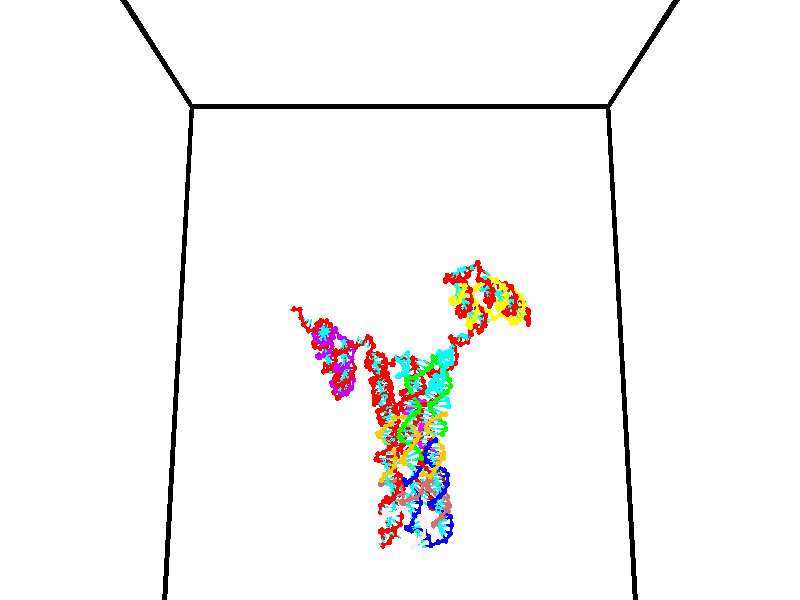 // switches for output
#declare DRAW_BASES = 1; // possible values are 0, 1; only relevant for DNA ribbons
#declare DRAW_BASES_TYPE = 3; // possible values are 1, 2, 3; only relevant for DNA ribbons
#declare DRAW_FOG = 0; // set to 1 to enable fog

#include "colors.inc"

#include "transforms.inc"
background { rgb <1, 1, 1>}

#default {
   normal{
       ripples 0.25
       frequency 0.20
       turbulence 0.2
       lambda 5
   }
	finish {
		phong 0.1
		phong_size 40.
	}
}

// original window dimensions: 1024x640


// camera settings

camera {
	sky <0, 0.179814, -0.983701>
	up <0, 0.179814, -0.983701>
	right 1.6 * <1, 0, 0>
	location <35, 94.9851, 44.8844>
	look_at <35, 29.7336, 32.9568>
	direction <0, -65.2515, -11.9276>
	angle 67.0682
}


# declare cpy_camera_pos = <35, 94.9851, 44.8844>;
# if (DRAW_FOG = 1)
fog {
	fog_type 2
	up vnormalize(cpy_camera_pos)
	color rgbt<1,1,1,0.3>
	distance 1e-5
	fog_alt 3e-3
	fog_offset 56
}
# end


// LIGHTS

# declare lum = 6;
global_settings {
	ambient_light rgb lum * <0.05, 0.05, 0.05>
	max_trace_level 15
}# declare cpy_direct_light_amount = 0.25;
light_source
{	1000 * <-1, -1.16352, -0.803886>,
	rgb lum * cpy_direct_light_amount
	parallel
}

light_source
{	1000 * <1, 1.16352, 0.803886>,
	rgb lum * cpy_direct_light_amount
	parallel
}

// strand 0

// nucleotide -1

// particle -1
sphere {
	<24.385864, 35.372364, 34.750683> 0.250000
	pigment { color rgbt <1,0,0,0> }
	no_shadow
}
cylinder {
	<24.168680, 35.036594, 34.741249>,  <24.038370, 34.835133, 34.735588>, 0.100000
	pigment { color rgbt <1,0,0,0> }
	no_shadow
}
cylinder {
	<24.168680, 35.036594, 34.741249>,  <24.385864, 35.372364, 34.750683>, 0.100000
	pigment { color rgbt <1,0,0,0> }
	no_shadow
}

// particle -1
sphere {
	<24.168680, 35.036594, 34.741249> 0.100000
	pigment { color rgbt <1,0,0,0> }
	no_shadow
}
sphere {
	0, 1
	scale<0.080000,0.200000,0.300000>
	matrix <0.201053, -0.102672, -0.974185,
		0.815335, -0.533686, 0.224516,
		-0.542960, -0.839427, -0.023587,
		24.005793, 34.784767, 34.734173>
	pigment { color rgbt <0,1,1,0> }
	no_shadow
}
cylinder {
	<24.916059, 34.946213, 34.744034>,  <24.385864, 35.372364, 34.750683>, 0.130000
	pigment { color rgbt <1,0,0,0> }
	no_shadow
}

// nucleotide -1

// particle -1
sphere {
	<24.916059, 34.946213, 34.744034> 0.250000
	pigment { color rgbt <1,0,0,0> }
	no_shadow
}
cylinder {
	<24.885786, 34.705975, 35.062420>,  <24.867622, 34.561832, 35.253452>, 0.100000
	pigment { color rgbt <1,0,0,0> }
	no_shadow
}
cylinder {
	<24.885786, 34.705975, 35.062420>,  <24.916059, 34.946213, 34.744034>, 0.100000
	pigment { color rgbt <1,0,0,0> }
	no_shadow
}

// particle -1
sphere {
	<24.885786, 34.705975, 35.062420> 0.100000
	pigment { color rgbt <1,0,0,0> }
	no_shadow
}
sphere {
	0, 1
	scale<0.080000,0.200000,0.300000>
	matrix <0.846964, 0.382556, 0.369192,
		-0.526236, 0.702094, 0.479729,
		-0.075684, -0.600595, 0.795963,
		24.863081, 34.525795, 35.301208>
	pigment { color rgbt <0,1,1,0> }
	no_shadow
}
cylinder {
	<25.084806, 35.270515, 35.426399>,  <24.916059, 34.946213, 34.744034>, 0.130000
	pigment { color rgbt <1,0,0,0> }
	no_shadow
}

// nucleotide -1

// particle -1
sphere {
	<25.084806, 35.270515, 35.426399> 0.250000
	pigment { color rgbt <1,0,0,0> }
	no_shadow
}
cylinder {
	<25.188093, 34.898907, 35.532410>,  <25.250065, 34.675941, 35.596016>, 0.100000
	pigment { color rgbt <1,0,0,0> }
	no_shadow
}
cylinder {
	<25.188093, 34.898907, 35.532410>,  <25.084806, 35.270515, 35.426399>, 0.100000
	pigment { color rgbt <1,0,0,0> }
	no_shadow
}

// particle -1
sphere {
	<25.188093, 34.898907, 35.532410> 0.100000
	pigment { color rgbt <1,0,0,0> }
	no_shadow
}
sphere {
	0, 1
	scale<0.080000,0.200000,0.300000>
	matrix <0.930548, 0.312898, 0.190198,
		-0.259624, 0.197506, 0.945297,
		0.258216, -0.929025, 0.265024,
		25.265558, 34.620201, 35.611916>
	pigment { color rgbt <0,1,1,0> }
	no_shadow
}
cylinder {
	<25.387671, 35.382710, 36.047749>,  <25.084806, 35.270515, 35.426399>, 0.130000
	pigment { color rgbt <1,0,0,0> }
	no_shadow
}

// nucleotide -1

// particle -1
sphere {
	<25.387671, 35.382710, 36.047749> 0.250000
	pigment { color rgbt <1,0,0,0> }
	no_shadow
}
cylinder {
	<25.531597, 35.057980, 35.863804>,  <25.617954, 34.863144, 35.753437>, 0.100000
	pigment { color rgbt <1,0,0,0> }
	no_shadow
}
cylinder {
	<25.531597, 35.057980, 35.863804>,  <25.387671, 35.382710, 36.047749>, 0.100000
	pigment { color rgbt <1,0,0,0> }
	no_shadow
}

// particle -1
sphere {
	<25.531597, 35.057980, 35.863804> 0.100000
	pigment { color rgbt <1,0,0,0> }
	no_shadow
}
sphere {
	0, 1
	scale<0.080000,0.200000,0.300000>
	matrix <0.927109, 0.255690, 0.274029,
		-0.104880, -0.524947, 0.844649,
		0.359819, -0.811821, -0.459866,
		25.639544, 34.814434, 35.725845>
	pigment { color rgbt <0,1,1,0> }
	no_shadow
}
cylinder {
	<25.786682, 34.722775, 36.478497>,  <25.387671, 35.382710, 36.047749>, 0.130000
	pigment { color rgbt <1,0,0,0> }
	no_shadow
}

// nucleotide -1

// particle -1
sphere {
	<25.786682, 34.722775, 36.478497> 0.250000
	pigment { color rgbt <1,0,0,0> }
	no_shadow
}
cylinder {
	<25.907162, 34.812057, 36.107670>,  <25.979450, 34.865627, 35.885174>, 0.100000
	pigment { color rgbt <1,0,0,0> }
	no_shadow
}
cylinder {
	<25.907162, 34.812057, 36.107670>,  <25.786682, 34.722775, 36.478497>, 0.100000
	pigment { color rgbt <1,0,0,0> }
	no_shadow
}

// particle -1
sphere {
	<25.907162, 34.812057, 36.107670> 0.100000
	pigment { color rgbt <1,0,0,0> }
	no_shadow
}
sphere {
	0, 1
	scale<0.080000,0.200000,0.300000>
	matrix <0.922602, 0.177510, 0.342484,
		0.241008, -0.958473, -0.152464,
		0.301198, 0.223205, -0.927070,
		25.997520, 34.879021, 35.829548>
	pigment { color rgbt <0,1,1,0> }
	no_shadow
}
cylinder {
	<26.458473, 35.066849, 36.523220>,  <25.786682, 34.722775, 36.478497>, 0.130000
	pigment { color rgbt <1,0,0,0> }
	no_shadow
}

// nucleotide -1

// particle -1
sphere {
	<26.458473, 35.066849, 36.523220> 0.250000
	pigment { color rgbt <1,0,0,0> }
	no_shadow
}
cylinder {
	<26.848335, 34.991096, 36.475594>,  <27.082253, 34.945644, 36.447018>, 0.100000
	pigment { color rgbt <1,0,0,0> }
	no_shadow
}
cylinder {
	<26.848335, 34.991096, 36.475594>,  <26.458473, 35.066849, 36.523220>, 0.100000
	pigment { color rgbt <1,0,0,0> }
	no_shadow
}

// particle -1
sphere {
	<26.848335, 34.991096, 36.475594> 0.100000
	pigment { color rgbt <1,0,0,0> }
	no_shadow
}
sphere {
	0, 1
	scale<0.080000,0.200000,0.300000>
	matrix <-0.216474, -0.932687, -0.288502,
		-0.056417, 0.306966, -0.950047,
		0.974657, -0.189384, -0.119069,
		27.140732, 34.934280, 36.439873>
	pigment { color rgbt <0,1,1,0> }
	no_shadow
}
cylinder {
	<26.616814, 34.694954, 35.916225>,  <26.458473, 35.066849, 36.523220>, 0.130000
	pigment { color rgbt <1,0,0,0> }
	no_shadow
}

// nucleotide -1

// particle -1
sphere {
	<26.616814, 34.694954, 35.916225> 0.250000
	pigment { color rgbt <1,0,0,0> }
	no_shadow
}
cylinder {
	<26.946346, 34.613178, 36.127697>,  <27.144066, 34.564114, 36.254581>, 0.100000
	pigment { color rgbt <1,0,0,0> }
	no_shadow
}
cylinder {
	<26.946346, 34.613178, 36.127697>,  <26.616814, 34.694954, 35.916225>, 0.100000
	pigment { color rgbt <1,0,0,0> }
	no_shadow
}

// particle -1
sphere {
	<26.946346, 34.613178, 36.127697> 0.100000
	pigment { color rgbt <1,0,0,0> }
	no_shadow
}
sphere {
	0, 1
	scale<0.080000,0.200000,0.300000>
	matrix <-0.074103, -0.963535, -0.257118,
		0.561967, 0.172646, -0.808941,
		0.823833, -0.204437, 0.528681,
		27.193497, 34.551846, 36.286301>
	pigment { color rgbt <0,1,1,0> }
	no_shadow
}
cylinder {
	<26.941088, 34.227005, 35.580696>,  <26.616814, 34.694954, 35.916225>, 0.130000
	pigment { color rgbt <1,0,0,0> }
	no_shadow
}

// nucleotide -1

// particle -1
sphere {
	<26.941088, 34.227005, 35.580696> 0.250000
	pigment { color rgbt <1,0,0,0> }
	no_shadow
}
cylinder {
	<27.090456, 34.186378, 35.949532>,  <27.180077, 34.162003, 36.170834>, 0.100000
	pigment { color rgbt <1,0,0,0> }
	no_shadow
}
cylinder {
	<27.090456, 34.186378, 35.949532>,  <26.941088, 34.227005, 35.580696>, 0.100000
	pigment { color rgbt <1,0,0,0> }
	no_shadow
}

// particle -1
sphere {
	<27.090456, 34.186378, 35.949532> 0.100000
	pigment { color rgbt <1,0,0,0> }
	no_shadow
}
sphere {
	0, 1
	scale<0.080000,0.200000,0.300000>
	matrix <0.115203, -0.981216, -0.154734,
		0.920482, 0.164007, -0.354704,
		0.373419, -0.101567, 0.922086,
		27.202482, 34.155907, 36.226158>
	pigment { color rgbt <0,1,1,0> }
	no_shadow
}
cylinder {
	<27.476549, 33.622166, 35.506748>,  <26.941088, 34.227005, 35.580696>, 0.130000
	pigment { color rgbt <1,0,0,0> }
	no_shadow
}

// nucleotide -1

// particle -1
sphere {
	<27.476549, 33.622166, 35.506748> 0.250000
	pigment { color rgbt <1,0,0,0> }
	no_shadow
}
cylinder {
	<27.396893, 33.658043, 35.897091>,  <27.349098, 33.679569, 36.131298>, 0.100000
	pigment { color rgbt <1,0,0,0> }
	no_shadow
}
cylinder {
	<27.396893, 33.658043, 35.897091>,  <27.476549, 33.622166, 35.506748>, 0.100000
	pigment { color rgbt <1,0,0,0> }
	no_shadow
}

// particle -1
sphere {
	<27.396893, 33.658043, 35.897091> 0.100000
	pigment { color rgbt <1,0,0,0> }
	no_shadow
}
sphere {
	0, 1
	scale<0.080000,0.200000,0.300000>
	matrix <-0.027444, -0.995923, 0.085932,
		0.979586, -0.009669, 0.200791,
		-0.199141, 0.089688, 0.975858,
		27.337151, 33.684948, 36.189850>
	pigment { color rgbt <0,1,1,0> }
	no_shadow
}
cylinder {
	<27.787621, 32.978561, 35.758114>,  <27.476549, 33.622166, 35.506748>, 0.130000
	pigment { color rgbt <1,0,0,0> }
	no_shadow
}

// nucleotide -1

// particle -1
sphere {
	<27.787621, 32.978561, 35.758114> 0.250000
	pigment { color rgbt <1,0,0,0> }
	no_shadow
}
cylinder {
	<27.562792, 33.121231, 36.056606>,  <27.427895, 33.206833, 36.235703>, 0.100000
	pigment { color rgbt <1,0,0,0> }
	no_shadow
}
cylinder {
	<27.562792, 33.121231, 36.056606>,  <27.787621, 32.978561, 35.758114>, 0.100000
	pigment { color rgbt <1,0,0,0> }
	no_shadow
}

// particle -1
sphere {
	<27.562792, 33.121231, 36.056606> 0.100000
	pigment { color rgbt <1,0,0,0> }
	no_shadow
}
sphere {
	0, 1
	scale<0.080000,0.200000,0.300000>
	matrix <-0.092591, -0.923702, 0.371756,
		0.821889, 0.139859, 0.552211,
		-0.562072, 0.356672, 0.746231,
		27.394171, 33.228233, 36.280476>
	pigment { color rgbt <0,1,1,0> }
	no_shadow
}
cylinder {
	<28.014429, 32.706966, 36.316364>,  <27.787621, 32.978561, 35.758114>, 0.130000
	pigment { color rgbt <1,0,0,0> }
	no_shadow
}

// nucleotide -1

// particle -1
sphere {
	<28.014429, 32.706966, 36.316364> 0.250000
	pigment { color rgbt <1,0,0,0> }
	no_shadow
}
cylinder {
	<27.638002, 32.822750, 36.386345>,  <27.412148, 32.892220, 36.428333>, 0.100000
	pigment { color rgbt <1,0,0,0> }
	no_shadow
}
cylinder {
	<27.638002, 32.822750, 36.386345>,  <28.014429, 32.706966, 36.316364>, 0.100000
	pigment { color rgbt <1,0,0,0> }
	no_shadow
}

// particle -1
sphere {
	<27.638002, 32.822750, 36.386345> 0.100000
	pigment { color rgbt <1,0,0,0> }
	no_shadow
}
sphere {
	0, 1
	scale<0.080000,0.200000,0.300000>
	matrix <-0.211042, -0.906750, 0.365057,
		0.264308, 0.306620, 0.914399,
		-0.941065, 0.289464, 0.174952,
		27.355682, 32.909588, 36.438831>
	pigment { color rgbt <0,1,1,0> }
	no_shadow
}
cylinder {
	<27.828896, 32.600430, 37.058208>,  <28.014429, 32.706966, 36.316364>, 0.130000
	pigment { color rgbt <1,0,0,0> }
	no_shadow
}

// nucleotide -1

// particle -1
sphere {
	<27.828896, 32.600430, 37.058208> 0.250000
	pigment { color rgbt <1,0,0,0> }
	no_shadow
}
cylinder {
	<27.479412, 32.610287, 36.863880>,  <27.269722, 32.616203, 36.747284>, 0.100000
	pigment { color rgbt <1,0,0,0> }
	no_shadow
}
cylinder {
	<27.479412, 32.610287, 36.863880>,  <27.828896, 32.600430, 37.058208>, 0.100000
	pigment { color rgbt <1,0,0,0> }
	no_shadow
}

// particle -1
sphere {
	<27.479412, 32.610287, 36.863880> 0.100000
	pigment { color rgbt <1,0,0,0> }
	no_shadow
}
sphere {
	0, 1
	scale<0.080000,0.200000,0.300000>
	matrix <-0.287878, -0.831252, 0.475548,
		-0.392123, 0.555348, 0.733367,
		-0.873708, 0.024647, -0.485825,
		27.217300, 32.617680, 36.718132>
	pigment { color rgbt <0,1,1,0> }
	no_shadow
}
cylinder {
	<27.315954, 32.361755, 37.541477>,  <27.828896, 32.600430, 37.058208>, 0.130000
	pigment { color rgbt <1,0,0,0> }
	no_shadow
}

// nucleotide -1

// particle -1
sphere {
	<27.315954, 32.361755, 37.541477> 0.250000
	pigment { color rgbt <1,0,0,0> }
	no_shadow
}
cylinder {
	<27.133312, 32.300354, 37.190948>,  <27.023727, 32.263512, 36.980629>, 0.100000
	pigment { color rgbt <1,0,0,0> }
	no_shadow
}
cylinder {
	<27.133312, 32.300354, 37.190948>,  <27.315954, 32.361755, 37.541477>, 0.100000
	pigment { color rgbt <1,0,0,0> }
	no_shadow
}

// particle -1
sphere {
	<27.133312, 32.300354, 37.190948> 0.100000
	pigment { color rgbt <1,0,0,0> }
	no_shadow
}
sphere {
	0, 1
	scale<0.080000,0.200000,0.300000>
	matrix <-0.198639, -0.942547, 0.268604,
		-0.867210, 0.296719, 0.399880,
		-0.456606, -0.153504, -0.876326,
		26.996330, 32.254303, 36.928051>
	pigment { color rgbt <0,1,1,0> }
	no_shadow
}
cylinder {
	<26.630638, 32.002155, 37.666679>,  <27.315954, 32.361755, 37.541477>, 0.130000
	pigment { color rgbt <1,0,0,0> }
	no_shadow
}

// nucleotide -1

// particle -1
sphere {
	<26.630638, 32.002155, 37.666679> 0.250000
	pigment { color rgbt <1,0,0,0> }
	no_shadow
}
cylinder {
	<26.664415, 31.948910, 37.271683>,  <26.684683, 31.916962, 37.034683>, 0.100000
	pigment { color rgbt <1,0,0,0> }
	no_shadow
}
cylinder {
	<26.664415, 31.948910, 37.271683>,  <26.630638, 32.002155, 37.666679>, 0.100000
	pigment { color rgbt <1,0,0,0> }
	no_shadow
}

// particle -1
sphere {
	<26.664415, 31.948910, 37.271683> 0.100000
	pigment { color rgbt <1,0,0,0> }
	no_shadow
}
sphere {
	0, 1
	scale<0.080000,0.200000,0.300000>
	matrix <-0.113400, -0.985881, 0.123202,
		-0.989954, 0.101578, -0.098348,
		0.084445, -0.133117, -0.987496,
		26.689749, 31.908974, 36.975433>
	pigment { color rgbt <0,1,1,0> }
	no_shadow
}
cylinder {
	<26.006701, 31.562292, 37.477287>,  <26.630638, 32.002155, 37.666679>, 0.130000
	pigment { color rgbt <1,0,0,0> }
	no_shadow
}

// nucleotide -1

// particle -1
sphere {
	<26.006701, 31.562292, 37.477287> 0.250000
	pigment { color rgbt <1,0,0,0> }
	no_shadow
}
cylinder {
	<26.284206, 31.517553, 37.192703>,  <26.450710, 31.490709, 37.021954>, 0.100000
	pigment { color rgbt <1,0,0,0> }
	no_shadow
}
cylinder {
	<26.284206, 31.517553, 37.192703>,  <26.006701, 31.562292, 37.477287>, 0.100000
	pigment { color rgbt <1,0,0,0> }
	no_shadow
}

// particle -1
sphere {
	<26.284206, 31.517553, 37.192703> 0.100000
	pigment { color rgbt <1,0,0,0> }
	no_shadow
}
sphere {
	0, 1
	scale<0.080000,0.200000,0.300000>
	matrix <-0.136264, -0.990410, 0.022825,
		-0.707192, 0.081112, -0.702353,
		0.693766, -0.111847, -0.711462,
		26.492336, 31.483999, 36.979263>
	pigment { color rgbt <0,1,1,0> }
	no_shadow
}
cylinder {
	<25.777098, 31.058172, 37.071190>,  <26.006701, 31.562292, 37.477287>, 0.130000
	pigment { color rgbt <1,0,0,0> }
	no_shadow
}

// nucleotide -1

// particle -1
sphere {
	<25.777098, 31.058172, 37.071190> 0.250000
	pigment { color rgbt <1,0,0,0> }
	no_shadow
}
cylinder {
	<26.163324, 31.069000, 36.967690>,  <26.395060, 31.075497, 36.905590>, 0.100000
	pigment { color rgbt <1,0,0,0> }
	no_shadow
}
cylinder {
	<26.163324, 31.069000, 36.967690>,  <25.777098, 31.058172, 37.071190>, 0.100000
	pigment { color rgbt <1,0,0,0> }
	no_shadow
}

// particle -1
sphere {
	<26.163324, 31.069000, 36.967690> 0.100000
	pigment { color rgbt <1,0,0,0> }
	no_shadow
}
sphere {
	0, 1
	scale<0.080000,0.200000,0.300000>
	matrix <0.019711, -0.999325, -0.030989,
		-0.259417, 0.024822, -0.965447,
		0.965564, 0.027069, -0.258752,
		26.452993, 31.077122, 36.890064>
	pigment { color rgbt <0,1,1,0> }
	no_shadow
}
cylinder {
	<25.886557, 30.499325, 36.612221>,  <25.777098, 31.058172, 37.071190>, 0.130000
	pigment { color rgbt <1,0,0,0> }
	no_shadow
}

// nucleotide -1

// particle -1
sphere {
	<25.886557, 30.499325, 36.612221> 0.250000
	pigment { color rgbt <1,0,0,0> }
	no_shadow
}
cylinder {
	<26.253918, 30.603928, 36.730980>,  <26.474335, 30.666689, 36.802235>, 0.100000
	pigment { color rgbt <1,0,0,0> }
	no_shadow
}
cylinder {
	<26.253918, 30.603928, 36.730980>,  <25.886557, 30.499325, 36.612221>, 0.100000
	pigment { color rgbt <1,0,0,0> }
	no_shadow
}

// particle -1
sphere {
	<26.253918, 30.603928, 36.730980> 0.100000
	pigment { color rgbt <1,0,0,0> }
	no_shadow
}
sphere {
	0, 1
	scale<0.080000,0.200000,0.300000>
	matrix <0.215572, -0.959993, 0.178722,
		0.331758, -0.100136, -0.938035,
		0.918404, 0.261506, 0.296899,
		26.529438, 30.682379, 36.820049>
	pigment { color rgbt <0,1,1,0> }
	no_shadow
}
cylinder {
	<26.304819, 30.128799, 36.247829>,  <25.886557, 30.499325, 36.612221>, 0.130000
	pigment { color rgbt <1,0,0,0> }
	no_shadow
}

// nucleotide -1

// particle -1
sphere {
	<26.304819, 30.128799, 36.247829> 0.250000
	pigment { color rgbt <1,0,0,0> }
	no_shadow
}
cylinder {
	<26.503815, 30.232250, 36.579037>,  <26.623211, 30.294321, 36.777763>, 0.100000
	pigment { color rgbt <1,0,0,0> }
	no_shadow
}
cylinder {
	<26.503815, 30.232250, 36.579037>,  <26.304819, 30.128799, 36.247829>, 0.100000
	pigment { color rgbt <1,0,0,0> }
	no_shadow
}

// particle -1
sphere {
	<26.503815, 30.232250, 36.579037> 0.100000
	pigment { color rgbt <1,0,0,0> }
	no_shadow
}
sphere {
	0, 1
	scale<0.080000,0.200000,0.300000>
	matrix <0.133868, -0.965977, 0.221285,
		0.857080, 0.000759, -0.515182,
		0.497487, 0.258625, 0.828022,
		26.653061, 30.309837, 36.827442>
	pigment { color rgbt <0,1,1,0> }
	no_shadow
}
cylinder {
	<26.650000, 29.491034, 36.355358>,  <26.304819, 30.128799, 36.247829>, 0.130000
	pigment { color rgbt <1,0,0,0> }
	no_shadow
}

// nucleotide -1

// particle -1
sphere {
	<26.650000, 29.491034, 36.355358> 0.250000
	pigment { color rgbt <1,0,0,0> }
	no_shadow
}
cylinder {
	<26.738018, 29.671432, 36.701347>,  <26.790829, 29.779673, 36.908943>, 0.100000
	pigment { color rgbt <1,0,0,0> }
	no_shadow
}
cylinder {
	<26.738018, 29.671432, 36.701347>,  <26.650000, 29.491034, 36.355358>, 0.100000
	pigment { color rgbt <1,0,0,0> }
	no_shadow
}

// particle -1
sphere {
	<26.738018, 29.671432, 36.701347> 0.100000
	pigment { color rgbt <1,0,0,0> }
	no_shadow
}
sphere {
	0, 1
	scale<0.080000,0.200000,0.300000>
	matrix <0.094046, -0.892386, 0.441364,
		0.970946, -0.015772, -0.238779,
		0.220044, 0.450997, 0.864975,
		26.804031, 29.806732, 36.960838>
	pigment { color rgbt <0,1,1,0> }
	no_shadow
}
cylinder {
	<27.278425, 29.295706, 36.662792>,  <26.650000, 29.491034, 36.355358>, 0.130000
	pigment { color rgbt <1,0,0,0> }
	no_shadow
}

// nucleotide -1

// particle -1
sphere {
	<27.278425, 29.295706, 36.662792> 0.250000
	pigment { color rgbt <1,0,0,0> }
	no_shadow
}
cylinder {
	<27.101036, 29.428732, 36.995716>,  <26.994602, 29.508547, 37.195469>, 0.100000
	pigment { color rgbt <1,0,0,0> }
	no_shadow
}
cylinder {
	<27.101036, 29.428732, 36.995716>,  <27.278425, 29.295706, 36.662792>, 0.100000
	pigment { color rgbt <1,0,0,0> }
	no_shadow
}

// particle -1
sphere {
	<27.101036, 29.428732, 36.995716> 0.100000
	pigment { color rgbt <1,0,0,0> }
	no_shadow
}
sphere {
	0, 1
	scale<0.080000,0.200000,0.300000>
	matrix <0.332781, -0.801139, 0.497426,
		0.832219, 0.497570, 0.244612,
		-0.443473, 0.332566, 0.832305,
		26.967995, 29.528502, 37.245407>
	pigment { color rgbt <0,1,1,0> }
	no_shadow
}
cylinder {
	<27.549870, 28.863245, 37.136909>,  <27.278425, 29.295706, 36.662792>, 0.130000
	pigment { color rgbt <1,0,0,0> }
	no_shadow
}

// nucleotide -1

// particle -1
sphere {
	<27.549870, 28.863245, 37.136909> 0.250000
	pigment { color rgbt <1,0,0,0> }
	no_shadow
}
cylinder {
	<27.300573, 29.058481, 37.381317>,  <27.150995, 29.175623, 37.527962>, 0.100000
	pigment { color rgbt <1,0,0,0> }
	no_shadow
}
cylinder {
	<27.300573, 29.058481, 37.381317>,  <27.549870, 28.863245, 37.136909>, 0.100000
	pigment { color rgbt <1,0,0,0> }
	no_shadow
}

// particle -1
sphere {
	<27.300573, 29.058481, 37.381317> 0.100000
	pigment { color rgbt <1,0,0,0> }
	no_shadow
}
sphere {
	0, 1
	scale<0.080000,0.200000,0.300000>
	matrix <0.168359, -0.679257, 0.714329,
		0.763691, 0.548070, 0.341168,
		-0.623242, 0.488088, 0.611014,
		27.113600, 29.204908, 37.564621>
	pigment { color rgbt <0,1,1,0> }
	no_shadow
}
cylinder {
	<27.874090, 29.036530, 37.775238>,  <27.549870, 28.863245, 37.136909>, 0.130000
	pigment { color rgbt <1,0,0,0> }
	no_shadow
}

// nucleotide -1

// particle -1
sphere {
	<27.874090, 29.036530, 37.775238> 0.250000
	pigment { color rgbt <1,0,0,0> }
	no_shadow
}
cylinder {
	<27.481155, 28.982283, 37.826805>,  <27.245394, 28.949734, 37.857746>, 0.100000
	pigment { color rgbt <1,0,0,0> }
	no_shadow
}
cylinder {
	<27.481155, 28.982283, 37.826805>,  <27.874090, 29.036530, 37.775238>, 0.100000
	pigment { color rgbt <1,0,0,0> }
	no_shadow
}

// particle -1
sphere {
	<27.481155, 28.982283, 37.826805> 0.100000
	pigment { color rgbt <1,0,0,0> }
	no_shadow
}
sphere {
	0, 1
	scale<0.080000,0.200000,0.300000>
	matrix <0.187109, -0.709129, 0.679798,
		-0.000776, 0.691913, 0.721980,
		-0.982339, -0.135617, 0.128913,
		27.186453, 28.941597, 37.865479>
	pigment { color rgbt <0,1,1,0> }
	no_shadow
}
cylinder {
	<27.941217, 28.622660, 38.393936>,  <27.874090, 29.036530, 37.775238>, 0.130000
	pigment { color rgbt <1,0,0,0> }
	no_shadow
}

// nucleotide -1

// particle -1
sphere {
	<27.941217, 28.622660, 38.393936> 0.250000
	pigment { color rgbt <1,0,0,0> }
	no_shadow
}
cylinder {
	<27.549906, 28.582314, 38.321499>,  <27.315119, 28.558105, 38.278038>, 0.100000
	pigment { color rgbt <1,0,0,0> }
	no_shadow
}
cylinder {
	<27.549906, 28.582314, 38.321499>,  <27.941217, 28.622660, 38.393936>, 0.100000
	pigment { color rgbt <1,0,0,0> }
	no_shadow
}

// particle -1
sphere {
	<27.549906, 28.582314, 38.321499> 0.100000
	pigment { color rgbt <1,0,0,0> }
	no_shadow
}
sphere {
	0, 1
	scale<0.080000,0.200000,0.300000>
	matrix <-0.021322, -0.820034, 0.571918,
		-0.206190, 0.563357, 0.800072,
		-0.978280, -0.100864, -0.181095,
		27.256422, 28.552053, 38.267170>
	pigment { color rgbt <0,1,1,0> }
	no_shadow
}
cylinder {
	<27.580759, 28.632084, 39.097775>,  <27.941217, 28.622660, 38.393936>, 0.130000
	pigment { color rgbt <1,0,0,0> }
	no_shadow
}

// nucleotide -1

// particle -1
sphere {
	<27.580759, 28.632084, 39.097775> 0.250000
	pigment { color rgbt <1,0,0,0> }
	no_shadow
}
cylinder {
	<27.367973, 28.458532, 38.806911>,  <27.240301, 28.354401, 38.632393>, 0.100000
	pigment { color rgbt <1,0,0,0> }
	no_shadow
}
cylinder {
	<27.367973, 28.458532, 38.806911>,  <27.580759, 28.632084, 39.097775>, 0.100000
	pigment { color rgbt <1,0,0,0> }
	no_shadow
}

// particle -1
sphere {
	<27.367973, 28.458532, 38.806911> 0.100000
	pigment { color rgbt <1,0,0,0> }
	no_shadow
}
sphere {
	0, 1
	scale<0.080000,0.200000,0.300000>
	matrix <-0.037188, -0.845950, 0.531964,
		-0.845950, 0.310027, 0.433880,
		-0.531964, -0.433880, -0.727161,
		27.208384, 28.328369, 38.588764>
	pigment { color rgbt <0,1,1,0> }
	no_shadow
}
cylinder {
	<26.948895, 28.356541, 39.304417>,  <27.580759, 28.632084, 39.097775>, 0.130000
	pigment { color rgbt <1,0,0,0> }
	no_shadow
}

// nucleotide -1

// particle -1
sphere {
	<26.948895, 28.356541, 39.304417> 0.250000
	pigment { color rgbt <1,0,0,0> }
	no_shadow
}
cylinder {
	<27.076216, 28.127518, 39.002193>,  <27.152609, 27.990105, 38.820862>, 0.100000
	pigment { color rgbt <1,0,0,0> }
	no_shadow
}
cylinder {
	<27.076216, 28.127518, 39.002193>,  <26.948895, 28.356541, 39.304417>, 0.100000
	pigment { color rgbt <1,0,0,0> }
	no_shadow
}

// particle -1
sphere {
	<27.076216, 28.127518, 39.002193> 0.100000
	pigment { color rgbt <1,0,0,0> }
	no_shadow
}
sphere {
	0, 1
	scale<0.080000,0.200000,0.300000>
	matrix <-0.015030, -0.799955, 0.599873,
		-0.947870, -0.179585, -0.263233,
		0.318303, -0.572558, -0.755554,
		27.171707, 27.955751, 38.775528>
	pigment { color rgbt <0,1,1,0> }
	no_shadow
}
cylinder {
	<26.482231, 27.736399, 39.361084>,  <26.948895, 28.356541, 39.304417>, 0.130000
	pigment { color rgbt <1,0,0,0> }
	no_shadow
}

// nucleotide -1

// particle -1
sphere {
	<26.482231, 27.736399, 39.361084> 0.250000
	pigment { color rgbt <1,0,0,0> }
	no_shadow
}
cylinder {
	<26.827089, 27.659706, 39.173492>,  <27.034004, 27.613691, 39.060936>, 0.100000
	pigment { color rgbt <1,0,0,0> }
	no_shadow
}
cylinder {
	<26.827089, 27.659706, 39.173492>,  <26.482231, 27.736399, 39.361084>, 0.100000
	pigment { color rgbt <1,0,0,0> }
	no_shadow
}

// particle -1
sphere {
	<26.827089, 27.659706, 39.173492> 0.100000
	pigment { color rgbt <1,0,0,0> }
	no_shadow
}
sphere {
	0, 1
	scale<0.080000,0.200000,0.300000>
	matrix <-0.020779, -0.938234, 0.345377,
		-0.506232, -0.288021, -0.812879,
		0.862147, -0.191732, -0.468979,
		27.085733, 27.602186, 39.032799>
	pigment { color rgbt <0,1,1,0> }
	no_shadow
}
cylinder {
	<26.572708, 27.294577, 38.605434>,  <26.482231, 27.736399, 39.361084>, 0.130000
	pigment { color rgbt <1,0,0,0> }
	no_shadow
}

// nucleotide -1

// particle -1
sphere {
	<26.572708, 27.294577, 38.605434> 0.250000
	pigment { color rgbt <1,0,0,0> }
	no_shadow
}
cylinder {
	<26.843163, 27.272467, 38.899315>,  <27.005436, 27.259201, 39.075642>, 0.100000
	pigment { color rgbt <1,0,0,0> }
	no_shadow
}
cylinder {
	<26.843163, 27.272467, 38.899315>,  <26.572708, 27.294577, 38.605434>, 0.100000
	pigment { color rgbt <1,0,0,0> }
	no_shadow
}

// particle -1
sphere {
	<26.843163, 27.272467, 38.899315> 0.100000
	pigment { color rgbt <1,0,0,0> }
	no_shadow
}
sphere {
	0, 1
	scale<0.080000,0.200000,0.300000>
	matrix <-0.186168, -0.977641, 0.097776,
		0.712867, -0.202888, -0.671310,
		0.676138, -0.055275, 0.734699,
		27.046003, 27.255884, 39.119724>
	pigment { color rgbt <0,1,1,0> }
	no_shadow
}
cylinder {
	<26.843401, 26.704746, 38.492786>,  <26.572708, 27.294577, 38.605434>, 0.130000
	pigment { color rgbt <1,0,0,0> }
	no_shadow
}

// nucleotide -1

// particle -1
sphere {
	<26.843401, 26.704746, 38.492786> 0.250000
	pigment { color rgbt <1,0,0,0> }
	no_shadow
}
cylinder {
	<27.002256, 26.753994, 38.856571>,  <27.097569, 26.783543, 39.074841>, 0.100000
	pigment { color rgbt <1,0,0,0> }
	no_shadow
}
cylinder {
	<27.002256, 26.753994, 38.856571>,  <26.843401, 26.704746, 38.492786>, 0.100000
	pigment { color rgbt <1,0,0,0> }
	no_shadow
}

// particle -1
sphere {
	<27.002256, 26.753994, 38.856571> 0.100000
	pigment { color rgbt <1,0,0,0> }
	no_shadow
}
sphere {
	0, 1
	scale<0.080000,0.200000,0.300000>
	matrix <-0.042512, -0.987429, 0.152237,
		0.916774, -0.099122, -0.386911,
		0.397137, 0.123119, 0.909463,
		27.121397, 26.790930, 39.129410>
	pigment { color rgbt <0,1,1,0> }
	no_shadow
}
cylinder {
	<27.453659, 26.236786, 38.534885>,  <26.843401, 26.704746, 38.492786>, 0.130000
	pigment { color rgbt <1,0,0,0> }
	no_shadow
}

// nucleotide -1

// particle -1
sphere {
	<27.453659, 26.236786, 38.534885> 0.250000
	pigment { color rgbt <1,0,0,0> }
	no_shadow
}
cylinder {
	<27.242970, 26.321714, 38.864124>,  <27.116556, 26.372671, 39.061668>, 0.100000
	pigment { color rgbt <1,0,0,0> }
	no_shadow
}
cylinder {
	<27.242970, 26.321714, 38.864124>,  <27.453659, 26.236786, 38.534885>, 0.100000
	pigment { color rgbt <1,0,0,0> }
	no_shadow
}

// particle -1
sphere {
	<27.242970, 26.321714, 38.864124> 0.100000
	pigment { color rgbt <1,0,0,0> }
	no_shadow
}
sphere {
	0, 1
	scale<0.080000,0.200000,0.300000>
	matrix <0.041850, -0.960651, 0.274586,
		0.849007, 0.179078, 0.497110,
		-0.526722, 0.212322, 0.823094,
		27.084953, 26.385410, 39.111053>
	pigment { color rgbt <0,1,1,0> }
	no_shadow
}
cylinder {
	<27.819765, 26.030073, 39.213085>,  <27.453659, 26.236786, 38.534885>, 0.130000
	pigment { color rgbt <1,0,0,0> }
	no_shadow
}

// nucleotide -1

// particle -1
sphere {
	<27.819765, 26.030073, 39.213085> 0.250000
	pigment { color rgbt <1,0,0,0> }
	no_shadow
}
cylinder {
	<27.421837, 26.000635, 39.241131>,  <27.183081, 25.982971, 39.257957>, 0.100000
	pigment { color rgbt <1,0,0,0> }
	no_shadow
}
cylinder {
	<27.421837, 26.000635, 39.241131>,  <27.819765, 26.030073, 39.213085>, 0.100000
	pigment { color rgbt <1,0,0,0> }
	no_shadow
}

// particle -1
sphere {
	<27.421837, 26.000635, 39.241131> 0.100000
	pigment { color rgbt <1,0,0,0> }
	no_shadow
}
sphere {
	0, 1
	scale<0.080000,0.200000,0.300000>
	matrix <0.089876, -0.959069, 0.268531,
		0.047477, 0.273441, 0.960716,
		-0.994821, -0.073596, 0.070110,
		27.123390, 25.978556, 39.262165>
	pigment { color rgbt <0,1,1,0> }
	no_shadow
}
cylinder {
	<27.900043, 25.761461, 39.950603>,  <27.819765, 26.030073, 39.213085>, 0.130000
	pigment { color rgbt <1,0,0,0> }
	no_shadow
}

// nucleotide -1

// particle -1
sphere {
	<27.900043, 25.761461, 39.950603> 0.250000
	pigment { color rgbt <1,0,0,0> }
	no_shadow
}
cylinder {
	<28.104614, 25.534384, 39.692558>,  <28.227358, 25.398138, 39.537731>, 0.100000
	pigment { color rgbt <1,0,0,0> }
	no_shadow
}
cylinder {
	<28.104614, 25.534384, 39.692558>,  <27.900043, 25.761461, 39.950603>, 0.100000
	pigment { color rgbt <1,0,0,0> }
	no_shadow
}

// particle -1
sphere {
	<28.104614, 25.534384, 39.692558> 0.100000
	pigment { color rgbt <1,0,0,0> }
	no_shadow
}
sphere {
	0, 1
	scale<0.080000,0.200000,0.300000>
	matrix <0.683754, -0.185883, 0.705640,
		-0.520501, -0.801981, 0.293096,
		0.511429, -0.567692, -0.645109,
		28.258043, 25.364077, 39.499027>
	pigment { color rgbt <0,1,1,0> }
	no_shadow
}
cylinder {
	<28.065504, 26.367327, 40.359119>,  <27.900043, 25.761461, 39.950603>, 0.130000
	pigment { color rgbt <1,0,0,0> }
	no_shadow
}

// nucleotide -1

// particle -1
sphere {
	<28.065504, 26.367327, 40.359119> 0.250000
	pigment { color rgbt <1,0,0,0> }
	no_shadow
}
cylinder {
	<28.193239, 26.427864, 40.733311>,  <28.269880, 26.464186, 40.957825>, 0.100000
	pigment { color rgbt <1,0,0,0> }
	no_shadow
}
cylinder {
	<28.193239, 26.427864, 40.733311>,  <28.065504, 26.367327, 40.359119>, 0.100000
	pigment { color rgbt <1,0,0,0> }
	no_shadow
}

// particle -1
sphere {
	<28.193239, 26.427864, 40.733311> 0.100000
	pigment { color rgbt <1,0,0,0> }
	no_shadow
}
sphere {
	0, 1
	scale<0.080000,0.200000,0.300000>
	matrix <-0.048648, 0.988482, -0.143310,
		-0.946391, 0.000255, 0.323022,
		0.319338, 0.151341, 0.935478,
		28.289042, 26.473267, 41.013954>
	pigment { color rgbt <0,1,1,0> }
	no_shadow
}
cylinder {
	<27.789703, 27.031340, 40.460526>,  <28.065504, 26.367327, 40.359119>, 0.130000
	pigment { color rgbt <1,0,0,0> }
	no_shadow
}

// nucleotide -1

// particle -1
sphere {
	<27.789703, 27.031340, 40.460526> 0.250000
	pigment { color rgbt <1,0,0,0> }
	no_shadow
}
cylinder {
	<28.036303, 26.996075, 40.773487>,  <28.184263, 26.974916, 40.961266>, 0.100000
	pigment { color rgbt <1,0,0,0> }
	no_shadow
}
cylinder {
	<28.036303, 26.996075, 40.773487>,  <27.789703, 27.031340, 40.460526>, 0.100000
	pigment { color rgbt <1,0,0,0> }
	no_shadow
}

// particle -1
sphere {
	<28.036303, 26.996075, 40.773487> 0.100000
	pigment { color rgbt <1,0,0,0> }
	no_shadow
}
sphere {
	0, 1
	scale<0.080000,0.200000,0.300000>
	matrix <0.175781, 0.984042, -0.027626,
		-0.767482, 0.154563, 0.622158,
		0.616500, -0.088161, 0.782404,
		28.221252, 26.969625, 41.008209>
	pigment { color rgbt <0,1,1,0> }
	no_shadow
}
cylinder {
	<27.597748, 27.376925, 41.212254>,  <27.789703, 27.031340, 40.460526>, 0.130000
	pigment { color rgbt <1,0,0,0> }
	no_shadow
}

// nucleotide -1

// particle -1
sphere {
	<27.597748, 27.376925, 41.212254> 0.250000
	pigment { color rgbt <1,0,0,0> }
	no_shadow
}
cylinder {
	<27.993118, 27.358829, 41.154339>,  <28.230341, 27.347973, 41.119591>, 0.100000
	pigment { color rgbt <1,0,0,0> }
	no_shadow
}
cylinder {
	<27.993118, 27.358829, 41.154339>,  <27.597748, 27.376925, 41.212254>, 0.100000
	pigment { color rgbt <1,0,0,0> }
	no_shadow
}

// particle -1
sphere {
	<27.993118, 27.358829, 41.154339> 0.100000
	pigment { color rgbt <1,0,0,0> }
	no_shadow
}
sphere {
	0, 1
	scale<0.080000,0.200000,0.300000>
	matrix <0.045024, 0.998975, -0.004742,
		0.144856, -0.001832, 0.989451,
		0.988428, -0.045236, -0.144790,
		28.289646, 27.345259, 41.110901>
	pigment { color rgbt <0,1,1,0> }
	no_shadow
}
cylinder {
	<28.074348, 27.650196, 41.804443>,  <27.597748, 27.376925, 41.212254>, 0.130000
	pigment { color rgbt <1,0,0,0> }
	no_shadow
}

// nucleotide -1

// particle -1
sphere {
	<28.074348, 27.650196, 41.804443> 0.250000
	pigment { color rgbt <1,0,0,0> }
	no_shadow
}
cylinder {
	<28.212124, 27.684572, 41.430496>,  <28.294790, 27.705198, 41.206127>, 0.100000
	pigment { color rgbt <1,0,0,0> }
	no_shadow
}
cylinder {
	<28.212124, 27.684572, 41.430496>,  <28.074348, 27.650196, 41.804443>, 0.100000
	pigment { color rgbt <1,0,0,0> }
	no_shadow
}

// particle -1
sphere {
	<28.212124, 27.684572, 41.430496> 0.100000
	pigment { color rgbt <1,0,0,0> }
	no_shadow
}
sphere {
	0, 1
	scale<0.080000,0.200000,0.300000>
	matrix <0.039729, 0.993575, 0.105976,
		0.937967, -0.073643, 0.338813,
		0.344440, 0.085941, -0.934866,
		28.315456, 27.710354, 41.150036>
	pigment { color rgbt <0,1,1,0> }
	no_shadow
}
cylinder {
	<28.321470, 28.339699, 41.777054>,  <28.074348, 27.650196, 41.804443>, 0.130000
	pigment { color rgbt <1,0,0,0> }
	no_shadow
}

// nucleotide -1

// particle -1
sphere {
	<28.321470, 28.339699, 41.777054> 0.250000
	pigment { color rgbt <1,0,0,0> }
	no_shadow
}
cylinder {
	<28.354563, 28.250271, 41.388584>,  <28.374418, 28.196613, 41.155502>, 0.100000
	pigment { color rgbt <1,0,0,0> }
	no_shadow
}
cylinder {
	<28.354563, 28.250271, 41.388584>,  <28.321470, 28.339699, 41.777054>, 0.100000
	pigment { color rgbt <1,0,0,0> }
	no_shadow
}

// particle -1
sphere {
	<28.354563, 28.250271, 41.388584> 0.100000
	pigment { color rgbt <1,0,0,0> }
	no_shadow
}
sphere {
	0, 1
	scale<0.080000,0.200000,0.300000>
	matrix <0.249773, 0.948058, -0.196973,
		0.964763, -0.226276, 0.134278,
		0.082733, -0.223571, -0.971170,
		28.379383, 28.183199, 41.097233>
	pigment { color rgbt <0,1,1,0> }
	no_shadow
}
cylinder {
	<29.098774, 28.343296, 41.416904>,  <28.321470, 28.339699, 41.777054>, 0.130000
	pigment { color rgbt <1,0,0,0> }
	no_shadow
}

// nucleotide -1

// particle -1
sphere {
	<29.098774, 28.343296, 41.416904> 0.250000
	pigment { color rgbt <1,0,0,0> }
	no_shadow
}
cylinder {
	<28.826841, 28.417622, 41.133129>,  <28.663683, 28.462217, 40.962864>, 0.100000
	pigment { color rgbt <1,0,0,0> }
	no_shadow
}
cylinder {
	<28.826841, 28.417622, 41.133129>,  <29.098774, 28.343296, 41.416904>, 0.100000
	pigment { color rgbt <1,0,0,0> }
	no_shadow
}

// particle -1
sphere {
	<28.826841, 28.417622, 41.133129> 0.100000
	pigment { color rgbt <1,0,0,0> }
	no_shadow
}
sphere {
	0, 1
	scale<0.080000,0.200000,0.300000>
	matrix <0.505979, 0.819090, -0.270327,
		0.530865, -0.542738, -0.650860,
		-0.679829, 0.185815, -0.709440,
		28.622892, 28.473366, 40.920296>
	pigment { color rgbt <0,1,1,0> }
	no_shadow
}
cylinder {
	<29.473055, 28.668133, 40.889999>,  <29.098774, 28.343296, 41.416904>, 0.130000
	pigment { color rgbt <1,0,0,0> }
	no_shadow
}

// nucleotide -1

// particle -1
sphere {
	<29.473055, 28.668133, 40.889999> 0.250000
	pigment { color rgbt <1,0,0,0> }
	no_shadow
}
cylinder {
	<29.094006, 28.743265, 40.786671>,  <28.866575, 28.788345, 40.724674>, 0.100000
	pigment { color rgbt <1,0,0,0> }
	no_shadow
}
cylinder {
	<29.094006, 28.743265, 40.786671>,  <29.473055, 28.668133, 40.889999>, 0.100000
	pigment { color rgbt <1,0,0,0> }
	no_shadow
}

// particle -1
sphere {
	<29.094006, 28.743265, 40.786671> 0.100000
	pigment { color rgbt <1,0,0,0> }
	no_shadow
}
sphere {
	0, 1
	scale<0.080000,0.200000,0.300000>
	matrix <0.266751, 0.910248, -0.316690,
		0.175649, -0.369010, -0.912677,
		-0.947624, 0.187831, -0.258317,
		28.809719, 28.799614, 40.709175>
	pigment { color rgbt <0,1,1,0> }
	no_shadow
}
cylinder {
	<29.462721, 28.835266, 40.231831>,  <29.473055, 28.668133, 40.889999>, 0.130000
	pigment { color rgbt <1,0,0,0> }
	no_shadow
}

// nucleotide -1

// particle -1
sphere {
	<29.462721, 28.835266, 40.231831> 0.250000
	pigment { color rgbt <1,0,0,0> }
	no_shadow
}
cylinder {
	<29.123098, 28.991718, 40.373886>,  <28.919325, 29.085588, 40.459118>, 0.100000
	pigment { color rgbt <1,0,0,0> }
	no_shadow
}
cylinder {
	<29.123098, 28.991718, 40.373886>,  <29.462721, 28.835266, 40.231831>, 0.100000
	pigment { color rgbt <1,0,0,0> }
	no_shadow
}

// particle -1
sphere {
	<29.123098, 28.991718, 40.373886> 0.100000
	pigment { color rgbt <1,0,0,0> }
	no_shadow
}
sphere {
	0, 1
	scale<0.080000,0.200000,0.300000>
	matrix <0.271124, 0.899543, -0.342512,
		-0.453427, -0.194525, -0.869807,
		-0.849056, 0.391130, 0.355136,
		28.868382, 29.109056, 40.480427>
	pigment { color rgbt <0,1,1,0> }
	no_shadow
}
cylinder {
	<29.410652, 29.431650, 39.748066>,  <29.462721, 28.835266, 40.231831>, 0.130000
	pigment { color rgbt <1,0,0,0> }
	no_shadow
}

// nucleotide -1

// particle -1
sphere {
	<29.410652, 29.431650, 39.748066> 0.250000
	pigment { color rgbt <1,0,0,0> }
	no_shadow
}
cylinder {
	<29.147667, 29.498566, 40.041939>,  <28.989876, 29.538715, 40.218262>, 0.100000
	pigment { color rgbt <1,0,0,0> }
	no_shadow
}
cylinder {
	<29.147667, 29.498566, 40.041939>,  <29.410652, 29.431650, 39.748066>, 0.100000
	pigment { color rgbt <1,0,0,0> }
	no_shadow
}

// particle -1
sphere {
	<29.147667, 29.498566, 40.041939> 0.100000
	pigment { color rgbt <1,0,0,0> }
	no_shadow
}
sphere {
	0, 1
	scale<0.080000,0.200000,0.300000>
	matrix <0.128376, 0.985656, -0.109551,
		-0.742472, 0.022290, -0.669506,
		-0.657461, 0.167287, 0.734684,
		28.950428, 29.548752, 40.262344>
	pigment { color rgbt <0,1,1,0> }
	no_shadow
}
cylinder {
	<29.022881, 29.956213, 39.544895>,  <29.410652, 29.431650, 39.748066>, 0.130000
	pigment { color rgbt <1,0,0,0> }
	no_shadow
}

// nucleotide -1

// particle -1
sphere {
	<29.022881, 29.956213, 39.544895> 0.250000
	pigment { color rgbt <1,0,0,0> }
	no_shadow
}
cylinder {
	<28.963966, 29.947123, 39.940430>,  <28.928617, 29.941668, 40.177750>, 0.100000
	pigment { color rgbt <1,0,0,0> }
	no_shadow
}
cylinder {
	<28.963966, 29.947123, 39.940430>,  <29.022881, 29.956213, 39.544895>, 0.100000
	pigment { color rgbt <1,0,0,0> }
	no_shadow
}

// particle -1
sphere {
	<28.963966, 29.947123, 39.940430> 0.100000
	pigment { color rgbt <1,0,0,0> }
	no_shadow
}
sphere {
	0, 1
	scale<0.080000,0.200000,0.300000>
	matrix <0.131413, 0.990423, 0.042338,
		-0.980325, 0.136181, -0.142887,
		-0.147284, -0.022727, 0.988833,
		28.919781, 29.940304, 40.237080>
	pigment { color rgbt <0,1,1,0> }
	no_shadow
}
cylinder {
	<28.397543, 30.255264, 39.795258>,  <29.022881, 29.956213, 39.544895>, 0.130000
	pigment { color rgbt <1,0,0,0> }
	no_shadow
}

// nucleotide -1

// particle -1
sphere {
	<28.397543, 30.255264, 39.795258> 0.250000
	pigment { color rgbt <1,0,0,0> }
	no_shadow
}
cylinder {
	<28.620546, 30.276264, 40.126663>,  <28.754349, 30.288864, 40.325504>, 0.100000
	pigment { color rgbt <1,0,0,0> }
	no_shadow
}
cylinder {
	<28.620546, 30.276264, 40.126663>,  <28.397543, 30.255264, 39.795258>, 0.100000
	pigment { color rgbt <1,0,0,0> }
	no_shadow
}

// particle -1
sphere {
	<28.620546, 30.276264, 40.126663> 0.100000
	pigment { color rgbt <1,0,0,0> }
	no_shadow
}
sphere {
	0, 1
	scale<0.080000,0.200000,0.300000>
	matrix <0.116022, 0.983276, -0.140379,
		-0.822025, 0.174388, 0.542092,
		0.557506, 0.052500, 0.828511,
		28.787798, 30.292015, 40.375217>
	pigment { color rgbt <0,1,1,0> }
	no_shadow
}
cylinder {
	<28.138502, 30.768808, 40.057880>,  <28.397543, 30.255264, 39.795258>, 0.130000
	pigment { color rgbt <1,0,0,0> }
	no_shadow
}

// nucleotide -1

// particle -1
sphere {
	<28.138502, 30.768808, 40.057880> 0.250000
	pigment { color rgbt <1,0,0,0> }
	no_shadow
}
cylinder {
	<28.491758, 30.748690, 40.244442>,  <28.703712, 30.736618, 40.356377>, 0.100000
	pigment { color rgbt <1,0,0,0> }
	no_shadow
}
cylinder {
	<28.491758, 30.748690, 40.244442>,  <28.138502, 30.768808, 40.057880>, 0.100000
	pigment { color rgbt <1,0,0,0> }
	no_shadow
}

// particle -1
sphere {
	<28.491758, 30.748690, 40.244442> 0.100000
	pigment { color rgbt <1,0,0,0> }
	no_shadow
}
sphere {
	0, 1
	scale<0.080000,0.200000,0.300000>
	matrix <0.085322, 0.994874, -0.054275,
		-0.461281, 0.087727, 0.882907,
		0.883142, -0.050295, 0.466401,
		28.756701, 30.733601, 40.384361>
	pigment { color rgbt <0,1,1,0> }
	no_shadow
}
cylinder {
	<28.188862, 31.310293, 40.495148>,  <28.138502, 30.768808, 40.057880>, 0.130000
	pigment { color rgbt <1,0,0,0> }
	no_shadow
}

// nucleotide -1

// particle -1
sphere {
	<28.188862, 31.310293, 40.495148> 0.250000
	pigment { color rgbt <1,0,0,0> }
	no_shadow
}
cylinder {
	<28.577621, 31.220181, 40.467838>,  <28.810877, 31.166113, 40.451454>, 0.100000
	pigment { color rgbt <1,0,0,0> }
	no_shadow
}
cylinder {
	<28.577621, 31.220181, 40.467838>,  <28.188862, 31.310293, 40.495148>, 0.100000
	pigment { color rgbt <1,0,0,0> }
	no_shadow
}

// particle -1
sphere {
	<28.577621, 31.220181, 40.467838> 0.100000
	pigment { color rgbt <1,0,0,0> }
	no_shadow
}
sphere {
	0, 1
	scale<0.080000,0.200000,0.300000>
	matrix <0.216961, 0.969791, -0.111503,
		0.091332, 0.093556, 0.991416,
		0.971899, -0.225282, -0.068274,
		28.869190, 31.152596, 40.447357>
	pigment { color rgbt <0,1,1,0> }
	no_shadow
}
cylinder {
	<28.519842, 31.826727, 40.912392>,  <28.188862, 31.310293, 40.495148>, 0.130000
	pigment { color rgbt <1,0,0,0> }
	no_shadow
}

// nucleotide -1

// particle -1
sphere {
	<28.519842, 31.826727, 40.912392> 0.250000
	pigment { color rgbt <1,0,0,0> }
	no_shadow
}
cylinder {
	<28.798716, 31.673592, 40.669949>,  <28.966040, 31.581711, 40.524483>, 0.100000
	pigment { color rgbt <1,0,0,0> }
	no_shadow
}
cylinder {
	<28.798716, 31.673592, 40.669949>,  <28.519842, 31.826727, 40.912392>, 0.100000
	pigment { color rgbt <1,0,0,0> }
	no_shadow
}

// particle -1
sphere {
	<28.798716, 31.673592, 40.669949> 0.100000
	pigment { color rgbt <1,0,0,0> }
	no_shadow
}
sphere {
	0, 1
	scale<0.080000,0.200000,0.300000>
	matrix <0.295491, 0.923769, -0.243590,
		0.653163, -0.009274, 0.757161,
		0.697182, -0.382838, -0.606112,
		29.007870, 31.558741, 40.488113>
	pigment { color rgbt <0,1,1,0> }
	no_shadow
}
cylinder {
	<29.068037, 32.274406, 40.943317>,  <28.519842, 31.826727, 40.912392>, 0.130000
	pigment { color rgbt <1,0,0,0> }
	no_shadow
}

// nucleotide -1

// particle -1
sphere {
	<29.068037, 32.274406, 40.943317> 0.250000
	pigment { color rgbt <1,0,0,0> }
	no_shadow
}
cylinder {
	<29.121113, 32.081104, 40.597172>,  <29.152958, 31.965122, 40.389484>, 0.100000
	pigment { color rgbt <1,0,0,0> }
	no_shadow
}
cylinder {
	<29.121113, 32.081104, 40.597172>,  <29.068037, 32.274406, 40.943317>, 0.100000
	pigment { color rgbt <1,0,0,0> }
	no_shadow
}

// particle -1
sphere {
	<29.121113, 32.081104, 40.597172> 0.100000
	pigment { color rgbt <1,0,0,0> }
	no_shadow
}
sphere {
	0, 1
	scale<0.080000,0.200000,0.300000>
	matrix <0.276069, 0.856555, -0.436004,
		0.951934, -0.181047, 0.247069,
		0.132691, -0.483256, -0.865365,
		29.160921, 31.936127, 40.337563>
	pigment { color rgbt <0,1,1,0> }
	no_shadow
}
cylinder {
	<29.520090, 32.772766, 40.595818>,  <29.068037, 32.274406, 40.943317>, 0.130000
	pigment { color rgbt <1,0,0,0> }
	no_shadow
}

// nucleotide -1

// particle -1
sphere {
	<29.520090, 32.772766, 40.595818> 0.250000
	pigment { color rgbt <1,0,0,0> }
	no_shadow
}
cylinder {
	<29.394192, 32.522728, 40.310108>,  <29.318653, 32.372704, 40.138683>, 0.100000
	pigment { color rgbt <1,0,0,0> }
	no_shadow
}
cylinder {
	<29.394192, 32.522728, 40.310108>,  <29.520090, 32.772766, 40.595818>, 0.100000
	pigment { color rgbt <1,0,0,0> }
	no_shadow
}

// particle -1
sphere {
	<29.394192, 32.522728, 40.310108> 0.100000
	pigment { color rgbt <1,0,0,0> }
	no_shadow
}
sphere {
	0, 1
	scale<0.080000,0.200000,0.300000>
	matrix <0.312352, 0.642395, -0.699832,
		0.896310, -0.443374, -0.006940,
		-0.314745, -0.625099, -0.714274,
		29.299768, 32.335197, 40.095825>
	pigment { color rgbt <0,1,1,0> }
	no_shadow
}
cylinder {
	<30.099300, 32.650719, 40.118240>,  <29.520090, 32.772766, 40.595818>, 0.130000
	pigment { color rgbt <1,0,0,0> }
	no_shadow
}

// nucleotide -1

// particle -1
sphere {
	<30.099300, 32.650719, 40.118240> 0.250000
	pigment { color rgbt <1,0,0,0> }
	no_shadow
}
cylinder {
	<29.743895, 32.598026, 39.942429>,  <29.530651, 32.566410, 39.836941>, 0.100000
	pigment { color rgbt <1,0,0,0> }
	no_shadow
}
cylinder {
	<29.743895, 32.598026, 39.942429>,  <30.099300, 32.650719, 40.118240>, 0.100000
	pigment { color rgbt <1,0,0,0> }
	no_shadow
}

// particle -1
sphere {
	<29.743895, 32.598026, 39.942429> 0.100000
	pigment { color rgbt <1,0,0,0> }
	no_shadow
}
sphere {
	0, 1
	scale<0.080000,0.200000,0.300000>
	matrix <0.207110, 0.739635, -0.640348,
		0.409442, -0.659991, -0.629896,
		-0.888517, -0.131728, -0.439529,
		29.477339, 32.558506, 39.810570>
	pigment { color rgbt <0,1,1,0> }
	no_shadow
}
cylinder {
	<30.342430, 32.833294, 39.443432>,  <30.099300, 32.650719, 40.118240>, 0.130000
	pigment { color rgbt <1,0,0,0> }
	no_shadow
}

// nucleotide -1

// particle -1
sphere {
	<30.342430, 32.833294, 39.443432> 0.250000
	pigment { color rgbt <1,0,0,0> }
	no_shadow
}
cylinder {
	<29.944160, 32.843925, 39.479053>,  <29.705198, 32.850304, 39.500427>, 0.100000
	pigment { color rgbt <1,0,0,0> }
	no_shadow
}
cylinder {
	<29.944160, 32.843925, 39.479053>,  <30.342430, 32.833294, 39.443432>, 0.100000
	pigment { color rgbt <1,0,0,0> }
	no_shadow
}

// particle -1
sphere {
	<29.944160, 32.843925, 39.479053> 0.100000
	pigment { color rgbt <1,0,0,0> }
	no_shadow
}
sphere {
	0, 1
	scale<0.080000,0.200000,0.300000>
	matrix <-0.045050, 0.700075, -0.712647,
		-0.081285, -0.713574, -0.695848,
		-0.995672, 0.026579, 0.089052,
		29.645458, 32.851898, 39.505768>
	pigment { color rgbt <0,1,1,0> }
	no_shadow
}
cylinder {
	<30.037148, 32.684643, 38.746803>,  <30.342430, 32.833294, 39.443432>, 0.130000
	pigment { color rgbt <1,0,0,0> }
	no_shadow
}

// nucleotide -1

// particle -1
sphere {
	<30.037148, 32.684643, 38.746803> 0.250000
	pigment { color rgbt <1,0,0,0> }
	no_shadow
}
cylinder {
	<29.763157, 32.875244, 38.967258>,  <29.598763, 32.989605, 39.099529>, 0.100000
	pigment { color rgbt <1,0,0,0> }
	no_shadow
}
cylinder {
	<29.763157, 32.875244, 38.967258>,  <30.037148, 32.684643, 38.746803>, 0.100000
	pigment { color rgbt <1,0,0,0> }
	no_shadow
}

// particle -1
sphere {
	<29.763157, 32.875244, 38.967258> 0.100000
	pigment { color rgbt <1,0,0,0> }
	no_shadow
}
sphere {
	0, 1
	scale<0.080000,0.200000,0.300000>
	matrix <-0.094253, 0.692156, -0.715567,
		-0.722441, -0.542094, -0.429200,
		-0.684978, 0.476502, 0.551136,
		29.557663, 33.018196, 39.132599>
	pigment { color rgbt <0,1,1,0> }
	no_shadow
}
cylinder {
	<29.470135, 32.823910, 38.273537>,  <30.037148, 32.684643, 38.746803>, 0.130000
	pigment { color rgbt <1,0,0,0> }
	no_shadow
}

// nucleotide -1

// particle -1
sphere {
	<29.470135, 32.823910, 38.273537> 0.250000
	pigment { color rgbt <1,0,0,0> }
	no_shadow
}
cylinder {
	<29.411289, 33.082283, 38.573170>,  <29.375982, 33.237309, 38.752949>, 0.100000
	pigment { color rgbt <1,0,0,0> }
	no_shadow
}
cylinder {
	<29.411289, 33.082283, 38.573170>,  <29.470135, 32.823910, 38.273537>, 0.100000
	pigment { color rgbt <1,0,0,0> }
	no_shadow
}

// particle -1
sphere {
	<29.411289, 33.082283, 38.573170> 0.100000
	pigment { color rgbt <1,0,0,0> }
	no_shadow
}
sphere {
	0, 1
	scale<0.080000,0.200000,0.300000>
	matrix <-0.221612, 0.716545, -0.661402,
		-0.963974, -0.263306, 0.037734,
		-0.147114, 0.645936, 0.749082,
		29.367155, 33.276062, 38.797894>
	pigment { color rgbt <0,1,1,0> }
	no_shadow
}
cylinder {
	<28.914572, 33.151085, 38.061371>,  <29.470135, 32.823910, 38.273537>, 0.130000
	pigment { color rgbt <1,0,0,0> }
	no_shadow
}

// nucleotide -1

// particle -1
sphere {
	<28.914572, 33.151085, 38.061371> 0.250000
	pigment { color rgbt <1,0,0,0> }
	no_shadow
}
cylinder {
	<29.060305, 33.387886, 38.348923>,  <29.147743, 33.529968, 38.521454>, 0.100000
	pigment { color rgbt <1,0,0,0> }
	no_shadow
}
cylinder {
	<29.060305, 33.387886, 38.348923>,  <28.914572, 33.151085, 38.061371>, 0.100000
	pigment { color rgbt <1,0,0,0> }
	no_shadow
}

// particle -1
sphere {
	<29.060305, 33.387886, 38.348923> 0.100000
	pigment { color rgbt <1,0,0,0> }
	no_shadow
}
sphere {
	0, 1
	scale<0.080000,0.200000,0.300000>
	matrix <-0.324364, 0.804270, -0.497934,
		-0.872955, -0.051767, 0.485046,
		0.364331, 0.592005, 0.718883,
		29.169603, 33.565487, 38.564587>
	pigment { color rgbt <0,1,1,0> }
	no_shadow
}
cylinder {
	<28.474966, 33.769062, 38.103199>,  <28.914572, 33.151085, 38.061371>, 0.130000
	pigment { color rgbt <1,0,0,0> }
	no_shadow
}

// nucleotide -1

// particle -1
sphere {
	<28.474966, 33.769062, 38.103199> 0.250000
	pigment { color rgbt <1,0,0,0> }
	no_shadow
}
cylinder {
	<28.823648, 33.880829, 38.264221>,  <29.032858, 33.947887, 38.360836>, 0.100000
	pigment { color rgbt <1,0,0,0> }
	no_shadow
}
cylinder {
	<28.823648, 33.880829, 38.264221>,  <28.474966, 33.769062, 38.103199>, 0.100000
	pigment { color rgbt <1,0,0,0> }
	no_shadow
}

// particle -1
sphere {
	<28.823648, 33.880829, 38.264221> 0.100000
	pigment { color rgbt <1,0,0,0> }
	no_shadow
}
sphere {
	0, 1
	scale<0.080000,0.200000,0.300000>
	matrix <0.039512, 0.778749, -0.626090,
		-0.488433, 0.561673, 0.667800,
		0.871707, 0.279417, 0.402559,
		29.085161, 33.964653, 38.384991>
	pigment { color rgbt <0,1,1,0> }
	no_shadow
}
cylinder {
	<28.406612, 34.458145, 38.281036>,  <28.474966, 33.769062, 38.103199>, 0.130000
	pigment { color rgbt <1,0,0,0> }
	no_shadow
}

// nucleotide -1

// particle -1
sphere {
	<28.406612, 34.458145, 38.281036> 0.250000
	pigment { color rgbt <1,0,0,0> }
	no_shadow
}
cylinder {
	<28.805151, 34.424519, 38.275032>,  <29.044273, 34.404343, 38.271431>, 0.100000
	pigment { color rgbt <1,0,0,0> }
	no_shadow
}
cylinder {
	<28.805151, 34.424519, 38.275032>,  <28.406612, 34.458145, 38.281036>, 0.100000
	pigment { color rgbt <1,0,0,0> }
	no_shadow
}

// particle -1
sphere {
	<28.805151, 34.424519, 38.275032> 0.100000
	pigment { color rgbt <1,0,0,0> }
	no_shadow
}
sphere {
	0, 1
	scale<0.080000,0.200000,0.300000>
	matrix <0.067842, 0.885946, -0.458799,
		0.051866, 0.456105, 0.888413,
		0.996347, -0.084067, -0.015007,
		29.104055, 34.399300, 38.270531>
	pigment { color rgbt <0,1,1,0> }
	no_shadow
}
cylinder {
	<28.584784, 35.073753, 38.575638>,  <28.406612, 34.458145, 38.281036>, 0.130000
	pigment { color rgbt <1,0,0,0> }
	no_shadow
}

// nucleotide -1

// particle -1
sphere {
	<28.584784, 35.073753, 38.575638> 0.250000
	pigment { color rgbt <1,0,0,0> }
	no_shadow
}
cylinder {
	<28.900118, 34.945618, 38.365528>,  <29.089319, 34.868736, 38.239464>, 0.100000
	pigment { color rgbt <1,0,0,0> }
	no_shadow
}
cylinder {
	<28.900118, 34.945618, 38.365528>,  <28.584784, 35.073753, 38.575638>, 0.100000
	pigment { color rgbt <1,0,0,0> }
	no_shadow
}

// particle -1
sphere {
	<28.900118, 34.945618, 38.365528> 0.100000
	pigment { color rgbt <1,0,0,0> }
	no_shadow
}
sphere {
	0, 1
	scale<0.080000,0.200000,0.300000>
	matrix <-0.011164, 0.846170, -0.532796,
		0.615144, 0.425886, 0.663490,
		0.788336, -0.320339, -0.525271,
		29.136618, 34.849514, 38.207947>
	pigment { color rgbt <0,1,1,0> }
	no_shadow
}
cylinder {
	<28.932756, 35.691002, 38.489998>,  <28.584784, 35.073753, 38.575638>, 0.130000
	pigment { color rgbt <1,0,0,0> }
	no_shadow
}

// nucleotide -1

// particle -1
sphere {
	<28.932756, 35.691002, 38.489998> 0.250000
	pigment { color rgbt <1,0,0,0> }
	no_shadow
}
cylinder {
	<29.135941, 35.450447, 38.243320>,  <29.257851, 35.306114, 38.095314>, 0.100000
	pigment { color rgbt <1,0,0,0> }
	no_shadow
}
cylinder {
	<29.135941, 35.450447, 38.243320>,  <28.932756, 35.691002, 38.489998>, 0.100000
	pigment { color rgbt <1,0,0,0> }
	no_shadow
}

// particle -1
sphere {
	<29.135941, 35.450447, 38.243320> 0.100000
	pigment { color rgbt <1,0,0,0> }
	no_shadow
}
sphere {
	0, 1
	scale<0.080000,0.200000,0.300000>
	matrix <0.183325, 0.775011, -0.604773,
		0.841645, 0.194146, 0.503925,
		0.507961, -0.601386, -0.616693,
		29.288328, 35.270031, 38.058311>
	pigment { color rgbt <0,1,1,0> }
	no_shadow
}
cylinder {
	<29.674288, 35.985806, 38.319107>,  <28.932756, 35.691002, 38.489998>, 0.130000
	pigment { color rgbt <1,0,0,0> }
	no_shadow
}

// nucleotide -1

// particle -1
sphere {
	<29.674288, 35.985806, 38.319107> 0.250000
	pigment { color rgbt <1,0,0,0> }
	no_shadow
}
cylinder {
	<29.546225, 35.734962, 38.035072>,  <29.469387, 35.584457, 37.864651>, 0.100000
	pigment { color rgbt <1,0,0,0> }
	no_shadow
}
cylinder {
	<29.546225, 35.734962, 38.035072>,  <29.674288, 35.985806, 38.319107>, 0.100000
	pigment { color rgbt <1,0,0,0> }
	no_shadow
}

// particle -1
sphere {
	<29.546225, 35.734962, 38.035072> 0.100000
	pigment { color rgbt <1,0,0,0> }
	no_shadow
}
sphere {
	0, 1
	scale<0.080000,0.200000,0.300000>
	matrix <0.281680, 0.652633, -0.703368,
		0.904520, -0.425207, -0.032300,
		-0.320157, -0.627112, -0.710092,
		29.450178, 35.546829, 37.822044>
	pigment { color rgbt <0,1,1,0> }
	no_shadow
}
cylinder {
	<30.226385, 35.805286, 37.818359>,  <29.674288, 35.985806, 38.319107>, 0.130000
	pigment { color rgbt <1,0,0,0> }
	no_shadow
}

// nucleotide -1

// particle -1
sphere {
	<30.226385, 35.805286, 37.818359> 0.250000
	pigment { color rgbt <1,0,0,0> }
	no_shadow
}
cylinder {
	<29.858915, 35.821667, 37.661201>,  <29.638433, 35.831493, 37.566906>, 0.100000
	pigment { color rgbt <1,0,0,0> }
	no_shadow
}
cylinder {
	<29.858915, 35.821667, 37.661201>,  <30.226385, 35.805286, 37.818359>, 0.100000
	pigment { color rgbt <1,0,0,0> }
	no_shadow
}

// particle -1
sphere {
	<29.858915, 35.821667, 37.661201> 0.100000
	pigment { color rgbt <1,0,0,0> }
	no_shadow
}
sphere {
	0, 1
	scale<0.080000,0.200000,0.300000>
	matrix <0.292597, 0.738738, -0.607168,
		0.265382, -0.672748, -0.690639,
		-0.918673, 0.040948, -0.392892,
		29.583313, 35.833950, 37.543335>
	pigment { color rgbt <0,1,1,0> }
	no_shadow
}
cylinder {
	<30.612730, 35.145222, 37.895615>,  <30.226385, 35.805286, 37.818359>, 0.130000
	pigment { color rgbt <1,0,0,0> }
	no_shadow
}

// nucleotide -1

// particle -1
sphere {
	<30.612730, 35.145222, 37.895615> 0.250000
	pigment { color rgbt <1,0,0,0> }
	no_shadow
}
cylinder {
	<30.731554, 35.351353, 37.574070>,  <30.802849, 35.475029, 37.381142>, 0.100000
	pigment { color rgbt <1,0,0,0> }
	no_shadow
}
cylinder {
	<30.731554, 35.351353, 37.574070>,  <30.612730, 35.145222, 37.895615>, 0.100000
	pigment { color rgbt <1,0,0,0> }
	no_shadow
}

// particle -1
sphere {
	<30.731554, 35.351353, 37.574070> 0.100000
	pigment { color rgbt <1,0,0,0> }
	no_shadow
}
sphere {
	0, 1
	scale<0.080000,0.200000,0.300000>
	matrix <0.879883, 0.179272, 0.440076,
		0.370892, -0.838034, -0.400172,
		0.297059, 0.515325, -0.803863,
		30.820671, 35.505951, 37.332912>
	pigment { color rgbt <0,1,1,0> }
	no_shadow
}
cylinder {
	<31.300489, 34.890759, 37.583679>,  <30.612730, 35.145222, 37.895615>, 0.130000
	pigment { color rgbt <1,0,0,0> }
	no_shadow
}

// nucleotide -1

// particle -1
sphere {
	<31.300489, 34.890759, 37.583679> 0.250000
	pigment { color rgbt <1,0,0,0> }
	no_shadow
}
cylinder {
	<31.238247, 35.284386, 37.549263>,  <31.200901, 35.520561, 37.528614>, 0.100000
	pigment { color rgbt <1,0,0,0> }
	no_shadow
}
cylinder {
	<31.238247, 35.284386, 37.549263>,  <31.300489, 34.890759, 37.583679>, 0.100000
	pigment { color rgbt <1,0,0,0> }
	no_shadow
}

// particle -1
sphere {
	<31.238247, 35.284386, 37.549263> 0.100000
	pigment { color rgbt <1,0,0,0> }
	no_shadow
}
sphere {
	0, 1
	scale<0.080000,0.200000,0.300000>
	matrix <0.889898, 0.177458, 0.420227,
		0.428798, -0.011173, -0.903331,
		-0.155608, 0.984065, -0.086036,
		31.191565, 35.579605, 37.523453>
	pigment { color rgbt <0,1,1,0> }
	no_shadow
}
cylinder {
	<31.790997, 35.286674, 37.086807>,  <31.300489, 34.890759, 37.583679>, 0.130000
	pigment { color rgbt <1,0,0,0> }
	no_shadow
}

// nucleotide -1

// particle -1
sphere {
	<31.790997, 35.286674, 37.086807> 0.250000
	pigment { color rgbt <1,0,0,0> }
	no_shadow
}
cylinder {
	<31.663877, 35.486950, 37.408878>,  <31.587606, 35.607117, 37.602119>, 0.100000
	pigment { color rgbt <1,0,0,0> }
	no_shadow
}
cylinder {
	<31.663877, 35.486950, 37.408878>,  <31.790997, 35.286674, 37.086807>, 0.100000
	pigment { color rgbt <1,0,0,0> }
	no_shadow
}

// particle -1
sphere {
	<31.663877, 35.486950, 37.408878> 0.100000
	pigment { color rgbt <1,0,0,0> }
	no_shadow
}
sphere {
	0, 1
	scale<0.080000,0.200000,0.300000>
	matrix <0.947325, 0.132069, 0.291777,
		0.039751, 0.855492, -0.516288,
		-0.317798, 0.500691, 0.805179,
		31.568539, 35.637157, 37.650433>
	pigment { color rgbt <0,1,1,0> }
	no_shadow
}
cylinder {
	<32.079559, 34.619652, 37.197544>,  <31.790997, 35.286674, 37.086807>, 0.130000
	pigment { color rgbt <1,0,0,0> }
	no_shadow
}

// nucleotide -1

// particle -1
sphere {
	<32.079559, 34.619652, 37.197544> 0.250000
	pigment { color rgbt <1,0,0,0> }
	no_shadow
}
cylinder {
	<31.943069, 34.343941, 37.453190>,  <31.861176, 34.178516, 37.606579>, 0.100000
	pigment { color rgbt <1,0,0,0> }
	no_shadow
}
cylinder {
	<31.943069, 34.343941, 37.453190>,  <32.079559, 34.619652, 37.197544>, 0.100000
	pigment { color rgbt <1,0,0,0> }
	no_shadow
}

// particle -1
sphere {
	<31.943069, 34.343941, 37.453190> 0.100000
	pigment { color rgbt <1,0,0,0> }
	no_shadow
}
sphere {
	0, 1
	scale<0.080000,0.200000,0.300000>
	matrix <0.639574, 0.328022, 0.695232,
		-0.688848, 0.645991, 0.328913,
		-0.341222, -0.689273, 0.639116,
		31.840702, 34.137157, 37.644924>
	pigment { color rgbt <0,1,1,0> }
	no_shadow
}
cylinder {
	<32.362675, 34.912678, 37.789963>,  <32.079559, 34.619652, 37.197544>, 0.130000
	pigment { color rgbt <1,0,0,0> }
	no_shadow
}

// nucleotide -1

// particle -1
sphere {
	<32.362675, 34.912678, 37.789963> 0.250000
	pigment { color rgbt <1,0,0,0> }
	no_shadow
}
cylinder {
	<32.179989, 34.587555, 37.934608>,  <32.070377, 34.392483, 38.021397>, 0.100000
	pigment { color rgbt <1,0,0,0> }
	no_shadow
}
cylinder {
	<32.179989, 34.587555, 37.934608>,  <32.362675, 34.912678, 37.789963>, 0.100000
	pigment { color rgbt <1,0,0,0> }
	no_shadow
}

// particle -1
sphere {
	<32.179989, 34.587555, 37.934608> 0.100000
	pigment { color rgbt <1,0,0,0> }
	no_shadow
}
sphere {
	0, 1
	scale<0.080000,0.200000,0.300000>
	matrix <0.383165, 0.187119, 0.904528,
		-0.802869, 0.551666, 0.225979,
		-0.456713, -0.812804, 0.361611,
		32.042976, 34.343712, 38.043091>
	pigment { color rgbt <0,1,1,0> }
	no_shadow
}
cylinder {
	<31.895023, 35.087734, 38.433849>,  <32.362675, 34.912678, 37.789963>, 0.130000
	pigment { color rgbt <1,0,0,0> }
	no_shadow
}

// nucleotide -1

// particle -1
sphere {
	<31.895023, 35.087734, 38.433849> 0.250000
	pigment { color rgbt <1,0,0,0> }
	no_shadow
}
cylinder {
	<32.024811, 34.709511, 38.423744>,  <32.102684, 34.482578, 38.417683>, 0.100000
	pigment { color rgbt <1,0,0,0> }
	no_shadow
}
cylinder {
	<32.024811, 34.709511, 38.423744>,  <31.895023, 35.087734, 38.433849>, 0.100000
	pigment { color rgbt <1,0,0,0> }
	no_shadow
}

// particle -1
sphere {
	<32.024811, 34.709511, 38.423744> 0.100000
	pigment { color rgbt <1,0,0,0> }
	no_shadow
}
sphere {
	0, 1
	scale<0.080000,0.200000,0.300000>
	matrix <0.235184, 0.054777, 0.970406,
		-0.916193, -0.320807, 0.240153,
		0.324468, -0.945559, -0.025263,
		32.122150, 34.425842, 38.416164>
	pigment { color rgbt <0,1,1,0> }
	no_shadow
}
cylinder {
	<31.620602, 34.654202, 39.085793>,  <31.895023, 35.087734, 38.433849>, 0.130000
	pigment { color rgbt <1,0,0,0> }
	no_shadow
}

// nucleotide -1

// particle -1
sphere {
	<31.620602, 34.654202, 39.085793> 0.250000
	pigment { color rgbt <1,0,0,0> }
	no_shadow
}
cylinder {
	<31.949284, 34.475723, 38.943966>,  <32.146492, 34.368637, 38.858871>, 0.100000
	pigment { color rgbt <1,0,0,0> }
	no_shadow
}
cylinder {
	<31.949284, 34.475723, 38.943966>,  <31.620602, 34.654202, 39.085793>, 0.100000
	pigment { color rgbt <1,0,0,0> }
	no_shadow
}

// particle -1
sphere {
	<31.949284, 34.475723, 38.943966> 0.100000
	pigment { color rgbt <1,0,0,0> }
	no_shadow
}
sphere {
	0, 1
	scale<0.080000,0.200000,0.300000>
	matrix <0.311513, -0.169341, 0.935031,
		-0.477247, -0.878769, -0.000153,
		0.821703, -0.446193, -0.354566,
		32.195793, 34.341866, 38.837597>
	pigment { color rgbt <0,1,1,0> }
	no_shadow
}
cylinder {
	<31.646873, 34.004566, 39.418026>,  <31.620602, 34.654202, 39.085793>, 0.130000
	pigment { color rgbt <1,0,0,0> }
	no_shadow
}

// nucleotide -1

// particle -1
sphere {
	<31.646873, 34.004566, 39.418026> 0.250000
	pigment { color rgbt <1,0,0,0> }
	no_shadow
}
cylinder {
	<32.035507, 34.017639, 39.324257>,  <32.268688, 34.025482, 39.267994>, 0.100000
	pigment { color rgbt <1,0,0,0> }
	no_shadow
}
cylinder {
	<32.035507, 34.017639, 39.324257>,  <31.646873, 34.004566, 39.418026>, 0.100000
	pigment { color rgbt <1,0,0,0> }
	no_shadow
}

// particle -1
sphere {
	<32.035507, 34.017639, 39.324257> 0.100000
	pigment { color rgbt <1,0,0,0> }
	no_shadow
}
sphere {
	0, 1
	scale<0.080000,0.200000,0.300000>
	matrix <0.226970, -0.409545, 0.883605,
		-0.067131, -0.911705, -0.405325,
		0.971585, 0.032679, -0.234423,
		32.326984, 34.027443, 39.253929>
	pigment { color rgbt <0,1,1,0> }
	no_shadow
}
cylinder {
	<31.951929, 33.409618, 39.573956>,  <31.646873, 34.004566, 39.418026>, 0.130000
	pigment { color rgbt <1,0,0,0> }
	no_shadow
}

// nucleotide -1

// particle -1
sphere {
	<31.951929, 33.409618, 39.573956> 0.250000
	pigment { color rgbt <1,0,0,0> }
	no_shadow
}
cylinder {
	<32.270584, 33.650116, 39.598831>,  <32.461777, 33.794415, 39.613758>, 0.100000
	pigment { color rgbt <1,0,0,0> }
	no_shadow
}
cylinder {
	<32.270584, 33.650116, 39.598831>,  <31.951929, 33.409618, 39.573956>, 0.100000
	pigment { color rgbt <1,0,0,0> }
	no_shadow
}

// particle -1
sphere {
	<32.270584, 33.650116, 39.598831> 0.100000
	pigment { color rgbt <1,0,0,0> }
	no_shadow
}
sphere {
	0, 1
	scale<0.080000,0.200000,0.300000>
	matrix <0.207396, -0.368523, 0.906188,
		0.567761, -0.709008, -0.418276,
		0.796640, 0.601247, 0.062188,
		32.509575, 33.830490, 39.617489>
	pigment { color rgbt <0,1,1,0> }
	no_shadow
}
cylinder {
	<32.438568, 33.019241, 39.787106>,  <31.951929, 33.409618, 39.573956>, 0.130000
	pigment { color rgbt <1,0,0,0> }
	no_shadow
}

// nucleotide -1

// particle -1
sphere {
	<32.438568, 33.019241, 39.787106> 0.250000
	pigment { color rgbt <1,0,0,0> }
	no_shadow
}
cylinder {
	<32.614719, 33.370762, 39.860622>,  <32.720409, 33.581673, 39.904732>, 0.100000
	pigment { color rgbt <1,0,0,0> }
	no_shadow
}
cylinder {
	<32.614719, 33.370762, 39.860622>,  <32.438568, 33.019241, 39.787106>, 0.100000
	pigment { color rgbt <1,0,0,0> }
	no_shadow
}

// particle -1
sphere {
	<32.614719, 33.370762, 39.860622> 0.100000
	pigment { color rgbt <1,0,0,0> }
	no_shadow
}
sphere {
	0, 1
	scale<0.080000,0.200000,0.300000>
	matrix <0.291927, -0.333742, 0.896323,
		0.849028, -0.341065, -0.403517,
		0.440375, 0.878801, 0.183790,
		32.746834, 33.634403, 39.915760>
	pigment { color rgbt <0,1,1,0> }
	no_shadow
}
cylinder {
	<32.971210, 32.828068, 40.330906>,  <32.438568, 33.019241, 39.787106>, 0.130000
	pigment { color rgbt <1,0,0,0> }
	no_shadow
}

// nucleotide -1

// particle -1
sphere {
	<32.971210, 32.828068, 40.330906> 0.250000
	pigment { color rgbt <1,0,0,0> }
	no_shadow
}
cylinder {
	<32.955185, 33.226646, 40.360558>,  <32.945568, 33.465794, 40.378349>, 0.100000
	pigment { color rgbt <1,0,0,0> }
	no_shadow
}
cylinder {
	<32.955185, 33.226646, 40.360558>,  <32.971210, 32.828068, 40.330906>, 0.100000
	pigment { color rgbt <1,0,0,0> }
	no_shadow
}

// particle -1
sphere {
	<32.955185, 33.226646, 40.360558> 0.100000
	pigment { color rgbt <1,0,0,0> }
	no_shadow
}
sphere {
	0, 1
	scale<0.080000,0.200000,0.300000>
	matrix <0.342051, -0.056029, 0.938010,
		0.938827, 0.062936, -0.338590,
		-0.040064, 0.996444, 0.074129,
		32.943165, 33.525581, 40.382797>
	pigment { color rgbt <0,1,1,0> }
	no_shadow
}
cylinder {
	<33.652615, 33.130322, 40.367798>,  <32.971210, 32.828068, 40.330906>, 0.130000
	pigment { color rgbt <1,0,0,0> }
	no_shadow
}

// nucleotide -1

// particle -1
sphere {
	<33.652615, 33.130322, 40.367798> 0.250000
	pigment { color rgbt <1,0,0,0> }
	no_shadow
}
cylinder {
	<33.403168, 33.406261, 40.514885>,  <33.253502, 33.571823, 40.603138>, 0.100000
	pigment { color rgbt <1,0,0,0> }
	no_shadow
}
cylinder {
	<33.403168, 33.406261, 40.514885>,  <33.652615, 33.130322, 40.367798>, 0.100000
	pigment { color rgbt <1,0,0,0> }
	no_shadow
}

// particle -1
sphere {
	<33.403168, 33.406261, 40.514885> 0.100000
	pigment { color rgbt <1,0,0,0> }
	no_shadow
}
sphere {
	0, 1
	scale<0.080000,0.200000,0.300000>
	matrix <0.530809, 0.028350, 0.847017,
		0.573888, 0.723399, -0.383857,
		-0.623613, 0.689848, 0.367717,
		33.216084, 33.613216, 40.625198>
	pigment { color rgbt <0,1,1,0> }
	no_shadow
}
cylinder {
	<34.050407, 33.442734, 40.855133>,  <33.652615, 33.130322, 40.367798>, 0.130000
	pigment { color rgbt <1,0,0,0> }
	no_shadow
}

// nucleotide -1

// particle -1
sphere {
	<34.050407, 33.442734, 40.855133> 0.250000
	pigment { color rgbt <1,0,0,0> }
	no_shadow
}
cylinder {
	<33.681370, 33.559193, 40.956371>,  <33.459949, 33.629070, 41.017113>, 0.100000
	pigment { color rgbt <1,0,0,0> }
	no_shadow
}
cylinder {
	<33.681370, 33.559193, 40.956371>,  <34.050407, 33.442734, 40.855133>, 0.100000
	pigment { color rgbt <1,0,0,0> }
	no_shadow
}

// particle -1
sphere {
	<33.681370, 33.559193, 40.956371> 0.100000
	pigment { color rgbt <1,0,0,0> }
	no_shadow
}
sphere {
	0, 1
	scale<0.080000,0.200000,0.300000>
	matrix <0.285405, 0.073720, 0.955568,
		0.259557, 0.953832, -0.151110,
		-0.922591, 0.291151, 0.253094,
		33.404591, 33.646538, 41.032299>
	pigment { color rgbt <0,1,1,0> }
	no_shadow
}
cylinder {
	<34.148060, 34.061909, 41.205914>,  <34.050407, 33.442734, 40.855133>, 0.130000
	pigment { color rgbt <1,0,0,0> }
	no_shadow
}

// nucleotide -1

// particle -1
sphere {
	<34.148060, 34.061909, 41.205914> 0.250000
	pigment { color rgbt <1,0,0,0> }
	no_shadow
}
cylinder {
	<33.802811, 33.896561, 41.321941>,  <33.595661, 33.797352, 41.391556>, 0.100000
	pigment { color rgbt <1,0,0,0> }
	no_shadow
}
cylinder {
	<33.802811, 33.896561, 41.321941>,  <34.148060, 34.061909, 41.205914>, 0.100000
	pigment { color rgbt <1,0,0,0> }
	no_shadow
}

// particle -1
sphere {
	<33.802811, 33.896561, 41.321941> 0.100000
	pigment { color rgbt <1,0,0,0> }
	no_shadow
}
sphere {
	0, 1
	scale<0.080000,0.200000,0.300000>
	matrix <0.372038, -0.132110, 0.918768,
		-0.341473, 0.900927, 0.267817,
		-0.863124, -0.413373, 0.290068,
		33.543873, 33.772549, 41.408962>
	pigment { color rgbt <0,1,1,0> }
	no_shadow
}
cylinder {
	<34.207645, 34.270027, 41.833008>,  <34.148060, 34.061909, 41.205914>, 0.130000
	pigment { color rgbt <1,0,0,0> }
	no_shadow
}

// nucleotide -1

// particle -1
sphere {
	<34.207645, 34.270027, 41.833008> 0.250000
	pigment { color rgbt <1,0,0,0> }
	no_shadow
}
cylinder {
	<33.912014, 34.000580, 41.832687>,  <33.734634, 33.838913, 41.832493>, 0.100000
	pigment { color rgbt <1,0,0,0> }
	no_shadow
}
cylinder {
	<33.912014, 34.000580, 41.832687>,  <34.207645, 34.270027, 41.833008>, 0.100000
	pigment { color rgbt <1,0,0,0> }
	no_shadow
}

// particle -1
sphere {
	<33.912014, 34.000580, 41.832687> 0.100000
	pigment { color rgbt <1,0,0,0> }
	no_shadow
}
sphere {
	0, 1
	scale<0.080000,0.200000,0.300000>
	matrix <0.320447, -0.352640, 0.879181,
		-0.592512, 0.649530, 0.476488,
		-0.739083, -0.673614, -0.000803,
		33.690289, 33.798496, 41.832447>
	pigment { color rgbt <0,1,1,0> }
	no_shadow
}
cylinder {
	<33.826263, 34.340118, 42.412502>,  <34.207645, 34.270027, 41.833008>, 0.130000
	pigment { color rgbt <1,0,0,0> }
	no_shadow
}

// nucleotide -1

// particle -1
sphere {
	<33.826263, 34.340118, 42.412502> 0.250000
	pigment { color rgbt <1,0,0,0> }
	no_shadow
}
cylinder {
	<33.736664, 33.963417, 42.312157>,  <33.682903, 33.737396, 42.251949>, 0.100000
	pigment { color rgbt <1,0,0,0> }
	no_shadow
}
cylinder {
	<33.736664, 33.963417, 42.312157>,  <33.826263, 34.340118, 42.412502>, 0.100000
	pigment { color rgbt <1,0,0,0> }
	no_shadow
}

// particle -1
sphere {
	<33.736664, 33.963417, 42.312157> 0.100000
	pigment { color rgbt <1,0,0,0> }
	no_shadow
}
sphere {
	0, 1
	scale<0.080000,0.200000,0.300000>
	matrix <0.152559, -0.288110, 0.945367,
		-0.962576, 0.173487, 0.208208,
		-0.223995, -0.941751, -0.250860,
		33.669464, 33.680893, 42.236900>
	pigment { color rgbt <0,1,1,0> }
	no_shadow
}
cylinder {
	<33.374264, 34.055687, 42.920616>,  <33.826263, 34.340118, 42.412502>, 0.130000
	pigment { color rgbt <1,0,0,0> }
	no_shadow
}

// nucleotide -1

// particle -1
sphere {
	<33.374264, 34.055687, 42.920616> 0.250000
	pigment { color rgbt <1,0,0,0> }
	no_shadow
}
cylinder {
	<33.522316, 33.725327, 42.750488>,  <33.611149, 33.527111, 42.648411>, 0.100000
	pigment { color rgbt <1,0,0,0> }
	no_shadow
}
cylinder {
	<33.522316, 33.725327, 42.750488>,  <33.374264, 34.055687, 42.920616>, 0.100000
	pigment { color rgbt <1,0,0,0> }
	no_shadow
}

// particle -1
sphere {
	<33.522316, 33.725327, 42.750488> 0.100000
	pigment { color rgbt <1,0,0,0> }
	no_shadow
}
sphere {
	0, 1
	scale<0.080000,0.200000,0.300000>
	matrix <-0.162495, -0.508332, 0.845692,
		-0.914657, -0.243906, -0.322354,
		0.370132, -0.825899, -0.425316,
		33.633354, 33.477558, 42.622894>
	pigment { color rgbt <0,1,1,0> }
	no_shadow
}
cylinder {
	<32.888611, 33.489170, 43.096172>,  <33.374264, 34.055687, 42.920616>, 0.130000
	pigment { color rgbt <1,0,0,0> }
	no_shadow
}

// nucleotide -1

// particle -1
sphere {
	<32.888611, 33.489170, 43.096172> 0.250000
	pigment { color rgbt <1,0,0,0> }
	no_shadow
}
cylinder {
	<33.230698, 33.313229, 42.986526>,  <33.435951, 33.207664, 42.920738>, 0.100000
	pigment { color rgbt <1,0,0,0> }
	no_shadow
}
cylinder {
	<33.230698, 33.313229, 42.986526>,  <32.888611, 33.489170, 43.096172>, 0.100000
	pigment { color rgbt <1,0,0,0> }
	no_shadow
}

// particle -1
sphere {
	<33.230698, 33.313229, 42.986526> 0.100000
	pigment { color rgbt <1,0,0,0> }
	no_shadow
}
sphere {
	0, 1
	scale<0.080000,0.200000,0.300000>
	matrix <0.037881, -0.474428, 0.879479,
		-0.516890, -0.762526, -0.389075,
		0.855213, -0.439855, -0.274112,
		33.487263, 33.181274, 42.904293>
	pigment { color rgbt <0,1,1,0> }
	no_shadow
}
cylinder {
	<32.732082, 32.833038, 43.156025>,  <32.888611, 33.489170, 43.096172>, 0.130000
	pigment { color rgbt <1,0,0,0> }
	no_shadow
}

// nucleotide -1

// particle -1
sphere {
	<32.732082, 32.833038, 43.156025> 0.250000
	pigment { color rgbt <1,0,0,0> }
	no_shadow
}
cylinder {
	<33.128635, 32.873245, 43.189629>,  <33.366566, 32.897369, 43.209789>, 0.100000
	pigment { color rgbt <1,0,0,0> }
	no_shadow
}
cylinder {
	<33.128635, 32.873245, 43.189629>,  <32.732082, 32.833038, 43.156025>, 0.100000
	pigment { color rgbt <1,0,0,0> }
	no_shadow
}

// particle -1
sphere {
	<33.128635, 32.873245, 43.189629> 0.100000
	pigment { color rgbt <1,0,0,0> }
	no_shadow
}
sphere {
	0, 1
	scale<0.080000,0.200000,0.300000>
	matrix <-0.057813, -0.239720, 0.969119,
		0.117554, -0.965624, -0.231843,
		0.991382, 0.100521, 0.084006,
		33.426048, 32.903400, 43.214832>
	pigment { color rgbt <0,1,1,0> }
	no_shadow
}
cylinder {
	<32.830776, 32.411514, 43.645470>,  <32.732082, 32.833038, 43.156025>, 0.130000
	pigment { color rgbt <1,0,0,0> }
	no_shadow
}

// nucleotide -1

// particle -1
sphere {
	<32.830776, 32.411514, 43.645470> 0.250000
	pigment { color rgbt <1,0,0,0> }
	no_shadow
}
cylinder {
	<33.187210, 32.592579, 43.632412>,  <33.401070, 32.701218, 43.624577>, 0.100000
	pigment { color rgbt <1,0,0,0> }
	no_shadow
}
cylinder {
	<33.187210, 32.592579, 43.632412>,  <32.830776, 32.411514, 43.645470>, 0.100000
	pigment { color rgbt <1,0,0,0> }
	no_shadow
}

// particle -1
sphere {
	<33.187210, 32.592579, 43.632412> 0.100000
	pigment { color rgbt <1,0,0,0> }
	no_shadow
}
sphere {
	0, 1
	scale<0.080000,0.200000,0.300000>
	matrix <0.205521, -0.338354, 0.918301,
		0.404632, -0.824995, -0.394534,
		0.891086, 0.452659, -0.032645,
		33.454536, 32.728378, 43.622620>
	pigment { color rgbt <0,1,1,0> }
	no_shadow
}
cylinder {
	<33.320751, 31.993935, 43.969940>,  <32.830776, 32.411514, 43.645470>, 0.130000
	pigment { color rgbt <1,0,0,0> }
	no_shadow
}

// nucleotide -1

// particle -1
sphere {
	<33.320751, 31.993935, 43.969940> 0.250000
	pigment { color rgbt <1,0,0,0> }
	no_shadow
}
cylinder {
	<33.507088, 32.347767, 43.978977>,  <33.618889, 32.560066, 43.984398>, 0.100000
	pigment { color rgbt <1,0,0,0> }
	no_shadow
}
cylinder {
	<33.507088, 32.347767, 43.978977>,  <33.320751, 31.993935, 43.969940>, 0.100000
	pigment { color rgbt <1,0,0,0> }
	no_shadow
}

// particle -1
sphere {
	<33.507088, 32.347767, 43.978977> 0.100000
	pigment { color rgbt <1,0,0,0> }
	no_shadow
}
sphere {
	0, 1
	scale<0.080000,0.200000,0.300000>
	matrix <0.129829, -0.093581, 0.987110,
		0.875294, -0.456901, -0.158438,
		0.465838, 0.884581, 0.022592,
		33.646839, 32.613140, 43.985756>
	pigment { color rgbt <0,1,1,0> }
	no_shadow
}
cylinder {
	<33.951069, 31.937487, 44.339142>,  <33.320751, 31.993935, 43.969940>, 0.130000
	pigment { color rgbt <1,0,0,0> }
	no_shadow
}

// nucleotide -1

// particle -1
sphere {
	<33.951069, 31.937487, 44.339142> 0.250000
	pigment { color rgbt <1,0,0,0> }
	no_shadow
}
cylinder {
	<33.841202, 32.321213, 44.365299>,  <33.775284, 32.551449, 44.380993>, 0.100000
	pigment { color rgbt <1,0,0,0> }
	no_shadow
}
cylinder {
	<33.841202, 32.321213, 44.365299>,  <33.951069, 31.937487, 44.339142>, 0.100000
	pigment { color rgbt <1,0,0,0> }
	no_shadow
}

// particle -1
sphere {
	<33.841202, 32.321213, 44.365299> 0.100000
	pigment { color rgbt <1,0,0,0> }
	no_shadow
}
sphere {
	0, 1
	scale<0.080000,0.200000,0.300000>
	matrix <0.182181, -0.014861, 0.983153,
		0.944123, 0.281952, -0.170687,
		-0.274666, 0.959313, 0.065397,
		33.758801, 32.609005, 44.384918>
	pigment { color rgbt <0,1,1,0> }
	no_shadow
}
cylinder {
	<34.557995, 32.246784, 44.700451>,  <33.951069, 31.937487, 44.339142>, 0.130000
	pigment { color rgbt <1,0,0,0> }
	no_shadow
}

// nucleotide -1

// particle -1
sphere {
	<34.557995, 32.246784, 44.700451> 0.250000
	pigment { color rgbt <1,0,0,0> }
	no_shadow
}
cylinder {
	<34.244881, 32.492508, 44.740208>,  <34.057014, 32.639942, 44.764061>, 0.100000
	pigment { color rgbt <1,0,0,0> }
	no_shadow
}
cylinder {
	<34.244881, 32.492508, 44.740208>,  <34.557995, 32.246784, 44.700451>, 0.100000
	pigment { color rgbt <1,0,0,0> }
	no_shadow
}

// particle -1
sphere {
	<34.244881, 32.492508, 44.740208> 0.100000
	pigment { color rgbt <1,0,0,0> }
	no_shadow
}
sphere {
	0, 1
	scale<0.080000,0.200000,0.300000>
	matrix <-0.086155, -0.265154, 0.960349,
		0.616305, 0.743181, 0.260483,
		-0.782781, 0.614309, 0.099387,
		34.010048, 32.676800, 44.770023>
	pigment { color rgbt <0,1,1,0> }
	no_shadow
}
cylinder {
	<34.700722, 32.577625, 45.294117>,  <34.557995, 32.246784, 44.700451>, 0.130000
	pigment { color rgbt <1,0,0,0> }
	no_shadow
}

// nucleotide -1

// particle -1
sphere {
	<34.700722, 32.577625, 45.294117> 0.250000
	pigment { color rgbt <1,0,0,0> }
	no_shadow
}
cylinder {
	<34.308651, 32.632660, 45.237106>,  <34.073406, 32.665680, 45.202900>, 0.100000
	pigment { color rgbt <1,0,0,0> }
	no_shadow
}
cylinder {
	<34.308651, 32.632660, 45.237106>,  <34.700722, 32.577625, 45.294117>, 0.100000
	pigment { color rgbt <1,0,0,0> }
	no_shadow
}

// particle -1
sphere {
	<34.308651, 32.632660, 45.237106> 0.100000
	pigment { color rgbt <1,0,0,0> }
	no_shadow
}
sphere {
	0, 1
	scale<0.080000,0.200000,0.300000>
	matrix <-0.163919, -0.159275, 0.973531,
		0.111245, 0.977600, 0.178672,
		-0.980181, 0.137588, -0.142529,
		34.014595, 32.673935, 45.194347>
	pigment { color rgbt <0,1,1,0> }
	no_shadow
}
cylinder {
	<34.535110, 33.065510, 45.832890>,  <34.700722, 32.577625, 45.294117>, 0.130000
	pigment { color rgbt <1,0,0,0> }
	no_shadow
}

// nucleotide -1

// particle -1
sphere {
	<34.535110, 33.065510, 45.832890> 0.250000
	pigment { color rgbt <1,0,0,0> }
	no_shadow
}
cylinder {
	<34.190231, 32.906933, 45.706745>,  <33.983303, 32.811787, 45.631058>, 0.100000
	pigment { color rgbt <1,0,0,0> }
	no_shadow
}
cylinder {
	<34.190231, 32.906933, 45.706745>,  <34.535110, 33.065510, 45.832890>, 0.100000
	pigment { color rgbt <1,0,0,0> }
	no_shadow
}

// particle -1
sphere {
	<34.190231, 32.906933, 45.706745> 0.100000
	pigment { color rgbt <1,0,0,0> }
	no_shadow
}
sphere {
	0, 1
	scale<0.080000,0.200000,0.300000>
	matrix <-0.228099, -0.252031, 0.940453,
		-0.452318, 0.882786, 0.126871,
		-0.862194, -0.396445, -0.315361,
		33.931572, 32.787998, 45.612137>
	pigment { color rgbt <0,1,1,0> }
	no_shadow
}
cylinder {
	<33.964195, 33.495384, 46.135414>,  <34.535110, 33.065510, 45.832890>, 0.130000
	pigment { color rgbt <1,0,0,0> }
	no_shadow
}

// nucleotide -1

// particle -1
sphere {
	<33.964195, 33.495384, 46.135414> 0.250000
	pigment { color rgbt <1,0,0,0> }
	no_shadow
}
cylinder {
	<33.841629, 33.124264, 46.050293>,  <33.768089, 32.901592, 45.999222>, 0.100000
	pigment { color rgbt <1,0,0,0> }
	no_shadow
}
cylinder {
	<33.841629, 33.124264, 46.050293>,  <33.964195, 33.495384, 46.135414>, 0.100000
	pigment { color rgbt <1,0,0,0> }
	no_shadow
}

// particle -1
sphere {
	<33.841629, 33.124264, 46.050293> 0.100000
	pigment { color rgbt <1,0,0,0> }
	no_shadow
}
sphere {
	0, 1
	scale<0.080000,0.200000,0.300000>
	matrix <-0.241072, -0.140630, 0.960264,
		-0.920865, 0.345543, -0.180576,
		-0.306418, -0.927806, -0.212802,
		33.749702, 32.845921, 45.986454>
	pigment { color rgbt <0,1,1,0> }
	no_shadow
}
cylinder {
	<33.361206, 33.399303, 46.577564>,  <33.964195, 33.495384, 46.135414>, 0.130000
	pigment { color rgbt <1,0,0,0> }
	no_shadow
}

// nucleotide -1

// particle -1
sphere {
	<33.361206, 33.399303, 46.577564> 0.250000
	pigment { color rgbt <1,0,0,0> }
	no_shadow
}
cylinder {
	<33.466946, 33.031002, 46.462795>,  <33.530392, 32.810020, 46.393932>, 0.100000
	pigment { color rgbt <1,0,0,0> }
	no_shadow
}
cylinder {
	<33.466946, 33.031002, 46.462795>,  <33.361206, 33.399303, 46.577564>, 0.100000
	pigment { color rgbt <1,0,0,0> }
	no_shadow
}

// particle -1
sphere {
	<33.466946, 33.031002, 46.462795> 0.100000
	pigment { color rgbt <1,0,0,0> }
	no_shadow
}
sphere {
	0, 1
	scale<0.080000,0.200000,0.300000>
	matrix <-0.179081, -0.339195, 0.923513,
		-0.947654, -0.192750, -0.254557,
		0.264352, -0.920757, -0.286921,
		33.546249, 32.754776, 46.376720>
	pigment { color rgbt <0,1,1,0> }
	no_shadow
}
cylinder {
	<32.763248, 32.904228, 46.681309>,  <33.361206, 33.399303, 46.577564>, 0.130000
	pigment { color rgbt <1,0,0,0> }
	no_shadow
}

// nucleotide -1

// particle -1
sphere {
	<32.763248, 32.904228, 46.681309> 0.250000
	pigment { color rgbt <1,0,0,0> }
	no_shadow
}
cylinder {
	<33.087074, 32.669838, 46.695400>,  <33.281368, 32.529202, 46.703854>, 0.100000
	pigment { color rgbt <1,0,0,0> }
	no_shadow
}
cylinder {
	<33.087074, 32.669838, 46.695400>,  <32.763248, 32.904228, 46.681309>, 0.100000
	pigment { color rgbt <1,0,0,0> }
	no_shadow
}

// particle -1
sphere {
	<33.087074, 32.669838, 46.695400> 0.100000
	pigment { color rgbt <1,0,0,0> }
	no_shadow
}
sphere {
	0, 1
	scale<0.080000,0.200000,0.300000>
	matrix <-0.325548, -0.398209, 0.857583,
		-0.488501, -0.705730, -0.513138,
		0.809559, -0.585982, 0.035224,
		33.329941, 32.494045, 46.705967>
	pigment { color rgbt <0,1,1,0> }
	no_shadow
}
cylinder {
	<32.555645, 32.271793, 47.125454>,  <32.763248, 32.904228, 46.681309>, 0.130000
	pigment { color rgbt <1,0,0,0> }
	no_shadow
}

// nucleotide -1

// particle -1
sphere {
	<32.555645, 32.271793, 47.125454> 0.250000
	pigment { color rgbt <1,0,0,0> }
	no_shadow
}
cylinder {
	<32.952171, 32.222080, 47.108273>,  <33.190086, 32.192253, 47.097965>, 0.100000
	pigment { color rgbt <1,0,0,0> }
	no_shadow
}
cylinder {
	<32.952171, 32.222080, 47.108273>,  <32.555645, 32.271793, 47.125454>, 0.100000
	pigment { color rgbt <1,0,0,0> }
	no_shadow
}

// particle -1
sphere {
	<32.952171, 32.222080, 47.108273> 0.100000
	pigment { color rgbt <1,0,0,0> }
	no_shadow
}
sphere {
	0, 1
	scale<0.080000,0.200000,0.300000>
	matrix <0.002879, -0.306063, 0.952007,
		-0.131459, -0.943864, -0.303048,
		0.991317, -0.124278, -0.042952,
		33.249565, 32.184795, 47.095387>
	pigment { color rgbt <0,1,1,0> }
	no_shadow
}
cylinder {
	<32.752819, 31.500698, 47.226788>,  <32.555645, 32.271793, 47.125454>, 0.130000
	pigment { color rgbt <1,0,0,0> }
	no_shadow
}

// nucleotide -1

// particle -1
sphere {
	<32.752819, 31.500698, 47.226788> 0.250000
	pigment { color rgbt <1,0,0,0> }
	no_shadow
}
cylinder {
	<33.089935, 31.697027, 47.315155>,  <33.292206, 31.814825, 47.368176>, 0.100000
	pigment { color rgbt <1,0,0,0> }
	no_shadow
}
cylinder {
	<33.089935, 31.697027, 47.315155>,  <32.752819, 31.500698, 47.226788>, 0.100000
	pigment { color rgbt <1,0,0,0> }
	no_shadow
}

// particle -1
sphere {
	<33.089935, 31.697027, 47.315155> 0.100000
	pigment { color rgbt <1,0,0,0> }
	no_shadow
}
sphere {
	0, 1
	scale<0.080000,0.200000,0.300000>
	matrix <0.092740, -0.536714, 0.838652,
		0.530199, -0.686316, -0.497854,
		0.842786, 0.490824, 0.220916,
		33.342770, 31.844275, 47.381432>
	pigment { color rgbt <0,1,1,0> }
	no_shadow
}
cylinder {
	<33.258656, 31.019642, 47.411510>,  <32.752819, 31.500698, 47.226788>, 0.130000
	pigment { color rgbt <1,0,0,0> }
	no_shadow
}

// nucleotide -1

// particle -1
sphere {
	<33.258656, 31.019642, 47.411510> 0.250000
	pigment { color rgbt <1,0,0,0> }
	no_shadow
}
cylinder {
	<33.408459, 31.354578, 47.570812>,  <33.498341, 31.555540, 47.666393>, 0.100000
	pigment { color rgbt <1,0,0,0> }
	no_shadow
}
cylinder {
	<33.408459, 31.354578, 47.570812>,  <33.258656, 31.019642, 47.411510>, 0.100000
	pigment { color rgbt <1,0,0,0> }
	no_shadow
}

// particle -1
sphere {
	<33.408459, 31.354578, 47.570812> 0.100000
	pigment { color rgbt <1,0,0,0> }
	no_shadow
}
sphere {
	0, 1
	scale<0.080000,0.200000,0.300000>
	matrix <0.433228, -0.537762, 0.723274,
		0.819792, -0.098336, -0.564155,
		0.374505, 0.837342, 0.398251,
		33.520809, 31.605782, 47.690289>
	pigment { color rgbt <0,1,1,0> }
	no_shadow
}
cylinder {
	<33.951752, 30.876942, 47.571281>,  <33.258656, 31.019642, 47.411510>, 0.130000
	pigment { color rgbt <1,0,0,0> }
	no_shadow
}

// nucleotide -1

// particle -1
sphere {
	<33.951752, 30.876942, 47.571281> 0.250000
	pigment { color rgbt <1,0,0,0> }
	no_shadow
}
cylinder {
	<33.861263, 31.185093, 47.809723>,  <33.806969, 31.369984, 47.952789>, 0.100000
	pigment { color rgbt <1,0,0,0> }
	no_shadow
}
cylinder {
	<33.861263, 31.185093, 47.809723>,  <33.951752, 30.876942, 47.571281>, 0.100000
	pigment { color rgbt <1,0,0,0> }
	no_shadow
}

// particle -1
sphere {
	<33.861263, 31.185093, 47.809723> 0.100000
	pigment { color rgbt <1,0,0,0> }
	no_shadow
}
sphere {
	0, 1
	scale<0.080000,0.200000,0.300000>
	matrix <0.397179, -0.485830, 0.778600,
		0.889422, 0.412897, -0.196073,
		-0.226223, 0.770380, 0.596102,
		33.793396, 31.416206, 47.988552>
	pigment { color rgbt <0,1,1,0> }
	no_shadow
}
cylinder {
	<34.426502, 30.839439, 48.061096>,  <33.951752, 30.876942, 47.571281>, 0.130000
	pigment { color rgbt <1,0,0,0> }
	no_shadow
}

// nucleotide -1

// particle -1
sphere {
	<34.426502, 30.839439, 48.061096> 0.250000
	pigment { color rgbt <1,0,0,0> }
	no_shadow
}
cylinder {
	<34.183022, 31.114674, 48.219097>,  <34.036934, 31.279814, 48.313896>, 0.100000
	pigment { color rgbt <1,0,0,0> }
	no_shadow
}
cylinder {
	<34.183022, 31.114674, 48.219097>,  <34.426502, 30.839439, 48.061096>, 0.100000
	pigment { color rgbt <1,0,0,0> }
	no_shadow
}

// particle -1
sphere {
	<34.183022, 31.114674, 48.219097> 0.100000
	pigment { color rgbt <1,0,0,0> }
	no_shadow
}
sphere {
	0, 1
	scale<0.080000,0.200000,0.300000>
	matrix <0.377945, -0.186272, 0.906896,
		0.697598, 0.701316, -0.146674,
		-0.608699, 0.688083, 0.395002,
		34.000412, 31.321098, 48.337597>
	pigment { color rgbt <0,1,1,0> }
	no_shadow
}
cylinder {
	<34.795795, 31.412451, 48.419865>,  <34.426502, 30.839439, 48.061096>, 0.130000
	pigment { color rgbt <1,0,0,0> }
	no_shadow
}

// nucleotide -1

// particle -1
sphere {
	<34.795795, 31.412451, 48.419865> 0.250000
	pigment { color rgbt <1,0,0,0> }
	no_shadow
}
cylinder {
	<34.431850, 31.377451, 48.582092>,  <34.213482, 31.356451, 48.679428>, 0.100000
	pigment { color rgbt <1,0,0,0> }
	no_shadow
}
cylinder {
	<34.431850, 31.377451, 48.582092>,  <34.795795, 31.412451, 48.419865>, 0.100000
	pigment { color rgbt <1,0,0,0> }
	no_shadow
}

// particle -1
sphere {
	<34.431850, 31.377451, 48.582092> 0.100000
	pigment { color rgbt <1,0,0,0> }
	no_shadow
}
sphere {
	0, 1
	scale<0.080000,0.200000,0.300000>
	matrix <0.414408, -0.143790, 0.898660,
		-0.020316, 0.985732, 0.167091,
		-0.909865, -0.087501, 0.405574,
		34.158890, 31.351200, 48.703766>
	pigment { color rgbt <0,1,1,0> }
	no_shadow
}
cylinder {
	<34.837795, 31.795567, 49.187286>,  <34.795795, 31.412451, 48.419865>, 0.130000
	pigment { color rgbt <1,0,0,0> }
	no_shadow
}

// nucleotide -1

// particle -1
sphere {
	<34.837795, 31.795567, 49.187286> 0.250000
	pigment { color rgbt <1,0,0,0> }
	no_shadow
}
cylinder {
	<34.530506, 31.539951, 49.202610>,  <34.346134, 31.386581, 49.211803>, 0.100000
	pigment { color rgbt <1,0,0,0> }
	no_shadow
}
cylinder {
	<34.530506, 31.539951, 49.202610>,  <34.837795, 31.795567, 49.187286>, 0.100000
	pigment { color rgbt <1,0,0,0> }
	no_shadow
}

// particle -1
sphere {
	<34.530506, 31.539951, 49.202610> 0.100000
	pigment { color rgbt <1,0,0,0> }
	no_shadow
}
sphere {
	0, 1
	scale<0.080000,0.200000,0.300000>
	matrix <0.222127, -0.209955, 0.952144,
		-0.600414, 0.739965, 0.303239,
		-0.768220, -0.639039, 0.038306,
		34.300041, 31.348240, 49.214100>
	pigment { color rgbt <0,1,1,0> }
	no_shadow
}
cylinder {
	<34.705727, 31.746866, 49.800259>,  <34.837795, 31.795567, 49.187286>, 0.130000
	pigment { color rgbt <1,0,0,0> }
	no_shadow
}

// nucleotide -1

// particle -1
sphere {
	<34.705727, 31.746866, 49.800259> 0.250000
	pigment { color rgbt <1,0,0,0> }
	no_shadow
}
cylinder {
	<34.490440, 31.432049, 49.679665>,  <34.361271, 31.243158, 49.607307>, 0.100000
	pigment { color rgbt <1,0,0,0> }
	no_shadow
}
cylinder {
	<34.490440, 31.432049, 49.679665>,  <34.705727, 31.746866, 49.800259>, 0.100000
	pigment { color rgbt <1,0,0,0> }
	no_shadow
}

// particle -1
sphere {
	<34.490440, 31.432049, 49.679665> 0.100000
	pigment { color rgbt <1,0,0,0> }
	no_shadow
}
sphere {
	0, 1
	scale<0.080000,0.200000,0.300000>
	matrix <0.200638, -0.467076, 0.861153,
		-0.818580, 0.402994, 0.409297,
		-0.538212, -0.787043, -0.301483,
		34.328976, 31.195936, 49.589218>
	pigment { color rgbt <0,1,1,0> }
	no_shadow
}
cylinder {
	<34.357464, 31.517723, 50.387829>,  <34.705727, 31.746866, 49.800259>, 0.130000
	pigment { color rgbt <1,0,0,0> }
	no_shadow
}

// nucleotide -1

// particle -1
sphere {
	<34.357464, 31.517723, 50.387829> 0.250000
	pigment { color rgbt <1,0,0,0> }
	no_shadow
}
cylinder {
	<34.300419, 31.212458, 50.135719>,  <34.266190, 31.029299, 49.984455>, 0.100000
	pigment { color rgbt <1,0,0,0> }
	no_shadow
}
cylinder {
	<34.300419, 31.212458, 50.135719>,  <34.357464, 31.517723, 50.387829>, 0.100000
	pigment { color rgbt <1,0,0,0> }
	no_shadow
}

// particle -1
sphere {
	<34.300419, 31.212458, 50.135719> 0.100000
	pigment { color rgbt <1,0,0,0> }
	no_shadow
}
sphere {
	0, 1
	scale<0.080000,0.200000,0.300000>
	matrix <-0.067599, -0.627783, 0.775448,
		-0.987467, 0.153197, 0.037943,
		-0.142616, -0.763164, -0.630271,
		34.257633, 30.983509, 49.946640>
	pigment { color rgbt <0,1,1,0> }
	no_shadow
}
cylinder {
	<33.922016, 31.077734, 50.706966>,  <34.357464, 31.517723, 50.387829>, 0.130000
	pigment { color rgbt <1,0,0,0> }
	no_shadow
}

// nucleotide -1

// particle -1
sphere {
	<33.922016, 31.077734, 50.706966> 0.250000
	pigment { color rgbt <1,0,0,0> }
	no_shadow
}
cylinder {
	<34.098186, 30.839306, 50.438423>,  <34.203888, 30.696249, 50.277298>, 0.100000
	pigment { color rgbt <1,0,0,0> }
	no_shadow
}
cylinder {
	<34.098186, 30.839306, 50.438423>,  <33.922016, 31.077734, 50.706966>, 0.100000
	pigment { color rgbt <1,0,0,0> }
	no_shadow
}

// particle -1
sphere {
	<34.098186, 30.839306, 50.438423> 0.100000
	pigment { color rgbt <1,0,0,0> }
	no_shadow
}
sphere {
	0, 1
	scale<0.080000,0.200000,0.300000>
	matrix <-0.001157, -0.748171, 0.663505,
		-0.897788, -0.291449, -0.330204,
		0.440427, -0.596069, -0.671361,
		34.230316, 30.660484, 50.237015>
	pigment { color rgbt <0,1,1,0> }
	no_shadow
}
cylinder {
	<33.526745, 30.432335, 50.739834>,  <33.922016, 31.077734, 50.706966>, 0.130000
	pigment { color rgbt <1,0,0,0> }
	no_shadow
}

// nucleotide -1

// particle -1
sphere {
	<33.526745, 30.432335, 50.739834> 0.250000
	pigment { color rgbt <1,0,0,0> }
	no_shadow
}
cylinder {
	<33.865200, 30.320543, 50.558311>,  <34.068272, 30.253468, 50.449398>, 0.100000
	pigment { color rgbt <1,0,0,0> }
	no_shadow
}
cylinder {
	<33.865200, 30.320543, 50.558311>,  <33.526745, 30.432335, 50.739834>, 0.100000
	pigment { color rgbt <1,0,0,0> }
	no_shadow
}

// particle -1
sphere {
	<33.865200, 30.320543, 50.558311> 0.100000
	pigment { color rgbt <1,0,0,0> }
	no_shadow
}
sphere {
	0, 1
	scale<0.080000,0.200000,0.300000>
	matrix <0.066318, -0.789653, 0.609959,
		-0.528823, -0.546204, -0.649620,
		0.846137, -0.279479, -0.453810,
		34.119041, 30.236700, 50.422169>
	pigment { color rgbt <0,1,1,0> }
	no_shadow
}
cylinder {
	<33.546700, 29.579237, 50.505451>,  <33.526745, 30.432335, 50.739834>, 0.130000
	pigment { color rgbt <1,0,0,0> }
	no_shadow
}

// nucleotide -1

// particle -1
sphere {
	<33.546700, 29.579237, 50.505451> 0.250000
	pigment { color rgbt <1,0,0,0> }
	no_shadow
}
cylinder {
	<33.900780, 29.753111, 50.571754>,  <34.113228, 29.857435, 50.611534>, 0.100000
	pigment { color rgbt <1,0,0,0> }
	no_shadow
}
cylinder {
	<33.900780, 29.753111, 50.571754>,  <33.546700, 29.579237, 50.505451>, 0.100000
	pigment { color rgbt <1,0,0,0> }
	no_shadow
}

// particle -1
sphere {
	<33.900780, 29.753111, 50.571754> 0.100000
	pigment { color rgbt <1,0,0,0> }
	no_shadow
}
sphere {
	0, 1
	scale<0.080000,0.200000,0.300000>
	matrix <0.139899, -0.588532, 0.796278,
		0.443683, -0.681673, -0.581779,
		0.885197, 0.434685, 0.165756,
		34.166340, 29.883516, 50.621483>
	pigment { color rgbt <0,1,1,0> }
	no_shadow
}
cylinder {
	<34.035255, 29.038687, 50.615017>,  <33.546700, 29.579237, 50.505451>, 0.130000
	pigment { color rgbt <1,0,0,0> }
	no_shadow
}

// nucleotide -1

// particle -1
sphere {
	<34.035255, 29.038687, 50.615017> 0.250000
	pigment { color rgbt <1,0,0,0> }
	no_shadow
}
cylinder {
	<34.186378, 29.364073, 50.791897>,  <34.277050, 29.559305, 50.898026>, 0.100000
	pigment { color rgbt <1,0,0,0> }
	no_shadow
}
cylinder {
	<34.186378, 29.364073, 50.791897>,  <34.035255, 29.038687, 50.615017>, 0.100000
	pigment { color rgbt <1,0,0,0> }
	no_shadow
}

// particle -1
sphere {
	<34.186378, 29.364073, 50.791897> 0.100000
	pigment { color rgbt <1,0,0,0> }
	no_shadow
}
sphere {
	0, 1
	scale<0.080000,0.200000,0.300000>
	matrix <0.199877, -0.537986, 0.818914,
		0.904054, -0.221004, -0.365846,
		0.377803, 0.813467, 0.442195,
		34.299721, 29.608112, 50.924557>
	pigment { color rgbt <0,1,1,0> }
	no_shadow
}
cylinder {
	<34.537334, 28.772453, 51.028496>,  <34.035255, 29.038687, 50.615017>, 0.130000
	pigment { color rgbt <1,0,0,0> }
	no_shadow
}

// nucleotide -1

// particle -1
sphere {
	<34.537334, 28.772453, 51.028496> 0.250000
	pigment { color rgbt <1,0,0,0> }
	no_shadow
}
cylinder {
	<34.468178, 29.135540, 51.181419>,  <34.426685, 29.353392, 51.273174>, 0.100000
	pigment { color rgbt <1,0,0,0> }
	no_shadow
}
cylinder {
	<34.468178, 29.135540, 51.181419>,  <34.537334, 28.772453, 51.028496>, 0.100000
	pigment { color rgbt <1,0,0,0> }
	no_shadow
}

// particle -1
sphere {
	<34.468178, 29.135540, 51.181419> 0.100000
	pigment { color rgbt <1,0,0,0> }
	no_shadow
}
sphere {
	0, 1
	scale<0.080000,0.200000,0.300000>
	matrix <0.057101, -0.378267, 0.923934,
		0.983284, 0.181572, 0.013568,
		-0.172893, 0.907715, 0.382311,
		34.416309, 29.407854, 51.296112>
	pigment { color rgbt <0,1,1,0> }
	no_shadow
}
cylinder {
	<34.970108, 28.671438, 51.532772>,  <34.537334, 28.772453, 51.028496>, 0.130000
	pigment { color rgbt <1,0,0,0> }
	no_shadow
}

// nucleotide -1

// particle -1
sphere {
	<34.970108, 28.671438, 51.532772> 0.250000
	pigment { color rgbt <1,0,0,0> }
	no_shadow
}
cylinder {
	<34.720478, 28.972198, 51.617790>,  <34.570702, 29.152655, 51.668800>, 0.100000
	pigment { color rgbt <1,0,0,0> }
	no_shadow
}
cylinder {
	<34.720478, 28.972198, 51.617790>,  <34.970108, 28.671438, 51.532772>, 0.100000
	pigment { color rgbt <1,0,0,0> }
	no_shadow
}

// particle -1
sphere {
	<34.720478, 28.972198, 51.617790> 0.100000
	pigment { color rgbt <1,0,0,0> }
	no_shadow
}
sphere {
	0, 1
	scale<0.080000,0.200000,0.300000>
	matrix <-0.099847, -0.346524, 0.932712,
		0.774958, 0.560861, 0.291332,
		-0.624075, 0.751901, 0.212542,
		34.533257, 29.197769, 51.681553>
	pigment { color rgbt <0,1,1,0> }
	no_shadow
}
cylinder {
	<35.218643, 28.875263, 52.134880>,  <34.970108, 28.671438, 51.532772>, 0.130000
	pigment { color rgbt <1,0,0,0> }
	no_shadow
}

// nucleotide -1

// particle -1
sphere {
	<35.218643, 28.875263, 52.134880> 0.250000
	pigment { color rgbt <1,0,0,0> }
	no_shadow
}
cylinder {
	<34.837875, 28.995974, 52.113758>,  <34.609417, 29.068399, 52.101086>, 0.100000
	pigment { color rgbt <1,0,0,0> }
	no_shadow
}
cylinder {
	<34.837875, 28.995974, 52.113758>,  <35.218643, 28.875263, 52.134880>, 0.100000
	pigment { color rgbt <1,0,0,0> }
	no_shadow
}

// particle -1
sphere {
	<34.837875, 28.995974, 52.113758> 0.100000
	pigment { color rgbt <1,0,0,0> }
	no_shadow
}
sphere {
	0, 1
	scale<0.080000,0.200000,0.300000>
	matrix <-0.174552, -0.392606, 0.902990,
		0.251770, 0.868787, 0.426404,
		-0.951916, 0.301776, -0.052802,
		34.552299, 29.086506, 52.097916>
	pigment { color rgbt <0,1,1,0> }
	no_shadow
}
cylinder {
	<35.036037, 29.089710, 52.815144>,  <35.218643, 28.875263, 52.134880>, 0.130000
	pigment { color rgbt <1,0,0,0> }
	no_shadow
}

// nucleotide -1

// particle -1
sphere {
	<35.036037, 29.089710, 52.815144> 0.250000
	pigment { color rgbt <1,0,0,0> }
	no_shadow
}
cylinder {
	<34.679710, 29.029772, 52.643566>,  <34.465916, 28.993809, 52.540619>, 0.100000
	pigment { color rgbt <1,0,0,0> }
	no_shadow
}
cylinder {
	<34.679710, 29.029772, 52.643566>,  <35.036037, 29.089710, 52.815144>, 0.100000
	pigment { color rgbt <1,0,0,0> }
	no_shadow
}

// particle -1
sphere {
	<34.679710, 29.029772, 52.643566> 0.100000
	pigment { color rgbt <1,0,0,0> }
	no_shadow
}
sphere {
	0, 1
	scale<0.080000,0.200000,0.300000>
	matrix <-0.319876, -0.463637, 0.826269,
		-0.322689, 0.873262, 0.365083,
		-0.890815, -0.149846, -0.428946,
		34.412464, 28.984818, 52.514881>
	pigment { color rgbt <0,1,1,0> }
	no_shadow
}
cylinder {
	<34.451893, 29.413380, 53.232285>,  <35.036037, 29.089710, 52.815144>, 0.130000
	pigment { color rgbt <1,0,0,0> }
	no_shadow
}

// nucleotide -1

// particle -1
sphere {
	<34.451893, 29.413380, 53.232285> 0.250000
	pigment { color rgbt <1,0,0,0> }
	no_shadow
}
cylinder {
	<34.278336, 29.124304, 53.017082>,  <34.174202, 28.950857, 52.887959>, 0.100000
	pigment { color rgbt <1,0,0,0> }
	no_shadow
}
cylinder {
	<34.278336, 29.124304, 53.017082>,  <34.451893, 29.413380, 53.232285>, 0.100000
	pigment { color rgbt <1,0,0,0> }
	no_shadow
}

// particle -1
sphere {
	<34.278336, 29.124304, 53.017082> 0.100000
	pigment { color rgbt <1,0,0,0> }
	no_shadow
}
sphere {
	0, 1
	scale<0.080000,0.200000,0.300000>
	matrix <-0.531748, -0.276640, 0.800446,
		-0.727310, 0.633394, -0.264257,
		-0.433894, -0.722691, -0.538009,
		34.148167, 28.907497, 52.855679>
	pigment { color rgbt <0,1,1,0> }
	no_shadow
}
cylinder {
	<33.696552, 29.516109, 53.314232>,  <34.451893, 29.413380, 53.232285>, 0.130000
	pigment { color rgbt <1,0,0,0> }
	no_shadow
}

// nucleotide -1

// particle -1
sphere {
	<33.696552, 29.516109, 53.314232> 0.250000
	pigment { color rgbt <1,0,0,0> }
	no_shadow
}
cylinder {
	<33.777878, 29.132811, 53.233803>,  <33.826672, 28.902832, 53.185547>, 0.100000
	pigment { color rgbt <1,0,0,0> }
	no_shadow
}
cylinder {
	<33.777878, 29.132811, 53.233803>,  <33.696552, 29.516109, 53.314232>, 0.100000
	pigment { color rgbt <1,0,0,0> }
	no_shadow
}

// particle -1
sphere {
	<33.777878, 29.132811, 53.233803> 0.100000
	pigment { color rgbt <1,0,0,0> }
	no_shadow
}
sphere {
	0, 1
	scale<0.080000,0.200000,0.300000>
	matrix <-0.461230, -0.274882, 0.843627,
		-0.863673, -0.078779, -0.497858,
		0.203312, -0.958245, -0.201073,
		33.838871, 28.845337, 53.173481>
	pigment { color rgbt <0,1,1,0> }
	no_shadow
}
cylinder {
	<33.140713, 29.045391, 53.302807>,  <33.696552, 29.516109, 53.314232>, 0.130000
	pigment { color rgbt <1,0,0,0> }
	no_shadow
}

// nucleotide -1

// particle -1
sphere {
	<33.140713, 29.045391, 53.302807> 0.250000
	pigment { color rgbt <1,0,0,0> }
	no_shadow
}
cylinder {
	<33.462818, 28.865784, 53.457695>,  <33.656082, 28.758020, 53.550629>, 0.100000
	pigment { color rgbt <1,0,0,0> }
	no_shadow
}
cylinder {
	<33.462818, 28.865784, 53.457695>,  <33.140713, 29.045391, 53.302807>, 0.100000
	pigment { color rgbt <1,0,0,0> }
	no_shadow
}

// particle -1
sphere {
	<33.462818, 28.865784, 53.457695> 0.100000
	pigment { color rgbt <1,0,0,0> }
	no_shadow
}
sphere {
	0, 1
	scale<0.080000,0.200000,0.300000>
	matrix <-0.453576, -0.045896, 0.890035,
		-0.381869, -0.892344, -0.240622,
		0.805261, -0.449017, 0.387219,
		33.704395, 28.731079, 53.573860>
	pigment { color rgbt <0,1,1,0> }
	no_shadow
}
cylinder {
	<32.897438, 28.366093, 53.492649>,  <33.140713, 29.045391, 53.302807>, 0.130000
	pigment { color rgbt <1,0,0,0> }
	no_shadow
}

// nucleotide -1

// particle -1
sphere {
	<32.897438, 28.366093, 53.492649> 0.250000
	pigment { color rgbt <1,0,0,0> }
	no_shadow
}
cylinder {
	<33.192772, 28.522810, 53.712238>,  <33.369972, 28.616840, 53.843990>, 0.100000
	pigment { color rgbt <1,0,0,0> }
	no_shadow
}
cylinder {
	<33.192772, 28.522810, 53.712238>,  <32.897438, 28.366093, 53.492649>, 0.100000
	pigment { color rgbt <1,0,0,0> }
	no_shadow
}

// particle -1
sphere {
	<33.192772, 28.522810, 53.712238> 0.100000
	pigment { color rgbt <1,0,0,0> }
	no_shadow
}
sphere {
	0, 1
	scale<0.080000,0.200000,0.300000>
	matrix <-0.526353, -0.174192, 0.832232,
		0.421688, -0.903413, 0.077610,
		0.738330, 0.391792, 0.548969,
		33.414272, 28.640348, 53.876930>
	pigment { color rgbt <0,1,1,0> }
	no_shadow
}
cylinder {
	<33.219967, 28.032532, 54.013340>,  <32.897438, 28.366093, 53.492649>, 0.130000
	pigment { color rgbt <1,0,0,0> }
	no_shadow
}

// nucleotide -1

// particle -1
sphere {
	<33.219967, 28.032532, 54.013340> 0.250000
	pigment { color rgbt <1,0,0,0> }
	no_shadow
}
cylinder {
	<33.213295, 28.416313, 54.125885>,  <33.209290, 28.646582, 54.193413>, 0.100000
	pigment { color rgbt <1,0,0,0> }
	no_shadow
}
cylinder {
	<33.213295, 28.416313, 54.125885>,  <33.219967, 28.032532, 54.013340>, 0.100000
	pigment { color rgbt <1,0,0,0> }
	no_shadow
}

// particle -1
sphere {
	<33.213295, 28.416313, 54.125885> 0.100000
	pigment { color rgbt <1,0,0,0> }
	no_shadow
}
sphere {
	0, 1
	scale<0.080000,0.200000,0.300000>
	matrix <-0.590754, -0.236493, 0.771415,
		0.806680, -0.153350, 0.570747,
		-0.016682, 0.959456, 0.281366,
		33.208290, 28.704149, 54.210297>
	pigment { color rgbt <0,1,1,0> }
	no_shadow
}
cylinder {
	<33.162086, 28.054045, 54.754845>,  <33.219967, 28.032532, 54.013340>, 0.130000
	pigment { color rgbt <1,0,0,0> }
	no_shadow
}

// nucleotide -1

// particle -1
sphere {
	<33.162086, 28.054045, 54.754845> 0.250000
	pigment { color rgbt <1,0,0,0> }
	no_shadow
}
cylinder {
	<33.018677, 28.405832, 54.629631>,  <32.932629, 28.616905, 54.554504>, 0.100000
	pigment { color rgbt <1,0,0,0> }
	no_shadow
}
cylinder {
	<33.018677, 28.405832, 54.629631>,  <33.162086, 28.054045, 54.754845>, 0.100000
	pigment { color rgbt <1,0,0,0> }
	no_shadow
}

// particle -1
sphere {
	<33.018677, 28.405832, 54.629631> 0.100000
	pigment { color rgbt <1,0,0,0> }
	no_shadow
}
sphere {
	0, 1
	scale<0.080000,0.200000,0.300000>
	matrix <-0.646986, 0.007635, 0.762464,
		0.672953, 0.475894, 0.566267,
		-0.358528, 0.879469, -0.313035,
		32.911118, 28.669674, 54.535721>
	pigment { color rgbt <0,1,1,0> }
	no_shadow
}
cylinder {
	<33.879921, 28.182123, 54.425415>,  <33.162086, 28.054045, 54.754845>, 0.130000
	pigment { color rgbt <1,0,0,0> }
	no_shadow
}

// nucleotide -1

// particle -1
sphere {
	<33.879921, 28.182123, 54.425415> 0.250000
	pigment { color rgbt <1,0,0,0> }
	no_shadow
}
cylinder {
	<33.886696, 28.221781, 54.027443>,  <33.890759, 28.245575, 53.788658>, 0.100000
	pigment { color rgbt <1,0,0,0> }
	no_shadow
}
cylinder {
	<33.886696, 28.221781, 54.027443>,  <33.879921, 28.182123, 54.425415>, 0.100000
	pigment { color rgbt <1,0,0,0> }
	no_shadow
}

// particle -1
sphere {
	<33.886696, 28.221781, 54.027443> 0.100000
	pigment { color rgbt <1,0,0,0> }
	no_shadow
}
sphere {
	0, 1
	scale<0.080000,0.200000,0.300000>
	matrix <0.925137, -0.378994, -0.022020,
		-0.379256, -0.920073, -0.098139,
		0.016934, 0.099143, -0.994929,
		33.891777, 28.251524, 53.728966>
	pigment { color rgbt <0,1,1,0> }
	no_shadow
}
cylinder {
	<34.126347, 27.525747, 54.028553>,  <33.879921, 28.182123, 54.425415>, 0.130000
	pigment { color rgbt <1,0,0,0> }
	no_shadow
}

// nucleotide -1

// particle -1
sphere {
	<34.126347, 27.525747, 54.028553> 0.250000
	pigment { color rgbt <1,0,0,0> }
	no_shadow
}
cylinder {
	<34.206951, 27.872435, 53.846039>,  <34.255314, 28.080446, 53.736530>, 0.100000
	pigment { color rgbt <1,0,0,0> }
	no_shadow
}
cylinder {
	<34.206951, 27.872435, 53.846039>,  <34.126347, 27.525747, 54.028553>, 0.100000
	pigment { color rgbt <1,0,0,0> }
	no_shadow
}

// particle -1
sphere {
	<34.206951, 27.872435, 53.846039> 0.100000
	pigment { color rgbt <1,0,0,0> }
	no_shadow
}
sphere {
	0, 1
	scale<0.080000,0.200000,0.300000>
	matrix <0.932668, -0.312090, -0.180916,
		-0.299204, -0.389106, -0.871248,
		0.201512, 0.866716, -0.456285,
		34.267406, 28.132450, 53.709152>
	pigment { color rgbt <0,1,1,0> }
	no_shadow
}
cylinder {
	<34.438427, 26.833984, 53.949486>,  <34.126347, 27.525747, 54.028553>, 0.130000
	pigment { color rgbt <1,0,0,0> }
	no_shadow
}

// nucleotide -1

// particle -1
sphere {
	<34.438427, 26.833984, 53.949486> 0.250000
	pigment { color rgbt <1,0,0,0> }
	no_shadow
}
cylinder {
	<34.717499, 27.105833, 54.040138>,  <34.884941, 27.268942, 54.094528>, 0.100000
	pigment { color rgbt <1,0,0,0> }
	no_shadow
}
cylinder {
	<34.717499, 27.105833, 54.040138>,  <34.438427, 26.833984, 53.949486>, 0.100000
	pigment { color rgbt <1,0,0,0> }
	no_shadow
}

// particle -1
sphere {
	<34.717499, 27.105833, 54.040138> 0.100000
	pigment { color rgbt <1,0,0,0> }
	no_shadow
}
sphere {
	0, 1
	scale<0.080000,0.200000,0.300000>
	matrix <0.581838, -0.352959, -0.732724,
		-0.417984, 0.643066, -0.641682,
		0.697677, 0.679622, 0.226629,
		34.926804, 27.309719, 54.108128>
	pigment { color rgbt <0,1,1,0> }
	no_shadow
}
cylinder {
	<34.406853, 26.290552, 53.500031>,  <34.438427, 26.833984, 53.949486>, 0.130000
	pigment { color rgbt <1,0,0,0> }
	no_shadow
}

// nucleotide -1

// particle -1
sphere {
	<34.406853, 26.290552, 53.500031> 0.250000
	pigment { color rgbt <1,0,0,0> }
	no_shadow
}
cylinder {
	<34.050243, 26.470903, 53.482586>,  <33.836277, 26.579113, 53.472118>, 0.100000
	pigment { color rgbt <1,0,0,0> }
	no_shadow
}
cylinder {
	<34.050243, 26.470903, 53.482586>,  <34.406853, 26.290552, 53.500031>, 0.100000
	pigment { color rgbt <1,0,0,0> }
	no_shadow
}

// particle -1
sphere {
	<34.050243, 26.470903, 53.482586> 0.100000
	pigment { color rgbt <1,0,0,0> }
	no_shadow
}
sphere {
	0, 1
	scale<0.080000,0.200000,0.300000>
	matrix <-0.299829, -0.659531, -0.689290,
		-0.339550, -0.601439, 0.723171,
		-0.891520, 0.450877, -0.043615,
		33.782787, 26.606167, 53.469501>
	pigment { color rgbt <0,1,1,0> }
	no_shadow
}
cylinder {
	<33.808971, 25.787378, 53.612904>,  <34.406853, 26.290552, 53.500031>, 0.130000
	pigment { color rgbt <1,0,0,0> }
	no_shadow
}

// nucleotide -1

// particle -1
sphere {
	<33.808971, 25.787378, 53.612904> 0.250000
	pigment { color rgbt <1,0,0,0> }
	no_shadow
}
cylinder {
	<33.725212, 26.100105, 53.377987>,  <33.674957, 26.287743, 53.237038>, 0.100000
	pigment { color rgbt <1,0,0,0> }
	no_shadow
}
cylinder {
	<33.725212, 26.100105, 53.377987>,  <33.808971, 25.787378, 53.612904>, 0.100000
	pigment { color rgbt <1,0,0,0> }
	no_shadow
}

// particle -1
sphere {
	<33.725212, 26.100105, 53.377987> 0.100000
	pigment { color rgbt <1,0,0,0> }
	no_shadow
}
sphere {
	0, 1
	scale<0.080000,0.200000,0.300000>
	matrix <-0.301836, -0.622957, -0.721678,
		-0.930079, 0.026148, 0.366428,
		-0.209398, 0.781819, -0.587291,
		33.662392, 26.334652, 53.201801>
	pigment { color rgbt <0,1,1,0> }
	no_shadow
}
cylinder {
	<33.626637, 25.538826, 52.976589>,  <33.808971, 25.787378, 53.612904>, 0.130000
	pigment { color rgbt <1,0,0,0> }
	no_shadow
}

// nucleotide -1

// particle -1
sphere {
	<33.626637, 25.538826, 52.976589> 0.250000
	pigment { color rgbt <1,0,0,0> }
	no_shadow
}
cylinder {
	<33.552551, 25.926941, 52.914314>,  <33.508099, 26.159809, 52.876949>, 0.100000
	pigment { color rgbt <1,0,0,0> }
	no_shadow
}
cylinder {
	<33.552551, 25.926941, 52.914314>,  <33.626637, 25.538826, 52.976589>, 0.100000
	pigment { color rgbt <1,0,0,0> }
	no_shadow
}

// particle -1
sphere {
	<33.552551, 25.926941, 52.914314> 0.100000
	pigment { color rgbt <1,0,0,0> }
	no_shadow
}
sphere {
	0, 1
	scale<0.080000,0.200000,0.300000>
	matrix <-0.306465, -0.207559, -0.928977,
		-0.933689, -0.124348, 0.335802,
		-0.185215, 0.970287, -0.155687,
		33.496986, 26.218027, 52.867607>
	pigment { color rgbt <0,1,1,0> }
	no_shadow
}
cylinder {
	<33.291985, 25.610218, 52.383369>,  <33.626637, 25.538826, 52.976589>, 0.130000
	pigment { color rgbt <1,0,0,0> }
	no_shadow
}

// nucleotide -1

// particle -1
sphere {
	<33.291985, 25.610218, 52.383369> 0.250000
	pigment { color rgbt <1,0,0,0> }
	no_shadow
}
cylinder {
	<33.437706, 25.982605, 52.393002>,  <33.525139, 26.206038, 52.398781>, 0.100000
	pigment { color rgbt <1,0,0,0> }
	no_shadow
}
cylinder {
	<33.437706, 25.982605, 52.393002>,  <33.291985, 25.610218, 52.383369>, 0.100000
	pigment { color rgbt <1,0,0,0> }
	no_shadow
}

// particle -1
sphere {
	<33.437706, 25.982605, 52.393002> 0.100000
	pigment { color rgbt <1,0,0,0> }
	no_shadow
}
sphere {
	0, 1
	scale<0.080000,0.200000,0.300000>
	matrix <0.103961, -0.014963, -0.994469,
		-0.925459, 0.364792, -0.102236,
		0.364304, 0.930969, 0.024076,
		33.546997, 26.261896, 52.400223>
	pigment { color rgbt <0,1,1,0> }
	no_shadow
}
cylinder {
	<32.846096, 26.156839, 52.079231>,  <33.291985, 25.610218, 52.383369>, 0.130000
	pigment { color rgbt <1,0,0,0> }
	no_shadow
}

// nucleotide -1

// particle -1
sphere {
	<32.846096, 26.156839, 52.079231> 0.250000
	pigment { color rgbt <1,0,0,0> }
	no_shadow
}
cylinder {
	<33.224918, 26.283951, 52.060905>,  <33.452213, 26.360218, 52.049911>, 0.100000
	pigment { color rgbt <1,0,0,0> }
	no_shadow
}
cylinder {
	<33.224918, 26.283951, 52.060905>,  <32.846096, 26.156839, 52.079231>, 0.100000
	pigment { color rgbt <1,0,0,0> }
	no_shadow
}

// particle -1
sphere {
	<33.224918, 26.283951, 52.060905> 0.100000
	pigment { color rgbt <1,0,0,0> }
	no_shadow
}
sphere {
	0, 1
	scale<0.080000,0.200000,0.300000>
	matrix <-0.091518, 0.130422, -0.987226,
		-0.307743, 0.939153, 0.152600,
		0.947058, 0.317777, -0.045813,
		33.509037, 26.379284, 52.047161>
	pigment { color rgbt <0,1,1,0> }
	no_shadow
}
cylinder {
	<32.844849, 26.590765, 51.461197>,  <32.846096, 26.156839, 52.079231>, 0.130000
	pigment { color rgbt <1,0,0,0> }
	no_shadow
}

// nucleotide -1

// particle -1
sphere {
	<32.844849, 26.590765, 51.461197> 0.250000
	pigment { color rgbt <1,0,0,0> }
	no_shadow
}
cylinder {
	<33.235680, 26.539011, 51.528812>,  <33.470181, 26.507959, 51.569382>, 0.100000
	pigment { color rgbt <1,0,0,0> }
	no_shadow
}
cylinder {
	<33.235680, 26.539011, 51.528812>,  <32.844849, 26.590765, 51.461197>, 0.100000
	pigment { color rgbt <1,0,0,0> }
	no_shadow
}

// particle -1
sphere {
	<33.235680, 26.539011, 51.528812> 0.100000
	pigment { color rgbt <1,0,0,0> }
	no_shadow
}
sphere {
	0, 1
	scale<0.080000,0.200000,0.300000>
	matrix <0.190421, 0.176269, -0.965748,
		0.095156, 0.975802, 0.196866,
		0.977080, -0.129384, 0.169040,
		33.528805, 26.500196, 51.579525>
	pigment { color rgbt <0,1,1,0> }
	no_shadow
}
cylinder {
	<33.201958, 27.154402, 51.079575>,  <32.844849, 26.590765, 51.461197>, 0.130000
	pigment { color rgbt <1,0,0,0> }
	no_shadow
}

// nucleotide -1

// particle -1
sphere {
	<33.201958, 27.154402, 51.079575> 0.250000
	pigment { color rgbt <1,0,0,0> }
	no_shadow
}
cylinder {
	<33.531368, 26.929878, 51.112419>,  <33.729015, 26.795164, 51.132126>, 0.100000
	pigment { color rgbt <1,0,0,0> }
	no_shadow
}
cylinder {
	<33.531368, 26.929878, 51.112419>,  <33.201958, 27.154402, 51.079575>, 0.100000
	pigment { color rgbt <1,0,0,0> }
	no_shadow
}

// particle -1
sphere {
	<33.531368, 26.929878, 51.112419> 0.100000
	pigment { color rgbt <1,0,0,0> }
	no_shadow
}
sphere {
	0, 1
	scale<0.080000,0.200000,0.300000>
	matrix <0.209844, 0.166935, -0.963379,
		0.527046, 0.810594, 0.255262,
		0.823522, -0.561310, 0.082116,
		33.778423, 26.761486, 51.137054>
	pigment { color rgbt <0,1,1,0> }
	no_shadow
}
cylinder {
	<33.639317, 27.484978, 50.771084>,  <33.201958, 27.154402, 51.079575>, 0.130000
	pigment { color rgbt <1,0,0,0> }
	no_shadow
}

// nucleotide -1

// particle -1
sphere {
	<33.639317, 27.484978, 50.771084> 0.250000
	pigment { color rgbt <1,0,0,0> }
	no_shadow
}
cylinder {
	<33.831207, 27.134024, 50.774067>,  <33.946342, 26.923452, 50.775856>, 0.100000
	pigment { color rgbt <1,0,0,0> }
	no_shadow
}
cylinder {
	<33.831207, 27.134024, 50.774067>,  <33.639317, 27.484978, 50.771084>, 0.100000
	pigment { color rgbt <1,0,0,0> }
	no_shadow
}

// particle -1
sphere {
	<33.831207, 27.134024, 50.774067> 0.100000
	pigment { color rgbt <1,0,0,0> }
	no_shadow
}
sphere {
	0, 1
	scale<0.080000,0.200000,0.300000>
	matrix <0.357007, 0.187422, -0.915106,
		0.801502, 0.441667, 0.403144,
		0.479731, -0.877384, 0.007459,
		33.975128, 26.870808, 50.776306>
	pigment { color rgbt <0,1,1,0> }
	no_shadow
}
cylinder {
	<34.377579, 27.617289, 50.638340>,  <33.639317, 27.484978, 50.771084>, 0.130000
	pigment { color rgbt <1,0,0,0> }
	no_shadow
}

// nucleotide -1

// particle -1
sphere {
	<34.377579, 27.617289, 50.638340> 0.250000
	pigment { color rgbt <1,0,0,0> }
	no_shadow
}
cylinder {
	<34.285172, 27.238144, 50.550529>,  <34.229729, 27.010658, 50.497845>, 0.100000
	pigment { color rgbt <1,0,0,0> }
	no_shadow
}
cylinder {
	<34.285172, 27.238144, 50.550529>,  <34.377579, 27.617289, 50.638340>, 0.100000
	pigment { color rgbt <1,0,0,0> }
	no_shadow
}

// particle -1
sphere {
	<34.285172, 27.238144, 50.550529> 0.100000
	pigment { color rgbt <1,0,0,0> }
	no_shadow
}
sphere {
	0, 1
	scale<0.080000,0.200000,0.300000>
	matrix <0.327822, 0.136604, -0.934811,
		0.916059, -0.287923, 0.279172,
		-0.231018, -0.947860, -0.219525,
		34.215866, 26.953785, 50.484673>
	pigment { color rgbt <0,1,1,0> }
	no_shadow
}
cylinder {
	<34.953793, 27.363813, 50.434479>,  <34.377579, 27.617289, 50.638340>, 0.130000
	pigment { color rgbt <1,0,0,0> }
	no_shadow
}

// nucleotide -1

// particle -1
sphere {
	<34.953793, 27.363813, 50.434479> 0.250000
	pigment { color rgbt <1,0,0,0> }
	no_shadow
}
cylinder {
	<34.680504, 27.119097, 50.275017>,  <34.516533, 26.972267, 50.179340>, 0.100000
	pigment { color rgbt <1,0,0,0> }
	no_shadow
}
cylinder {
	<34.680504, 27.119097, 50.275017>,  <34.953793, 27.363813, 50.434479>, 0.100000
	pigment { color rgbt <1,0,0,0> }
	no_shadow
}

// particle -1
sphere {
	<34.680504, 27.119097, 50.275017> 0.100000
	pigment { color rgbt <1,0,0,0> }
	no_shadow
}
sphere {
	0, 1
	scale<0.080000,0.200000,0.300000>
	matrix <0.442555, 0.087329, -0.892479,
		0.580824, -0.786185, 0.211086,
		-0.683219, -0.611790, -0.398653,
		34.475536, 26.935560, 50.155422>
	pigment { color rgbt <0,1,1,0> }
	no_shadow
}
cylinder {
	<35.362297, 26.885752, 49.947849>,  <34.953793, 27.363813, 50.434479>, 0.130000
	pigment { color rgbt <1,0,0,0> }
	no_shadow
}

// nucleotide -1

// particle -1
sphere {
	<35.362297, 26.885752, 49.947849> 0.250000
	pigment { color rgbt <1,0,0,0> }
	no_shadow
}
cylinder {
	<34.979519, 26.863527, 49.833893>,  <34.749851, 26.850193, 49.765518>, 0.100000
	pigment { color rgbt <1,0,0,0> }
	no_shadow
}
cylinder {
	<34.979519, 26.863527, 49.833893>,  <35.362297, 26.885752, 49.947849>, 0.100000
	pigment { color rgbt <1,0,0,0> }
	no_shadow
}

// particle -1
sphere {
	<34.979519, 26.863527, 49.833893> 0.100000
	pigment { color rgbt <1,0,0,0> }
	no_shadow
}
sphere {
	0, 1
	scale<0.080000,0.200000,0.300000>
	matrix <0.275903, 0.130723, -0.952255,
		0.090146, -0.989861, -0.109767,
		-0.956949, -0.055557, -0.284890,
		34.692432, 26.846859, 49.748425>
	pigment { color rgbt <0,1,1,0> }
	no_shadow
}
cylinder {
	<35.360306, 26.423199, 49.385571>,  <35.362297, 26.885752, 49.947849>, 0.130000
	pigment { color rgbt <1,0,0,0> }
	no_shadow
}

// nucleotide -1

// particle -1
sphere {
	<35.360306, 26.423199, 49.385571> 0.250000
	pigment { color rgbt <1,0,0,0> }
	no_shadow
}
cylinder {
	<35.026264, 26.633545, 49.320999>,  <34.825840, 26.759752, 49.282257>, 0.100000
	pigment { color rgbt <1,0,0,0> }
	no_shadow
}
cylinder {
	<35.026264, 26.633545, 49.320999>,  <35.360306, 26.423199, 49.385571>, 0.100000
	pigment { color rgbt <1,0,0,0> }
	no_shadow
}

// particle -1
sphere {
	<35.026264, 26.633545, 49.320999> 0.100000
	pigment { color rgbt <1,0,0,0> }
	no_shadow
}
sphere {
	0, 1
	scale<0.080000,0.200000,0.300000>
	matrix <0.252275, 0.105341, -0.961905,
		-0.488829, -0.844018, -0.220634,
		-0.835107, 0.525867, -0.161431,
		34.775734, 26.791306, 49.272572>
	pigment { color rgbt <0,1,1,0> }
	no_shadow
}
cylinder {
	<35.072247, 26.110289, 48.813763>,  <35.360306, 26.423199, 49.385571>, 0.130000
	pigment { color rgbt <1,0,0,0> }
	no_shadow
}

// nucleotide -1

// particle -1
sphere {
	<35.072247, 26.110289, 48.813763> 0.250000
	pigment { color rgbt <1,0,0,0> }
	no_shadow
}
cylinder {
	<34.897820, 26.469410, 48.838425>,  <34.793163, 26.684883, 48.853222>, 0.100000
	pigment { color rgbt <1,0,0,0> }
	no_shadow
}
cylinder {
	<34.897820, 26.469410, 48.838425>,  <35.072247, 26.110289, 48.813763>, 0.100000
	pigment { color rgbt <1,0,0,0> }
	no_shadow
}

// particle -1
sphere {
	<34.897820, 26.469410, 48.838425> 0.100000
	pigment { color rgbt <1,0,0,0> }
	no_shadow
}
sphere {
	0, 1
	scale<0.080000,0.200000,0.300000>
	matrix <-0.112891, 0.013392, -0.993517,
		-0.892807, -0.440197, 0.095513,
		-0.436064, 0.897802, 0.061651,
		34.766998, 26.738750, 48.856918>
	pigment { color rgbt <0,1,1,0> }
	no_shadow
}
cylinder {
	<34.447845, 26.030851, 48.417290>,  <35.072247, 26.110289, 48.813763>, 0.130000
	pigment { color rgbt <1,0,0,0> }
	no_shadow
}

// nucleotide -1

// particle -1
sphere {
	<34.447845, 26.030851, 48.417290> 0.250000
	pigment { color rgbt <1,0,0,0> }
	no_shadow
}
cylinder {
	<34.521420, 26.423956, 48.424725>,  <34.565563, 26.659819, 48.429184>, 0.100000
	pigment { color rgbt <1,0,0,0> }
	no_shadow
}
cylinder {
	<34.521420, 26.423956, 48.424725>,  <34.447845, 26.030851, 48.417290>, 0.100000
	pigment { color rgbt <1,0,0,0> }
	no_shadow
}

// particle -1
sphere {
	<34.521420, 26.423956, 48.424725> 0.100000
	pigment { color rgbt <1,0,0,0> }
	no_shadow
}
sphere {
	0, 1
	scale<0.080000,0.200000,0.300000>
	matrix <-0.205720, 0.056978, -0.976951,
		-0.961169, 0.175877, 0.212654,
		0.183940, 0.982762, 0.018584,
		34.576603, 26.718784, 48.430298>
	pigment { color rgbt <0,1,1,0> }
	no_shadow
}
cylinder {
	<33.928745, 26.299280, 47.932484>,  <34.447845, 26.030851, 48.417290>, 0.130000
	pigment { color rgbt <1,0,0,0> }
	no_shadow
}

// nucleotide -1

// particle -1
sphere {
	<33.928745, 26.299280, 47.932484> 0.250000
	pigment { color rgbt <1,0,0,0> }
	no_shadow
}
cylinder {
	<34.186069, 26.603317, 47.969185>,  <34.340462, 26.785740, 47.991203>, 0.100000
	pigment { color rgbt <1,0,0,0> }
	no_shadow
}
cylinder {
	<34.186069, 26.603317, 47.969185>,  <33.928745, 26.299280, 47.932484>, 0.100000
	pigment { color rgbt <1,0,0,0> }
	no_shadow
}

// particle -1
sphere {
	<34.186069, 26.603317, 47.969185> 0.100000
	pigment { color rgbt <1,0,0,0> }
	no_shadow
}
sphere {
	0, 1
	scale<0.080000,0.200000,0.300000>
	matrix <-0.068368, 0.176394, -0.981942,
		-0.762549, 0.625418, 0.165442,
		0.643307, 0.760091, 0.091751,
		34.379063, 26.831345, 47.996712>
	pigment { color rgbt <0,1,1,0> }
	no_shadow
}
cylinder {
	<33.651665, 26.852905, 47.506237>,  <33.928745, 26.299280, 47.932484>, 0.130000
	pigment { color rgbt <1,0,0,0> }
	no_shadow
}

// nucleotide -1

// particle -1
sphere {
	<33.651665, 26.852905, 47.506237> 0.250000
	pigment { color rgbt <1,0,0,0> }
	no_shadow
}
cylinder {
	<34.032158, 26.957905, 47.571041>,  <34.260456, 27.020905, 47.609924>, 0.100000
	pigment { color rgbt <1,0,0,0> }
	no_shadow
}
cylinder {
	<34.032158, 26.957905, 47.571041>,  <33.651665, 26.852905, 47.506237>, 0.100000
	pigment { color rgbt <1,0,0,0> }
	no_shadow
}

// particle -1
sphere {
	<34.032158, 26.957905, 47.571041> 0.100000
	pigment { color rgbt <1,0,0,0> }
	no_shadow
}
sphere {
	0, 1
	scale<0.080000,0.200000,0.300000>
	matrix <0.099498, 0.236051, -0.966633,
		-0.291981, 0.935615, 0.198422,
		0.951234, 0.262496, 0.162014,
		34.317528, 27.036654, 47.619644>
	pigment { color rgbt <0,1,1,0> }
	no_shadow
}
cylinder {
	<33.688629, 27.358320, 47.143173>,  <33.651665, 26.852905, 47.506237>, 0.130000
	pigment { color rgbt <1,0,0,0> }
	no_shadow
}

// nucleotide -1

// particle -1
sphere {
	<33.688629, 27.358320, 47.143173> 0.250000
	pigment { color rgbt <1,0,0,0> }
	no_shadow
}
cylinder {
	<34.082520, 27.304823, 47.187752>,  <34.318855, 27.272724, 47.214497>, 0.100000
	pigment { color rgbt <1,0,0,0> }
	no_shadow
}
cylinder {
	<34.082520, 27.304823, 47.187752>,  <33.688629, 27.358320, 47.143173>, 0.100000
	pigment { color rgbt <1,0,0,0> }
	no_shadow
}

// particle -1
sphere {
	<34.082520, 27.304823, 47.187752> 0.100000
	pigment { color rgbt <1,0,0,0> }
	no_shadow
}
sphere {
	0, 1
	scale<0.080000,0.200000,0.300000>
	matrix <0.161523, 0.463132, -0.871446,
		0.064937, 0.876140, 0.477663,
		0.984730, -0.133743, 0.111442,
		34.377937, 27.264700, 47.221184>
	pigment { color rgbt <0,1,1,0> }
	no_shadow
}
cylinder {
	<34.020390, 28.027500, 47.113152>,  <33.688629, 27.358320, 47.143173>, 0.130000
	pigment { color rgbt <1,0,0,0> }
	no_shadow
}

// nucleotide -1

// particle -1
sphere {
	<34.020390, 28.027500, 47.113152> 0.250000
	pigment { color rgbt <1,0,0,0> }
	no_shadow
}
cylinder {
	<34.259434, 27.720846, 47.019234>,  <34.402863, 27.536854, 46.962883>, 0.100000
	pigment { color rgbt <1,0,0,0> }
	no_shadow
}
cylinder {
	<34.259434, 27.720846, 47.019234>,  <34.020390, 28.027500, 47.113152>, 0.100000
	pigment { color rgbt <1,0,0,0> }
	no_shadow
}

// particle -1
sphere {
	<34.259434, 27.720846, 47.019234> 0.100000
	pigment { color rgbt <1,0,0,0> }
	no_shadow
}
sphere {
	0, 1
	scale<0.080000,0.200000,0.300000>
	matrix <0.339915, 0.507475, -0.791788,
		0.726164, 0.393373, 0.563864,
		0.597615, -0.766634, -0.234797,
		34.438717, 27.490856, 46.948795>
	pigment { color rgbt <0,1,1,0> }
	no_shadow
}
cylinder {
	<34.724190, 28.158520, 47.047932>,  <34.020390, 28.027500, 47.113152>, 0.130000
	pigment { color rgbt <1,0,0,0> }
	no_shadow
}

// nucleotide -1

// particle -1
sphere {
	<34.724190, 28.158520, 47.047932> 0.250000
	pigment { color rgbt <1,0,0,0> }
	no_shadow
}
cylinder {
	<34.668949, 27.835117, 46.819111>,  <34.635807, 27.641075, 46.681816>, 0.100000
	pigment { color rgbt <1,0,0,0> }
	no_shadow
}
cylinder {
	<34.668949, 27.835117, 46.819111>,  <34.724190, 28.158520, 47.047932>, 0.100000
	pigment { color rgbt <1,0,0,0> }
	no_shadow
}

// particle -1
sphere {
	<34.668949, 27.835117, 46.819111> 0.100000
	pigment { color rgbt <1,0,0,0> }
	no_shadow
}
sphere {
	0, 1
	scale<0.080000,0.200000,0.300000>
	matrix <0.160029, 0.551785, -0.818489,
		0.977405, -0.204576, 0.053185,
		-0.138097, -0.808506, -0.572055,
		34.627522, 27.592566, 46.647495>
	pigment { color rgbt <0,1,1,0> }
	no_shadow
}
cylinder {
	<34.842693, 28.501467, 46.415474>,  <34.724190, 28.158520, 47.047932>, 0.130000
	pigment { color rgbt <1,0,0,0> }
	no_shadow
}

// nucleotide -1

// particle -1
sphere {
	<34.842693, 28.501467, 46.415474> 0.250000
	pigment { color rgbt <1,0,0,0> }
	no_shadow
}
cylinder {
	<34.754585, 28.123302, 46.319408>,  <34.701721, 27.896404, 46.261768>, 0.100000
	pigment { color rgbt <1,0,0,0> }
	no_shadow
}
cylinder {
	<34.754585, 28.123302, 46.319408>,  <34.842693, 28.501467, 46.415474>, 0.100000
	pigment { color rgbt <1,0,0,0> }
	no_shadow
}

// particle -1
sphere {
	<34.754585, 28.123302, 46.319408> 0.100000
	pigment { color rgbt <1,0,0,0> }
	no_shadow
}
sphere {
	0, 1
	scale<0.080000,0.200000,0.300000>
	matrix <0.052045, 0.234473, -0.970728,
		0.974050, -0.226322, -0.002443,
		-0.220270, -0.945410, -0.240168,
		34.688503, 27.839680, 46.247356>
	pigment { color rgbt <0,1,1,0> }
	no_shadow
}
cylinder {
	<35.363590, 28.331871, 45.977077>,  <34.842693, 28.501467, 46.415474>, 0.130000
	pigment { color rgbt <1,0,0,0> }
	no_shadow
}

// nucleotide -1

// particle -1
sphere {
	<35.363590, 28.331871, 45.977077> 0.250000
	pigment { color rgbt <1,0,0,0> }
	no_shadow
}
cylinder {
	<35.036106, 28.108572, 45.923306>,  <34.839615, 27.974592, 45.891041>, 0.100000
	pigment { color rgbt <1,0,0,0> }
	no_shadow
}
cylinder {
	<35.036106, 28.108572, 45.923306>,  <35.363590, 28.331871, 45.977077>, 0.100000
	pigment { color rgbt <1,0,0,0> }
	no_shadow
}

// particle -1
sphere {
	<35.036106, 28.108572, 45.923306> 0.100000
	pigment { color rgbt <1,0,0,0> }
	no_shadow
}
sphere {
	0, 1
	scale<0.080000,0.200000,0.300000>
	matrix <0.032583, 0.188576, -0.981518,
		0.573281, -0.807960, -0.136199,
		-0.818711, -0.558248, -0.134432,
		34.790493, 27.941097, 45.882977>
	pigment { color rgbt <0,1,1,0> }
	no_shadow
}
cylinder {
	<35.508404, 27.858164, 45.335194>,  <35.363590, 28.331871, 45.977077>, 0.130000
	pigment { color rgbt <1,0,0,0> }
	no_shadow
}

// nucleotide -1

// particle -1
sphere {
	<35.508404, 27.858164, 45.335194> 0.250000
	pigment { color rgbt <1,0,0,0> }
	no_shadow
}
cylinder {
	<35.113132, 27.856539, 45.396500>,  <34.875969, 27.855564, 45.433285>, 0.100000
	pigment { color rgbt <1,0,0,0> }
	no_shadow
}
cylinder {
	<35.113132, 27.856539, 45.396500>,  <35.508404, 27.858164, 45.335194>, 0.100000
	pigment { color rgbt <1,0,0,0> }
	no_shadow
}

// particle -1
sphere {
	<35.113132, 27.856539, 45.396500> 0.100000
	pigment { color rgbt <1,0,0,0> }
	no_shadow
}
sphere {
	0, 1
	scale<0.080000,0.200000,0.300000>
	matrix <-0.153321, 0.028586, -0.987763,
		-0.000374, -0.999583, -0.028870,
		-0.988176, -0.004057, 0.153267,
		34.816681, 27.855320, 45.442478>
	pigment { color rgbt <0,1,1,0> }
	no_shadow
}
cylinder {
	<35.317295, 27.614405, 44.755264>,  <35.508404, 27.858164, 45.335194>, 0.130000
	pigment { color rgbt <1,0,0,0> }
	no_shadow
}

// nucleotide -1

// particle -1
sphere {
	<35.317295, 27.614405, 44.755264> 0.250000
	pigment { color rgbt <1,0,0,0> }
	no_shadow
}
cylinder {
	<34.984402, 27.778049, 44.904938>,  <34.784664, 27.876236, 44.994743>, 0.100000
	pigment { color rgbt <1,0,0,0> }
	no_shadow
}
cylinder {
	<34.984402, 27.778049, 44.904938>,  <35.317295, 27.614405, 44.755264>, 0.100000
	pigment { color rgbt <1,0,0,0> }
	no_shadow
}

// particle -1
sphere {
	<34.984402, 27.778049, 44.904938> 0.100000
	pigment { color rgbt <1,0,0,0> }
	no_shadow
}
sphere {
	0, 1
	scale<0.080000,0.200000,0.300000>
	matrix <-0.238865, 0.344475, -0.907899,
		-0.500328, -0.844965, -0.188962,
		-0.832236, 0.409110, 0.374183,
		34.734730, 27.900784, 45.017193>
	pigment { color rgbt <0,1,1,0> }
	no_shadow
}
cylinder {
	<34.691837, 27.269150, 44.413410>,  <35.317295, 27.614405, 44.755264>, 0.130000
	pigment { color rgbt <1,0,0,0> }
	no_shadow
}

// nucleotide -1

// particle -1
sphere {
	<34.691837, 27.269150, 44.413410> 0.250000
	pigment { color rgbt <1,0,0,0> }
	no_shadow
}
cylinder {
	<34.583511, 27.632053, 44.542126>,  <34.518517, 27.849794, 44.619354>, 0.100000
	pigment { color rgbt <1,0,0,0> }
	no_shadow
}
cylinder {
	<34.583511, 27.632053, 44.542126>,  <34.691837, 27.269150, 44.413410>, 0.100000
	pigment { color rgbt <1,0,0,0> }
	no_shadow
}

// particle -1
sphere {
	<34.583511, 27.632053, 44.542126> 0.100000
	pigment { color rgbt <1,0,0,0> }
	no_shadow
}
sphere {
	0, 1
	scale<0.080000,0.200000,0.300000>
	matrix <-0.486033, 0.159673, -0.859230,
		-0.830923, -0.389088, 0.397716,
		-0.270812, 0.907257, 0.321786,
		34.502266, 27.904230, 44.638660>
	pigment { color rgbt <0,1,1,0> }
	no_shadow
}
cylinder {
	<33.966084, 27.331766, 44.200253>,  <34.691837, 27.269150, 44.413410>, 0.130000
	pigment { color rgbt <1,0,0,0> }
	no_shadow
}

// nucleotide -1

// particle -1
sphere {
	<33.966084, 27.331766, 44.200253> 0.250000
	pigment { color rgbt <1,0,0,0> }
	no_shadow
}
cylinder {
	<34.091244, 27.705015, 44.271107>,  <34.166340, 27.928965, 44.313618>, 0.100000
	pigment { color rgbt <1,0,0,0> }
	no_shadow
}
cylinder {
	<34.091244, 27.705015, 44.271107>,  <33.966084, 27.331766, 44.200253>, 0.100000
	pigment { color rgbt <1,0,0,0> }
	no_shadow
}

// particle -1
sphere {
	<34.091244, 27.705015, 44.271107> 0.100000
	pigment { color rgbt <1,0,0,0> }
	no_shadow
}
sphere {
	0, 1
	scale<0.080000,0.200000,0.300000>
	matrix <-0.644651, 0.345614, -0.681892,
		-0.697508, 0.099174, 0.709681,
		0.312901, 0.933121, 0.177136,
		34.185116, 27.984951, 44.324249>
	pigment { color rgbt <0,1,1,0> }
	no_shadow
}
cylinder {
	<33.331898, 27.800995, 44.197918>,  <33.966084, 27.331766, 44.200253>, 0.130000
	pigment { color rgbt <1,0,0,0> }
	no_shadow
}

// nucleotide -1

// particle -1
sphere {
	<33.331898, 27.800995, 44.197918> 0.250000
	pigment { color rgbt <1,0,0,0> }
	no_shadow
}
cylinder {
	<33.634289, 28.055624, 44.136898>,  <33.815723, 28.208403, 44.100288>, 0.100000
	pigment { color rgbt <1,0,0,0> }
	no_shadow
}
cylinder {
	<33.634289, 28.055624, 44.136898>,  <33.331898, 27.800995, 44.197918>, 0.100000
	pigment { color rgbt <1,0,0,0> }
	no_shadow
}

// particle -1
sphere {
	<33.634289, 28.055624, 44.136898> 0.100000
	pigment { color rgbt <1,0,0,0> }
	no_shadow
}
sphere {
	0, 1
	scale<0.080000,0.200000,0.300000>
	matrix <-0.597008, 0.574907, -0.559521,
		-0.268477, 0.514056, 0.814657,
		0.755977, 0.636575, -0.152546,
		33.861080, 28.246597, 44.091133>
	pigment { color rgbt <0,1,1,0> }
	no_shadow
}
cylinder {
	<33.034340, 28.478624, 44.200478>,  <33.331898, 27.800995, 44.197918>, 0.130000
	pigment { color rgbt <1,0,0,0> }
	no_shadow
}

// nucleotide -1

// particle -1
sphere {
	<33.034340, 28.478624, 44.200478> 0.250000
	pigment { color rgbt <1,0,0,0> }
	no_shadow
}
cylinder {
	<33.390591, 28.531618, 44.026474>,  <33.604340, 28.563414, 43.922073>, 0.100000
	pigment { color rgbt <1,0,0,0> }
	no_shadow
}
cylinder {
	<33.390591, 28.531618, 44.026474>,  <33.034340, 28.478624, 44.200478>, 0.100000
	pigment { color rgbt <1,0,0,0> }
	no_shadow
}

// particle -1
sphere {
	<33.390591, 28.531618, 44.026474> 0.100000
	pigment { color rgbt <1,0,0,0> }
	no_shadow
}
sphere {
	0, 1
	scale<0.080000,0.200000,0.300000>
	matrix <-0.428658, 0.563887, -0.705893,
		0.151775, 0.815156, 0.559003,
		0.890627, 0.132484, -0.435007,
		33.657780, 28.571363, 43.895973>
	pigment { color rgbt <0,1,1,0> }
	no_shadow
}
cylinder {
	<32.914799, 29.136156, 44.019520>,  <33.034340, 28.478624, 44.200478>, 0.130000
	pigment { color rgbt <1,0,0,0> }
	no_shadow
}

// nucleotide -1

// particle -1
sphere {
	<32.914799, 29.136156, 44.019520> 0.250000
	pigment { color rgbt <1,0,0,0> }
	no_shadow
}
cylinder {
	<33.216061, 29.003681, 43.792164>,  <33.396820, 28.924196, 43.655750>, 0.100000
	pigment { color rgbt <1,0,0,0> }
	no_shadow
}
cylinder {
	<33.216061, 29.003681, 43.792164>,  <32.914799, 29.136156, 44.019520>, 0.100000
	pigment { color rgbt <1,0,0,0> }
	no_shadow
}

// particle -1
sphere {
	<33.216061, 29.003681, 43.792164> 0.100000
	pigment { color rgbt <1,0,0,0> }
	no_shadow
}
sphere {
	0, 1
	scale<0.080000,0.200000,0.300000>
	matrix <-0.329181, 0.558336, -0.761512,
		0.569556, 0.760642, 0.311495,
		0.753157, -0.331186, -0.568393,
		33.442009, 28.904325, 43.621647>
	pigment { color rgbt <0,1,1,0> }
	no_shadow
}
cylinder {
	<33.268135, 29.719465, 43.744675>,  <32.914799, 29.136156, 44.019520>, 0.130000
	pigment { color rgbt <1,0,0,0> }
	no_shadow
}

// nucleotide -1

// particle -1
sphere {
	<33.268135, 29.719465, 43.744675> 0.250000
	pigment { color rgbt <1,0,0,0> }
	no_shadow
}
cylinder {
	<33.349308, 29.411169, 43.503086>,  <33.398010, 29.226192, 43.358131>, 0.100000
	pigment { color rgbt <1,0,0,0> }
	no_shadow
}
cylinder {
	<33.349308, 29.411169, 43.503086>,  <33.268135, 29.719465, 43.744675>, 0.100000
	pigment { color rgbt <1,0,0,0> }
	no_shadow
}

// particle -1
sphere {
	<33.349308, 29.411169, 43.503086> 0.100000
	pigment { color rgbt <1,0,0,0> }
	no_shadow
}
sphere {
	0, 1
	scale<0.080000,0.200000,0.300000>
	matrix <-0.360755, 0.514569, -0.777865,
		0.910316, 0.375739, -0.173626,
		0.202931, -0.770739, -0.603970,
		33.410187, 29.179947, 43.321896>
	pigment { color rgbt <0,1,1,0> }
	no_shadow
}
cylinder {
	<33.624866, 30.002506, 43.167774>,  <33.268135, 29.719465, 43.744675>, 0.130000
	pigment { color rgbt <1,0,0,0> }
	no_shadow
}

// nucleotide -1

// particle -1
sphere {
	<33.624866, 30.002506, 43.167774> 0.250000
	pigment { color rgbt <1,0,0,0> }
	no_shadow
}
cylinder {
	<33.498524, 29.654175, 43.017097>,  <33.422718, 29.445177, 42.926693>, 0.100000
	pigment { color rgbt <1,0,0,0> }
	no_shadow
}
cylinder {
	<33.498524, 29.654175, 43.017097>,  <33.624866, 30.002506, 43.167774>, 0.100000
	pigment { color rgbt <1,0,0,0> }
	no_shadow
}

// particle -1
sphere {
	<33.498524, 29.654175, 43.017097> 0.100000
	pigment { color rgbt <1,0,0,0> }
	no_shadow
}
sphere {
	0, 1
	scale<0.080000,0.200000,0.300000>
	matrix <-0.187260, 0.446421, -0.875009,
		0.930144, -0.205838, -0.304076,
		-0.315856, -0.870826, -0.376691,
		33.403767, 29.392927, 42.904091>
	pigment { color rgbt <0,1,1,0> }
	no_shadow
}
cylinder {
	<33.869350, 29.968853, 42.537834>,  <33.624866, 30.002506, 43.167774>, 0.130000
	pigment { color rgbt <1,0,0,0> }
	no_shadow
}

// nucleotide -1

// particle -1
sphere {
	<33.869350, 29.968853, 42.537834> 0.250000
	pigment { color rgbt <1,0,0,0> }
	no_shadow
}
cylinder {
	<33.609615, 29.666504, 42.504318>,  <33.453773, 29.485094, 42.484211>, 0.100000
	pigment { color rgbt <1,0,0,0> }
	no_shadow
}
cylinder {
	<33.609615, 29.666504, 42.504318>,  <33.869350, 29.968853, 42.537834>, 0.100000
	pigment { color rgbt <1,0,0,0> }
	no_shadow
}

// particle -1
sphere {
	<33.609615, 29.666504, 42.504318> 0.100000
	pigment { color rgbt <1,0,0,0> }
	no_shadow
}
sphere {
	0, 1
	scale<0.080000,0.200000,0.300000>
	matrix <-0.072229, 0.170971, -0.982625,
		0.757065, -0.632001, -0.165613,
		-0.649335, -0.755873, -0.083787,
		33.414814, 29.439741, 42.479183>
	pigment { color rgbt <0,1,1,0> }
	no_shadow
}
cylinder {
	<34.146740, 29.660069, 41.971737>,  <33.869350, 29.968853, 42.537834>, 0.130000
	pigment { color rgbt <1,0,0,0> }
	no_shadow
}

// nucleotide -1

// particle -1
sphere {
	<34.146740, 29.660069, 41.971737> 0.250000
	pigment { color rgbt <1,0,0,0> }
	no_shadow
}
cylinder {
	<33.761471, 29.568810, 42.028648>,  <33.530308, 29.514055, 42.062794>, 0.100000
	pigment { color rgbt <1,0,0,0> }
	no_shadow
}
cylinder {
	<33.761471, 29.568810, 42.028648>,  <34.146740, 29.660069, 41.971737>, 0.100000
	pigment { color rgbt <1,0,0,0> }
	no_shadow
}

// particle -1
sphere {
	<33.761471, 29.568810, 42.028648> 0.100000
	pigment { color rgbt <1,0,0,0> }
	no_shadow
}
sphere {
	0, 1
	scale<0.080000,0.200000,0.300000>
	matrix <-0.190648, 0.206369, -0.959721,
		0.189584, -0.951507, -0.242264,
		-0.963177, -0.228135, 0.142279,
		33.472519, 29.500366, 42.071331>
	pigment { color rgbt <0,1,1,0> }
	no_shadow
}
cylinder {
	<34.026218, 29.278255, 41.392567>,  <34.146740, 29.660069, 41.971737>, 0.130000
	pigment { color rgbt <1,0,0,0> }
	no_shadow
}

// nucleotide -1

// particle -1
sphere {
	<34.026218, 29.278255, 41.392567> 0.250000
	pigment { color rgbt <1,0,0,0> }
	no_shadow
}
cylinder {
	<33.671360, 29.394154, 41.536240>,  <33.458443, 29.463692, 41.622444>, 0.100000
	pigment { color rgbt <1,0,0,0> }
	no_shadow
}
cylinder {
	<33.671360, 29.394154, 41.536240>,  <34.026218, 29.278255, 41.392567>, 0.100000
	pigment { color rgbt <1,0,0,0> }
	no_shadow
}

// particle -1
sphere {
	<33.671360, 29.394154, 41.536240> 0.100000
	pigment { color rgbt <1,0,0,0> }
	no_shadow
}
sphere {
	0, 1
	scale<0.080000,0.200000,0.300000>
	matrix <-0.322063, 0.168710, -0.931564,
		-0.330514, -0.942117, -0.056355,
		-0.887150, 0.289745, 0.359182,
		33.405216, 29.481077, 41.643993>
	pigment { color rgbt <0,1,1,0> }
	no_shadow
}
cylinder {
	<33.557823, 29.121363, 40.852367>,  <34.026218, 29.278255, 41.392567>, 0.130000
	pigment { color rgbt <1,0,0,0> }
	no_shadow
}

// nucleotide -1

// particle -1
sphere {
	<33.557823, 29.121363, 40.852367> 0.250000
	pigment { color rgbt <1,0,0,0> }
	no_shadow
}
cylinder {
	<33.355209, 29.375307, 41.085735>,  <33.233643, 29.527674, 41.225754>, 0.100000
	pigment { color rgbt <1,0,0,0> }
	no_shadow
}
cylinder {
	<33.355209, 29.375307, 41.085735>,  <33.557823, 29.121363, 40.852367>, 0.100000
	pigment { color rgbt <1,0,0,0> }
	no_shadow
}

// particle -1
sphere {
	<33.355209, 29.375307, 41.085735> 0.100000
	pigment { color rgbt <1,0,0,0> }
	no_shadow
}
sphere {
	0, 1
	scale<0.080000,0.200000,0.300000>
	matrix <-0.341274, 0.473762, -0.811839,
		-0.791805, -0.610329, -0.023315,
		-0.506534, 0.634861, 0.583416,
		33.203251, 29.565765, 41.260761>
	pigment { color rgbt <0,1,1,0> }
	no_shadow
}
cylinder {
	<32.812080, 29.032902, 40.611420>,  <33.557823, 29.121363, 40.852367>, 0.130000
	pigment { color rgbt <1,0,0,0> }
	no_shadow
}

// nucleotide -1

// particle -1
sphere {
	<32.812080, 29.032902, 40.611420> 0.250000
	pigment { color rgbt <1,0,0,0> }
	no_shadow
}
cylinder {
	<32.883228, 29.377981, 40.800781>,  <32.925919, 29.585030, 40.914398>, 0.100000
	pigment { color rgbt <1,0,0,0> }
	no_shadow
}
cylinder {
	<32.883228, 29.377981, 40.800781>,  <32.812080, 29.032902, 40.611420>, 0.100000
	pigment { color rgbt <1,0,0,0> }
	no_shadow
}

// particle -1
sphere {
	<32.883228, 29.377981, 40.800781> 0.100000
	pigment { color rgbt <1,0,0,0> }
	no_shadow
}
sphere {
	0, 1
	scale<0.080000,0.200000,0.300000>
	matrix <-0.511828, 0.491989, -0.704257,
		-0.840472, -0.117034, 0.529065,
		0.177872, 0.862699, 0.473404,
		32.936588, 29.636791, 40.942802>
	pigment { color rgbt <0,1,1,0> }
	no_shadow
}
cylinder {
	<32.287483, 29.507065, 40.412136>,  <32.812080, 29.032902, 40.611420>, 0.130000
	pigment { color rgbt <1,0,0,0> }
	no_shadow
}

// nucleotide -1

// particle -1
sphere {
	<32.287483, 29.507065, 40.412136> 0.250000
	pigment { color rgbt <1,0,0,0> }
	no_shadow
}
cylinder {
	<32.555801, 29.742865, 40.592148>,  <32.716793, 29.884344, 40.700153>, 0.100000
	pigment { color rgbt <1,0,0,0> }
	no_shadow
}
cylinder {
	<32.555801, 29.742865, 40.592148>,  <32.287483, 29.507065, 40.412136>, 0.100000
	pigment { color rgbt <1,0,0,0> }
	no_shadow
}

// particle -1
sphere {
	<32.555801, 29.742865, 40.592148> 0.100000
	pigment { color rgbt <1,0,0,0> }
	no_shadow
}
sphere {
	0, 1
	scale<0.080000,0.200000,0.300000>
	matrix <-0.275783, 0.761552, -0.586500,
		-0.688460, 0.269312, 0.673420,
		0.670796, 0.589500, 0.450026,
		32.757042, 29.919714, 40.727154>
	pigment { color rgbt <0,1,1,0> }
	no_shadow
}
cylinder {
	<31.939192, 30.076424, 40.511131>,  <32.287483, 29.507065, 40.412136>, 0.130000
	pigment { color rgbt <1,0,0,0> }
	no_shadow
}

// nucleotide -1

// particle -1
sphere {
	<31.939192, 30.076424, 40.511131> 0.250000
	pigment { color rgbt <1,0,0,0> }
	no_shadow
}
cylinder {
	<32.327515, 30.168283, 40.483425>,  <32.560509, 30.223400, 40.466801>, 0.100000
	pigment { color rgbt <1,0,0,0> }
	no_shadow
}
cylinder {
	<32.327515, 30.168283, 40.483425>,  <31.939192, 30.076424, 40.511131>, 0.100000
	pigment { color rgbt <1,0,0,0> }
	no_shadow
}

// particle -1
sphere {
	<32.327515, 30.168283, 40.483425> 0.100000
	pigment { color rgbt <1,0,0,0> }
	no_shadow
}
sphere {
	0, 1
	scale<0.080000,0.200000,0.300000>
	matrix <-0.213389, 0.694949, -0.686667,
		-0.109558, 0.681400, 0.723665,
		0.970805, 0.229652, -0.069266,
		32.618755, 30.237179, 40.462646>
	pigment { color rgbt <0,1,1,0> }
	no_shadow
}
cylinder {
	<31.890692, 30.882172, 40.356953>,  <31.939192, 30.076424, 40.511131>, 0.130000
	pigment { color rgbt <1,0,0,0> }
	no_shadow
}

// nucleotide -1

// particle -1
sphere {
	<31.890692, 30.882172, 40.356953> 0.250000
	pigment { color rgbt <1,0,0,0> }
	no_shadow
}
cylinder {
	<32.270100, 30.795820, 40.264252>,  <32.497746, 30.744009, 40.208630>, 0.100000
	pigment { color rgbt <1,0,0,0> }
	no_shadow
}
cylinder {
	<32.270100, 30.795820, 40.264252>,  <31.890692, 30.882172, 40.356953>, 0.100000
	pigment { color rgbt <1,0,0,0> }
	no_shadow
}

// particle -1
sphere {
	<32.270100, 30.795820, 40.264252> 0.100000
	pigment { color rgbt <1,0,0,0> }
	no_shadow
}
sphere {
	0, 1
	scale<0.080000,0.200000,0.300000>
	matrix <-0.045777, 0.630596, -0.774760,
		0.313396, 0.745483, 0.588250,
		0.948519, -0.215878, -0.231753,
		32.554657, 30.731056, 40.194725>
	pigment { color rgbt <0,1,1,0> }
	no_shadow
}
cylinder {
	<32.174477, 31.522690, 40.309032>,  <31.890692, 30.882172, 40.356953>, 0.130000
	pigment { color rgbt <1,0,0,0> }
	no_shadow
}

// nucleotide -1

// particle -1
sphere {
	<32.174477, 31.522690, 40.309032> 0.250000
	pigment { color rgbt <1,0,0,0> }
	no_shadow
}
cylinder {
	<32.398685, 31.266323, 40.099255>,  <32.533211, 31.112503, 39.973389>, 0.100000
	pigment { color rgbt <1,0,0,0> }
	no_shadow
}
cylinder {
	<32.398685, 31.266323, 40.099255>,  <32.174477, 31.522690, 40.309032>, 0.100000
	pigment { color rgbt <1,0,0,0> }
	no_shadow
}

// particle -1
sphere {
	<32.398685, 31.266323, 40.099255> 0.100000
	pigment { color rgbt <1,0,0,0> }
	no_shadow
}
sphere {
	0, 1
	scale<0.080000,0.200000,0.300000>
	matrix <0.020960, 0.644055, -0.764692,
		0.827875, 0.417633, 0.374440,
		0.560521, -0.640917, -0.524444,
		32.566841, 31.074047, 39.941921>
	pigment { color rgbt <0,1,1,0> }
	no_shadow
}
cylinder {
	<32.763954, 31.911777, 40.077847>,  <32.174477, 31.522690, 40.309032>, 0.130000
	pigment { color rgbt <1,0,0,0> }
	no_shadow
}

// nucleotide -1

// particle -1
sphere {
	<32.763954, 31.911777, 40.077847> 0.250000
	pigment { color rgbt <1,0,0,0> }
	no_shadow
}
cylinder {
	<32.740894, 31.598616, 39.830059>,  <32.727058, 31.410719, 39.681385>, 0.100000
	pigment { color rgbt <1,0,0,0> }
	no_shadow
}
cylinder {
	<32.740894, 31.598616, 39.830059>,  <32.763954, 31.911777, 40.077847>, 0.100000
	pigment { color rgbt <1,0,0,0> }
	no_shadow
}

// particle -1
sphere {
	<32.740894, 31.598616, 39.830059> 0.100000
	pigment { color rgbt <1,0,0,0> }
	no_shadow
}
sphere {
	0, 1
	scale<0.080000,0.200000,0.300000>
	matrix <-0.127182, 0.621204, -0.773260,
		0.990203, 0.034208, -0.135383,
		-0.057649, -0.782902, -0.619468,
		32.723598, 31.363745, 39.644218>
	pigment { color rgbt <0,1,1,0> }
	no_shadow
}
cylinder {
	<33.231705, 31.931248, 39.503826>,  <32.763954, 31.911777, 40.077847>, 0.130000
	pigment { color rgbt <1,0,0,0> }
	no_shadow
}

// nucleotide -1

// particle -1
sphere {
	<33.231705, 31.931248, 39.503826> 0.250000
	pigment { color rgbt <1,0,0,0> }
	no_shadow
}
cylinder {
	<32.933174, 31.707485, 39.359566>,  <32.754059, 31.573227, 39.273010>, 0.100000
	pigment { color rgbt <1,0,0,0> }
	no_shadow
}
cylinder {
	<32.933174, 31.707485, 39.359566>,  <33.231705, 31.931248, 39.503826>, 0.100000
	pigment { color rgbt <1,0,0,0> }
	no_shadow
}

// particle -1
sphere {
	<32.933174, 31.707485, 39.359566> 0.100000
	pigment { color rgbt <1,0,0,0> }
	no_shadow
}
sphere {
	0, 1
	scale<0.080000,0.200000,0.300000>
	matrix <0.000734, 0.541157, -0.840921,
		0.665586, -0.627862, -0.403466,
		-0.746321, -0.559409, -0.360648,
		32.709278, 31.539663, 39.251373>
	pigment { color rgbt <0,1,1,0> }
	no_shadow
}
cylinder {
	<33.504349, 31.692705, 38.932446>,  <33.231705, 31.931248, 39.503826>, 0.130000
	pigment { color rgbt <1,0,0,0> }
	no_shadow
}

// nucleotide -1

// particle -1
sphere {
	<33.504349, 31.692705, 38.932446> 0.250000
	pigment { color rgbt <1,0,0,0> }
	no_shadow
}
cylinder {
	<33.105473, 31.706678, 38.905926>,  <32.866146, 31.715063, 38.890015>, 0.100000
	pigment { color rgbt <1,0,0,0> }
	no_shadow
}
cylinder {
	<33.105473, 31.706678, 38.905926>,  <33.504349, 31.692705, 38.932446>, 0.100000
	pigment { color rgbt <1,0,0,0> }
	no_shadow
}

// particle -1
sphere {
	<33.105473, 31.706678, 38.905926> 0.100000
	pigment { color rgbt <1,0,0,0> }
	no_shadow
}
sphere {
	0, 1
	scale<0.080000,0.200000,0.300000>
	matrix <0.074530, 0.554386, -0.828916,
		0.007795, -0.831526, -0.555431,
		-0.997188, 0.034935, -0.066296,
		32.806316, 31.717159, 38.886036>
	pigment { color rgbt <0,1,1,0> }
	no_shadow
}
cylinder {
	<34.305767, 31.773109, 39.020798>,  <33.504349, 31.692705, 38.932446>, 0.130000
	pigment { color rgbt <1,0,0,0> }
	no_shadow
}

// nucleotide -1

// particle -1
sphere {
	<34.305767, 31.773109, 39.020798> 0.250000
	pigment { color rgbt <1,0,0,0> }
	no_shadow
}
cylinder {
	<34.431980, 31.650743, 38.661499>,  <34.507710, 31.577324, 38.445919>, 0.100000
	pigment { color rgbt <1,0,0,0> }
	no_shadow
}
cylinder {
	<34.431980, 31.650743, 38.661499>,  <34.305767, 31.773109, 39.020798>, 0.100000
	pigment { color rgbt <1,0,0,0> }
	no_shadow
}

// particle -1
sphere {
	<34.431980, 31.650743, 38.661499> 0.100000
	pigment { color rgbt <1,0,0,0> }
	no_shadow
}
sphere {
	0, 1
	scale<0.080000,0.200000,0.300000>
	matrix <0.487600, -0.759807, 0.430047,
		-0.814055, -0.573681, -0.090580,
		0.315533, -0.305916, -0.898251,
		34.526642, 31.558969, 38.392025>
	pigment { color rgbt <0,1,1,0> }
	no_shadow
}
cylinder {
	<34.125607, 31.052584, 38.966114>,  <34.305767, 31.773109, 39.020798>, 0.130000
	pigment { color rgbt <1,0,0,0> }
	no_shadow
}

// nucleotide -1

// particle -1
sphere {
	<34.125607, 31.052584, 38.966114> 0.250000
	pigment { color rgbt <1,0,0,0> }
	no_shadow
}
cylinder {
	<34.441853, 31.132048, 38.734440>,  <34.631599, 31.179726, 38.595436>, 0.100000
	pigment { color rgbt <1,0,0,0> }
	no_shadow
}
cylinder {
	<34.441853, 31.132048, 38.734440>,  <34.125607, 31.052584, 38.966114>, 0.100000
	pigment { color rgbt <1,0,0,0> }
	no_shadow
}

// particle -1
sphere {
	<34.441853, 31.132048, 38.734440> 0.100000
	pigment { color rgbt <1,0,0,0> }
	no_shadow
}
sphere {
	0, 1
	scale<0.080000,0.200000,0.300000>
	matrix <0.498016, -0.758944, 0.419504,
		-0.356231, -0.620112, -0.698971,
		0.790619, 0.198658, -0.579186,
		34.679039, 31.191645, 38.560684>
	pigment { color rgbt <0,1,1,0> }
	no_shadow
}
cylinder {
	<34.264786, 30.480158, 38.609924>,  <34.125607, 31.052584, 38.966114>, 0.130000
	pigment { color rgbt <1,0,0,0> }
	no_shadow
}

// nucleotide -1

// particle -1
sphere {
	<34.264786, 30.480158, 38.609924> 0.250000
	pigment { color rgbt <1,0,0,0> }
	no_shadow
}
cylinder {
	<34.610085, 30.679298, 38.643288>,  <34.817265, 30.798782, 38.663303>, 0.100000
	pigment { color rgbt <1,0,0,0> }
	no_shadow
}
cylinder {
	<34.610085, 30.679298, 38.643288>,  <34.264786, 30.480158, 38.609924>, 0.100000
	pigment { color rgbt <1,0,0,0> }
	no_shadow
}

// particle -1
sphere {
	<34.610085, 30.679298, 38.643288> 0.100000
	pigment { color rgbt <1,0,0,0> }
	no_shadow
}
sphere {
	0, 1
	scale<0.080000,0.200000,0.300000>
	matrix <0.433287, -0.815554, 0.383582,
		0.258988, -0.294986, -0.919733,
		0.863243, 0.497851, 0.083405,
		34.869057, 30.828653, 38.668308>
	pigment { color rgbt <0,1,1,0> }
	no_shadow
}
cylinder {
	<34.659584, 30.014227, 38.323948>,  <34.264786, 30.480158, 38.609924>, 0.130000
	pigment { color rgbt <1,0,0,0> }
	no_shadow
}

// nucleotide -1

// particle -1
sphere {
	<34.659584, 30.014227, 38.323948> 0.250000
	pigment { color rgbt <1,0,0,0> }
	no_shadow
}
cylinder {
	<34.873199, 30.256996, 38.559387>,  <35.001369, 30.402657, 38.700649>, 0.100000
	pigment { color rgbt <1,0,0,0> }
	no_shadow
}
cylinder {
	<34.873199, 30.256996, 38.559387>,  <34.659584, 30.014227, 38.323948>, 0.100000
	pigment { color rgbt <1,0,0,0> }
	no_shadow
}

// particle -1
sphere {
	<34.873199, 30.256996, 38.559387> 0.100000
	pigment { color rgbt <1,0,0,0> }
	no_shadow
}
sphere {
	0, 1
	scale<0.080000,0.200000,0.300000>
	matrix <0.315013, -0.788898, 0.527642,
		0.784582, -0.096365, -0.612491,
		0.534039, 0.606921, 0.588599,
		35.033413, 30.439072, 38.735966>
	pigment { color rgbt <0,1,1,0> }
	no_shadow
}
cylinder {
	<35.413902, 29.845623, 38.330803>,  <34.659584, 30.014227, 38.323948>, 0.130000
	pigment { color rgbt <1,0,0,0> }
	no_shadow
}

// nucleotide -1

// particle -1
sphere {
	<35.413902, 29.845623, 38.330803> 0.250000
	pigment { color rgbt <1,0,0,0> }
	no_shadow
}
cylinder {
	<35.357075, 30.052036, 38.668686>,  <35.322979, 30.175884, 38.871414>, 0.100000
	pigment { color rgbt <1,0,0,0> }
	no_shadow
}
cylinder {
	<35.357075, 30.052036, 38.668686>,  <35.413902, 29.845623, 38.330803>, 0.100000
	pigment { color rgbt <1,0,0,0> }
	no_shadow
}

// particle -1
sphere {
	<35.357075, 30.052036, 38.668686> 0.100000
	pigment { color rgbt <1,0,0,0> }
	no_shadow
}
sphere {
	0, 1
	scale<0.080000,0.200000,0.300000>
	matrix <0.530375, -0.680840, 0.505133,
		0.835774, 0.519776, -0.176962,
		-0.142074, 0.516033, 0.844704,
		35.314453, 30.206846, 38.922096>
	pigment { color rgbt <0,1,1,0> }
	no_shadow
}
cylinder {
	<36.093548, 29.606743, 38.638172>,  <35.413902, 29.845623, 38.330803>, 0.130000
	pigment { color rgbt <1,0,0,0> }
	no_shadow
}

// nucleotide -1

// particle -1
sphere {
	<36.093548, 29.606743, 38.638172> 0.250000
	pigment { color rgbt <1,0,0,0> }
	no_shadow
}
cylinder {
	<35.896961, 29.814997, 38.917431>,  <35.779011, 29.939949, 39.084984>, 0.100000
	pigment { color rgbt <1,0,0,0> }
	no_shadow
}
cylinder {
	<35.896961, 29.814997, 38.917431>,  <36.093548, 29.606743, 38.638172>, 0.100000
	pigment { color rgbt <1,0,0,0> }
	no_shadow
}

// particle -1
sphere {
	<35.896961, 29.814997, 38.917431> 0.100000
	pigment { color rgbt <1,0,0,0> }
	no_shadow
}
sphere {
	0, 1
	scale<0.080000,0.200000,0.300000>
	matrix <0.294090, -0.655335, 0.695735,
		0.819741, 0.547245, 0.168959,
		-0.491462, 0.520633, 0.698145,
		35.749523, 29.971188, 39.126873>
	pigment { color rgbt <0,1,1,0> }
	no_shadow
}
cylinder {
	<36.557400, 29.818729, 39.113808>,  <36.093548, 29.606743, 38.638172>, 0.130000
	pigment { color rgbt <1,0,0,0> }
	no_shadow
}

// nucleotide -1

// particle -1
sphere {
	<36.557400, 29.818729, 39.113808> 0.250000
	pigment { color rgbt <1,0,0,0> }
	no_shadow
}
cylinder {
	<36.217430, 29.843805, 39.323071>,  <36.013447, 29.858850, 39.448627>, 0.100000
	pigment { color rgbt <1,0,0,0> }
	no_shadow
}
cylinder {
	<36.217430, 29.843805, 39.323071>,  <36.557400, 29.818729, 39.113808>, 0.100000
	pigment { color rgbt <1,0,0,0> }
	no_shadow
}

// particle -1
sphere {
	<36.217430, 29.843805, 39.323071> 0.100000
	pigment { color rgbt <1,0,0,0> }
	no_shadow
}
sphere {
	0, 1
	scale<0.080000,0.200000,0.300000>
	matrix <0.321106, -0.725581, 0.608624,
		0.417747, 0.685275, 0.596562,
		-0.849929, 0.062691, 0.523155,
		35.962452, 29.862612, 39.480019>
	pigment { color rgbt <0,1,1,0> }
	no_shadow
}
cylinder {
	<36.660496, 29.921989, 39.903954>,  <36.557400, 29.818729, 39.113808>, 0.130000
	pigment { color rgbt <1,0,0,0> }
	no_shadow
}

// nucleotide -1

// particle -1
sphere {
	<36.660496, 29.921989, 39.903954> 0.250000
	pigment { color rgbt <1,0,0,0> }
	no_shadow
}
cylinder {
	<36.277161, 29.809687, 39.882900>,  <36.047161, 29.742306, 39.870266>, 0.100000
	pigment { color rgbt <1,0,0,0> }
	no_shadow
}
cylinder {
	<36.277161, 29.809687, 39.882900>,  <36.660496, 29.921989, 39.903954>, 0.100000
	pigment { color rgbt <1,0,0,0> }
	no_shadow
}

// particle -1
sphere {
	<36.277161, 29.809687, 39.882900> 0.100000
	pigment { color rgbt <1,0,0,0> }
	no_shadow
}
sphere {
	0, 1
	scale<0.080000,0.200000,0.300000>
	matrix <0.116441, -0.552229, 0.825520,
		-0.260839, 0.784995, 0.561912,
		-0.958334, -0.280757, -0.052637,
		35.989662, 29.725460, 39.867107>
	pigment { color rgbt <0,1,1,0> }
	no_shadow
}
cylinder {
	<36.291931, 30.133938, 40.535301>,  <36.660496, 29.921989, 39.903954>, 0.130000
	pigment { color rgbt <1,0,0,0> }
	no_shadow
}

// nucleotide -1

// particle -1
sphere {
	<36.291931, 30.133938, 40.535301> 0.250000
	pigment { color rgbt <1,0,0,0> }
	no_shadow
}
cylinder {
	<36.097256, 29.817276, 40.387562>,  <35.980450, 29.627279, 40.298916>, 0.100000
	pigment { color rgbt <1,0,0,0> }
	no_shadow
}
cylinder {
	<36.097256, 29.817276, 40.387562>,  <36.291931, 30.133938, 40.535301>, 0.100000
	pigment { color rgbt <1,0,0,0> }
	no_shadow
}

// particle -1
sphere {
	<36.097256, 29.817276, 40.387562> 0.100000
	pigment { color rgbt <1,0,0,0> }
	no_shadow
}
sphere {
	0, 1
	scale<0.080000,0.200000,0.300000>
	matrix <0.124303, -0.481257, 0.867721,
		-0.864689, 0.376396, 0.332625,
		-0.486685, -0.791655, -0.369351,
		35.951252, 29.579779, 40.276756>
	pigment { color rgbt <0,1,1,0> }
	no_shadow
}
cylinder {
	<35.978058, 29.742579, 41.118088>,  <36.291931, 30.133938, 40.535301>, 0.130000
	pigment { color rgbt <1,0,0,0> }
	no_shadow
}

// nucleotide -1

// particle -1
sphere {
	<35.978058, 29.742579, 41.118088> 0.250000
	pigment { color rgbt <1,0,0,0> }
	no_shadow
}
cylinder {
	<35.930840, 29.476072, 40.823563>,  <35.902508, 29.316168, 40.646847>, 0.100000
	pigment { color rgbt <1,0,0,0> }
	no_shadow
}
cylinder {
	<35.930840, 29.476072, 40.823563>,  <35.978058, 29.742579, 41.118088>, 0.100000
	pigment { color rgbt <1,0,0,0> }
	no_shadow
}

// particle -1
sphere {
	<35.930840, 29.476072, 40.823563> 0.100000
	pigment { color rgbt <1,0,0,0> }
	no_shadow
}
sphere {
	0, 1
	scale<0.080000,0.200000,0.300000>
	matrix <-0.028280, -0.738939, 0.673178,
		-0.992605, 0.100290, 0.068388,
		-0.118048, -0.666266, -0.736311,
		35.895424, 29.276192, 40.602669>
	pigment { color rgbt <0,1,1,0> }
	no_shadow
}
cylinder {
	<35.380459, 29.383213, 41.287323>,  <35.978058, 29.742579, 41.118088>, 0.130000
	pigment { color rgbt <1,0,0,0> }
	no_shadow
}

// nucleotide -1

// particle -1
sphere {
	<35.380459, 29.383213, 41.287323> 0.250000
	pigment { color rgbt <1,0,0,0> }
	no_shadow
}
cylinder {
	<35.605423, 29.160299, 41.042988>,  <35.740402, 29.026550, 40.896385>, 0.100000
	pigment { color rgbt <1,0,0,0> }
	no_shadow
}
cylinder {
	<35.605423, 29.160299, 41.042988>,  <35.380459, 29.383213, 41.287323>, 0.100000
	pigment { color rgbt <1,0,0,0> }
	no_shadow
}

// particle -1
sphere {
	<35.605423, 29.160299, 41.042988> 0.100000
	pigment { color rgbt <1,0,0,0> }
	no_shadow
}
sphere {
	0, 1
	scale<0.080000,0.200000,0.300000>
	matrix <0.033128, -0.722970, 0.690084,
		-0.826194, -0.408346, -0.388145,
		0.562410, -0.557285, -0.610842,
		35.774147, 28.993114, 40.859734>
	pigment { color rgbt <0,1,1,0> }
	no_shadow
}
cylinder {
	<35.090248, 28.679192, 41.332981>,  <35.380459, 29.383213, 41.287323>, 0.130000
	pigment { color rgbt <1,0,0,0> }
	no_shadow
}

// nucleotide -1

// particle -1
sphere {
	<35.090248, 28.679192, 41.332981> 0.250000
	pigment { color rgbt <1,0,0,0> }
	no_shadow
}
cylinder {
	<35.460293, 28.617527, 41.194187>,  <35.682320, 28.580528, 41.110912>, 0.100000
	pigment { color rgbt <1,0,0,0> }
	no_shadow
}
cylinder {
	<35.460293, 28.617527, 41.194187>,  <35.090248, 28.679192, 41.332981>, 0.100000
	pigment { color rgbt <1,0,0,0> }
	no_shadow
}

// particle -1
sphere {
	<35.460293, 28.617527, 41.194187> 0.100000
	pigment { color rgbt <1,0,0,0> }
	no_shadow
}
sphere {
	0, 1
	scale<0.080000,0.200000,0.300000>
	matrix <0.192312, -0.597718, 0.778299,
		-0.327382, -0.786745, -0.523310,
		0.925115, -0.154162, -0.346982,
		35.737827, 28.571278, 41.090092>
	pigment { color rgbt <0,1,1,0> }
	no_shadow
}
cylinder {
	<35.142242, 28.101292, 41.414009>,  <35.090248, 28.679192, 41.332981>, 0.130000
	pigment { color rgbt <1,0,0,0> }
	no_shadow
}

// nucleotide -1

// particle -1
sphere {
	<35.142242, 28.101292, 41.414009> 0.250000
	pigment { color rgbt <1,0,0,0> }
	no_shadow
}
cylinder {
	<35.522350, 28.221025, 41.379616>,  <35.750416, 28.292866, 41.358978>, 0.100000
	pigment { color rgbt <1,0,0,0> }
	no_shadow
}
cylinder {
	<35.522350, 28.221025, 41.379616>,  <35.142242, 28.101292, 41.414009>, 0.100000
	pigment { color rgbt <1,0,0,0> }
	no_shadow
}

// particle -1
sphere {
	<35.522350, 28.221025, 41.379616> 0.100000
	pigment { color rgbt <1,0,0,0> }
	no_shadow
}
sphere {
	0, 1
	scale<0.080000,0.200000,0.300000>
	matrix <0.275368, -0.678584, 0.680953,
		0.145487, -0.670763, -0.727262,
		0.950266, 0.299334, -0.085982,
		35.807430, 28.310825, 41.353821>
	pigment { color rgbt <0,1,1,0> }
	no_shadow
}
cylinder {
	<35.519222, 27.493809, 41.423321>,  <35.142242, 28.101292, 41.414009>, 0.130000
	pigment { color rgbt <1,0,0,0> }
	no_shadow
}

// nucleotide -1

// particle -1
sphere {
	<35.519222, 27.493809, 41.423321> 0.250000
	pigment { color rgbt <1,0,0,0> }
	no_shadow
}
cylinder {
	<35.804329, 27.757421, 41.519352>,  <35.975391, 27.915590, 41.576973>, 0.100000
	pigment { color rgbt <1,0,0,0> }
	no_shadow
}
cylinder {
	<35.804329, 27.757421, 41.519352>,  <35.519222, 27.493809, 41.423321>, 0.100000
	pigment { color rgbt <1,0,0,0> }
	no_shadow
}

// particle -1
sphere {
	<35.804329, 27.757421, 41.519352> 0.100000
	pigment { color rgbt <1,0,0,0> }
	no_shadow
}
sphere {
	0, 1
	scale<0.080000,0.200000,0.300000>
	matrix <0.356088, -0.634896, 0.685645,
		0.604289, -0.403215, -0.687207,
		0.712767, 0.659033, 0.240080,
		36.018158, 27.955132, 41.591377>
	pigment { color rgbt <0,1,1,0> }
	no_shadow
}
cylinder {
	<36.137661, 27.124990, 41.554840>,  <35.519222, 27.493809, 41.423321>, 0.130000
	pigment { color rgbt <1,0,0,0> }
	no_shadow
}

// nucleotide -1

// particle -1
sphere {
	<36.137661, 27.124990, 41.554840> 0.250000
	pigment { color rgbt <1,0,0,0> }
	no_shadow
}
cylinder {
	<36.177357, 27.483704, 41.727322>,  <36.201176, 27.698931, 41.830811>, 0.100000
	pigment { color rgbt <1,0,0,0> }
	no_shadow
}
cylinder {
	<36.177357, 27.483704, 41.727322>,  <36.137661, 27.124990, 41.554840>, 0.100000
	pigment { color rgbt <1,0,0,0> }
	no_shadow
}

// particle -1
sphere {
	<36.177357, 27.483704, 41.727322> 0.100000
	pigment { color rgbt <1,0,0,0> }
	no_shadow
}
sphere {
	0, 1
	scale<0.080000,0.200000,0.300000>
	matrix <0.539936, -0.412526, 0.733683,
		0.835835, 0.160010, -0.525144,
		0.099239, 0.896783, 0.431199,
		36.207127, 27.752739, 41.856682>
	pigment { color rgbt <0,1,1,0> }
	no_shadow
}
cylinder {
	<36.709091, 26.972595, 41.966942>,  <36.137661, 27.124990, 41.554840>, 0.130000
	pigment { color rgbt <1,0,0,0> }
	no_shadow
}

// nucleotide -1

// particle -1
sphere {
	<36.709091, 26.972595, 41.966942> 0.250000
	pigment { color rgbt <1,0,0,0> }
	no_shadow
}
cylinder {
	<36.563164, 27.293871, 42.155319>,  <36.475605, 27.486637, 42.268345>, 0.100000
	pigment { color rgbt <1,0,0,0> }
	no_shadow
}
cylinder {
	<36.563164, 27.293871, 42.155319>,  <36.709091, 26.972595, 41.966942>, 0.100000
	pigment { color rgbt <1,0,0,0> }
	no_shadow
}

// particle -1
sphere {
	<36.563164, 27.293871, 42.155319> 0.100000
	pigment { color rgbt <1,0,0,0> }
	no_shadow
}
sphere {
	0, 1
	scale<0.080000,0.200000,0.300000>
	matrix <0.448581, -0.291608, 0.844831,
		0.815892, 0.519470, -0.253911,
		-0.364822, 0.803191, 0.470945,
		36.453716, 27.534828, 42.296604>
	pigment { color rgbt <0,1,1,0> }
	no_shadow
}
cylinder {
	<37.206371, 27.428486, 42.279377>,  <36.709091, 26.972595, 41.966942>, 0.130000
	pigment { color rgbt <1,0,0,0> }
	no_shadow
}

// nucleotide -1

// particle -1
sphere {
	<37.206371, 27.428486, 42.279377> 0.250000
	pigment { color rgbt <1,0,0,0> }
	no_shadow
}
cylinder {
	<36.873859, 27.537149, 42.473354>,  <36.674351, 27.602348, 42.589741>, 0.100000
	pigment { color rgbt <1,0,0,0> }
	no_shadow
}
cylinder {
	<36.873859, 27.537149, 42.473354>,  <37.206371, 27.428486, 42.279377>, 0.100000
	pigment { color rgbt <1,0,0,0> }
	no_shadow
}

// particle -1
sphere {
	<36.873859, 27.537149, 42.473354> 0.100000
	pigment { color rgbt <1,0,0,0> }
	no_shadow
}
sphere {
	0, 1
	scale<0.080000,0.200000,0.300000>
	matrix <0.420763, -0.262560, 0.868344,
		0.363220, 0.925886, 0.103957,
		-0.831282, 0.271658, 0.484945,
		36.624474, 27.618647, 42.618839>
	pigment { color rgbt <0,1,1,0> }
	no_shadow
}
cylinder {
	<37.447758, 27.808950, 42.944984>,  <37.206371, 27.428486, 42.279377>, 0.130000
	pigment { color rgbt <1,0,0,0> }
	no_shadow
}

// nucleotide -1

// particle -1
sphere {
	<37.447758, 27.808950, 42.944984> 0.250000
	pigment { color rgbt <1,0,0,0> }
	no_shadow
}
cylinder {
	<37.077896, 27.661451, 42.983013>,  <36.855980, 27.572952, 43.005833>, 0.100000
	pigment { color rgbt <1,0,0,0> }
	no_shadow
}
cylinder {
	<37.077896, 27.661451, 42.983013>,  <37.447758, 27.808950, 42.944984>, 0.100000
	pigment { color rgbt <1,0,0,0> }
	no_shadow
}

// particle -1
sphere {
	<37.077896, 27.661451, 42.983013> 0.100000
	pigment { color rgbt <1,0,0,0> }
	no_shadow
}
sphere {
	0, 1
	scale<0.080000,0.200000,0.300000>
	matrix <0.219246, -0.311362, 0.924654,
		-0.311362, 0.875830, 0.368749,
		-0.924654, -0.368749, 0.095076,
		36.800499, 27.550827, 43.011536>
	pigment { color rgbt <0,1,1,0> }
	no_shadow
}
cylinder {
	<37.274826, 27.948259, 43.595211>,  <37.447758, 27.808950, 42.944984>, 0.130000
	pigment { color rgbt <1,0,0,0> }
	no_shadow
}

// nucleotide -1

// particle -1
sphere {
	<37.274826, 27.948259, 43.595211> 0.250000
	pigment { color rgbt <1,0,0,0> }
	no_shadow
}
cylinder {
	<36.963516, 27.711594, 43.511097>,  <36.776730, 27.569593, 43.460629>, 0.100000
	pigment { color rgbt <1,0,0,0> }
	no_shadow
}
cylinder {
	<36.963516, 27.711594, 43.511097>,  <37.274826, 27.948259, 43.595211>, 0.100000
	pigment { color rgbt <1,0,0,0> }
	no_shadow
}

// particle -1
sphere {
	<36.963516, 27.711594, 43.511097> 0.100000
	pigment { color rgbt <1,0,0,0> }
	no_shadow
}
sphere {
	0, 1
	scale<0.080000,0.200000,0.300000>
	matrix <0.137177, -0.487010, 0.862557,
		-0.612759, 0.642458, 0.460189,
		-0.778273, -0.591666, -0.210289,
		36.730034, 27.534094, 43.448009>
	pigment { color rgbt <0,1,1,0> }
	no_shadow
}
cylinder {
	<36.666607, 27.945814, 44.151382>,  <37.274826, 27.948259, 43.595211>, 0.130000
	pigment { color rgbt <1,0,0,0> }
	no_shadow
}

// nucleotide -1

// particle -1
sphere {
	<36.666607, 27.945814, 44.151382> 0.250000
	pigment { color rgbt <1,0,0,0> }
	no_shadow
}
cylinder {
	<36.590565, 27.594501, 43.975891>,  <36.544941, 27.383715, 43.870598>, 0.100000
	pigment { color rgbt <1,0,0,0> }
	no_shadow
}
cylinder {
	<36.590565, 27.594501, 43.975891>,  <36.666607, 27.945814, 44.151382>, 0.100000
	pigment { color rgbt <1,0,0,0> }
	no_shadow
}

// particle -1
sphere {
	<36.590565, 27.594501, 43.975891> 0.100000
	pigment { color rgbt <1,0,0,0> }
	no_shadow
}
sphere {
	0, 1
	scale<0.080000,0.200000,0.300000>
	matrix <-0.031537, -0.441184, 0.896863,
		-0.981258, 0.184332, 0.056172,
		-0.190103, -0.878281, -0.438729,
		36.533535, 27.331017, 43.844273>
	pigment { color rgbt <0,1,1,0> }
	no_shadow
}
cylinder {
	<36.128284, 27.553785, 44.580784>,  <36.666607, 27.945814, 44.151382>, 0.130000
	pigment { color rgbt <1,0,0,0> }
	no_shadow
}

// nucleotide -1

// particle -1
sphere {
	<36.128284, 27.553785, 44.580784> 0.250000
	pigment { color rgbt <1,0,0,0> }
	no_shadow
}
cylinder {
	<36.341583, 27.297623, 44.359684>,  <36.469563, 27.143925, 44.227024>, 0.100000
	pigment { color rgbt <1,0,0,0> }
	no_shadow
}
cylinder {
	<36.341583, 27.297623, 44.359684>,  <36.128284, 27.553785, 44.580784>, 0.100000
	pigment { color rgbt <1,0,0,0> }
	no_shadow
}

// particle -1
sphere {
	<36.341583, 27.297623, 44.359684> 0.100000
	pigment { color rgbt <1,0,0,0> }
	no_shadow
}
sphere {
	0, 1
	scale<0.080000,0.200000,0.300000>
	matrix <0.071560, -0.616907, 0.783776,
		-0.842928, -0.457499, -0.283136,
		0.533245, -0.640406, -0.552747,
		36.501556, 27.105501, 44.193859>
	pigment { color rgbt <0,1,1,0> }
	no_shadow
}
cylinder {
	<35.813301, 26.950100, 44.694386>,  <36.128284, 27.553785, 44.580784>, 0.130000
	pigment { color rgbt <1,0,0,0> }
	no_shadow
}

// nucleotide -1

// particle -1
sphere {
	<35.813301, 26.950100, 44.694386> 0.250000
	pigment { color rgbt <1,0,0,0> }
	no_shadow
}
cylinder {
	<36.151325, 26.805367, 44.536930>,  <36.354141, 26.718527, 44.442455>, 0.100000
	pigment { color rgbt <1,0,0,0> }
	no_shadow
}
cylinder {
	<36.151325, 26.805367, 44.536930>,  <35.813301, 26.950100, 44.694386>, 0.100000
	pigment { color rgbt <1,0,0,0> }
	no_shadow
}

// particle -1
sphere {
	<36.151325, 26.805367, 44.536930> 0.100000
	pigment { color rgbt <1,0,0,0> }
	no_shadow
}
sphere {
	0, 1
	scale<0.080000,0.200000,0.300000>
	matrix <0.186965, -0.489768, 0.851570,
		-0.500927, -0.793220, -0.346229,
		0.845054, -0.361841, -0.393642,
		36.404842, 26.696817, 44.418839>
	pigment { color rgbt <0,1,1,0> }
	no_shadow
}
cylinder {
	<35.777752, 26.218563, 44.675610>,  <35.813301, 26.950100, 44.694386>, 0.130000
	pigment { color rgbt <1,0,0,0> }
	no_shadow
}

// nucleotide -1

// particle -1
sphere {
	<35.777752, 26.218563, 44.675610> 0.250000
	pigment { color rgbt <1,0,0,0> }
	no_shadow
}
cylinder {
	<36.144768, 26.374653, 44.706177>,  <36.364979, 26.468307, 44.724518>, 0.100000
	pigment { color rgbt <1,0,0,0> }
	no_shadow
}
cylinder {
	<36.144768, 26.374653, 44.706177>,  <35.777752, 26.218563, 44.675610>, 0.100000
	pigment { color rgbt <1,0,0,0> }
	no_shadow
}

// particle -1
sphere {
	<36.144768, 26.374653, 44.706177> 0.100000
	pigment { color rgbt <1,0,0,0> }
	no_shadow
}
sphere {
	0, 1
	scale<0.080000,0.200000,0.300000>
	matrix <0.155545, -0.529097, 0.834183,
		0.365951, -0.753513, -0.546167,
		0.917543, 0.390224, 0.076419,
		36.420033, 26.491720, 44.729103>
	pigment { color rgbt <0,1,1,0> }
	no_shadow
}
cylinder {
	<36.186123, 25.676191, 44.938942>,  <35.777752, 26.218563, 44.675610>, 0.130000
	pigment { color rgbt <1,0,0,0> }
	no_shadow
}

// nucleotide -1

// particle -1
sphere {
	<36.186123, 25.676191, 44.938942> 0.250000
	pigment { color rgbt <1,0,0,0> }
	no_shadow
}
cylinder {
	<36.420937, 25.985601, 45.034481>,  <36.561825, 26.171247, 45.091805>, 0.100000
	pigment { color rgbt <1,0,0,0> }
	no_shadow
}
cylinder {
	<36.420937, 25.985601, 45.034481>,  <36.186123, 25.676191, 44.938942>, 0.100000
	pigment { color rgbt <1,0,0,0> }
	no_shadow
}

// particle -1
sphere {
	<36.420937, 25.985601, 45.034481> 0.100000
	pigment { color rgbt <1,0,0,0> }
	no_shadow
}
sphere {
	0, 1
	scale<0.080000,0.200000,0.300000>
	matrix <0.074624, -0.345485, 0.935453,
		0.806115, -0.531320, -0.260535,
		0.587035, 0.773524, 0.238851,
		36.597046, 26.217659, 45.106136>
	pigment { color rgbt <0,1,1,0> }
	no_shadow
}
cylinder {
	<36.683147, 25.437263, 45.344669>,  <36.186123, 25.676191, 44.938942>, 0.130000
	pigment { color rgbt <1,0,0,0> }
	no_shadow
}

// nucleotide -1

// particle -1
sphere {
	<36.683147, 25.437263, 45.344669> 0.250000
	pigment { color rgbt <1,0,0,0> }
	no_shadow
}
cylinder {
	<36.692844, 25.825731, 45.439533>,  <36.698662, 26.058811, 45.496452>, 0.100000
	pigment { color rgbt <1,0,0,0> }
	no_shadow
}
cylinder {
	<36.692844, 25.825731, 45.439533>,  <36.683147, 25.437263, 45.344669>, 0.100000
	pigment { color rgbt <1,0,0,0> }
	no_shadow
}

// particle -1
sphere {
	<36.692844, 25.825731, 45.439533> 0.100000
	pigment { color rgbt <1,0,0,0> }
	no_shadow
}
sphere {
	0, 1
	scale<0.080000,0.200000,0.300000>
	matrix <0.129787, -0.238278, 0.962486,
		0.991246, 0.007448, -0.131821,
		0.024242, 0.971169, 0.237159,
		36.700115, 26.117083, 45.510681>
	pigment { color rgbt <0,1,1,0> }
	no_shadow
}
cylinder {
	<37.209606, 25.449793, 45.836575>,  <36.683147, 25.437263, 45.344669>, 0.130000
	pigment { color rgbt <1,0,0,0> }
	no_shadow
}

// nucleotide -1

// particle -1
sphere {
	<37.209606, 25.449793, 45.836575> 0.250000
	pigment { color rgbt <1,0,0,0> }
	no_shadow
}
cylinder {
	<37.042355, 25.809237, 45.889740>,  <36.942001, 26.024902, 45.921638>, 0.100000
	pigment { color rgbt <1,0,0,0> }
	no_shadow
}
cylinder {
	<37.042355, 25.809237, 45.889740>,  <37.209606, 25.449793, 45.836575>, 0.100000
	pigment { color rgbt <1,0,0,0> }
	no_shadow
}

// particle -1
sphere {
	<37.042355, 25.809237, 45.889740> 0.100000
	pigment { color rgbt <1,0,0,0> }
	no_shadow
}
sphere {
	0, 1
	scale<0.080000,0.200000,0.300000>
	matrix <0.258216, -0.022701, 0.965820,
		0.870913, 0.438161, -0.222543,
		-0.418133, 0.898610, 0.132911,
		36.916916, 26.078819, 45.929615>
	pigment { color rgbt <0,1,1,0> }
	no_shadow
}
cylinder {
	<37.698360, 25.943600, 46.254517>,  <37.209606, 25.449793, 45.836575>, 0.130000
	pigment { color rgbt <1,0,0,0> }
	no_shadow
}

// nucleotide -1

// particle -1
sphere {
	<37.698360, 25.943600, 46.254517> 0.250000
	pigment { color rgbt <1,0,0,0> }
	no_shadow
}
cylinder {
	<37.345314, 26.127428, 46.294090>,  <37.133488, 26.237726, 46.317837>, 0.100000
	pigment { color rgbt <1,0,0,0> }
	no_shadow
}
cylinder {
	<37.345314, 26.127428, 46.294090>,  <37.698360, 25.943600, 46.254517>, 0.100000
	pigment { color rgbt <1,0,0,0> }
	no_shadow
}

// particle -1
sphere {
	<37.345314, 26.127428, 46.294090> 0.100000
	pigment { color rgbt <1,0,0,0> }
	no_shadow
}
sphere {
	0, 1
	scale<0.080000,0.200000,0.300000>
	matrix <0.235553, 0.250212, 0.939100,
		0.406829, 0.852166, -0.329094,
		-0.882612, 0.459573, 0.098937,
		37.080532, 26.265301, 46.323772>
	pigment { color rgbt <0,1,1,0> }
	no_shadow
}
cylinder {
	<37.902855, 26.540504, 46.579639>,  <37.698360, 25.943600, 46.254517>, 0.130000
	pigment { color rgbt <1,0,0,0> }
	no_shadow
}

// nucleotide -1

// particle -1
sphere {
	<37.902855, 26.540504, 46.579639> 0.250000
	pigment { color rgbt <1,0,0,0> }
	no_shadow
}
cylinder {
	<37.513374, 26.492540, 46.657124>,  <37.279686, 26.463762, 46.703613>, 0.100000
	pigment { color rgbt <1,0,0,0> }
	no_shadow
}
cylinder {
	<37.513374, 26.492540, 46.657124>,  <37.902855, 26.540504, 46.579639>, 0.100000
	pigment { color rgbt <1,0,0,0> }
	no_shadow
}

// particle -1
sphere {
	<37.513374, 26.492540, 46.657124> 0.100000
	pigment { color rgbt <1,0,0,0> }
	no_shadow
}
sphere {
	0, 1
	scale<0.080000,0.200000,0.300000>
	matrix <0.151954, 0.291679, 0.944369,
		-0.169741, 0.948970, -0.265788,
		-0.973703, -0.119910, 0.193710,
		37.221264, 26.456568, 46.715237>
	pigment { color rgbt <0,1,1,0> }
	no_shadow
}
cylinder {
	<37.694477, 27.180180, 46.974072>,  <37.902855, 26.540504, 46.579639>, 0.130000
	pigment { color rgbt <1,0,0,0> }
	no_shadow
}

// nucleotide -1

// particle -1
sphere {
	<37.694477, 27.180180, 46.974072> 0.250000
	pigment { color rgbt <1,0,0,0> }
	no_shadow
}
cylinder {
	<37.446228, 26.881716, 47.070465>,  <37.297279, 26.702637, 47.128300>, 0.100000
	pigment { color rgbt <1,0,0,0> }
	no_shadow
}
cylinder {
	<37.446228, 26.881716, 47.070465>,  <37.694477, 27.180180, 46.974072>, 0.100000
	pigment { color rgbt <1,0,0,0> }
	no_shadow
}

// particle -1
sphere {
	<37.446228, 26.881716, 47.070465> 0.100000
	pigment { color rgbt <1,0,0,0> }
	no_shadow
}
sphere {
	0, 1
	scale<0.080000,0.200000,0.300000>
	matrix <0.085776, 0.240884, 0.966756,
		-0.779403, 0.620661, -0.085496,
		-0.620623, -0.746160, 0.240983,
		37.260040, 26.657867, 47.142761>
	pigment { color rgbt <0,1,1,0> }
	no_shadow
}
cylinder {
	<37.197170, 27.446714, 47.471882>,  <37.694477, 27.180180, 46.974072>, 0.130000
	pigment { color rgbt <1,0,0,0> }
	no_shadow
}

// nucleotide -1

// particle -1
sphere {
	<37.197170, 27.446714, 47.471882> 0.250000
	pigment { color rgbt <1,0,0,0> }
	no_shadow
}
cylinder {
	<37.156441, 27.050865, 47.512428>,  <37.132004, 26.813354, 47.536755>, 0.100000
	pigment { color rgbt <1,0,0,0> }
	no_shadow
}
cylinder {
	<37.156441, 27.050865, 47.512428>,  <37.197170, 27.446714, 47.471882>, 0.100000
	pigment { color rgbt <1,0,0,0> }
	no_shadow
}

// particle -1
sphere {
	<37.156441, 27.050865, 47.512428> 0.100000
	pigment { color rgbt <1,0,0,0> }
	no_shadow
}
sphere {
	0, 1
	scale<0.080000,0.200000,0.300000>
	matrix <0.150807, 0.085358, 0.984871,
		-0.983305, 0.115573, 0.140551,
		-0.101828, -0.989625, 0.101363,
		37.125893, 26.753979, 47.542835>
	pigment { color rgbt <0,1,1,0> }
	no_shadow
}
cylinder {
	<36.817989, 27.385031, 48.056210>,  <37.197170, 27.446714, 47.471882>, 0.130000
	pigment { color rgbt <1,0,0,0> }
	no_shadow
}

// nucleotide -1

// particle -1
sphere {
	<36.817989, 27.385031, 48.056210> 0.250000
	pigment { color rgbt <1,0,0,0> }
	no_shadow
}
cylinder {
	<37.026421, 27.044424, 48.032898>,  <37.151478, 26.840059, 48.018913>, 0.100000
	pigment { color rgbt <1,0,0,0> }
	no_shadow
}
cylinder {
	<37.026421, 27.044424, 48.032898>,  <36.817989, 27.385031, 48.056210>, 0.100000
	pigment { color rgbt <1,0,0,0> }
	no_shadow
}

// particle -1
sphere {
	<37.026421, 27.044424, 48.032898> 0.100000
	pigment { color rgbt <1,0,0,0> }
	no_shadow
}
sphere {
	0, 1
	scale<0.080000,0.200000,0.300000>
	matrix <0.086421, -0.015290, 0.996141,
		-0.849124, -0.524101, 0.065622,
		0.521075, -0.851519, -0.058277,
		37.182743, 26.788969, 48.015415>
	pigment { color rgbt <0,1,1,0> }
	no_shadow
}
cylinder {
	<36.666679, 27.054237, 48.572727>,  <36.817989, 27.385031, 48.056210>, 0.130000
	pigment { color rgbt <1,0,0,0> }
	no_shadow
}

// nucleotide -1

// particle -1
sphere {
	<36.666679, 27.054237, 48.572727> 0.250000
	pigment { color rgbt <1,0,0,0> }
	no_shadow
}
cylinder {
	<36.981392, 26.825010, 48.481022>,  <37.170219, 26.687473, 48.425999>, 0.100000
	pigment { color rgbt <1,0,0,0> }
	no_shadow
}
cylinder {
	<36.981392, 26.825010, 48.481022>,  <36.666679, 27.054237, 48.572727>, 0.100000
	pigment { color rgbt <1,0,0,0> }
	no_shadow
}

// particle -1
sphere {
	<36.981392, 26.825010, 48.481022> 0.100000
	pigment { color rgbt <1,0,0,0> }
	no_shadow
}
sphere {
	0, 1
	scale<0.080000,0.200000,0.300000>
	matrix <0.193522, -0.123680, 0.973269,
		-0.586104, -0.810122, 0.013591,
		0.786785, -0.573067, -0.229266,
		37.217426, 26.653090, 48.412243>
	pigment { color rgbt <0,1,1,0> }
	no_shadow
}
cylinder {
	<36.602226, 26.542917, 48.949917>,  <36.666679, 27.054237, 48.572727>, 0.130000
	pigment { color rgbt <1,0,0,0> }
	no_shadow
}

// nucleotide -1

// particle -1
sphere {
	<36.602226, 26.542917, 48.949917> 0.250000
	pigment { color rgbt <1,0,0,0> }
	no_shadow
}
cylinder {
	<36.991306, 26.553642, 48.857712>,  <37.224754, 26.560078, 48.802387>, 0.100000
	pigment { color rgbt <1,0,0,0> }
	no_shadow
}
cylinder {
	<36.991306, 26.553642, 48.857712>,  <36.602226, 26.542917, 48.949917>, 0.100000
	pigment { color rgbt <1,0,0,0> }
	no_shadow
}

// particle -1
sphere {
	<36.991306, 26.553642, 48.857712> 0.100000
	pigment { color rgbt <1,0,0,0> }
	no_shadow
}
sphere {
	0, 1
	scale<0.080000,0.200000,0.300000>
	matrix <0.228208, 0.069868, 0.971102,
		0.042136, -0.997196, 0.061843,
		0.972701, 0.026805, -0.230512,
		37.283115, 26.561686, 48.788559>
	pigment { color rgbt <0,1,1,0> }
	no_shadow
}
cylinder {
	<36.905529, 26.039581, 49.348713>,  <36.602226, 26.542917, 48.949917>, 0.130000
	pigment { color rgbt <1,0,0,0> }
	no_shadow
}

// nucleotide -1

// particle -1
sphere {
	<36.905529, 26.039581, 49.348713> 0.250000
	pigment { color rgbt <1,0,0,0> }
	no_shadow
}
cylinder {
	<37.209564, 26.287167, 49.269573>,  <37.391987, 26.435719, 49.222092>, 0.100000
	pigment { color rgbt <1,0,0,0> }
	no_shadow
}
cylinder {
	<37.209564, 26.287167, 49.269573>,  <36.905529, 26.039581, 49.348713>, 0.100000
	pigment { color rgbt <1,0,0,0> }
	no_shadow
}

// particle -1
sphere {
	<37.209564, 26.287167, 49.269573> 0.100000
	pigment { color rgbt <1,0,0,0> }
	no_shadow
}
sphere {
	0, 1
	scale<0.080000,0.200000,0.300000>
	matrix <0.236267, 0.020385, 0.971474,
		0.605342, -0.785154, -0.130746,
		0.760091, 0.618965, -0.197846,
		37.437592, 26.472857, 49.210220>
	pigment { color rgbt <0,1,1,0> }
	no_shadow
}
cylinder {
	<37.435959, 25.880251, 49.853977>,  <36.905529, 26.039581, 49.348713>, 0.130000
	pigment { color rgbt <1,0,0,0> }
	no_shadow
}

// nucleotide -1

// particle -1
sphere {
	<37.435959, 25.880251, 49.853977> 0.250000
	pigment { color rgbt <1,0,0,0> }
	no_shadow
}
cylinder {
	<37.556187, 26.244099, 49.739258>,  <37.628323, 26.462406, 49.670425>, 0.100000
	pigment { color rgbt <1,0,0,0> }
	no_shadow
}
cylinder {
	<37.556187, 26.244099, 49.739258>,  <37.435959, 25.880251, 49.853977>, 0.100000
	pigment { color rgbt <1,0,0,0> }
	no_shadow
}

// particle -1
sphere {
	<37.556187, 26.244099, 49.739258> 0.100000
	pigment { color rgbt <1,0,0,0> }
	no_shadow
}
sphere {
	0, 1
	scale<0.080000,0.200000,0.300000>
	matrix <0.288907, 0.199743, 0.936288,
		0.908950, -0.364279, -0.202759,
		0.300570, 0.909618, -0.286799,
		37.646358, 26.516983, 49.653217>
	pigment { color rgbt <0,1,1,0> }
	no_shadow
}
cylinder {
	<38.013599, 26.003731, 50.261303>,  <37.435959, 25.880251, 49.853977>, 0.130000
	pigment { color rgbt <1,0,0,0> }
	no_shadow
}

// nucleotide -1

// particle -1
sphere {
	<38.013599, 26.003731, 50.261303> 0.250000
	pigment { color rgbt <1,0,0,0> }
	no_shadow
}
cylinder {
	<37.928341, 26.375202, 50.139896>,  <37.877186, 26.598085, 50.067051>, 0.100000
	pigment { color rgbt <1,0,0,0> }
	no_shadow
}
cylinder {
	<37.928341, 26.375202, 50.139896>,  <38.013599, 26.003731, 50.261303>, 0.100000
	pigment { color rgbt <1,0,0,0> }
	no_shadow
}

// particle -1
sphere {
	<37.928341, 26.375202, 50.139896> 0.100000
	pigment { color rgbt <1,0,0,0> }
	no_shadow
}
sphere {
	0, 1
	scale<0.080000,0.200000,0.300000>
	matrix <0.017149, 0.314164, 0.949214,
		0.976870, 0.197115, -0.082889,
		-0.213144, 0.928680, -0.303517,
		37.864399, 26.653807, 50.048840>
	pigment { color rgbt <0,1,1,0> }
	no_shadow
}
cylinder {
	<38.339520, 26.427185, 50.742077>,  <38.013599, 26.003731, 50.261303>, 0.130000
	pigment { color rgbt <1,0,0,0> }
	no_shadow
}

// nucleotide -1

// particle -1
sphere {
	<38.339520, 26.427185, 50.742077> 0.250000
	pigment { color rgbt <1,0,0,0> }
	no_shadow
}
cylinder {
	<38.107784, 26.704685, 50.570930>,  <37.968742, 26.871185, 50.468243>, 0.100000
	pigment { color rgbt <1,0,0,0> }
	no_shadow
}
cylinder {
	<38.107784, 26.704685, 50.570930>,  <38.339520, 26.427185, 50.742077>, 0.100000
	pigment { color rgbt <1,0,0,0> }
	no_shadow
}

// particle -1
sphere {
	<38.107784, 26.704685, 50.570930> 0.100000
	pigment { color rgbt <1,0,0,0> }
	no_shadow
}
sphere {
	0, 1
	scale<0.080000,0.200000,0.300000>
	matrix <-0.153055, 0.423005, 0.893108,
		0.800586, 0.582902, -0.138882,
		-0.579342, 0.693753, -0.427867,
		37.933983, 26.912811, 50.442570>
	pigment { color rgbt <0,1,1,0> }
	no_shadow
}
cylinder {
	<38.553547, 27.093918, 50.890984>,  <38.339520, 26.427185, 50.742077>, 0.130000
	pigment { color rgbt <1,0,0,0> }
	no_shadow
}

// nucleotide -1

// particle -1
sphere {
	<38.553547, 27.093918, 50.890984> 0.250000
	pigment { color rgbt <1,0,0,0> }
	no_shadow
}
cylinder {
	<38.158222, 27.097027, 50.830082>,  <37.921028, 27.098892, 50.793541>, 0.100000
	pigment { color rgbt <1,0,0,0> }
	no_shadow
}
cylinder {
	<38.158222, 27.097027, 50.830082>,  <38.553547, 27.093918, 50.890984>, 0.100000
	pigment { color rgbt <1,0,0,0> }
	no_shadow
}

// particle -1
sphere {
	<38.158222, 27.097027, 50.830082> 0.100000
	pigment { color rgbt <1,0,0,0> }
	no_shadow
}
sphere {
	0, 1
	scale<0.080000,0.200000,0.300000>
	matrix <-0.144697, 0.266686, 0.952859,
		0.048013, 0.963752, -0.262444,
		-0.988310, 0.007774, -0.152257,
		37.861729, 27.099360, 50.784405>
	pigment { color rgbt <0,1,1,0> }
	no_shadow
}
cylinder {
	<38.381504, 27.128210, 51.549679>,  <38.553547, 27.093918, 50.890984>, 0.130000
	pigment { color rgbt <1,0,0,0> }
	no_shadow
}

// nucleotide -1

// particle -1
sphere {
	<38.381504, 27.128210, 51.549679> 0.250000
	pigment { color rgbt <1,0,0,0> }
	no_shadow
}
cylinder {
	<38.032707, 27.056717, 51.367386>,  <37.823429, 27.013821, 51.258011>, 0.100000
	pigment { color rgbt <1,0,0,0> }
	no_shadow
}
cylinder {
	<38.032707, 27.056717, 51.367386>,  <38.381504, 27.128210, 51.549679>, 0.100000
	pigment { color rgbt <1,0,0,0> }
	no_shadow
}

// particle -1
sphere {
	<38.032707, 27.056717, 51.367386> 0.100000
	pigment { color rgbt <1,0,0,0> }
	no_shadow
}
sphere {
	0, 1
	scale<0.080000,0.200000,0.300000>
	matrix <-0.466991, 0.024527, 0.883922,
		-0.146807, 0.983592, -0.104853,
		-0.871991, -0.178731, -0.455728,
		37.771111, 27.003098, 51.230667>
	pigment { color rgbt <0,1,1,0> }
	no_shadow
}
cylinder {
	<38.486122, 27.868080, 51.558044>,  <38.381504, 27.128210, 51.549679>, 0.130000
	pigment { color rgbt <1,0,0,0> }
	no_shadow
}

// nucleotide -1

// particle -1
sphere {
	<38.486122, 27.868080, 51.558044> 0.250000
	pigment { color rgbt <1,0,0,0> }
	no_shadow
}
cylinder {
	<38.750214, 28.143095, 51.678967>,  <38.908669, 28.308104, 51.751518>, 0.100000
	pigment { color rgbt <1,0,0,0> }
	no_shadow
}
cylinder {
	<38.750214, 28.143095, 51.678967>,  <38.486122, 27.868080, 51.558044>, 0.100000
	pigment { color rgbt <1,0,0,0> }
	no_shadow
}

// particle -1
sphere {
	<38.750214, 28.143095, 51.678967> 0.100000
	pigment { color rgbt <1,0,0,0> }
	no_shadow
}
sphere {
	0, 1
	scale<0.080000,0.200000,0.300000>
	matrix <-0.112996, 0.488848, -0.865020,
		-0.742513, 0.536954, 0.400442,
		0.660232, 0.687537, 0.302303,
		38.948284, 28.349356, 51.769657>
	pigment { color rgbt <0,1,1,0> }
	no_shadow
}
cylinder {
	<38.270699, 28.614725, 51.399132>,  <38.486122, 27.868080, 51.558044>, 0.130000
	pigment { color rgbt <1,0,0,0> }
	no_shadow
}

// nucleotide -1

// particle -1
sphere {
	<38.270699, 28.614725, 51.399132> 0.250000
	pigment { color rgbt <1,0,0,0> }
	no_shadow
}
cylinder {
	<38.670441, 28.628435, 51.395020>,  <38.910286, 28.636662, 51.392551>, 0.100000
	pigment { color rgbt <1,0,0,0> }
	no_shadow
}
cylinder {
	<38.670441, 28.628435, 51.395020>,  <38.270699, 28.614725, 51.399132>, 0.100000
	pigment { color rgbt <1,0,0,0> }
	no_shadow
}

// particle -1
sphere {
	<38.670441, 28.628435, 51.395020> 0.100000
	pigment { color rgbt <1,0,0,0> }
	no_shadow
}
sphere {
	0, 1
	scale<0.080000,0.200000,0.300000>
	matrix <-0.027204, 0.541139, -0.840493,
		-0.023248, 0.840234, 0.541725,
		0.999360, 0.034277, -0.010277,
		38.970249, 28.638718, 51.391937>
	pigment { color rgbt <0,1,1,0> }
	no_shadow
}
cylinder {
	<38.505650, 29.362514, 51.288704>,  <38.270699, 28.614725, 51.399132>, 0.130000
	pigment { color rgbt <1,0,0,0> }
	no_shadow
}

// nucleotide -1

// particle -1
sphere {
	<38.505650, 29.362514, 51.288704> 0.250000
	pigment { color rgbt <1,0,0,0> }
	no_shadow
}
cylinder {
	<38.813290, 29.132801, 51.176502>,  <38.997875, 28.994972, 51.109180>, 0.100000
	pigment { color rgbt <1,0,0,0> }
	no_shadow
}
cylinder {
	<38.813290, 29.132801, 51.176502>,  <38.505650, 29.362514, 51.288704>, 0.100000
	pigment { color rgbt <1,0,0,0> }
	no_shadow
}

// particle -1
sphere {
	<38.813290, 29.132801, 51.176502> 0.100000
	pigment { color rgbt <1,0,0,0> }
	no_shadow
}
sphere {
	0, 1
	scale<0.080000,0.200000,0.300000>
	matrix <-0.116953, 0.305016, -0.945139,
		0.628335, 0.759713, 0.167424,
		0.769101, -0.574283, -0.280503,
		39.044022, 28.960516, 51.092350>
	pigment { color rgbt <0,1,1,0> }
	no_shadow
}
cylinder {
	<38.726406, 29.804813, 50.729816>,  <38.505650, 29.362514, 51.288704>, 0.130000
	pigment { color rgbt <1,0,0,0> }
	no_shadow
}

// nucleotide -1

// particle -1
sphere {
	<38.726406, 29.804813, 50.729816> 0.250000
	pigment { color rgbt <1,0,0,0> }
	no_shadow
}
cylinder {
	<38.890759, 29.441803, 50.695026>,  <38.989372, 29.223995, 50.674152>, 0.100000
	pigment { color rgbt <1,0,0,0> }
	no_shadow
}
cylinder {
	<38.890759, 29.441803, 50.695026>,  <38.726406, 29.804813, 50.729816>, 0.100000
	pigment { color rgbt <1,0,0,0> }
	no_shadow
}

// particle -1
sphere {
	<38.890759, 29.441803, 50.695026> 0.100000
	pigment { color rgbt <1,0,0,0> }
	no_shadow
}
sphere {
	0, 1
	scale<0.080000,0.200000,0.300000>
	matrix <-0.191838, 0.007203, -0.981400,
		0.891275, 0.419929, -0.171139,
		0.410886, -0.907528, -0.086978,
		39.014023, 29.169544, 50.668934>
	pigment { color rgbt <0,1,1,0> }
	no_shadow
}
cylinder {
	<39.304939, 29.884396, 50.241821>,  <38.726406, 29.804813, 50.729816>, 0.130000
	pigment { color rgbt <1,0,0,0> }
	no_shadow
}

// nucleotide -1

// particle -1
sphere {
	<39.304939, 29.884396, 50.241821> 0.250000
	pigment { color rgbt <1,0,0,0> }
	no_shadow
}
cylinder {
	<39.187687, 29.502146, 50.230141>,  <39.117336, 29.272797, 50.223133>, 0.100000
	pigment { color rgbt <1,0,0,0> }
	no_shadow
}
cylinder {
	<39.187687, 29.502146, 50.230141>,  <39.304939, 29.884396, 50.241821>, 0.100000
	pigment { color rgbt <1,0,0,0> }
	no_shadow
}

// particle -1
sphere {
	<39.187687, 29.502146, 50.230141> 0.100000
	pigment { color rgbt <1,0,0,0> }
	no_shadow
}
sphere {
	0, 1
	scale<0.080000,0.200000,0.300000>
	matrix <-0.116087, 0.065897, -0.991051,
		0.948997, -0.287121, -0.130252,
		-0.293135, -0.955625, -0.029205,
		39.099747, 29.215458, 50.221378>
	pigment { color rgbt <0,1,1,0> }
	no_shadow
}
cylinder {
	<39.739292, 29.496122, 49.741219>,  <39.304939, 29.884396, 50.241821>, 0.130000
	pigment { color rgbt <1,0,0,0> }
	no_shadow
}

// nucleotide -1

// particle -1
sphere {
	<39.739292, 29.496122, 49.741219> 0.250000
	pigment { color rgbt <1,0,0,0> }
	no_shadow
}
cylinder {
	<39.404007, 29.280848, 49.776455>,  <39.202835, 29.151682, 49.797596>, 0.100000
	pigment { color rgbt <1,0,0,0> }
	no_shadow
}
cylinder {
	<39.404007, 29.280848, 49.776455>,  <39.739292, 29.496122, 49.741219>, 0.100000
	pigment { color rgbt <1,0,0,0> }
	no_shadow
}

// particle -1
sphere {
	<39.404007, 29.280848, 49.776455> 0.100000
	pigment { color rgbt <1,0,0,0> }
	no_shadow
}
sphere {
	0, 1
	scale<0.080000,0.200000,0.300000>
	matrix <-0.081531, -0.036041, -0.996019,
		0.539222, -0.842053, -0.013669,
		-0.838208, -0.538189, 0.088088,
		39.152546, 29.119390, 49.802879>
	pigment { color rgbt <0,1,1,0> }
	no_shadow
}
cylinder {
	<39.818119, 29.029257, 49.245403>,  <39.739292, 29.496122, 49.741219>, 0.130000
	pigment { color rgbt <1,0,0,0> }
	no_shadow
}

// nucleotide -1

// particle -1
sphere {
	<39.818119, 29.029257, 49.245403> 0.250000
	pigment { color rgbt <1,0,0,0> }
	no_shadow
}
cylinder {
	<39.427719, 28.999136, 49.327141>,  <39.193481, 28.981064, 49.376183>, 0.100000
	pigment { color rgbt <1,0,0,0> }
	no_shadow
}
cylinder {
	<39.427719, 28.999136, 49.327141>,  <39.818119, 29.029257, 49.245403>, 0.100000
	pigment { color rgbt <1,0,0,0> }
	no_shadow
}

// particle -1
sphere {
	<39.427719, 28.999136, 49.327141> 0.100000
	pigment { color rgbt <1,0,0,0> }
	no_shadow
}
sphere {
	0, 1
	scale<0.080000,0.200000,0.300000>
	matrix <-0.196548, -0.099548, -0.975428,
		0.093797, -0.992179, 0.082358,
		-0.975997, -0.075305, 0.204348,
		39.134918, 28.976545, 49.388447>
	pigment { color rgbt <0,1,1,0> }
	no_shadow
}
cylinder {
	<39.593815, 28.373278, 48.878201>,  <39.818119, 29.029257, 49.245403>, 0.130000
	pigment { color rgbt <1,0,0,0> }
	no_shadow
}

// nucleotide -1

// particle -1
sphere {
	<39.593815, 28.373278, 48.878201> 0.250000
	pigment { color rgbt <1,0,0,0> }
	no_shadow
}
cylinder {
	<39.261864, 28.589575, 48.933201>,  <39.062695, 28.719353, 48.966202>, 0.100000
	pigment { color rgbt <1,0,0,0> }
	no_shadow
}
cylinder {
	<39.261864, 28.589575, 48.933201>,  <39.593815, 28.373278, 48.878201>, 0.100000
	pigment { color rgbt <1,0,0,0> }
	no_shadow
}

// particle -1
sphere {
	<39.261864, 28.589575, 48.933201> 0.100000
	pigment { color rgbt <1,0,0,0> }
	no_shadow
}
sphere {
	0, 1
	scale<0.080000,0.200000,0.300000>
	matrix <-0.293418, -0.213344, -0.931875,
		-0.474569, -0.813684, 0.335712,
		-0.829874, 0.540742, 0.137503,
		39.012901, 28.751797, 48.974453>
	pigment { color rgbt <0,1,1,0> }
	no_shadow
}
cylinder {
	<39.140560, 28.047918, 48.466118>,  <39.593815, 28.373278, 48.878201>, 0.130000
	pigment { color rgbt <1,0,0,0> }
	no_shadow
}

// nucleotide -1

// particle -1
sphere {
	<39.140560, 28.047918, 48.466118> 0.250000
	pigment { color rgbt <1,0,0,0> }
	no_shadow
}
cylinder {
	<38.913403, 28.363766, 48.559071>,  <38.777107, 28.553274, 48.614841>, 0.100000
	pigment { color rgbt <1,0,0,0> }
	no_shadow
}
cylinder {
	<38.913403, 28.363766, 48.559071>,  <39.140560, 28.047918, 48.466118>, 0.100000
	pigment { color rgbt <1,0,0,0> }
	no_shadow
}

// particle -1
sphere {
	<38.913403, 28.363766, 48.559071> 0.100000
	pigment { color rgbt <1,0,0,0> }
	no_shadow
}
sphere {
	0, 1
	scale<0.080000,0.200000,0.300000>
	matrix <-0.473222, -0.082211, -0.877099,
		-0.673470, -0.608065, 0.420352,
		-0.567890, 0.789619, 0.232383,
		38.743034, 28.600651, 48.628784>
	pigment { color rgbt <0,1,1,0> }
	no_shadow
}
cylinder {
	<38.312103, 27.910408, 48.483501>,  <39.140560, 28.047918, 48.466118>, 0.130000
	pigment { color rgbt <1,0,0,0> }
	no_shadow
}

// nucleotide -1

// particle -1
sphere {
	<38.312103, 27.910408, 48.483501> 0.250000
	pigment { color rgbt <1,0,0,0> }
	no_shadow
}
cylinder {
	<38.417694, 28.288918, 48.408798>,  <38.481049, 28.516024, 48.363976>, 0.100000
	pigment { color rgbt <1,0,0,0> }
	no_shadow
}
cylinder {
	<38.417694, 28.288918, 48.408798>,  <38.312103, 27.910408, 48.483501>, 0.100000
	pigment { color rgbt <1,0,0,0> }
	no_shadow
}

// particle -1
sphere {
	<38.417694, 28.288918, 48.408798> 0.100000
	pigment { color rgbt <1,0,0,0> }
	no_shadow
}
sphere {
	0, 1
	scale<0.080000,0.200000,0.300000>
	matrix <-0.489160, -0.035542, -0.871469,
		-0.831289, 0.321401, 0.453498,
		0.263973, 0.946276, -0.186762,
		38.496887, 28.572800, 48.352768>
	pigment { color rgbt <0,1,1,0> }
	no_shadow
}
cylinder {
	<37.812740, 28.125244, 48.076302>,  <38.312103, 27.910408, 48.483501>, 0.130000
	pigment { color rgbt <1,0,0,0> }
	no_shadow
}

// nucleotide -1

// particle -1
sphere {
	<37.812740, 28.125244, 48.076302> 0.250000
	pigment { color rgbt <1,0,0,0> }
	no_shadow
}
cylinder {
	<38.069859, 28.427307, 48.024837>,  <38.224129, 28.608545, 47.993958>, 0.100000
	pigment { color rgbt <1,0,0,0> }
	no_shadow
}
cylinder {
	<38.069859, 28.427307, 48.024837>,  <37.812740, 28.125244, 48.076302>, 0.100000
	pigment { color rgbt <1,0,0,0> }
	no_shadow
}

// particle -1
sphere {
	<38.069859, 28.427307, 48.024837> 0.100000
	pigment { color rgbt <1,0,0,0> }
	no_shadow
}
sphere {
	0, 1
	scale<0.080000,0.200000,0.300000>
	matrix <-0.462866, 0.249055, -0.850721,
		-0.610384, 0.606392, 0.509627,
		0.642796, 0.755155, -0.128659,
		38.262699, 28.653854, 47.986240>
	pigment { color rgbt <0,1,1,0> }
	no_shadow
}
cylinder {
	<37.384361, 28.602777, 47.755531>,  <37.812740, 28.125244, 48.076302>, 0.130000
	pigment { color rgbt <1,0,0,0> }
	no_shadow
}

// nucleotide -1

// particle -1
sphere {
	<37.384361, 28.602777, 47.755531> 0.250000
	pigment { color rgbt <1,0,0,0> }
	no_shadow
}
cylinder {
	<37.752869, 28.732601, 47.669800>,  <37.973972, 28.810495, 47.618362>, 0.100000
	pigment { color rgbt <1,0,0,0> }
	no_shadow
}
cylinder {
	<37.752869, 28.732601, 47.669800>,  <37.384361, 28.602777, 47.755531>, 0.100000
	pigment { color rgbt <1,0,0,0> }
	no_shadow
}

// particle -1
sphere {
	<37.752869, 28.732601, 47.669800> 0.100000
	pigment { color rgbt <1,0,0,0> }
	no_shadow
}
sphere {
	0, 1
	scale<0.080000,0.200000,0.300000>
	matrix <-0.319210, 0.316116, -0.893407,
		-0.222211, 0.891478, 0.394828,
		0.921264, 0.324558, -0.214324,
		38.029247, 28.829969, 47.605503>
	pigment { color rgbt <0,1,1,0> }
	no_shadow
}
cylinder {
	<37.265656, 29.277699, 47.450573>,  <37.384361, 28.602777, 47.755531>, 0.130000
	pigment { color rgbt <1,0,0,0> }
	no_shadow
}

// nucleotide -1

// particle -1
sphere {
	<37.265656, 29.277699, 47.450573> 0.250000
	pigment { color rgbt <1,0,0,0> }
	no_shadow
}
cylinder {
	<37.634296, 29.186970, 47.324589>,  <37.855480, 29.132532, 47.248997>, 0.100000
	pigment { color rgbt <1,0,0,0> }
	no_shadow
}
cylinder {
	<37.634296, 29.186970, 47.324589>,  <37.265656, 29.277699, 47.450573>, 0.100000
	pigment { color rgbt <1,0,0,0> }
	no_shadow
}

// particle -1
sphere {
	<37.634296, 29.186970, 47.324589> 0.100000
	pigment { color rgbt <1,0,0,0> }
	no_shadow
}
sphere {
	0, 1
	scale<0.080000,0.200000,0.300000>
	matrix <-0.207445, 0.398007, -0.893620,
		0.328053, 0.888899, 0.319750,
		0.921601, -0.226824, -0.314965,
		37.910778, 29.118923, 47.230099>
	pigment { color rgbt <0,1,1,0> }
	no_shadow
}
cylinder {
	<37.262463, 29.826082, 46.932377>,  <37.265656, 29.277699, 47.450573>, 0.130000
	pigment { color rgbt <1,0,0,0> }
	no_shadow
}

// nucleotide -1

// particle -1
sphere {
	<37.262463, 29.826082, 46.932377> 0.250000
	pigment { color rgbt <1,0,0,0> }
	no_shadow
}
cylinder {
	<37.555782, 29.566294, 46.851910>,  <37.731773, 29.410421, 46.803631>, 0.100000
	pigment { color rgbt <1,0,0,0> }
	no_shadow
}
cylinder {
	<37.555782, 29.566294, 46.851910>,  <37.262463, 29.826082, 46.932377>, 0.100000
	pigment { color rgbt <1,0,0,0> }
	no_shadow
}

// particle -1
sphere {
	<37.555782, 29.566294, 46.851910> 0.100000
	pigment { color rgbt <1,0,0,0> }
	no_shadow
}
sphere {
	0, 1
	scale<0.080000,0.200000,0.300000>
	matrix <0.040186, 0.336751, -0.940736,
		0.678722, 0.681753, 0.273037,
		0.733295, -0.649470, -0.201164,
		37.775772, 29.371452, 46.791561>
	pigment { color rgbt <0,1,1,0> }
	no_shadow
}
cylinder {
	<37.668915, 30.149300, 46.517780>,  <37.262463, 29.826082, 46.932377>, 0.130000
	pigment { color rgbt <1,0,0,0> }
	no_shadow
}

// nucleotide -1

// particle -1
sphere {
	<37.668915, 30.149300, 46.517780> 0.250000
	pigment { color rgbt <1,0,0,0> }
	no_shadow
}
cylinder {
	<37.740242, 29.761454, 46.450787>,  <37.783039, 29.528746, 46.410591>, 0.100000
	pigment { color rgbt <1,0,0,0> }
	no_shadow
}
cylinder {
	<37.740242, 29.761454, 46.450787>,  <37.668915, 30.149300, 46.517780>, 0.100000
	pigment { color rgbt <1,0,0,0> }
	no_shadow
}

// particle -1
sphere {
	<37.740242, 29.761454, 46.450787> 0.100000
	pigment { color rgbt <1,0,0,0> }
	no_shadow
}
sphere {
	0, 1
	scale<0.080000,0.200000,0.300000>
	matrix <-0.042430, 0.162479, -0.985799,
		0.983057, 0.182896, -0.012167,
		0.178322, -0.969613, -0.167487,
		37.793739, 29.470570, 46.400539>
	pigment { color rgbt <0,1,1,0> }
	no_shadow
}
cylinder {
	<38.104504, 30.161005, 45.950947>,  <37.668915, 30.149300, 46.517780>, 0.130000
	pigment { color rgbt <1,0,0,0> }
	no_shadow
}

// nucleotide -1

// particle -1
sphere {
	<38.104504, 30.161005, 45.950947> 0.250000
	pigment { color rgbt <1,0,0,0> }
	no_shadow
}
cylinder {
	<37.947948, 29.793505, 45.930119>,  <37.854015, 29.573004, 45.917622>, 0.100000
	pigment { color rgbt <1,0,0,0> }
	no_shadow
}
cylinder {
	<37.947948, 29.793505, 45.930119>,  <38.104504, 30.161005, 45.950947>, 0.100000
	pigment { color rgbt <1,0,0,0> }
	no_shadow
}

// particle -1
sphere {
	<37.947948, 29.793505, 45.930119> 0.100000
	pigment { color rgbt <1,0,0,0> }
	no_shadow
}
sphere {
	0, 1
	scale<0.080000,0.200000,0.300000>
	matrix <0.001640, 0.055893, -0.998435,
		0.920226, -0.390856, -0.020369,
		-0.391383, -0.918753, -0.052075,
		37.830532, 29.517879, 45.914497>
	pigment { color rgbt <0,1,1,0> }
	no_shadow
}
cylinder {
	<38.470928, 29.817671, 45.497215>,  <38.104504, 30.161005, 45.950947>, 0.130000
	pigment { color rgbt <1,0,0,0> }
	no_shadow
}

// nucleotide -1

// particle -1
sphere {
	<38.470928, 29.817671, 45.497215> 0.250000
	pigment { color rgbt <1,0,0,0> }
	no_shadow
}
cylinder {
	<38.145424, 29.585297, 45.504280>,  <37.950123, 29.445873, 45.508518>, 0.100000
	pigment { color rgbt <1,0,0,0> }
	no_shadow
}
cylinder {
	<38.145424, 29.585297, 45.504280>,  <38.470928, 29.817671, 45.497215>, 0.100000
	pigment { color rgbt <1,0,0,0> }
	no_shadow
}

// particle -1
sphere {
	<38.145424, 29.585297, 45.504280> 0.100000
	pigment { color rgbt <1,0,0,0> }
	no_shadow
}
sphere {
	0, 1
	scale<0.080000,0.200000,0.300000>
	matrix <-0.041239, 0.027409, -0.998773,
		0.579737, -0.813489, -0.046261,
		-0.813759, -0.580934, 0.017657,
		37.901295, 29.411016, 45.509579>
	pigment { color rgbt <0,1,1,0> }
	no_shadow
}
cylinder {
	<38.558548, 29.402771, 44.983101>,  <38.470928, 29.817671, 45.497215>, 0.130000
	pigment { color rgbt <1,0,0,0> }
	no_shadow
}

// nucleotide -1

// particle -1
sphere {
	<38.558548, 29.402771, 44.983101> 0.250000
	pigment { color rgbt <1,0,0,0> }
	no_shadow
}
cylinder {
	<38.170181, 29.342314, 45.057377>,  <37.937160, 29.306040, 45.101944>, 0.100000
	pigment { color rgbt <1,0,0,0> }
	no_shadow
}
cylinder {
	<38.170181, 29.342314, 45.057377>,  <38.558548, 29.402771, 44.983101>, 0.100000
	pigment { color rgbt <1,0,0,0> }
	no_shadow
}

// particle -1
sphere {
	<38.170181, 29.342314, 45.057377> 0.100000
	pigment { color rgbt <1,0,0,0> }
	no_shadow
}
sphere {
	0, 1
	scale<0.080000,0.200000,0.300000>
	matrix <-0.186703, -0.007607, -0.982387,
		0.149897, -0.988482, -0.020834,
		-0.970914, -0.151146, 0.185693,
		37.878906, 29.296970, 45.113083>
	pigment { color rgbt <0,1,1,0> }
	no_shadow
}
cylinder {
	<38.256523, 28.729519, 44.759693>,  <38.558548, 29.402771, 44.983101>, 0.130000
	pigment { color rgbt <1,0,0,0> }
	no_shadow
}

// nucleotide -1

// particle -1
sphere {
	<38.256523, 28.729519, 44.759693> 0.250000
	pigment { color rgbt <1,0,0,0> }
	no_shadow
}
cylinder {
	<37.975185, 29.013790, 44.765888>,  <37.806381, 29.184353, 44.769604>, 0.100000
	pigment { color rgbt <1,0,0,0> }
	no_shadow
}
cylinder {
	<37.975185, 29.013790, 44.765888>,  <38.256523, 28.729519, 44.759693>, 0.100000
	pigment { color rgbt <1,0,0,0> }
	no_shadow
}

// particle -1
sphere {
	<37.975185, 29.013790, 44.765888> 0.100000
	pigment { color rgbt <1,0,0,0> }
	no_shadow
}
sphere {
	0, 1
	scale<0.080000,0.200000,0.300000>
	matrix <-0.014878, 0.007066, -0.999864,
		-0.710692, -0.703481, 0.005603,
		-0.703346, 0.710679, 0.015488,
		37.764183, 29.226994, 44.770535>
	pigment { color rgbt <0,1,1,0> }
	no_shadow
}
cylinder {
	<37.905788, 28.533358, 44.147812>,  <38.256523, 28.729519, 44.759693>, 0.130000
	pigment { color rgbt <1,0,0,0> }
	no_shadow
}

// nucleotide -1

// particle -1
sphere {
	<37.905788, 28.533358, 44.147812> 0.250000
	pigment { color rgbt <1,0,0,0> }
	no_shadow
}
cylinder {
	<37.789585, 28.891861, 44.281872>,  <37.719864, 29.106964, 44.362309>, 0.100000
	pigment { color rgbt <1,0,0,0> }
	no_shadow
}
cylinder {
	<37.789585, 28.891861, 44.281872>,  <37.905788, 28.533358, 44.147812>, 0.100000
	pigment { color rgbt <1,0,0,0> }
	no_shadow
}

// particle -1
sphere {
	<37.789585, 28.891861, 44.281872> 0.100000
	pigment { color rgbt <1,0,0,0> }
	no_shadow
}
sphere {
	0, 1
	scale<0.080000,0.200000,0.300000>
	matrix <-0.076295, 0.327440, -0.941787,
		-0.953825, -0.299169, -0.026745,
		-0.290511, 0.896259, 0.335145,
		37.702431, 29.160738, 44.382416>
	pigment { color rgbt <0,1,1,0> }
	no_shadow
}
cylinder {
	<37.375301, 28.696156, 43.688477>,  <37.905788, 28.533358, 44.147812>, 0.130000
	pigment { color rgbt <1,0,0,0> }
	no_shadow
}

// nucleotide -1

// particle -1
sphere {
	<37.375301, 28.696156, 43.688477> 0.250000
	pigment { color rgbt <1,0,0,0> }
	no_shadow
}
cylinder {
	<37.490929, 29.046478, 43.843086>,  <37.560307, 29.256672, 43.935852>, 0.100000
	pigment { color rgbt <1,0,0,0> }
	no_shadow
}
cylinder {
	<37.490929, 29.046478, 43.843086>,  <37.375301, 28.696156, 43.688477>, 0.100000
	pigment { color rgbt <1,0,0,0> }
	no_shadow
}

// particle -1
sphere {
	<37.490929, 29.046478, 43.843086> 0.100000
	pigment { color rgbt <1,0,0,0> }
	no_shadow
}
sphere {
	0, 1
	scale<0.080000,0.200000,0.300000>
	matrix <-0.111517, 0.431820, -0.895039,
		-0.950790, 0.215627, 0.222494,
		0.289072, 0.875806, 0.386524,
		37.577652, 29.309219, 43.959045>
	pigment { color rgbt <0,1,1,0> }
	no_shadow
}
cylinder {
	<36.932304, 29.159637, 43.414024>,  <37.375301, 28.696156, 43.688477>, 0.130000
	pigment { color rgbt <1,0,0,0> }
	no_shadow
}

// nucleotide -1

// particle -1
sphere {
	<36.932304, 29.159637, 43.414024> 0.250000
	pigment { color rgbt <1,0,0,0> }
	no_shadow
}
cylinder {
	<37.227551, 29.405439, 43.525429>,  <37.404697, 29.552919, 43.592274>, 0.100000
	pigment { color rgbt <1,0,0,0> }
	no_shadow
}
cylinder {
	<37.227551, 29.405439, 43.525429>,  <36.932304, 29.159637, 43.414024>, 0.100000
	pigment { color rgbt <1,0,0,0> }
	no_shadow
}

// particle -1
sphere {
	<37.227551, 29.405439, 43.525429> 0.100000
	pigment { color rgbt <1,0,0,0> }
	no_shadow
}
sphere {
	0, 1
	scale<0.080000,0.200000,0.300000>
	matrix <0.041550, 0.370626, -0.927852,
		-0.673393, 0.696435, 0.248033,
		0.738116, 0.614504, 0.278514,
		37.448986, 29.589790, 43.608982>
	pigment { color rgbt <0,1,1,0> }
	no_shadow
}
cylinder {
	<36.794331, 29.783932, 43.066994>,  <36.932304, 29.159637, 43.414024>, 0.130000
	pigment { color rgbt <1,0,0,0> }
	no_shadow
}

// nucleotide -1

// particle -1
sphere {
	<36.794331, 29.783932, 43.066994> 0.250000
	pigment { color rgbt <1,0,0,0> }
	no_shadow
}
cylinder {
	<37.177723, 29.824572, 43.173569>,  <37.407757, 29.848955, 43.237514>, 0.100000
	pigment { color rgbt <1,0,0,0> }
	no_shadow
}
cylinder {
	<37.177723, 29.824572, 43.173569>,  <36.794331, 29.783932, 43.066994>, 0.100000
	pigment { color rgbt <1,0,0,0> }
	no_shadow
}

// particle -1
sphere {
	<37.177723, 29.824572, 43.173569> 0.100000
	pigment { color rgbt <1,0,0,0> }
	no_shadow
}
sphere {
	0, 1
	scale<0.080000,0.200000,0.300000>
	matrix <0.253019, 0.127899, -0.958970,
		-0.131507, 0.986570, 0.096883,
		0.958482, 0.101598, 0.266440,
		37.465267, 29.855051, 43.253502>
	pigment { color rgbt <0,1,1,0> }
	no_shadow
}
cylinder {
	<37.025669, 30.406769, 42.778202>,  <36.794331, 29.783932, 43.066994>, 0.130000
	pigment { color rgbt <1,0,0,0> }
	no_shadow
}

// nucleotide -1

// particle -1
sphere {
	<37.025669, 30.406769, 42.778202> 0.250000
	pigment { color rgbt <1,0,0,0> }
	no_shadow
}
cylinder {
	<37.368061, 30.211939, 42.847549>,  <37.573498, 30.095041, 42.889156>, 0.100000
	pigment { color rgbt <1,0,0,0> }
	no_shadow
}
cylinder {
	<37.368061, 30.211939, 42.847549>,  <37.025669, 30.406769, 42.778202>, 0.100000
	pigment { color rgbt <1,0,0,0> }
	no_shadow
}

// particle -1
sphere {
	<37.368061, 30.211939, 42.847549> 0.100000
	pigment { color rgbt <1,0,0,0> }
	no_shadow
}
sphere {
	0, 1
	scale<0.080000,0.200000,0.300000>
	matrix <0.312643, 0.220583, -0.923904,
		0.411767, 0.845046, 0.341094,
		0.855981, -0.487073, 0.173369,
		37.624855, 30.065817, 42.899559>
	pigment { color rgbt <0,1,1,0> }
	no_shadow
}
cylinder {
	<37.544693, 30.765179, 42.480808>,  <37.025669, 30.406769, 42.778202>, 0.130000
	pigment { color rgbt <1,0,0,0> }
	no_shadow
}

// nucleotide -1

// particle -1
sphere {
	<37.544693, 30.765179, 42.480808> 0.250000
	pigment { color rgbt <1,0,0,0> }
	no_shadow
}
cylinder {
	<37.738132, 30.419333, 42.535320>,  <37.854195, 30.211824, 42.568027>, 0.100000
	pigment { color rgbt <1,0,0,0> }
	no_shadow
}
cylinder {
	<37.738132, 30.419333, 42.535320>,  <37.544693, 30.765179, 42.480808>, 0.100000
	pigment { color rgbt <1,0,0,0> }
	no_shadow
}

// particle -1
sphere {
	<37.738132, 30.419333, 42.535320> 0.100000
	pigment { color rgbt <1,0,0,0> }
	no_shadow
}
sphere {
	0, 1
	scale<0.080000,0.200000,0.300000>
	matrix <0.545734, 0.176113, -0.819243,
		0.684329, 0.470557, 0.557018,
		0.483598, -0.864616, 0.136280,
		37.883213, 30.159948, 42.576206>
	pigment { color rgbt <0,1,1,0> }
	no_shadow
}
cylinder {
	<38.269962, 30.876909, 42.266418>,  <37.544693, 30.765179, 42.480808>, 0.130000
	pigment { color rgbt <1,0,0,0> }
	no_shadow
}

// nucleotide -1

// particle -1
sphere {
	<38.269962, 30.876909, 42.266418> 0.250000
	pigment { color rgbt <1,0,0,0> }
	no_shadow
}
cylinder {
	<38.219711, 30.480177, 42.275246>,  <38.189560, 30.242138, 42.280544>, 0.100000
	pigment { color rgbt <1,0,0,0> }
	no_shadow
}
cylinder {
	<38.219711, 30.480177, 42.275246>,  <38.269962, 30.876909, 42.266418>, 0.100000
	pigment { color rgbt <1,0,0,0> }
	no_shadow
}

// particle -1
sphere {
	<38.219711, 30.480177, 42.275246> 0.100000
	pigment { color rgbt <1,0,0,0> }
	no_shadow
}
sphere {
	0, 1
	scale<0.080000,0.200000,0.300000>
	matrix <0.450974, -0.076911, -0.889217,
		0.883651, -0.101760, 0.456953,
		-0.125632, -0.991831, 0.022072,
		38.182022, 30.182627, 42.281868>
	pigment { color rgbt <0,1,1,0> }
	no_shadow
}
cylinder {
	<38.837925, 30.495888, 42.210087>,  <38.269962, 30.876909, 42.266418>, 0.130000
	pigment { color rgbt <1,0,0,0> }
	no_shadow
}

// nucleotide -1

// particle -1
sphere {
	<38.837925, 30.495888, 42.210087> 0.250000
	pigment { color rgbt <1,0,0,0> }
	no_shadow
}
cylinder {
	<38.572220, 30.241871, 42.052364>,  <38.412796, 30.089460, 41.957729>, 0.100000
	pigment { color rgbt <1,0,0,0> }
	no_shadow
}
cylinder {
	<38.572220, 30.241871, 42.052364>,  <38.837925, 30.495888, 42.210087>, 0.100000
	pigment { color rgbt <1,0,0,0> }
	no_shadow
}

// particle -1
sphere {
	<38.572220, 30.241871, 42.052364> 0.100000
	pigment { color rgbt <1,0,0,0> }
	no_shadow
}
sphere {
	0, 1
	scale<0.080000,0.200000,0.300000>
	matrix <0.394866, 0.149794, -0.906445,
		0.634698, -0.757813, 0.151255,
		-0.664258, -0.635044, -0.394309,
		38.372944, 30.051357, 41.934071>
	pigment { color rgbt <0,1,1,0> }
	no_shadow
}
cylinder {
	<39.165699, 29.851362, 41.767563>,  <38.837925, 30.495888, 42.210087>, 0.130000
	pigment { color rgbt <1,0,0,0> }
	no_shadow
}

// nucleotide -1

// particle -1
sphere {
	<39.165699, 29.851362, 41.767563> 0.250000
	pigment { color rgbt <1,0,0,0> }
	no_shadow
}
cylinder {
	<38.782066, 29.870802, 41.655987>,  <38.551888, 29.882465, 41.589043>, 0.100000
	pigment { color rgbt <1,0,0,0> }
	no_shadow
}
cylinder {
	<38.782066, 29.870802, 41.655987>,  <39.165699, 29.851362, 41.767563>, 0.100000
	pigment { color rgbt <1,0,0,0> }
	no_shadow
}

// particle -1
sphere {
	<38.782066, 29.870802, 41.655987> 0.100000
	pigment { color rgbt <1,0,0,0> }
	no_shadow
}
sphere {
	0, 1
	scale<0.080000,0.200000,0.300000>
	matrix <0.279771, 0.011169, -0.960002,
		-0.043544, -0.998756, -0.024310,
		-0.959078, 0.048604, -0.278936,
		38.494343, 29.885382, 41.572308>
	pigment { color rgbt <0,1,1,0> }
	no_shadow
}
cylinder {
	<39.018509, 29.452692, 41.115265>,  <39.165699, 29.851362, 41.767563>, 0.130000
	pigment { color rgbt <1,0,0,0> }
	no_shadow
}

// nucleotide -1

// particle -1
sphere {
	<39.018509, 29.452692, 41.115265> 0.250000
	pigment { color rgbt <1,0,0,0> }
	no_shadow
}
cylinder {
	<38.727783, 29.727156, 41.127380>,  <38.553349, 29.891834, 41.134651>, 0.100000
	pigment { color rgbt <1,0,0,0> }
	no_shadow
}
cylinder {
	<38.727783, 29.727156, 41.127380>,  <39.018509, 29.452692, 41.115265>, 0.100000
	pigment { color rgbt <1,0,0,0> }
	no_shadow
}

// particle -1
sphere {
	<38.727783, 29.727156, 41.127380> 0.100000
	pigment { color rgbt <1,0,0,0> }
	no_shadow
}
sphere {
	0, 1
	scale<0.080000,0.200000,0.300000>
	matrix <0.122867, 0.173287, -0.977177,
		-0.675751, -0.706508, -0.210254,
		-0.726818, 0.686162, 0.030292,
		38.509739, 29.933004, 41.136467>
	pigment { color rgbt <0,1,1,0> }
	no_shadow
}
cylinder {
	<38.807785, 29.463196, 40.333118>,  <39.018509, 29.452692, 41.115265>, 0.130000
	pigment { color rgbt <1,0,0,0> }
	no_shadow
}

// nucleotide -1

// particle -1
sphere {
	<38.807785, 29.463196, 40.333118> 0.250000
	pigment { color rgbt <1,0,0,0> }
	no_shadow
}
cylinder {
	<38.659946, 29.785051, 40.519001>,  <38.571243, 29.978165, 40.630531>, 0.100000
	pigment { color rgbt <1,0,0,0> }
	no_shadow
}
cylinder {
	<38.659946, 29.785051, 40.519001>,  <38.807785, 29.463196, 40.333118>, 0.100000
	pigment { color rgbt <1,0,0,0> }
	no_shadow
}

// particle -1
sphere {
	<38.659946, 29.785051, 40.519001> 0.100000
	pigment { color rgbt <1,0,0,0> }
	no_shadow
}
sphere {
	0, 1
	scale<0.080000,0.200000,0.300000>
	matrix <0.136668, 0.541759, -0.829349,
		-0.919085, -0.243017, -0.310202,
		-0.369600, 0.804637, 0.464710,
		38.549065, 30.026442, 40.658413>
	pigment { color rgbt <0,1,1,0> }
	no_shadow
}
cylinder {
	<38.286247, 29.744164, 39.845631>,  <38.807785, 29.463196, 40.333118>, 0.130000
	pigment { color rgbt <1,0,0,0> }
	no_shadow
}

// nucleotide -1

// particle -1
sphere {
	<38.286247, 29.744164, 39.845631> 0.250000
	pigment { color rgbt <1,0,0,0> }
	no_shadow
}
cylinder {
	<38.406872, 30.040524, 40.085670>,  <38.479248, 30.218340, 40.229694>, 0.100000
	pigment { color rgbt <1,0,0,0> }
	no_shadow
}
cylinder {
	<38.406872, 30.040524, 40.085670>,  <38.286247, 29.744164, 39.845631>, 0.100000
	pigment { color rgbt <1,0,0,0> }
	no_shadow
}

// particle -1
sphere {
	<38.406872, 30.040524, 40.085670> 0.100000
	pigment { color rgbt <1,0,0,0> }
	no_shadow
}
sphere {
	0, 1
	scale<0.080000,0.200000,0.300000>
	matrix <0.220813, 0.558020, -0.799909,
		-0.927524, 0.373734, 0.004678,
		0.301564, 0.740902, 0.600102,
		38.497341, 30.262794, 40.265701>
	pigment { color rgbt <0,1,1,0> }
	no_shadow
}
cylinder {
	<38.021805, 30.327459, 39.601524>,  <38.286247, 29.744164, 39.845631>, 0.130000
	pigment { color rgbt <1,0,0,0> }
	no_shadow
}

// nucleotide -1

// particle -1
sphere {
	<38.021805, 30.327459, 39.601524> 0.250000
	pigment { color rgbt <1,0,0,0> }
	no_shadow
}
cylinder {
	<38.329697, 30.462179, 39.818443>,  <38.514431, 30.543011, 39.948593>, 0.100000
	pigment { color rgbt <1,0,0,0> }
	no_shadow
}
cylinder {
	<38.329697, 30.462179, 39.818443>,  <38.021805, 30.327459, 39.601524>, 0.100000
	pigment { color rgbt <1,0,0,0> }
	no_shadow
}

// particle -1
sphere {
	<38.329697, 30.462179, 39.818443> 0.100000
	pigment { color rgbt <1,0,0,0> }
	no_shadow
}
sphere {
	0, 1
	scale<0.080000,0.200000,0.300000>
	matrix <0.172705, 0.707952, -0.684819,
		-0.614568, 0.620781, 0.486763,
		0.769727, 0.336801, 0.542297,
		38.560616, 30.563219, 39.981133>
	pigment { color rgbt <0,1,1,0> }
	no_shadow
}
cylinder {
	<37.980541, 31.109863, 39.580570>,  <38.021805, 30.327459, 39.601524>, 0.130000
	pigment { color rgbt <1,0,0,0> }
	no_shadow
}

// nucleotide -1

// particle -1
sphere {
	<37.980541, 31.109863, 39.580570> 0.250000
	pigment { color rgbt <1,0,0,0> }
	no_shadow
}
cylinder {
	<38.351868, 30.999155, 39.679867>,  <38.574665, 30.932730, 39.739445>, 0.100000
	pigment { color rgbt <1,0,0,0> }
	no_shadow
}
cylinder {
	<38.351868, 30.999155, 39.679867>,  <37.980541, 31.109863, 39.580570>, 0.100000
	pigment { color rgbt <1,0,0,0> }
	no_shadow
}

// particle -1
sphere {
	<38.351868, 30.999155, 39.679867> 0.100000
	pigment { color rgbt <1,0,0,0> }
	no_shadow
}
sphere {
	0, 1
	scale<0.080000,0.200000,0.300000>
	matrix <0.371439, 0.661539, -0.651459,
		0.016084, 0.696968, 0.716922,
		0.928318, -0.276771, 0.248241,
		38.630363, 30.916124, 39.754337>
	pigment { color rgbt <0,1,1,0> }
	no_shadow
}
cylinder {
	<38.429470, 31.757732, 39.622753>,  <37.980541, 31.109863, 39.580570>, 0.130000
	pigment { color rgbt <1,0,0,0> }
	no_shadow
}

// nucleotide -1

// particle -1
sphere {
	<38.429470, 31.757732, 39.622753> 0.250000
	pigment { color rgbt <1,0,0,0> }
	no_shadow
}
cylinder {
	<38.699299, 31.462622, 39.632847>,  <38.861198, 31.285555, 39.638905>, 0.100000
	pigment { color rgbt <1,0,0,0> }
	no_shadow
}
cylinder {
	<38.699299, 31.462622, 39.632847>,  <38.429470, 31.757732, 39.622753>, 0.100000
	pigment { color rgbt <1,0,0,0> }
	no_shadow
}

// particle -1
sphere {
	<38.699299, 31.462622, 39.632847> 0.100000
	pigment { color rgbt <1,0,0,0> }
	no_shadow
}
sphere {
	0, 1
	scale<0.080000,0.200000,0.300000>
	matrix <0.609666, 0.537511, -0.582571,
		0.416242, 0.408374, 0.812388,
		0.674574, -0.737776, 0.025237,
		38.901672, 31.241289, 39.640419>
	pigment { color rgbt <0,1,1,0> }
	no_shadow
}
cylinder {
	<39.099133, 32.139633, 39.683323>,  <38.429470, 31.757732, 39.622753>, 0.130000
	pigment { color rgbt <1,0,0,0> }
	no_shadow
}

// nucleotide -1

// particle -1
sphere {
	<39.099133, 32.139633, 39.683323> 0.250000
	pigment { color rgbt <1,0,0,0> }
	no_shadow
}
cylinder {
	<39.189320, 31.775625, 39.544170>,  <39.243431, 31.557220, 39.460678>, 0.100000
	pigment { color rgbt <1,0,0,0> }
	no_shadow
}
cylinder {
	<39.189320, 31.775625, 39.544170>,  <39.099133, 32.139633, 39.683323>, 0.100000
	pigment { color rgbt <1,0,0,0> }
	no_shadow
}

// particle -1
sphere {
	<39.189320, 31.775625, 39.544170> 0.100000
	pigment { color rgbt <1,0,0,0> }
	no_shadow
}
sphere {
	0, 1
	scale<0.080000,0.200000,0.300000>
	matrix <0.602611, 0.410844, -0.684155,
		0.765522, -0.055381, 0.641022,
		0.225471, -0.910022, -0.347883,
		39.256962, 31.502619, 39.439804>
	pigment { color rgbt <0,1,1,0> }
	no_shadow
}
cylinder {
	<39.734520, 32.115334, 39.647186>,  <39.099133, 32.139633, 39.683323>, 0.130000
	pigment { color rgbt <1,0,0,0> }
	no_shadow
}

// nucleotide -1

// particle -1
sphere {
	<39.734520, 32.115334, 39.647186> 0.250000
	pigment { color rgbt <1,0,0,0> }
	no_shadow
}
cylinder {
	<39.645863, 31.822485, 39.389545>,  <39.592670, 31.646776, 39.234959>, 0.100000
	pigment { color rgbt <1,0,0,0> }
	no_shadow
}
cylinder {
	<39.645863, 31.822485, 39.389545>,  <39.734520, 32.115334, 39.647186>, 0.100000
	pigment { color rgbt <1,0,0,0> }
	no_shadow
}

// particle -1
sphere {
	<39.645863, 31.822485, 39.389545> 0.100000
	pigment { color rgbt <1,0,0,0> }
	no_shadow
}
sphere {
	0, 1
	scale<0.080000,0.200000,0.300000>
	matrix <0.690677, 0.348417, -0.633695,
		0.688361, -0.585320, 0.428438,
		-0.221640, -0.732124, -0.644104,
		39.579372, 31.602848, 39.196316>
	pigment { color rgbt <0,1,1,0> }
	no_shadow
}
cylinder {
	<40.371548, 31.856735, 39.341633>,  <39.734520, 32.115334, 39.647186>, 0.130000
	pigment { color rgbt <1,0,0,0> }
	no_shadow
}

// nucleotide -1

// particle -1
sphere {
	<40.371548, 31.856735, 39.341633> 0.250000
	pigment { color rgbt <1,0,0,0> }
	no_shadow
}
cylinder {
	<40.084423, 31.732687, 39.092293>,  <39.912148, 31.658258, 38.942688>, 0.100000
	pigment { color rgbt <1,0,0,0> }
	no_shadow
}
cylinder {
	<40.084423, 31.732687, 39.092293>,  <40.371548, 31.856735, 39.341633>, 0.100000
	pigment { color rgbt <1,0,0,0> }
	no_shadow
}

// particle -1
sphere {
	<40.084423, 31.732687, 39.092293> 0.100000
	pigment { color rgbt <1,0,0,0> }
	no_shadow
}
sphere {
	0, 1
	scale<0.080000,0.200000,0.300000>
	matrix <0.472609, 0.440411, -0.763334,
		0.511256, -0.842534, -0.169568,
		-0.717815, -0.310121, -0.623352,
		39.869080, 31.639652, 38.905289>
	pigment { color rgbt <0,1,1,0> }
	no_shadow
}
cylinder {
	<40.836010, 31.783600, 38.940418>,  <40.371548, 31.856735, 39.341633>, 0.130000
	pigment { color rgbt <1,0,0,0> }
	no_shadow
}

// nucleotide -1

// particle -1
sphere {
	<40.836010, 31.783600, 38.940418> 0.250000
	pigment { color rgbt <1,0,0,0> }
	no_shadow
}
cylinder {
	<40.478733, 31.751011, 38.763523>,  <40.264366, 31.731457, 38.657387>, 0.100000
	pigment { color rgbt <1,0,0,0> }
	no_shadow
}
cylinder {
	<40.478733, 31.751011, 38.763523>,  <40.836010, 31.783600, 38.940418>, 0.100000
	pigment { color rgbt <1,0,0,0> }
	no_shadow
}

// particle -1
sphere {
	<40.478733, 31.751011, 38.763523> 0.100000
	pigment { color rgbt <1,0,0,0> }
	no_shadow
}
sphere {
	0, 1
	scale<0.080000,0.200000,0.300000>
	matrix <0.392197, 0.339968, -0.854754,
		0.219985, -0.936902, -0.271703,
		-0.893190, -0.081472, -0.442238,
		40.210777, 31.726568, 38.630852>
	pigment { color rgbt <0,1,1,0> }
	no_shadow
}
cylinder {
	<40.995480, 31.619551, 38.249393>,  <40.836010, 31.783600, 38.940418>, 0.130000
	pigment { color rgbt <1,0,0,0> }
	no_shadow
}

// nucleotide -1

// particle -1
sphere {
	<40.995480, 31.619551, 38.249393> 0.250000
	pigment { color rgbt <1,0,0,0> }
	no_shadow
}
cylinder {
	<40.616413, 31.738281, 38.202351>,  <40.388973, 31.809519, 38.174126>, 0.100000
	pigment { color rgbt <1,0,0,0> }
	no_shadow
}
cylinder {
	<40.616413, 31.738281, 38.202351>,  <40.995480, 31.619551, 38.249393>, 0.100000
	pigment { color rgbt <1,0,0,0> }
	no_shadow
}

// particle -1
sphere {
	<40.616413, 31.738281, 38.202351> 0.100000
	pigment { color rgbt <1,0,0,0> }
	no_shadow
}
sphere {
	0, 1
	scale<0.080000,0.200000,0.300000>
	matrix <0.248545, 0.454629, -0.855300,
		-0.200406, -0.839766, -0.504609,
		-0.947662, 0.296826, -0.117609,
		40.332115, 31.827330, 38.167068>
	pigment { color rgbt <0,1,1,0> }
	no_shadow
}
cylinder {
	<40.782940, 31.443731, 37.554291>,  <40.995480, 31.619551, 38.249393>, 0.130000
	pigment { color rgbt <1,0,0,0> }
	no_shadow
}

// nucleotide -1

// particle -1
sphere {
	<40.782940, 31.443731, 37.554291> 0.250000
	pigment { color rgbt <1,0,0,0> }
	no_shadow
}
cylinder {
	<40.579044, 31.762735, 37.683376>,  <40.456707, 31.954138, 37.760826>, 0.100000
	pigment { color rgbt <1,0,0,0> }
	no_shadow
}
cylinder {
	<40.579044, 31.762735, 37.683376>,  <40.782940, 31.443731, 37.554291>, 0.100000
	pigment { color rgbt <1,0,0,0> }
	no_shadow
}

// particle -1
sphere {
	<40.579044, 31.762735, 37.683376> 0.100000
	pigment { color rgbt <1,0,0,0> }
	no_shadow
}
sphere {
	0, 1
	scale<0.080000,0.200000,0.300000>
	matrix <0.324130, 0.525483, -0.786643,
		-0.796936, -0.296381, -0.526356,
		-0.509737, 0.797512, 0.322710,
		40.426125, 32.001987, 37.780190>
	pigment { color rgbt <0,1,1,0> }
	no_shadow
}
cylinder {
	<40.528969, 31.596727, 36.985817>,  <40.782940, 31.443731, 37.554291>, 0.130000
	pigment { color rgbt <1,0,0,0> }
	no_shadow
}

// nucleotide -1

// particle -1
sphere {
	<40.528969, 31.596727, 36.985817> 0.250000
	pigment { color rgbt <1,0,0,0> }
	no_shadow
}
cylinder {
	<40.525360, 31.906324, 37.239071>,  <40.523193, 32.092083, 37.391022>, 0.100000
	pigment { color rgbt <1,0,0,0> }
	no_shadow
}
cylinder {
	<40.525360, 31.906324, 37.239071>,  <40.528969, 31.596727, 36.985817>, 0.100000
	pigment { color rgbt <1,0,0,0> }
	no_shadow
}

// particle -1
sphere {
	<40.525360, 31.906324, 37.239071> 0.100000
	pigment { color rgbt <1,0,0,0> }
	no_shadow
}
sphere {
	0, 1
	scale<0.080000,0.200000,0.300000>
	matrix <0.378617, 0.588660, -0.714233,
		-0.925509, 0.233272, -0.298357,
		-0.009020, 0.773992, 0.633131,
		40.522655, 32.138523, 37.429008>
	pigment { color rgbt <0,1,1,0> }
	no_shadow
}
cylinder {
	<40.298576, 32.198902, 36.719158>,  <40.528969, 31.596727, 36.985817>, 0.130000
	pigment { color rgbt <1,0,0,0> }
	no_shadow
}

// nucleotide -1

// particle -1
sphere {
	<40.298576, 32.198902, 36.719158> 0.250000
	pigment { color rgbt <1,0,0,0> }
	no_shadow
}
cylinder {
	<40.567074, 32.318027, 36.990669>,  <40.728172, 32.389503, 37.153576>, 0.100000
	pigment { color rgbt <1,0,0,0> }
	no_shadow
}
cylinder {
	<40.567074, 32.318027, 36.990669>,  <40.298576, 32.198902, 36.719158>, 0.100000
	pigment { color rgbt <1,0,0,0> }
	no_shadow
}

// particle -1
sphere {
	<40.567074, 32.318027, 36.990669> 0.100000
	pigment { color rgbt <1,0,0,0> }
	no_shadow
}
sphere {
	0, 1
	scale<0.080000,0.200000,0.300000>
	matrix <0.214536, 0.798483, -0.562493,
		-0.709512, 0.523192, 0.472084,
		0.671243, 0.297816, 0.678777,
		40.768448, 32.407372, 37.194302>
	pigment { color rgbt <0,1,1,0> }
	no_shadow
}
cylinder {
	<40.246029, 32.988453, 36.812695>,  <40.298576, 32.198902, 36.719158>, 0.130000
	pigment { color rgbt <1,0,0,0> }
	no_shadow
}

// nucleotide -1

// particle -1
sphere {
	<40.246029, 32.988453, 36.812695> 0.250000
	pigment { color rgbt <1,0,0,0> }
	no_shadow
}
cylinder {
	<40.623074, 32.883358, 36.895107>,  <40.849300, 32.820301, 36.944553>, 0.100000
	pigment { color rgbt <1,0,0,0> }
	no_shadow
}
cylinder {
	<40.623074, 32.883358, 36.895107>,  <40.246029, 32.988453, 36.812695>, 0.100000
	pigment { color rgbt <1,0,0,0> }
	no_shadow
}

// particle -1
sphere {
	<40.623074, 32.883358, 36.895107> 0.100000
	pigment { color rgbt <1,0,0,0> }
	no_shadow
}
sphere {
	0, 1
	scale<0.080000,0.200000,0.300000>
	matrix <0.333302, 0.703928, -0.627213,
		0.019761, 0.659890, 0.751102,
		0.942613, -0.262738, 0.206032,
		40.905857, 32.804535, 36.956917>
	pigment { color rgbt <0,1,1,0> }
	no_shadow
}
cylinder {
	<40.592236, 33.464081, 37.221519>,  <40.246029, 32.988453, 36.812695>, 0.130000
	pigment { color rgbt <1,0,0,0> }
	no_shadow
}

// nucleotide -1

// particle -1
sphere {
	<40.592236, 33.464081, 37.221519> 0.250000
	pigment { color rgbt <1,0,0,0> }
	no_shadow
}
cylinder {
	<40.851357, 33.264648, 36.991123>,  <41.006828, 33.144989, 36.852886>, 0.100000
	pigment { color rgbt <1,0,0,0> }
	no_shadow
}
cylinder {
	<40.851357, 33.264648, 36.991123>,  <40.592236, 33.464081, 37.221519>, 0.100000
	pigment { color rgbt <1,0,0,0> }
	no_shadow
}

// particle -1
sphere {
	<40.851357, 33.264648, 36.991123> 0.100000
	pigment { color rgbt <1,0,0,0> }
	no_shadow
}
sphere {
	0, 1
	scale<0.080000,0.200000,0.300000>
	matrix <0.347538, 0.866240, -0.358951,
		0.677912, 0.032352, 0.734431,
		0.647806, -0.498580, -0.575991,
		41.045700, 33.115074, 36.818325>
	pigment { color rgbt <0,1,1,0> }
	no_shadow
}
cylinder {
	<41.181576, 33.413422, 37.490143>,  <40.592236, 33.464081, 37.221519>, 0.130000
	pigment { color rgbt <1,0,0,0> }
	no_shadow
}

// nucleotide -1

// particle -1
sphere {
	<41.181576, 33.413422, 37.490143> 0.250000
	pigment { color rgbt <1,0,0,0> }
	no_shadow
}
cylinder {
	<41.221947, 33.407799, 37.092224>,  <41.246170, 33.404427, 36.853474>, 0.100000
	pigment { color rgbt <1,0,0,0> }
	no_shadow
}
cylinder {
	<41.221947, 33.407799, 37.092224>,  <41.181576, 33.413422, 37.490143>, 0.100000
	pigment { color rgbt <1,0,0,0> }
	no_shadow
}

// particle -1
sphere {
	<41.221947, 33.407799, 37.092224> 0.100000
	pigment { color rgbt <1,0,0,0> }
	no_shadow
}
sphere {
	0, 1
	scale<0.080000,0.200000,0.300000>
	matrix <0.427055, 0.903709, 0.030558,
		0.898576, -0.427916, 0.097211,
		0.100927, -0.014056, -0.994795,
		41.252224, 33.403584, 36.793785>
	pigment { color rgbt <0,1,1,0> }
	no_shadow
}
cylinder {
	<41.920536, 33.620911, 37.289959>,  <41.181576, 33.413422, 37.490143>, 0.130000
	pigment { color rgbt <1,0,0,0> }
	no_shadow
}

// nucleotide -1

// particle -1
sphere {
	<41.920536, 33.620911, 37.289959> 0.250000
	pigment { color rgbt <1,0,0,0> }
	no_shadow
}
cylinder {
	<41.656864, 33.713367, 37.003727>,  <41.498661, 33.768841, 36.831989>, 0.100000
	pigment { color rgbt <1,0,0,0> }
	no_shadow
}
cylinder {
	<41.656864, 33.713367, 37.003727>,  <41.920536, 33.620911, 37.289959>, 0.100000
	pigment { color rgbt <1,0,0,0> }
	no_shadow
}

// particle -1
sphere {
	<41.656864, 33.713367, 37.003727> 0.100000
	pigment { color rgbt <1,0,0,0> }
	no_shadow
}
sphere {
	0, 1
	scale<0.080000,0.200000,0.300000>
	matrix <0.371628, 0.927395, -0.042779,
		0.653737, -0.294129, -0.697221,
		-0.659182, 0.231141, -0.715579,
		41.459110, 33.782711, 36.789055>
	pigment { color rgbt <0,1,1,0> }
	no_shadow
}
cylinder {
	<42.299236, 33.794647, 36.653130>,  <41.920536, 33.620911, 37.289959>, 0.130000
	pigment { color rgbt <1,0,0,0> }
	no_shadow
}

// nucleotide -1

// particle -1
sphere {
	<42.299236, 33.794647, 36.653130> 0.250000
	pigment { color rgbt <1,0,0,0> }
	no_shadow
}
cylinder {
	<41.959671, 33.949936, 36.796589>,  <41.755932, 34.043110, 36.882664>, 0.100000
	pigment { color rgbt <1,0,0,0> }
	no_shadow
}
cylinder {
	<41.959671, 33.949936, 36.796589>,  <42.299236, 33.794647, 36.653130>, 0.100000
	pigment { color rgbt <1,0,0,0> }
	no_shadow
}

// particle -1
sphere {
	<41.959671, 33.949936, 36.796589> 0.100000
	pigment { color rgbt <1,0,0,0> }
	no_shadow
}
sphere {
	0, 1
	scale<0.080000,0.200000,0.300000>
	matrix <0.486866, 0.838467, 0.244816,
		-0.205670, 0.382441, -0.900799,
		-0.848918, 0.388217, 0.358645,
		41.704994, 34.066402, 36.904182>
	pigment { color rgbt <0,1,1,0> }
	no_shadow
}
cylinder {
	<42.109005, 34.471355, 36.424171>,  <42.299236, 33.794647, 36.653130>, 0.130000
	pigment { color rgbt <1,0,0,0> }
	no_shadow
}

// nucleotide -1

// particle -1
sphere {
	<42.109005, 34.471355, 36.424171> 0.250000
	pigment { color rgbt <1,0,0,0> }
	no_shadow
}
cylinder {
	<41.949100, 34.434025, 36.788914>,  <41.853157, 34.411625, 37.007759>, 0.100000
	pigment { color rgbt <1,0,0,0> }
	no_shadow
}
cylinder {
	<41.949100, 34.434025, 36.788914>,  <42.109005, 34.471355, 36.424171>, 0.100000
	pigment { color rgbt <1,0,0,0> }
	no_shadow
}

// particle -1
sphere {
	<41.949100, 34.434025, 36.788914> 0.100000
	pigment { color rgbt <1,0,0,0> }
	no_shadow
}
sphere {
	0, 1
	scale<0.080000,0.200000,0.300000>
	matrix <0.343629, 0.906994, 0.243478,
		-0.849772, 0.410673, -0.330508,
		-0.399759, -0.093329, 0.911857,
		41.829174, 34.406025, 37.062469>
	pigment { color rgbt <0,1,1,0> }
	no_shadow
}
cylinder {
	<42.605865, 34.844013, 36.092197>,  <42.109005, 34.471355, 36.424171>, 0.130000
	pigment { color rgbt <1,0,0,0> }
	no_shadow
}

// nucleotide -1

// particle -1
sphere {
	<42.605865, 34.844013, 36.092197> 0.250000
	pigment { color rgbt <1,0,0,0> }
	no_shadow
}
cylinder {
	<42.977116, 34.976124, 36.023499>,  <43.199867, 35.055389, 35.982281>, 0.100000
	pigment { color rgbt <1,0,0,0> }
	no_shadow
}
cylinder {
	<42.977116, 34.976124, 36.023499>,  <42.605865, 34.844013, 36.092197>, 0.100000
	pigment { color rgbt <1,0,0,0> }
	no_shadow
}

// particle -1
sphere {
	<42.977116, 34.976124, 36.023499> 0.100000
	pigment { color rgbt <1,0,0,0> }
	no_shadow
}
sphere {
	0, 1
	scale<0.080000,0.200000,0.300000>
	matrix <-0.318891, 0.943419, 0.090932,
		0.192062, -0.029628, 0.980936,
		0.928128, 0.330276, -0.171746,
		43.255554, 35.075207, 35.971973>
	pigment { color rgbt <0,1,1,0> }
	no_shadow
}
cylinder {
	<42.864586, 35.369907, 36.651428>,  <42.605865, 34.844013, 36.092197>, 0.130000
	pigment { color rgbt <1,0,0,0> }
	no_shadow
}

// nucleotide -1

// particle -1
sphere {
	<42.864586, 35.369907, 36.651428> 0.250000
	pigment { color rgbt <1,0,0,0> }
	no_shadow
}
cylinder {
	<43.054367, 35.419250, 36.302792>,  <43.168236, 35.448856, 36.093609>, 0.100000
	pigment { color rgbt <1,0,0,0> }
	no_shadow
}
cylinder {
	<43.054367, 35.419250, 36.302792>,  <42.864586, 35.369907, 36.651428>, 0.100000
	pigment { color rgbt <1,0,0,0> }
	no_shadow
}

// particle -1
sphere {
	<43.054367, 35.419250, 36.302792> 0.100000
	pigment { color rgbt <1,0,0,0> }
	no_shadow
}
sphere {
	0, 1
	scale<0.080000,0.200000,0.300000>
	matrix <-0.361648, 0.930030, -0.065233,
		0.802559, 0.346160, 0.485872,
		0.474456, 0.123362, -0.871592,
		43.196705, 35.456261, 36.041313>
	pigment { color rgbt <0,1,1,0> }
	no_shadow
}
cylinder {
	<43.025688, 36.068474, 36.622578>,  <42.864586, 35.369907, 36.651428>, 0.130000
	pigment { color rgbt <1,0,0,0> }
	no_shadow
}

// nucleotide -1

// particle -1
sphere {
	<43.025688, 36.068474, 36.622578> 0.250000
	pigment { color rgbt <1,0,0,0> }
	no_shadow
}
cylinder {
	<43.076603, 35.950951, 36.243637>,  <43.107151, 35.880436, 36.016273>, 0.100000
	pigment { color rgbt <1,0,0,0> }
	no_shadow
}
cylinder {
	<43.076603, 35.950951, 36.243637>,  <43.025688, 36.068474, 36.622578>, 0.100000
	pigment { color rgbt <1,0,0,0> }
	no_shadow
}

// particle -1
sphere {
	<43.076603, 35.950951, 36.243637> 0.100000
	pigment { color rgbt <1,0,0,0> }
	no_shadow
}
sphere {
	0, 1
	scale<0.080000,0.200000,0.300000>
	matrix <-0.258387, 0.912319, -0.317664,
		0.957619, 0.285218, 0.040212,
		0.127290, -0.293810, -0.947350,
		43.114788, 35.862808, 35.959431>
	pigment { color rgbt <0,1,1,0> }
	no_shadow
}
cylinder {
	<43.320435, 36.660492, 36.288944>,  <43.025688, 36.068474, 36.622578>, 0.130000
	pigment { color rgbt <1,0,0,0> }
	no_shadow
}

// nucleotide -1

// particle -1
sphere {
	<43.320435, 36.660492, 36.288944> 0.250000
	pigment { color rgbt <1,0,0,0> }
	no_shadow
}
cylinder {
	<43.131149, 36.429634, 36.022717>,  <43.017578, 36.291119, 35.862980>, 0.100000
	pigment { color rgbt <1,0,0,0> }
	no_shadow
}
cylinder {
	<43.131149, 36.429634, 36.022717>,  <43.320435, 36.660492, 36.288944>, 0.100000
	pigment { color rgbt <1,0,0,0> }
	no_shadow
}

// particle -1
sphere {
	<43.131149, 36.429634, 36.022717> 0.100000
	pigment { color rgbt <1,0,0,0> }
	no_shadow
}
sphere {
	0, 1
	scale<0.080000,0.200000,0.300000>
	matrix <-0.473769, 0.803679, -0.360059,
		0.742707, 0.144942, -0.653741,
		-0.473211, -0.577141, -0.665567,
		42.989185, 36.256493, 35.823048>
	pigment { color rgbt <0,1,1,0> }
	no_shadow
}
cylinder {
	<43.341896, 37.020061, 35.580826>,  <43.320435, 36.660492, 36.288944>, 0.130000
	pigment { color rgbt <1,0,0,0> }
	no_shadow
}

// nucleotide -1

// particle -1
sphere {
	<43.341896, 37.020061, 35.580826> 0.250000
	pigment { color rgbt <1,0,0,0> }
	no_shadow
}
cylinder {
	<43.028202, 36.773468, 35.608906>,  <42.839985, 36.625511, 35.625755>, 0.100000
	pigment { color rgbt <1,0,0,0> }
	no_shadow
}
cylinder {
	<43.028202, 36.773468, 35.608906>,  <43.341896, 37.020061, 35.580826>, 0.100000
	pigment { color rgbt <1,0,0,0> }
	no_shadow
}

// particle -1
sphere {
	<43.028202, 36.773468, 35.608906> 0.100000
	pigment { color rgbt <1,0,0,0> }
	no_shadow
}
sphere {
	0, 1
	scale<0.080000,0.200000,0.300000>
	matrix <-0.592343, 0.710200, -0.380455,
		0.184688, -0.339947, -0.922131,
		-0.784232, -0.616484, 0.070200,
		42.792931, 36.588524, 35.629967>
	pigment { color rgbt <0,1,1,0> }
	no_shadow
}
cylinder {
	<42.921749, 37.303764, 35.117676>,  <43.341896, 37.020061, 35.580826>, 0.130000
	pigment { color rgbt <1,0,0,0> }
	no_shadow
}

// nucleotide -1

// particle -1
sphere {
	<42.921749, 37.303764, 35.117676> 0.250000
	pigment { color rgbt <1,0,0,0> }
	no_shadow
}
cylinder {
	<42.668976, 37.069008, 35.320145>,  <42.517311, 36.928154, 35.441628>, 0.100000
	pigment { color rgbt <1,0,0,0> }
	no_shadow
}
cylinder {
	<42.668976, 37.069008, 35.320145>,  <42.921749, 37.303764, 35.117676>, 0.100000
	pigment { color rgbt <1,0,0,0> }
	no_shadow
}

// particle -1
sphere {
	<42.668976, 37.069008, 35.320145> 0.100000
	pigment { color rgbt <1,0,0,0> }
	no_shadow
}
sphere {
	0, 1
	scale<0.080000,0.200000,0.300000>
	matrix <-0.708234, 0.702535, -0.069635,
		-0.314737, -0.402494, -0.859616,
		-0.631938, -0.586892, 0.506174,
		42.479393, 36.892941, 35.471996>
	pigment { color rgbt <0,1,1,0> }
	no_shadow
}
cylinder {
	<42.479893, 37.150620, 34.596737>,  <42.921749, 37.303764, 35.117676>, 0.130000
	pigment { color rgbt <1,0,0,0> }
	no_shadow
}

// nucleotide -1

// particle -1
sphere {
	<42.479893, 37.150620, 34.596737> 0.250000
	pigment { color rgbt <1,0,0,0> }
	no_shadow
}
cylinder {
	<42.321690, 37.072273, 34.955669>,  <42.226768, 37.025265, 35.171028>, 0.100000
	pigment { color rgbt <1,0,0,0> }
	no_shadow
}
cylinder {
	<42.321690, 37.072273, 34.955669>,  <42.479893, 37.150620, 34.596737>, 0.100000
	pigment { color rgbt <1,0,0,0> }
	no_shadow
}

// particle -1
sphere {
	<42.321690, 37.072273, 34.955669> 0.100000
	pigment { color rgbt <1,0,0,0> }
	no_shadow
}
sphere {
	0, 1
	scale<0.080000,0.200000,0.300000>
	matrix <-0.592367, 0.801040, -0.086240,
		-0.701908, -0.565659, -0.432844,
		-0.395508, -0.195870, 0.897334,
		42.203037, 37.013512, 35.224869>
	pigment { color rgbt <0,1,1,0> }
	no_shadow
}
cylinder {
	<41.829807, 36.909863, 34.461880>,  <42.479893, 37.150620, 34.596737>, 0.130000
	pigment { color rgbt <1,0,0,0> }
	no_shadow
}

// nucleotide -1

// particle -1
sphere {
	<41.829807, 36.909863, 34.461880> 0.250000
	pigment { color rgbt <1,0,0,0> }
	no_shadow
}
cylinder {
	<41.845982, 37.042046, 34.839062>,  <41.855686, 37.121357, 35.065372>, 0.100000
	pigment { color rgbt <1,0,0,0> }
	no_shadow
}
cylinder {
	<41.845982, 37.042046, 34.839062>,  <41.829807, 36.909863, 34.461880>, 0.100000
	pigment { color rgbt <1,0,0,0> }
	no_shadow
}

// particle -1
sphere {
	<41.845982, 37.042046, 34.839062> 0.100000
	pigment { color rgbt <1,0,0,0> }
	no_shadow
}
sphere {
	0, 1
	scale<0.080000,0.200000,0.300000>
	matrix <-0.677438, 0.702771, -0.217236,
		-0.734468, -0.630008, 0.252284,
		0.040438, 0.330460, 0.942954,
		41.858112, 37.141182, 35.121948>
	pigment { color rgbt <0,1,1,0> }
	no_shadow
}
cylinder {
	<41.183083, 37.277298, 34.476868>,  <41.829807, 36.909863, 34.461880>, 0.130000
	pigment { color rgbt <1,0,0,0> }
	no_shadow
}

// nucleotide -1

// particle -1
sphere {
	<41.183083, 37.277298, 34.476868> 0.250000
	pigment { color rgbt <1,0,0,0> }
	no_shadow
}
cylinder {
	<41.343124, 37.389648, 34.825817>,  <41.439148, 37.457058, 35.035187>, 0.100000
	pigment { color rgbt <1,0,0,0> }
	no_shadow
}
cylinder {
	<41.343124, 37.389648, 34.825817>,  <41.183083, 37.277298, 34.476868>, 0.100000
	pigment { color rgbt <1,0,0,0> }
	no_shadow
}

// particle -1
sphere {
	<41.343124, 37.389648, 34.825817> 0.100000
	pigment { color rgbt <1,0,0,0> }
	no_shadow
}
sphere {
	0, 1
	scale<0.080000,0.200000,0.300000>
	matrix <-0.525038, 0.850438, -0.033012,
		-0.751169, -0.444819, 0.487731,
		0.400101, 0.280875, 0.872370,
		41.463154, 37.473911, 35.087528>
	pigment { color rgbt <0,1,1,0> }
	no_shadow
}
cylinder {
	<40.615768, 37.460995, 35.041325>,  <41.183083, 37.277298, 34.476868>, 0.130000
	pigment { color rgbt <1,0,0,0> }
	no_shadow
}

// nucleotide -1

// particle -1
sphere {
	<40.615768, 37.460995, 35.041325> 0.250000
	pigment { color rgbt <1,0,0,0> }
	no_shadow
}
cylinder {
	<40.964272, 37.641422, 35.118725>,  <41.173374, 37.749680, 35.165165>, 0.100000
	pigment { color rgbt <1,0,0,0> }
	no_shadow
}
cylinder {
	<40.964272, 37.641422, 35.118725>,  <40.615768, 37.460995, 35.041325>, 0.100000
	pigment { color rgbt <1,0,0,0> }
	no_shadow
}

// particle -1
sphere {
	<40.964272, 37.641422, 35.118725> 0.100000
	pigment { color rgbt <1,0,0,0> }
	no_shadow
}
sphere {
	0, 1
	scale<0.080000,0.200000,0.300000>
	matrix <-0.476821, 0.871349, 0.115726,
		-0.116402, -0.193090, 0.974252,
		0.871259, 0.451073, 0.193497,
		41.225651, 37.776745, 35.176773>
	pigment { color rgbt <0,1,1,0> }
	no_shadow
}
cylinder {
	<40.462746, 38.075001, 35.461277>,  <40.615768, 37.460995, 35.041325>, 0.130000
	pigment { color rgbt <1,0,0,0> }
	no_shadow
}

// nucleotide -1

// particle -1
sphere {
	<40.462746, 38.075001, 35.461277> 0.250000
	pigment { color rgbt <1,0,0,0> }
	no_shadow
}
cylinder {
	<40.829807, 38.150421, 35.321354>,  <41.050045, 38.195671, 35.237400>, 0.100000
	pigment { color rgbt <1,0,0,0> }
	no_shadow
}
cylinder {
	<40.829807, 38.150421, 35.321354>,  <40.462746, 38.075001, 35.461277>, 0.100000
	pigment { color rgbt <1,0,0,0> }
	no_shadow
}

// particle -1
sphere {
	<40.829807, 38.150421, 35.321354> 0.100000
	pigment { color rgbt <1,0,0,0> }
	no_shadow
}
sphere {
	0, 1
	scale<0.080000,0.200000,0.300000>
	matrix <-0.177631, 0.982056, 0.063354,
		0.355475, 0.003999, 0.934677,
		0.917652, 0.188549, -0.349807,
		41.105103, 38.206985, 35.216412>
	pigment { color rgbt <0,1,1,0> }
	no_shadow
}
cylinder {
	<40.719883, 38.558777, 35.845135>,  <40.462746, 38.075001, 35.461277>, 0.130000
	pigment { color rgbt <1,0,0,0> }
	no_shadow
}

// nucleotide -1

// particle -1
sphere {
	<40.719883, 38.558777, 35.845135> 0.250000
	pigment { color rgbt <1,0,0,0> }
	no_shadow
}
cylinder {
	<40.932285, 38.595600, 35.508194>,  <41.059727, 38.617695, 35.306030>, 0.100000
	pigment { color rgbt <1,0,0,0> }
	no_shadow
}
cylinder {
	<40.932285, 38.595600, 35.508194>,  <40.719883, 38.558777, 35.845135>, 0.100000
	pigment { color rgbt <1,0,0,0> }
	no_shadow
}

// particle -1
sphere {
	<40.932285, 38.595600, 35.508194> 0.100000
	pigment { color rgbt <1,0,0,0> }
	no_shadow
}
sphere {
	0, 1
	scale<0.080000,0.200000,0.300000>
	matrix <-0.284905, 0.955604, -0.075167,
		0.798035, 0.279905, 0.533661,
		0.531008, 0.092057, -0.842351,
		41.091587, 38.623219, 35.255489>
	pigment { color rgbt <0,1,1,0> }
	no_shadow
}
cylinder {
	<41.013584, 39.233631, 35.858471>,  <40.719883, 38.558777, 35.845135>, 0.130000
	pigment { color rgbt <1,0,0,0> }
	no_shadow
}

// nucleotide -1

// particle -1
sphere {
	<41.013584, 39.233631, 35.858471> 0.250000
	pigment { color rgbt <1,0,0,0> }
	no_shadow
}
cylinder {
	<41.055058, 39.138176, 35.472248>,  <41.079941, 39.080902, 35.240513>, 0.100000
	pigment { color rgbt <1,0,0,0> }
	no_shadow
}
cylinder {
	<41.055058, 39.138176, 35.472248>,  <41.013584, 39.233631, 35.858471>, 0.100000
	pigment { color rgbt <1,0,0,0> }
	no_shadow
}

// particle -1
sphere {
	<41.055058, 39.138176, 35.472248> 0.100000
	pigment { color rgbt <1,0,0,0> }
	no_shadow
}
sphere {
	0, 1
	scale<0.080000,0.200000,0.300000>
	matrix <-0.397039, 0.880156, -0.260166,
		0.911926, 0.410340, -0.003487,
		0.103687, -0.238636, -0.965558,
		41.086163, 39.066586, 35.182579>
	pigment { color rgbt <0,1,1,0> }
	no_shadow
}
cylinder {
	<41.498623, 39.777435, 35.453712>,  <41.013584, 39.233631, 35.858471>, 0.130000
	pigment { color rgbt <1,0,0,0> }
	no_shadow
}

// nucleotide -1

// particle -1
sphere {
	<41.498623, 39.777435, 35.453712> 0.250000
	pigment { color rgbt <1,0,0,0> }
	no_shadow
}
cylinder {
	<41.256111, 39.574337, 35.208885>,  <41.110603, 39.452480, 35.061989>, 0.100000
	pigment { color rgbt <1,0,0,0> }
	no_shadow
}
cylinder {
	<41.256111, 39.574337, 35.208885>,  <41.498623, 39.777435, 35.453712>, 0.100000
	pigment { color rgbt <1,0,0,0> }
	no_shadow
}

// particle -1
sphere {
	<41.256111, 39.574337, 35.208885> 0.100000
	pigment { color rgbt <1,0,0,0> }
	no_shadow
}
sphere {
	0, 1
	scale<0.080000,0.200000,0.300000>
	matrix <-0.252187, 0.852677, -0.457541,
		0.754205, -0.123045, -0.645008,
		-0.606281, -0.507742, -0.612063,
		41.074226, 39.422016, 35.025265>
	pigment { color rgbt <0,1,1,0> }
	no_shadow
}
cylinder {
	<41.625294, 40.136620, 34.856030>,  <41.498623, 39.777435, 35.453712>, 0.130000
	pigment { color rgbt <1,0,0,0> }
	no_shadow
}

// nucleotide -1

// particle -1
sphere {
	<41.625294, 40.136620, 34.856030> 0.250000
	pigment { color rgbt <1,0,0,0> }
	no_shadow
}
cylinder {
	<41.284443, 39.934486, 34.801594>,  <41.079933, 39.813206, 34.768932>, 0.100000
	pigment { color rgbt <1,0,0,0> }
	no_shadow
}
cylinder {
	<41.284443, 39.934486, 34.801594>,  <41.625294, 40.136620, 34.856030>, 0.100000
	pigment { color rgbt <1,0,0,0> }
	no_shadow
}

// particle -1
sphere {
	<41.284443, 39.934486, 34.801594> 0.100000
	pigment { color rgbt <1,0,0,0> }
	no_shadow
}
sphere {
	0, 1
	scale<0.080000,0.200000,0.300000>
	matrix <-0.373742, 0.769638, -0.517662,
		0.366333, -0.390249, -0.844692,
		-0.852125, -0.505334, -0.136091,
		41.028805, 39.782887, 34.760765>
	pigment { color rgbt <0,1,1,0> }
	no_shadow
}
cylinder {
	<41.505951, 40.231411, 34.126537>,  <41.625294, 40.136620, 34.856030>, 0.130000
	pigment { color rgbt <1,0,0,0> }
	no_shadow
}

// nucleotide -1

// particle -1
sphere {
	<41.505951, 40.231411, 34.126537> 0.250000
	pigment { color rgbt <1,0,0,0> }
	no_shadow
}
cylinder {
	<41.135681, 40.109108, 34.215664>,  <40.913521, 40.035725, 34.269138>, 0.100000
	pigment { color rgbt <1,0,0,0> }
	no_shadow
}
cylinder {
	<41.135681, 40.109108, 34.215664>,  <41.505951, 40.231411, 34.126537>, 0.100000
	pigment { color rgbt <1,0,0,0> }
	no_shadow
}

// particle -1
sphere {
	<41.135681, 40.109108, 34.215664> 0.100000
	pigment { color rgbt <1,0,0,0> }
	no_shadow
}
sphere {
	0, 1
	scale<0.080000,0.200000,0.300000>
	matrix <-0.369421, 0.857551, -0.357957,
		-0.081629, -0.413664, -0.906763,
		-0.925670, -0.305758, 0.222818,
		40.857979, 40.017380, 34.282509>
	pigment { color rgbt <0,1,1,0> }
	no_shadow
}
cylinder {
	<41.003925, 40.321743, 33.499157>,  <41.505951, 40.231411, 34.126537>, 0.130000
	pigment { color rgbt <1,0,0,0> }
	no_shadow
}

// nucleotide -1

// particle -1
sphere {
	<41.003925, 40.321743, 33.499157> 0.250000
	pigment { color rgbt <1,0,0,0> }
	no_shadow
}
cylinder {
	<40.762917, 40.304424, 33.817928>,  <40.618313, 40.294033, 34.009190>, 0.100000
	pigment { color rgbt <1,0,0,0> }
	no_shadow
}
cylinder {
	<40.762917, 40.304424, 33.817928>,  <41.003925, 40.321743, 33.499157>, 0.100000
	pigment { color rgbt <1,0,0,0> }
	no_shadow
}

// particle -1
sphere {
	<40.762917, 40.304424, 33.817928> 0.100000
	pigment { color rgbt <1,0,0,0> }
	no_shadow
}
sphere {
	0, 1
	scale<0.080000,0.200000,0.300000>
	matrix <-0.465084, 0.830510, -0.306511,
		-0.648587, -0.555318, -0.520535,
		-0.602521, -0.043293, 0.796928,
		40.582161, 40.291435, 34.057007>
	pigment { color rgbt <0,1,1,0> }
	no_shadow
}
cylinder {
	<40.359371, 40.320698, 33.187073>,  <41.003925, 40.321743, 33.499157>, 0.130000
	pigment { color rgbt <1,0,0,0> }
	no_shadow
}

// nucleotide -1

// particle -1
sphere {
	<40.359371, 40.320698, 33.187073> 0.250000
	pigment { color rgbt <1,0,0,0> }
	no_shadow
}
cylinder {
	<40.313717, 40.447933, 33.563538>,  <40.286324, 40.524273, 33.789417>, 0.100000
	pigment { color rgbt <1,0,0,0> }
	no_shadow
}
cylinder {
	<40.313717, 40.447933, 33.563538>,  <40.359371, 40.320698, 33.187073>, 0.100000
	pigment { color rgbt <1,0,0,0> }
	no_shadow
}

// particle -1
sphere {
	<40.313717, 40.447933, 33.563538> 0.100000
	pigment { color rgbt <1,0,0,0> }
	no_shadow
}
sphere {
	0, 1
	scale<0.080000,0.200000,0.300000>
	matrix <-0.542781, 0.773500, -0.327241,
		-0.832083, -0.548196, 0.084371,
		-0.114132, 0.318087, 0.941167,
		40.279476, 40.543358, 33.845886>
	pigment { color rgbt <0,1,1,0> }
	no_shadow
}
cylinder {
	<39.656521, 40.493324, 33.267117>,  <40.359371, 40.320698, 33.187073>, 0.130000
	pigment { color rgbt <1,0,0,0> }
	no_shadow
}

// nucleotide -1

// particle -1
sphere {
	<39.656521, 40.493324, 33.267117> 0.250000
	pigment { color rgbt <1,0,0,0> }
	no_shadow
}
cylinder {
	<39.858448, 40.703053, 33.541412>,  <39.979607, 40.828892, 33.705990>, 0.100000
	pigment { color rgbt <1,0,0,0> }
	no_shadow
}
cylinder {
	<39.858448, 40.703053, 33.541412>,  <39.656521, 40.493324, 33.267117>, 0.100000
	pigment { color rgbt <1,0,0,0> }
	no_shadow
}

// particle -1
sphere {
	<39.858448, 40.703053, 33.541412> 0.100000
	pigment { color rgbt <1,0,0,0> }
	no_shadow
}
sphere {
	0, 1
	scale<0.080000,0.200000,0.300000>
	matrix <-0.306353, 0.851505, -0.425543,
		-0.807034, 0.004744, 0.590486,
		0.504820, 0.524325, 0.685740,
		40.009895, 40.860352, 33.747135>
	pigment { color rgbt <0,1,1,0> }
	no_shadow
}
cylinder {
	<39.176159, 41.029144, 33.451843>,  <39.656521, 40.493324, 33.267117>, 0.130000
	pigment { color rgbt <1,0,0,0> }
	no_shadow
}

// nucleotide -1

// particle -1
sphere {
	<39.176159, 41.029144, 33.451843> 0.250000
	pigment { color rgbt <1,0,0,0> }
	no_shadow
}
cylinder {
	<39.548824, 41.147186, 33.536617>,  <39.772423, 41.218010, 33.587482>, 0.100000
	pigment { color rgbt <1,0,0,0> }
	no_shadow
}
cylinder {
	<39.548824, 41.147186, 33.536617>,  <39.176159, 41.029144, 33.451843>, 0.100000
	pigment { color rgbt <1,0,0,0> }
	no_shadow
}

// particle -1
sphere {
	<39.548824, 41.147186, 33.536617> 0.100000
	pigment { color rgbt <1,0,0,0> }
	no_shadow
}
sphere {
	0, 1
	scale<0.080000,0.200000,0.300000>
	matrix <-0.186353, 0.888893, -0.418499,
		-0.311891, 0.350405, 0.883142,
		0.931664, 0.295102, 0.211938,
		39.828323, 41.235718, 33.600201>
	pigment { color rgbt <0,1,1,0> }
	no_shadow
}
cylinder {
	<39.098042, 41.748215, 33.678665>,  <39.176159, 41.029144, 33.451843>, 0.130000
	pigment { color rgbt <1,0,0,0> }
	no_shadow
}

// nucleotide -1

// particle -1
sphere {
	<39.098042, 41.748215, 33.678665> 0.250000
	pigment { color rgbt <1,0,0,0> }
	no_shadow
}
cylinder {
	<39.490063, 41.709747, 33.609104>,  <39.725277, 41.686668, 33.567368>, 0.100000
	pigment { color rgbt <1,0,0,0> }
	no_shadow
}
cylinder {
	<39.490063, 41.709747, 33.609104>,  <39.098042, 41.748215, 33.678665>, 0.100000
	pigment { color rgbt <1,0,0,0> }
	no_shadow
}

// particle -1
sphere {
	<39.490063, 41.709747, 33.609104> 0.100000
	pigment { color rgbt <1,0,0,0> }
	no_shadow
}
sphere {
	0, 1
	scale<0.080000,0.200000,0.300000>
	matrix <0.066501, 0.983365, -0.169029,
		0.187268, 0.154093, 0.970147,
		0.980055, -0.096170, -0.173906,
		39.784081, 41.680897, 33.556931>
	pigment { color rgbt <0,1,1,0> }
	no_shadow
}
cylinder {
	<39.223793, 42.477703, 33.468910>,  <39.098042, 41.748215, 33.678665>, 0.130000
	pigment { color rgbt <1,0,0,0> }
	no_shadow
}

// nucleotide -1

// particle -1
sphere {
	<39.223793, 42.477703, 33.468910> 0.250000
	pigment { color rgbt <1,0,0,0> }
	no_shadow
}
cylinder {
	<39.546410, 42.271172, 33.353745>,  <39.739979, 42.147251, 33.284645>, 0.100000
	pigment { color rgbt <1,0,0,0> }
	no_shadow
}
cylinder {
	<39.546410, 42.271172, 33.353745>,  <39.223793, 42.477703, 33.468910>, 0.100000
	pigment { color rgbt <1,0,0,0> }
	no_shadow
}

// particle -1
sphere {
	<39.546410, 42.271172, 33.353745> 0.100000
	pigment { color rgbt <1,0,0,0> }
	no_shadow
}
sphere {
	0, 1
	scale<0.080000,0.200000,0.300000>
	matrix <0.493956, 0.856159, -0.151653,
		0.324800, -0.019900, 0.945574,
		0.806544, -0.516328, -0.287910,
		39.788372, 42.116272, 33.267372>
	pigment { color rgbt <0,1,1,0> }
	no_shadow
}
cylinder {
	<39.653896, 42.804615, 33.943489>,  <39.223793, 42.477703, 33.468910>, 0.130000
	pigment { color rgbt <1,0,0,0> }
	no_shadow
}

// nucleotide -1

// particle -1
sphere {
	<39.653896, 42.804615, 33.943489> 0.250000
	pigment { color rgbt <1,0,0,0> }
	no_shadow
}
cylinder {
	<39.827297, 42.638435, 33.623619>,  <39.931335, 42.538727, 33.431698>, 0.100000
	pigment { color rgbt <1,0,0,0> }
	no_shadow
}
cylinder {
	<39.827297, 42.638435, 33.623619>,  <39.653896, 42.804615, 33.943489>, 0.100000
	pigment { color rgbt <1,0,0,0> }
	no_shadow
}

// particle -1
sphere {
	<39.827297, 42.638435, 33.623619> 0.100000
	pigment { color rgbt <1,0,0,0> }
	no_shadow
}
sphere {
	0, 1
	scale<0.080000,0.200000,0.300000>
	matrix <0.348545, 0.895624, -0.276357,
		0.831021, -0.158923, 0.533055,
		0.433498, -0.415452, -0.799675,
		39.957348, 42.513802, 33.383717>
	pigment { color rgbt <0,1,1,0> }
	no_shadow
}
cylinder {
	<40.390934, 43.067905, 33.908699>,  <39.653896, 42.804615, 33.943489>, 0.130000
	pigment { color rgbt <1,0,0,0> }
	no_shadow
}

// nucleotide -1

// particle -1
sphere {
	<40.390934, 43.067905, 33.908699> 0.250000
	pigment { color rgbt <1,0,0,0> }
	no_shadow
}
cylinder {
	<40.286217, 42.970985, 33.535015>,  <40.223385, 42.912834, 33.310802>, 0.100000
	pigment { color rgbt <1,0,0,0> }
	no_shadow
}
cylinder {
	<40.286217, 42.970985, 33.535015>,  <40.390934, 43.067905, 33.908699>, 0.100000
	pigment { color rgbt <1,0,0,0> }
	no_shadow
}

// particle -1
sphere {
	<40.286217, 42.970985, 33.535015> 0.100000
	pigment { color rgbt <1,0,0,0> }
	no_shadow
}
sphere {
	0, 1
	scale<0.080000,0.200000,0.300000>
	matrix <0.484265, 0.804320, -0.344320,
		0.834836, -0.542547, -0.093226,
		-0.261793, -0.242305, -0.934212,
		40.207680, 42.898293, 33.254753>
	pigment { color rgbt <0,1,1,0> }
	no_shadow
}
cylinder {
	<40.993172, 42.885857, 33.539158>,  <40.390934, 43.067905, 33.908699>, 0.130000
	pigment { color rgbt <1,0,0,0> }
	no_shadow
}

// nucleotide -1

// particle -1
sphere {
	<40.993172, 42.885857, 33.539158> 0.250000
	pigment { color rgbt <1,0,0,0> }
	no_shadow
}
cylinder {
	<40.706944, 43.081184, 33.339359>,  <40.535206, 43.198380, 33.219479>, 0.100000
	pigment { color rgbt <1,0,0,0> }
	no_shadow
}
cylinder {
	<40.706944, 43.081184, 33.339359>,  <40.993172, 42.885857, 33.539158>, 0.100000
	pigment { color rgbt <1,0,0,0> }
	no_shadow
}

// particle -1
sphere {
	<40.706944, 43.081184, 33.339359> 0.100000
	pigment { color rgbt <1,0,0,0> }
	no_shadow
}
sphere {
	0, 1
	scale<0.080000,0.200000,0.300000>
	matrix <0.571801, 0.820210, -0.017306,
		0.401245, -0.297999, -0.866141,
		-0.715575, 0.488316, -0.499501,
		40.492271, 43.227680, 33.189510>
	pigment { color rgbt <0,1,1,0> }
	no_shadow
}
cylinder {
	<41.298729, 43.364452, 33.077454>,  <40.993172, 42.885857, 33.539158>, 0.130000
	pigment { color rgbt <1,0,0,0> }
	no_shadow
}

// nucleotide -1

// particle -1
sphere {
	<41.298729, 43.364452, 33.077454> 0.250000
	pigment { color rgbt <1,0,0,0> }
	no_shadow
}
cylinder {
	<40.946552, 43.542152, 33.143757>,  <40.735249, 43.648773, 33.183537>, 0.100000
	pigment { color rgbt <1,0,0,0> }
	no_shadow
}
cylinder {
	<40.946552, 43.542152, 33.143757>,  <41.298729, 43.364452, 33.077454>, 0.100000
	pigment { color rgbt <1,0,0,0> }
	no_shadow
}

// particle -1
sphere {
	<40.946552, 43.542152, 33.143757> 0.100000
	pigment { color rgbt <1,0,0,0> }
	no_shadow
}
sphere {
	0, 1
	scale<0.080000,0.200000,0.300000>
	matrix <0.443802, 0.895149, -0.041797,
		-0.166945, 0.036763, -0.985281,
		-0.880437, 0.444247, 0.165756,
		40.682423, 43.675426, 33.193485>
	pigment { color rgbt <0,1,1,0> }
	no_shadow
}
cylinder {
	<41.757870, 43.817211, 32.807430>,  <41.298729, 43.364452, 33.077454>, 0.130000
	pigment { color rgbt <1,0,0,0> }
	no_shadow
}

// nucleotide -1

// particle -1
sphere {
	<41.757870, 43.817211, 32.807430> 0.250000
	pigment { color rgbt <1,0,0,0> }
	no_shadow
}
cylinder {
	<41.466610, 43.985126, 33.024162>,  <41.291855, 44.085876, 33.154202>, 0.100000
	pigment { color rgbt <1,0,0,0> }
	no_shadow
}
cylinder {
	<41.466610, 43.985126, 33.024162>,  <41.757870, 43.817211, 32.807430>, 0.100000
	pigment { color rgbt <1,0,0,0> }
	no_shadow
}

// particle -1
sphere {
	<41.466610, 43.985126, 33.024162> 0.100000
	pigment { color rgbt <1,0,0,0> }
	no_shadow
}
sphere {
	0, 1
	scale<0.080000,0.200000,0.300000>
	matrix <0.446416, 0.890303, -0.089854,
		-0.520114, 0.176455, -0.835670,
		-0.728145, 0.419790, 0.541831,
		41.248165, 44.111065, 33.186710>
	pigment { color rgbt <0,1,1,0> }
	no_shadow
}
cylinder {
	<41.838047, 44.308590, 33.361252>,  <41.757870, 43.817211, 32.807430>, 0.130000
	pigment { color rgbt <1,0,0,0> }
	no_shadow
}

// nucleotide -1

// particle -1
sphere {
	<41.838047, 44.308590, 33.361252> 0.250000
	pigment { color rgbt <1,0,0,0> }
	no_shadow
}
cylinder {
	<42.183090, 44.363739, 33.555939>,  <42.390118, 44.396828, 33.672752>, 0.100000
	pigment { color rgbt <1,0,0,0> }
	no_shadow
}
cylinder {
	<42.183090, 44.363739, 33.555939>,  <41.838047, 44.308590, 33.361252>, 0.100000
	pigment { color rgbt <1,0,0,0> }
	no_shadow
}

// particle -1
sphere {
	<42.183090, 44.363739, 33.555939> 0.100000
	pigment { color rgbt <1,0,0,0> }
	no_shadow
}
sphere {
	0, 1
	scale<0.080000,0.200000,0.300000>
	matrix <-0.505734, 0.212870, 0.836014,
		0.011654, -0.967305, 0.253350,
		0.862611, 0.137870, 0.486718,
		42.441872, 44.405102, 33.701954>
	pigment { color rgbt <0,1,1,0> }
	no_shadow
}
cylinder {
	<41.771614, 43.941826, 34.070103>,  <41.838047, 44.308590, 33.361252>, 0.130000
	pigment { color rgbt <1,0,0,0> }
	no_shadow
}

// nucleotide -1

// particle -1
sphere {
	<41.771614, 43.941826, 34.070103> 0.250000
	pigment { color rgbt <1,0,0,0> }
	no_shadow
}
cylinder {
	<42.025414, 44.250969, 34.066246>,  <42.177692, 44.436455, 34.063931>, 0.100000
	pigment { color rgbt <1,0,0,0> }
	no_shadow
}
cylinder {
	<42.025414, 44.250969, 34.066246>,  <41.771614, 43.941826, 34.070103>, 0.100000
	pigment { color rgbt <1,0,0,0> }
	no_shadow
}

// particle -1
sphere {
	<42.025414, 44.250969, 34.066246> 0.100000
	pigment { color rgbt <1,0,0,0> }
	no_shadow
}
sphere {
	0, 1
	scale<0.080000,0.200000,0.300000>
	matrix <-0.468225, 0.394267, 0.790771,
		0.614959, -0.497230, 0.612036,
		0.634500, 0.772862, -0.009642,
		42.215763, 44.482826, 34.063354>
	pigment { color rgbt <0,1,1,0> }
	no_shadow
}
cylinder {
	<42.597992, 43.886284, 34.216667>,  <41.771614, 43.941826, 34.070103>, 0.130000
	pigment { color rgbt <1,0,0,0> }
	no_shadow
}

// nucleotide -1

// particle -1
sphere {
	<42.597992, 43.886284, 34.216667> 0.250000
	pigment { color rgbt <1,0,0,0> }
	no_shadow
}
cylinder {
	<42.426296, 43.595375, 34.430893>,  <42.323280, 43.420830, 34.559429>, 0.100000
	pigment { color rgbt <1,0,0,0> }
	no_shadow
}
cylinder {
	<42.426296, 43.595375, 34.430893>,  <42.597992, 43.886284, 34.216667>, 0.100000
	pigment { color rgbt <1,0,0,0> }
	no_shadow
}

// particle -1
sphere {
	<42.426296, 43.595375, 34.430893> 0.100000
	pigment { color rgbt <1,0,0,0> }
	no_shadow
}
sphere {
	0, 1
	scale<0.080000,0.200000,0.300000>
	matrix <0.815555, -0.566898, -0.116174,
		0.388101, 0.386917, 0.836465,
		-0.429241, -0.727270, 0.535566,
		42.297523, 43.377193, 34.591564>
	pigment { color rgbt <0,1,1,0> }
	no_shadow
}
cylinder {
	<43.039074, 43.639870, 34.815910>,  <42.597992, 43.886284, 34.216667>, 0.130000
	pigment { color rgbt <1,0,0,0> }
	no_shadow
}

// nucleotide -1

// particle -1
sphere {
	<43.039074, 43.639870, 34.815910> 0.250000
	pigment { color rgbt <1,0,0,0> }
	no_shadow
}
cylinder {
	<42.784843, 43.345268, 34.723297>,  <42.632305, 43.168507, 34.667728>, 0.100000
	pigment { color rgbt <1,0,0,0> }
	no_shadow
}
cylinder {
	<42.784843, 43.345268, 34.723297>,  <43.039074, 43.639870, 34.815910>, 0.100000
	pigment { color rgbt <1,0,0,0> }
	no_shadow
}

// particle -1
sphere {
	<42.784843, 43.345268, 34.723297> 0.100000
	pigment { color rgbt <1,0,0,0> }
	no_shadow
}
sphere {
	0, 1
	scale<0.080000,0.200000,0.300000>
	matrix <0.764382, -0.642440, -0.054686,
		-0.108472, -0.211739, 0.971288,
		-0.635574, -0.736503, -0.231536,
		42.594170, 43.124317, 34.653835>
	pigment { color rgbt <0,1,1,0> }
	no_shadow
}
cylinder {
	<43.160431, 43.082817, 35.345371>,  <43.039074, 43.639870, 34.815910>, 0.130000
	pigment { color rgbt <1,0,0,0> }
	no_shadow
}

// nucleotide -1

// particle -1
sphere {
	<43.160431, 43.082817, 35.345371> 0.250000
	pigment { color rgbt <1,0,0,0> }
	no_shadow
}
cylinder {
	<42.963783, 42.894787, 35.052158>,  <42.845795, 42.781967, 34.876228>, 0.100000
	pigment { color rgbt <1,0,0,0> }
	no_shadow
}
cylinder {
	<42.963783, 42.894787, 35.052158>,  <43.160431, 43.082817, 35.345371>, 0.100000
	pigment { color rgbt <1,0,0,0> }
	no_shadow
}

// particle -1
sphere {
	<42.963783, 42.894787, 35.052158> 0.100000
	pigment { color rgbt <1,0,0,0> }
	no_shadow
}
sphere {
	0, 1
	scale<0.080000,0.200000,0.300000>
	matrix <0.651542, -0.757059, 0.048519,
		-0.577759, -0.453750, 0.678458,
		-0.491617, -0.470077, -0.733035,
		42.816299, 42.753765, 34.832249>
	pigment { color rgbt <0,1,1,0> }
	no_shadow
}
cylinder {
	<43.011139, 42.437347, 35.541542>,  <43.160431, 43.082817, 35.345371>, 0.130000
	pigment { color rgbt <1,0,0,0> }
	no_shadow
}

// nucleotide -1

// particle -1
sphere {
	<43.011139, 42.437347, 35.541542> 0.250000
	pigment { color rgbt <1,0,0,0> }
	no_shadow
}
cylinder {
	<42.952969, 42.369808, 35.151600>,  <42.918068, 42.329285, 34.917633>, 0.100000
	pigment { color rgbt <1,0,0,0> }
	no_shadow
}
cylinder {
	<42.952969, 42.369808, 35.151600>,  <43.011139, 42.437347, 35.541542>, 0.100000
	pigment { color rgbt <1,0,0,0> }
	no_shadow
}

// particle -1
sphere {
	<42.952969, 42.369808, 35.151600> 0.100000
	pigment { color rgbt <1,0,0,0> }
	no_shadow
}
sphere {
	0, 1
	scale<0.080000,0.200000,0.300000>
	matrix <0.554131, -0.830182, 0.061126,
		-0.819628, -0.531307, 0.214295,
		-0.145427, -0.168848, -0.974855,
		42.909340, 42.319153, 34.859142>
	pigment { color rgbt <0,1,1,0> }
	no_shadow
}
cylinder {
	<43.036266, 41.668423, 35.563782>,  <43.011139, 42.437347, 35.541542>, 0.130000
	pigment { color rgbt <1,0,0,0> }
	no_shadow
}

// nucleotide -1

// particle -1
sphere {
	<43.036266, 41.668423, 35.563782> 0.250000
	pigment { color rgbt <1,0,0,0> }
	no_shadow
}
cylinder {
	<43.096085, 41.807491, 35.193535>,  <43.131977, 41.890934, 34.971386>, 0.100000
	pigment { color rgbt <1,0,0,0> }
	no_shadow
}
cylinder {
	<43.096085, 41.807491, 35.193535>,  <43.036266, 41.668423, 35.563782>, 0.100000
	pigment { color rgbt <1,0,0,0> }
	no_shadow
}

// particle -1
sphere {
	<43.096085, 41.807491, 35.193535> 0.100000
	pigment { color rgbt <1,0,0,0> }
	no_shadow
}
sphere {
	0, 1
	scale<0.080000,0.200000,0.300000>
	matrix <0.617594, -0.763906, -0.187151,
		-0.772148, -0.543666, -0.328960,
		0.149547, 0.347672, -0.925613,
		43.140949, 41.911793, 34.915852>
	pigment { color rgbt <0,1,1,0> }
	no_shadow
}
cylinder {
	<42.778873, 41.213760, 35.099846>,  <43.036266, 41.668423, 35.563782>, 0.130000
	pigment { color rgbt <1,0,0,0> }
	no_shadow
}

// nucleotide -1

// particle -1
sphere {
	<42.778873, 41.213760, 35.099846> 0.250000
	pigment { color rgbt <1,0,0,0> }
	no_shadow
}
cylinder {
	<43.070274, 41.436367, 34.940056>,  <43.245113, 41.569931, 34.844181>, 0.100000
	pigment { color rgbt <1,0,0,0> }
	no_shadow
}
cylinder {
	<43.070274, 41.436367, 34.940056>,  <42.778873, 41.213760, 35.099846>, 0.100000
	pigment { color rgbt <1,0,0,0> }
	no_shadow
}

// particle -1
sphere {
	<43.070274, 41.436367, 34.940056> 0.100000
	pigment { color rgbt <1,0,0,0> }
	no_shadow
}
sphere {
	0, 1
	scale<0.080000,0.200000,0.300000>
	matrix <0.486534, -0.830836, -0.270180,
		-0.482259, 0.002467, -0.876025,
		0.728500, 0.556512, -0.399478,
		43.288826, 41.603321, 34.820213>
	pigment { color rgbt <0,1,1,0> }
	no_shadow
}
cylinder {
	<42.898418, 40.866875, 34.550381>,  <42.778873, 41.213760, 35.099846>, 0.130000
	pigment { color rgbt <1,0,0,0> }
	no_shadow
}

// nucleotide -1

// particle -1
sphere {
	<42.898418, 40.866875, 34.550381> 0.250000
	pigment { color rgbt <1,0,0,0> }
	no_shadow
}
cylinder {
	<43.219521, 41.100971, 34.596130>,  <43.412182, 41.241428, 34.623581>, 0.100000
	pigment { color rgbt <1,0,0,0> }
	no_shadow
}
cylinder {
	<43.219521, 41.100971, 34.596130>,  <42.898418, 40.866875, 34.550381>, 0.100000
	pigment { color rgbt <1,0,0,0> }
	no_shadow
}

// particle -1
sphere {
	<43.219521, 41.100971, 34.596130> 0.100000
	pigment { color rgbt <1,0,0,0> }
	no_shadow
}
sphere {
	0, 1
	scale<0.080000,0.200000,0.300000>
	matrix <0.596308, -0.787164, -0.157451,
		-0.002117, 0.194595, -0.980881,
		0.802753, 0.585240, 0.114372,
		43.460346, 41.276543, 34.630444>
	pigment { color rgbt <0,1,1,0> }
	no_shadow
}
cylinder {
	<43.247307, 40.752804, 33.912212>,  <42.898418, 40.866875, 34.550381>, 0.130000
	pigment { color rgbt <1,0,0,0> }
	no_shadow
}

// nucleotide -1

// particle -1
sphere {
	<43.247307, 40.752804, 33.912212> 0.250000
	pigment { color rgbt <1,0,0,0> }
	no_shadow
}
cylinder {
	<43.501041, 40.899734, 34.184296>,  <43.653282, 40.987892, 34.347546>, 0.100000
	pigment { color rgbt <1,0,0,0> }
	no_shadow
}
cylinder {
	<43.501041, 40.899734, 34.184296>,  <43.247307, 40.752804, 33.912212>, 0.100000
	pigment { color rgbt <1,0,0,0> }
	no_shadow
}

// particle -1
sphere {
	<43.501041, 40.899734, 34.184296> 0.100000
	pigment { color rgbt <1,0,0,0> }
	no_shadow
}
sphere {
	0, 1
	scale<0.080000,0.200000,0.300000>
	matrix <0.680429, -0.682933, -0.265743,
		0.366923, 0.631405, -0.683151,
		0.634338, 0.367328, 0.680210,
		43.691341, 41.009933, 34.388359>
	pigment { color rgbt <0,1,1,0> }
	no_shadow
}
cylinder {
	<43.958942, 40.678951, 33.579716>,  <43.247307, 40.752804, 33.912212>, 0.130000
	pigment { color rgbt <1,0,0,0> }
	no_shadow
}

// nucleotide -1

// particle -1
sphere {
	<43.958942, 40.678951, 33.579716> 0.250000
	pigment { color rgbt <1,0,0,0> }
	no_shadow
}
cylinder {
	<44.021542, 40.714874, 33.973152>,  <44.059101, 40.736427, 34.209213>, 0.100000
	pigment { color rgbt <1,0,0,0> }
	no_shadow
}
cylinder {
	<44.021542, 40.714874, 33.973152>,  <43.958942, 40.678951, 33.579716>, 0.100000
	pigment { color rgbt <1,0,0,0> }
	no_shadow
}

// particle -1
sphere {
	<44.021542, 40.714874, 33.973152> 0.100000
	pigment { color rgbt <1,0,0,0> }
	no_shadow
}
sphere {
	0, 1
	scale<0.080000,0.200000,0.300000>
	matrix <0.648206, -0.760720, -0.033677,
		0.745210, 0.642838, -0.177259,
		0.156494, 0.089804, 0.983588,
		44.068489, 40.741814, 34.268227>
	pigment { color rgbt <0,1,1,0> }
	no_shadow
}
cylinder {
	<44.678413, 40.797653, 33.758392>,  <43.958942, 40.678951, 33.579716>, 0.130000
	pigment { color rgbt <1,0,0,0> }
	no_shadow
}

// nucleotide -1

// particle -1
sphere {
	<44.678413, 40.797653, 33.758392> 0.250000
	pigment { color rgbt <1,0,0,0> }
	no_shadow
}
cylinder {
	<44.519814, 40.636879, 34.088539>,  <44.424656, 40.540413, 34.286629>, 0.100000
	pigment { color rgbt <1,0,0,0> }
	no_shadow
}
cylinder {
	<44.519814, 40.636879, 34.088539>,  <44.678413, 40.797653, 33.758392>, 0.100000
	pigment { color rgbt <1,0,0,0> }
	no_shadow
}

// particle -1
sphere {
	<44.519814, 40.636879, 34.088539> 0.100000
	pigment { color rgbt <1,0,0,0> }
	no_shadow
}
sphere {
	0, 1
	scale<0.080000,0.200000,0.300000>
	matrix <0.776654, -0.626233, 0.068131,
		0.489490, 0.668041, 0.560466,
		-0.396496, -0.401938, 0.825371,
		44.400864, 40.516296, 34.336151>
	pigment { color rgbt <0,1,1,0> }
	no_shadow
}
cylinder {
	<45.262009, 40.359337, 33.895874>,  <44.678413, 40.797653, 33.758392>, 0.130000
	pigment { color rgbt <1,0,0,0> }
	no_shadow
}

// nucleotide -1

// particle -1
sphere {
	<45.262009, 40.359337, 33.895874> 0.250000
	pigment { color rgbt <1,0,0,0> }
	no_shadow
}
cylinder {
	<45.007030, 40.262329, 34.188404>,  <44.854042, 40.204124, 34.363922>, 0.100000
	pigment { color rgbt <1,0,0,0> }
	no_shadow
}
cylinder {
	<45.007030, 40.262329, 34.188404>,  <45.262009, 40.359337, 33.895874>, 0.100000
	pigment { color rgbt <1,0,0,0> }
	no_shadow
}

// particle -1
sphere {
	<45.007030, 40.262329, 34.188404> 0.100000
	pigment { color rgbt <1,0,0,0> }
	no_shadow
}
sphere {
	0, 1
	scale<0.080000,0.200000,0.300000>
	matrix <0.662645, -0.656875, 0.359747,
		0.393145, 0.713931, 0.579430,
		-0.637447, -0.242524, 0.731330,
		44.815796, 40.189571, 34.407803>
	pigment { color rgbt <0,1,1,0> }
	no_shadow
}
cylinder {
	<45.668922, 40.363995, 34.655350>,  <45.262009, 40.359337, 33.895874>, 0.130000
	pigment { color rgbt <1,0,0,0> }
	no_shadow
}

// nucleotide -1

// particle -1
sphere {
	<45.668922, 40.363995, 34.655350> 0.250000
	pigment { color rgbt <1,0,0,0> }
	no_shadow
}
cylinder {
	<45.348495, 40.128048, 34.696033>,  <45.156239, 39.986481, 34.720444>, 0.100000
	pigment { color rgbt <1,0,0,0> }
	no_shadow
}
cylinder {
	<45.348495, 40.128048, 34.696033>,  <45.668922, 40.363995, 34.655350>, 0.100000
	pigment { color rgbt <1,0,0,0> }
	no_shadow
}

// particle -1
sphere {
	<45.348495, 40.128048, 34.696033> 0.100000
	pigment { color rgbt <1,0,0,0> }
	no_shadow
}
sphere {
	0, 1
	scale<0.080000,0.200000,0.300000>
	matrix <0.540555, -0.639923, 0.546167,
		-0.257077, 0.492499, 0.831478,
		-0.801069, -0.589867, 0.101713,
		45.108173, 39.951088, 34.726547>
	pigment { color rgbt <0,1,1,0> }
	no_shadow
}
cylinder {
	<45.692429, 40.062145, 35.393257>,  <45.668922, 40.363995, 34.655350>, 0.130000
	pigment { color rgbt <1,0,0,0> }
	no_shadow
}

// nucleotide -1

// particle -1
sphere {
	<45.692429, 40.062145, 35.393257> 0.250000
	pigment { color rgbt <1,0,0,0> }
	no_shadow
}
cylinder {
	<45.456078, 39.828136, 35.171047>,  <45.314266, 39.687733, 35.037720>, 0.100000
	pigment { color rgbt <1,0,0,0> }
	no_shadow
}
cylinder {
	<45.456078, 39.828136, 35.171047>,  <45.692429, 40.062145, 35.393257>, 0.100000
	pigment { color rgbt <1,0,0,0> }
	no_shadow
}

// particle -1
sphere {
	<45.456078, 39.828136, 35.171047> 0.100000
	pigment { color rgbt <1,0,0,0> }
	no_shadow
}
sphere {
	0, 1
	scale<0.080000,0.200000,0.300000>
	matrix <0.458181, -0.810107, 0.365782,
		-0.664025, -0.038397, 0.746724,
		-0.590882, -0.585023, -0.555524,
		45.278812, 39.652630, 35.004391>
	pigment { color rgbt <0,1,1,0> }
	no_shadow
}
cylinder {
	<45.639961, 39.453056, 35.772732>,  <45.692429, 40.062145, 35.393257>, 0.130000
	pigment { color rgbt <1,0,0,0> }
	no_shadow
}

// nucleotide -1

// particle -1
sphere {
	<45.639961, 39.453056, 35.772732> 0.250000
	pigment { color rgbt <1,0,0,0> }
	no_shadow
}
cylinder {
	<45.527073, 39.343479, 35.404968>,  <45.459339, 39.277733, 35.184311>, 0.100000
	pigment { color rgbt <1,0,0,0> }
	no_shadow
}
cylinder {
	<45.527073, 39.343479, 35.404968>,  <45.639961, 39.453056, 35.772732>, 0.100000
	pigment { color rgbt <1,0,0,0> }
	no_shadow
}

// particle -1
sphere {
	<45.527073, 39.343479, 35.404968> 0.100000
	pigment { color rgbt <1,0,0,0> }
	no_shadow
}
sphere {
	0, 1
	scale<0.080000,0.200000,0.300000>
	matrix <0.461709, -0.878859, 0.120133,
		-0.840938, -0.390594, 0.374513,
		-0.282221, -0.273940, -0.919407,
		45.442406, 39.261299, 35.129147>
	pigment { color rgbt <0,1,1,0> }
	no_shadow
}
cylinder {
	<45.111748, 38.873581, 35.733902>,  <45.639961, 39.453056, 35.772732>, 0.130000
	pigment { color rgbt <1,0,0,0> }
	no_shadow
}

// nucleotide -1

// particle -1
sphere {
	<45.111748, 38.873581, 35.733902> 0.250000
	pigment { color rgbt <1,0,0,0> }
	no_shadow
}
cylinder {
	<45.303394, 38.865620, 35.382893>,  <45.418381, 38.860844, 35.172287>, 0.100000
	pigment { color rgbt <1,0,0,0> }
	no_shadow
}
cylinder {
	<45.303394, 38.865620, 35.382893>,  <45.111748, 38.873581, 35.733902>, 0.100000
	pigment { color rgbt <1,0,0,0> }
	no_shadow
}

// particle -1
sphere {
	<45.303394, 38.865620, 35.382893> 0.100000
	pigment { color rgbt <1,0,0,0> }
	no_shadow
}
sphere {
	0, 1
	scale<0.080000,0.200000,0.300000>
	matrix <0.168397, -0.979088, 0.114146,
		-0.861447, -0.202462, -0.465745,
		0.479115, -0.019900, -0.877526,
		45.447128, 38.859650, 35.119637>
	pigment { color rgbt <0,1,1,0> }
	no_shadow
}
cylinder {
	<44.910259, 38.205723, 35.462215>,  <45.111748, 38.873581, 35.733902>, 0.130000
	pigment { color rgbt <1,0,0,0> }
	no_shadow
}

// nucleotide -1

// particle -1
sphere {
	<44.910259, 38.205723, 35.462215> 0.250000
	pigment { color rgbt <1,0,0,0> }
	no_shadow
}
cylinder {
	<45.242550, 38.322777, 35.272793>,  <45.441925, 38.393009, 35.159138>, 0.100000
	pigment { color rgbt <1,0,0,0> }
	no_shadow
}
cylinder {
	<45.242550, 38.322777, 35.272793>,  <44.910259, 38.205723, 35.462215>, 0.100000
	pigment { color rgbt <1,0,0,0> }
	no_shadow
}

// particle -1
sphere {
	<45.242550, 38.322777, 35.272793> 0.100000
	pigment { color rgbt <1,0,0,0> }
	no_shadow
}
sphere {
	0, 1
	scale<0.080000,0.200000,0.300000>
	matrix <0.385946, -0.915805, 0.111122,
		-0.401168, -0.275079, -0.873725,
		0.830729, 0.292632, -0.473557,
		45.491768, 38.410568, 35.130726>
	pigment { color rgbt <0,1,1,0> }
	no_shadow
}
cylinder {
	<45.015816, 37.719624, 35.007534>,  <44.910259, 38.205723, 35.462215>, 0.130000
	pigment { color rgbt <1,0,0,0> }
	no_shadow
}

// nucleotide -1

// particle -1
sphere {
	<45.015816, 37.719624, 35.007534> 0.250000
	pigment { color rgbt <1,0,0,0> }
	no_shadow
}
cylinder {
	<45.372185, 37.898876, 35.037010>,  <45.586006, 38.006428, 35.054695>, 0.100000
	pigment { color rgbt <1,0,0,0> }
	no_shadow
}
cylinder {
	<45.372185, 37.898876, 35.037010>,  <45.015816, 37.719624, 35.007534>, 0.100000
	pigment { color rgbt <1,0,0,0> }
	no_shadow
}

// particle -1
sphere {
	<45.372185, 37.898876, 35.037010> 0.100000
	pigment { color rgbt <1,0,0,0> }
	no_shadow
}
sphere {
	0, 1
	scale<0.080000,0.200000,0.300000>
	matrix <0.448067, -0.893813, 0.018297,
		0.074065, 0.016718, -0.997113,
		0.890927, 0.448129, 0.073691,
		45.639462, 38.033314, 35.059116>
	pigment { color rgbt <0,1,1,0> }
	no_shadow
}
cylinder {
	<45.358337, 37.295361, 34.585892>,  <45.015816, 37.719624, 35.007534>, 0.130000
	pigment { color rgbt <1,0,0,0> }
	no_shadow
}

// nucleotide -1

// particle -1
sphere {
	<45.358337, 37.295361, 34.585892> 0.250000
	pigment { color rgbt <1,0,0,0> }
	no_shadow
}
cylinder {
	<45.614639, 37.500290, 34.814610>,  <45.768421, 37.623249, 34.951839>, 0.100000
	pigment { color rgbt <1,0,0,0> }
	no_shadow
}
cylinder {
	<45.614639, 37.500290, 34.814610>,  <45.358337, 37.295361, 34.585892>, 0.100000
	pigment { color rgbt <1,0,0,0> }
	no_shadow
}

// particle -1
sphere {
	<45.614639, 37.500290, 34.814610> 0.100000
	pigment { color rgbt <1,0,0,0> }
	no_shadow
}
sphere {
	0, 1
	scale<0.080000,0.200000,0.300000>
	matrix <0.529955, -0.834034, 0.153412,
		0.555496, 0.204727, -0.805923,
		0.640759, 0.512322, 0.571799,
		45.806866, 37.653988, 34.986149>
	pigment { color rgbt <0,1,1,0> }
	no_shadow
}
cylinder {
	<45.949245, 37.280998, 34.163326>,  <45.358337, 37.295361, 34.585892>, 0.130000
	pigment { color rgbt <1,0,0,0> }
	no_shadow
}

// nucleotide -1

// particle -1
sphere {
	<45.949245, 37.280998, 34.163326> 0.250000
	pigment { color rgbt <1,0,0,0> }
	no_shadow
}
cylinder {
	<46.016579, 37.355957, 34.550426>,  <46.056980, 37.400932, 34.782688>, 0.100000
	pigment { color rgbt <1,0,0,0> }
	no_shadow
}
cylinder {
	<46.016579, 37.355957, 34.550426>,  <45.949245, 37.280998, 34.163326>, 0.100000
	pigment { color rgbt <1,0,0,0> }
	no_shadow
}

// particle -1
sphere {
	<46.016579, 37.355957, 34.550426> 0.100000
	pigment { color rgbt <1,0,0,0> }
	no_shadow
}
sphere {
	0, 1
	scale<0.080000,0.200000,0.300000>
	matrix <0.589246, -0.806173, 0.053608,
		0.790223, 0.561221, -0.246128,
		0.168336, 0.187392, 0.967754,
		46.067081, 37.412174, 34.840752>
	pigment { color rgbt <0,1,1,0> }
	no_shadow
}
cylinder {
	<46.539242, 36.937473, 34.214104>,  <45.949245, 37.280998, 34.163326>, 0.130000
	pigment { color rgbt <1,0,0,0> }
	no_shadow
}

// nucleotide -1

// particle -1
sphere {
	<46.539242, 36.937473, 34.214104> 0.250000
	pigment { color rgbt <1,0,0,0> }
	no_shadow
}
cylinder {
	<46.476383, 37.015186, 34.601414>,  <46.438667, 37.061813, 34.833801>, 0.100000
	pigment { color rgbt <1,0,0,0> }
	no_shadow
}
cylinder {
	<46.476383, 37.015186, 34.601414>,  <46.539242, 36.937473, 34.214104>, 0.100000
	pigment { color rgbt <1,0,0,0> }
	no_shadow
}

// particle -1
sphere {
	<46.476383, 37.015186, 34.601414> 0.100000
	pigment { color rgbt <1,0,0,0> }
	no_shadow
}
sphere {
	0, 1
	scale<0.080000,0.200000,0.300000>
	matrix <0.378415, -0.893779, 0.240752,
		0.912199, 0.404243, 0.066932,
		-0.157144, 0.194285, 0.968276,
		46.429241, 37.073471, 34.891895>
	pigment { color rgbt <0,1,1,0> }
	no_shadow
}
cylinder {
	<47.129936, 36.844048, 34.554955>,  <46.539242, 36.937473, 34.214104>, 0.130000
	pigment { color rgbt <1,0,0,0> }
	no_shadow
}

// nucleotide -1

// particle -1
sphere {
	<47.129936, 36.844048, 34.554955> 0.250000
	pigment { color rgbt <1,0,0,0> }
	no_shadow
}
cylinder {
	<46.842609, 36.788380, 34.827614>,  <46.670212, 36.754978, 34.991211>, 0.100000
	pigment { color rgbt <1,0,0,0> }
	no_shadow
}
cylinder {
	<46.842609, 36.788380, 34.827614>,  <47.129936, 36.844048, 34.554955>, 0.100000
	pigment { color rgbt <1,0,0,0> }
	no_shadow
}

// particle -1
sphere {
	<46.842609, 36.788380, 34.827614> 0.100000
	pigment { color rgbt <1,0,0,0> }
	no_shadow
}
sphere {
	0, 1
	scale<0.080000,0.200000,0.300000>
	matrix <0.401196, -0.883327, 0.242435,
		0.568380, 0.447621, 0.690347,
		-0.718321, -0.139169, 0.681650,
		46.627113, 36.746628, 35.032108>
	pigment { color rgbt <0,1,1,0> }
	no_shadow
}
cylinder {
	<47.526970, 36.768700, 35.121674>,  <47.129936, 36.844048, 34.554955>, 0.130000
	pigment { color rgbt <1,0,0,0> }
	no_shadow
}

// nucleotide -1

// particle -1
sphere {
	<47.526970, 36.768700, 35.121674> 0.250000
	pigment { color rgbt <1,0,0,0> }
	no_shadow
}
cylinder {
	<47.177795, 36.587551, 35.194206>,  <46.968288, 36.478863, 35.237724>, 0.100000
	pigment { color rgbt <1,0,0,0> }
	no_shadow
}
cylinder {
	<47.177795, 36.587551, 35.194206>,  <47.526970, 36.768700, 35.121674>, 0.100000
	pigment { color rgbt <1,0,0,0> }
	no_shadow
}

// particle -1
sphere {
	<47.177795, 36.587551, 35.194206> 0.100000
	pigment { color rgbt <1,0,0,0> }
	no_shadow
}
sphere {
	0, 1
	scale<0.080000,0.200000,0.300000>
	matrix <0.486074, -0.838973, 0.244654,
		0.041335, 0.301709, 0.952504,
		-0.872940, -0.452875, 0.181332,
		46.915913, 36.451687, 35.248608>
	pigment { color rgbt <0,1,1,0> }
	no_shadow
}
cylinder {
	<47.571419, 36.381660, 35.622704>,  <47.526970, 36.768700, 35.121674>, 0.130000
	pigment { color rgbt <1,0,0,0> }
	no_shadow
}

// nucleotide -1

// particle -1
sphere {
	<47.571419, 36.381660, 35.622704> 0.250000
	pigment { color rgbt <1,0,0,0> }
	no_shadow
}
cylinder {
	<47.279373, 36.142796, 35.489841>,  <47.104145, 35.999477, 35.410126>, 0.100000
	pigment { color rgbt <1,0,0,0> }
	no_shadow
}
cylinder {
	<47.279373, 36.142796, 35.489841>,  <47.571419, 36.381660, 35.622704>, 0.100000
	pigment { color rgbt <1,0,0,0> }
	no_shadow
}

// particle -1
sphere {
	<47.279373, 36.142796, 35.489841> 0.100000
	pigment { color rgbt <1,0,0,0> }
	no_shadow
}
sphere {
	0, 1
	scale<0.080000,0.200000,0.300000>
	matrix <0.589356, -0.796312, 0.136185,
		-0.345823, -0.096327, 0.933342,
		-0.730114, -0.597166, -0.332154,
		47.060341, 35.963646, 35.390194>
	pigment { color rgbt <0,1,1,0> }
	no_shadow
}
cylinder {
	<47.685207, 35.886772, 36.083359>,  <47.571419, 36.381660, 35.622704>, 0.130000
	pigment { color rgbt <1,0,0,0> }
	no_shadow
}

// nucleotide -1

// particle -1
sphere {
	<47.685207, 35.886772, 36.083359> 0.250000
	pigment { color rgbt <1,0,0,0> }
	no_shadow
}
cylinder {
	<47.508327, 35.742855, 35.754723>,  <47.402199, 35.656506, 35.557541>, 0.100000
	pigment { color rgbt <1,0,0,0> }
	no_shadow
}
cylinder {
	<47.508327, 35.742855, 35.754723>,  <47.685207, 35.886772, 36.083359>, 0.100000
	pigment { color rgbt <1,0,0,0> }
	no_shadow
}

// particle -1
sphere {
	<47.508327, 35.742855, 35.754723> 0.100000
	pigment { color rgbt <1,0,0,0> }
	no_shadow
}
sphere {
	0, 1
	scale<0.080000,0.200000,0.300000>
	matrix <0.638669, -0.769452, -0.006791,
		-0.629729, -0.527725, 0.570042,
		-0.442204, -0.359792, -0.821587,
		47.375668, 35.634918, 35.508247>
	pigment { color rgbt <0,1,1,0> }
	no_shadow
}
cylinder {
	<47.876591, 35.403133, 35.627132>,  <47.685207, 35.886772, 36.083359>, 0.130000
	pigment { color rgbt <1,0,0,0> }
	no_shadow
}

// nucleotide -1

// particle -1
sphere {
	<47.876591, 35.403133, 35.627132> 0.250000
	pigment { color rgbt <1,0,0,0> }
	no_shadow
}
cylinder {
	<47.622608, 35.101391, 35.560467>,  <47.470219, 34.920345, 35.520466>, 0.100000
	pigment { color rgbt <1,0,0,0> }
	no_shadow
}
cylinder {
	<47.622608, 35.101391, 35.560467>,  <47.876591, 35.403133, 35.627132>, 0.100000
	pigment { color rgbt <1,0,0,0> }
	no_shadow
}

// particle -1
sphere {
	<47.622608, 35.101391, 35.560467> 0.100000
	pigment { color rgbt <1,0,0,0> }
	no_shadow
}
sphere {
	0, 1
	scale<0.080000,0.200000,0.300000>
	matrix <-0.044828, 0.251351, -0.966857,
		0.771243, -0.606445, -0.193415,
		-0.634961, -0.754352, -0.166667,
		47.432121, 34.875084, 35.510468>
	pigment { color rgbt <0,1,1,0> }
	no_shadow
}
cylinder {
	<47.970421, 35.002804, 35.035999>,  <47.876591, 35.403133, 35.627132>, 0.130000
	pigment { color rgbt <1,0,0,0> }
	no_shadow
}

// nucleotide -1

// particle -1
sphere {
	<47.970421, 35.002804, 35.035999> 0.250000
	pigment { color rgbt <1,0,0,0> }
	no_shadow
}
cylinder {
	<47.576756, 35.067818, 35.064304>,  <47.340557, 35.106827, 35.081287>, 0.100000
	pigment { color rgbt <1,0,0,0> }
	no_shadow
}
cylinder {
	<47.576756, 35.067818, 35.064304>,  <47.970421, 35.002804, 35.035999>, 0.100000
	pigment { color rgbt <1,0,0,0> }
	no_shadow
}

// particle -1
sphere {
	<47.576756, 35.067818, 35.064304> 0.100000
	pigment { color rgbt <1,0,0,0> }
	no_shadow
}
sphere {
	0, 1
	scale<0.080000,0.200000,0.300000>
	matrix <-0.029328, 0.244411, -0.969228,
		-0.174825, -0.955953, -0.235774,
		-0.984163, 0.162531, 0.070766,
		47.281506, 35.116577, 35.085533>
	pigment { color rgbt <0,1,1,0> }
	no_shadow
}
// strand 1

// nucleotide -1

// particle -1
sphere {
	<37.149223, 33.955048, 46.978222> 0.250000
	pigment { color rgbt <0,1,0,0> }
	no_shadow
}
cylinder {
	<36.756283, 33.923656, 47.046135>,  <36.520519, 33.904823, 47.086884>, 0.100000
	pigment { color rgbt <0,1,0,0> }
	no_shadow
}
cylinder {
	<36.756283, 33.923656, 47.046135>,  <37.149223, 33.955048, 46.978222>, 0.100000
	pigment { color rgbt <0,1,0,0> }
	no_shadow
}

// particle -1
sphere {
	<36.756283, 33.923656, 47.046135> 0.100000
	pigment { color rgbt <0,1,0,0> }
	no_shadow
}
sphere {
	0, 1
	scale<0.080000,0.200000,0.300000>
	matrix <-0.168325, -0.024862, -0.985418,
		0.081557, -0.996606, 0.011213,
		-0.982352, -0.078480, 0.169781,
		36.461578, 33.900112, 47.097069>
	pigment { color rgbt <0,1,1,0> }
	no_shadow
}
cylinder {
	<36.862522, 33.522003, 46.437889>,  <37.149223, 33.955048, 46.978222>, 0.130000
	pigment { color rgbt <0,1,0,0> }
	no_shadow
}

// nucleotide -1

// particle -1
sphere {
	<36.862522, 33.522003, 46.437889> 0.250000
	pigment { color rgbt <0,1,0,0> }
	no_shadow
}
cylinder {
	<36.532082, 33.707275, 46.566277>,  <36.333817, 33.818439, 46.643307>, 0.100000
	pigment { color rgbt <0,1,0,0> }
	no_shadow
}
cylinder {
	<36.532082, 33.707275, 46.566277>,  <36.862522, 33.522003, 46.437889>, 0.100000
	pigment { color rgbt <0,1,0,0> }
	no_shadow
}

// particle -1
sphere {
	<36.532082, 33.707275, 46.566277> 0.100000
	pigment { color rgbt <0,1,0,0> }
	no_shadow
}
sphere {
	0, 1
	scale<0.080000,0.200000,0.300000>
	matrix <-0.306086, 0.109414, -0.945695,
		-0.473145, -0.879484, 0.051386,
		-0.826102, 0.463180, 0.320967,
		36.284252, 33.846230, 46.662567>
	pigment { color rgbt <0,1,1,0> }
	no_shadow
}
cylinder {
	<36.433231, 33.190701, 46.098408>,  <36.862522, 33.522003, 46.437889>, 0.130000
	pigment { color rgbt <0,1,0,0> }
	no_shadow
}

// nucleotide -1

// particle -1
sphere {
	<36.433231, 33.190701, 46.098408> 0.250000
	pigment { color rgbt <0,1,0,0> }
	no_shadow
}
cylinder {
	<36.258068, 33.536137, 46.198364>,  <36.152969, 33.743401, 46.258339>, 0.100000
	pigment { color rgbt <0,1,0,0> }
	no_shadow
}
cylinder {
	<36.258068, 33.536137, 46.198364>,  <36.433231, 33.190701, 46.098408>, 0.100000
	pigment { color rgbt <0,1,0,0> }
	no_shadow
}

// particle -1
sphere {
	<36.258068, 33.536137, 46.198364> 0.100000
	pigment { color rgbt <0,1,0,0> }
	no_shadow
}
sphere {
	0, 1
	scale<0.080000,0.200000,0.300000>
	matrix <-0.314583, 0.113199, -0.942456,
		-0.842186, -0.491318, 0.222102,
		-0.437904, 0.863593, 0.249895,
		36.126698, 33.795216, 46.273335>
	pigment { color rgbt <0,1,1,0> }
	no_shadow
}
cylinder {
	<35.863674, 33.138306, 45.776058>,  <36.433231, 33.190701, 46.098408>, 0.130000
	pigment { color rgbt <0,1,0,0> }
	no_shadow
}

// nucleotide -1

// particle -1
sphere {
	<35.863674, 33.138306, 45.776058> 0.250000
	pigment { color rgbt <0,1,0,0> }
	no_shadow
}
cylinder {
	<35.881073, 33.530499, 45.852757>,  <35.891514, 33.765812, 45.898777>, 0.100000
	pigment { color rgbt <0,1,0,0> }
	no_shadow
}
cylinder {
	<35.881073, 33.530499, 45.852757>,  <35.863674, 33.138306, 45.776058>, 0.100000
	pigment { color rgbt <0,1,0,0> }
	no_shadow
}

// particle -1
sphere {
	<35.881073, 33.530499, 45.852757> 0.100000
	pigment { color rgbt <0,1,0,0> }
	no_shadow
}
sphere {
	0, 1
	scale<0.080000,0.200000,0.300000>
	matrix <-0.325462, 0.195366, -0.925152,
		-0.944554, -0.022162, 0.327608,
		0.043500, 0.980480, 0.191746,
		35.894123, 33.824642, 45.910282>
	pigment { color rgbt <0,1,1,0> }
	no_shadow
}
cylinder {
	<35.152805, 33.507305, 45.530445>,  <35.863674, 33.138306, 45.776058>, 0.130000
	pigment { color rgbt <0,1,0,0> }
	no_shadow
}

// nucleotide -1

// particle -1
sphere {
	<35.152805, 33.507305, 45.530445> 0.250000
	pigment { color rgbt <0,1,0,0> }
	no_shadow
}
cylinder {
	<35.452801, 33.770275, 45.559570>,  <35.632797, 33.928059, 45.577045>, 0.100000
	pigment { color rgbt <0,1,0,0> }
	no_shadow
}
cylinder {
	<35.452801, 33.770275, 45.559570>,  <35.152805, 33.507305, 45.530445>, 0.100000
	pigment { color rgbt <0,1,0,0> }
	no_shadow
}

// particle -1
sphere {
	<35.452801, 33.770275, 45.559570> 0.100000
	pigment { color rgbt <0,1,0,0> }
	no_shadow
}
sphere {
	0, 1
	scale<0.080000,0.200000,0.300000>
	matrix <-0.116209, 0.239339, -0.963957,
		-0.651158, 0.714498, 0.255901,
		0.749992, 0.657426, 0.072816,
		35.677799, 33.967503, 45.581417>
	pigment { color rgbt <0,1,1,0> }
	no_shadow
}
cylinder {
	<34.885559, 34.073761, 45.249390>,  <35.152805, 33.507305, 45.530445>, 0.130000
	pigment { color rgbt <0,1,0,0> }
	no_shadow
}

// nucleotide -1

// particle -1
sphere {
	<34.885559, 34.073761, 45.249390> 0.250000
	pigment { color rgbt <0,1,0,0> }
	no_shadow
}
cylinder {
	<35.282940, 34.110588, 45.222328>,  <35.521370, 34.132683, 45.206093>, 0.100000
	pigment { color rgbt <0,1,0,0> }
	no_shadow
}
cylinder {
	<35.282940, 34.110588, 45.222328>,  <34.885559, 34.073761, 45.249390>, 0.100000
	pigment { color rgbt <0,1,0,0> }
	no_shadow
}

// particle -1
sphere {
	<35.282940, 34.110588, 45.222328> 0.100000
	pigment { color rgbt <0,1,0,0> }
	no_shadow
}
sphere {
	0, 1
	scale<0.080000,0.200000,0.300000>
	matrix <-0.075413, 0.083624, -0.993640,
		-0.085825, 0.992235, 0.090020,
		0.993452, 0.092067, -0.067650,
		35.580975, 34.138206, 45.202034>
	pigment { color rgbt <0,1,1,0> }
	no_shadow
}
cylinder {
	<34.979958, 34.596188, 44.704220>,  <34.885559, 34.073761, 45.249390>, 0.130000
	pigment { color rgbt <0,1,0,0> }
	no_shadow
}

// nucleotide -1

// particle -1
sphere {
	<34.979958, 34.596188, 44.704220> 0.250000
	pigment { color rgbt <0,1,0,0> }
	no_shadow
}
cylinder {
	<35.334465, 34.412033, 44.724468>,  <35.547173, 34.301540, 44.736618>, 0.100000
	pigment { color rgbt <0,1,0,0> }
	no_shadow
}
cylinder {
	<35.334465, 34.412033, 44.724468>,  <34.979958, 34.596188, 44.704220>, 0.100000
	pigment { color rgbt <0,1,0,0> }
	no_shadow
}

// particle -1
sphere {
	<35.334465, 34.412033, 44.724468> 0.100000
	pigment { color rgbt <0,1,0,0> }
	no_shadow
}
sphere {
	0, 1
	scale<0.080000,0.200000,0.300000>
	matrix <0.020045, -0.071069, -0.997270,
		0.462729, 0.884869, -0.053758,
		0.886273, -0.460388, 0.050623,
		35.600346, 34.273918, 44.739655>
	pigment { color rgbt <0,1,1,0> }
	no_shadow
}
cylinder {
	<35.373470, 35.020168, 44.284214>,  <34.979958, 34.596188, 44.704220>, 0.130000
	pigment { color rgbt <0,1,0,0> }
	no_shadow
}

// nucleotide -1

// particle -1
sphere {
	<35.373470, 35.020168, 44.284214> 0.250000
	pigment { color rgbt <0,1,0,0> }
	no_shadow
}
cylinder {
	<35.539394, 34.658283, 44.323059>,  <35.638950, 34.441154, 44.346367>, 0.100000
	pigment { color rgbt <0,1,0,0> }
	no_shadow
}
cylinder {
	<35.539394, 34.658283, 44.323059>,  <35.373470, 35.020168, 44.284214>, 0.100000
	pigment { color rgbt <0,1,0,0> }
	no_shadow
}

// particle -1
sphere {
	<35.539394, 34.658283, 44.323059> 0.100000
	pigment { color rgbt <0,1,0,0> }
	no_shadow
}
sphere {
	0, 1
	scale<0.080000,0.200000,0.300000>
	matrix <0.037260, -0.089745, -0.995268,
		0.909144, 0.416468, -0.003518,
		0.414813, -0.904710, 0.097109,
		35.663837, 34.386871, 44.352192>
	pigment { color rgbt <0,1,1,0> }
	no_shadow
}
cylinder {
	<35.879547, 35.104069, 43.753696>,  <35.373470, 35.020168, 44.284214>, 0.130000
	pigment { color rgbt <0,1,0,0> }
	no_shadow
}

// nucleotide -1

// particle -1
sphere {
	<35.879547, 35.104069, 43.753696> 0.250000
	pigment { color rgbt <0,1,0,0> }
	no_shadow
}
cylinder {
	<35.903904, 34.715851, 43.846943>,  <35.918518, 34.482922, 43.902889>, 0.100000
	pigment { color rgbt <0,1,0,0> }
	no_shadow
}
cylinder {
	<35.903904, 34.715851, 43.846943>,  <35.879547, 35.104069, 43.753696>, 0.100000
	pigment { color rgbt <0,1,0,0> }
	no_shadow
}

// particle -1
sphere {
	<35.903904, 34.715851, 43.846943> 0.100000
	pigment { color rgbt <0,1,0,0> }
	no_shadow
}
sphere {
	0, 1
	scale<0.080000,0.200000,0.300000>
	matrix <0.124759, -0.224318, -0.966497,
		0.990317, 0.087932, 0.107426,
		0.060888, -0.970541, 0.233116,
		35.922169, 34.424690, 43.916878>
	pigment { color rgbt <0,1,1,0> }
	no_shadow
}
cylinder {
	<36.428822, 34.944603, 43.399620>,  <35.879547, 35.104069, 43.753696>, 0.130000
	pigment { color rgbt <0,1,0,0> }
	no_shadow
}

// nucleotide -1

// particle -1
sphere {
	<36.428822, 34.944603, 43.399620> 0.250000
	pigment { color rgbt <0,1,0,0> }
	no_shadow
}
cylinder {
	<36.218658, 34.607143, 43.443798>,  <36.092560, 34.404667, 43.470306>, 0.100000
	pigment { color rgbt <0,1,0,0> }
	no_shadow
}
cylinder {
	<36.218658, 34.607143, 43.443798>,  <36.428822, 34.944603, 43.399620>, 0.100000
	pigment { color rgbt <0,1,0,0> }
	no_shadow
}

// particle -1
sphere {
	<36.218658, 34.607143, 43.443798> 0.100000
	pigment { color rgbt <0,1,0,0> }
	no_shadow
}
sphere {
	0, 1
	scale<0.080000,0.200000,0.300000>
	matrix <0.153155, -0.221463, -0.963067,
		0.836954, -0.489085, 0.245568,
		-0.525405, -0.843653, 0.110449,
		36.061035, 34.354046, 43.476933>
	pigment { color rgbt <0,1,1,0> }
	no_shadow
}
cylinder {
	<36.854671, 34.498367, 43.211613>,  <36.428822, 34.944603, 43.399620>, 0.130000
	pigment { color rgbt <0,1,0,0> }
	no_shadow
}

// nucleotide -1

// particle -1
sphere {
	<36.854671, 34.498367, 43.211613> 0.250000
	pigment { color rgbt <0,1,0,0> }
	no_shadow
}
cylinder {
	<36.503548, 34.308693, 43.184505>,  <36.292873, 34.194889, 43.168240>, 0.100000
	pigment { color rgbt <0,1,0,0> }
	no_shadow
}
cylinder {
	<36.503548, 34.308693, 43.184505>,  <36.854671, 34.498367, 43.211613>, 0.100000
	pigment { color rgbt <0,1,0,0> }
	no_shadow
}

// particle -1
sphere {
	<36.503548, 34.308693, 43.184505> 0.100000
	pigment { color rgbt <0,1,0,0> }
	no_shadow
}
sphere {
	0, 1
	scale<0.080000,0.200000,0.300000>
	matrix <0.231672, -0.296449, -0.926524,
		0.419258, -0.829013, 0.370082,
		-0.877810, -0.474190, -0.067771,
		36.240204, 34.166435, 43.164173>
	pigment { color rgbt <0,1,1,0> }
	no_shadow
}
cylinder {
	<36.996281, 33.874340, 42.805046>,  <36.854671, 34.498367, 43.211613>, 0.130000
	pigment { color rgbt <0,1,0,0> }
	no_shadow
}

// nucleotide -1

// particle -1
sphere {
	<36.996281, 33.874340, 42.805046> 0.250000
	pigment { color rgbt <0,1,0,0> }
	no_shadow
}
cylinder {
	<36.603092, 33.942379, 42.777237>,  <36.367180, 33.983204, 42.760551>, 0.100000
	pigment { color rgbt <0,1,0,0> }
	no_shadow
}
cylinder {
	<36.603092, 33.942379, 42.777237>,  <36.996281, 33.874340, 42.805046>, 0.100000
	pigment { color rgbt <0,1,0,0> }
	no_shadow
}

// particle -1
sphere {
	<36.603092, 33.942379, 42.777237> 0.100000
	pigment { color rgbt <0,1,0,0> }
	no_shadow
}
sphere {
	0, 1
	scale<0.080000,0.200000,0.300000>
	matrix <0.051014, -0.110844, -0.992528,
		-0.176537, -0.979173, 0.100279,
		-0.982971, 0.170102, -0.069520,
		36.308201, 33.993408, 42.756382>
	pigment { color rgbt <0,1,1,0> }
	no_shadow
}
cylinder {
	<36.812622, 33.335930, 42.503899>,  <36.996281, 33.874340, 42.805046>, 0.130000
	pigment { color rgbt <0,1,0,0> }
	no_shadow
}

// nucleotide -1

// particle -1
sphere {
	<36.812622, 33.335930, 42.503899> 0.250000
	pigment { color rgbt <0,1,0,0> }
	no_shadow
}
cylinder {
	<36.534332, 33.615940, 42.439491>,  <36.367359, 33.783947, 42.400845>, 0.100000
	pigment { color rgbt <0,1,0,0> }
	no_shadow
}
cylinder {
	<36.534332, 33.615940, 42.439491>,  <36.812622, 33.335930, 42.503899>, 0.100000
	pigment { color rgbt <0,1,0,0> }
	no_shadow
}

// particle -1
sphere {
	<36.534332, 33.615940, 42.439491> 0.100000
	pigment { color rgbt <0,1,0,0> }
	no_shadow
}
sphere {
	0, 1
	scale<0.080000,0.200000,0.300000>
	matrix <0.215149, -0.010793, -0.976521,
		-0.685327, -0.714037, -0.143101,
		-0.695728, 0.700025, -0.161021,
		36.325615, 33.825947, 42.391186>
	pigment { color rgbt <0,1,1,0> }
	no_shadow
}
cylinder {
	<36.447189, 33.117199, 41.953259>,  <36.812622, 33.335930, 42.503899>, 0.130000
	pigment { color rgbt <0,1,0,0> }
	no_shadow
}

// nucleotide -1

// particle -1
sphere {
	<36.447189, 33.117199, 41.953259> 0.250000
	pigment { color rgbt <0,1,0,0> }
	no_shadow
}
cylinder {
	<36.368443, 33.508373, 41.981220>,  <36.321194, 33.743076, 41.997997>, 0.100000
	pigment { color rgbt <0,1,0,0> }
	no_shadow
}
cylinder {
	<36.368443, 33.508373, 41.981220>,  <36.447189, 33.117199, 41.953259>, 0.100000
	pigment { color rgbt <0,1,0,0> }
	no_shadow
}

// particle -1
sphere {
	<36.368443, 33.508373, 41.981220> 0.100000
	pigment { color rgbt <0,1,0,0> }
	no_shadow
}
sphere {
	0, 1
	scale<0.080000,0.200000,0.300000>
	matrix <0.039007, 0.079057, -0.996107,
		-0.979654, -0.193371, -0.053710,
		-0.196865, 0.977935, 0.069905,
		36.309383, 33.801754, 42.002193>
	pigment { color rgbt <0,1,1,0> }
	no_shadow
}
cylinder {
	<36.054710, 33.236992, 41.421429>,  <36.447189, 33.117199, 41.953259>, 0.130000
	pigment { color rgbt <0,1,0,0> }
	no_shadow
}

// nucleotide -1

// particle -1
sphere {
	<36.054710, 33.236992, 41.421429> 0.250000
	pigment { color rgbt <0,1,0,0> }
	no_shadow
}
cylinder {
	<36.183250, 33.605289, 41.509945>,  <36.260372, 33.826267, 41.563053>, 0.100000
	pigment { color rgbt <0,1,0,0> }
	no_shadow
}
cylinder {
	<36.183250, 33.605289, 41.509945>,  <36.054710, 33.236992, 41.421429>, 0.100000
	pigment { color rgbt <0,1,0,0> }
	no_shadow
}

// particle -1
sphere {
	<36.183250, 33.605289, 41.509945> 0.100000
	pigment { color rgbt <0,1,0,0> }
	no_shadow
}
sphere {
	0, 1
	scale<0.080000,0.200000,0.300000>
	matrix <0.186316, 0.167639, -0.968082,
		-0.928451, 0.352321, -0.117679,
		0.321348, 0.920743, 0.221288,
		36.279655, 33.881512, 41.576332>
	pigment { color rgbt <0,1,1,0> }
	no_shadow
}
cylinder {
	<35.680679, 33.640179, 40.935940>,  <36.054710, 33.236992, 41.421429>, 0.130000
	pigment { color rgbt <0,1,0,0> }
	no_shadow
}

// nucleotide -1

// particle -1
sphere {
	<35.680679, 33.640179, 40.935940> 0.250000
	pigment { color rgbt <0,1,0,0> }
	no_shadow
}
cylinder {
	<35.982937, 33.875072, 41.051979>,  <36.164291, 34.016010, 41.121605>, 0.100000
	pigment { color rgbt <0,1,0,0> }
	no_shadow
}
cylinder {
	<35.982937, 33.875072, 41.051979>,  <35.680679, 33.640179, 40.935940>, 0.100000
	pigment { color rgbt <0,1,0,0> }
	no_shadow
}

// particle -1
sphere {
	<35.982937, 33.875072, 41.051979> 0.100000
	pigment { color rgbt <0,1,0,0> }
	no_shadow
}
sphere {
	0, 1
	scale<0.080000,0.200000,0.300000>
	matrix <0.105981, 0.327454, -0.938905,
		-0.646353, 0.740221, 0.185202,
		0.755642, 0.587236, 0.290100,
		36.209629, 34.051243, 41.139008>
	pigment { color rgbt <0,1,1,0> }
	no_shadow
}
cylinder {
	<35.607418, 34.302723, 40.555050>,  <35.680679, 33.640179, 40.935940>, 0.130000
	pigment { color rgbt <0,1,0,0> }
	no_shadow
}

// nucleotide -1

// particle -1
sphere {
	<35.607418, 34.302723, 40.555050> 0.250000
	pigment { color rgbt <0,1,0,0> }
	no_shadow
}
cylinder {
	<35.977585, 34.306377, 40.706585>,  <36.199684, 34.308571, 40.797504>, 0.100000
	pigment { color rgbt <0,1,0,0> }
	no_shadow
}
cylinder {
	<35.977585, 34.306377, 40.706585>,  <35.607418, 34.302723, 40.555050>, 0.100000
	pigment { color rgbt <0,1,0,0> }
	no_shadow
}

// particle -1
sphere {
	<35.977585, 34.306377, 40.706585> 0.100000
	pigment { color rgbt <0,1,0,0> }
	no_shadow
}
sphere {
	0, 1
	scale<0.080000,0.200000,0.300000>
	matrix <0.345870, 0.388115, -0.854249,
		-0.154833, 0.921566, 0.356010,
		0.925419, 0.009133, 0.378835,
		36.255211, 34.309116, 40.820236>
	pigment { color rgbt <0,1,1,0> }
	no_shadow
}
cylinder {
	<35.846321, 35.013832, 40.497677>,  <35.607418, 34.302723, 40.555050>, 0.130000
	pigment { color rgbt <0,1,0,0> }
	no_shadow
}

// nucleotide -1

// particle -1
sphere {
	<35.846321, 35.013832, 40.497677> 0.250000
	pigment { color rgbt <0,1,0,0> }
	no_shadow
}
cylinder {
	<36.175835, 34.787476, 40.511238>,  <36.373543, 34.651661, 40.519375>, 0.100000
	pigment { color rgbt <0,1,0,0> }
	no_shadow
}
cylinder {
	<36.175835, 34.787476, 40.511238>,  <35.846321, 35.013832, 40.497677>, 0.100000
	pigment { color rgbt <0,1,0,0> }
	no_shadow
}

// particle -1
sphere {
	<36.175835, 34.787476, 40.511238> 0.100000
	pigment { color rgbt <0,1,0,0> }
	no_shadow
}
sphere {
	0, 1
	scale<0.080000,0.200000,0.300000>
	matrix <0.314686, 0.406725, -0.857641,
		0.471541, 0.717179, 0.513131,
		0.823785, -0.565887, 0.033899,
		36.422970, 34.617710, 40.521408>
	pigment { color rgbt <0,1,1,0> }
	no_shadow
}
cylinder {
	<36.546417, 35.461136, 40.422348>,  <35.846321, 35.013832, 40.497677>, 0.130000
	pigment { color rgbt <0,1,0,0> }
	no_shadow
}

// nucleotide -1

// particle -1
sphere {
	<36.546417, 35.461136, 40.422348> 0.250000
	pigment { color rgbt <0,1,0,0> }
	no_shadow
}
cylinder {
	<36.629017, 35.081810, 40.325966>,  <36.678577, 34.854214, 40.268135>, 0.100000
	pigment { color rgbt <0,1,0,0> }
	no_shadow
}
cylinder {
	<36.629017, 35.081810, 40.325966>,  <36.546417, 35.461136, 40.422348>, 0.100000
	pigment { color rgbt <0,1,0,0> }
	no_shadow
}

// particle -1
sphere {
	<36.629017, 35.081810, 40.325966> 0.100000
	pigment { color rgbt <0,1,0,0> }
	no_shadow
}
sphere {
	0, 1
	scale<0.080000,0.200000,0.300000>
	matrix <0.427757, 0.308982, -0.849444,
		0.879990, 0.072338, 0.469452,
		0.206499, -0.948313, -0.240958,
		36.690968, 34.797318, 40.253677>
	pigment { color rgbt <0,1,1,0> }
	no_shadow
}
cylinder {
	<37.202995, 35.508110, 40.095844>,  <36.546417, 35.461136, 40.422348>, 0.130000
	pigment { color rgbt <0,1,0,0> }
	no_shadow
}

// nucleotide -1

// particle -1
sphere {
	<37.202995, 35.508110, 40.095844> 0.250000
	pigment { color rgbt <0,1,0,0> }
	no_shadow
}
cylinder {
	<37.091854, 35.146889, 39.964817>,  <37.025169, 34.930157, 39.886200>, 0.100000
	pigment { color rgbt <0,1,0,0> }
	no_shadow
}
cylinder {
	<37.091854, 35.146889, 39.964817>,  <37.202995, 35.508110, 40.095844>, 0.100000
	pigment { color rgbt <0,1,0,0> }
	no_shadow
}

// particle -1
sphere {
	<37.091854, 35.146889, 39.964817> 0.100000
	pigment { color rgbt <0,1,0,0> }
	no_shadow
}
sphere {
	0, 1
	scale<0.080000,0.200000,0.300000>
	matrix <0.595028, 0.105911, -0.796696,
		0.754150, -0.416273, 0.507912,
		-0.277850, -0.903050, -0.327567,
		37.008499, 34.875973, 39.866547>
	pigment { color rgbt <0,1,1,0> }
	no_shadow
}
cylinder {
	<37.799595, 35.238918, 39.741409>,  <37.202995, 35.508110, 40.095844>, 0.130000
	pigment { color rgbt <0,1,0,0> }
	no_shadow
}

// nucleotide -1

// particle -1
sphere {
	<37.799595, 35.238918, 39.741409> 0.250000
	pigment { color rgbt <0,1,0,0> }
	no_shadow
}
cylinder {
	<37.497612, 35.009533, 39.614178>,  <37.316422, 34.871902, 39.537838>, 0.100000
	pigment { color rgbt <0,1,0,0> }
	no_shadow
}
cylinder {
	<37.497612, 35.009533, 39.614178>,  <37.799595, 35.238918, 39.741409>, 0.100000
	pigment { color rgbt <0,1,0,0> }
	no_shadow
}

// particle -1
sphere {
	<37.497612, 35.009533, 39.614178> 0.100000
	pigment { color rgbt <0,1,0,0> }
	no_shadow
}
sphere {
	0, 1
	scale<0.080000,0.200000,0.300000>
	matrix <0.503293, -0.195747, -0.841653,
		0.420398, -0.795499, 0.436403,
		-0.754958, -0.573468, -0.318078,
		37.271126, 34.837494, 39.518753>
	pigment { color rgbt <0,1,1,0> }
	no_shadow
}
cylinder {
	<38.184135, 34.704384, 39.429226>,  <37.799595, 35.238918, 39.741409>, 0.130000
	pigment { color rgbt <0,1,0,0> }
	no_shadow
}

// nucleotide -1

// particle -1
sphere {
	<38.184135, 34.704384, 39.429226> 0.250000
	pigment { color rgbt <0,1,0,0> }
	no_shadow
}
cylinder {
	<37.833813, 34.708241, 39.236198>,  <37.623619, 34.710552, 39.120380>, 0.100000
	pigment { color rgbt <0,1,0,0> }
	no_shadow
}
cylinder {
	<37.833813, 34.708241, 39.236198>,  <38.184135, 34.704384, 39.429226>, 0.100000
	pigment { color rgbt <0,1,0,0> }
	no_shadow
}

// particle -1
sphere {
	<37.833813, 34.708241, 39.236198> 0.100000
	pigment { color rgbt <0,1,0,0> }
	no_shadow
}
sphere {
	0, 1
	scale<0.080000,0.200000,0.300000>
	matrix <0.451412, -0.337580, -0.825995,
		-0.170866, -0.941248, 0.291303,
		-0.875804, 0.009637, -0.482572,
		37.571072, 34.711132, 39.091427>
	pigment { color rgbt <0,1,1,0> }
	no_shadow
}
cylinder {
	<38.286064, 34.722839, 38.681194>,  <38.184135, 34.704384, 39.429226>, 0.130000
	pigment { color rgbt <0,1,0,0> }
	no_shadow
}

// nucleotide -1

// particle -1
sphere {
	<38.286064, 34.722839, 38.681194> 0.250000
	pigment { color rgbt <0,1,0,0> }
	no_shadow
}
cylinder {
	<38.670628, 34.614162, 38.663868>,  <38.901367, 34.548958, 38.653473>, 0.100000
	pigment { color rgbt <0,1,0,0> }
	no_shadow
}
cylinder {
	<38.670628, 34.614162, 38.663868>,  <38.286064, 34.722839, 38.681194>, 0.100000
	pigment { color rgbt <0,1,0,0> }
	no_shadow
}

// particle -1
sphere {
	<38.670628, 34.614162, 38.663868> 0.100000
	pigment { color rgbt <0,1,0,0> }
	no_shadow
}
sphere {
	0, 1
	scale<0.080000,0.200000,0.300000>
	matrix <-0.045529, -0.312406, 0.948857,
		-0.271325, -0.910269, -0.312721,
		0.961411, -0.271686, -0.043319,
		38.959049, 34.532654, 38.650871>
	pigment { color rgbt <0,1,1,0> }
	no_shadow
}
cylinder {
	<38.346794, 33.952549, 38.835651>,  <38.286064, 34.722839, 38.681194>, 0.130000
	pigment { color rgbt <0,1,0,0> }
	no_shadow
}

// nucleotide -1

// particle -1
sphere {
	<38.346794, 33.952549, 38.835651> 0.250000
	pigment { color rgbt <0,1,0,0> }
	no_shadow
}
cylinder {
	<38.697823, 34.129120, 38.910503>,  <38.908440, 34.235062, 38.955414>, 0.100000
	pigment { color rgbt <0,1,0,0> }
	no_shadow
}
cylinder {
	<38.697823, 34.129120, 38.910503>,  <38.346794, 33.952549, 38.835651>, 0.100000
	pigment { color rgbt <0,1,0,0> }
	no_shadow
}

// particle -1
sphere {
	<38.697823, 34.129120, 38.910503> 0.100000
	pigment { color rgbt <0,1,0,0> }
	no_shadow
}
sphere {
	0, 1
	scale<0.080000,0.200000,0.300000>
	matrix <0.037027, -0.451538, 0.891483,
		0.478022, -0.775408, -0.412599,
		0.877567, 0.441426, 0.187134,
		38.961094, 34.261547, 38.966644>
	pigment { color rgbt <0,1,1,0> }
	no_shadow
}
cylinder {
	<38.761372, 33.416073, 39.008186>,  <38.346794, 33.952549, 38.835651>, 0.130000
	pigment { color rgbt <0,1,0,0> }
	no_shadow
}

// nucleotide -1

// particle -1
sphere {
	<38.761372, 33.416073, 39.008186> 0.250000
	pigment { color rgbt <0,1,0,0> }
	no_shadow
}
cylinder {
	<38.932098, 33.746712, 39.154915>,  <39.034534, 33.945095, 39.242950>, 0.100000
	pigment { color rgbt <0,1,0,0> }
	no_shadow
}
cylinder {
	<38.932098, 33.746712, 39.154915>,  <38.761372, 33.416073, 39.008186>, 0.100000
	pigment { color rgbt <0,1,0,0> }
	no_shadow
}

// particle -1
sphere {
	<38.932098, 33.746712, 39.154915> 0.100000
	pigment { color rgbt <0,1,0,0> }
	no_shadow
}
sphere {
	0, 1
	scale<0.080000,0.200000,0.300000>
	matrix <0.220299, -0.488441, 0.844330,
		0.877093, -0.279568, -0.390576,
		0.426821, 0.826599, 0.366820,
		39.060146, 33.994690, 39.264961>
	pigment { color rgbt <0,1,1,0> }
	no_shadow
}
cylinder {
	<39.255962, 33.134720, 39.375904>,  <38.761372, 33.416073, 39.008186>, 0.130000
	pigment { color rgbt <0,1,0,0> }
	no_shadow
}

// nucleotide -1

// particle -1
sphere {
	<39.255962, 33.134720, 39.375904> 0.250000
	pigment { color rgbt <0,1,0,0> }
	no_shadow
}
cylinder {
	<39.261677, 33.502327, 39.533489>,  <39.265106, 33.722893, 39.628040>, 0.100000
	pigment { color rgbt <0,1,0,0> }
	no_shadow
}
cylinder {
	<39.261677, 33.502327, 39.533489>,  <39.255962, 33.134720, 39.375904>, 0.100000
	pigment { color rgbt <0,1,0,0> }
	no_shadow
}

// particle -1
sphere {
	<39.261677, 33.502327, 39.533489> 0.100000
	pigment { color rgbt <0,1,0,0> }
	no_shadow
}
sphere {
	0, 1
	scale<0.080000,0.200000,0.300000>
	matrix <-0.038487, -0.393201, 0.918647,
		0.999157, -0.028289, 0.029752,
		0.014289, 0.919017, 0.393959,
		39.265965, 33.778030, 39.651676>
	pigment { color rgbt <0,1,1,0> }
	no_shadow
}
cylinder {
	<39.746006, 33.106716, 39.943687>,  <39.255962, 33.134720, 39.375904>, 0.130000
	pigment { color rgbt <0,1,0,0> }
	no_shadow
}

// nucleotide -1

// particle -1
sphere {
	<39.746006, 33.106716, 39.943687> 0.250000
	pigment { color rgbt <0,1,0,0> }
	no_shadow
}
cylinder {
	<39.555279, 33.446140, 40.035423>,  <39.440842, 33.649796, 40.090466>, 0.100000
	pigment { color rgbt <0,1,0,0> }
	no_shadow
}
cylinder {
	<39.555279, 33.446140, 40.035423>,  <39.746006, 33.106716, 39.943687>, 0.100000
	pigment { color rgbt <0,1,0,0> }
	no_shadow
}

// particle -1
sphere {
	<39.555279, 33.446140, 40.035423> 0.100000
	pigment { color rgbt <0,1,0,0> }
	no_shadow
}
sphere {
	0, 1
	scale<0.080000,0.200000,0.300000>
	matrix <0.008733, -0.256323, 0.966552,
		0.878959, 0.462872, 0.114809,
		-0.476818, 0.848557, 0.229340,
		39.412235, 33.700706, 40.104225>
	pigment { color rgbt <0,1,1,0> }
	no_shadow
}
cylinder {
	<40.033737, 33.396732, 40.522011>,  <39.746006, 33.106716, 39.943687>, 0.130000
	pigment { color rgbt <0,1,0,0> }
	no_shadow
}

// nucleotide -1

// particle -1
sphere {
	<40.033737, 33.396732, 40.522011> 0.250000
	pigment { color rgbt <0,1,0,0> }
	no_shadow
}
cylinder {
	<39.678658, 33.579849, 40.541706>,  <39.465611, 33.689720, 40.553524>, 0.100000
	pigment { color rgbt <0,1,0,0> }
	no_shadow
}
cylinder {
	<39.678658, 33.579849, 40.541706>,  <40.033737, 33.396732, 40.522011>, 0.100000
	pigment { color rgbt <0,1,0,0> }
	no_shadow
}

// particle -1
sphere {
	<39.678658, 33.579849, 40.541706> 0.100000
	pigment { color rgbt <0,1,0,0> }
	no_shadow
}
sphere {
	0, 1
	scale<0.080000,0.200000,0.300000>
	matrix <-0.020062, -0.145297, 0.989185,
		0.459991, 0.877109, 0.138163,
		-0.887697, 0.457788, 0.049239,
		39.412350, 33.717186, 40.556477>
	pigment { color rgbt <0,1,1,0> }
	no_shadow
}
cylinder {
	<40.124252, 33.714333, 41.070507>,  <40.033737, 33.396732, 40.522011>, 0.130000
	pigment { color rgbt <0,1,0,0> }
	no_shadow
}

// nucleotide -1

// particle -1
sphere {
	<40.124252, 33.714333, 41.070507> 0.250000
	pigment { color rgbt <0,1,0,0> }
	no_shadow
}
cylinder {
	<39.730209, 33.685608, 41.008022>,  <39.493782, 33.668373, 40.970531>, 0.100000
	pigment { color rgbt <0,1,0,0> }
	no_shadow
}
cylinder {
	<39.730209, 33.685608, 41.008022>,  <40.124252, 33.714333, 41.070507>, 0.100000
	pigment { color rgbt <0,1,0,0> }
	no_shadow
}

// particle -1
sphere {
	<39.730209, 33.685608, 41.008022> 0.100000
	pigment { color rgbt <0,1,0,0> }
	no_shadow
}
sphere {
	0, 1
	scale<0.080000,0.200000,0.300000>
	matrix <-0.125325, -0.322075, 0.938383,
		-0.117700, 0.943987, 0.308279,
		-0.985109, -0.071813, -0.156213,
		39.434677, 33.664062, 40.961159>
	pigment { color rgbt <0,1,1,0> }
	no_shadow
}
cylinder {
	<39.739010, 34.083851, 41.555656>,  <40.124252, 33.714333, 41.070507>, 0.130000
	pigment { color rgbt <0,1,0,0> }
	no_shadow
}

// nucleotide -1

// particle -1
sphere {
	<39.739010, 34.083851, 41.555656> 0.250000
	pigment { color rgbt <0,1,0,0> }
	no_shadow
}
cylinder {
	<39.458557, 33.825588, 41.434628>,  <39.290287, 33.670631, 41.362011>, 0.100000
	pigment { color rgbt <0,1,0,0> }
	no_shadow
}
cylinder {
	<39.458557, 33.825588, 41.434628>,  <39.739010, 34.083851, 41.555656>, 0.100000
	pigment { color rgbt <0,1,0,0> }
	no_shadow
}

// particle -1
sphere {
	<39.458557, 33.825588, 41.434628> 0.100000
	pigment { color rgbt <0,1,0,0> }
	no_shadow
}
sphere {
	0, 1
	scale<0.080000,0.200000,0.300000>
	matrix <-0.300273, -0.117519, 0.946586,
		-0.646726, 0.754532, -0.111478,
		-0.701129, -0.645656, -0.302568,
		39.248219, 33.631893, 41.343857>
	pigment { color rgbt <0,1,1,0> }
	no_shadow
}
cylinder {
	<39.192360, 34.255093, 41.871704>,  <39.739010, 34.083851, 41.555656>, 0.130000
	pigment { color rgbt <0,1,0,0> }
	no_shadow
}

// nucleotide -1

// particle -1
sphere {
	<39.192360, 34.255093, 41.871704> 0.250000
	pigment { color rgbt <0,1,0,0> }
	no_shadow
}
cylinder {
	<39.116795, 33.876156, 41.768284>,  <39.071457, 33.648792, 41.706230>, 0.100000
	pigment { color rgbt <0,1,0,0> }
	no_shadow
}
cylinder {
	<39.116795, 33.876156, 41.768284>,  <39.192360, 34.255093, 41.871704>, 0.100000
	pigment { color rgbt <0,1,0,0> }
	no_shadow
}

// particle -1
sphere {
	<39.116795, 33.876156, 41.768284> 0.100000
	pigment { color rgbt <0,1,0,0> }
	no_shadow
}
sphere {
	0, 1
	scale<0.080000,0.200000,0.300000>
	matrix <-0.228549, -0.213646, 0.949800,
		-0.955028, 0.238518, -0.176156,
		-0.188909, -0.947346, -0.258551,
		39.060123, 33.591953, 41.690720>
	pigment { color rgbt <0,1,1,0> }
	no_shadow
}
cylinder {
	<38.607277, 34.087841, 42.230095>,  <39.192360, 34.255093, 41.871704>, 0.130000
	pigment { color rgbt <0,1,0,0> }
	no_shadow
}

// nucleotide -1

// particle -1
sphere {
	<38.607277, 34.087841, 42.230095> 0.250000
	pigment { color rgbt <0,1,0,0> }
	no_shadow
}
cylinder {
	<38.759914, 33.733536, 42.124409>,  <38.851498, 33.520954, 42.060997>, 0.100000
	pigment { color rgbt <0,1,0,0> }
	no_shadow
}
cylinder {
	<38.759914, 33.733536, 42.124409>,  <38.607277, 34.087841, 42.230095>, 0.100000
	pigment { color rgbt <0,1,0,0> }
	no_shadow
}

// particle -1
sphere {
	<38.759914, 33.733536, 42.124409> 0.100000
	pigment { color rgbt <0,1,0,0> }
	no_shadow
}
sphere {
	0, 1
	scale<0.080000,0.200000,0.300000>
	matrix <-0.030971, -0.297941, 0.954081,
		-0.923811, -0.355889, -0.141126,
		0.381595, -0.885762, -0.264219,
		38.874393, 33.467808, 42.045143>
	pigment { color rgbt <0,1,1,0> }
	no_shadow
}
cylinder {
	<38.184105, 33.545551, 42.496326>,  <38.607277, 34.087841, 42.230095>, 0.130000
	pigment { color rgbt <0,1,0,0> }
	no_shadow
}

// nucleotide -1

// particle -1
sphere {
	<38.184105, 33.545551, 42.496326> 0.250000
	pigment { color rgbt <0,1,0,0> }
	no_shadow
}
cylinder {
	<38.501816, 33.318214, 42.410431>,  <38.692440, 33.181812, 42.358894>, 0.100000
	pigment { color rgbt <0,1,0,0> }
	no_shadow
}
cylinder {
	<38.501816, 33.318214, 42.410431>,  <38.184105, 33.545551, 42.496326>, 0.100000
	pigment { color rgbt <0,1,0,0> }
	no_shadow
}

// particle -1
sphere {
	<38.501816, 33.318214, 42.410431> 0.100000
	pigment { color rgbt <0,1,0,0> }
	no_shadow
}
sphere {
	0, 1
	scale<0.080000,0.200000,0.300000>
	matrix <-0.022360, -0.380555, 0.924488,
		-0.607148, -0.729495, -0.314973,
		0.794274, -0.568344, -0.214742,
		38.740097, 33.147713, 42.346008>
	pigment { color rgbt <0,1,1,0> }
	no_shadow
}
cylinder {
	<37.983818, 32.854397, 42.510937>,  <38.184105, 33.545551, 42.496326>, 0.130000
	pigment { color rgbt <0,1,0,0> }
	no_shadow
}

// nucleotide -1

// particle -1
sphere {
	<37.983818, 32.854397, 42.510937> 0.250000
	pigment { color rgbt <0,1,0,0> }
	no_shadow
}
cylinder {
	<38.375542, 32.899689, 42.578030>,  <38.610577, 32.926865, 42.618286>, 0.100000
	pigment { color rgbt <0,1,0,0> }
	no_shadow
}
cylinder {
	<38.375542, 32.899689, 42.578030>,  <37.983818, 32.854397, 42.510937>, 0.100000
	pigment { color rgbt <0,1,0,0> }
	no_shadow
}

// particle -1
sphere {
	<38.375542, 32.899689, 42.578030> 0.100000
	pigment { color rgbt <0,1,0,0> }
	no_shadow
}
sphere {
	0, 1
	scale<0.080000,0.200000,0.300000>
	matrix <-0.133862, -0.259155, 0.956514,
		0.151776, -0.959175, -0.238636,
		0.979308, 0.113231, 0.167731,
		38.669334, 32.933659, 42.628349>
	pigment { color rgbt <0,1,1,0> }
	no_shadow
}
cylinder {
	<38.105629, 32.258362, 42.835140>,  <37.983818, 32.854397, 42.510937>, 0.130000
	pigment { color rgbt <0,1,0,0> }
	no_shadow
}

// nucleotide -1

// particle -1
sphere {
	<38.105629, 32.258362, 42.835140> 0.250000
	pigment { color rgbt <0,1,0,0> }
	no_shadow
}
cylinder {
	<38.409428, 32.501003, 42.929115>,  <38.591705, 32.646587, 42.985500>, 0.100000
	pigment { color rgbt <0,1,0,0> }
	no_shadow
}
cylinder {
	<38.409428, 32.501003, 42.929115>,  <38.105629, 32.258362, 42.835140>, 0.100000
	pigment { color rgbt <0,1,0,0> }
	no_shadow
}

// particle -1
sphere {
	<38.409428, 32.501003, 42.929115> 0.100000
	pigment { color rgbt <0,1,0,0> }
	no_shadow
}
sphere {
	0, 1
	scale<0.080000,0.200000,0.300000>
	matrix <0.003883, -0.365382, 0.930849,
		0.650501, -0.706063, -0.279861,
		0.759495, 0.606605, 0.234940,
		38.637276, 32.682983, 42.999596>
	pigment { color rgbt <0,1,1,0> }
	no_shadow
}
cylinder {
	<38.502136, 31.923960, 43.276352>,  <38.105629, 32.258362, 42.835140>, 0.130000
	pigment { color rgbt <0,1,0,0> }
	no_shadow
}

// nucleotide -1

// particle -1
sphere {
	<38.502136, 31.923960, 43.276352> 0.250000
	pigment { color rgbt <0,1,0,0> }
	no_shadow
}
cylinder {
	<38.635204, 32.292683, 43.355953>,  <38.715046, 32.513916, 43.403713>, 0.100000
	pigment { color rgbt <0,1,0,0> }
	no_shadow
}
cylinder {
	<38.635204, 32.292683, 43.355953>,  <38.502136, 31.923960, 43.276352>, 0.100000
	pigment { color rgbt <0,1,0,0> }
	no_shadow
}

// particle -1
sphere {
	<38.635204, 32.292683, 43.355953> 0.100000
	pigment { color rgbt <0,1,0,0> }
	no_shadow
}
sphere {
	0, 1
	scale<0.080000,0.200000,0.300000>
	matrix <-0.008430, -0.208112, 0.978069,
		0.943005, -0.327054, -0.061462,
		0.332672, 0.921806, 0.199008,
		38.735004, 32.569225, 43.415657>
	pigment { color rgbt <0,1,1,0> }
	no_shadow
}
cylinder {
	<39.050228, 31.881371, 43.753063>,  <38.502136, 31.923960, 43.276352>, 0.130000
	pigment { color rgbt <0,1,0,0> }
	no_shadow
}

// nucleotide -1

// particle -1
sphere {
	<39.050228, 31.881371, 43.753063> 0.250000
	pigment { color rgbt <0,1,0,0> }
	no_shadow
}
cylinder {
	<38.895771, 32.249146, 43.782822>,  <38.803097, 32.469810, 43.800678>, 0.100000
	pigment { color rgbt <0,1,0,0> }
	no_shadow
}
cylinder {
	<38.895771, 32.249146, 43.782822>,  <39.050228, 31.881371, 43.753063>, 0.100000
	pigment { color rgbt <0,1,0,0> }
	no_shadow
}

// particle -1
sphere {
	<38.895771, 32.249146, 43.782822> 0.100000
	pigment { color rgbt <0,1,0,0> }
	no_shadow
}
sphere {
	0, 1
	scale<0.080000,0.200000,0.300000>
	matrix <0.149330, -0.017285, 0.988636,
		0.910273, 0.392862, -0.130625,
		-0.386140, 0.919435, 0.074400,
		38.779930, 32.524975, 43.805141>
	pigment { color rgbt <0,1,1,0> }
	no_shadow
}
cylinder {
	<39.550991, 32.319134, 44.142384>,  <39.050228, 31.881371, 43.753063>, 0.130000
	pigment { color rgbt <0,1,0,0> }
	no_shadow
}

// nucleotide -1

// particle -1
sphere {
	<39.550991, 32.319134, 44.142384> 0.250000
	pigment { color rgbt <0,1,0,0> }
	no_shadow
}
cylinder {
	<39.207512, 32.522194, 44.170479>,  <39.001427, 32.644032, 44.187336>, 0.100000
	pigment { color rgbt <0,1,0,0> }
	no_shadow
}
cylinder {
	<39.207512, 32.522194, 44.170479>,  <39.550991, 32.319134, 44.142384>, 0.100000
	pigment { color rgbt <0,1,0,0> }
	no_shadow
}

// particle -1
sphere {
	<39.207512, 32.522194, 44.170479> 0.100000
	pigment { color rgbt <0,1,0,0> }
	no_shadow
}
sphere {
	0, 1
	scale<0.080000,0.200000,0.300000>
	matrix <0.125268, 0.075022, 0.989282,
		0.496943, 0.858289, -0.128014,
		-0.858694, 0.507653, 0.070235,
		38.949905, 32.674488, 44.191547>
	pigment { color rgbt <0,1,1,0> }
	no_shadow
}
cylinder {
	<39.619602, 32.998188, 44.614998>,  <39.550991, 32.319134, 44.142384>, 0.130000
	pigment { color rgbt <0,1,0,0> }
	no_shadow
}

// nucleotide -1

// particle -1
sphere {
	<39.619602, 32.998188, 44.614998> 0.250000
	pigment { color rgbt <0,1,0,0> }
	no_shadow
}
cylinder {
	<39.231750, 32.901264, 44.601730>,  <38.999039, 32.843109, 44.593769>, 0.100000
	pigment { color rgbt <0,1,0,0> }
	no_shadow
}
cylinder {
	<39.231750, 32.901264, 44.601730>,  <39.619602, 32.998188, 44.614998>, 0.100000
	pigment { color rgbt <0,1,0,0> }
	no_shadow
}

// particle -1
sphere {
	<39.231750, 32.901264, 44.601730> 0.100000
	pigment { color rgbt <0,1,0,0> }
	no_shadow
}
sphere {
	0, 1
	scale<0.080000,0.200000,0.300000>
	matrix <-0.061836, 0.111666, 0.991820,
		-0.236619, 0.963752, -0.123259,
		-0.969633, -0.242306, -0.033173,
		38.940861, 32.828571, 44.591778>
	pigment { color rgbt <0,1,1,0> }
	no_shadow
}
cylinder {
	<39.257004, 33.429028, 45.036446>,  <39.619602, 32.998188, 44.614998>, 0.130000
	pigment { color rgbt <0,1,0,0> }
	no_shadow
}

// nucleotide -1

// particle -1
sphere {
	<39.257004, 33.429028, 45.036446> 0.250000
	pigment { color rgbt <0,1,0,0> }
	no_shadow
}
cylinder {
	<38.972416, 33.149742, 45.004677>,  <38.801662, 32.982170, 44.985615>, 0.100000
	pigment { color rgbt <0,1,0,0> }
	no_shadow
}
cylinder {
	<38.972416, 33.149742, 45.004677>,  <39.257004, 33.429028, 45.036446>, 0.100000
	pigment { color rgbt <0,1,0,0> }
	no_shadow
}

// particle -1
sphere {
	<38.972416, 33.149742, 45.004677> 0.100000
	pigment { color rgbt <0,1,0,0> }
	no_shadow
}
sphere {
	0, 1
	scale<0.080000,0.200000,0.300000>
	matrix <-0.117562, 0.006838, 0.993042,
		-0.692810, 0.715860, -0.086948,
		-0.711473, -0.698211, -0.079421,
		38.758972, 32.940277, 44.980850>
	pigment { color rgbt <0,1,1,0> }
	no_shadow
}
// strand 2

// nucleotide -1

// particle -1
sphere {
	<38.579884, 33.646515, 45.539360> 0.250000
	pigment { color rgbt <0,0,1,0> }
	no_shadow
}
cylinder {
	<38.569096, 33.254208, 45.462032>,  <38.562622, 33.018826, 45.415634>, 0.100000
	pigment { color rgbt <0,0,1,0> }
	no_shadow
}
cylinder {
	<38.569096, 33.254208, 45.462032>,  <38.579884, 33.646515, 45.539360>, 0.100000
	pigment { color rgbt <0,0,1,0> }
	no_shadow
}

// particle -1
sphere {
	<38.569096, 33.254208, 45.462032> 0.100000
	pigment { color rgbt <0,0,1,0> }
	no_shadow
}
sphere {
	0, 1
	scale<0.080000,0.200000,0.300000>
	matrix <-0.281451, -0.178116, 0.942900,
		-0.959197, 0.079841, -0.271233,
		-0.026971, -0.980765, -0.193319,
		38.561005, 32.959976, 45.404037>
	pigment { color rgbt <0,1,1,0> }
	no_shadow
}
cylinder {
	<37.966297, 33.444340, 45.784664>,  <38.579884, 33.646515, 45.539360>, 0.130000
	pigment { color rgbt <0,0,1,0> }
	no_shadow
}

// nucleotide -1

// particle -1
sphere {
	<37.966297, 33.444340, 45.784664> 0.250000
	pigment { color rgbt <0,0,1,0> }
	no_shadow
}
cylinder {
	<38.180450, 33.106514, 45.780972>,  <38.308941, 32.903820, 45.778755>, 0.100000
	pigment { color rgbt <0,0,1,0> }
	no_shadow
}
cylinder {
	<38.180450, 33.106514, 45.780972>,  <37.966297, 33.444340, 45.784664>, 0.100000
	pigment { color rgbt <0,0,1,0> }
	no_shadow
}

// particle -1
sphere {
	<38.180450, 33.106514, 45.780972> 0.100000
	pigment { color rgbt <0,0,1,0> }
	no_shadow
}
sphere {
	0, 1
	scale<0.080000,0.200000,0.300000>
	matrix <-0.246573, -0.166737, 0.954673,
		-0.807817, -0.508839, -0.297514,
		0.535381, -0.844560, -0.009227,
		38.341064, 32.853146, 45.778202>
	pigment { color rgbt <0,1,1,0> }
	no_shadow
}
cylinder {
	<37.633720, 33.108345, 46.235680>,  <37.966297, 33.444340, 45.784664>, 0.130000
	pigment { color rgbt <0,0,1,0> }
	no_shadow
}

// nucleotide -1

// particle -1
sphere {
	<37.633720, 33.108345, 46.235680> 0.250000
	pigment { color rgbt <0,0,1,0> }
	no_shadow
}
cylinder {
	<37.970798, 32.894318, 46.211792>,  <38.173046, 32.765900, 46.197460>, 0.100000
	pigment { color rgbt <0,0,1,0> }
	no_shadow
}
cylinder {
	<37.970798, 32.894318, 46.211792>,  <37.633720, 33.108345, 46.235680>, 0.100000
	pigment { color rgbt <0,0,1,0> }
	no_shadow
}

// particle -1
sphere {
	<37.970798, 32.894318, 46.211792> 0.100000
	pigment { color rgbt <0,0,1,0> }
	no_shadow
}
sphere {
	0, 1
	scale<0.080000,0.200000,0.300000>
	matrix <-0.046033, -0.182121, 0.982198,
		-0.536421, -0.824943, -0.178103,
		0.842694, -0.535070, -0.059719,
		38.223606, 32.733795, 46.193874>
	pigment { color rgbt <0,1,1,0> }
	no_shadow
}
cylinder {
	<37.518818, 32.620060, 46.785236>,  <37.633720, 33.108345, 46.235680>, 0.130000
	pigment { color rgbt <0,0,1,0> }
	no_shadow
}

// nucleotide -1

// particle -1
sphere {
	<37.518818, 32.620060, 46.785236> 0.250000
	pigment { color rgbt <0,0,1,0> }
	no_shadow
}
cylinder {
	<37.911221, 32.569572, 46.726326>,  <38.146664, 32.539280, 46.690979>, 0.100000
	pigment { color rgbt <0,0,1,0> }
	no_shadow
}
cylinder {
	<37.911221, 32.569572, 46.726326>,  <37.518818, 32.620060, 46.785236>, 0.100000
	pigment { color rgbt <0,0,1,0> }
	no_shadow
}

// particle -1
sphere {
	<37.911221, 32.569572, 46.726326> 0.100000
	pigment { color rgbt <0,0,1,0> }
	no_shadow
}
sphere {
	0, 1
	scale<0.080000,0.200000,0.300000>
	matrix <0.120403, -0.199024, 0.972570,
		-0.152066, -0.971833, -0.180048,
		0.981009, -0.126217, -0.147276,
		38.205524, 32.531704, 46.682144>
	pigment { color rgbt <0,1,1,0> }
	no_shadow
}
cylinder {
	<37.692612, 32.123932, 47.276230>,  <37.518818, 32.620060, 46.785236>, 0.130000
	pigment { color rgbt <0,0,1,0> }
	no_shadow
}

// nucleotide -1

// particle -1
sphere {
	<37.692612, 32.123932, 47.276230> 0.250000
	pigment { color rgbt <0,0,1,0> }
	no_shadow
}
cylinder {
	<38.031094, 32.311596, 47.175175>,  <38.234180, 32.424194, 47.114540>, 0.100000
	pigment { color rgbt <0,0,1,0> }
	no_shadow
}
cylinder {
	<38.031094, 32.311596, 47.175175>,  <37.692612, 32.123932, 47.276230>, 0.100000
	pigment { color rgbt <0,0,1,0> }
	no_shadow
}

// particle -1
sphere {
	<38.031094, 32.311596, 47.175175> 0.100000
	pigment { color rgbt <0,0,1,0> }
	no_shadow
}
sphere {
	0, 1
	scale<0.080000,0.200000,0.300000>
	matrix <0.275653, 0.020337, 0.961042,
		0.456024, -0.882877, -0.112117,
		0.846202, 0.469163, -0.252642,
		38.284954, 32.452343, 47.099380>
	pigment { color rgbt <0,1,1,0> }
	no_shadow
}
cylinder {
	<38.230843, 31.696352, 47.601097>,  <37.692612, 32.123932, 47.276230>, 0.130000
	pigment { color rgbt <0,0,1,0> }
	no_shadow
}

// nucleotide -1

// particle -1
sphere {
	<38.230843, 31.696352, 47.601097> 0.250000
	pigment { color rgbt <0,0,1,0> }
	no_shadow
}
cylinder {
	<38.357754, 32.070736, 47.540024>,  <38.433899, 32.295368, 47.503380>, 0.100000
	pigment { color rgbt <0,0,1,0> }
	no_shadow
}
cylinder {
	<38.357754, 32.070736, 47.540024>,  <38.230843, 31.696352, 47.601097>, 0.100000
	pigment { color rgbt <0,0,1,0> }
	no_shadow
}

// particle -1
sphere {
	<38.357754, 32.070736, 47.540024> 0.100000
	pigment { color rgbt <0,0,1,0> }
	no_shadow
}
sphere {
	0, 1
	scale<0.080000,0.200000,0.300000>
	matrix <0.425575, 0.003356, 0.904917,
		0.847479, -0.352089, -0.397257,
		0.317278, 0.935961, -0.152684,
		38.452938, 32.351524, 47.494217>
	pigment { color rgbt <0,1,1,0> }
	no_shadow
}
cylinder {
	<38.967915, 31.662243, 47.784866>,  <38.230843, 31.696352, 47.601097>, 0.130000
	pigment { color rgbt <0,0,1,0> }
	no_shadow
}

// nucleotide -1

// particle -1
sphere {
	<38.967915, 31.662243, 47.784866> 0.250000
	pigment { color rgbt <0,0,1,0> }
	no_shadow
}
cylinder {
	<38.843613, 32.039444, 47.832493>,  <38.769032, 32.265766, 47.861069>, 0.100000
	pigment { color rgbt <0,0,1,0> }
	no_shadow
}
cylinder {
	<38.843613, 32.039444, 47.832493>,  <38.967915, 31.662243, 47.784866>, 0.100000
	pigment { color rgbt <0,0,1,0> }
	no_shadow
}

// particle -1
sphere {
	<38.843613, 32.039444, 47.832493> 0.100000
	pigment { color rgbt <0,0,1,0> }
	no_shadow
}
sphere {
	0, 1
	scale<0.080000,0.200000,0.300000>
	matrix <0.316305, -0.015533, 0.948530,
		0.896317, 0.332419, -0.293450,
		-0.310751, 0.943004, 0.119069,
		38.750389, 32.322346, 47.868214>
	pigment { color rgbt <0,1,1,0> }
	no_shadow
}
cylinder {
	<39.530609, 31.945452, 48.054085>,  <38.967915, 31.662243, 47.784866>, 0.130000
	pigment { color rgbt <0,0,1,0> }
	no_shadow
}

// nucleotide -1

// particle -1
sphere {
	<39.530609, 31.945452, 48.054085> 0.250000
	pigment { color rgbt <0,0,1,0> }
	no_shadow
}
cylinder {
	<39.220711, 32.180084, 48.148476>,  <39.034771, 32.320862, 48.205112>, 0.100000
	pigment { color rgbt <0,0,1,0> }
	no_shadow
}
cylinder {
	<39.220711, 32.180084, 48.148476>,  <39.530609, 31.945452, 48.054085>, 0.100000
	pigment { color rgbt <0,0,1,0> }
	no_shadow
}

// particle -1
sphere {
	<39.220711, 32.180084, 48.148476> 0.100000
	pigment { color rgbt <0,0,1,0> }
	no_shadow
}
sphere {
	0, 1
	scale<0.080000,0.200000,0.300000>
	matrix <0.209355, -0.114176, 0.971151,
		0.596600, 0.801803, -0.034346,
		-0.774751, 0.586579, 0.235979,
		38.988285, 32.356056, 48.219269>
	pigment { color rgbt <0,1,1,0> }
	no_shadow
}
cylinder {
	<39.789627, 32.490253, 48.428341>,  <39.530609, 31.945452, 48.054085>, 0.130000
	pigment { color rgbt <0,0,1,0> }
	no_shadow
}

// nucleotide -1

// particle -1
sphere {
	<39.789627, 32.490253, 48.428341> 0.250000
	pigment { color rgbt <0,0,1,0> }
	no_shadow
}
cylinder {
	<39.405529, 32.469170, 48.537998>,  <39.175072, 32.456520, 48.603790>, 0.100000
	pigment { color rgbt <0,0,1,0> }
	no_shadow
}
cylinder {
	<39.405529, 32.469170, 48.537998>,  <39.789627, 32.490253, 48.428341>, 0.100000
	pigment { color rgbt <0,0,1,0> }
	no_shadow
}

// particle -1
sphere {
	<39.405529, 32.469170, 48.537998> 0.100000
	pigment { color rgbt <0,0,1,0> }
	no_shadow
}
sphere {
	0, 1
	scale<0.080000,0.200000,0.300000>
	matrix <0.278414, -0.252658, 0.926633,
		0.020417, 0.966119, 0.257290,
		-0.960244, -0.052714, 0.274139,
		39.117455, 32.453354, 48.620239>
	pigment { color rgbt <0,1,1,0> }
	no_shadow
}
cylinder {
	<39.781185, 32.648407, 49.131603>,  <39.789627, 32.490253, 48.428341>, 0.130000
	pigment { color rgbt <0,0,1,0> }
	no_shadow
}

// nucleotide -1

// particle -1
sphere {
	<39.781185, 32.648407, 49.131603> 0.250000
	pigment { color rgbt <0,0,1,0> }
	no_shadow
}
cylinder {
	<39.439636, 32.443283, 49.095970>,  <39.234707, 32.320210, 49.074589>, 0.100000
	pigment { color rgbt <0,0,1,0> }
	no_shadow
}
cylinder {
	<39.439636, 32.443283, 49.095970>,  <39.781185, 32.648407, 49.131603>, 0.100000
	pigment { color rgbt <0,0,1,0> }
	no_shadow
}

// particle -1
sphere {
	<39.439636, 32.443283, 49.095970> 0.100000
	pigment { color rgbt <0,0,1,0> }
	no_shadow
}
sphere {
	0, 1
	scale<0.080000,0.200000,0.300000>
	matrix <0.078710, -0.296406, 0.951813,
		-0.514500, 0.805713, 0.293455,
		-0.853870, -0.512806, -0.089083,
		39.183475, 32.289440, 49.069244>
	pigment { color rgbt <0,1,1,0> }
	no_shadow
}
cylinder {
	<39.439758, 32.753044, 49.729252>,  <39.781185, 32.648407, 49.131603>, 0.130000
	pigment { color rgbt <0,0,1,0> }
	no_shadow
}

// nucleotide -1

// particle -1
sphere {
	<39.439758, 32.753044, 49.729252> 0.250000
	pigment { color rgbt <0,0,1,0> }
	no_shadow
}
cylinder {
	<39.265644, 32.425068, 49.580540>,  <39.161175, 32.228283, 49.491310>, 0.100000
	pigment { color rgbt <0,0,1,0> }
	no_shadow
}
cylinder {
	<39.265644, 32.425068, 49.580540>,  <39.439758, 32.753044, 49.729252>, 0.100000
	pigment { color rgbt <0,0,1,0> }
	no_shadow
}

// particle -1
sphere {
	<39.265644, 32.425068, 49.580540> 0.100000
	pigment { color rgbt <0,0,1,0> }
	no_shadow
}
sphere {
	0, 1
	scale<0.080000,0.200000,0.300000>
	matrix <0.032960, -0.427196, 0.903558,
		-0.899689, 0.381051, 0.212977,
		-0.435285, -0.819941, -0.371784,
		39.135059, 32.179085, 49.469006>
	pigment { color rgbt <0,1,1,0> }
	no_shadow
}
cylinder {
	<38.949432, 32.706638, 50.145050>,  <39.439758, 32.753044, 49.729252>, 0.130000
	pigment { color rgbt <0,0,1,0> }
	no_shadow
}

// nucleotide -1

// particle -1
sphere {
	<38.949432, 32.706638, 50.145050> 0.250000
	pigment { color rgbt <0,0,1,0> }
	no_shadow
}
cylinder {
	<38.981552, 32.349388, 49.968014>,  <39.000824, 32.135040, 49.861794>, 0.100000
	pigment { color rgbt <0,0,1,0> }
	no_shadow
}
cylinder {
	<38.981552, 32.349388, 49.968014>,  <38.949432, 32.706638, 50.145050>, 0.100000
	pigment { color rgbt <0,0,1,0> }
	no_shadow
}

// particle -1
sphere {
	<38.981552, 32.349388, 49.968014> 0.100000
	pigment { color rgbt <0,0,1,0> }
	no_shadow
}
sphere {
	0, 1
	scale<0.080000,0.200000,0.300000>
	matrix <-0.104066, -0.449110, 0.887396,
		-0.991324, -0.025195, -0.129006,
		0.080296, -0.893121, -0.442591,
		39.005642, 32.081451, 49.835236>
	pigment { color rgbt <0,1,1,0> }
	no_shadow
}
cylinder {
	<38.478096, 32.387470, 50.508503>,  <38.949432, 32.706638, 50.145050>, 0.130000
	pigment { color rgbt <0,0,1,0> }
	no_shadow
}

// nucleotide -1

// particle -1
sphere {
	<38.478096, 32.387470, 50.508503> 0.250000
	pigment { color rgbt <0,0,1,0> }
	no_shadow
}
cylinder {
	<38.668236, 32.081146, 50.335262>,  <38.782318, 31.897350, 50.231319>, 0.100000
	pigment { color rgbt <0,0,1,0> }
	no_shadow
}
cylinder {
	<38.668236, 32.081146, 50.335262>,  <38.478096, 32.387470, 50.508503>, 0.100000
	pigment { color rgbt <0,0,1,0> }
	no_shadow
}

// particle -1
sphere {
	<38.668236, 32.081146, 50.335262> 0.100000
	pigment { color rgbt <0,0,1,0> }
	no_shadow
}
sphere {
	0, 1
	scale<0.080000,0.200000,0.300000>
	matrix <-0.259169, -0.592313, 0.762887,
		-0.840759, -0.250392, -0.480030,
		0.475349, -0.765812, -0.433099,
		38.810841, 31.851402, 50.205334>
	pigment { color rgbt <0,1,1,0> }
	no_shadow
}
cylinder {
	<38.154469, 31.837893, 50.765282>,  <38.478096, 32.387470, 50.508503>, 0.130000
	pigment { color rgbt <0,0,1,0> }
	no_shadow
}

// nucleotide -1

// particle -1
sphere {
	<38.154469, 31.837893, 50.765282> 0.250000
	pigment { color rgbt <0,0,1,0> }
	no_shadow
}
cylinder {
	<38.495510, 31.680477, 50.627766>,  <38.700134, 31.586029, 50.545258>, 0.100000
	pigment { color rgbt <0,0,1,0> }
	no_shadow
}
cylinder {
	<38.495510, 31.680477, 50.627766>,  <38.154469, 31.837893, 50.765282>, 0.100000
	pigment { color rgbt <0,0,1,0> }
	no_shadow
}

// particle -1
sphere {
	<38.495510, 31.680477, 50.627766> 0.100000
	pigment { color rgbt <0,0,1,0> }
	no_shadow
}
sphere {
	0, 1
	scale<0.080000,0.200000,0.300000>
	matrix <0.052843, -0.589596, 0.805968,
		-0.519873, -0.705342, -0.481898,
		0.852608, -0.393536, -0.343787,
		38.751293, 31.562416, 50.524628>
	pigment { color rgbt <0,1,1,0> }
	no_shadow
}
cylinder {
	<37.973198, 31.169781, 50.845280>,  <38.154469, 31.837893, 50.765282>, 0.130000
	pigment { color rgbt <0,0,1,0> }
	no_shadow
}

// nucleotide -1

// particle -1
sphere {
	<37.973198, 31.169781, 50.845280> 0.250000
	pigment { color rgbt <0,0,1,0> }
	no_shadow
}
cylinder {
	<38.368401, 31.230961, 50.836784>,  <38.605522, 31.267670, 50.831688>, 0.100000
	pigment { color rgbt <0,0,1,0> }
	no_shadow
}
cylinder {
	<38.368401, 31.230961, 50.836784>,  <37.973198, 31.169781, 50.845280>, 0.100000
	pigment { color rgbt <0,0,1,0> }
	no_shadow
}

// particle -1
sphere {
	<38.368401, 31.230961, 50.836784> 0.100000
	pigment { color rgbt <0,0,1,0> }
	no_shadow
}
sphere {
	0, 1
	scale<0.080000,0.200000,0.300000>
	matrix <0.099527, -0.525579, 0.844903,
		0.118067, -0.836882, -0.534498,
		0.988006, 0.152952, -0.021238,
		38.664803, 31.276846, 50.830414>
	pigment { color rgbt <0,1,1,0> }
	no_shadow
}
cylinder {
	<38.297062, 30.561769, 51.144691>,  <37.973198, 31.169781, 50.845280>, 0.130000
	pigment { color rgbt <0,0,1,0> }
	no_shadow
}

// nucleotide -1

// particle -1
sphere {
	<38.297062, 30.561769, 51.144691> 0.250000
	pigment { color rgbt <0,0,1,0> }
	no_shadow
}
cylinder {
	<38.588654, 30.835236, 51.158474>,  <38.763611, 30.999315, 51.166744>, 0.100000
	pigment { color rgbt <0,0,1,0> }
	no_shadow
}
cylinder {
	<38.588654, 30.835236, 51.158474>,  <38.297062, 30.561769, 51.144691>, 0.100000
	pigment { color rgbt <0,0,1,0> }
	no_shadow
}

// particle -1
sphere {
	<38.588654, 30.835236, 51.158474> 0.100000
	pigment { color rgbt <0,0,1,0> }
	no_shadow
}
sphere {
	0, 1
	scale<0.080000,0.200000,0.300000>
	matrix <0.347155, -0.412606, 0.842164,
		0.589975, -0.601960, -0.538120,
		0.728981, 0.683666, 0.034454,
		38.807346, 31.040335, 51.168812>
	pigment { color rgbt <0,1,1,0> }
	no_shadow
}
cylinder {
	<39.025421, 30.204639, 51.314121>,  <38.297062, 30.561769, 51.144691>, 0.130000
	pigment { color rgbt <0,0,1,0> }
	no_shadow
}

// nucleotide -1

// particle -1
sphere {
	<39.025421, 30.204639, 51.314121> 0.250000
	pigment { color rgbt <0,0,1,0> }
	no_shadow
}
cylinder {
	<39.054947, 30.578756, 51.452560>,  <39.072662, 30.803226, 51.535625>, 0.100000
	pigment { color rgbt <0,0,1,0> }
	no_shadow
}
cylinder {
	<39.054947, 30.578756, 51.452560>,  <39.025421, 30.204639, 51.314121>, 0.100000
	pigment { color rgbt <0,0,1,0> }
	no_shadow
}

// particle -1
sphere {
	<39.054947, 30.578756, 51.452560> 0.100000
	pigment { color rgbt <0,0,1,0> }
	no_shadow
}
sphere {
	0, 1
	scale<0.080000,0.200000,0.300000>
	matrix <0.588765, -0.320982, 0.741840,
		0.804927, 0.149008, -0.574360,
		0.073819, 0.935290, 0.346098,
		39.077091, 30.859343, 51.556389>
	pigment { color rgbt <0,1,1,0> }
	no_shadow
}
cylinder {
	<39.605740, 30.221312, 51.684498>,  <39.025421, 30.204639, 51.314121>, 0.130000
	pigment { color rgbt <0,0,1,0> }
	no_shadow
}

// nucleotide -1

// particle -1
sphere {
	<39.605740, 30.221312, 51.684498> 0.250000
	pigment { color rgbt <0,0,1,0> }
	no_shadow
}
cylinder {
	<39.454166, 30.571175, 51.805420>,  <39.363224, 30.781092, 51.877972>, 0.100000
	pigment { color rgbt <0,0,1,0> }
	no_shadow
}
cylinder {
	<39.454166, 30.571175, 51.805420>,  <39.605740, 30.221312, 51.684498>, 0.100000
	pigment { color rgbt <0,0,1,0> }
	no_shadow
}

// particle -1
sphere {
	<39.454166, 30.571175, 51.805420> 0.100000
	pigment { color rgbt <0,0,1,0> }
	no_shadow
}
sphere {
	0, 1
	scale<0.080000,0.200000,0.300000>
	matrix <0.392912, -0.143699, 0.908279,
		0.837873, 0.462952, -0.289212,
		-0.378930, 0.874658, 0.302301,
		39.340488, 30.833572, 51.896111>
	pigment { color rgbt <0,1,1,0> }
	no_shadow
}
cylinder {
	<40.197651, 30.578386, 51.993206>,  <39.605740, 30.221312, 51.684498>, 0.130000
	pigment { color rgbt <0,0,1,0> }
	no_shadow
}

// nucleotide -1

// particle -1
sphere {
	<40.197651, 30.578386, 51.993206> 0.250000
	pigment { color rgbt <0,0,1,0> }
	no_shadow
}
cylinder {
	<39.839146, 30.685186, 52.134869>,  <39.624043, 30.749266, 52.219868>, 0.100000
	pigment { color rgbt <0,0,1,0> }
	no_shadow
}
cylinder {
	<39.839146, 30.685186, 52.134869>,  <40.197651, 30.578386, 51.993206>, 0.100000
	pigment { color rgbt <0,0,1,0> }
	no_shadow
}

// particle -1
sphere {
	<39.839146, 30.685186, 52.134869> 0.100000
	pigment { color rgbt <0,0,1,0> }
	no_shadow
}
sphere {
	0, 1
	scale<0.080000,0.200000,0.300000>
	matrix <0.269015, -0.307605, 0.912694,
		0.352630, 0.913285, 0.203867,
		-0.896261, 0.267000, 0.354159,
		39.570267, 30.765285, 52.241116>
	pigment { color rgbt <0,1,1,0> }
	no_shadow
}
cylinder {
	<40.303455, 30.909101, 52.638893>,  <40.197651, 30.578386, 51.993206>, 0.130000
	pigment { color rgbt <0,0,1,0> }
	no_shadow
}

// nucleotide -1

// particle -1
sphere {
	<40.303455, 30.909101, 52.638893> 0.250000
	pigment { color rgbt <0,0,1,0> }
	no_shadow
}
cylinder {
	<39.922733, 30.797657, 52.690186>,  <39.694302, 30.730791, 52.720963>, 0.100000
	pigment { color rgbt <0,0,1,0> }
	no_shadow
}
cylinder {
	<39.922733, 30.797657, 52.690186>,  <40.303455, 30.909101, 52.638893>, 0.100000
	pigment { color rgbt <0,0,1,0> }
	no_shadow
}

// particle -1
sphere {
	<39.922733, 30.797657, 52.690186> 0.100000
	pigment { color rgbt <0,0,1,0> }
	no_shadow
}
sphere {
	0, 1
	scale<0.080000,0.200000,0.300000>
	matrix <0.239483, -0.413925, 0.878245,
		-0.191609, 0.866628, 0.460698,
		-0.951806, -0.278609, 0.128231,
		39.637192, 30.714075, 52.728653>
	pigment { color rgbt <0,1,1,0> }
	no_shadow
}
cylinder {
	<40.140728, 30.967794, 53.328190>,  <40.303455, 30.909101, 52.638893>, 0.130000
	pigment { color rgbt <0,0,1,0> }
	no_shadow
}

// nucleotide -1

// particle -1
sphere {
	<40.140728, 30.967794, 53.328190> 0.250000
	pigment { color rgbt <0,0,1,0> }
	no_shadow
}
cylinder {
	<39.802475, 30.773823, 53.238968>,  <39.599525, 30.657440, 53.185436>, 0.100000
	pigment { color rgbt <0,0,1,0> }
	no_shadow
}
cylinder {
	<39.802475, 30.773823, 53.238968>,  <40.140728, 30.967794, 53.328190>, 0.100000
	pigment { color rgbt <0,0,1,0> }
	no_shadow
}

// particle -1
sphere {
	<39.802475, 30.773823, 53.238968> 0.100000
	pigment { color rgbt <0,0,1,0> }
	no_shadow
}
sphere {
	0, 1
	scale<0.080000,0.200000,0.300000>
	matrix <-0.035641, -0.365657, 0.930067,
		-0.532578, 0.794443, 0.291928,
		-0.845630, -0.484928, -0.223055,
		39.548786, 30.628344, 53.172050>
	pigment { color rgbt <0,1,1,0> }
	no_shadow
}
cylinder {
	<39.656422, 31.017111, 53.884983>,  <40.140728, 30.967794, 53.328190>, 0.130000
	pigment { color rgbt <0,0,1,0> }
	no_shadow
}

// nucleotide -1

// particle -1
sphere {
	<39.656422, 31.017111, 53.884983> 0.250000
	pigment { color rgbt <0,0,1,0> }
	no_shadow
}
cylinder {
	<39.518101, 30.696091, 53.690525>,  <39.435108, 30.503479, 53.573849>, 0.100000
	pigment { color rgbt <0,0,1,0> }
	no_shadow
}
cylinder {
	<39.518101, 30.696091, 53.690525>,  <39.656422, 31.017111, 53.884983>, 0.100000
	pigment { color rgbt <0,0,1,0> }
	no_shadow
}

// particle -1
sphere {
	<39.518101, 30.696091, 53.690525> 0.100000
	pigment { color rgbt <0,0,1,0> }
	no_shadow
}
sphere {
	0, 1
	scale<0.080000,0.200000,0.300000>
	matrix <-0.110709, -0.479590, 0.870481,
		-0.931755, 0.354831, 0.076991,
		-0.345798, -0.802551, -0.486144,
		39.414360, 30.455326, 53.544682>
	pigment { color rgbt <0,1,1,0> }
	no_shadow
}
cylinder {
	<38.908527, 30.660648, 54.077412>,  <39.656422, 31.017111, 53.884983>, 0.130000
	pigment { color rgbt <0,0,1,0> }
	no_shadow
}

// nucleotide -1

// particle -1
sphere {
	<38.908527, 30.660648, 54.077412> 0.250000
	pigment { color rgbt <0,0,1,0> }
	no_shadow
}
cylinder {
	<39.215511, 30.420555, 53.987316>,  <39.399700, 30.276499, 53.933258>, 0.100000
	pigment { color rgbt <0,0,1,0> }
	no_shadow
}
cylinder {
	<39.215511, 30.420555, 53.987316>,  <38.908527, 30.660648, 54.077412>, 0.100000
	pigment { color rgbt <0,0,1,0> }
	no_shadow
}

// particle -1
sphere {
	<39.215511, 30.420555, 53.987316> 0.100000
	pigment { color rgbt <0,0,1,0> }
	no_shadow
}
sphere {
	0, 1
	scale<0.080000,0.200000,0.300000>
	matrix <0.008123, -0.342204, 0.939591,
		-0.641052, -0.722923, -0.257750,
		0.767455, -0.600233, -0.225243,
		39.445747, 30.240486, 53.919743>
	pigment { color rgbt <0,1,1,0> }
	no_shadow
}
cylinder {
	<38.168488, 30.654081, 54.334454>,  <38.908527, 30.660648, 54.077412>, 0.130000
	pigment { color rgbt <0,0,1,0> }
	no_shadow
}

// nucleotide -1

// particle -1
sphere {
	<38.168488, 30.654081, 54.334454> 0.250000
	pigment { color rgbt <0,0,1,0> }
	no_shadow
}
cylinder {
	<37.791603, 30.537422, 54.400394>,  <37.565472, 30.467426, 54.439960>, 0.100000
	pigment { color rgbt <0,0,1,0> }
	no_shadow
}
cylinder {
	<37.791603, 30.537422, 54.400394>,  <38.168488, 30.654081, 54.334454>, 0.100000
	pigment { color rgbt <0,0,1,0> }
	no_shadow
}

// particle -1
sphere {
	<37.791603, 30.537422, 54.400394> 0.100000
	pigment { color rgbt <0,0,1,0> }
	no_shadow
}
sphere {
	0, 1
	scale<0.080000,0.200000,0.300000>
	matrix <-0.289810, 0.462720, -0.837795,
		0.168060, -0.837157, -0.520503,
		-0.942213, -0.291647, 0.164852,
		37.508938, 30.449928, 54.449848>
	pigment { color rgbt <0,1,1,0> }
	no_shadow
}
cylinder {
	<37.981144, 30.310324, 53.718754>,  <38.168488, 30.654081, 54.334454>, 0.130000
	pigment { color rgbt <0,0,1,0> }
	no_shadow
}

// nucleotide -1

// particle -1
sphere {
	<37.981144, 30.310324, 53.718754> 0.250000
	pigment { color rgbt <0,0,1,0> }
	no_shadow
}
cylinder {
	<37.630325, 30.419655, 53.876781>,  <37.419834, 30.485254, 53.971600>, 0.100000
	pigment { color rgbt <0,0,1,0> }
	no_shadow
}
cylinder {
	<37.630325, 30.419655, 53.876781>,  <37.981144, 30.310324, 53.718754>, 0.100000
	pigment { color rgbt <0,0,1,0> }
	no_shadow
}

// particle -1
sphere {
	<37.630325, 30.419655, 53.876781> 0.100000
	pigment { color rgbt <0,0,1,0> }
	no_shadow
}
sphere {
	0, 1
	scale<0.080000,0.200000,0.300000>
	matrix <-0.304756, 0.319165, -0.897361,
		-0.371367, -0.907428, -0.196625,
		-0.877047, 0.273328, 0.395071,
		37.367210, 30.501654, 53.995304>
	pigment { color rgbt <0,1,1,0> }
	no_shadow
}
cylinder {
	<37.575966, 30.036573, 53.294930>,  <37.981144, 30.310324, 53.718754>, 0.130000
	pigment { color rgbt <0,0,1,0> }
	no_shadow
}

// nucleotide -1

// particle -1
sphere {
	<37.575966, 30.036573, 53.294930> 0.250000
	pigment { color rgbt <0,0,1,0> }
	no_shadow
}
cylinder {
	<37.357910, 30.305794, 53.494858>,  <37.227077, 30.467325, 53.614815>, 0.100000
	pigment { color rgbt <0,0,1,0> }
	no_shadow
}
cylinder {
	<37.357910, 30.305794, 53.494858>,  <37.575966, 30.036573, 53.294930>, 0.100000
	pigment { color rgbt <0,0,1,0> }
	no_shadow
}

// particle -1
sphere {
	<37.357910, 30.305794, 53.494858> 0.100000
	pigment { color rgbt <0,0,1,0> }
	no_shadow
}
sphere {
	0, 1
	scale<0.080000,0.200000,0.300000>
	matrix <-0.442891, 0.275005, -0.853358,
		-0.711809, -0.686566, 0.148173,
		-0.545139, 0.673052, 0.499825,
		37.194370, 30.507710, 53.644806>
	pigment { color rgbt <0,1,1,0> }
	no_shadow
}
cylinder {
	<36.897514, 29.972416, 53.042641>,  <37.575966, 30.036573, 53.294930>, 0.130000
	pigment { color rgbt <0,0,1,0> }
	no_shadow
}

// nucleotide -1

// particle -1
sphere {
	<36.897514, 29.972416, 53.042641> 0.250000
	pigment { color rgbt <0,0,1,0> }
	no_shadow
}
cylinder {
	<36.884129, 30.323160, 53.234470>,  <36.876099, 30.533607, 53.349567>, 0.100000
	pigment { color rgbt <0,0,1,0> }
	no_shadow
}
cylinder {
	<36.884129, 30.323160, 53.234470>,  <36.897514, 29.972416, 53.042641>, 0.100000
	pigment { color rgbt <0,0,1,0> }
	no_shadow
}

// particle -1
sphere {
	<36.884129, 30.323160, 53.234470> 0.100000
	pigment { color rgbt <0,0,1,0> }
	no_shadow
}
sphere {
	0, 1
	scale<0.080000,0.200000,0.300000>
	matrix <-0.509121, 0.397962, -0.763166,
		-0.860044, -0.269699, 0.433112,
		-0.033463, 0.876863, 0.479574,
		36.874088, 30.586220, 53.378342>
	pigment { color rgbt <0,1,1,0> }
	no_shadow
}
cylinder {
	<36.205864, 30.284821, 53.168770>,  <36.897514, 29.972416, 53.042641>, 0.130000
	pigment { color rgbt <0,0,1,0> }
	no_shadow
}

// nucleotide -1

// particle -1
sphere {
	<36.205864, 30.284821, 53.168770> 0.250000
	pigment { color rgbt <0,0,1,0> }
	no_shadow
}
cylinder {
	<36.479481, 30.574570, 53.134418>,  <36.643650, 30.748419, 53.113808>, 0.100000
	pigment { color rgbt <0,0,1,0> }
	no_shadow
}
cylinder {
	<36.479481, 30.574570, 53.134418>,  <36.205864, 30.284821, 53.168770>, 0.100000
	pigment { color rgbt <0,0,1,0> }
	no_shadow
}

// particle -1
sphere {
	<36.479481, 30.574570, 53.134418> 0.100000
	pigment { color rgbt <0,0,1,0> }
	no_shadow
}
sphere {
	0, 1
	scale<0.080000,0.200000,0.300000>
	matrix <-0.568743, 0.455909, -0.684601,
		-0.456753, 0.517137, 0.723841,
		0.684038, 0.724373, -0.085880,
		36.684692, 30.791882, 53.108654>
	pigment { color rgbt <0,1,1,0> }
	no_shadow
}
cylinder {
	<35.848095, 30.755665, 52.958977>,  <36.205864, 30.284821, 53.168770>, 0.130000
	pigment { color rgbt <0,0,1,0> }
	no_shadow
}

// nucleotide -1

// particle -1
sphere {
	<35.848095, 30.755665, 52.958977> 0.250000
	pigment { color rgbt <0,0,1,0> }
	no_shadow
}
cylinder {
	<36.206421, 30.920006, 52.891190>,  <36.421417, 31.018610, 52.850517>, 0.100000
	pigment { color rgbt <0,0,1,0> }
	no_shadow
}
cylinder {
	<36.206421, 30.920006, 52.891190>,  <35.848095, 30.755665, 52.958977>, 0.100000
	pigment { color rgbt <0,0,1,0> }
	no_shadow
}

// particle -1
sphere {
	<36.206421, 30.920006, 52.891190> 0.100000
	pigment { color rgbt <0,0,1,0> }
	no_shadow
}
sphere {
	0, 1
	scale<0.080000,0.200000,0.300000>
	matrix <-0.368123, 0.472306, -0.800882,
		-0.249003, 0.779826, 0.574342,
		0.895814, 0.410850, -0.169466,
		36.475166, 31.043261, 52.840351>
	pigment { color rgbt <0,1,1,0> }
	no_shadow
}
cylinder {
	<35.608227, 31.369104, 52.789429>,  <35.848095, 30.755665, 52.958977>, 0.130000
	pigment { color rgbt <0,0,1,0> }
	no_shadow
}

// nucleotide -1

// particle -1
sphere {
	<35.608227, 31.369104, 52.789429> 0.250000
	pigment { color rgbt <0,0,1,0> }
	no_shadow
}
cylinder {
	<35.982826, 31.347708, 52.650806>,  <36.207588, 31.334869, 52.567635>, 0.100000
	pigment { color rgbt <0,0,1,0> }
	no_shadow
}
cylinder {
	<35.982826, 31.347708, 52.650806>,  <35.608227, 31.369104, 52.789429>, 0.100000
	pigment { color rgbt <0,0,1,0> }
	no_shadow
}

// particle -1
sphere {
	<35.982826, 31.347708, 52.650806> 0.100000
	pigment { color rgbt <0,0,1,0> }
	no_shadow
}
sphere {
	0, 1
	scale<0.080000,0.200000,0.300000>
	matrix <-0.263783, 0.543711, -0.796741,
		0.231045, 0.837566, 0.495077,
		0.936503, -0.053490, -0.346557,
		36.263779, 31.331661, 52.546841>
	pigment { color rgbt <0,1,1,0> }
	no_shadow
}
cylinder {
	<35.849171, 32.041351, 52.724178>,  <35.608227, 31.369104, 52.789429>, 0.130000
	pigment { color rgbt <0,0,1,0> }
	no_shadow
}

// nucleotide -1

// particle -1
sphere {
	<35.849171, 32.041351, 52.724178> 0.250000
	pigment { color rgbt <0,0,1,0> }
	no_shadow
}
cylinder {
	<36.080551, 31.821737, 52.482864>,  <36.219379, 31.689968, 52.338074>, 0.100000
	pigment { color rgbt <0,0,1,0> }
	no_shadow
}
cylinder {
	<36.080551, 31.821737, 52.482864>,  <35.849171, 32.041351, 52.724178>, 0.100000
	pigment { color rgbt <0,0,1,0> }
	no_shadow
}

// particle -1
sphere {
	<36.080551, 31.821737, 52.482864> 0.100000
	pigment { color rgbt <0,0,1,0> }
	no_shadow
}
sphere {
	0, 1
	scale<0.080000,0.200000,0.300000>
	matrix <-0.187912, 0.629997, -0.753520,
		0.793780, 0.549238, 0.261250,
		0.578448, -0.549037, -0.603288,
		36.254086, 31.657026, 52.301880>
	pigment { color rgbt <0,1,1,0> }
	no_shadow
}
cylinder {
	<36.216343, 32.482040, 52.280415>,  <35.849171, 32.041351, 52.724178>, 0.130000
	pigment { color rgbt <0,0,1,0> }
	no_shadow
}

// nucleotide -1

// particle -1
sphere {
	<36.216343, 32.482040, 52.280415> 0.250000
	pigment { color rgbt <0,0,1,0> }
	no_shadow
}
cylinder {
	<36.236877, 32.123447, 52.104374>,  <36.249199, 31.908293, 51.998749>, 0.100000
	pigment { color rgbt <0,0,1,0> }
	no_shadow
}
cylinder {
	<36.236877, 32.123447, 52.104374>,  <36.216343, 32.482040, 52.280415>, 0.100000
	pigment { color rgbt <0,0,1,0> }
	no_shadow
}

// particle -1
sphere {
	<36.236877, 32.123447, 52.104374> 0.100000
	pigment { color rgbt <0,0,1,0> }
	no_shadow
}
sphere {
	0, 1
	scale<0.080000,0.200000,0.300000>
	matrix <-0.076635, 0.435850, -0.896751,
		0.995737, 0.079765, -0.046326,
		0.051338, -0.896478, -0.440104,
		36.252277, 31.854504, 51.972343>
	pigment { color rgbt <0,1,1,0> }
	no_shadow
}
cylinder {
	<36.461521, 32.550518, 51.678268>,  <36.216343, 32.482040, 52.280415>, 0.130000
	pigment { color rgbt <0,0,1,0> }
	no_shadow
}

// nucleotide -1

// particle -1
sphere {
	<36.461521, 32.550518, 51.678268> 0.250000
	pigment { color rgbt <0,0,1,0> }
	no_shadow
}
cylinder {
	<36.315216, 32.188412, 51.591824>,  <36.227432, 31.971148, 51.539959>, 0.100000
	pigment { color rgbt <0,0,1,0> }
	no_shadow
}
cylinder {
	<36.315216, 32.188412, 51.591824>,  <36.461521, 32.550518, 51.678268>, 0.100000
	pigment { color rgbt <0,0,1,0> }
	no_shadow
}

// particle -1
sphere {
	<36.315216, 32.188412, 51.591824> 0.100000
	pigment { color rgbt <0,0,1,0> }
	no_shadow
}
sphere {
	0, 1
	scale<0.080000,0.200000,0.300000>
	matrix <-0.079718, 0.261817, -0.961819,
		0.927288, -0.334570, -0.167929,
		-0.365763, -0.905270, -0.216109,
		36.205486, 31.916830, 51.526989>
	pigment { color rgbt <0,1,1,0> }
	no_shadow
}
cylinder {
	<36.902035, 32.314411, 51.354244>,  <36.461521, 32.550518, 51.678268>, 0.130000
	pigment { color rgbt <0,0,1,0> }
	no_shadow
}

// nucleotide -1

// particle -1
sphere {
	<36.902035, 32.314411, 51.354244> 0.250000
	pigment { color rgbt <0,0,1,0> }
	no_shadow
}
cylinder {
	<36.564022, 32.132591, 51.241592>,  <36.361214, 32.023499, 51.174004>, 0.100000
	pigment { color rgbt <0,0,1,0> }
	no_shadow
}
cylinder {
	<36.564022, 32.132591, 51.241592>,  <36.902035, 32.314411, 51.354244>, 0.100000
	pigment { color rgbt <0,0,1,0> }
	no_shadow
}

// particle -1
sphere {
	<36.564022, 32.132591, 51.241592> 0.100000
	pigment { color rgbt <0,0,1,0> }
	no_shadow
}
sphere {
	0, 1
	scale<0.080000,0.200000,0.300000>
	matrix <0.089330, 0.399274, -0.912469,
		0.527210, -0.796218, -0.296793,
		-0.845026, -0.454551, -0.281627,
		36.310513, 31.996225, 51.157104>
	pigment { color rgbt <0,1,1,0> }
	no_shadow
}
cylinder {
	<37.103004, 32.031563, 50.682915>,  <36.902035, 32.314411, 51.354244>, 0.130000
	pigment { color rgbt <0,0,1,0> }
	no_shadow
}

// nucleotide -1

// particle -1
sphere {
	<37.103004, 32.031563, 50.682915> 0.250000
	pigment { color rgbt <0,0,1,0> }
	no_shadow
}
cylinder {
	<36.705528, 31.986719, 50.682156>,  <36.467041, 31.959814, 50.681698>, 0.100000
	pigment { color rgbt <0,0,1,0> }
	no_shadow
}
cylinder {
	<36.705528, 31.986719, 50.682156>,  <37.103004, 32.031563, 50.682915>, 0.100000
	pigment { color rgbt <0,0,1,0> }
	no_shadow
}

// particle -1
sphere {
	<36.705528, 31.986719, 50.682156> 0.100000
	pigment { color rgbt <0,0,1,0> }
	no_shadow
}
sphere {
	0, 1
	scale<0.080000,0.200000,0.300000>
	matrix <-0.028012, 0.264636, -0.963942,
		0.108565, -0.957810, -0.266107,
		-0.993695, -0.112104, -0.001900,
		36.407421, 31.953087, 50.681587>
	pigment { color rgbt <0,1,1,0> }
	no_shadow
}
cylinder {
	<36.925743, 31.599405, 50.113659>,  <37.103004, 32.031563, 50.682915>, 0.130000
	pigment { color rgbt <0,0,1,0> }
	no_shadow
}

// nucleotide -1

// particle -1
sphere {
	<36.925743, 31.599405, 50.113659> 0.250000
	pigment { color rgbt <0,0,1,0> }
	no_shadow
}
cylinder {
	<36.579617, 31.783302, 50.193527>,  <36.371941, 31.893641, 50.241447>, 0.100000
	pigment { color rgbt <0,0,1,0> }
	no_shadow
}
cylinder {
	<36.579617, 31.783302, 50.193527>,  <36.925743, 31.599405, 50.113659>, 0.100000
	pigment { color rgbt <0,0,1,0> }
	no_shadow
}

// particle -1
sphere {
	<36.579617, 31.783302, 50.193527> 0.100000
	pigment { color rgbt <0,0,1,0> }
	no_shadow
}
sphere {
	0, 1
	scale<0.080000,0.200000,0.300000>
	matrix <-0.121930, 0.193323, -0.973529,
		-0.486176, -0.866753, -0.111228,
		-0.865313, 0.459744, 0.199672,
		36.320023, 31.921225, 50.253429>
	pigment { color rgbt <0,1,1,0> }
	no_shadow
}
cylinder {
	<36.476955, 31.352577, 49.621567>,  <36.925743, 31.599405, 50.113659>, 0.130000
	pigment { color rgbt <0,0,1,0> }
	no_shadow
}

// nucleotide -1

// particle -1
sphere {
	<36.476955, 31.352577, 49.621567> 0.250000
	pigment { color rgbt <0,0,1,0> }
	no_shadow
}
cylinder {
	<36.368824, 31.717545, 49.744476>,  <36.303944, 31.936525, 49.818222>, 0.100000
	pigment { color rgbt <0,0,1,0> }
	no_shadow
}
cylinder {
	<36.368824, 31.717545, 49.744476>,  <36.476955, 31.352577, 49.621567>, 0.100000
	pigment { color rgbt <0,0,1,0> }
	no_shadow
}

// particle -1
sphere {
	<36.368824, 31.717545, 49.744476> 0.100000
	pigment { color rgbt <0,0,1,0> }
	no_shadow
}
sphere {
	0, 1
	scale<0.080000,0.200000,0.300000>
	matrix <-0.032066, 0.310444, -0.950051,
		-0.962233, -0.266681, -0.054665,
		-0.270331, 0.912417, 0.307271,
		36.287724, 31.991270, 49.836658>
	pigment { color rgbt <0,1,1,0> }
	no_shadow
}
cylinder {
	<36.107250, 31.648945, 49.046555>,  <36.476955, 31.352577, 49.621567>, 0.130000
	pigment { color rgbt <0,0,1,0> }
	no_shadow
}

// nucleotide -1

// particle -1
sphere {
	<36.107250, 31.648945, 49.046555> 0.250000
	pigment { color rgbt <0,0,1,0> }
	no_shadow
}
cylinder {
	<36.168640, 31.954842, 49.296871>,  <36.205475, 32.138378, 49.447060>, 0.100000
	pigment { color rgbt <0,0,1,0> }
	no_shadow
}
cylinder {
	<36.168640, 31.954842, 49.296871>,  <36.107250, 31.648945, 49.046555>, 0.100000
	pigment { color rgbt <0,0,1,0> }
	no_shadow
}

// particle -1
sphere {
	<36.168640, 31.954842, 49.296871> 0.100000
	pigment { color rgbt <0,0,1,0> }
	no_shadow
}
sphere {
	0, 1
	scale<0.080000,0.200000,0.300000>
	matrix <0.010202, 0.632032, -0.774875,
		-0.988100, 0.125311, 0.089201,
		0.153478, 0.764743, 0.625789,
		36.214684, 32.184265, 49.484608>
	pigment { color rgbt <0,1,1,0> }
	no_shadow
}
cylinder {
	<35.536613, 32.177975, 48.913776>,  <36.107250, 31.648945, 49.046555>, 0.130000
	pigment { color rgbt <0,0,1,0> }
	no_shadow
}

// nucleotide -1

// particle -1
sphere {
	<35.536613, 32.177975, 48.913776> 0.250000
	pigment { color rgbt <0,0,1,0> }
	no_shadow
}
cylinder {
	<35.865498, 32.349949, 49.062973>,  <36.062828, 32.453133, 49.152493>, 0.100000
	pigment { color rgbt <0,0,1,0> }
	no_shadow
}
cylinder {
	<35.865498, 32.349949, 49.062973>,  <35.536613, 32.177975, 48.913776>, 0.100000
	pigment { color rgbt <0,0,1,0> }
	no_shadow
}

// particle -1
sphere {
	<35.865498, 32.349949, 49.062973> 0.100000
	pigment { color rgbt <0,0,1,0> }
	no_shadow
}
sphere {
	0, 1
	scale<0.080000,0.200000,0.300000>
	matrix <-0.138925, 0.787087, -0.600994,
		-0.551967, 0.442326, 0.706881,
		0.822212, 0.429933, 0.372996,
		36.112160, 32.478928, 49.174873>
	pigment { color rgbt <0,1,1,0> }
	no_shadow
}
cylinder {
	<35.404755, 32.963524, 48.785999>,  <35.536613, 32.177975, 48.913776>, 0.130000
	pigment { color rgbt <0,0,1,0> }
	no_shadow
}

// nucleotide -1

// particle -1
sphere {
	<35.404755, 32.963524, 48.785999> 0.250000
	pigment { color rgbt <0,0,1,0> }
	no_shadow
}
cylinder {
	<35.795551, 32.980434, 48.869617>,  <36.030029, 32.990582, 48.919788>, 0.100000
	pigment { color rgbt <0,0,1,0> }
	no_shadow
}
cylinder {
	<35.795551, 32.980434, 48.869617>,  <35.404755, 32.963524, 48.785999>, 0.100000
	pigment { color rgbt <0,0,1,0> }
	no_shadow
}

// particle -1
sphere {
	<35.795551, 32.980434, 48.869617> 0.100000
	pigment { color rgbt <0,0,1,0> }
	no_shadow
}
sphere {
	0, 1
	scale<0.080000,0.200000,0.300000>
	matrix <0.095836, 0.788619, -0.607368,
		-0.190537, 0.613428, 0.766422,
		0.976991, 0.042275, 0.209049,
		36.088650, 32.993118, 48.932331>
	pigment { color rgbt <0,1,1,0> }
	no_shadow
}
cylinder {
	<35.599312, 33.620564, 49.077347>,  <35.404755, 32.963524, 48.785999>, 0.130000
	pigment { color rgbt <0,0,1,0> }
	no_shadow
}

// nucleotide -1

// particle -1
sphere {
	<35.599312, 33.620564, 49.077347> 0.250000
	pigment { color rgbt <0,0,1,0> }
	no_shadow
}
cylinder {
	<35.929783, 33.477684, 48.903061>,  <36.128063, 33.391956, 48.798489>, 0.100000
	pigment { color rgbt <0,0,1,0> }
	no_shadow
}
cylinder {
	<35.929783, 33.477684, 48.903061>,  <35.599312, 33.620564, 49.077347>, 0.100000
	pigment { color rgbt <0,0,1,0> }
	no_shadow
}

// particle -1
sphere {
	<35.929783, 33.477684, 48.903061> 0.100000
	pigment { color rgbt <0,0,1,0> }
	no_shadow
}
sphere {
	0, 1
	scale<0.080000,0.200000,0.300000>
	matrix <-0.004335, 0.769294, -0.638881,
		0.563396, 0.529717, 0.634023,
		0.826175, -0.357194, -0.435714,
		36.177635, 33.370525, 48.772346>
	pigment { color rgbt <0,1,1,0> }
	no_shadow
}
cylinder {
	<35.989952, 34.227962, 48.818047>,  <35.599312, 33.620564, 49.077347>, 0.130000
	pigment { color rgbt <0,0,1,0> }
	no_shadow
}

// nucleotide -1

// particle -1
sphere {
	<35.989952, 34.227962, 48.818047> 0.250000
	pigment { color rgbt <0,0,1,0> }
	no_shadow
}
cylinder {
	<36.134808, 33.914341, 48.616405>,  <36.221722, 33.726170, 48.495422>, 0.100000
	pigment { color rgbt <0,0,1,0> }
	no_shadow
}
cylinder {
	<36.134808, 33.914341, 48.616405>,  <35.989952, 34.227962, 48.818047>, 0.100000
	pigment { color rgbt <0,0,1,0> }
	no_shadow
}

// particle -1
sphere {
	<36.134808, 33.914341, 48.616405> 0.100000
	pigment { color rgbt <0,0,1,0> }
	no_shadow
}
sphere {
	0, 1
	scale<0.080000,0.200000,0.300000>
	matrix <0.023426, 0.548296, -0.835956,
		0.931830, 0.290923, 0.216926,
		0.362139, -0.784050, -0.504103,
		36.243450, 33.679127, 48.465176>
	pigment { color rgbt <0,1,1,0> }
	no_shadow
}
cylinder {
	<36.565094, 34.499428, 48.385757>,  <35.989952, 34.227962, 48.818047>, 0.130000
	pigment { color rgbt <0,0,1,0> }
	no_shadow
}

// nucleotide -1

// particle -1
sphere {
	<36.565094, 34.499428, 48.385757> 0.250000
	pigment { color rgbt <0,0,1,0> }
	no_shadow
}
cylinder {
	<36.450451, 34.159954, 48.207954>,  <36.381664, 33.956268, 48.101273>, 0.100000
	pigment { color rgbt <0,0,1,0> }
	no_shadow
}
cylinder {
	<36.450451, 34.159954, 48.207954>,  <36.565094, 34.499428, 48.385757>, 0.100000
	pigment { color rgbt <0,0,1,0> }
	no_shadow
}

// particle -1
sphere {
	<36.450451, 34.159954, 48.207954> 0.100000
	pigment { color rgbt <0,0,1,0> }
	no_shadow
}
sphere {
	0, 1
	scale<0.080000,0.200000,0.300000>
	matrix <-0.041938, 0.474644, -0.879178,
		0.957130, -0.233335, -0.171627,
		-0.286605, -0.848686, -0.444511,
		36.364468, 33.905350, 48.074600>
	pigment { color rgbt <0,1,1,0> }
	no_shadow
}
cylinder {
	<36.959572, 34.393898, 47.792580>,  <36.565094, 34.499428, 48.385757>, 0.130000
	pigment { color rgbt <0,0,1,0> }
	no_shadow
}

// nucleotide -1

// particle -1
sphere {
	<36.959572, 34.393898, 47.792580> 0.250000
	pigment { color rgbt <0,0,1,0> }
	no_shadow
}
cylinder {
	<36.638874, 34.172264, 47.702965>,  <36.446457, 34.039284, 47.649197>, 0.100000
	pigment { color rgbt <0,0,1,0> }
	no_shadow
}
cylinder {
	<36.638874, 34.172264, 47.702965>,  <36.959572, 34.393898, 47.792580>, 0.100000
	pigment { color rgbt <0,0,1,0> }
	no_shadow
}

// particle -1
sphere {
	<36.638874, 34.172264, 47.702965> 0.100000
	pigment { color rgbt <0,0,1,0> }
	no_shadow
}
sphere {
	0, 1
	scale<0.080000,0.200000,0.300000>
	matrix <0.042680, 0.320824, -0.946177,
		0.596144, -0.768152, -0.233570,
		-0.801742, -0.554088, -0.224042,
		36.398350, 34.006039, 47.635754>
	pigment { color rgbt <0,1,1,0> }
	no_shadow
}
// strand 3

// nucleotide -1

// particle -1
sphere {
	<40.822880, 41.780823, 34.087425> 0.250000
	pigment { color rgbt <1,1,0,0> }
	no_shadow
}
cylinder {
	<40.466972, 41.611420, 34.019371>,  <40.253426, 41.509777, 33.978539>, 0.100000
	pigment { color rgbt <1,1,0,0> }
	no_shadow
}
cylinder {
	<40.466972, 41.611420, 34.019371>,  <40.822880, 41.780823, 34.087425>, 0.100000
	pigment { color rgbt <1,1,0,0> }
	no_shadow
}

// particle -1
sphere {
	<40.466972, 41.611420, 34.019371> 0.100000
	pigment { color rgbt <1,1,0,0> }
	no_shadow
}
sphere {
	0, 1
	scale<0.080000,0.200000,0.300000>
	matrix <0.358052, -0.878882, 0.315221,
		-0.283026, 0.219558, 0.933644,
		-0.889772, -0.423509, -0.170133,
		40.200039, 41.484367, 33.968330>
	pigment { color rgbt <0,1,1,0> }
	no_shadow
}
cylinder {
	<40.659340, 41.425186, 34.708710>,  <40.822880, 41.780823, 34.087425>, 0.130000
	pigment { color rgbt <1,1,0,0> }
	no_shadow
}

// nucleotide -1

// particle -1
sphere {
	<40.659340, 41.425186, 34.708710> 0.250000
	pigment { color rgbt <1,1,0,0> }
	no_shadow
}
cylinder {
	<40.464199, 41.255825, 34.403362>,  <40.347115, 41.154209, 34.220154>, 0.100000
	pigment { color rgbt <1,1,0,0> }
	no_shadow
}
cylinder {
	<40.464199, 41.255825, 34.403362>,  <40.659340, 41.425186, 34.708710>, 0.100000
	pigment { color rgbt <1,1,0,0> }
	no_shadow
}

// particle -1
sphere {
	<40.464199, 41.255825, 34.403362> 0.100000
	pigment { color rgbt <1,1,0,0> }
	no_shadow
}
sphere {
	0, 1
	scale<0.080000,0.200000,0.300000>
	matrix <0.158782, -0.902946, 0.399346,
		-0.858363, 0.073613, 0.507734,
		-0.487853, -0.423402, -0.763367,
		40.317844, 41.128803, 34.174351>
	pigment { color rgbt <0,1,1,0> }
	no_shadow
}
cylinder {
	<40.400600, 40.864700, 35.080299>,  <40.659340, 41.425186, 34.708710>, 0.130000
	pigment { color rgbt <1,1,0,0> }
	no_shadow
}

// nucleotide -1

// particle -1
sphere {
	<40.400600, 40.864700, 35.080299> 0.250000
	pigment { color rgbt <1,1,0,0> }
	no_shadow
}
cylinder {
	<40.357708, 40.768398, 34.694443>,  <40.331974, 40.710617, 34.462929>, 0.100000
	pigment { color rgbt <1,1,0,0> }
	no_shadow
}
cylinder {
	<40.357708, 40.768398, 34.694443>,  <40.400600, 40.864700, 35.080299>, 0.100000
	pigment { color rgbt <1,1,0,0> }
	no_shadow
}

// particle -1
sphere {
	<40.357708, 40.768398, 34.694443> 0.100000
	pigment { color rgbt <1,1,0,0> }
	no_shadow
}
sphere {
	0, 1
	scale<0.080000,0.200000,0.300000>
	matrix <0.183282, -0.958397, 0.218823,
		-0.977195, -0.153337, 0.146896,
		-0.107231, -0.240756, -0.964644,
		40.325539, 40.696171, 34.405048>
	pigment { color rgbt <0,1,1,0> }
	no_shadow
}
cylinder {
	<39.891678, 40.334339, 35.148857>,  <40.400600, 40.864700, 35.080299>, 0.130000
	pigment { color rgbt <1,1,0,0> }
	no_shadow
}

// nucleotide -1

// particle -1
sphere {
	<39.891678, 40.334339, 35.148857> 0.250000
	pigment { color rgbt <1,1,0,0> }
	no_shadow
}
cylinder {
	<40.100155, 40.320942, 34.807743>,  <40.225239, 40.312904, 34.603073>, 0.100000
	pigment { color rgbt <1,1,0,0> }
	no_shadow
}
cylinder {
	<40.100155, 40.320942, 34.807743>,  <39.891678, 40.334339, 35.148857>, 0.100000
	pigment { color rgbt <1,1,0,0> }
	no_shadow
}

// particle -1
sphere {
	<40.100155, 40.320942, 34.807743> 0.100000
	pigment { color rgbt <1,1,0,0> }
	no_shadow
}
sphere {
	0, 1
	scale<0.080000,0.200000,0.300000>
	matrix <0.320932, -0.918196, 0.232205,
		-0.790801, -0.394708, -0.467803,
		0.521188, -0.033496, -0.852784,
		40.256512, 40.310894, 34.551907>
	pigment { color rgbt <0,1,1,0> }
	no_shadow
}
cylinder {
	<39.742023, 39.664692, 34.822113>,  <39.891678, 40.334339, 35.148857>, 0.130000
	pigment { color rgbt <1,1,0,0> }
	no_shadow
}

// nucleotide -1

// particle -1
sphere {
	<39.742023, 39.664692, 34.822113> 0.250000
	pigment { color rgbt <1,1,0,0> }
	no_shadow
}
cylinder {
	<40.099258, 39.776840, 34.681377>,  <40.313599, 39.844131, 34.596935>, 0.100000
	pigment { color rgbt <1,1,0,0> }
	no_shadow
}
cylinder {
	<40.099258, 39.776840, 34.681377>,  <39.742023, 39.664692, 34.822113>, 0.100000
	pigment { color rgbt <1,1,0,0> }
	no_shadow
}

// particle -1
sphere {
	<40.099258, 39.776840, 34.681377> 0.100000
	pigment { color rgbt <1,1,0,0> }
	no_shadow
}
sphere {
	0, 1
	scale<0.080000,0.200000,0.300000>
	matrix <0.380794, -0.887559, 0.259299,
		-0.239578, -0.365554, -0.899429,
		0.893084, 0.280375, -0.351841,
		40.367184, 39.860954, 34.575825>
	pigment { color rgbt <0,1,1,0> }
	no_shadow
}
cylinder {
	<40.008347, 39.075714, 34.511555>,  <39.742023, 39.664692, 34.822113>, 0.130000
	pigment { color rgbt <1,1,0,0> }
	no_shadow
}

// nucleotide -1

// particle -1
sphere {
	<40.008347, 39.075714, 34.511555> 0.250000
	pigment { color rgbt <1,1,0,0> }
	no_shadow
}
cylinder {
	<40.332691, 39.298363, 34.583874>,  <40.527298, 39.431950, 34.627266>, 0.100000
	pigment { color rgbt <1,1,0,0> }
	no_shadow
}
cylinder {
	<40.332691, 39.298363, 34.583874>,  <40.008347, 39.075714, 34.511555>, 0.100000
	pigment { color rgbt <1,1,0,0> }
	no_shadow
}

// particle -1
sphere {
	<40.332691, 39.298363, 34.583874> 0.100000
	pigment { color rgbt <1,1,0,0> }
	no_shadow
}
sphere {
	0, 1
	scale<0.080000,0.200000,0.300000>
	matrix <0.493879, -0.816545, 0.298894,
		0.313996, -0.153070, -0.937004,
		0.810858, 0.556618, 0.180794,
		40.575947, 39.465347, 34.638111>
	pigment { color rgbt <0,1,1,0> }
	no_shadow
}
cylinder {
	<40.514210, 38.838612, 34.049210>,  <40.008347, 39.075714, 34.511555>, 0.130000
	pigment { color rgbt <1,1,0,0> }
	no_shadow
}

// nucleotide -1

// particle -1
sphere {
	<40.514210, 38.838612, 34.049210> 0.250000
	pigment { color rgbt <1,1,0,0> }
	no_shadow
}
cylinder {
	<40.692982, 39.012295, 34.362057>,  <40.800247, 39.116505, 34.549767>, 0.100000
	pigment { color rgbt <1,1,0,0> }
	no_shadow
}
cylinder {
	<40.692982, 39.012295, 34.362057>,  <40.514210, 38.838612, 34.049210>, 0.100000
	pigment { color rgbt <1,1,0,0> }
	no_shadow
}

// particle -1
sphere {
	<40.692982, 39.012295, 34.362057> 0.100000
	pigment { color rgbt <1,1,0,0> }
	no_shadow
}
sphere {
	0, 1
	scale<0.080000,0.200000,0.300000>
	matrix <0.460073, -0.861380, 0.215310,
		0.767192, 0.263603, -0.584748,
		0.446933, 0.434210, 0.782120,
		40.827061, 39.142559, 34.596691>
	pigment { color rgbt <0,1,1,0> }
	no_shadow
}
cylinder {
	<41.184776, 38.827003, 33.926121>,  <40.514210, 38.838612, 34.049210>, 0.130000
	pigment { color rgbt <1,1,0,0> }
	no_shadow
}

// nucleotide -1

// particle -1
sphere {
	<41.184776, 38.827003, 33.926121> 0.250000
	pigment { color rgbt <1,1,0,0> }
	no_shadow
}
cylinder {
	<41.164619, 38.873180, 34.322933>,  <41.152523, 38.900887, 34.561020>, 0.100000
	pigment { color rgbt <1,1,0,0> }
	no_shadow
}
cylinder {
	<41.164619, 38.873180, 34.322933>,  <41.184776, 38.827003, 33.926121>, 0.100000
	pigment { color rgbt <1,1,0,0> }
	no_shadow
}

// particle -1
sphere {
	<41.164619, 38.873180, 34.322933> 0.100000
	pigment { color rgbt <1,1,0,0> }
	no_shadow
}
sphere {
	0, 1
	scale<0.080000,0.200000,0.300000>
	matrix <0.599295, -0.791099, 0.122504,
		0.798940, 0.600696, -0.029315,
		-0.050396, 0.115442, 0.992035,
		41.149502, 38.907814, 34.620544>
	pigment { color rgbt <0,1,1,0> }
	no_shadow
}
cylinder {
	<41.845131, 38.671005, 34.210735>,  <41.184776, 38.827003, 33.926121>, 0.130000
	pigment { color rgbt <1,1,0,0> }
	no_shadow
}

// nucleotide -1

// particle -1
sphere {
	<41.845131, 38.671005, 34.210735> 0.250000
	pigment { color rgbt <1,1,0,0> }
	no_shadow
}
cylinder {
	<41.611187, 38.665993, 34.535149>,  <41.470821, 38.662987, 34.729797>, 0.100000
	pigment { color rgbt <1,1,0,0> }
	no_shadow
}
cylinder {
	<41.611187, 38.665993, 34.535149>,  <41.845131, 38.671005, 34.210735>, 0.100000
	pigment { color rgbt <1,1,0,0> }
	no_shadow
}

// particle -1
sphere {
	<41.611187, 38.665993, 34.535149> 0.100000
	pigment { color rgbt <1,1,0,0> }
	no_shadow
}
sphere {
	0, 1
	scale<0.080000,0.200000,0.300000>
	matrix <0.395820, -0.877157, 0.271887,
		0.707999, 0.480040, 0.517976,
		-0.584863, -0.012530, 0.811036,
		41.435730, 38.662235, 34.778458>
	pigment { color rgbt <0,1,1,0> }
	no_shadow
}
cylinder {
	<42.268120, 38.607594, 34.833481>,  <41.845131, 38.671005, 34.210735>, 0.130000
	pigment { color rgbt <1,1,0,0> }
	no_shadow
}

// nucleotide -1

// particle -1
sphere {
	<42.268120, 38.607594, 34.833481> 0.250000
	pigment { color rgbt <1,1,0,0> }
	no_shadow
}
cylinder {
	<41.912670, 38.470669, 34.955578>,  <41.699402, 38.388515, 35.028835>, 0.100000
	pigment { color rgbt <1,1,0,0> }
	no_shadow
}
cylinder {
	<41.912670, 38.470669, 34.955578>,  <42.268120, 38.607594, 34.833481>, 0.100000
	pigment { color rgbt <1,1,0,0> }
	no_shadow
}

// particle -1
sphere {
	<41.912670, 38.470669, 34.955578> 0.100000
	pigment { color rgbt <1,1,0,0> }
	no_shadow
}
sphere {
	0, 1
	scale<0.080000,0.200000,0.300000>
	matrix <0.433054, -0.845410, 0.312645,
		0.151034, 0.410010, 0.899489,
		-0.888624, -0.342307, 0.305242,
		41.646084, 38.367977, 35.047150>
	pigment { color rgbt <0,1,1,0> }
	no_shadow
}
cylinder {
	<42.396973, 38.375172, 35.506783>,  <42.268120, 38.607594, 34.833481>, 0.130000
	pigment { color rgbt <1,1,0,0> }
	no_shadow
}

// nucleotide -1

// particle -1
sphere {
	<42.396973, 38.375172, 35.506783> 0.250000
	pigment { color rgbt <1,1,0,0> }
	no_shadow
}
cylinder {
	<42.049145, 38.204662, 35.407078>,  <41.840446, 38.102356, 35.347256>, 0.100000
	pigment { color rgbt <1,1,0,0> }
	no_shadow
}
cylinder {
	<42.049145, 38.204662, 35.407078>,  <42.396973, 38.375172, 35.506783>, 0.100000
	pigment { color rgbt <1,1,0,0> }
	no_shadow
}

// particle -1
sphere {
	<42.049145, 38.204662, 35.407078> 0.100000
	pigment { color rgbt <1,1,0,0> }
	no_shadow
}
sphere {
	0, 1
	scale<0.080000,0.200000,0.300000>
	matrix <0.324257, -0.873626, 0.362815,
		-0.372422, 0.234669, 0.897905,
		-0.869574, -0.426272, -0.249265,
		41.788273, 38.076782, 35.332298>
	pigment { color rgbt <0,1,1,0> }
	no_shadow
}
cylinder {
	<42.163689, 38.033871, 36.053066>,  <42.396973, 38.375172, 35.506783>, 0.130000
	pigment { color rgbt <1,1,0,0> }
	no_shadow
}

// nucleotide -1

// particle -1
sphere {
	<42.163689, 38.033871, 36.053066> 0.250000
	pigment { color rgbt <1,1,0,0> }
	no_shadow
}
cylinder {
	<41.946781, 37.856102, 35.767849>,  <41.816635, 37.749443, 35.596718>, 0.100000
	pigment { color rgbt <1,1,0,0> }
	no_shadow
}
cylinder {
	<41.946781, 37.856102, 35.767849>,  <42.163689, 38.033871, 36.053066>, 0.100000
	pigment { color rgbt <1,1,0,0> }
	no_shadow
}

// particle -1
sphere {
	<41.946781, 37.856102, 35.767849> 0.100000
	pigment { color rgbt <1,1,0,0> }
	no_shadow
}
sphere {
	0, 1
	scale<0.080000,0.200000,0.300000>
	matrix <0.234408, -0.894984, 0.379548,
		-0.806841, 0.038676, 0.589501,
		-0.542274, -0.444418, -0.713044,
		41.784100, 37.722778, 35.553936>
	pigment { color rgbt <0,1,1,0> }
	no_shadow
}
cylinder {
	<41.784168, 37.506660, 36.371487>,  <42.163689, 38.033871, 36.053066>, 0.130000
	pigment { color rgbt <1,1,0,0> }
	no_shadow
}

// nucleotide -1

// particle -1
sphere {
	<41.784168, 37.506660, 36.371487> 0.250000
	pigment { color rgbt <1,1,0,0> }
	no_shadow
}
cylinder {
	<41.806194, 37.405540, 35.985107>,  <41.819408, 37.344868, 35.753281>, 0.100000
	pigment { color rgbt <1,1,0,0> }
	no_shadow
}
cylinder {
	<41.806194, 37.405540, 35.985107>,  <41.784168, 37.506660, 36.371487>, 0.100000
	pigment { color rgbt <1,1,0,0> }
	no_shadow
}

// particle -1
sphere {
	<41.806194, 37.405540, 35.985107> 0.100000
	pigment { color rgbt <1,1,0,0> }
	no_shadow
}
sphere {
	0, 1
	scale<0.080000,0.200000,0.300000>
	matrix <0.369474, -0.893589, 0.254927,
		-0.927608, -0.370931, 0.044199,
		0.055064, -0.252803, -0.965950,
		41.822712, 37.329700, 35.695324>
	pigment { color rgbt <0,1,1,0> }
	no_shadow
}
cylinder {
	<41.872845, 36.761375, 36.502556>,  <41.784168, 37.506660, 36.371487>, 0.130000
	pigment { color rgbt <1,1,0,0> }
	no_shadow
}

// nucleotide -1

// particle -1
sphere {
	<41.872845, 36.761375, 36.502556> 0.250000
	pigment { color rgbt <1,1,0,0> }
	no_shadow
}
cylinder {
	<41.966839, 36.832836, 36.120380>,  <42.023235, 36.875713, 35.891075>, 0.100000
	pigment { color rgbt <1,1,0,0> }
	no_shadow
}
cylinder {
	<41.966839, 36.832836, 36.120380>,  <41.872845, 36.761375, 36.502556>, 0.100000
	pigment { color rgbt <1,1,0,0> }
	no_shadow
}

// particle -1
sphere {
	<41.966839, 36.832836, 36.120380> 0.100000
	pigment { color rgbt <1,1,0,0> }
	no_shadow
}
sphere {
	0, 1
	scale<0.080000,0.200000,0.300000>
	matrix <0.485222, -0.873286, -0.043948,
		-0.842223, -0.453274, -0.291895,
		0.234987, 0.178647, -0.955440,
		42.037334, 36.886429, 35.833748>
	pigment { color rgbt <0,1,1,0> }
	no_shadow
}
cylinder {
	<41.675159, 36.128838, 36.140652>,  <41.872845, 36.761375, 36.502556>, 0.130000
	pigment { color rgbt <1,1,0,0> }
	no_shadow
}

// nucleotide -1

// particle -1
sphere {
	<41.675159, 36.128838, 36.140652> 0.250000
	pigment { color rgbt <1,1,0,0> }
	no_shadow
}
cylinder {
	<41.925304, 36.341400, 35.912083>,  <42.075390, 36.468937, 35.774940>, 0.100000
	pigment { color rgbt <1,1,0,0> }
	no_shadow
}
cylinder {
	<41.925304, 36.341400, 35.912083>,  <41.675159, 36.128838, 36.140652>, 0.100000
	pigment { color rgbt <1,1,0,0> }
	no_shadow
}

// particle -1
sphere {
	<41.925304, 36.341400, 35.912083> 0.100000
	pigment { color rgbt <1,1,0,0> }
	no_shadow
}
sphere {
	0, 1
	scale<0.080000,0.200000,0.300000>
	matrix <0.552536, -0.818642, -0.156617,
		-0.551021, -0.217792, -0.805569,
		0.625363, 0.531405, -0.571427,
		42.112915, 36.500820, 35.740654>
	pigment { color rgbt <0,1,1,0> }
	no_shadow
}
cylinder {
	<41.817097, 35.803978, 35.452175>,  <41.675159, 36.128838, 36.140652>, 0.130000
	pigment { color rgbt <1,1,0,0> }
	no_shadow
}

// nucleotide -1

// particle -1
sphere {
	<41.817097, 35.803978, 35.452175> 0.250000
	pigment { color rgbt <1,1,0,0> }
	no_shadow
}
cylinder {
	<42.134804, 36.023239, 35.556999>,  <42.325428, 36.154797, 35.619896>, 0.100000
	pigment { color rgbt <1,1,0,0> }
	no_shadow
}
cylinder {
	<42.134804, 36.023239, 35.556999>,  <41.817097, 35.803978, 35.452175>, 0.100000
	pigment { color rgbt <1,1,0,0> }
	no_shadow
}

// particle -1
sphere {
	<42.134804, 36.023239, 35.556999> 0.100000
	pigment { color rgbt <1,1,0,0> }
	no_shadow
}
sphere {
	0, 1
	scale<0.080000,0.200000,0.300000>
	matrix <0.606291, -0.743075, -0.283287,
		0.039448, 0.383891, -0.922536,
		0.794264, 0.548150, 0.262062,
		42.373081, 36.187683, 35.635616>
	pigment { color rgbt <0,1,1,0> }
	no_shadow
}
cylinder {
	<42.402557, 35.517418, 35.003662>,  <41.817097, 35.803978, 35.452175>, 0.130000
	pigment { color rgbt <1,1,0,0> }
	no_shadow
}

// nucleotide -1

// particle -1
sphere {
	<42.402557, 35.517418, 35.003662> 0.250000
	pigment { color rgbt <1,1,0,0> }
	no_shadow
}
cylinder {
	<42.565601, 35.762192, 35.274773>,  <42.663429, 35.909058, 35.437439>, 0.100000
	pigment { color rgbt <1,1,0,0> }
	no_shadow
}
cylinder {
	<42.565601, 35.762192, 35.274773>,  <42.402557, 35.517418, 35.003662>, 0.100000
	pigment { color rgbt <1,1,0,0> }
	no_shadow
}

// particle -1
sphere {
	<42.565601, 35.762192, 35.274773> 0.100000
	pigment { color rgbt <1,1,0,0> }
	no_shadow
}
sphere {
	0, 1
	scale<0.080000,0.200000,0.300000>
	matrix <0.857817, -0.511060, -0.054474,
		0.313050, 0.603614, -0.733246,
		0.407614, 0.611938, 0.677777,
		42.687885, 35.945774, 35.478107>
	pigment { color rgbt <0,1,1,0> }
	no_shadow
}
cylinder {
	<43.116871, 35.525608, 34.721241>,  <42.402557, 35.517418, 35.003662>, 0.130000
	pigment { color rgbt <1,1,0,0> }
	no_shadow
}

// nucleotide -1

// particle -1
sphere {
	<43.116871, 35.525608, 34.721241> 0.250000
	pigment { color rgbt <1,1,0,0> }
	no_shadow
}
cylinder {
	<43.123055, 35.644253, 35.103191>,  <43.126766, 35.715439, 35.332363>, 0.100000
	pigment { color rgbt <1,1,0,0> }
	no_shadow
}
cylinder {
	<43.123055, 35.644253, 35.103191>,  <43.116871, 35.525608, 34.721241>, 0.100000
	pigment { color rgbt <1,1,0,0> }
	no_shadow
}

// particle -1
sphere {
	<43.123055, 35.644253, 35.103191> 0.100000
	pigment { color rgbt <1,1,0,0> }
	no_shadow
}
sphere {
	0, 1
	scale<0.080000,0.200000,0.300000>
	matrix <0.779677, -0.601463, 0.174204,
		0.625991, 0.741800, -0.240558,
		0.015462, 0.296607, 0.954874,
		43.127693, 35.733234, 35.389652>
	pigment { color rgbt <0,1,1,0> }
	no_shadow
}
cylinder {
	<43.895679, 35.686543, 34.941643>,  <43.116871, 35.525608, 34.721241>, 0.130000
	pigment { color rgbt <1,1,0,0> }
	no_shadow
}

// nucleotide -1

// particle -1
sphere {
	<43.895679, 35.686543, 34.941643> 0.250000
	pigment { color rgbt <1,1,0,0> }
	no_shadow
}
cylinder {
	<43.683529, 35.602623, 35.270199>,  <43.556236, 35.552269, 35.467331>, 0.100000
	pigment { color rgbt <1,1,0,0> }
	no_shadow
}
cylinder {
	<43.683529, 35.602623, 35.270199>,  <43.895679, 35.686543, 34.941643>, 0.100000
	pigment { color rgbt <1,1,0,0> }
	no_shadow
}

// particle -1
sphere {
	<43.683529, 35.602623, 35.270199> 0.100000
	pigment { color rgbt <1,1,0,0> }
	no_shadow
}
sphere {
	0, 1
	scale<0.080000,0.200000,0.300000>
	matrix <0.682608, -0.680257, 0.267013,
		0.502735, 0.702305, 0.504008,
		-0.530380, -0.209803, 0.821389,
		43.524414, 35.539680, 35.516617>
	pigment { color rgbt <0,1,1,0> }
	no_shadow
}
cylinder {
	<44.341820, 35.604599, 35.583508>,  <43.895679, 35.686543, 34.941643>, 0.130000
	pigment { color rgbt <1,1,0,0> }
	no_shadow
}

// nucleotide -1

// particle -1
sphere {
	<44.341820, 35.604599, 35.583508> 0.250000
	pigment { color rgbt <1,1,0,0> }
	no_shadow
}
cylinder {
	<44.001118, 35.427540, 35.695625>,  <43.796696, 35.321304, 35.762897>, 0.100000
	pigment { color rgbt <1,1,0,0> }
	no_shadow
}
cylinder {
	<44.001118, 35.427540, 35.695625>,  <44.341820, 35.604599, 35.583508>, 0.100000
	pigment { color rgbt <1,1,0,0> }
	no_shadow
}

// particle -1
sphere {
	<44.001118, 35.427540, 35.695625> 0.100000
	pigment { color rgbt <1,1,0,0> }
	no_shadow
}
sphere {
	0, 1
	scale<0.080000,0.200000,0.300000>
	matrix <0.523766, -0.732903, 0.434192,
		0.013234, 0.516637, 0.856103,
		-0.851760, -0.442651, 0.280296,
		43.745590, 35.294746, 35.779713>
	pigment { color rgbt <0,1,1,0> }
	no_shadow
}
cylinder {
	<45.085255, 35.768536, 35.301060>,  <44.341820, 35.604599, 35.583508>, 0.130000
	pigment { color rgbt <1,1,0,0> }
	no_shadow
}

// nucleotide -1

// particle -1
sphere {
	<45.085255, 35.768536, 35.301060> 0.250000
	pigment { color rgbt <1,1,0,0> }
	no_shadow
}
cylinder {
	<45.372841, 35.629330, 35.060402>,  <45.545391, 35.545807, 34.916008>, 0.100000
	pigment { color rgbt <1,1,0,0> }
	no_shadow
}
cylinder {
	<45.372841, 35.629330, 35.060402>,  <45.085255, 35.768536, 35.301060>, 0.100000
	pigment { color rgbt <1,1,0,0> }
	no_shadow
}

// particle -1
sphere {
	<45.372841, 35.629330, 35.060402> 0.100000
	pigment { color rgbt <1,1,0,0> }
	no_shadow
}
sphere {
	0, 1
	scale<0.080000,0.200000,0.300000>
	matrix <-0.310795, -0.935228, 0.169575,
		-0.621692, 0.065071, -0.780554,
		0.718961, -0.348015, -0.601648,
		45.588528, 35.524925, 34.879906>
	pigment { color rgbt <0,1,1,0> }
	no_shadow
}
cylinder {
	<45.726341, 36.028896, 35.624783>,  <45.085255, 35.768536, 35.301060>, 0.130000
	pigment { color rgbt <1,1,0,0> }
	no_shadow
}

// nucleotide -1

// particle -1
sphere {
	<45.726341, 36.028896, 35.624783> 0.250000
	pigment { color rgbt <1,1,0,0> }
	no_shadow
}
cylinder {
	<46.094849, 36.157925, 35.537868>,  <46.315952, 36.235340, 35.485722>, 0.100000
	pigment { color rgbt <1,1,0,0> }
	no_shadow
}
cylinder {
	<46.094849, 36.157925, 35.537868>,  <45.726341, 36.028896, 35.624783>, 0.100000
	pigment { color rgbt <1,1,0,0> }
	no_shadow
}

// particle -1
sphere {
	<46.094849, 36.157925, 35.537868> 0.100000
	pigment { color rgbt <1,1,0,0> }
	no_shadow
}
sphere {
	0, 1
	scale<0.080000,0.200000,0.300000>
	matrix <-0.335943, 0.941505, -0.026655,
		0.195975, 0.097551, 0.975745,
		0.921269, 0.322571, -0.217283,
		46.371231, 36.254696, 35.472683>
	pigment { color rgbt <0,1,1,0> }
	no_shadow
}
cylinder {
	<45.933327, 36.578636, 36.086094>,  <45.726341, 36.028896, 35.624783>, 0.130000
	pigment { color rgbt <1,1,0,0> }
	no_shadow
}

// nucleotide -1

// particle -1
sphere {
	<45.933327, 36.578636, 36.086094> 0.250000
	pigment { color rgbt <1,1,0,0> }
	no_shadow
}
cylinder {
	<46.134949, 36.651417, 35.748379>,  <46.255924, 36.695084, 35.545750>, 0.100000
	pigment { color rgbt <1,1,0,0> }
	no_shadow
}
cylinder {
	<46.134949, 36.651417, 35.748379>,  <45.933327, 36.578636, 36.086094>, 0.100000
	pigment { color rgbt <1,1,0,0> }
	no_shadow
}

// particle -1
sphere {
	<46.134949, 36.651417, 35.748379> 0.100000
	pigment { color rgbt <1,1,0,0> }
	no_shadow
}
sphere {
	0, 1
	scale<0.080000,0.200000,0.300000>
	matrix <-0.283461, 0.958259, 0.037279,
		0.815829, 0.220532, 0.534593,
		0.504057, 0.181949, -0.844287,
		46.286167, 36.706001, 35.495094>
	pigment { color rgbt <0,1,1,0> }
	no_shadow
}
cylinder {
	<46.225441, 37.264046, 36.194260>,  <45.933327, 36.578636, 36.086094>, 0.130000
	pigment { color rgbt <1,1,0,0> }
	no_shadow
}

// nucleotide -1

// particle -1
sphere {
	<46.225441, 37.264046, 36.194260> 0.250000
	pigment { color rgbt <1,1,0,0> }
	no_shadow
}
cylinder {
	<46.278034, 37.203907, 35.802319>,  <46.309589, 37.167824, 35.567154>, 0.100000
	pigment { color rgbt <1,1,0,0> }
	no_shadow
}
cylinder {
	<46.278034, 37.203907, 35.802319>,  <46.225441, 37.264046, 36.194260>, 0.100000
	pigment { color rgbt <1,1,0,0> }
	no_shadow
}

// particle -1
sphere {
	<46.278034, 37.203907, 35.802319> 0.100000
	pigment { color rgbt <1,1,0,0> }
	no_shadow
}
sphere {
	0, 1
	scale<0.080000,0.200000,0.300000>
	matrix <-0.079712, 0.983628, -0.161620,
		0.988108, 0.099357, 0.117350,
		0.131487, -0.150344, -0.979851,
		46.317482, 37.158802, 35.508362>
	pigment { color rgbt <0,1,1,0> }
	no_shadow
}
cylinder {
	<46.560410, 37.770184, 35.956043>,  <46.225441, 37.264046, 36.194260>, 0.130000
	pigment { color rgbt <1,1,0,0> }
	no_shadow
}

// nucleotide -1

// particle -1
sphere {
	<46.560410, 37.770184, 35.956043> 0.250000
	pigment { color rgbt <1,1,0,0> }
	no_shadow
}
cylinder {
	<46.412418, 37.639137, 35.608299>,  <46.323624, 37.560509, 35.399654>, 0.100000
	pigment { color rgbt <1,1,0,0> }
	no_shadow
}
cylinder {
	<46.412418, 37.639137, 35.608299>,  <46.560410, 37.770184, 35.956043>, 0.100000
	pigment { color rgbt <1,1,0,0> }
	no_shadow
}

// particle -1
sphere {
	<46.412418, 37.639137, 35.608299> 0.100000
	pigment { color rgbt <1,1,0,0> }
	no_shadow
}
sphere {
	0, 1
	scale<0.080000,0.200000,0.300000>
	matrix <-0.205125, 0.941473, -0.267493,
		0.906113, 0.079361, -0.415525,
		-0.369977, -0.327613, -0.869359,
		46.301426, 37.540852, 35.347492>
	pigment { color rgbt <0,1,1,0> }
	no_shadow
}
cylinder {
	<46.721676, 38.312431, 35.616779>,  <46.560410, 37.770184, 35.956043>, 0.130000
	pigment { color rgbt <1,1,0,0> }
	no_shadow
}

// nucleotide -1

// particle -1
sphere {
	<46.721676, 38.312431, 35.616779> 0.250000
	pigment { color rgbt <1,1,0,0> }
	no_shadow
}
cylinder {
	<46.462940, 38.099602, 35.398239>,  <46.307701, 37.971905, 35.267113>, 0.100000
	pigment { color rgbt <1,1,0,0> }
	no_shadow
}
cylinder {
	<46.462940, 38.099602, 35.398239>,  <46.721676, 38.312431, 35.616779>, 0.100000
	pigment { color rgbt <1,1,0,0> }
	no_shadow
}

// particle -1
sphere {
	<46.462940, 38.099602, 35.398239> 0.100000
	pigment { color rgbt <1,1,0,0> }
	no_shadow
}
sphere {
	0, 1
	scale<0.080000,0.200000,0.300000>
	matrix <-0.243200, 0.822917, -0.513479,
		0.722812, -0.199264, -0.661693,
		-0.646836, -0.532072, -0.546354,
		46.268890, 37.939980, 35.234333>
	pigment { color rgbt <0,1,1,0> }
	no_shadow
}
cylinder {
	<46.822186, 38.572418, 34.945904>,  <46.721676, 38.312431, 35.616779>, 0.130000
	pigment { color rgbt <1,1,0,0> }
	no_shadow
}

// nucleotide -1

// particle -1
sphere {
	<46.822186, 38.572418, 34.945904> 0.250000
	pigment { color rgbt <1,1,0,0> }
	no_shadow
}
cylinder {
	<46.459671, 38.404175, 34.962566>,  <46.242161, 38.303230, 34.972565>, 0.100000
	pigment { color rgbt <1,1,0,0> }
	no_shadow
}
cylinder {
	<46.459671, 38.404175, 34.962566>,  <46.822186, 38.572418, 34.945904>, 0.100000
	pigment { color rgbt <1,1,0,0> }
	no_shadow
}

// particle -1
sphere {
	<46.459671, 38.404175, 34.962566> 0.100000
	pigment { color rgbt <1,1,0,0> }
	no_shadow
}
sphere {
	0, 1
	scale<0.080000,0.200000,0.300000>
	matrix <-0.412580, 0.858945, -0.303302,
		0.091793, -0.292064, -0.951984,
		-0.906285, -0.420610, 0.041655,
		46.187786, 38.277992, 34.975063>
	pigment { color rgbt <0,1,1,0> }
	no_shadow
}
cylinder {
	<46.472630, 38.855457, 34.375153>,  <46.822186, 38.572418, 34.945904>, 0.130000
	pigment { color rgbt <1,1,0,0> }
	no_shadow
}

// nucleotide -1

// particle -1
sphere {
	<46.472630, 38.855457, 34.375153> 0.250000
	pigment { color rgbt <1,1,0,0> }
	no_shadow
}
cylinder {
	<46.169159, 38.718575, 34.596893>,  <45.987076, 38.636444, 34.729939>, 0.100000
	pigment { color rgbt <1,1,0,0> }
	no_shadow
}
cylinder {
	<46.169159, 38.718575, 34.596893>,  <46.472630, 38.855457, 34.375153>, 0.100000
	pigment { color rgbt <1,1,0,0> }
	no_shadow
}

// particle -1
sphere {
	<46.169159, 38.718575, 34.596893> 0.100000
	pigment { color rgbt <1,1,0,0> }
	no_shadow
}
sphere {
	0, 1
	scale<0.080000,0.200000,0.300000>
	matrix <-0.572923, 0.755531, -0.317698,
		-0.310112, -0.558631, -0.769261,
		-0.758677, -0.342205, 0.554352,
		45.941555, 38.615913, 34.763199>
	pigment { color rgbt <0,1,1,0> }
	no_shadow
}
cylinder {
	<45.847538, 38.878872, 33.915592>,  <46.472630, 38.855457, 34.375153>, 0.130000
	pigment { color rgbt <1,1,0,0> }
	no_shadow
}

// nucleotide -1

// particle -1
sphere {
	<45.847538, 38.878872, 33.915592> 0.250000
	pigment { color rgbt <1,1,0,0> }
	no_shadow
}
cylinder {
	<45.728691, 38.862648, 34.297184>,  <45.657383, 38.852913, 34.526138>, 0.100000
	pigment { color rgbt <1,1,0,0> }
	no_shadow
}
cylinder {
	<45.728691, 38.862648, 34.297184>,  <45.847538, 38.878872, 33.915592>, 0.100000
	pigment { color rgbt <1,1,0,0> }
	no_shadow
}

// particle -1
sphere {
	<45.728691, 38.862648, 34.297184> 0.100000
	pigment { color rgbt <1,1,0,0> }
	no_shadow
}
sphere {
	0, 1
	scale<0.080000,0.200000,0.300000>
	matrix <-0.609065, 0.777499, -0.156636,
		-0.735365, -0.627575, -0.255712,
		-0.297116, -0.040561, 0.953980,
		45.639557, 38.850479, 34.583378>
	pigment { color rgbt <0,1,1,0> }
	no_shadow
}
cylinder {
	<45.149265, 39.050243, 33.846844>,  <45.847538, 38.878872, 33.915592>, 0.130000
	pigment { color rgbt <1,1,0,0> }
	no_shadow
}

// nucleotide -1

// particle -1
sphere {
	<45.149265, 39.050243, 33.846844> 0.250000
	pigment { color rgbt <1,1,0,0> }
	no_shadow
}
cylinder {
	<45.219650, 39.084194, 34.239136>,  <45.261883, 39.104565, 34.474510>, 0.100000
	pigment { color rgbt <1,1,0,0> }
	no_shadow
}
cylinder {
	<45.219650, 39.084194, 34.239136>,  <45.149265, 39.050243, 33.846844>, 0.100000
	pigment { color rgbt <1,1,0,0> }
	no_shadow
}

// particle -1
sphere {
	<45.219650, 39.084194, 34.239136> 0.100000
	pigment { color rgbt <1,1,0,0> }
	no_shadow
}
sphere {
	0, 1
	scale<0.080000,0.200000,0.300000>
	matrix <-0.686286, 0.724820, 0.060402,
		-0.705725, -0.683690, 0.185796,
		0.175965, 0.084882, 0.980730,
		45.272438, 39.109657, 34.533356>
	pigment { color rgbt <0,1,1,0> }
	no_shadow
}
cylinder {
	<44.582096, 38.976063, 34.157116>,  <45.149265, 39.050243, 33.846844>, 0.130000
	pigment { color rgbt <1,1,0,0> }
	no_shadow
}

// nucleotide -1

// particle -1
sphere {
	<44.582096, 38.976063, 34.157116> 0.250000
	pigment { color rgbt <1,1,0,0> }
	no_shadow
}
cylinder {
	<44.795929, 39.192406, 34.416870>,  <44.924229, 39.322212, 34.572723>, 0.100000
	pigment { color rgbt <1,1,0,0> }
	no_shadow
}
cylinder {
	<44.795929, 39.192406, 34.416870>,  <44.582096, 38.976063, 34.157116>, 0.100000
	pigment { color rgbt <1,1,0,0> }
	no_shadow
}

// particle -1
sphere {
	<44.795929, 39.192406, 34.416870> 0.100000
	pigment { color rgbt <1,1,0,0> }
	no_shadow
}
sphere {
	0, 1
	scale<0.080000,0.200000,0.300000>
	matrix <-0.711713, 0.702470, 0.000826,
		-0.455725, -0.462615, 0.760462,
		0.534583, 0.540855, 0.649382,
		44.956303, 39.354664, 34.611687>
	pigment { color rgbt <0,1,1,0> }
	no_shadow
}
cylinder {
	<44.129898, 39.076672, 34.715618>,  <44.582096, 38.976063, 34.157116>, 0.130000
	pigment { color rgbt <1,1,0,0> }
	no_shadow
}

// nucleotide -1

// particle -1
sphere {
	<44.129898, 39.076672, 34.715618> 0.250000
	pigment { color rgbt <1,1,0,0> }
	no_shadow
}
cylinder {
	<44.417820, 39.353558, 34.694748>,  <44.590572, 39.519688, 34.682228>, 0.100000
	pigment { color rgbt <1,1,0,0> }
	no_shadow
}
cylinder {
	<44.417820, 39.353558, 34.694748>,  <44.129898, 39.076672, 34.715618>, 0.100000
	pigment { color rgbt <1,1,0,0> }
	no_shadow
}

// particle -1
sphere {
	<44.417820, 39.353558, 34.694748> 0.100000
	pigment { color rgbt <1,1,0,0> }
	no_shadow
}
sphere {
	0, 1
	scale<0.080000,0.200000,0.300000>
	matrix <-0.691496, 0.721596, 0.033663,
		0.060949, 0.011845, 0.998071,
		0.719805, 0.692213, -0.052172,
		44.633762, 39.561222, 34.679096>
	pigment { color rgbt <0,1,1,0> }
	no_shadow
}
cylinder {
	<44.106689, 39.531570, 35.319126>,  <44.129898, 39.076672, 34.715618>, 0.130000
	pigment { color rgbt <1,1,0,0> }
	no_shadow
}

// nucleotide -1

// particle -1
sphere {
	<44.106689, 39.531570, 35.319126> 0.250000
	pigment { color rgbt <1,1,0,0> }
	no_shadow
}
cylinder {
	<44.299103, 39.740440, 35.037434>,  <44.414551, 39.865761, 34.868420>, 0.100000
	pigment { color rgbt <1,1,0,0> }
	no_shadow
}
cylinder {
	<44.299103, 39.740440, 35.037434>,  <44.106689, 39.531570, 35.319126>, 0.100000
	pigment { color rgbt <1,1,0,0> }
	no_shadow
}

// particle -1
sphere {
	<44.299103, 39.740440, 35.037434> 0.100000
	pigment { color rgbt <1,1,0,0> }
	no_shadow
}
sphere {
	0, 1
	scale<0.080000,0.200000,0.300000>
	matrix <-0.651087, 0.750709, 0.111900,
		0.587104, 0.404688, 0.701097,
		0.481035, 0.522172, -0.704232,
		44.443413, 39.897091, 34.826164>
	pigment { color rgbt <0,1,1,0> }
	no_shadow
}
cylinder {
	<44.070881, 40.139023, 35.525993>,  <44.106689, 39.531570, 35.319126>, 0.130000
	pigment { color rgbt <1,1,0,0> }
	no_shadow
}

// nucleotide -1

// particle -1
sphere {
	<44.070881, 40.139023, 35.525993> 0.250000
	pigment { color rgbt <1,1,0,0> }
	no_shadow
}
cylinder {
	<44.179764, 40.233826, 35.152958>,  <44.245094, 40.290707, 34.929134>, 0.100000
	pigment { color rgbt <1,1,0,0> }
	no_shadow
}
cylinder {
	<44.179764, 40.233826, 35.152958>,  <44.070881, 40.139023, 35.525993>, 0.100000
	pigment { color rgbt <1,1,0,0> }
	no_shadow
}

// particle -1
sphere {
	<44.179764, 40.233826, 35.152958> 0.100000
	pigment { color rgbt <1,1,0,0> }
	no_shadow
}
sphere {
	0, 1
	scale<0.080000,0.200000,0.300000>
	matrix <-0.386424, 0.914530, 0.119629,
		0.881238, 0.327813, 0.340527,
		0.272206, 0.237010, -0.932594,
		44.261425, 40.304928, 34.873180>
	pigment { color rgbt <0,1,1,0> }
	no_shadow
}
cylinder {
	<44.365459, 40.824421, 35.533142>,  <44.070881, 40.139023, 35.525993>, 0.130000
	pigment { color rgbt <1,1,0,0> }
	no_shadow
}

// nucleotide -1

// particle -1
sphere {
	<44.365459, 40.824421, 35.533142> 0.250000
	pigment { color rgbt <1,1,0,0> }
	no_shadow
}
cylinder {
	<44.270058, 40.800064, 35.145451>,  <44.212814, 40.785450, 34.912834>, 0.100000
	pigment { color rgbt <1,1,0,0> }
	no_shadow
}
cylinder {
	<44.270058, 40.800064, 35.145451>,  <44.365459, 40.824421, 35.533142>, 0.100000
	pigment { color rgbt <1,1,0,0> }
	no_shadow
}

// particle -1
sphere {
	<44.270058, 40.800064, 35.145451> 0.100000
	pigment { color rgbt <1,1,0,0> }
	no_shadow
}
sphere {
	0, 1
	scale<0.080000,0.200000,0.300000>
	matrix <-0.411304, 0.910435, 0.044019,
		0.879740, 0.409147, -0.242190,
		-0.238508, -0.060888, -0.969230,
		44.198505, 40.781799, 34.854683>
	pigment { color rgbt <0,1,1,0> }
	no_shadow
}
cylinder {
	<44.599014, 41.445602, 35.268105>,  <44.365459, 40.824421, 35.533142>, 0.130000
	pigment { color rgbt <1,1,0,0> }
	no_shadow
}

// nucleotide -1

// particle -1
sphere {
	<44.599014, 41.445602, 35.268105> 0.250000
	pigment { color rgbt <1,1,0,0> }
	no_shadow
}
cylinder {
	<44.327930, 41.302887, 35.010918>,  <44.165279, 41.217258, 34.856606>, 0.100000
	pigment { color rgbt <1,1,0,0> }
	no_shadow
}
cylinder {
	<44.327930, 41.302887, 35.010918>,  <44.599014, 41.445602, 35.268105>, 0.100000
	pigment { color rgbt <1,1,0,0> }
	no_shadow
}

// particle -1
sphere {
	<44.327930, 41.302887, 35.010918> 0.100000
	pigment { color rgbt <1,1,0,0> }
	no_shadow
}
sphere {
	0, 1
	scale<0.080000,0.200000,0.300000>
	matrix <-0.518627, 0.851794, 0.073986,
		0.521280, 0.383602, -0.762310,
		-0.677712, -0.356787, -0.642969,
		44.124619, 41.195850, 34.818027>
	pigment { color rgbt <0,1,1,0> }
	no_shadow
}
cylinder {
	<44.527828, 41.992779, 34.841686>,  <44.599014, 41.445602, 35.268105>, 0.130000
	pigment { color rgbt <1,1,0,0> }
	no_shadow
}

// nucleotide -1

// particle -1
sphere {
	<44.527828, 41.992779, 34.841686> 0.250000
	pigment { color rgbt <1,1,0,0> }
	no_shadow
}
cylinder {
	<44.197632, 41.774837, 34.782764>,  <43.999516, 41.644073, 34.747410>, 0.100000
	pigment { color rgbt <1,1,0,0> }
	no_shadow
}
cylinder {
	<44.197632, 41.774837, 34.782764>,  <44.527828, 41.992779, 34.841686>, 0.100000
	pigment { color rgbt <1,1,0,0> }
	no_shadow
}

// particle -1
sphere {
	<44.197632, 41.774837, 34.782764> 0.100000
	pigment { color rgbt <1,1,0,0> }
	no_shadow
}
sphere {
	0, 1
	scale<0.080000,0.200000,0.300000>
	matrix <-0.525312, 0.837124, -0.152547,
		0.206431, -0.048543, -0.977256,
		-0.825490, -0.544855, -0.147309,
		43.949986, 41.611382, 34.738571>
	pigment { color rgbt <0,1,1,0> }
	no_shadow
}
cylinder {
	<44.201660, 42.306034, 34.221771>,  <44.527828, 41.992779, 34.841686>, 0.130000
	pigment { color rgbt <1,1,0,0> }
	no_shadow
}

// nucleotide -1

// particle -1
sphere {
	<44.201660, 42.306034, 34.221771> 0.250000
	pigment { color rgbt <1,1,0,0> }
	no_shadow
}
cylinder {
	<43.932682, 42.092125, 34.426449>,  <43.771294, 41.963779, 34.549255>, 0.100000
	pigment { color rgbt <1,1,0,0> }
	no_shadow
}
cylinder {
	<43.932682, 42.092125, 34.426449>,  <44.201660, 42.306034, 34.221771>, 0.100000
	pigment { color rgbt <1,1,0,0> }
	no_shadow
}

// particle -1
sphere {
	<43.932682, 42.092125, 34.426449> 0.100000
	pigment { color rgbt <1,1,0,0> }
	no_shadow
}
sphere {
	0, 1
	scale<0.080000,0.200000,0.300000>
	matrix <-0.693112, 0.697501, -0.181902,
		-0.259633, -0.476983, -0.839689,
		-0.672448, -0.534771, 0.511697,
		43.730949, 41.931694, 34.579956>
	pigment { color rgbt <0,1,1,0> }
	no_shadow
}
cylinder {
	<43.574242, 42.464951, 33.814880>,  <44.201660, 42.306034, 34.221771>, 0.130000
	pigment { color rgbt <1,1,0,0> }
	no_shadow
}

// nucleotide -1

// particle -1
sphere {
	<43.574242, 42.464951, 33.814880> 0.250000
	pigment { color rgbt <1,1,0,0> }
	no_shadow
}
cylinder {
	<43.416359, 42.254848, 34.116425>,  <43.321629, 42.128788, 34.297352>, 0.100000
	pigment { color rgbt <1,1,0,0> }
	no_shadow
}
cylinder {
	<43.416359, 42.254848, 34.116425>,  <43.574242, 42.464951, 33.814880>, 0.100000
	pigment { color rgbt <1,1,0,0> }
	no_shadow
}

// particle -1
sphere {
	<43.416359, 42.254848, 34.116425> 0.100000
	pigment { color rgbt <1,1,0,0> }
	no_shadow
}
sphere {
	0, 1
	scale<0.080000,0.200000,0.300000>
	matrix <-0.699351, 0.703891, 0.124279,
		-0.595917, -0.478163, -0.645169,
		-0.394703, -0.525259, 0.753865,
		43.297947, 42.097271, 34.342583>
	pigment { color rgbt <0,1,1,0> }
	no_shadow
}
cylinder {
	<42.901035, 42.306763, 33.556190>,  <43.574242, 42.464951, 33.814880>, 0.130000
	pigment { color rgbt <1,1,0,0> }
	no_shadow
}

// nucleotide -1

// particle -1
sphere {
	<42.901035, 42.306763, 33.556190> 0.250000
	pigment { color rgbt <1,1,0,0> }
	no_shadow
}
cylinder {
	<42.922318, 42.320377, 33.955391>,  <42.935085, 42.328548, 34.194912>, 0.100000
	pigment { color rgbt <1,1,0,0> }
	no_shadow
}
cylinder {
	<42.922318, 42.320377, 33.955391>,  <42.901035, 42.306763, 33.556190>, 0.100000
	pigment { color rgbt <1,1,0,0> }
	no_shadow
}

// particle -1
sphere {
	<42.922318, 42.320377, 33.955391> 0.100000
	pigment { color rgbt <1,1,0,0> }
	no_shadow
}
sphere {
	0, 1
	scale<0.080000,0.200000,0.300000>
	matrix <-0.685799, 0.727696, 0.011740,
		-0.725843, -0.685054, 0.062061,
		0.053204, 0.034040, 0.998003,
		42.938278, 42.330589, 34.254791>
	pigment { color rgbt <0,1,1,0> }
	no_shadow
}
cylinder {
	<42.199993, 42.214050, 33.839085>,  <42.901035, 42.306763, 33.556190>, 0.130000
	pigment { color rgbt <1,1,0,0> }
	no_shadow
}

// nucleotide -1

// particle -1
sphere {
	<42.199993, 42.214050, 33.839085> 0.250000
	pigment { color rgbt <1,1,0,0> }
	no_shadow
}
cylinder {
	<42.381229, 42.364281, 34.162479>,  <42.489971, 42.454418, 34.356518>, 0.100000
	pigment { color rgbt <1,1,0,0> }
	no_shadow
}
cylinder {
	<42.381229, 42.364281, 34.162479>,  <42.199993, 42.214050, 33.839085>, 0.100000
	pigment { color rgbt <1,1,0,0> }
	no_shadow
}

// particle -1
sphere {
	<42.381229, 42.364281, 34.162479> 0.100000
	pigment { color rgbt <1,1,0,0> }
	no_shadow
}
sphere {
	0, 1
	scale<0.080000,0.200000,0.300000>
	matrix <-0.703244, 0.707949, 0.065236,
		-0.547866, -0.598121, 0.584888,
		0.453090, 0.375578, 0.808487,
		42.517155, 42.476955, 34.405025>
	pigment { color rgbt <0,1,1,0> }
	no_shadow
}
cylinder {
	<41.721584, 42.260521, 34.379562>,  <42.199993, 42.214050, 33.839085>, 0.130000
	pigment { color rgbt <1,1,0,0> }
	no_shadow
}

// nucleotide -1

// particle -1
sphere {
	<41.721584, 42.260521, 34.379562> 0.250000
	pigment { color rgbt <1,1,0,0> }
	no_shadow
}
cylinder {
	<42.004662, 42.530277, 34.463814>,  <42.174507, 42.692131, 34.514366>, 0.100000
	pigment { color rgbt <1,1,0,0> }
	no_shadow
}
cylinder {
	<42.004662, 42.530277, 34.463814>,  <41.721584, 42.260521, 34.379562>, 0.100000
	pigment { color rgbt <1,1,0,0> }
	no_shadow
}

// particle -1
sphere {
	<42.004662, 42.530277, 34.463814> 0.100000
	pigment { color rgbt <1,1,0,0> }
	no_shadow
}
sphere {
	0, 1
	scale<0.080000,0.200000,0.300000>
	matrix <-0.702886, 0.702237, 0.113204,
		-0.071568, -0.228162, 0.970989,
		0.707694, 0.674393, 0.210629,
		42.216969, 42.732594, 34.527004>
	pigment { color rgbt <0,1,1,0> }
	no_shadow
}
// strand 4

// nucleotide -1

// particle -1
sphere {
	<39.991196, 32.940941, 42.725445> 0.250000
	pigment { color rgbt <0,1,1,0> }
	no_shadow
}
cylinder {
	<39.591404, 32.943745, 42.712906>,  <39.351528, 32.945427, 42.705383>, 0.100000
	pigment { color rgbt <0,1,1,0> }
	no_shadow
}
cylinder {
	<39.591404, 32.943745, 42.712906>,  <39.991196, 32.940941, 42.725445>, 0.100000
	pigment { color rgbt <0,1,1,0> }
	no_shadow
}

// particle -1
sphere {
	<39.591404, 32.943745, 42.712906> 0.100000
	pigment { color rgbt <0,1,1,0> }
	no_shadow
}
sphere {
	0, 1
	scale<0.080000,0.200000,0.300000>
	matrix <0.031814, 0.080528, -0.996245,
		-0.004464, -0.996728, -0.080709,
		-0.999484, 0.007015, -0.031350,
		39.291557, 32.945850, 42.703503>
	pigment { color rgbt <0,1,1,0> }
	no_shadow
}
cylinder {
	<39.897392, 32.589100, 42.170891>,  <39.991196, 32.940941, 42.725445>, 0.130000
	pigment { color rgbt <0,1,1,0> }
	no_shadow
}

// nucleotide -1

// particle -1
sphere {
	<39.897392, 32.589100, 42.170891> 0.250000
	pigment { color rgbt <0,1,1,0> }
	no_shadow
}
cylinder {
	<39.539852, 32.761795, 42.219273>,  <39.325329, 32.865410, 42.248302>, 0.100000
	pigment { color rgbt <0,1,1,0> }
	no_shadow
}
cylinder {
	<39.539852, 32.761795, 42.219273>,  <39.897392, 32.589100, 42.170891>, 0.100000
	pigment { color rgbt <0,1,1,0> }
	no_shadow
}

// particle -1
sphere {
	<39.539852, 32.761795, 42.219273> 0.100000
	pigment { color rgbt <0,1,1,0> }
	no_shadow
}
sphere {
	0, 1
	scale<0.080000,0.200000,0.300000>
	matrix <0.000849, 0.271395, -0.962468,
		-0.448357, -0.860203, -0.242954,
		-0.893854, 0.431736, 0.120952,
		39.271694, 32.891315, 42.255558>
	pigment { color rgbt <0,1,1,0> }
	no_shadow
}
cylinder {
	<39.470421, 32.414955, 41.603607>,  <39.897392, 32.589100, 42.170891>, 0.130000
	pigment { color rgbt <0,1,1,0> }
	no_shadow
}

// nucleotide -1

// particle -1
sphere {
	<39.470421, 32.414955, 41.603607> 0.250000
	pigment { color rgbt <0,1,1,0> }
	no_shadow
}
cylinder {
	<39.283123, 32.732338, 41.759132>,  <39.170746, 32.922768, 41.852448>, 0.100000
	pigment { color rgbt <0,1,1,0> }
	no_shadow
}
cylinder {
	<39.283123, 32.732338, 41.759132>,  <39.470421, 32.414955, 41.603607>, 0.100000
	pigment { color rgbt <0,1,1,0> }
	no_shadow
}

// particle -1
sphere {
	<39.283123, 32.732338, 41.759132> 0.100000
	pigment { color rgbt <0,1,1,0> }
	no_shadow
}
sphere {
	0, 1
	scale<0.080000,0.200000,0.300000>
	matrix <-0.140811, 0.367407, -0.919339,
		-0.872308, -0.485224, -0.060309,
		-0.468243, 0.793454, 0.388817,
		39.142651, 32.970375, 41.875778>
	pigment { color rgbt <0,1,1,0> }
	no_shadow
}
cylinder {
	<38.766426, 32.393147, 41.282078>,  <39.470421, 32.414955, 41.603607>, 0.130000
	pigment { color rgbt <0,1,1,0> }
	no_shadow
}

// nucleotide -1

// particle -1
sphere {
	<38.766426, 32.393147, 41.282078> 0.250000
	pigment { color rgbt <0,1,1,0> }
	no_shadow
}
cylinder {
	<38.884766, 32.747829, 41.424194>,  <38.955769, 32.960640, 41.509464>, 0.100000
	pigment { color rgbt <0,1,1,0> }
	no_shadow
}
cylinder {
	<38.884766, 32.747829, 41.424194>,  <38.766426, 32.393147, 41.282078>, 0.100000
	pigment { color rgbt <0,1,1,0> }
	no_shadow
}

// particle -1
sphere {
	<38.884766, 32.747829, 41.424194> 0.100000
	pigment { color rgbt <0,1,1,0> }
	no_shadow
}
sphere {
	0, 1
	scale<0.080000,0.200000,0.300000>
	matrix <-0.230064, 0.427134, -0.874430,
		-0.927117, 0.176957, 0.330365,
		0.295846, 0.886703, 0.355291,
		38.973518, 33.013840, 41.530781>
	pigment { color rgbt <0,1,1,0> }
	no_shadow
}
cylinder {
	<38.325142, 32.847878, 40.983074>,  <38.766426, 32.393147, 41.282078>, 0.130000
	pigment { color rgbt <0,1,1,0> }
	no_shadow
}

// nucleotide -1

// particle -1
sphere {
	<38.325142, 32.847878, 40.983074> 0.250000
	pigment { color rgbt <0,1,1,0> }
	no_shadow
}
cylinder {
	<38.633778, 33.079491, 41.088432>,  <38.818958, 33.218456, 41.151649>, 0.100000
	pigment { color rgbt <0,1,1,0> }
	no_shadow
}
cylinder {
	<38.633778, 33.079491, 41.088432>,  <38.325142, 32.847878, 40.983074>, 0.100000
	pigment { color rgbt <0,1,1,0> }
	no_shadow
}

// particle -1
sphere {
	<38.633778, 33.079491, 41.088432> 0.100000
	pigment { color rgbt <0,1,1,0> }
	no_shadow
}
sphere {
	0, 1
	scale<0.080000,0.200000,0.300000>
	matrix <-0.081885, 0.501032, -0.861546,
		-0.630833, 0.643188, 0.434003,
		0.771586, 0.579030, 0.263400,
		38.865253, 33.253201, 41.167454>
	pigment { color rgbt <0,1,1,0> }
	no_shadow
}
cylinder {
	<38.064049, 33.514359, 40.874390>,  <38.325142, 32.847878, 40.983074>, 0.130000
	pigment { color rgbt <0,1,1,0> }
	no_shadow
}

// nucleotide -1

// particle -1
sphere {
	<38.064049, 33.514359, 40.874390> 0.250000
	pigment { color rgbt <0,1,1,0> }
	no_shadow
}
cylinder {
	<38.461834, 33.551495, 40.894108>,  <38.700504, 33.573776, 40.905941>, 0.100000
	pigment { color rgbt <0,1,1,0> }
	no_shadow
}
cylinder {
	<38.461834, 33.551495, 40.894108>,  <38.064049, 33.514359, 40.874390>, 0.100000
	pigment { color rgbt <0,1,1,0> }
	no_shadow
}

// particle -1
sphere {
	<38.461834, 33.551495, 40.894108> 0.100000
	pigment { color rgbt <0,1,1,0> }
	no_shadow
}
sphere {
	0, 1
	scale<0.080000,0.200000,0.300000>
	matrix <-0.024267, 0.659081, -0.751680,
		-0.102276, 0.746319, 0.657683,
		0.994460, 0.092839, 0.049297,
		38.760174, 33.579346, 40.908897>
	pigment { color rgbt <0,1,1,0> }
	no_shadow
}
cylinder {
	<38.252174, 34.227554, 40.630550>,  <38.064049, 33.514359, 40.874390>, 0.130000
	pigment { color rgbt <0,1,1,0> }
	no_shadow
}

// nucleotide -1

// particle -1
sphere {
	<38.252174, 34.227554, 40.630550> 0.250000
	pigment { color rgbt <0,1,1,0> }
	no_shadow
}
cylinder {
	<38.616035, 34.061977, 40.616768>,  <38.834351, 33.962631, 40.608498>, 0.100000
	pigment { color rgbt <0,1,1,0> }
	no_shadow
}
cylinder {
	<38.616035, 34.061977, 40.616768>,  <38.252174, 34.227554, 40.630550>, 0.100000
	pigment { color rgbt <0,1,1,0> }
	no_shadow
}

// particle -1
sphere {
	<38.616035, 34.061977, 40.616768> 0.100000
	pigment { color rgbt <0,1,1,0> }
	no_shadow
}
sphere {
	0, 1
	scale<0.080000,0.200000,0.300000>
	matrix <0.118680, 0.338493, -0.933455,
		0.398060, 0.845029, 0.357037,
		0.909650, -0.413944, -0.034452,
		38.888931, 33.937794, 40.606434>
	pigment { color rgbt <0,1,1,0> }
	no_shadow
}
cylinder {
	<38.631065, 34.713287, 40.413761>,  <38.252174, 34.227554, 40.630550>, 0.130000
	pigment { color rgbt <0,1,1,0> }
	no_shadow
}

// nucleotide -1

// particle -1
sphere {
	<38.631065, 34.713287, 40.413761> 0.250000
	pigment { color rgbt <0,1,1,0> }
	no_shadow
}
cylinder {
	<38.861824, 34.405315, 40.304653>,  <39.000278, 34.220531, 40.239189>, 0.100000
	pigment { color rgbt <0,1,1,0> }
	no_shadow
}
cylinder {
	<38.861824, 34.405315, 40.304653>,  <38.631065, 34.713287, 40.413761>, 0.100000
	pigment { color rgbt <0,1,1,0> }
	no_shadow
}

// particle -1
sphere {
	<38.861824, 34.405315, 40.304653> 0.100000
	pigment { color rgbt <0,1,1,0> }
	no_shadow
}
sphere {
	0, 1
	scale<0.080000,0.200000,0.300000>
	matrix <0.126987, 0.414418, -0.901184,
		0.806888, 0.485249, 0.336846,
		0.576894, -0.769929, -0.272769,
		39.034893, 34.174335, 40.222824>
	pigment { color rgbt <0,1,1,0> }
	no_shadow
}
cylinder {
	<39.206070, 34.983662, 40.146702>,  <38.631065, 34.713287, 40.413761>, 0.130000
	pigment { color rgbt <0,1,1,0> }
	no_shadow
}

// nucleotide -1

// particle -1
sphere {
	<39.206070, 34.983662, 40.146702> 0.250000
	pigment { color rgbt <0,1,1,0> }
	no_shadow
}
cylinder {
	<39.205082, 34.620358, 39.979343>,  <39.204491, 34.402374, 39.878929>, 0.100000
	pigment { color rgbt <0,1,1,0> }
	no_shadow
}
cylinder {
	<39.205082, 34.620358, 39.979343>,  <39.206070, 34.983662, 40.146702>, 0.100000
	pigment { color rgbt <0,1,1,0> }
	no_shadow
}

// particle -1
sphere {
	<39.205082, 34.620358, 39.979343> 0.100000
	pigment { color rgbt <0,1,1,0> }
	no_shadow
}
sphere {
	0, 1
	scale<0.080000,0.200000,0.300000>
	matrix <0.378486, 0.386425, -0.841085,
		0.925604, -0.160434, 0.342811,
		-0.002468, -0.908260, -0.418399,
		39.204342, 34.347881, 39.853825>
	pigment { color rgbt <0,1,1,0> }
	no_shadow
}
cylinder {
	<39.593620, 35.117420, 39.482597>,  <39.206070, 34.983662, 40.146702>, 0.130000
	pigment { color rgbt <0,1,1,0> }
	no_shadow
}

// nucleotide -1

// particle -1
sphere {
	<39.593620, 35.117420, 39.482597> 0.250000
	pigment { color rgbt <0,1,1,0> }
	no_shadow
}
cylinder {
	<39.468224, 34.739567, 39.443829>,  <39.392986, 34.512856, 39.420567>, 0.100000
	pigment { color rgbt <0,1,1,0> }
	no_shadow
}
cylinder {
	<39.468224, 34.739567, 39.443829>,  <39.593620, 35.117420, 39.482597>, 0.100000
	pigment { color rgbt <0,1,1,0> }
	no_shadow
}

// particle -1
sphere {
	<39.468224, 34.739567, 39.443829> 0.100000
	pigment { color rgbt <0,1,1,0> }
	no_shadow
}
sphere {
	0, 1
	scale<0.080000,0.200000,0.300000>
	matrix <0.168746, 0.045027, -0.984630,
		0.934476, -0.325032, 0.145287,
		-0.313494, -0.944630, -0.096925,
		39.374176, 34.456177, 39.414753>
	pigment { color rgbt <0,1,1,0> }
	no_shadow
}
cylinder {
	<40.141064, 34.778042, 39.231083>,  <39.593620, 35.117420, 39.482597>, 0.130000
	pigment { color rgbt <0,1,1,0> }
	no_shadow
}

// nucleotide -1

// particle -1
sphere {
	<40.141064, 34.778042, 39.231083> 0.250000
	pigment { color rgbt <0,1,1,0> }
	no_shadow
}
cylinder {
	<39.785866, 34.622402, 39.133053>,  <39.572746, 34.529018, 39.074234>, 0.100000
	pigment { color rgbt <0,1,1,0> }
	no_shadow
}
cylinder {
	<39.785866, 34.622402, 39.133053>,  <40.141064, 34.778042, 39.231083>, 0.100000
	pigment { color rgbt <0,1,1,0> }
	no_shadow
}

// particle -1
sphere {
	<39.785866, 34.622402, 39.133053> 0.100000
	pigment { color rgbt <0,1,1,0> }
	no_shadow
}
sphere {
	0, 1
	scale<0.080000,0.200000,0.300000>
	matrix <0.223092, 0.101502, -0.969498,
		0.402105, -0.915587, -0.003329,
		-0.887998, -0.389098, -0.245075,
		39.519466, 34.505672, 39.059532>
	pigment { color rgbt <0,1,1,0> }
	no_shadow
}
cylinder {
	<40.230389, 34.279095, 38.614647>,  <40.141064, 34.778042, 39.231083>, 0.130000
	pigment { color rgbt <0,1,1,0> }
	no_shadow
}

// nucleotide -1

// particle -1
sphere {
	<40.230389, 34.279095, 38.614647> 0.250000
	pigment { color rgbt <0,1,1,0> }
	no_shadow
}
cylinder {
	<39.843224, 34.378857, 38.626930>,  <39.610924, 34.438713, 38.634300>, 0.100000
	pigment { color rgbt <0,1,1,0> }
	no_shadow
}
cylinder {
	<39.843224, 34.378857, 38.626930>,  <40.230389, 34.279095, 38.614647>, 0.100000
	pigment { color rgbt <0,1,1,0> }
	no_shadow
}

// particle -1
sphere {
	<39.843224, 34.378857, 38.626930> 0.100000
	pigment { color rgbt <0,1,1,0> }
	no_shadow
}
sphere {
	0, 1
	scale<0.080000,0.200000,0.300000>
	matrix <-0.002242, 0.113619, -0.993522,
		-0.251275, -0.961712, -0.109414,
		-0.967913, 0.249402, 0.030706,
		39.552849, 34.453678, 38.636143>
	pigment { color rgbt <0,1,1,0> }
	no_shadow
}
cylinder {
	<39.842930, 33.801186, 38.227219>,  <40.230389, 34.279095, 38.614647>, 0.130000
	pigment { color rgbt <0,1,1,0> }
	no_shadow
}

// nucleotide -1

// particle -1
sphere {
	<39.842930, 33.801186, 38.227219> 0.250000
	pigment { color rgbt <0,1,1,0> }
	no_shadow
}
cylinder {
	<39.636585, 34.143734, 38.236351>,  <39.512779, 34.349262, 38.241833>, 0.100000
	pigment { color rgbt <0,1,1,0> }
	no_shadow
}
cylinder {
	<39.636585, 34.143734, 38.236351>,  <39.842930, 33.801186, 38.227219>, 0.100000
	pigment { color rgbt <0,1,1,0> }
	no_shadow
}

// particle -1
sphere {
	<39.636585, 34.143734, 38.236351> 0.100000
	pigment { color rgbt <0,1,1,0> }
	no_shadow
}
sphere {
	0, 1
	scale<0.080000,0.200000,0.300000>
	matrix <0.034473, 0.047386, -0.998282,
		-0.855978, -0.514188, -0.053966,
		-0.515862, 0.856368, 0.022836,
		39.481827, 34.400642, 38.243202>
	pigment { color rgbt <0,1,1,0> }
	no_shadow
}
cylinder {
	<40.289322, 33.216679, 38.087311>,  <39.842930, 33.801186, 38.227219>, 0.130000
	pigment { color rgbt <0,1,1,0> }
	no_shadow
}

// nucleotide -1

// particle -1
sphere {
	<40.289322, 33.216679, 38.087311> 0.250000
	pigment { color rgbt <0,1,1,0> }
	no_shadow
}
cylinder {
	<40.262100, 32.895237, 37.850807>,  <40.245770, 32.702370, 37.708904>, 0.100000
	pigment { color rgbt <0,1,1,0> }
	no_shadow
}
cylinder {
	<40.262100, 32.895237, 37.850807>,  <40.289322, 33.216679, 38.087311>, 0.100000
	pigment { color rgbt <0,1,1,0> }
	no_shadow
}

// particle -1
sphere {
	<40.262100, 32.895237, 37.850807> 0.100000
	pigment { color rgbt <0,1,1,0> }
	no_shadow
}
sphere {
	0, 1
	scale<0.080000,0.200000,0.300000>
	matrix <-0.485393, -0.491096, 0.723338,
		-0.871644, 0.336216, -0.356646,
		-0.068050, -0.803607, -0.591258,
		40.241684, 32.654156, 37.673431>
	pigment { color rgbt <0,1,1,0> }
	no_shadow
}
cylinder {
	<39.698223, 32.966255, 38.167130>,  <40.289322, 33.216679, 38.087311>, 0.130000
	pigment { color rgbt <0,1,1,0> }
	no_shadow
}

// nucleotide -1

// particle -1
sphere {
	<39.698223, 32.966255, 38.167130> 0.250000
	pigment { color rgbt <0,1,1,0> }
	no_shadow
}
cylinder {
	<39.904118, 32.653263, 38.026974>,  <40.027653, 32.465469, 37.942883>, 0.100000
	pigment { color rgbt <0,1,1,0> }
	no_shadow
}
cylinder {
	<39.904118, 32.653263, 38.026974>,  <39.698223, 32.966255, 38.167130>, 0.100000
	pigment { color rgbt <0,1,1,0> }
	no_shadow
}

// particle -1
sphere {
	<39.904118, 32.653263, 38.026974> 0.100000
	pigment { color rgbt <0,1,1,0> }
	no_shadow
}
sphere {
	0, 1
	scale<0.080000,0.200000,0.300000>
	matrix <-0.462448, -0.597535, 0.655052,
		-0.721934, -0.175144, -0.669430,
		0.514736, -0.782481, -0.350386,
		40.058540, 32.418518, 37.921860>
	pigment { color rgbt <0,1,1,0> }
	no_shadow
}
cylinder {
	<39.215595, 32.481201, 38.148998>,  <39.698223, 32.966255, 38.167130>, 0.130000
	pigment { color rgbt <0,1,1,0> }
	no_shadow
}

// nucleotide -1

// particle -1
sphere {
	<39.215595, 32.481201, 38.148998> 0.250000
	pigment { color rgbt <0,1,1,0> }
	no_shadow
}
cylinder {
	<39.551430, 32.263924, 38.151062>,  <39.752930, 32.133556, 38.152298>, 0.100000
	pigment { color rgbt <0,1,1,0> }
	no_shadow
}
cylinder {
	<39.551430, 32.263924, 38.151062>,  <39.215595, 32.481201, 38.148998>, 0.100000
	pigment { color rgbt <0,1,1,0> }
	no_shadow
}

// particle -1
sphere {
	<39.551430, 32.263924, 38.151062> 0.100000
	pigment { color rgbt <0,1,1,0> }
	no_shadow
}
sphere {
	0, 1
	scale<0.080000,0.200000,0.300000>
	matrix <-0.461832, -0.708764, 0.533259,
		-0.286011, -0.450100, -0.845936,
		0.839589, -0.543198, 0.005156,
		39.803307, 32.100964, 38.152607>
	pigment { color rgbt <0,1,1,0> }
	no_shadow
}
cylinder {
	<39.132648, 31.711233, 37.911533>,  <39.215595, 32.481201, 38.148998>, 0.130000
	pigment { color rgbt <0,1,1,0> }
	no_shadow
}

// nucleotide -1

// particle -1
sphere {
	<39.132648, 31.711233, 37.911533> 0.250000
	pigment { color rgbt <0,1,1,0> }
	no_shadow
}
cylinder {
	<39.429756, 31.720301, 38.179199>,  <39.608021, 31.725740, 38.339798>, 0.100000
	pigment { color rgbt <0,1,1,0> }
	no_shadow
}
cylinder {
	<39.429756, 31.720301, 38.179199>,  <39.132648, 31.711233, 37.911533>, 0.100000
	pigment { color rgbt <0,1,1,0> }
	no_shadow
}

// particle -1
sphere {
	<39.429756, 31.720301, 38.179199> 0.100000
	pigment { color rgbt <0,1,1,0> }
	no_shadow
}
sphere {
	0, 1
	scale<0.080000,0.200000,0.300000>
	matrix <-0.426469, -0.754449, 0.498929,
		0.516163, -0.655967, -0.550711,
		0.742765, 0.022668, 0.669168,
		39.652584, 31.727100, 38.379951>
	pigment { color rgbt <0,1,1,0> }
	no_shadow
}
cylinder {
	<39.004700, 31.078478, 38.104698>,  <39.132648, 31.711233, 37.911533>, 0.130000
	pigment { color rgbt <0,1,1,0> }
	no_shadow
}

// nucleotide -1

// particle -1
sphere {
	<39.004700, 31.078478, 38.104698> 0.250000
	pigment { color rgbt <0,1,1,0> }
	no_shadow
}
cylinder {
	<39.277046, 31.244720, 38.345924>,  <39.440456, 31.344467, 38.490662>, 0.100000
	pigment { color rgbt <0,1,1,0> }
	no_shadow
}
cylinder {
	<39.277046, 31.244720, 38.345924>,  <39.004700, 31.078478, 38.104698>, 0.100000
	pigment { color rgbt <0,1,1,0> }
	no_shadow
}

// particle -1
sphere {
	<39.277046, 31.244720, 38.345924> 0.100000
	pigment { color rgbt <0,1,1,0> }
	no_shadow
}
sphere {
	0, 1
	scale<0.080000,0.200000,0.300000>
	matrix <-0.367976, -0.517815, 0.772308,
		0.633254, -0.747755, -0.199631,
		0.680869, 0.415608, 0.603065,
		39.481308, 31.369402, 38.526844>
	pigment { color rgbt <0,1,1,0> }
	no_shadow
}
cylinder {
	<39.117031, 30.587868, 38.488121>,  <39.004700, 31.078478, 38.104698>, 0.130000
	pigment { color rgbt <0,1,1,0> }
	no_shadow
}

// nucleotide -1

// particle -1
sphere {
	<39.117031, 30.587868, 38.488121> 0.250000
	pigment { color rgbt <0,1,1,0> }
	no_shadow
}
cylinder {
	<39.263947, 30.895351, 38.697571>,  <39.352097, 31.079842, 38.823242>, 0.100000
	pigment { color rgbt <0,1,1,0> }
	no_shadow
}
cylinder {
	<39.263947, 30.895351, 38.697571>,  <39.117031, 30.587868, 38.488121>, 0.100000
	pigment { color rgbt <0,1,1,0> }
	no_shadow
}

// particle -1
sphere {
	<39.263947, 30.895351, 38.697571> 0.100000
	pigment { color rgbt <0,1,1,0> }
	no_shadow
}
sphere {
	0, 1
	scale<0.080000,0.200000,0.300000>
	matrix <-0.331242, -0.417959, 0.845925,
		0.869126, -0.484143, 0.101120,
		0.367285, 0.768711, 0.523628,
		39.374130, 31.125965, 38.854660>
	pigment { color rgbt <0,1,1,0> }
	no_shadow
}
cylinder {
	<39.495667, 30.312786, 38.951954>,  <39.117031, 30.587868, 38.488121>, 0.130000
	pigment { color rgbt <0,1,1,0> }
	no_shadow
}

// nucleotide -1

// particle -1
sphere {
	<39.495667, 30.312786, 38.951954> 0.250000
	pigment { color rgbt <0,1,1,0> }
	no_shadow
}
cylinder {
	<39.420467, 30.676506, 39.100456>,  <39.375347, 30.894737, 39.189560>, 0.100000
	pigment { color rgbt <0,1,1,0> }
	no_shadow
}
cylinder {
	<39.420467, 30.676506, 39.100456>,  <39.495667, 30.312786, 38.951954>, 0.100000
	pigment { color rgbt <0,1,1,0> }
	no_shadow
}

// particle -1
sphere {
	<39.420467, 30.676506, 39.100456> 0.100000
	pigment { color rgbt <0,1,1,0> }
	no_shadow
}
sphere {
	0, 1
	scale<0.080000,0.200000,0.300000>
	matrix <-0.314915, -0.413848, 0.854142,
		0.930314, 0.043666, 0.364156,
		-0.188002, 0.909298, 0.371257,
		39.364067, 30.949295, 39.211834>
	pigment { color rgbt <0,1,1,0> }
	no_shadow
}
cylinder {
	<39.661964, 30.242723, 39.630589>,  <39.495667, 30.312786, 38.951954>, 0.130000
	pigment { color rgbt <0,1,1,0> }
	no_shadow
}

// nucleotide -1

// particle -1
sphere {
	<39.661964, 30.242723, 39.630589> 0.250000
	pigment { color rgbt <0,1,1,0> }
	no_shadow
}
cylinder {
	<39.438480, 30.574430, 39.625568>,  <39.304390, 30.773455, 39.622559>, 0.100000
	pigment { color rgbt <0,1,1,0> }
	no_shadow
}
cylinder {
	<39.438480, 30.574430, 39.625568>,  <39.661964, 30.242723, 39.630589>, 0.100000
	pigment { color rgbt <0,1,1,0> }
	no_shadow
}

// particle -1
sphere {
	<39.438480, 30.574430, 39.625568> 0.100000
	pigment { color rgbt <0,1,1,0> }
	no_shadow
}
sphere {
	0, 1
	scale<0.080000,0.200000,0.300000>
	matrix <-0.439718, -0.283361, 0.852264,
		0.703200, 0.481685, 0.522961,
		-0.558710, 0.829268, -0.012547,
		39.270866, 30.823212, 39.621803>
	pigment { color rgbt <0,1,1,0> }
	no_shadow
}
cylinder {
	<39.763042, 30.585146, 40.238625>,  <39.661964, 30.242723, 39.630589>, 0.130000
	pigment { color rgbt <0,1,1,0> }
	no_shadow
}

// nucleotide -1

// particle -1
sphere {
	<39.763042, 30.585146, 40.238625> 0.250000
	pigment { color rgbt <0,1,1,0> }
	no_shadow
}
cylinder {
	<39.407993, 30.696707, 40.092018>,  <39.194962, 30.763643, 40.004055>, 0.100000
	pigment { color rgbt <0,1,1,0> }
	no_shadow
}
cylinder {
	<39.407993, 30.696707, 40.092018>,  <39.763042, 30.585146, 40.238625>, 0.100000
	pigment { color rgbt <0,1,1,0> }
	no_shadow
}

// particle -1
sphere {
	<39.407993, 30.696707, 40.092018> 0.100000
	pigment { color rgbt <0,1,1,0> }
	no_shadow
}
sphere {
	0, 1
	scale<0.080000,0.200000,0.300000>
	matrix <-0.421095, -0.169107, 0.891113,
		0.186552, 0.945313, 0.267547,
		-0.887625, 0.278902, -0.366519,
		39.141705, 30.780376, 39.982063>
	pigment { color rgbt <0,1,1,0> }
	no_shadow
}
cylinder {
	<39.398342, 31.043333, 40.777130>,  <39.763042, 30.585146, 40.238625>, 0.130000
	pigment { color rgbt <0,1,1,0> }
	no_shadow
}

// nucleotide -1

// particle -1
sphere {
	<39.398342, 31.043333, 40.777130> 0.250000
	pigment { color rgbt <0,1,1,0> }
	no_shadow
}
cylinder {
	<39.138329, 30.884851, 40.517750>,  <38.982323, 30.789762, 40.362122>, 0.100000
	pigment { color rgbt <0,1,1,0> }
	no_shadow
}
cylinder {
	<39.138329, 30.884851, 40.517750>,  <39.398342, 31.043333, 40.777130>, 0.100000
	pigment { color rgbt <0,1,1,0> }
	no_shadow
}

// particle -1
sphere {
	<39.138329, 30.884851, 40.517750> 0.100000
	pigment { color rgbt <0,1,1,0> }
	no_shadow
}
sphere {
	0, 1
	scale<0.080000,0.200000,0.300000>
	matrix <-0.569705, -0.310622, 0.760888,
		-0.502887, 0.864025, -0.023804,
		-0.650032, -0.396202, -0.648447,
		38.943317, 30.765991, 40.323215>
	pigment { color rgbt <0,1,1,0> }
	no_shadow
}
cylinder {
	<38.688324, 31.183762, 41.120148>,  <39.398342, 31.043333, 40.777130>, 0.130000
	pigment { color rgbt <0,1,1,0> }
	no_shadow
}

// nucleotide -1

// particle -1
sphere {
	<38.688324, 31.183762, 41.120148> 0.250000
	pigment { color rgbt <0,1,1,0> }
	no_shadow
}
cylinder {
	<38.627434, 30.897230, 40.847767>,  <38.590900, 30.725311, 40.684338>, 0.100000
	pigment { color rgbt <0,1,1,0> }
	no_shadow
}
cylinder {
	<38.627434, 30.897230, 40.847767>,  <38.688324, 31.183762, 41.120148>, 0.100000
	pigment { color rgbt <0,1,1,0> }
	no_shadow
}

// particle -1
sphere {
	<38.627434, 30.897230, 40.847767> 0.100000
	pigment { color rgbt <0,1,1,0> }
	no_shadow
}
sphere {
	0, 1
	scale<0.080000,0.200000,0.300000>
	matrix <-0.604111, -0.477857, 0.637732,
		-0.782225, 0.508454, -0.359998,
		-0.152230, -0.716329, -0.680955,
		38.581764, 30.682331, 40.643482>
	pigment { color rgbt <0,1,1,0> }
	no_shadow
}
cylinder {
	<38.059509, 31.098627, 41.168209>,  <38.688324, 31.183762, 41.120148>, 0.130000
	pigment { color rgbt <0,1,1,0> }
	no_shadow
}

// nucleotide -1

// particle -1
sphere {
	<38.059509, 31.098627, 41.168209> 0.250000
	pigment { color rgbt <0,1,1,0> }
	no_shadow
}
cylinder {
	<38.187664, 30.753096, 41.012695>,  <38.264557, 30.545776, 40.919388>, 0.100000
	pigment { color rgbt <0,1,1,0> }
	no_shadow
}
cylinder {
	<38.187664, 30.753096, 41.012695>,  <38.059509, 31.098627, 41.168209>, 0.100000
	pigment { color rgbt <0,1,1,0> }
	no_shadow
}

// particle -1
sphere {
	<38.187664, 30.753096, 41.012695> 0.100000
	pigment { color rgbt <0,1,1,0> }
	no_shadow
}
sphere {
	0, 1
	scale<0.080000,0.200000,0.300000>
	matrix <-0.574037, -0.503524, 0.645713,
		-0.753547, 0.016299, -0.657192,
		0.320387, -0.863827, -0.388785,
		38.283779, 30.493948, 40.896061>
	pigment { color rgbt <0,1,1,0> }
	no_shadow
}
cylinder {
	<37.446461, 30.672779, 41.124878>,  <38.059509, 31.098627, 41.168209>, 0.130000
	pigment { color rgbt <0,1,1,0> }
	no_shadow
}

// nucleotide -1

// particle -1
sphere {
	<37.446461, 30.672779, 41.124878> 0.250000
	pigment { color rgbt <0,1,1,0> }
	no_shadow
}
cylinder {
	<37.773621, 30.442635, 41.125500>,  <37.969917, 30.304548, 41.125874>, 0.100000
	pigment { color rgbt <0,1,1,0> }
	no_shadow
}
cylinder {
	<37.773621, 30.442635, 41.125500>,  <37.446461, 30.672779, 41.124878>, 0.100000
	pigment { color rgbt <0,1,1,0> }
	no_shadow
}

// particle -1
sphere {
	<37.773621, 30.442635, 41.125500> 0.100000
	pigment { color rgbt <0,1,1,0> }
	no_shadow
}
sphere {
	0, 1
	scale<0.080000,0.200000,0.300000>
	matrix <-0.391625, -0.554729, 0.734102,
		-0.421512, -0.601028, -0.679038,
		0.817898, -0.575361, 0.001552,
		38.018990, 30.270027, 41.125965>
	pigment { color rgbt <0,1,1,0> }
	no_shadow
}
cylinder {
	<37.242828, 30.000559, 41.196754>,  <37.446461, 30.672779, 41.124878>, 0.130000
	pigment { color rgbt <0,1,1,0> }
	no_shadow
}

// nucleotide -1

// particle -1
sphere {
	<37.242828, 30.000559, 41.196754> 0.250000
	pigment { color rgbt <0,1,1,0> }
	no_shadow
}
cylinder {
	<37.628410, 29.963987, 41.296700>,  <37.859760, 29.942045, 41.356667>, 0.100000
	pigment { color rgbt <0,1,1,0> }
	no_shadow
}
cylinder {
	<37.628410, 29.963987, 41.296700>,  <37.242828, 30.000559, 41.196754>, 0.100000
	pigment { color rgbt <0,1,1,0> }
	no_shadow
}

// particle -1
sphere {
	<37.628410, 29.963987, 41.296700> 0.100000
	pigment { color rgbt <0,1,1,0> }
	no_shadow
}
sphere {
	0, 1
	scale<0.080000,0.200000,0.300000>
	matrix <-0.256881, -0.564450, 0.784480,
		0.069314, -0.820388, -0.567590,
		0.963955, -0.091427, 0.249866,
		37.917595, 29.936560, 41.371658>
	pigment { color rgbt <0,1,1,0> }
	no_shadow
}
cylinder {
	<37.479034, 29.335047, 41.392494>,  <37.242828, 30.000559, 41.196754>, 0.130000
	pigment { color rgbt <0,1,1,0> }
	no_shadow
}

// nucleotide -1

// particle -1
sphere {
	<37.479034, 29.335047, 41.392494> 0.250000
	pigment { color rgbt <0,1,1,0> }
	no_shadow
}
cylinder {
	<37.749950, 29.570366, 41.569214>,  <37.912498, 29.711557, 41.675247>, 0.100000
	pigment { color rgbt <0,1,1,0> }
	no_shadow
}
cylinder {
	<37.749950, 29.570366, 41.569214>,  <37.479034, 29.335047, 41.392494>, 0.100000
	pigment { color rgbt <0,1,1,0> }
	no_shadow
}

// particle -1
sphere {
	<37.749950, 29.570366, 41.569214> 0.100000
	pigment { color rgbt <0,1,1,0> }
	no_shadow
}
sphere {
	0, 1
	scale<0.080000,0.200000,0.300000>
	matrix <-0.181599, -0.448247, 0.875270,
		0.712955, -0.673039, -0.196758,
		0.677287, 0.588296, 0.441803,
		37.953136, 29.746855, 41.701756>
	pigment { color rgbt <0,1,1,0> }
	no_shadow
}
cylinder {
	<37.088493, 28.663012, 41.347618>,  <37.479034, 29.335047, 41.392494>, 0.130000
	pigment { color rgbt <0,1,1,0> }
	no_shadow
}

// nucleotide -1

// particle -1
sphere {
	<37.088493, 28.663012, 41.347618> 0.250000
	pigment { color rgbt <0,1,1,0> }
	no_shadow
}
cylinder {
	<36.703793, 28.555862, 41.324722>,  <36.472973, 28.491573, 41.310986>, 0.100000
	pigment { color rgbt <0,1,1,0> }
	no_shadow
}
cylinder {
	<36.703793, 28.555862, 41.324722>,  <37.088493, 28.663012, 41.347618>, 0.100000
	pigment { color rgbt <0,1,1,0> }
	no_shadow
}

// particle -1
sphere {
	<36.703793, 28.555862, 41.324722> 0.100000
	pigment { color rgbt <0,1,1,0> }
	no_shadow
}
sphere {
	0, 1
	scale<0.080000,0.200000,0.300000>
	matrix <-0.067801, 0.435262, -0.897747,
		0.265393, -0.859531, -0.436776,
		-0.961753, -0.267870, -0.057239,
		36.415268, 28.475502, 41.307552>
	pigment { color rgbt <0,1,1,0> }
	no_shadow
}
cylinder {
	<36.921051, 28.451742, 40.646206>,  <37.088493, 28.663012, 41.347618>, 0.130000
	pigment { color rgbt <0,1,1,0> }
	no_shadow
}

// nucleotide -1

// particle -1
sphere {
	<36.921051, 28.451742, 40.646206> 0.250000
	pigment { color rgbt <0,1,1,0> }
	no_shadow
}
cylinder {
	<36.554832, 28.499468, 40.799847>,  <36.335102, 28.528103, 40.892029>, 0.100000
	pigment { color rgbt <0,1,1,0> }
	no_shadow
}
cylinder {
	<36.554832, 28.499468, 40.799847>,  <36.921051, 28.451742, 40.646206>, 0.100000
	pigment { color rgbt <0,1,1,0> }
	no_shadow
}

// particle -1
sphere {
	<36.554832, 28.499468, 40.799847> 0.100000
	pigment { color rgbt <0,1,1,0> }
	no_shadow
}
sphere {
	0, 1
	scale<0.080000,0.200000,0.300000>
	matrix <-0.293339, 0.455274, -0.840641,
		-0.275173, -0.882320, -0.381826,
		-0.915550, 0.119317, 0.384098,
		36.280167, 28.535263, 40.915077>
	pigment { color rgbt <0,1,1,0> }
	no_shadow
}
cylinder {
	<36.531574, 28.314053, 40.101509>,  <36.921051, 28.451742, 40.646206>, 0.130000
	pigment { color rgbt <0,1,1,0> }
	no_shadow
}

// nucleotide -1

// particle -1
sphere {
	<36.531574, 28.314053, 40.101509> 0.250000
	pigment { color rgbt <0,1,1,0> }
	no_shadow
}
cylinder {
	<36.284527, 28.514519, 40.343956>,  <36.136299, 28.634798, 40.489426>, 0.100000
	pigment { color rgbt <0,1,1,0> }
	no_shadow
}
cylinder {
	<36.284527, 28.514519, 40.343956>,  <36.531574, 28.314053, 40.101509>, 0.100000
	pigment { color rgbt <0,1,1,0> }
	no_shadow
}

// particle -1
sphere {
	<36.284527, 28.514519, 40.343956> 0.100000
	pigment { color rgbt <0,1,1,0> }
	no_shadow
}
sphere {
	0, 1
	scale<0.080000,0.200000,0.300000>
	matrix <-0.418396, 0.443199, -0.792792,
		-0.665953, -0.743240, -0.064041,
		-0.617618, 0.501168, 0.606118,
		36.099243, 28.664869, 40.525791>
	pigment { color rgbt <0,1,1,0> }
	no_shadow
}
cylinder {
	<35.763165, 28.287531, 39.834908>,  <36.531574, 28.314053, 40.101509>, 0.130000
	pigment { color rgbt <0,1,1,0> }
	no_shadow
}

// nucleotide -1

// particle -1
sphere {
	<35.763165, 28.287531, 39.834908> 0.250000
	pigment { color rgbt <0,1,1,0> }
	no_shadow
}
cylinder {
	<35.813457, 28.610151, 40.065964>,  <35.843636, 28.803722, 40.204597>, 0.100000
	pigment { color rgbt <0,1,1,0> }
	no_shadow
}
cylinder {
	<35.813457, 28.610151, 40.065964>,  <35.763165, 28.287531, 39.834908>, 0.100000
	pigment { color rgbt <0,1,1,0> }
	no_shadow
}

// particle -1
sphere {
	<35.813457, 28.610151, 40.065964> 0.100000
	pigment { color rgbt <0,1,1,0> }
	no_shadow
}
sphere {
	0, 1
	scale<0.080000,0.200000,0.300000>
	matrix <-0.377968, 0.577293, -0.723791,
		-0.917241, -0.127324, 0.377435,
		0.125735, 0.806549, 0.577641,
		35.851177, 28.852116, 40.239258>
	pigment { color rgbt <0,1,1,0> }
	no_shadow
}
cylinder {
	<35.292034, 28.687290, 39.616936>,  <35.763165, 28.287531, 39.834908>, 0.130000
	pigment { color rgbt <0,1,1,0> }
	no_shadow
}

// nucleotide -1

// particle -1
sphere {
	<35.292034, 28.687290, 39.616936> 0.250000
	pigment { color rgbt <0,1,1,0> }
	no_shadow
}
cylinder {
	<35.489384, 28.951502, 39.843311>,  <35.607792, 29.110029, 39.979137>, 0.100000
	pigment { color rgbt <0,1,1,0> }
	no_shadow
}
cylinder {
	<35.489384, 28.951502, 39.843311>,  <35.292034, 28.687290, 39.616936>, 0.100000
	pigment { color rgbt <0,1,1,0> }
	no_shadow
}

// particle -1
sphere {
	<35.489384, 28.951502, 39.843311> 0.100000
	pigment { color rgbt <0,1,1,0> }
	no_shadow
}
sphere {
	0, 1
	scale<0.080000,0.200000,0.300000>
	matrix <-0.330783, 0.744234, -0.580257,
		-0.804465, 0.099083, 0.585678,
		0.493375, 0.660529, 0.565935,
		35.637398, 29.149660, 40.013092>
	pigment { color rgbt <0,1,1,0> }
	no_shadow
}
cylinder {
	<34.879673, 29.143913, 39.753525>,  <35.292034, 28.687290, 39.616936>, 0.130000
	pigment { color rgbt <0,1,1,0> }
	no_shadow
}

// nucleotide -1

// particle -1
sphere {
	<34.879673, 29.143913, 39.753525> 0.250000
	pigment { color rgbt <0,1,1,0> }
	no_shadow
}
cylinder {
	<35.227634, 29.340563, 39.769413>,  <35.436409, 29.458553, 39.778946>, 0.100000
	pigment { color rgbt <0,1,1,0> }
	no_shadow
}
cylinder {
	<35.227634, 29.340563, 39.769413>,  <34.879673, 29.143913, 39.753525>, 0.100000
	pigment { color rgbt <0,1,1,0> }
	no_shadow
}

// particle -1
sphere {
	<35.227634, 29.340563, 39.769413> 0.100000
	pigment { color rgbt <0,1,1,0> }
	no_shadow
}
sphere {
	0, 1
	scale<0.080000,0.200000,0.300000>
	matrix <-0.383770, 0.725241, -0.571618,
		-0.309827, 0.482008, 0.819558,
		0.869901, 0.491624, 0.039719,
		35.488605, 29.488050, 39.781330>
	pigment { color rgbt <0,1,1,0> }
	no_shadow
}
cylinder {
	<34.733971, 29.825279, 39.951260>,  <34.879673, 29.143913, 39.753525>, 0.130000
	pigment { color rgbt <0,1,1,0> }
	no_shadow
}

// nucleotide -1

// particle -1
sphere {
	<34.733971, 29.825279, 39.951260> 0.250000
	pigment { color rgbt <0,1,1,0> }
	no_shadow
}
cylinder {
	<35.114788, 29.844952, 39.830471>,  <35.343281, 29.856754, 39.757999>, 0.100000
	pigment { color rgbt <0,1,1,0> }
	no_shadow
}
cylinder {
	<35.114788, 29.844952, 39.830471>,  <34.733971, 29.825279, 39.951260>, 0.100000
	pigment { color rgbt <0,1,1,0> }
	no_shadow
}

// particle -1
sphere {
	<35.114788, 29.844952, 39.830471> 0.100000
	pigment { color rgbt <0,1,1,0> }
	no_shadow
}
sphere {
	0, 1
	scale<0.080000,0.200000,0.300000>
	matrix <-0.180407, 0.887386, -0.424262,
		0.247101, 0.458396, 0.853706,
		0.952047, 0.049179, -0.301972,
		35.400402, 29.859705, 39.739880>
	pigment { color rgbt <0,1,1,0> }
	no_shadow
}
cylinder {
	<34.938641, 30.529642, 40.019241>,  <34.733971, 29.825279, 39.951260>, 0.130000
	pigment { color rgbt <0,1,1,0> }
	no_shadow
}

// nucleotide -1

// particle -1
sphere {
	<34.938641, 30.529642, 40.019241> 0.250000
	pigment { color rgbt <0,1,1,0> }
	no_shadow
}
cylinder {
	<35.206528, 30.367710, 39.770214>,  <35.367260, 30.270552, 39.620800>, 0.100000
	pigment { color rgbt <0,1,1,0> }
	no_shadow
}
cylinder {
	<35.206528, 30.367710, 39.770214>,  <34.938641, 30.529642, 40.019241>, 0.100000
	pigment { color rgbt <0,1,1,0> }
	no_shadow
}

// particle -1
sphere {
	<35.206528, 30.367710, 39.770214> 0.100000
	pigment { color rgbt <0,1,1,0> }
	no_shadow
}
sphere {
	0, 1
	scale<0.080000,0.200000,0.300000>
	matrix <-0.023311, 0.826471, -0.562497,
		0.742247, 0.391228, 0.544067,
		0.669721, -0.404829, -0.622566,
		35.407444, 30.246262, 39.583443>
	pigment { color rgbt <0,1,1,0> }
	no_shadow
}
cylinder {
	<35.490837, 31.047525, 39.858879>,  <34.938641, 30.529642, 40.019241>, 0.130000
	pigment { color rgbt <0,1,1,0> }
	no_shadow
}

// nucleotide -1

// particle -1
sphere {
	<35.490837, 31.047525, 39.858879> 0.250000
	pigment { color rgbt <0,1,1,0> }
	no_shadow
}
cylinder {
	<35.445988, 30.790907, 39.555340>,  <35.419079, 30.636936, 39.373219>, 0.100000
	pigment { color rgbt <0,1,1,0> }
	no_shadow
}
cylinder {
	<35.445988, 30.790907, 39.555340>,  <35.490837, 31.047525, 39.858879>, 0.100000
	pigment { color rgbt <0,1,1,0> }
	no_shadow
}

// particle -1
sphere {
	<35.445988, 30.790907, 39.555340> 0.100000
	pigment { color rgbt <0,1,1,0> }
	no_shadow
}
sphere {
	0, 1
	scale<0.080000,0.200000,0.300000>
	matrix <-0.105923, 0.767025, -0.632814,
		0.988033, 0.009426, -0.153957,
		-0.112124, -0.641548, -0.758844,
		35.412350, 30.598442, 39.327686>
	pigment { color rgbt <0,1,1,0> }
	no_shadow
}
cylinder {
	<35.830826, 31.359198, 39.304367>,  <35.490837, 31.047525, 39.858879>, 0.130000
	pigment { color rgbt <0,1,1,0> }
	no_shadow
}

// nucleotide -1

// particle -1
sphere {
	<35.830826, 31.359198, 39.304367> 0.250000
	pigment { color rgbt <0,1,1,0> }
	no_shadow
}
cylinder {
	<35.615814, 31.079107, 39.116432>,  <35.486809, 30.911053, 39.003670>, 0.100000
	pigment { color rgbt <0,1,1,0> }
	no_shadow
}
cylinder {
	<35.615814, 31.079107, 39.116432>,  <35.830826, 31.359198, 39.304367>, 0.100000
	pigment { color rgbt <0,1,1,0> }
	no_shadow
}

// particle -1
sphere {
	<35.615814, 31.079107, 39.116432> 0.100000
	pigment { color rgbt <0,1,1,0> }
	no_shadow
}
sphere {
	0, 1
	scale<0.080000,0.200000,0.300000>
	matrix <-0.164446, 0.633530, -0.756040,
		0.827056, -0.329129, -0.455689,
		-0.537528, -0.700224, -0.469841,
		35.454556, 30.869040, 38.975479>
	pigment { color rgbt <0,1,1,0> }
	no_shadow
}
cylinder {
	<35.971138, 31.551901, 38.722820>,  <35.830826, 31.359198, 39.304367>, 0.130000
	pigment { color rgbt <0,1,1,0> }
	no_shadow
}

// nucleotide -1

// particle -1
sphere {
	<35.971138, 31.551901, 38.722820> 0.250000
	pigment { color rgbt <0,1,1,0> }
	no_shadow
}
cylinder {
	<35.636559, 31.333626, 38.702526>,  <35.435810, 31.202660, 38.690350>, 0.100000
	pigment { color rgbt <0,1,1,0> }
	no_shadow
}
cylinder {
	<35.636559, 31.333626, 38.702526>,  <35.971138, 31.551901, 38.722820>, 0.100000
	pigment { color rgbt <0,1,1,0> }
	no_shadow
}

// particle -1
sphere {
	<35.636559, 31.333626, 38.702526> 0.100000
	pigment { color rgbt <0,1,1,0> }
	no_shadow
}
sphere {
	0, 1
	scale<0.080000,0.200000,0.300000>
	matrix <-0.358619, 0.614998, -0.702261,
		0.414418, -0.569212, -0.710109,
		-0.836451, -0.545688, -0.050736,
		35.385624, 31.169920, 38.687305>
	pigment { color rgbt <0,1,1,0> }
	no_shadow
}
cylinder {
	<35.806450, 31.347866, 38.004017>,  <35.971138, 31.551901, 38.722820>, 0.130000
	pigment { color rgbt <0,1,1,0> }
	no_shadow
}

// nucleotide -1

// particle -1
sphere {
	<35.806450, 31.347866, 38.004017> 0.250000
	pigment { color rgbt <0,1,1,0> }
	no_shadow
}
cylinder {
	<35.459984, 31.334867, 38.203499>,  <35.252106, 31.327068, 38.323189>, 0.100000
	pigment { color rgbt <0,1,1,0> }
	no_shadow
}
cylinder {
	<35.459984, 31.334867, 38.203499>,  <35.806450, 31.347866, 38.004017>, 0.100000
	pigment { color rgbt <0,1,1,0> }
	no_shadow
}

// particle -1
sphere {
	<35.459984, 31.334867, 38.203499> 0.100000
	pigment { color rgbt <0,1,1,0> }
	no_shadow
}
sphere {
	0, 1
	scale<0.080000,0.200000,0.300000>
	matrix <-0.422101, 0.581821, -0.695209,
		-0.267563, -0.812667, -0.517670,
		-0.866165, -0.032497, 0.498701,
		35.200134, 31.325119, 38.353107>
	pigment { color rgbt <0,1,1,0> }
	no_shadow
}
// strand 5

// nucleotide -1

// particle -1
sphere {
	<37.638687, 26.648397, 43.995266> 0.250000
	pigment { color rgbt <1,0,1,0> }
	no_shadow
}
cylinder {
	<37.264484, 26.654009, 44.136475>,  <37.039963, 26.657375, 44.221199>, 0.100000
	pigment { color rgbt <1,0,1,0> }
	no_shadow
}
cylinder {
	<37.264484, 26.654009, 44.136475>,  <37.638687, 26.648397, 43.995266>, 0.100000
	pigment { color rgbt <1,0,1,0> }
	no_shadow
}

// particle -1
sphere {
	<37.264484, 26.654009, 44.136475> 0.100000
	pigment { color rgbt <1,0,1,0> }
	no_shadow
}
sphere {
	0, 1
	scale<0.080000,0.200000,0.300000>
	matrix <-0.321067, 0.383199, -0.866068,
		-0.147427, -0.923559, -0.353982,
		-0.935511, 0.014029, 0.353019,
		36.983829, 26.658218, 44.242378>
	pigment { color rgbt <0,1,1,0> }
	no_shadow
}
cylinder {
	<37.283306, 26.297310, 43.505104>,  <37.638687, 26.648397, 43.995266>, 0.130000
	pigment { color rgbt <1,0,1,0> }
	no_shadow
}

// nucleotide -1

// particle -1
sphere {
	<37.283306, 26.297310, 43.505104> 0.250000
	pigment { color rgbt <1,0,1,0> }
	no_shadow
}
cylinder {
	<37.026779, 26.524595, 43.711346>,  <36.872864, 26.660967, 43.835091>, 0.100000
	pigment { color rgbt <1,0,1,0> }
	no_shadow
}
cylinder {
	<37.026779, 26.524595, 43.711346>,  <37.283306, 26.297310, 43.505104>, 0.100000
	pigment { color rgbt <1,0,1,0> }
	no_shadow
}

// particle -1
sphere {
	<37.026779, 26.524595, 43.711346> 0.100000
	pigment { color rgbt <1,0,1,0> }
	no_shadow
}
sphere {
	0, 1
	scale<0.080000,0.200000,0.300000>
	matrix <-0.412444, 0.311346, -0.856127,
		-0.646993, -0.761707, 0.034684,
		-0.641319, 0.568214, 0.515600,
		36.834385, 26.695059, 43.866024>
	pigment { color rgbt <0,1,1,0> }
	no_shadow
}
cylinder {
	<36.628933, 26.203369, 43.262791>,  <37.283306, 26.297310, 43.505104>, 0.130000
	pigment { color rgbt <1,0,1,0> }
	no_shadow
}

// nucleotide -1

// particle -1
sphere {
	<36.628933, 26.203369, 43.262791> 0.250000
	pigment { color rgbt <1,0,1,0> }
	no_shadow
}
cylinder {
	<36.588554, 26.559475, 43.440437>,  <36.564327, 26.773138, 43.547024>, 0.100000
	pigment { color rgbt <1,0,1,0> }
	no_shadow
}
cylinder {
	<36.588554, 26.559475, 43.440437>,  <36.628933, 26.203369, 43.262791>, 0.100000
	pigment { color rgbt <1,0,1,0> }
	no_shadow
}

// particle -1
sphere {
	<36.588554, 26.559475, 43.440437> 0.100000
	pigment { color rgbt <1,0,1,0> }
	no_shadow
}
sphere {
	0, 1
	scale<0.080000,0.200000,0.300000>
	matrix <-0.569297, 0.314399, -0.759641,
		-0.815911, -0.329519, 0.475086,
		-0.100949, 0.890264, 0.444116,
		36.558270, 26.826553, 43.573673>
	pigment { color rgbt <0,1,1,0> }
	no_shadow
}
cylinder {
	<35.923187, 26.637030, 43.113323>,  <36.628933, 26.203369, 43.262791>, 0.130000
	pigment { color rgbt <1,0,1,0> }
	no_shadow
}

// nucleotide -1

// particle -1
sphere {
	<35.923187, 26.637030, 43.113323> 0.250000
	pigment { color rgbt <1,0,1,0> }
	no_shadow
}
cylinder {
	<36.213078, 26.904707, 43.179001>,  <36.387012, 27.065313, 43.218407>, 0.100000
	pigment { color rgbt <1,0,1,0> }
	no_shadow
}
cylinder {
	<36.213078, 26.904707, 43.179001>,  <35.923187, 26.637030, 43.113323>, 0.100000
	pigment { color rgbt <1,0,1,0> }
	no_shadow
}

// particle -1
sphere {
	<36.213078, 26.904707, 43.179001> 0.100000
	pigment { color rgbt <1,0,1,0> }
	no_shadow
}
sphere {
	0, 1
	scale<0.080000,0.200000,0.300000>
	matrix <-0.329161, 0.545575, -0.770715,
		-0.605336, 0.504508, 0.615662,
		0.724721, 0.669194, 0.164192,
		36.430492, 27.105465, 43.228260>
	pigment { color rgbt <0,1,1,0> }
	no_shadow
}
cylinder {
	<35.570572, 27.200947, 43.035542>,  <35.923187, 26.637030, 43.113323>, 0.130000
	pigment { color rgbt <1,0,1,0> }
	no_shadow
}

// nucleotide -1

// particle -1
sphere {
	<35.570572, 27.200947, 43.035542> 0.250000
	pigment { color rgbt <1,0,1,0> }
	no_shadow
}
cylinder {
	<35.952091, 27.320845, 43.027245>,  <36.181004, 27.392784, 43.022266>, 0.100000
	pigment { color rgbt <1,0,1,0> }
	no_shadow
}
cylinder {
	<35.952091, 27.320845, 43.027245>,  <35.570572, 27.200947, 43.035542>, 0.100000
	pigment { color rgbt <1,0,1,0> }
	no_shadow
}

// particle -1
sphere {
	<35.952091, 27.320845, 43.027245> 0.100000
	pigment { color rgbt <1,0,1,0> }
	no_shadow
}
sphere {
	0, 1
	scale<0.080000,0.200000,0.300000>
	matrix <-0.244993, 0.735893, -0.631221,
		-0.173941, 0.607137, 0.775326,
		0.953794, 0.299744, -0.020742,
		36.238228, 27.410769, 43.021023>
	pigment { color rgbt <0,1,1,0> }
	no_shadow
}
cylinder {
	<35.498222, 27.886192, 43.196869>,  <35.570572, 27.200947, 43.035542>, 0.130000
	pigment { color rgbt <1,0,1,0> }
	no_shadow
}

// nucleotide -1

// particle -1
sphere {
	<35.498222, 27.886192, 43.196869> 0.250000
	pigment { color rgbt <1,0,1,0> }
	no_shadow
}
cylinder {
	<35.858837, 27.822651, 43.035873>,  <36.075207, 27.784527, 42.939278>, 0.100000
	pigment { color rgbt <1,0,1,0> }
	no_shadow
}
cylinder {
	<35.858837, 27.822651, 43.035873>,  <35.498222, 27.886192, 43.196869>, 0.100000
	pigment { color rgbt <1,0,1,0> }
	no_shadow
}

// particle -1
sphere {
	<35.858837, 27.822651, 43.035873> 0.100000
	pigment { color rgbt <1,0,1,0> }
	no_shadow
}
sphere {
	0, 1
	scale<0.080000,0.200000,0.300000>
	matrix <-0.225633, 0.621114, -0.750538,
		0.369216, 0.767452, 0.524115,
		0.901537, -0.158852, -0.402488,
		36.129299, 27.774996, 42.915127>
	pigment { color rgbt <0,1,1,0> }
	no_shadow
}
cylinder {
	<35.821964, 28.548222, 42.841896>,  <35.498222, 27.886192, 43.196869>, 0.130000
	pigment { color rgbt <1,0,1,0> }
	no_shadow
}

// nucleotide -1

// particle -1
sphere {
	<35.821964, 28.548222, 42.841896> 0.250000
	pigment { color rgbt <1,0,1,0> }
	no_shadow
}
cylinder {
	<36.040123, 28.248831, 42.690994>,  <36.171017, 28.069197, 42.600452>, 0.100000
	pigment { color rgbt <1,0,1,0> }
	no_shadow
}
cylinder {
	<36.040123, 28.248831, 42.690994>,  <35.821964, 28.548222, 42.841896>, 0.100000
	pigment { color rgbt <1,0,1,0> }
	no_shadow
}

// particle -1
sphere {
	<36.040123, 28.248831, 42.690994> 0.100000
	pigment { color rgbt <1,0,1,0> }
	no_shadow
}
sphere {
	0, 1
	scale<0.080000,0.200000,0.300000>
	matrix <0.085838, 0.497602, -0.863148,
		0.833771, 0.438374, 0.335638,
		0.545396, -0.748478, -0.377257,
		36.203743, 28.024288, 42.577816>
	pigment { color rgbt <0,1,1,0> }
	no_shadow
}
cylinder {
	<36.465931, 28.849482, 42.570057>,  <35.821964, 28.548222, 42.841896>, 0.130000
	pigment { color rgbt <1,0,1,0> }
	no_shadow
}

// nucleotide -1

// particle -1
sphere {
	<36.465931, 28.849482, 42.570057> 0.250000
	pigment { color rgbt <1,0,1,0> }
	no_shadow
}
cylinder {
	<36.384682, 28.516363, 42.364071>,  <36.335934, 28.316492, 42.240479>, 0.100000
	pigment { color rgbt <1,0,1,0> }
	no_shadow
}
cylinder {
	<36.384682, 28.516363, 42.364071>,  <36.465931, 28.849482, 42.570057>, 0.100000
	pigment { color rgbt <1,0,1,0> }
	no_shadow
}

// particle -1
sphere {
	<36.384682, 28.516363, 42.364071> 0.100000
	pigment { color rgbt <1,0,1,0> }
	no_shadow
}
sphere {
	0, 1
	scale<0.080000,0.200000,0.300000>
	matrix <0.063443, 0.513631, -0.855662,
		0.977096, -0.206476, -0.051495,
		-0.203123, -0.832797, -0.514967,
		36.323746, 28.266523, 42.209579>
	pigment { color rgbt <0,1,1,0> }
	no_shadow
}
cylinder {
	<36.967220, 28.773819, 42.038143>,  <36.465931, 28.849482, 42.570057>, 0.130000
	pigment { color rgbt <1,0,1,0> }
	no_shadow
}

// nucleotide -1

// particle -1
sphere {
	<36.967220, 28.773819, 42.038143> 0.250000
	pigment { color rgbt <1,0,1,0> }
	no_shadow
}
cylinder {
	<36.656876, 28.553396, 41.915264>,  <36.470669, 28.421143, 41.841537>, 0.100000
	pigment { color rgbt <1,0,1,0> }
	no_shadow
}
cylinder {
	<36.656876, 28.553396, 41.915264>,  <36.967220, 28.773819, 42.038143>, 0.100000
	pigment { color rgbt <1,0,1,0> }
	no_shadow
}

// particle -1
sphere {
	<36.656876, 28.553396, 41.915264> 0.100000
	pigment { color rgbt <1,0,1,0> }
	no_shadow
}
sphere {
	0, 1
	scale<0.080000,0.200000,0.300000>
	matrix <0.125451, 0.342446, -0.931124,
		0.618300, -0.760965, -0.196561,
		-0.775865, -0.551056, -0.307199,
		36.424114, 28.388079, 41.823105>
	pigment { color rgbt <0,1,1,0> }
	no_shadow
}
cylinder {
	<37.675842, 28.948954, 42.148167>,  <36.967220, 28.773819, 42.038143>, 0.130000
	pigment { color rgbt <1,0,1,0> }
	no_shadow
}

// nucleotide -1

// particle -1
sphere {
	<37.675842, 28.948954, 42.148167> 0.250000
	pigment { color rgbt <1,0,1,0> }
	no_shadow
}
cylinder {
	<37.843204, 29.311052, 42.177734>,  <37.943623, 29.528311, 42.195477>, 0.100000
	pigment { color rgbt <1,0,1,0> }
	no_shadow
}
cylinder {
	<37.843204, 29.311052, 42.177734>,  <37.675842, 28.948954, 42.148167>, 0.100000
	pigment { color rgbt <1,0,1,0> }
	no_shadow
}

// particle -1
sphere {
	<37.843204, 29.311052, 42.177734> 0.100000
	pigment { color rgbt <1,0,1,0> }
	no_shadow
}
sphere {
	0, 1
	scale<0.080000,0.200000,0.300000>
	matrix <-0.179640, 0.002702, 0.983729,
		0.890316, -0.424880, 0.163749,
		0.418409, 0.905246, 0.073920,
		37.968727, 29.582626, 42.199909>
	pigment { color rgbt <0,1,1,0> }
	no_shadow
}
cylinder {
	<38.297558, 28.943817, 42.650482>,  <37.675842, 28.948954, 42.148167>, 0.130000
	pigment { color rgbt <1,0,1,0> }
	no_shadow
}

// nucleotide -1

// particle -1
sphere {
	<38.297558, 28.943817, 42.650482> 0.250000
	pigment { color rgbt <1,0,1,0> }
	no_shadow
}
cylinder {
	<38.177029, 29.324717, 42.630772>,  <38.104713, 29.553257, 42.618946>, 0.100000
	pigment { color rgbt <1,0,1,0> }
	no_shadow
}
cylinder {
	<38.177029, 29.324717, 42.630772>,  <38.297558, 28.943817, 42.650482>, 0.100000
	pigment { color rgbt <1,0,1,0> }
	no_shadow
}

// particle -1
sphere {
	<38.177029, 29.324717, 42.630772> 0.100000
	pigment { color rgbt <1,0,1,0> }
	no_shadow
}
sphere {
	0, 1
	scale<0.080000,0.200000,0.300000>
	matrix <-0.039380, 0.039210, 0.998455,
		0.952709, 0.302795, 0.025685,
		-0.301321, 0.952249, -0.049279,
		38.086632, 29.610392, 42.615990>
	pigment { color rgbt <0,1,1,0> }
	no_shadow
}
cylinder {
	<38.680046, 29.289385, 43.222698>,  <38.297558, 28.943817, 42.650482>, 0.130000
	pigment { color rgbt <1,0,1,0> }
	no_shadow
}

// nucleotide -1

// particle -1
sphere {
	<38.680046, 29.289385, 43.222698> 0.250000
	pigment { color rgbt <1,0,1,0> }
	no_shadow
}
cylinder {
	<38.372009, 29.521318, 43.116302>,  <38.187187, 29.660479, 43.052464>, 0.100000
	pigment { color rgbt <1,0,1,0> }
	no_shadow
}
cylinder {
	<38.372009, 29.521318, 43.116302>,  <38.680046, 29.289385, 43.222698>, 0.100000
	pigment { color rgbt <1,0,1,0> }
	no_shadow
}

// particle -1
sphere {
	<38.372009, 29.521318, 43.116302> 0.100000
	pigment { color rgbt <1,0,1,0> }
	no_shadow
}
sphere {
	0, 1
	scale<0.080000,0.200000,0.300000>
	matrix <-0.246361, 0.114291, 0.962416,
		0.588443, 0.806678, 0.054834,
		-0.770092, 0.579835, -0.265988,
		38.140984, 29.695269, 43.036507>
	pigment { color rgbt <0,1,1,0> }
	no_shadow
}
cylinder {
	<38.709873, 29.895689, 43.595814>,  <38.680046, 29.289385, 43.222698>, 0.130000
	pigment { color rgbt <1,0,1,0> }
	no_shadow
}

// nucleotide -1

// particle -1
sphere {
	<38.709873, 29.895689, 43.595814> 0.250000
	pigment { color rgbt <1,0,1,0> }
	no_shadow
}
cylinder {
	<38.325687, 29.874718, 43.486439>,  <38.095177, 29.862135, 43.420815>, 0.100000
	pigment { color rgbt <1,0,1,0> }
	no_shadow
}
cylinder {
	<38.325687, 29.874718, 43.486439>,  <38.709873, 29.895689, 43.595814>, 0.100000
	pigment { color rgbt <1,0,1,0> }
	no_shadow
}

// particle -1
sphere {
	<38.325687, 29.874718, 43.486439> 0.100000
	pigment { color rgbt <1,0,1,0> }
	no_shadow
}
sphere {
	0, 1
	scale<0.080000,0.200000,0.300000>
	matrix <-0.277476, 0.099659, 0.955550,
		-0.022849, 0.993640, -0.110266,
		-0.960461, -0.052429, -0.273434,
		38.037548, 29.858990, 43.404408>
	pigment { color rgbt <0,1,1,0> }
	no_shadow
}
cylinder {
	<38.379921, 30.420933, 43.959927>,  <38.709873, 29.895689, 43.595814>, 0.130000
	pigment { color rgbt <1,0,1,0> }
	no_shadow
}

// nucleotide -1

// particle -1
sphere {
	<38.379921, 30.420933, 43.959927> 0.250000
	pigment { color rgbt <1,0,1,0> }
	no_shadow
}
cylinder {
	<38.097816, 30.150543, 43.874451>,  <37.928555, 29.988310, 43.823166>, 0.100000
	pigment { color rgbt <1,0,1,0> }
	no_shadow
}
cylinder {
	<38.097816, 30.150543, 43.874451>,  <38.379921, 30.420933, 43.959927>, 0.100000
	pigment { color rgbt <1,0,1,0> }
	no_shadow
}

// particle -1
sphere {
	<38.097816, 30.150543, 43.874451> 0.100000
	pigment { color rgbt <1,0,1,0> }
	no_shadow
}
sphere {
	0, 1
	scale<0.080000,0.200000,0.300000>
	matrix <-0.235026, -0.061441, 0.970045,
		-0.668855, 0.734360, -0.115540,
		-0.705263, -0.675974, -0.213689,
		37.886238, 29.947750, 43.810345>
	pigment { color rgbt <0,1,1,0> }
	no_shadow
}
cylinder {
	<37.773773, 30.583410, 44.236191>,  <38.379921, 30.420933, 43.959927>, 0.130000
	pigment { color rgbt <1,0,1,0> }
	no_shadow
}

// nucleotide -1

// particle -1
sphere {
	<37.773773, 30.583410, 44.236191> 0.250000
	pigment { color rgbt <1,0,1,0> }
	no_shadow
}
cylinder {
	<37.736969, 30.187418, 44.193348>,  <37.714886, 29.949823, 44.167641>, 0.100000
	pigment { color rgbt <1,0,1,0> }
	no_shadow
}
cylinder {
	<37.736969, 30.187418, 44.193348>,  <37.773773, 30.583410, 44.236191>, 0.100000
	pigment { color rgbt <1,0,1,0> }
	no_shadow
}

// particle -1
sphere {
	<37.736969, 30.187418, 44.193348> 0.100000
	pigment { color rgbt <1,0,1,0> }
	no_shadow
}
sphere {
	0, 1
	scale<0.080000,0.200000,0.300000>
	matrix <-0.403025, -0.061335, 0.913131,
		-0.910552, 0.127184, -0.393344,
		-0.092010, -0.989981, -0.107107,
		37.709366, 29.890423, 44.161217>
	pigment { color rgbt <0,1,1,0> }
	no_shadow
}
cylinder {
	<37.182529, 30.403210, 44.492107>,  <37.773773, 30.583410, 44.236191>, 0.130000
	pigment { color rgbt <1,0,1,0> }
	no_shadow
}

// nucleotide -1

// particle -1
sphere {
	<37.182529, 30.403210, 44.492107> 0.250000
	pigment { color rgbt <1,0,1,0> }
	no_shadow
}
cylinder {
	<37.352131, 30.041119, 44.480892>,  <37.453892, 29.823864, 44.474163>, 0.100000
	pigment { color rgbt <1,0,1,0> }
	no_shadow
}
cylinder {
	<37.352131, 30.041119, 44.480892>,  <37.182529, 30.403210, 44.492107>, 0.100000
	pigment { color rgbt <1,0,1,0> }
	no_shadow
}

// particle -1
sphere {
	<37.352131, 30.041119, 44.480892> 0.100000
	pigment { color rgbt <1,0,1,0> }
	no_shadow
}
sphere {
	0, 1
	scale<0.080000,0.200000,0.300000>
	matrix <-0.012169, -0.036648, 0.999254,
		-0.905580, -0.423343, -0.026555,
		0.424001, -0.905228, -0.028036,
		37.479332, 29.769550, 44.472481>
	pigment { color rgbt <0,1,1,0> }
	no_shadow
}
cylinder {
	<36.715916, 29.974365, 44.960411>,  <37.182529, 30.403210, 44.492107>, 0.130000
	pigment { color rgbt <1,0,1,0> }
	no_shadow
}

// nucleotide -1

// particle -1
sphere {
	<36.715916, 29.974365, 44.960411> 0.250000
	pigment { color rgbt <1,0,1,0> }
	no_shadow
}
cylinder {
	<37.038139, 29.750755, 44.881863>,  <37.231476, 29.616589, 44.834736>, 0.100000
	pigment { color rgbt <1,0,1,0> }
	no_shadow
}
cylinder {
	<37.038139, 29.750755, 44.881863>,  <36.715916, 29.974365, 44.960411>, 0.100000
	pigment { color rgbt <1,0,1,0> }
	no_shadow
}

// particle -1
sphere {
	<37.038139, 29.750755, 44.881863> 0.100000
	pigment { color rgbt <1,0,1,0> }
	no_shadow
}
sphere {
	0, 1
	scale<0.080000,0.200000,0.300000>
	matrix <0.070595, -0.238503, 0.968573,
		-0.588292, -0.794108, -0.152664,
		0.805562, -0.559026, -0.196369,
		37.279808, 29.583048, 44.822952>
	pigment { color rgbt <0,1,1,0> }
	no_shadow
}
cylinder {
	<36.593311, 29.370813, 45.371773>,  <36.715916, 29.974365, 44.960411>, 0.130000
	pigment { color rgbt <1,0,1,0> }
	no_shadow
}

// nucleotide -1

// particle -1
sphere {
	<36.593311, 29.370813, 45.371773> 0.250000
	pigment { color rgbt <1,0,1,0> }
	no_shadow
}
cylinder {
	<36.980488, 29.342518, 45.275360>,  <37.212791, 29.325541, 45.217514>, 0.100000
	pigment { color rgbt <1,0,1,0> }
	no_shadow
}
cylinder {
	<36.980488, 29.342518, 45.275360>,  <36.593311, 29.370813, 45.371773>, 0.100000
	pigment { color rgbt <1,0,1,0> }
	no_shadow
}

// particle -1
sphere {
	<36.980488, 29.342518, 45.275360> 0.100000
	pigment { color rgbt <1,0,1,0> }
	no_shadow
}
sphere {
	0, 1
	scale<0.080000,0.200000,0.300000>
	matrix <0.195514, -0.390274, 0.899700,
		-0.157711, -0.917977, -0.363930,
		0.967937, -0.070739, -0.241028,
		37.270870, 29.321295, 45.203053>
	pigment { color rgbt <0,1,1,0> }
	no_shadow
}
cylinder {
	<36.782646, 28.728987, 45.619495>,  <36.593311, 29.370813, 45.371773>, 0.130000
	pigment { color rgbt <1,0,1,0> }
	no_shadow
}

// nucleotide -1

// particle -1
sphere {
	<36.782646, 28.728987, 45.619495> 0.250000
	pigment { color rgbt <1,0,1,0> }
	no_shadow
}
cylinder {
	<37.133430, 28.914961, 45.570889>,  <37.343903, 29.026545, 45.541725>, 0.100000
	pigment { color rgbt <1,0,1,0> }
	no_shadow
}
cylinder {
	<37.133430, 28.914961, 45.570889>,  <36.782646, 28.728987, 45.619495>, 0.100000
	pigment { color rgbt <1,0,1,0> }
	no_shadow
}

// particle -1
sphere {
	<37.133430, 28.914961, 45.570889> 0.100000
	pigment { color rgbt <1,0,1,0> }
	no_shadow
}
sphere {
	0, 1
	scale<0.080000,0.200000,0.300000>
	matrix <0.220994, -0.165646, 0.961105,
		0.426724, -0.869710, -0.248014,
		0.876966, 0.464936, -0.121515,
		37.396519, 29.054441, 45.534435>
	pigment { color rgbt <0,1,1,0> }
	no_shadow
}
cylinder {
	<37.246403, 28.367811, 46.015602>,  <36.782646, 28.728987, 45.619495>, 0.130000
	pigment { color rgbt <1,0,1,0> }
	no_shadow
}

// nucleotide -1

// particle -1
sphere {
	<37.246403, 28.367811, 46.015602> 0.250000
	pigment { color rgbt <1,0,1,0> }
	no_shadow
}
cylinder {
	<37.418976, 28.726814, 45.979057>,  <37.522518, 28.942217, 45.957130>, 0.100000
	pigment { color rgbt <1,0,1,0> }
	no_shadow
}
cylinder {
	<37.418976, 28.726814, 45.979057>,  <37.246403, 28.367811, 46.015602>, 0.100000
	pigment { color rgbt <1,0,1,0> }
	no_shadow
}

// particle -1
sphere {
	<37.418976, 28.726814, 45.979057> 0.100000
	pigment { color rgbt <1,0,1,0> }
	no_shadow
}
sphere {
	0, 1
	scale<0.080000,0.200000,0.300000>
	matrix <0.484966, -0.145336, 0.862372,
		0.760709, -0.416359, -0.497964,
		0.431428, 0.897509, -0.091362,
		37.548405, 28.996067, 45.951649>
	pigment { color rgbt <0,1,1,0> }
	no_shadow
}
cylinder {
	<37.892952, 28.143354, 46.242176>,  <37.246403, 28.367811, 46.015602>, 0.130000
	pigment { color rgbt <1,0,1,0> }
	no_shadow
}

// nucleotide -1

// particle -1
sphere {
	<37.892952, 28.143354, 46.242176> 0.250000
	pigment { color rgbt <1,0,1,0> }
	no_shadow
}
cylinder {
	<37.897842, 28.543322, 46.243580>,  <37.900776, 28.783302, 46.244423>, 0.100000
	pigment { color rgbt <1,0,1,0> }
	no_shadow
}
cylinder {
	<37.897842, 28.543322, 46.243580>,  <37.892952, 28.143354, 46.242176>, 0.100000
	pigment { color rgbt <1,0,1,0> }
	no_shadow
}

// particle -1
sphere {
	<37.897842, 28.543322, 46.243580> 0.100000
	pigment { color rgbt <1,0,1,0> }
	no_shadow
}
sphere {
	0, 1
	scale<0.080000,0.200000,0.300000>
	matrix <0.544179, -0.009597, 0.838914,
		0.838880, -0.008351, -0.544253,
		0.012229, 0.999919, 0.003507,
		37.901512, 28.843298, 46.244633>
	pigment { color rgbt <0,1,1,0> }
	no_shadow
}
cylinder {
	<38.572754, 28.416611, 46.397366>,  <37.892952, 28.143354, 46.242176>, 0.130000
	pigment { color rgbt <1,0,1,0> }
	no_shadow
}

// nucleotide -1

// particle -1
sphere {
	<38.572754, 28.416611, 46.397366> 0.250000
	pigment { color rgbt <1,0,1,0> }
	no_shadow
}
cylinder {
	<38.346161, 28.715431, 46.536514>,  <38.210205, 28.894724, 46.620003>, 0.100000
	pigment { color rgbt <1,0,1,0> }
	no_shadow
}
cylinder {
	<38.346161, 28.715431, 46.536514>,  <38.572754, 28.416611, 46.397366>, 0.100000
	pigment { color rgbt <1,0,1,0> }
	no_shadow
}

// particle -1
sphere {
	<38.346161, 28.715431, 46.536514> 0.100000
	pigment { color rgbt <1,0,1,0> }
	no_shadow
}
sphere {
	0, 1
	scale<0.080000,0.200000,0.300000>
	matrix <0.439639, -0.083072, 0.894325,
		0.697006, 0.659554, -0.281374,
		-0.566481, 0.747052, 0.347868,
		38.176216, 28.939547, 46.640873>
	pigment { color rgbt <0,1,1,0> }
	no_shadow
}
cylinder {
	<39.069103, 28.733435, 46.748375>,  <38.572754, 28.416611, 46.397366>, 0.130000
	pigment { color rgbt <1,0,1,0> }
	no_shadow
}

// nucleotide -1

// particle -1
sphere {
	<39.069103, 28.733435, 46.748375> 0.250000
	pigment { color rgbt <1,0,1,0> }
	no_shadow
}
cylinder {
	<38.712914, 28.843904, 46.893028>,  <38.499199, 28.910187, 46.979820>, 0.100000
	pigment { color rgbt <1,0,1,0> }
	no_shadow
}
cylinder {
	<38.712914, 28.843904, 46.893028>,  <39.069103, 28.733435, 46.748375>, 0.100000
	pigment { color rgbt <1,0,1,0> }
	no_shadow
}

// particle -1
sphere {
	<38.712914, 28.843904, 46.893028> 0.100000
	pigment { color rgbt <1,0,1,0> }
	no_shadow
}
sphere {
	0, 1
	scale<0.080000,0.200000,0.300000>
	matrix <0.341816, -0.118595, 0.932253,
		0.300353, 0.953762, 0.011205,
		-0.890477, 0.276175, 0.361632,
		38.445770, 28.926758, 47.001518>
	pigment { color rgbt <0,1,1,0> }
	no_shadow
}
// strand 6

// nucleotide -1

// particle -1
sphere {
	<33.108101, 32.158810, 48.869640> 0.250000
	pigment { color rgbt <1,0.6,0,0> }
	no_shadow
}
cylinder {
	<33.374825, 31.902195, 48.717960>,  <33.534859, 31.748226, 48.626953>, 0.100000
	pigment { color rgbt <1,0.6,0,0> }
	no_shadow
}
cylinder {
	<33.374825, 31.902195, 48.717960>,  <33.108101, 32.158810, 48.869640>, 0.100000
	pigment { color rgbt <1,0.6,0,0> }
	no_shadow
}

// particle -1
sphere {
	<33.374825, 31.902195, 48.717960> 0.100000
	pigment { color rgbt <1,0.6,0,0> }
	no_shadow
}
sphere {
	0, 1
	scale<0.080000,0.200000,0.300000>
	matrix <-0.049647, 0.469468, -0.881553,
		0.743571, 0.606655, 0.281196,
		0.666811, -0.641537, -0.379201,
		33.574867, 31.709734, 48.604198>
	pigment { color rgbt <0,1,1,0> }
	no_shadow
}
cylinder {
	<33.409863, 32.551300, 48.434132>,  <33.108101, 32.158810, 48.869640>, 0.130000
	pigment { color rgbt <1,0.6,0,0> }
	no_shadow
}

// nucleotide -1

// particle -1
sphere {
	<33.409863, 32.551300, 48.434132> 0.250000
	pigment { color rgbt <1,0.6,0,0> }
	no_shadow
}
cylinder {
	<33.552940, 32.191578, 48.333492>,  <33.638786, 31.975744, 48.273109>, 0.100000
	pigment { color rgbt <1,0.6,0,0> }
	no_shadow
}
cylinder {
	<33.552940, 32.191578, 48.333492>,  <33.409863, 32.551300, 48.434132>, 0.100000
	pigment { color rgbt <1,0.6,0,0> }
	no_shadow
}

// particle -1
sphere {
	<33.552940, 32.191578, 48.333492> 0.100000
	pigment { color rgbt <1,0.6,0,0> }
	no_shadow
}
sphere {
	0, 1
	scale<0.080000,0.200000,0.300000>
	matrix <0.164491, 0.325892, -0.930987,
		0.919237, 0.291625, 0.264498,
		0.357697, -0.899305, -0.251602,
		33.660248, 31.921787, 48.258011>
	pigment { color rgbt <0,1,1,0> }
	no_shadow
}
cylinder {
	<34.074749, 32.650593, 48.178719>,  <33.409863, 32.551300, 48.434132>, 0.130000
	pigment { color rgbt <1,0.6,0,0> }
	no_shadow
}

// nucleotide -1

// particle -1
sphere {
	<34.074749, 32.650593, 48.178719> 0.250000
	pigment { color rgbt <1,0.6,0,0> }
	no_shadow
}
cylinder {
	<33.916397, 32.320580, 48.017429>,  <33.821384, 32.122570, 47.920654>, 0.100000
	pigment { color rgbt <1,0.6,0,0> }
	no_shadow
}
cylinder {
	<33.916397, 32.320580, 48.017429>,  <34.074749, 32.650593, 48.178719>, 0.100000
	pigment { color rgbt <1,0.6,0,0> }
	no_shadow
}

// particle -1
sphere {
	<33.916397, 32.320580, 48.017429> 0.100000
	pigment { color rgbt <1,0.6,0,0> }
	no_shadow
}
sphere {
	0, 1
	scale<0.080000,0.200000,0.300000>
	matrix <-0.006718, 0.441692, -0.897142,
		0.918276, -0.352455, -0.180401,
		-0.395883, -0.825036, -0.403228,
		33.797630, 32.073071, 47.896461>
	pigment { color rgbt <0,1,1,0> }
	no_shadow
}
cylinder {
	<34.437061, 32.566891, 47.653458>,  <34.074749, 32.650593, 48.178719>, 0.130000
	pigment { color rgbt <1,0.6,0,0> }
	no_shadow
}

// nucleotide -1

// particle -1
sphere {
	<34.437061, 32.566891, 47.653458> 0.250000
	pigment { color rgbt <1,0.6,0,0> }
	no_shadow
}
cylinder {
	<34.110947, 32.348274, 47.576939>,  <33.915279, 32.217102, 47.531025>, 0.100000
	pigment { color rgbt <1,0.6,0,0> }
	no_shadow
}
cylinder {
	<34.110947, 32.348274, 47.576939>,  <34.437061, 32.566891, 47.653458>, 0.100000
	pigment { color rgbt <1,0.6,0,0> }
	no_shadow
}

// particle -1
sphere {
	<34.110947, 32.348274, 47.576939> 0.100000
	pigment { color rgbt <1,0.6,0,0> }
	no_shadow
}
sphere {
	0, 1
	scale<0.080000,0.200000,0.300000>
	matrix <-0.106507, 0.466267, -0.878209,
		0.569179, -0.695617, -0.438353,
		-0.815286, -0.546545, -0.191301,
		33.866360, 32.184311, 47.519547>
	pigment { color rgbt <0,1,1,0> }
	no_shadow
}
cylinder {
	<34.544121, 32.077190, 47.091316>,  <34.437061, 32.566891, 47.653458>, 0.130000
	pigment { color rgbt <1,0.6,0,0> }
	no_shadow
}

// nucleotide -1

// particle -1
sphere {
	<34.544121, 32.077190, 47.091316> 0.250000
	pigment { color rgbt <1,0.6,0,0> }
	no_shadow
}
cylinder {
	<34.146008, 32.115829, 47.087746>,  <33.907139, 32.139015, 47.085602>, 0.100000
	pigment { color rgbt <1,0.6,0,0> }
	no_shadow
}
cylinder {
	<34.146008, 32.115829, 47.087746>,  <34.544121, 32.077190, 47.091316>, 0.100000
	pigment { color rgbt <1,0.6,0,0> }
	no_shadow
}

// particle -1
sphere {
	<34.146008, 32.115829, 47.087746> 0.100000
	pigment { color rgbt <1,0.6,0,0> }
	no_shadow
}
sphere {
	0, 1
	scale<0.080000,0.200000,0.300000>
	matrix <0.024847, 0.164844, -0.986007,
		-0.093777, -0.981578, -0.166467,
		-0.995283, 0.096601, -0.008930,
		33.847424, 32.144810, 47.085068>
	pigment { color rgbt <0,1,1,0> }
	no_shadow
}
cylinder {
	<34.392094, 31.783951, 46.461323>,  <34.544121, 32.077190, 47.091316>, 0.130000
	pigment { color rgbt <1,0.6,0,0> }
	no_shadow
}

// nucleotide -1

// particle -1
sphere {
	<34.392094, 31.783951, 46.461323> 0.250000
	pigment { color rgbt <1,0.6,0,0> }
	no_shadow
}
cylinder {
	<34.061981, 31.992880, 46.547203>,  <33.863914, 32.118237, 46.598732>, 0.100000
	pigment { color rgbt <1,0.6,0,0> }
	no_shadow
}
cylinder {
	<34.061981, 31.992880, 46.547203>,  <34.392094, 31.783951, 46.461323>, 0.100000
	pigment { color rgbt <1,0.6,0,0> }
	no_shadow
}

// particle -1
sphere {
	<34.061981, 31.992880, 46.547203> 0.100000
	pigment { color rgbt <1,0.6,0,0> }
	no_shadow
}
sphere {
	0, 1
	scale<0.080000,0.200000,0.300000>
	matrix <-0.123510, 0.204044, -0.971139,
		-0.551057, -0.827976, -0.103880,
		-0.825277, 0.522323, 0.214703,
		33.814400, 32.149578, 46.611614>
	pigment { color rgbt <0,1,1,0> }
	no_shadow
}
cylinder {
	<33.829292, 31.531101, 46.011471>,  <34.392094, 31.783951, 46.461323>, 0.130000
	pigment { color rgbt <1,0.6,0,0> }
	no_shadow
}

// nucleotide -1

// particle -1
sphere {
	<33.829292, 31.531101, 46.011471> 0.250000
	pigment { color rgbt <1,0.6,0,0> }
	no_shadow
}
cylinder {
	<33.760887, 31.908236, 46.125889>,  <33.719845, 32.134514, 46.194538>, 0.100000
	pigment { color rgbt <1,0.6,0,0> }
	no_shadow
}
cylinder {
	<33.760887, 31.908236, 46.125889>,  <33.829292, 31.531101, 46.011471>, 0.100000
	pigment { color rgbt <1,0.6,0,0> }
	no_shadow
}

// particle -1
sphere {
	<33.760887, 31.908236, 46.125889> 0.100000
	pigment { color rgbt <1,0.6,0,0> }
	no_shadow
}
sphere {
	0, 1
	scale<0.080000,0.200000,0.300000>
	matrix <-0.152943, 0.261398, -0.953037,
		-0.973326, -0.206728, 0.099498,
		-0.171010, 0.942834, 0.286043,
		33.709583, 32.191086, 46.211700>
	pigment { color rgbt <0,1,1,0> }
	no_shadow
}
cylinder {
	<33.358116, 31.687716, 45.566616>,  <33.829292, 31.531101, 46.011471>, 0.130000
	pigment { color rgbt <1,0.6,0,0> }
	no_shadow
}

// nucleotide -1

// particle -1
sphere {
	<33.358116, 31.687716, 45.566616> 0.250000
	pigment { color rgbt <1,0.6,0,0> }
	no_shadow
}
cylinder {
	<33.466496, 32.043236, 45.714466>,  <33.531525, 32.256550, 45.803177>, 0.100000
	pigment { color rgbt <1,0.6,0,0> }
	no_shadow
}
cylinder {
	<33.466496, 32.043236, 45.714466>,  <33.358116, 31.687716, 45.566616>, 0.100000
	pigment { color rgbt <1,0.6,0,0> }
	no_shadow
}

// particle -1
sphere {
	<33.466496, 32.043236, 45.714466> 0.100000
	pigment { color rgbt <1,0.6,0,0> }
	no_shadow
}
sphere {
	0, 1
	scale<0.080000,0.200000,0.300000>
	matrix <-0.213084, 0.429838, -0.877402,
		-0.938713, 0.158970, 0.305853,
		0.270948, 0.888801, 0.369621,
		33.547779, 32.309875, 45.825352>
	pigment { color rgbt <0,1,1,0> }
	no_shadow
}
cylinder {
	<32.835129, 32.207344, 45.184586>,  <33.358116, 31.687716, 45.566616>, 0.130000
	pigment { color rgbt <1,0.6,0,0> }
	no_shadow
}

// nucleotide -1

// particle -1
sphere {
	<32.835129, 32.207344, 45.184586> 0.250000
	pigment { color rgbt <1,0.6,0,0> }
	no_shadow
}
cylinder {
	<33.164085, 32.388058, 45.322895>,  <33.361462, 32.496487, 45.405880>, 0.100000
	pigment { color rgbt <1,0.6,0,0> }
	no_shadow
}
cylinder {
	<33.164085, 32.388058, 45.322895>,  <32.835129, 32.207344, 45.184586>, 0.100000
	pigment { color rgbt <1,0.6,0,0> }
	no_shadow
}

// particle -1
sphere {
	<33.164085, 32.388058, 45.322895> 0.100000
	pigment { color rgbt <1,0.6,0,0> }
	no_shadow
}
sphere {
	0, 1
	scale<0.080000,0.200000,0.300000>
	matrix <0.133746, 0.437209, -0.889359,
		-0.552973, 0.777650, 0.299134,
		0.822394, 0.451784, 0.345772,
		33.410805, 32.523594, 45.426628>
	pigment { color rgbt <0,1,1,0> }
	no_shadow
}
cylinder {
	<32.730587, 32.892136, 44.999138>,  <32.835129, 32.207344, 45.184586>, 0.130000
	pigment { color rgbt <1,0.6,0,0> }
	no_shadow
}

// nucleotide -1

// particle -1
sphere {
	<32.730587, 32.892136, 44.999138> 0.250000
	pigment { color rgbt <1,0.6,0,0> }
	no_shadow
}
cylinder {
	<33.118515, 32.810154, 45.051979>,  <33.351273, 32.760967, 45.083683>, 0.100000
	pigment { color rgbt <1,0.6,0,0> }
	no_shadow
}
cylinder {
	<33.118515, 32.810154, 45.051979>,  <32.730587, 32.892136, 44.999138>, 0.100000
	pigment { color rgbt <1,0.6,0,0> }
	no_shadow
}

// particle -1
sphere {
	<33.118515, 32.810154, 45.051979> 0.100000
	pigment { color rgbt <1,0.6,0,0> }
	no_shadow
}
sphere {
	0, 1
	scale<0.080000,0.200000,0.300000>
	matrix <0.203765, 0.383633, -0.900725,
		0.133925, 0.900456, 0.413816,
		0.969816, -0.204951, 0.132104,
		33.409458, 32.748669, 45.091610>
	pigment { color rgbt <0,1,1,0> }
	no_shadow
}
cylinder {
	<33.097675, 33.584911, 44.889626>,  <32.730587, 32.892136, 44.999138>, 0.130000
	pigment { color rgbt <1,0.6,0,0> }
	no_shadow
}

// nucleotide -1

// particle -1
sphere {
	<33.097675, 33.584911, 44.889626> 0.250000
	pigment { color rgbt <1,0.6,0,0> }
	no_shadow
}
cylinder {
	<33.361767, 33.287457, 44.847477>,  <33.520222, 33.108986, 44.822189>, 0.100000
	pigment { color rgbt <1,0.6,0,0> }
	no_shadow
}
cylinder {
	<33.361767, 33.287457, 44.847477>,  <33.097675, 33.584911, 44.889626>, 0.100000
	pigment { color rgbt <1,0.6,0,0> }
	no_shadow
}

// particle -1
sphere {
	<33.361767, 33.287457, 44.847477> 0.100000
	pigment { color rgbt <1,0.6,0,0> }
	no_shadow
}
sphere {
	0, 1
	scale<0.080000,0.200000,0.300000>
	matrix <0.275979, 0.370684, -0.886808,
		0.698521, 0.556417, 0.449965,
		0.660230, -0.743635, -0.105371,
		33.559837, 33.064365, 44.815865>
	pigment { color rgbt <0,1,1,0> }
	no_shadow
}
cylinder {
	<33.537445, 33.903961, 44.438625>,  <33.097675, 33.584911, 44.889626>, 0.130000
	pigment { color rgbt <1,0.6,0,0> }
	no_shadow
}

// nucleotide -1

// particle -1
sphere {
	<33.537445, 33.903961, 44.438625> 0.250000
	pigment { color rgbt <1,0.6,0,0> }
	no_shadow
}
cylinder {
	<33.592529, 33.508144, 44.421494>,  <33.625580, 33.270653, 44.411217>, 0.100000
	pigment { color rgbt <1,0.6,0,0> }
	no_shadow
}
cylinder {
	<33.592529, 33.508144, 44.421494>,  <33.537445, 33.903961, 44.438625>, 0.100000
	pigment { color rgbt <1,0.6,0,0> }
	no_shadow
}

// particle -1
sphere {
	<33.592529, 33.508144, 44.421494> 0.100000
	pigment { color rgbt <1,0.6,0,0> }
	no_shadow
}
sphere {
	0, 1
	scale<0.080000,0.200000,0.300000>
	matrix <0.131205, 0.061082, -0.989472,
		0.981744, 0.130642, 0.138245,
		0.137711, -0.989546, -0.042827,
		33.633842, 33.211281, 44.408646>
	pigment { color rgbt <0,1,1,0> }
	no_shadow
}
cylinder {
	<34.122948, 33.830685, 44.180786>,  <33.537445, 33.903961, 44.438625>, 0.130000
	pigment { color rgbt <1,0.6,0,0> }
	no_shadow
}

// nucleotide -1

// particle -1
sphere {
	<34.122948, 33.830685, 44.180786> 0.250000
	pigment { color rgbt <1,0.6,0,0> }
	no_shadow
}
cylinder {
	<33.940845, 33.483139, 44.103004>,  <33.831581, 33.274612, 44.056335>, 0.100000
	pigment { color rgbt <1,0.6,0,0> }
	no_shadow
}
cylinder {
	<33.940845, 33.483139, 44.103004>,  <34.122948, 33.830685, 44.180786>, 0.100000
	pigment { color rgbt <1,0.6,0,0> }
	no_shadow
}

// particle -1
sphere {
	<33.940845, 33.483139, 44.103004> 0.100000
	pigment { color rgbt <1,0.6,0,0> }
	no_shadow
}
sphere {
	0, 1
	scale<0.080000,0.200000,0.300000>
	matrix <0.199694, 0.113189, -0.973299,
		0.867675, -0.481935, 0.121977,
		-0.455260, -0.868865, -0.194451,
		33.804268, 33.222481, 44.044670>
	pigment { color rgbt <0,1,1,0> }
	no_shadow
}
cylinder {
	<34.491558, 33.566467, 43.658031>,  <34.122948, 33.830685, 44.180786>, 0.130000
	pigment { color rgbt <1,0.6,0,0> }
	no_shadow
}

// nucleotide -1

// particle -1
sphere {
	<34.491558, 33.566467, 43.658031> 0.250000
	pigment { color rgbt <1,0.6,0,0> }
	no_shadow
}
cylinder {
	<34.196636, 33.297722, 43.629780>,  <34.019684, 33.136475, 43.612827>, 0.100000
	pigment { color rgbt <1,0.6,0,0> }
	no_shadow
}
cylinder {
	<34.196636, 33.297722, 43.629780>,  <34.491558, 33.566467, 43.658031>, 0.100000
	pigment { color rgbt <1,0.6,0,0> }
	no_shadow
}

// particle -1
sphere {
	<34.196636, 33.297722, 43.629780> 0.100000
	pigment { color rgbt <1,0.6,0,0> }
	no_shadow
}
sphere {
	0, 1
	scale<0.080000,0.200000,0.300000>
	matrix <0.159173, -0.071161, -0.984683,
		0.656543, -0.737251, 0.159409,
		-0.737302, -0.671860, -0.070630,
		33.975445, 33.096165, 43.608589>
	pigment { color rgbt <0,1,1,0> }
	no_shadow
}
cylinder {
	<35.314156, 33.294018, 43.613369>,  <34.491558, 33.566467, 43.658031>, 0.130000
	pigment { color rgbt <1,0.6,0,0> }
	no_shadow
}

// nucleotide -1

// particle -1
sphere {
	<35.314156, 33.294018, 43.613369> 0.250000
	pigment { color rgbt <1,0.6,0,0> }
	no_shadow
}
cylinder {
	<35.558720, 33.606934, 43.565689>,  <35.705460, 33.794682, 43.537083>, 0.100000
	pigment { color rgbt <1,0.6,0,0> }
	no_shadow
}
cylinder {
	<35.558720, 33.606934, 43.565689>,  <35.314156, 33.294018, 43.613369>, 0.100000
	pigment { color rgbt <1,0.6,0,0> }
	no_shadow
}

// particle -1
sphere {
	<35.558720, 33.606934, 43.565689> 0.100000
	pigment { color rgbt <1,0.6,0,0> }
	no_shadow
}
sphere {
	0, 1
	scale<0.080000,0.200000,0.300000>
	matrix <0.178244, 0.010615, 0.983929,
		0.770979, -0.622830, -0.132947,
		0.611409, 0.782285, -0.119200,
		35.742142, 33.841618, 43.529930>
	pigment { color rgbt <0,1,1,0> }
	no_shadow
}
cylinder {
	<35.854671, 33.123348, 44.081879>,  <35.314156, 33.294018, 43.613369>, 0.130000
	pigment { color rgbt <1,0.6,0,0> }
	no_shadow
}

// nucleotide -1

// particle -1
sphere {
	<35.854671, 33.123348, 44.081879> 0.250000
	pigment { color rgbt <1,0.6,0,0> }
	no_shadow
}
cylinder {
	<35.870350, 33.520378, 44.035812>,  <35.879757, 33.758595, 44.008171>, 0.100000
	pigment { color rgbt <1,0.6,0,0> }
	no_shadow
}
cylinder {
	<35.870350, 33.520378, 44.035812>,  <35.854671, 33.123348, 44.081879>, 0.100000
	pigment { color rgbt <1,0.6,0,0> }
	no_shadow
}

// particle -1
sphere {
	<35.870350, 33.520378, 44.035812> 0.100000
	pigment { color rgbt <1,0.6,0,0> }
	no_shadow
}
sphere {
	0, 1
	scale<0.080000,0.200000,0.300000>
	matrix <0.155140, 0.107813, 0.981992,
		0.987115, -0.056355, -0.149762,
		0.039193, 0.992572, -0.115167,
		35.882107, 33.818150, 44.001263>
	pigment { color rgbt <0,1,1,0> }
	no_shadow
}
cylinder {
	<36.386288, 33.214600, 44.545769>,  <35.854671, 33.123348, 44.081879>, 0.130000
	pigment { color rgbt <1,0.6,0,0> }
	no_shadow
}

// nucleotide -1

// particle -1
sphere {
	<36.386288, 33.214600, 44.545769> 0.250000
	pigment { color rgbt <1,0.6,0,0> }
	no_shadow
}
cylinder {
	<36.195225, 33.554031, 44.454758>,  <36.080589, 33.757690, 44.400150>, 0.100000
	pigment { color rgbt <1,0.6,0,0> }
	no_shadow
}
cylinder {
	<36.195225, 33.554031, 44.454758>,  <36.386288, 33.214600, 44.545769>, 0.100000
	pigment { color rgbt <1,0.6,0,0> }
	no_shadow
}

// particle -1
sphere {
	<36.195225, 33.554031, 44.454758> 0.100000
	pigment { color rgbt <1,0.6,0,0> }
	no_shadow
}
sphere {
	0, 1
	scale<0.080000,0.200000,0.300000>
	matrix <0.038538, 0.278966, 0.959527,
		0.877702, 0.449554, -0.165951,
		-0.477654, 0.848575, -0.227525,
		36.051929, 33.808605, 44.386501>
	pigment { color rgbt <0,1,1,0> }
	no_shadow
}
cylinder {
	<36.666447, 33.650852, 44.956089>,  <36.386288, 33.214600, 44.545769>, 0.130000
	pigment { color rgbt <1,0.6,0,0> }
	no_shadow
}

// nucleotide -1

// particle -1
sphere {
	<36.666447, 33.650852, 44.956089> 0.250000
	pigment { color rgbt <1,0.6,0,0> }
	no_shadow
}
cylinder {
	<36.369530, 33.897255, 44.850605>,  <36.191380, 34.045097, 44.787315>, 0.100000
	pigment { color rgbt <1,0.6,0,0> }
	no_shadow
}
cylinder {
	<36.369530, 33.897255, 44.850605>,  <36.666447, 33.650852, 44.956089>, 0.100000
	pigment { color rgbt <1,0.6,0,0> }
	no_shadow
}

// particle -1
sphere {
	<36.369530, 33.897255, 44.850605> 0.100000
	pigment { color rgbt <1,0.6,0,0> }
	no_shadow
}
sphere {
	0, 1
	scale<0.080000,0.200000,0.300000>
	matrix <0.029093, 0.422801, 0.905755,
		0.669446, 0.664662, -0.331763,
		-0.742291, 0.616006, -0.263705,
		36.146843, 34.082058, 44.771492>
	pigment { color rgbt <0,1,1,0> }
	no_shadow
}
cylinder {
	<36.896156, 34.296570, 45.162415>,  <36.666447, 33.650852, 44.956089>, 0.130000
	pigment { color rgbt <1,0.6,0,0> }
	no_shadow
}

// nucleotide -1

// particle -1
sphere {
	<36.896156, 34.296570, 45.162415> 0.250000
	pigment { color rgbt <1,0.6,0,0> }
	no_shadow
}
cylinder {
	<36.496471, 34.281265, 45.158119>,  <36.256660, 34.272083, 45.155540>, 0.100000
	pigment { color rgbt <1,0.6,0,0> }
	no_shadow
}
cylinder {
	<36.496471, 34.281265, 45.158119>,  <36.896156, 34.296570, 45.162415>, 0.100000
	pigment { color rgbt <1,0.6,0,0> }
	no_shadow
}

// particle -1
sphere {
	<36.496471, 34.281265, 45.158119> 0.100000
	pigment { color rgbt <1,0.6,0,0> }
	no_shadow
}
sphere {
	0, 1
	scale<0.080000,0.200000,0.300000>
	matrix <-0.024257, 0.373125, 0.927464,
		-0.031475, 0.926992, -0.373758,
		-0.999210, -0.038259, -0.010742,
		36.196709, 34.269787, 45.154896>
	pigment { color rgbt <0,1,1,0> }
	no_shadow
}
cylinder {
	<36.612045, 34.892746, 45.527805>,  <36.896156, 34.296570, 45.162415>, 0.130000
	pigment { color rgbt <1,0.6,0,0> }
	no_shadow
}

// nucleotide -1

// particle -1
sphere {
	<36.612045, 34.892746, 45.527805> 0.250000
	pigment { color rgbt <1,0.6,0,0> }
	no_shadow
}
cylinder {
	<36.330223, 34.609711, 45.549431>,  <36.161129, 34.439888, 45.562405>, 0.100000
	pigment { color rgbt <1,0.6,0,0> }
	no_shadow
}
cylinder {
	<36.330223, 34.609711, 45.549431>,  <36.612045, 34.892746, 45.527805>, 0.100000
	pigment { color rgbt <1,0.6,0,0> }
	no_shadow
}

// particle -1
sphere {
	<36.330223, 34.609711, 45.549431> 0.100000
	pigment { color rgbt <1,0.6,0,0> }
	no_shadow
}
sphere {
	0, 1
	scale<0.080000,0.200000,0.300000>
	matrix <0.045433, 0.031047, 0.998485,
		-0.708196, 0.705941, 0.010273,
		-0.704553, -0.707589, 0.054061,
		36.118858, 34.397434, 45.565651>
	pigment { color rgbt <0,1,1,0> }
	no_shadow
}
cylinder {
	<36.132065, 35.107998, 46.071171>,  <36.612045, 34.892746, 45.527805>, 0.130000
	pigment { color rgbt <1,0.6,0,0> }
	no_shadow
}

// nucleotide -1

// particle -1
sphere {
	<36.132065, 35.107998, 46.071171> 0.250000
	pigment { color rgbt <1,0.6,0,0> }
	no_shadow
}
cylinder {
	<36.028183, 34.724487, 46.025036>,  <35.965855, 34.494381, 45.997356>, 0.100000
	pigment { color rgbt <1,0.6,0,0> }
	no_shadow
}
cylinder {
	<36.028183, 34.724487, 46.025036>,  <36.132065, 35.107998, 46.071171>, 0.100000
	pigment { color rgbt <1,0.6,0,0> }
	no_shadow
}

// particle -1
sphere {
	<36.028183, 34.724487, 46.025036> 0.100000
	pigment { color rgbt <1,0.6,0,0> }
	no_shadow
}
sphere {
	0, 1
	scale<0.080000,0.200000,0.300000>
	matrix <-0.025926, -0.112467, 0.993317,
		-0.965340, 0.260959, 0.004351,
		-0.259704, -0.958776, -0.115334,
		35.950272, 34.436855, 45.990437>
	pigment { color rgbt <0,1,1,0> }
	no_shadow
}
cylinder {
	<35.545315, 34.882030, 46.542828>,  <36.132065, 35.107998, 46.071171>, 0.130000
	pigment { color rgbt <1,0.6,0,0> }
	no_shadow
}

// nucleotide -1

// particle -1
sphere {
	<35.545315, 34.882030, 46.542828> 0.250000
	pigment { color rgbt <1,0.6,0,0> }
	no_shadow
}
cylinder {
	<35.751331, 34.550076, 46.457027>,  <35.874943, 34.350903, 46.405548>, 0.100000
	pigment { color rgbt <1,0.6,0,0> }
	no_shadow
}
cylinder {
	<35.751331, 34.550076, 46.457027>,  <35.545315, 34.882030, 46.542828>, 0.100000
	pigment { color rgbt <1,0.6,0,0> }
	no_shadow
}

// particle -1
sphere {
	<35.751331, 34.550076, 46.457027> 0.100000
	pigment { color rgbt <1,0.6,0,0> }
	no_shadow
}
sphere {
	0, 1
	scale<0.080000,0.200000,0.300000>
	matrix <-0.057118, -0.282914, 0.957443,
		-0.855258, -0.480875, -0.193116,
		0.515046, -0.829891, -0.214498,
		35.905846, 34.301109, 46.392677>
	pigment { color rgbt <0,1,1,0> }
	no_shadow
}
cylinder {
	<35.240902, 34.497204, 46.999912>,  <35.545315, 34.882030, 46.542828>, 0.130000
	pigment { color rgbt <1,0.6,0,0> }
	no_shadow
}

// nucleotide -1

// particle -1
sphere {
	<35.240902, 34.497204, 46.999912> 0.250000
	pigment { color rgbt <1,0.6,0,0> }
	no_shadow
}
cylinder {
	<35.569626, 34.289997, 46.905006>,  <35.766861, 34.165672, 46.848061>, 0.100000
	pigment { color rgbt <1,0.6,0,0> }
	no_shadow
}
cylinder {
	<35.569626, 34.289997, 46.905006>,  <35.240902, 34.497204, 46.999912>, 0.100000
	pigment { color rgbt <1,0.6,0,0> }
	no_shadow
}

// particle -1
sphere {
	<35.569626, 34.289997, 46.905006> 0.100000
	pigment { color rgbt <1,0.6,0,0> }
	no_shadow
}
sphere {
	0, 1
	scale<0.080000,0.200000,0.300000>
	matrix <0.077013, -0.311619, 0.947081,
		-0.564538, -0.796590, -0.216196,
		0.821806, -0.518013, -0.237269,
		35.816170, 34.134594, 46.833824>
	pigment { color rgbt <0,1,1,0> }
	no_shadow
}
cylinder {
	<35.096478, 33.846653, 47.226048>,  <35.240902, 34.497204, 46.999912>, 0.130000
	pigment { color rgbt <1,0.6,0,0> }
	no_shadow
}

// nucleotide -1

// particle -1
sphere {
	<35.096478, 33.846653, 47.226048> 0.250000
	pigment { color rgbt <1,0.6,0,0> }
	no_shadow
}
cylinder {
	<35.493767, 33.871498, 47.186768>,  <35.732140, 33.886406, 47.163200>, 0.100000
	pigment { color rgbt <1,0.6,0,0> }
	no_shadow
}
cylinder {
	<35.493767, 33.871498, 47.186768>,  <35.096478, 33.846653, 47.226048>, 0.100000
	pigment { color rgbt <1,0.6,0,0> }
	no_shadow
}

// particle -1
sphere {
	<35.493767, 33.871498, 47.186768> 0.100000
	pigment { color rgbt <1,0.6,0,0> }
	no_shadow
}
sphere {
	0, 1
	scale<0.080000,0.200000,0.300000>
	matrix <0.114588, -0.383652, 0.916341,
		0.019243, -0.921386, -0.388171,
		0.993227, 0.062113, -0.098197,
		35.791737, 33.890133, 47.157307>
	pigment { color rgbt <0,1,1,0> }
	no_shadow
}
cylinder {
	<35.414402, 33.218628, 47.407120>,  <35.096478, 33.846653, 47.226048>, 0.130000
	pigment { color rgbt <1,0.6,0,0> }
	no_shadow
}

// nucleotide -1

// particle -1
sphere {
	<35.414402, 33.218628, 47.407120> 0.250000
	pigment { color rgbt <1,0.6,0,0> }
	no_shadow
}
cylinder {
	<35.725086, 33.459244, 47.481815>,  <35.911495, 33.603615, 47.526630>, 0.100000
	pigment { color rgbt <1,0.6,0,0> }
	no_shadow
}
cylinder {
	<35.725086, 33.459244, 47.481815>,  <35.414402, 33.218628, 47.407120>, 0.100000
	pigment { color rgbt <1,0.6,0,0> }
	no_shadow
}

// particle -1
sphere {
	<35.725086, 33.459244, 47.481815> 0.100000
	pigment { color rgbt <1,0.6,0,0> }
	no_shadow
}
sphere {
	0, 1
	scale<0.080000,0.200000,0.300000>
	matrix <0.199279, -0.515935, 0.833126,
		0.597503, -0.609885, -0.520606,
		0.776710, 0.601541, 0.186735,
		35.958099, 33.639706, 47.537834>
	pigment { color rgbt <0,1,1,0> }
	no_shadow
}
cylinder {
	<35.987560, 32.744461, 47.633892>,  <35.414402, 33.218628, 47.407120>, 0.130000
	pigment { color rgbt <1,0.6,0,0> }
	no_shadow
}

// nucleotide -1

// particle -1
sphere {
	<35.987560, 32.744461, 47.633892> 0.250000
	pigment { color rgbt <1,0.6,0,0> }
	no_shadow
}
cylinder {
	<36.098366, 33.109756, 47.753395>,  <36.164848, 33.328934, 47.825096>, 0.100000
	pigment { color rgbt <1,0.6,0,0> }
	no_shadow
}
cylinder {
	<36.098366, 33.109756, 47.753395>,  <35.987560, 32.744461, 47.633892>, 0.100000
	pigment { color rgbt <1,0.6,0,0> }
	no_shadow
}

// particle -1
sphere {
	<36.098366, 33.109756, 47.753395> 0.100000
	pigment { color rgbt <1,0.6,0,0> }
	no_shadow
}
sphere {
	0, 1
	scale<0.080000,0.200000,0.300000>
	matrix <0.289768, -0.375850, 0.880211,
		0.916133, -0.157256, -0.368742,
		0.277011, 0.913240, 0.298760,
		36.181469, 33.383728, 47.843021>
	pigment { color rgbt <0,1,1,0> }
	no_shadow
}
cylinder {
	<36.705269, 32.656151, 47.809124>,  <35.987560, 32.744461, 47.633892>, 0.130000
	pigment { color rgbt <1,0.6,0,0> }
	no_shadow
}

// nucleotide -1

// particle -1
sphere {
	<36.705269, 32.656151, 47.809124> 0.250000
	pigment { color rgbt <1,0.6,0,0> }
	no_shadow
}
cylinder {
	<36.565197, 32.978138, 48.000706>,  <36.481155, 33.171329, 48.115654>, 0.100000
	pigment { color rgbt <1,0.6,0,0> }
	no_shadow
}
cylinder {
	<36.565197, 32.978138, 48.000706>,  <36.705269, 32.656151, 47.809124>, 0.100000
	pigment { color rgbt <1,0.6,0,0> }
	no_shadow
}

// particle -1
sphere {
	<36.565197, 32.978138, 48.000706> 0.100000
	pigment { color rgbt <1,0.6,0,0> }
	no_shadow
}
sphere {
	0, 1
	scale<0.080000,0.200000,0.300000>
	matrix <0.287908, -0.394077, 0.872818,
		0.891337, 0.443540, -0.093759,
		-0.350181, 0.804969, 0.478955,
		36.460144, 33.219627, 48.144394>
	pigment { color rgbt <0,1,1,0> }
	no_shadow
}
cylinder {
	<37.251549, 32.869663, 48.323441>,  <36.705269, 32.656151, 47.809124>, 0.130000
	pigment { color rgbt <1,0.6,0,0> }
	no_shadow
}

// nucleotide -1

// particle -1
sphere {
	<37.251549, 32.869663, 48.323441> 0.250000
	pigment { color rgbt <1,0.6,0,0> }
	no_shadow
}
cylinder {
	<36.890972, 33.004787, 48.431728>,  <36.674625, 33.085861, 48.496700>, 0.100000
	pigment { color rgbt <1,0.6,0,0> }
	no_shadow
}
cylinder {
	<36.890972, 33.004787, 48.431728>,  <37.251549, 32.869663, 48.323441>, 0.100000
	pigment { color rgbt <1,0.6,0,0> }
	no_shadow
}

// particle -1
sphere {
	<36.890972, 33.004787, 48.431728> 0.100000
	pigment { color rgbt <1,0.6,0,0> }
	no_shadow
}
sphere {
	0, 1
	scale<0.080000,0.200000,0.300000>
	matrix <0.093617, -0.458454, 0.883774,
		0.422658, 0.822014, 0.381645,
		-0.901441, 0.337806, 0.270724,
		36.620541, 33.106129, 48.512947>
	pigment { color rgbt <0,1,1,0> }
	no_shadow
}
cylinder {
	<38.016235, 33.167053, 48.490463>,  <37.251549, 32.869663, 48.323441>, 0.130000
	pigment { color rgbt <1,0.6,0,0> }
	no_shadow
}

// nucleotide -1

// particle -1
sphere {
	<38.016235, 33.167053, 48.490463> 0.250000
	pigment { color rgbt <1,0.6,0,0> }
	no_shadow
}
cylinder {
	<38.319138, 32.918026, 48.411499>,  <38.500877, 32.768608, 48.364120>, 0.100000
	pigment { color rgbt <1,0.6,0,0> }
	no_shadow
}
cylinder {
	<38.319138, 32.918026, 48.411499>,  <38.016235, 33.167053, 48.490463>, 0.100000
	pigment { color rgbt <1,0.6,0,0> }
	no_shadow
}

// particle -1
sphere {
	<38.319138, 32.918026, 48.411499> 0.100000
	pigment { color rgbt <1,0.6,0,0> }
	no_shadow
}
sphere {
	0, 1
	scale<0.080000,0.200000,0.300000>
	matrix <0.065882, 0.373530, -0.925275,
		0.649786, 0.687665, 0.323874,
		0.757256, -0.622569, -0.197410,
		38.546314, 32.731255, 48.352276>
	pigment { color rgbt <0,1,1,0> }
	no_shadow
}
cylinder {
	<38.359314, 33.542450, 47.962074>,  <38.016235, 33.167053, 48.490463>, 0.130000
	pigment { color rgbt <1,0.6,0,0> }
	no_shadow
}

// nucleotide -1

// particle -1
sphere {
	<38.359314, 33.542450, 47.962074> 0.250000
	pigment { color rgbt <1,0.6,0,0> }
	no_shadow
}
cylinder {
	<38.495354, 33.166908, 47.940575>,  <38.576977, 32.941582, 47.927677>, 0.100000
	pigment { color rgbt <1,0.6,0,0> }
	no_shadow
}
cylinder {
	<38.495354, 33.166908, 47.940575>,  <38.359314, 33.542450, 47.962074>, 0.100000
	pigment { color rgbt <1,0.6,0,0> }
	no_shadow
}

// particle -1
sphere {
	<38.495354, 33.166908, 47.940575> 0.100000
	pigment { color rgbt <1,0.6,0,0> }
	no_shadow
}
sphere {
	0, 1
	scale<0.080000,0.200000,0.300000>
	matrix <-0.136415, 0.007293, -0.990625,
		0.930443, 0.344241, -0.125593,
		0.340098, -0.938853, -0.053745,
		38.597382, 32.885254, 47.924450>
	pigment { color rgbt <0,1,1,0> }
	no_shadow
}
cylinder {
	<38.855007, 33.600807, 47.457779>,  <38.359314, 33.542450, 47.962074>, 0.130000
	pigment { color rgbt <1,0.6,0,0> }
	no_shadow
}

// nucleotide -1

// particle -1
sphere {
	<38.855007, 33.600807, 47.457779> 0.250000
	pigment { color rgbt <1,0.6,0,0> }
	no_shadow
}
cylinder {
	<38.782005, 33.207645, 47.467461>,  <38.738205, 32.971748, 47.473270>, 0.100000
	pigment { color rgbt <1,0.6,0,0> }
	no_shadow
}
cylinder {
	<38.782005, 33.207645, 47.467461>,  <38.855007, 33.600807, 47.457779>, 0.100000
	pigment { color rgbt <1,0.6,0,0> }
	no_shadow
}

// particle -1
sphere {
	<38.782005, 33.207645, 47.467461> 0.100000
	pigment { color rgbt <1,0.6,0,0> }
	no_shadow
}
sphere {
	0, 1
	scale<0.080000,0.200000,0.300000>
	matrix <-0.034179, -0.018260, -0.999249,
		0.982611, -0.183194, -0.030262,
		-0.182504, -0.982907, 0.024204,
		38.727253, 32.912773, 47.474720>
	pigment { color rgbt <0,1,1,0> }
	no_shadow
}
cylinder {
	<39.338120, 33.288567, 46.968449>,  <38.855007, 33.600807, 47.457779>, 0.130000
	pigment { color rgbt <1,0.6,0,0> }
	no_shadow
}

// nucleotide -1

// particle -1
sphere {
	<39.338120, 33.288567, 46.968449> 0.250000
	pigment { color rgbt <1,0.6,0,0> }
	no_shadow
}
cylinder {
	<39.015213, 33.056061, 47.009354>,  <38.821468, 32.916557, 47.033897>, 0.100000
	pigment { color rgbt <1,0.6,0,0> }
	no_shadow
}
cylinder {
	<39.015213, 33.056061, 47.009354>,  <39.338120, 33.288567, 46.968449>, 0.100000
	pigment { color rgbt <1,0.6,0,0> }
	no_shadow
}

// particle -1
sphere {
	<39.015213, 33.056061, 47.009354> 0.100000
	pigment { color rgbt <1,0.6,0,0> }
	no_shadow
}
sphere {
	0, 1
	scale<0.080000,0.200000,0.300000>
	matrix <-0.025210, -0.139149, -0.989951,
		0.589653, -0.801729, 0.097676,
		-0.807263, -0.581265, 0.102261,
		38.773033, 32.881680, 47.040031>
	pigment { color rgbt <0,1,1,0> }
	no_shadow
}
cylinder {
	<39.438801, 32.662846, 46.612038>,  <39.338120, 33.288567, 46.968449>, 0.130000
	pigment { color rgbt <1,0.6,0,0> }
	no_shadow
}

// nucleotide -1

// particle -1
sphere {
	<39.438801, 32.662846, 46.612038> 0.250000
	pigment { color rgbt <1,0.6,0,0> }
	no_shadow
}
cylinder {
	<39.040398, 32.633396, 46.632229>,  <38.801357, 32.615726, 46.644344>, 0.100000
	pigment { color rgbt <1,0.6,0,0> }
	no_shadow
}
cylinder {
	<39.040398, 32.633396, 46.632229>,  <39.438801, 32.662846, 46.612038>, 0.100000
	pigment { color rgbt <1,0.6,0,0> }
	no_shadow
}

// particle -1
sphere {
	<39.040398, 32.633396, 46.632229> 0.100000
	pigment { color rgbt <1,0.6,0,0> }
	no_shadow
}
sphere {
	0, 1
	scale<0.080000,0.200000,0.300000>
	matrix <-0.025654, -0.305582, -0.951820,
		0.085503, -0.949315, 0.302473,
		-0.996007, -0.073624, 0.050482,
		38.741596, 32.611309, 46.647373>
	pigment { color rgbt <0,1,1,0> }
	no_shadow
}
cylinder {
	<39.319748, 32.073208, 46.147606>,  <39.438801, 32.662846, 46.612038>, 0.130000
	pigment { color rgbt <1,0.6,0,0> }
	no_shadow
}

// nucleotide -1

// particle -1
sphere {
	<39.319748, 32.073208, 46.147606> 0.250000
	pigment { color rgbt <1,0.6,0,0> }
	no_shadow
}
cylinder {
	<38.967129, 32.260921, 46.168159>,  <38.755558, 32.373550, 46.180492>, 0.100000
	pigment { color rgbt <1,0.6,0,0> }
	no_shadow
}
cylinder {
	<38.967129, 32.260921, 46.168159>,  <39.319748, 32.073208, 46.147606>, 0.100000
	pigment { color rgbt <1,0.6,0,0> }
	no_shadow
}

// particle -1
sphere {
	<38.967129, 32.260921, 46.168159> 0.100000
	pigment { color rgbt <1,0.6,0,0> }
	no_shadow
}
sphere {
	0, 1
	scale<0.080000,0.200000,0.300000>
	matrix <-0.175048, -0.223847, -0.958776,
		-0.438441, -0.854202, 0.279480,
		-0.881549, 0.469289, 0.051382,
		38.702663, 32.401707, 46.183575>
	pigment { color rgbt <0,1,1,0> }
	no_shadow
}
cylinder {
	<38.900581, 31.727839, 45.678513>,  <39.319748, 32.073208, 46.147606>, 0.130000
	pigment { color rgbt <1,0.6,0,0> }
	no_shadow
}

// nucleotide -1

// particle -1
sphere {
	<38.900581, 31.727839, 45.678513> 0.250000
	pigment { color rgbt <1,0.6,0,0> }
	no_shadow
}
cylinder {
	<38.726604, 32.086563, 45.710880>,  <38.622219, 32.301800, 45.730301>, 0.100000
	pigment { color rgbt <1,0.6,0,0> }
	no_shadow
}
cylinder {
	<38.726604, 32.086563, 45.710880>,  <38.900581, 31.727839, 45.678513>, 0.100000
	pigment { color rgbt <1,0.6,0,0> }
	no_shadow
}

// particle -1
sphere {
	<38.726604, 32.086563, 45.710880> 0.100000
	pigment { color rgbt <1,0.6,0,0> }
	no_shadow
}
sphere {
	0, 1
	scale<0.080000,0.200000,0.300000>
	matrix <-0.092205, 0.045038, -0.994721,
		-0.895724, -0.440110, 0.063102,
		-0.434945, 0.896814, 0.080922,
		38.596123, 32.355606, 45.735157>
	pigment { color rgbt <0,1,1,0> }
	no_shadow
}
cylinder {
	<38.502079, 31.703518, 45.125668>,  <38.900581, 31.727839, 45.678513>, 0.130000
	pigment { color rgbt <1,0.6,0,0> }
	no_shadow
}

// nucleotide -1

// particle -1
sphere {
	<38.502079, 31.703518, 45.125668> 0.250000
	pigment { color rgbt <1,0.6,0,0> }
	no_shadow
}
cylinder {
	<38.491295, 32.093105, 45.215694>,  <38.484825, 32.326859, 45.269711>, 0.100000
	pigment { color rgbt <1,0.6,0,0> }
	no_shadow
}
cylinder {
	<38.491295, 32.093105, 45.215694>,  <38.502079, 31.703518, 45.125668>, 0.100000
	pigment { color rgbt <1,0.6,0,0> }
	no_shadow
}

// particle -1
sphere {
	<38.491295, 32.093105, 45.215694> 0.100000
	pigment { color rgbt <1,0.6,0,0> }
	no_shadow
}
sphere {
	0, 1
	scale<0.080000,0.200000,0.300000>
	matrix <-0.229417, 0.213107, -0.949712,
		-0.972955, -0.077241, 0.217699,
		-0.026963, 0.973971, 0.225064,
		38.483208, 32.385296, 45.283215>
	pigment { color rgbt <0,1,1,0> }
	no_shadow
}
cylinder {
	<37.909966, 31.992748, 44.840855>,  <38.502079, 31.703518, 45.125668>, 0.130000
	pigment { color rgbt <1,0.6,0,0> }
	no_shadow
}

// nucleotide -1

// particle -1
sphere {
	<37.909966, 31.992748, 44.840855> 0.250000
	pigment { color rgbt <1,0.6,0,0> }
	no_shadow
}
cylinder {
	<38.172638, 32.291183, 44.884899>,  <38.330242, 32.470245, 44.911327>, 0.100000
	pigment { color rgbt <1,0.6,0,0> }
	no_shadow
}
cylinder {
	<38.172638, 32.291183, 44.884899>,  <37.909966, 31.992748, 44.840855>, 0.100000
	pigment { color rgbt <1,0.6,0,0> }
	no_shadow
}

// particle -1
sphere {
	<38.172638, 32.291183, 44.884899> 0.100000
	pigment { color rgbt <1,0.6,0,0> }
	no_shadow
}
sphere {
	0, 1
	scale<0.080000,0.200000,0.300000>
	matrix <-0.032943, 0.174239, -0.984152,
		-0.753452, 0.642643, 0.138998,
		0.656678, 0.746090, 0.110110,
		38.369640, 32.515011, 44.917931>
	pigment { color rgbt <0,1,1,0> }
	no_shadow
}
cylinder {
	<37.636978, 32.584972, 44.461903>,  <37.909966, 31.992748, 44.840855>, 0.130000
	pigment { color rgbt <1,0.6,0,0> }
	no_shadow
}

// nucleotide -1

// particle -1
sphere {
	<37.636978, 32.584972, 44.461903> 0.250000
	pigment { color rgbt <1,0.6,0,0> }
	no_shadow
}
cylinder {
	<38.025700, 32.659073, 44.520260>,  <38.258930, 32.703533, 44.555275>, 0.100000
	pigment { color rgbt <1,0.6,0,0> }
	no_shadow
}
cylinder {
	<38.025700, 32.659073, 44.520260>,  <37.636978, 32.584972, 44.461903>, 0.100000
	pigment { color rgbt <1,0.6,0,0> }
	no_shadow
}

// particle -1
sphere {
	<38.025700, 32.659073, 44.520260> 0.100000
	pigment { color rgbt <1,0.6,0,0> }
	no_shadow
}
sphere {
	0, 1
	scale<0.080000,0.200000,0.300000>
	matrix <0.084209, 0.305255, -0.948540,
		-0.220256, 0.934077, 0.281047,
		0.971801, 0.185255, 0.145892,
		38.317242, 32.714649, 44.564026>
	pigment { color rgbt <0,1,1,0> }
	no_shadow
}
cylinder {
	<37.784859, 33.346130, 44.138721>,  <37.636978, 32.584972, 44.461903>, 0.130000
	pigment { color rgbt <1,0.6,0,0> }
	no_shadow
}

// nucleotide -1

// particle -1
sphere {
	<37.784859, 33.346130, 44.138721> 0.250000
	pigment { color rgbt <1,0.6,0,0> }
	no_shadow
}
cylinder {
	<38.129269, 33.145081, 44.169743>,  <38.335915, 33.024452, 44.188354>, 0.100000
	pigment { color rgbt <1,0.6,0,0> }
	no_shadow
}
cylinder {
	<38.129269, 33.145081, 44.169743>,  <37.784859, 33.346130, 44.138721>, 0.100000
	pigment { color rgbt <1,0.6,0,0> }
	no_shadow
}

// particle -1
sphere {
	<38.129269, 33.145081, 44.169743> 0.100000
	pigment { color rgbt <1,0.6,0,0> }
	no_shadow
}
sphere {
	0, 1
	scale<0.080000,0.200000,0.300000>
	matrix <0.167885, 0.136961, -0.976246,
		0.480061, 0.853588, 0.202309,
		0.861020, -0.502623, 0.077555,
		38.387573, 32.994293, 44.193008>
	pigment { color rgbt <0,1,1,0> }
	no_shadow
}
cylinder {
	<38.283764, 33.768993, 43.774643>,  <37.784859, 33.346130, 44.138721>, 0.130000
	pigment { color rgbt <1,0.6,0,0> }
	no_shadow
}

// nucleotide -1

// particle -1
sphere {
	<38.283764, 33.768993, 43.774643> 0.250000
	pigment { color rgbt <1,0.6,0,0> }
	no_shadow
}
cylinder {
	<38.438362, 33.400703, 43.796146>,  <38.531120, 33.179729, 43.809048>, 0.100000
	pigment { color rgbt <1,0.6,0,0> }
	no_shadow
}
cylinder {
	<38.438362, 33.400703, 43.796146>,  <38.283764, 33.768993, 43.774643>, 0.100000
	pigment { color rgbt <1,0.6,0,0> }
	no_shadow
}

// particle -1
sphere {
	<38.438362, 33.400703, 43.796146> 0.100000
	pigment { color rgbt <1,0.6,0,0> }
	no_shadow
}
sphere {
	0, 1
	scale<0.080000,0.200000,0.300000>
	matrix <0.369189, 0.101034, -0.923846,
		0.845175, 0.376910, 0.378970,
		0.386496, -0.920723, 0.053760,
		38.554310, 33.124485, 43.812275>
	pigment { color rgbt <0,1,1,0> }
	no_shadow
}
cylinder {
	<38.972332, 33.776501, 43.556698>,  <38.283764, 33.768993, 43.774643>, 0.130000
	pigment { color rgbt <1,0.6,0,0> }
	no_shadow
}

// nucleotide -1

// particle -1
sphere {
	<38.972332, 33.776501, 43.556698> 0.250000
	pigment { color rgbt <1,0.6,0,0> }
	no_shadow
}
cylinder {
	<38.924541, 33.381386, 43.516701>,  <38.895866, 33.144318, 43.492702>, 0.100000
	pigment { color rgbt <1,0.6,0,0> }
	no_shadow
}
cylinder {
	<38.924541, 33.381386, 43.516701>,  <38.972332, 33.776501, 43.556698>, 0.100000
	pigment { color rgbt <1,0.6,0,0> }
	no_shadow
}

// particle -1
sphere {
	<38.924541, 33.381386, 43.516701> 0.100000
	pigment { color rgbt <1,0.6,0,0> }
	no_shadow
}
sphere {
	0, 1
	scale<0.080000,0.200000,0.300000>
	matrix <0.161187, 0.080082, -0.983669,
		0.979665, -0.133646, 0.149650,
		-0.119480, -0.987788, -0.099996,
		38.888699, 33.085049, 43.486702>
	pigment { color rgbt <0,1,1,0> }
	no_shadow
}
cylinder {
	<39.605873, 33.500263, 43.387630>,  <38.972332, 33.776501, 43.556698>, 0.130000
	pigment { color rgbt <1,0.6,0,0> }
	no_shadow
}

// nucleotide -1

// particle -1
sphere {
	<39.605873, 33.500263, 43.387630> 0.250000
	pigment { color rgbt <1,0.6,0,0> }
	no_shadow
}
cylinder {
	<39.316071, 33.253994, 43.263676>,  <39.142189, 33.106232, 43.189301>, 0.100000
	pigment { color rgbt <1,0.6,0,0> }
	no_shadow
}
cylinder {
	<39.316071, 33.253994, 43.263676>,  <39.605873, 33.500263, 43.387630>, 0.100000
	pigment { color rgbt <1,0.6,0,0> }
	no_shadow
}

// particle -1
sphere {
	<39.316071, 33.253994, 43.263676> 0.100000
	pigment { color rgbt <1,0.6,0,0> }
	no_shadow
}
sphere {
	0, 1
	scale<0.080000,0.200000,0.300000>
	matrix <0.234385, 0.202738, -0.950769,
		0.648190, -0.761475, -0.002581,
		-0.724510, -0.615673, -0.309891,
		39.098717, 33.069294, 43.170708>
	pigment { color rgbt <0,1,1,0> }
	no_shadow
}
// strand 7

// nucleotide -1

// particle -1
sphere {
	<27.169853, 27.273457, 37.862560> 0.250000
	pigment { color rgbt <0.56,0,1,0> }
	no_shadow
}
cylinder {
	<27.032780, 27.503712, 38.159534>,  <26.950535, 27.641865, 38.337719>, 0.100000
	pigment { color rgbt <0.56,0,1,0> }
	no_shadow
}
cylinder {
	<27.032780, 27.503712, 38.159534>,  <27.169853, 27.273457, 37.862560>, 0.100000
	pigment { color rgbt <0.56,0,1,0> }
	no_shadow
}

// particle -1
sphere {
	<27.032780, 27.503712, 38.159534> 0.100000
	pigment { color rgbt <0.56,0,1,0> }
	no_shadow
}
sphere {
	0, 1
	scale<0.080000,0.200000,0.300000>
	matrix <0.055852, 0.801370, -0.595556,
		-0.937789, -0.162622, -0.306768,
		-0.342685, 0.575640, 0.742432,
		26.929974, 27.676403, 38.382263>
	pigment { color rgbt <0,1,1,0> }
	no_shadow
}
cylinder {
	<26.611755, 27.734655, 37.571198>,  <27.169853, 27.273457, 37.862560>, 0.130000
	pigment { color rgbt <0.56,0,1,0> }
	no_shadow
}

// nucleotide -1

// particle -1
sphere {
	<26.611755, 27.734655, 37.571198> 0.250000
	pigment { color rgbt <0.56,0,1,0> }
	no_shadow
}
cylinder {
	<26.771730, 27.905054, 37.895809>,  <26.867716, 28.007294, 38.090576>, 0.100000
	pigment { color rgbt <0.56,0,1,0> }
	no_shadow
}
cylinder {
	<26.771730, 27.905054, 37.895809>,  <26.611755, 27.734655, 37.571198>, 0.100000
	pigment { color rgbt <0.56,0,1,0> }
	no_shadow
}

// particle -1
sphere {
	<26.771730, 27.905054, 37.895809> 0.100000
	pigment { color rgbt <0.56,0,1,0> }
	no_shadow
}
sphere {
	0, 1
	scale<0.080000,0.200000,0.300000>
	matrix <-0.090894, 0.899491, -0.427380,
		-0.912024, 0.097162, 0.398461,
		0.399938, 0.425999, 0.811527,
		26.891712, 28.032854, 38.139267>
	pigment { color rgbt <0,1,1,0> }
	no_shadow
}
cylinder {
	<26.025785, 28.210348, 37.854240>,  <26.611755, 27.734655, 37.571198>, 0.130000
	pigment { color rgbt <0.56,0,1,0> }
	no_shadow
}

// nucleotide -1

// particle -1
sphere {
	<26.025785, 28.210348, 37.854240> 0.250000
	pigment { color rgbt <0.56,0,1,0> }
	no_shadow
}
cylinder {
	<26.389515, 28.332672, 37.967102>,  <26.607754, 28.406067, 38.034817>, 0.100000
	pigment { color rgbt <0.56,0,1,0> }
	no_shadow
}
cylinder {
	<26.389515, 28.332672, 37.967102>,  <26.025785, 28.210348, 37.854240>, 0.100000
	pigment { color rgbt <0.56,0,1,0> }
	no_shadow
}

// particle -1
sphere {
	<26.389515, 28.332672, 37.967102> 0.100000
	pigment { color rgbt <0.56,0,1,0> }
	no_shadow
}
sphere {
	0, 1
	scale<0.080000,0.200000,0.300000>
	matrix <-0.165733, 0.888195, -0.428534,
		-0.381654, 0.342915, 0.858341,
		0.909325, 0.305808, 0.282151,
		26.662313, 28.424414, 38.051746>
	pigment { color rgbt <0,1,1,0> }
	no_shadow
}
cylinder {
	<25.907345, 28.893957, 38.043690>,  <26.025785, 28.210348, 37.854240>, 0.130000
	pigment { color rgbt <0.56,0,1,0> }
	no_shadow
}

// nucleotide -1

// particle -1
sphere {
	<25.907345, 28.893957, 38.043690> 0.250000
	pigment { color rgbt <0.56,0,1,0> }
	no_shadow
}
cylinder {
	<26.304466, 28.912161, 37.999374>,  <26.542738, 28.923082, 37.972786>, 0.100000
	pigment { color rgbt <0.56,0,1,0> }
	no_shadow
}
cylinder {
	<26.304466, 28.912161, 37.999374>,  <25.907345, 28.893957, 38.043690>, 0.100000
	pigment { color rgbt <0.56,0,1,0> }
	no_shadow
}

// particle -1
sphere {
	<26.304466, 28.912161, 37.999374> 0.100000
	pigment { color rgbt <0.56,0,1,0> }
	no_shadow
}
sphere {
	0, 1
	scale<0.080000,0.200000,0.300000>
	matrix <-0.088631, 0.901316, -0.423999,
		0.080561, 0.430766, 0.898861,
		0.992801, 0.045509, -0.110790,
		26.602306, 28.925814, 37.966137>
	pigment { color rgbt <0,1,1,0> }
	no_shadow
}
cylinder {
	<26.061478, 29.516115, 38.170177>,  <25.907345, 28.893957, 38.043690>, 0.130000
	pigment { color rgbt <0.56,0,1,0> }
	no_shadow
}

// nucleotide -1

// particle -1
sphere {
	<26.061478, 29.516115, 38.170177> 0.250000
	pigment { color rgbt <0.56,0,1,0> }
	no_shadow
}
cylinder {
	<26.410374, 29.426292, 37.996384>,  <26.619711, 29.372398, 37.892109>, 0.100000
	pigment { color rgbt <0.56,0,1,0> }
	no_shadow
}
cylinder {
	<26.410374, 29.426292, 37.996384>,  <26.061478, 29.516115, 38.170177>, 0.100000
	pigment { color rgbt <0.56,0,1,0> }
	no_shadow
}

// particle -1
sphere {
	<26.410374, 29.426292, 37.996384> 0.100000
	pigment { color rgbt <0.56,0,1,0> }
	no_shadow
}
sphere {
	0, 1
	scale<0.080000,0.200000,0.300000>
	matrix <0.021413, 0.905048, -0.424769,
		0.488613, 0.361196, 0.794226,
		0.872238, -0.224555, -0.434484,
		26.672045, 29.358927, 37.866039>
	pigment { color rgbt <0,1,1,0> }
	no_shadow
}
cylinder {
	<26.375935, 30.013683, 38.280487>,  <26.061478, 29.516115, 38.170177>, 0.130000
	pigment { color rgbt <0.56,0,1,0> }
	no_shadow
}

// nucleotide -1

// particle -1
sphere {
	<26.375935, 30.013683, 38.280487> 0.250000
	pigment { color rgbt <0.56,0,1,0> }
	no_shadow
}
cylinder {
	<26.574179, 29.860348, 37.968739>,  <26.693125, 29.768347, 37.781689>, 0.100000
	pigment { color rgbt <0.56,0,1,0> }
	no_shadow
}
cylinder {
	<26.574179, 29.860348, 37.968739>,  <26.375935, 30.013683, 38.280487>, 0.100000
	pigment { color rgbt <0.56,0,1,0> }
	no_shadow
}

// particle -1
sphere {
	<26.574179, 29.860348, 37.968739> 0.100000
	pigment { color rgbt <0.56,0,1,0> }
	no_shadow
}
sphere {
	0, 1
	scale<0.080000,0.200000,0.300000>
	matrix <-0.104502, 0.864493, -0.491662,
		0.862236, 0.325118, 0.388391,
		0.495609, -0.383340, -0.779372,
		26.722862, 29.745346, 37.734928>
	pigment { color rgbt <0,1,1,0> }
	no_shadow
}
cylinder {
	<26.822285, 30.456617, 38.140095>,  <26.375935, 30.013683, 38.280487>, 0.130000
	pigment { color rgbt <0.56,0,1,0> }
	no_shadow
}

// nucleotide -1

// particle -1
sphere {
	<26.822285, 30.456617, 38.140095> 0.250000
	pigment { color rgbt <0.56,0,1,0> }
	no_shadow
}
cylinder {
	<26.840939, 30.262499, 37.790852>,  <26.852131, 30.146029, 37.581306>, 0.100000
	pigment { color rgbt <0.56,0,1,0> }
	no_shadow
}
cylinder {
	<26.840939, 30.262499, 37.790852>,  <26.822285, 30.456617, 38.140095>, 0.100000
	pigment { color rgbt <0.56,0,1,0> }
	no_shadow
}

// particle -1
sphere {
	<26.840939, 30.262499, 37.790852> 0.100000
	pigment { color rgbt <0.56,0,1,0> }
	no_shadow
}
sphere {
	0, 1
	scale<0.080000,0.200000,0.300000>
	matrix <0.146719, 0.867905, -0.474567,
		0.988078, -0.105970, 0.111677,
		0.046635, -0.485294, -0.873106,
		26.854929, 30.116911, 37.528919>
	pigment { color rgbt <0,1,1,0> }
	no_shadow
}
cylinder {
	<27.452082, 30.702604, 37.800640>,  <26.822285, 30.456617, 38.140095>, 0.130000
	pigment { color rgbt <0.56,0,1,0> }
	no_shadow
}

// nucleotide -1

// particle -1
sphere {
	<27.452082, 30.702604, 37.800640> 0.250000
	pigment { color rgbt <0.56,0,1,0> }
	no_shadow
}
cylinder {
	<27.179775, 30.575291, 37.536743>,  <27.016392, 30.498903, 37.378407>, 0.100000
	pigment { color rgbt <0.56,0,1,0> }
	no_shadow
}
cylinder {
	<27.179775, 30.575291, 37.536743>,  <27.452082, 30.702604, 37.800640>, 0.100000
	pigment { color rgbt <0.56,0,1,0> }
	no_shadow
}

// particle -1
sphere {
	<27.179775, 30.575291, 37.536743> 0.100000
	pigment { color rgbt <0.56,0,1,0> }
	no_shadow
}
sphere {
	0, 1
	scale<0.080000,0.200000,0.300000>
	matrix <0.035966, 0.885055, -0.464095,
		0.731618, -0.339668, -0.591068,
		-0.680766, -0.318282, -0.659738,
		26.975546, 30.479807, 37.338821>
	pigment { color rgbt <0,1,1,0> }
	no_shadow
}
cylinder {
	<27.727615, 30.742352, 37.183437>,  <27.452082, 30.702604, 37.800640>, 0.130000
	pigment { color rgbt <0.56,0,1,0> }
	no_shadow
}

// nucleotide -1

// particle -1
sphere {
	<27.727615, 30.742352, 37.183437> 0.250000
	pigment { color rgbt <0.56,0,1,0> }
	no_shadow
}
cylinder {
	<27.339628, 30.757133, 37.087273>,  <27.106836, 30.766003, 37.029575>, 0.100000
	pigment { color rgbt <0.56,0,1,0> }
	no_shadow
}
cylinder {
	<27.339628, 30.757133, 37.087273>,  <27.727615, 30.742352, 37.183437>, 0.100000
	pigment { color rgbt <0.56,0,1,0> }
	no_shadow
}

// particle -1
sphere {
	<27.339628, 30.757133, 37.087273> 0.100000
	pigment { color rgbt <0.56,0,1,0> }
	no_shadow
}
sphere {
	0, 1
	scale<0.080000,0.200000,0.300000>
	matrix <0.156769, 0.850685, -0.501755,
		0.185969, -0.524375, -0.830931,
		-0.969969, 0.036954, -0.240407,
		27.048637, 30.768219, 37.015152>
	pigment { color rgbt <0,1,1,0> }
	no_shadow
}
cylinder {
	<27.689342, 30.842640, 36.497162>,  <27.727615, 30.742352, 37.183437>, 0.130000
	pigment { color rgbt <0.56,0,1,0> }
	no_shadow
}

// nucleotide -1

// particle -1
sphere {
	<27.689342, 30.842640, 36.497162> 0.250000
	pigment { color rgbt <0.56,0,1,0> }
	no_shadow
}
cylinder {
	<27.339363, 30.961584, 36.650024>,  <27.129375, 31.032949, 36.741741>, 0.100000
	pigment { color rgbt <0.56,0,1,0> }
	no_shadow
}
cylinder {
	<27.339363, 30.961584, 36.650024>,  <27.689342, 30.842640, 36.497162>, 0.100000
	pigment { color rgbt <0.56,0,1,0> }
	no_shadow
}

// particle -1
sphere {
	<27.339363, 30.961584, 36.650024> 0.100000
	pigment { color rgbt <0.56,0,1,0> }
	no_shadow
}
sphere {
	0, 1
	scale<0.080000,0.200000,0.300000>
	matrix <0.097189, 0.881011, -0.463005,
		-0.474363, -0.367964, -0.799739,
		-0.874948, 0.297359, 0.382157,
		27.076880, 31.050791, 36.764671>
	pigment { color rgbt <0,1,1,0> }
	no_shadow
}
cylinder {
	<27.598585, 31.416376, 36.258080>,  <27.689342, 30.842640, 36.497162>, 0.130000
	pigment { color rgbt <0.56,0,1,0> }
	no_shadow
}

// nucleotide -1

// particle -1
sphere {
	<27.598585, 31.416376, 36.258080> 0.250000
	pigment { color rgbt <0.56,0,1,0> }
	no_shadow
}
cylinder {
	<27.253805, 31.420067, 36.460842>,  <27.046936, 31.422281, 36.582500>, 0.100000
	pigment { color rgbt <0.56,0,1,0> }
	no_shadow
}
cylinder {
	<27.253805, 31.420067, 36.460842>,  <27.598585, 31.416376, 36.258080>, 0.100000
	pigment { color rgbt <0.56,0,1,0> }
	no_shadow
}

// particle -1
sphere {
	<27.253805, 31.420067, 36.460842> 0.100000
	pigment { color rgbt <0.56,0,1,0> }
	no_shadow
}
sphere {
	0, 1
	scale<0.080000,0.200000,0.300000>
	matrix <-0.167783, 0.938305, -0.302376,
		-0.478423, -0.345684, -0.807226,
		-0.861952, 0.009225, 0.506907,
		26.995220, 31.422834, 36.612915>
	pigment { color rgbt <0,1,1,0> }
	no_shadow
}
cylinder {
	<27.041576, 31.684507, 35.766785>,  <27.598585, 31.416376, 36.258080>, 0.130000
	pigment { color rgbt <0.56,0,1,0> }
	no_shadow
}

// nucleotide -1

// particle -1
sphere {
	<27.041576, 31.684507, 35.766785> 0.250000
	pigment { color rgbt <0.56,0,1,0> }
	no_shadow
}
cylinder {
	<26.933456, 31.734037, 36.148697>,  <26.868584, 31.763756, 36.377846>, 0.100000
	pigment { color rgbt <0.56,0,1,0> }
	no_shadow
}
cylinder {
	<26.933456, 31.734037, 36.148697>,  <27.041576, 31.684507, 35.766785>, 0.100000
	pigment { color rgbt <0.56,0,1,0> }
	no_shadow
}

// particle -1
sphere {
	<26.933456, 31.734037, 36.148697> 0.100000
	pigment { color rgbt <0.56,0,1,0> }
	no_shadow
}
sphere {
	0, 1
	scale<0.080000,0.200000,0.300000>
	matrix <-0.146351, 0.974886, -0.167865,
		-0.951587, -0.185107, -0.245392,
		-0.270302, 0.123824, 0.954780,
		26.852365, 31.771185, 36.435131>
	pigment { color rgbt <0,1,1,0> }
	no_shadow
}
cylinder {
	<26.543736, 32.184387, 35.733841>,  <27.041576, 31.684507, 35.766785>, 0.130000
	pigment { color rgbt <0.56,0,1,0> }
	no_shadow
}

// nucleotide -1

// particle -1
sphere {
	<26.543736, 32.184387, 35.733841> 0.250000
	pigment { color rgbt <0.56,0,1,0> }
	no_shadow
}
cylinder {
	<26.671963, 32.184822, 36.112732>,  <26.748899, 32.185081, 36.340065>, 0.100000
	pigment { color rgbt <0.56,0,1,0> }
	no_shadow
}
cylinder {
	<26.671963, 32.184822, 36.112732>,  <26.543736, 32.184387, 35.733841>, 0.100000
	pigment { color rgbt <0.56,0,1,0> }
	no_shadow
}

// particle -1
sphere {
	<26.671963, 32.184822, 36.112732> 0.100000
	pigment { color rgbt <0.56,0,1,0> }
	no_shadow
}
sphere {
	0, 1
	scale<0.080000,0.200000,0.300000>
	matrix <0.063531, 0.997723, -0.022645,
		-0.945093, 0.067438, 0.319769,
		0.320568, 0.001086, 0.947225,
		26.768133, 32.185146, 36.396900>
	pigment { color rgbt <0,1,1,0> }
	no_shadow
}
cylinder {
	<26.060389, 32.593559, 36.147091>,  <26.543736, 32.184387, 35.733841>, 0.130000
	pigment { color rgbt <0.56,0,1,0> }
	no_shadow
}

// nucleotide -1

// particle -1
sphere {
	<26.060389, 32.593559, 36.147091> 0.250000
	pigment { color rgbt <0.56,0,1,0> }
	no_shadow
}
cylinder {
	<26.422831, 32.599377, 36.316212>,  <26.640297, 32.602867, 36.417683>, 0.100000
	pigment { color rgbt <0.56,0,1,0> }
	no_shadow
}
cylinder {
	<26.422831, 32.599377, 36.316212>,  <26.060389, 32.593559, 36.147091>, 0.100000
	pigment { color rgbt <0.56,0,1,0> }
	no_shadow
}

// particle -1
sphere {
	<26.422831, 32.599377, 36.316212> 0.100000
	pigment { color rgbt <0.56,0,1,0> }
	no_shadow
}
sphere {
	0, 1
	scale<0.080000,0.200000,0.300000>
	matrix <0.015885, 0.997534, -0.068365,
		-0.422752, 0.068662, 0.903641,
		0.906106, 0.014547, 0.422800,
		26.694662, 32.603741, 36.443050>
	pigment { color rgbt <0,1,1,0> }
	no_shadow
}
cylinder {
	<26.094027, 33.143131, 36.563175>,  <26.060389, 32.593559, 36.147091>, 0.130000
	pigment { color rgbt <0.56,0,1,0> }
	no_shadow
}

// nucleotide -1

// particle -1
sphere {
	<26.094027, 33.143131, 36.563175> 0.250000
	pigment { color rgbt <0.56,0,1,0> }
	no_shadow
}
cylinder {
	<26.488138, 33.075928, 36.550568>,  <26.724606, 33.035606, 36.543003>, 0.100000
	pigment { color rgbt <0.56,0,1,0> }
	no_shadow
}
cylinder {
	<26.488138, 33.075928, 36.550568>,  <26.094027, 33.143131, 36.563175>, 0.100000
	pigment { color rgbt <0.56,0,1,0> }
	no_shadow
}

// particle -1
sphere {
	<26.488138, 33.075928, 36.550568> 0.100000
	pigment { color rgbt <0.56,0,1,0> }
	no_shadow
}
sphere {
	0, 1
	scale<0.080000,0.200000,0.300000>
	matrix <0.170282, 0.980840, 0.094644,
		0.015012, -0.098618, 0.995012,
		0.985281, -0.168011, -0.031518,
		26.783722, 33.025524, 36.541111>
	pigment { color rgbt <0,1,1,0> }
	no_shadow
}
cylinder {
	<26.403753, 33.523701, 37.102821>,  <26.094027, 33.143131, 36.563175>, 0.130000
	pigment { color rgbt <0.56,0,1,0> }
	no_shadow
}

// nucleotide -1

// particle -1
sphere {
	<26.403753, 33.523701, 37.102821> 0.250000
	pigment { color rgbt <0.56,0,1,0> }
	no_shadow
}
cylinder {
	<26.717257, 33.460327, 36.862614>,  <26.905359, 33.422302, 36.718491>, 0.100000
	pigment { color rgbt <0.56,0,1,0> }
	no_shadow
}
cylinder {
	<26.717257, 33.460327, 36.862614>,  <26.403753, 33.523701, 37.102821>, 0.100000
	pigment { color rgbt <0.56,0,1,0> }
	no_shadow
}

// particle -1
sphere {
	<26.717257, 33.460327, 36.862614> 0.100000
	pigment { color rgbt <0.56,0,1,0> }
	no_shadow
}
sphere {
	0, 1
	scale<0.080000,0.200000,0.300000>
	matrix <0.240221, 0.968992, 0.057873,
		0.572728, -0.189615, 0.797514,
		0.783758, -0.158435, -0.600518,
		26.952383, 33.412796, 36.682457>
	pigment { color rgbt <0,1,1,0> }
	no_shadow
}
cylinder {
	<27.039190, 33.698715, 37.494598>,  <26.403753, 33.523701, 37.102821>, 0.130000
	pigment { color rgbt <0.56,0,1,0> }
	no_shadow
}

// nucleotide -1

// particle -1
sphere {
	<27.039190, 33.698715, 37.494598> 0.250000
	pigment { color rgbt <0.56,0,1,0> }
	no_shadow
}
cylinder {
	<27.123692, 33.715878, 37.104004>,  <27.174393, 33.726173, 36.869648>, 0.100000
	pigment { color rgbt <0.56,0,1,0> }
	no_shadow
}
cylinder {
	<27.123692, 33.715878, 37.104004>,  <27.039190, 33.698715, 37.494598>, 0.100000
	pigment { color rgbt <0.56,0,1,0> }
	no_shadow
}

// particle -1
sphere {
	<27.123692, 33.715878, 37.104004> 0.100000
	pigment { color rgbt <0.56,0,1,0> }
	no_shadow
}
sphere {
	0, 1
	scale<0.080000,0.200000,0.300000>
	matrix <0.413431, 0.901345, 0.129042,
		0.885690, -0.430971, 0.172675,
		0.211253, 0.042902, -0.976489,
		27.187067, 33.728748, 36.811058>
	pigment { color rgbt <0,1,1,0> }
	no_shadow
}
cylinder {
	<27.738037, 33.990742, 37.362904>,  <27.039190, 33.698715, 37.494598>, 0.130000
	pigment { color rgbt <0.56,0,1,0> }
	no_shadow
}

// nucleotide -1

// particle -1
sphere {
	<27.738037, 33.990742, 37.362904> 0.250000
	pigment { color rgbt <0.56,0,1,0> }
	no_shadow
}
cylinder {
	<27.564754, 34.049316, 37.007175>,  <27.460785, 34.084461, 36.793739>, 0.100000
	pigment { color rgbt <0.56,0,1,0> }
	no_shadow
}
cylinder {
	<27.564754, 34.049316, 37.007175>,  <27.738037, 33.990742, 37.362904>, 0.100000
	pigment { color rgbt <0.56,0,1,0> }
	no_shadow
}

// particle -1
sphere {
	<27.564754, 34.049316, 37.007175> 0.100000
	pigment { color rgbt <0.56,0,1,0> }
	no_shadow
}
sphere {
	0, 1
	scale<0.080000,0.200000,0.300000>
	matrix <0.364766, 0.930779, -0.024421,
		0.824183, -0.334972, -0.456636,
		-0.433207, 0.146438, -0.889318,
		27.434792, 34.093246, 36.740379>
	pigment { color rgbt <0,1,1,0> }
	no_shadow
}
cylinder {
	<28.252285, 34.304581, 37.009659>,  <27.738037, 33.990742, 37.362904>, 0.130000
	pigment { color rgbt <0.56,0,1,0> }
	no_shadow
}

// nucleotide -1

// particle -1
sphere {
	<28.252285, 34.304581, 37.009659> 0.250000
	pigment { color rgbt <0.56,0,1,0> }
	no_shadow
}
cylinder {
	<27.922600, 34.382671, 36.797031>,  <27.724789, 34.429523, 36.669456>, 0.100000
	pigment { color rgbt <0.56,0,1,0> }
	no_shadow
}
cylinder {
	<27.922600, 34.382671, 36.797031>,  <28.252285, 34.304581, 37.009659>, 0.100000
	pigment { color rgbt <0.56,0,1,0> }
	no_shadow
}

// particle -1
sphere {
	<27.922600, 34.382671, 36.797031> 0.100000
	pigment { color rgbt <0.56,0,1,0> }
	no_shadow
}
sphere {
	0, 1
	scale<0.080000,0.200000,0.300000>
	matrix <0.230950, 0.972965, -0.000764,
		0.517047, -0.123395, -0.847016,
		-0.824211, 0.195223, -0.531567,
		27.675337, 34.441238, 36.637562>
	pigment { color rgbt <0,1,1,0> }
	no_shadow
}
cylinder {
	<28.478991, 34.718395, 36.307747>,  <28.252285, 34.304581, 37.009659>, 0.130000
	pigment { color rgbt <0.56,0,1,0> }
	no_shadow
}

// nucleotide -1

// particle -1
sphere {
	<28.478991, 34.718395, 36.307747> 0.250000
	pigment { color rgbt <0.56,0,1,0> }
	no_shadow
}
cylinder {
	<28.094103, 34.789738, 36.390041>,  <27.863171, 34.832542, 36.439419>, 0.100000
	pigment { color rgbt <0.56,0,1,0> }
	no_shadow
}
cylinder {
	<28.094103, 34.789738, 36.390041>,  <28.478991, 34.718395, 36.307747>, 0.100000
	pigment { color rgbt <0.56,0,1,0> }
	no_shadow
}

// particle -1
sphere {
	<28.094103, 34.789738, 36.390041> 0.100000
	pigment { color rgbt <0.56,0,1,0> }
	no_shadow
}
sphere {
	0, 1
	scale<0.080000,0.200000,0.300000>
	matrix <0.224185, 0.947770, 0.226879,
		-0.154528, 0.264431, -0.951944,
		-0.962217, 0.178352, 0.205738,
		27.805437, 34.843243, 36.451763>
	pigment { color rgbt <0,1,1,0> }
	no_shadow
}
cylinder {
	<28.904190, 34.772049, 37.017818>,  <28.478991, 34.718395, 36.307747>, 0.130000
	pigment { color rgbt <0.56,0,1,0> }
	no_shadow
}

// nucleotide -1

// particle -1
sphere {
	<28.904190, 34.772049, 37.017818> 0.250000
	pigment { color rgbt <0.56,0,1,0> }
	no_shadow
}
cylinder {
	<29.118977, 35.007210, 37.259823>,  <29.247849, 35.148308, 37.405025>, 0.100000
	pigment { color rgbt <0.56,0,1,0> }
	no_shadow
}
cylinder {
	<29.118977, 35.007210, 37.259823>,  <28.904190, 34.772049, 37.017818>, 0.100000
	pigment { color rgbt <0.56,0,1,0> }
	no_shadow
}

// particle -1
sphere {
	<29.118977, 35.007210, 37.259823> 0.100000
	pigment { color rgbt <0.56,0,1,0> }
	no_shadow
}
sphere {
	0, 1
	scale<0.080000,0.200000,0.300000>
	matrix <-0.013726, -0.710986, 0.703072,
		0.843492, -0.385830, -0.373705,
		0.536965, 0.587906, 0.605007,
		29.280066, 35.183582, 37.441326>
	pigment { color rgbt <0,1,1,0> }
	no_shadow
}
cylinder {
	<29.378159, 34.333374, 37.098248>,  <28.904190, 34.772049, 37.017818>, 0.130000
	pigment { color rgbt <0.56,0,1,0> }
	no_shadow
}

// nucleotide -1

// particle -1
sphere {
	<29.378159, 34.333374, 37.098248> 0.250000
	pigment { color rgbt <0.56,0,1,0> }
	no_shadow
}
cylinder {
	<29.395006, 34.613155, 37.383621>,  <29.405115, 34.781025, 37.554848>, 0.100000
	pigment { color rgbt <0.56,0,1,0> }
	no_shadow
}
cylinder {
	<29.395006, 34.613155, 37.383621>,  <29.378159, 34.333374, 37.098248>, 0.100000
	pigment { color rgbt <0.56,0,1,0> }
	no_shadow
}

// particle -1
sphere {
	<29.395006, 34.613155, 37.383621> 0.100000
	pigment { color rgbt <0.56,0,1,0> }
	no_shadow
}
sphere {
	0, 1
	scale<0.080000,0.200000,0.300000>
	matrix <0.279114, -0.693878, 0.663799,
		0.959334, 0.171171, -0.224453,
		0.042120, 0.699453, 0.713436,
		29.407642, 34.822990, 37.597652>
	pigment { color rgbt <0,1,1,0> }
	no_shadow
}
cylinder {
	<30.083899, 34.345932, 37.442482>,  <29.378159, 34.333374, 37.098248>, 0.130000
	pigment { color rgbt <0.56,0,1,0> }
	no_shadow
}

// nucleotide -1

// particle -1
sphere {
	<30.083899, 34.345932, 37.442482> 0.250000
	pigment { color rgbt <0.56,0,1,0> }
	no_shadow
}
cylinder {
	<29.795328, 34.491047, 37.678425>,  <29.622185, 34.578114, 37.819992>, 0.100000
	pigment { color rgbt <0.56,0,1,0> }
	no_shadow
}
cylinder {
	<29.795328, 34.491047, 37.678425>,  <30.083899, 34.345932, 37.442482>, 0.100000
	pigment { color rgbt <0.56,0,1,0> }
	no_shadow
}

// particle -1
sphere {
	<29.795328, 34.491047, 37.678425> 0.100000
	pigment { color rgbt <0.56,0,1,0> }
	no_shadow
}
sphere {
	0, 1
	scale<0.080000,0.200000,0.300000>
	matrix <0.259714, -0.647869, 0.716110,
		0.641944, 0.669815, 0.373170,
		-0.721427, 0.362785, 0.589856,
		29.578899, 34.599884, 37.855381>
	pigment { color rgbt <0,1,1,0> }
	no_shadow
}
cylinder {
	<30.361986, 34.331528, 38.042412>,  <30.083899, 34.345932, 37.442482>, 0.130000
	pigment { color rgbt <0.56,0,1,0> }
	no_shadow
}

// nucleotide -1

// particle -1
sphere {
	<30.361986, 34.331528, 38.042412> 0.250000
	pigment { color rgbt <0.56,0,1,0> }
	no_shadow
}
cylinder {
	<29.968245, 34.350010, 38.110428>,  <29.732000, 34.361099, 38.151237>, 0.100000
	pigment { color rgbt <0.56,0,1,0> }
	no_shadow
}
cylinder {
	<29.968245, 34.350010, 38.110428>,  <30.361986, 34.331528, 38.042412>, 0.100000
	pigment { color rgbt <0.56,0,1,0> }
	no_shadow
}

// particle -1
sphere {
	<29.968245, 34.350010, 38.110428> 0.100000
	pigment { color rgbt <0.56,0,1,0> }
	no_shadow
}
sphere {
	0, 1
	scale<0.080000,0.200000,0.300000>
	matrix <0.078449, -0.749166, 0.657720,
		0.157775, 0.660768, 0.733820,
		-0.984354, 0.046204, 0.170036,
		29.672939, 34.363873, 38.161438>
	pigment { color rgbt <0,1,1,0> }
	no_shadow
}
cylinder {
	<30.181095, 34.414494, 38.863281>,  <30.361986, 34.331528, 38.042412>, 0.130000
	pigment { color rgbt <0.56,0,1,0> }
	no_shadow
}

// nucleotide -1

// particle -1
sphere {
	<30.181095, 34.414494, 38.863281> 0.250000
	pigment { color rgbt <0.56,0,1,0> }
	no_shadow
}
cylinder {
	<29.848486, 34.276573, 38.689072>,  <29.648920, 34.193821, 38.584545>, 0.100000
	pigment { color rgbt <0.56,0,1,0> }
	no_shadow
}
cylinder {
	<29.848486, 34.276573, 38.689072>,  <30.181095, 34.414494, 38.863281>, 0.100000
	pigment { color rgbt <0.56,0,1,0> }
	no_shadow
}

// particle -1
sphere {
	<29.848486, 34.276573, 38.689072> 0.100000
	pigment { color rgbt <0.56,0,1,0> }
	no_shadow
}
sphere {
	0, 1
	scale<0.080000,0.200000,0.300000>
	matrix <-0.085347, -0.695417, 0.713520,
		-0.548893, 0.630479, 0.548828,
		-0.831524, -0.344805, -0.435519,
		29.599030, 34.173130, 38.558414>
	pigment { color rgbt <0,1,1,0> }
	no_shadow
}
cylinder {
	<29.713612, 34.367218, 39.409214>,  <30.181095, 34.414494, 38.863281>, 0.130000
	pigment { color rgbt <0.56,0,1,0> }
	no_shadow
}

// nucleotide -1

// particle -1
sphere {
	<29.713612, 34.367218, 39.409214> 0.250000
	pigment { color rgbt <0.56,0,1,0> }
	no_shadow
}
cylinder {
	<29.548632, 34.119587, 39.141891>,  <29.449644, 33.971008, 38.981499>, 0.100000
	pigment { color rgbt <0.56,0,1,0> }
	no_shadow
}
cylinder {
	<29.548632, 34.119587, 39.141891>,  <29.713612, 34.367218, 39.409214>, 0.100000
	pigment { color rgbt <0.56,0,1,0> }
	no_shadow
}

// particle -1
sphere {
	<29.548632, 34.119587, 39.141891> 0.100000
	pigment { color rgbt <0.56,0,1,0> }
	no_shadow
}
sphere {
	0, 1
	scale<0.080000,0.200000,0.300000>
	matrix <-0.237556, -0.635134, 0.734963,
		-0.879462, 0.461894, 0.114894,
		-0.412448, -0.619079, -0.668302,
		29.424898, 33.933865, 38.941402>
	pigment { color rgbt <0,1,1,0> }
	no_shadow
}
cylinder {
	<29.117556, 34.177849, 39.718437>,  <29.713612, 34.367218, 39.409214>, 0.130000
	pigment { color rgbt <0.56,0,1,0> }
	no_shadow
}

// nucleotide -1

// particle -1
sphere {
	<29.117556, 34.177849, 39.718437> 0.250000
	pigment { color rgbt <0.56,0,1,0> }
	no_shadow
}
cylinder {
	<29.197195, 33.904011, 39.437954>,  <29.244978, 33.739708, 39.269665>, 0.100000
	pigment { color rgbt <0.56,0,1,0> }
	no_shadow
}
cylinder {
	<29.197195, 33.904011, 39.437954>,  <29.117556, 34.177849, 39.718437>, 0.100000
	pigment { color rgbt <0.56,0,1,0> }
	no_shadow
}

// particle -1
sphere {
	<29.197195, 33.904011, 39.437954> 0.100000
	pigment { color rgbt <0.56,0,1,0> }
	no_shadow
}
sphere {
	0, 1
	scale<0.080000,0.200000,0.300000>
	matrix <-0.135383, -0.727888, 0.672198,
		-0.970583, -0.038901, -0.237603,
		0.199097, -0.684591, -0.701210,
		29.256924, 33.698635, 39.227592>
	pigment { color rgbt <0,1,1,0> }
	no_shadow
}
cylinder {
	<28.568338, 33.593063, 39.731472>,  <29.117556, 34.177849, 39.718437>, 0.130000
	pigment { color rgbt <0.56,0,1,0> }
	no_shadow
}

// nucleotide -1

// particle -1
sphere {
	<28.568338, 33.593063, 39.731472> 0.250000
	pigment { color rgbt <0.56,0,1,0> }
	no_shadow
}
cylinder {
	<28.872868, 33.420372, 39.537979>,  <29.055584, 33.316757, 39.421883>, 0.100000
	pigment { color rgbt <0.56,0,1,0> }
	no_shadow
}
cylinder {
	<28.872868, 33.420372, 39.537979>,  <28.568338, 33.593063, 39.731472>, 0.100000
	pigment { color rgbt <0.56,0,1,0> }
	no_shadow
}

// particle -1
sphere {
	<28.872868, 33.420372, 39.537979> 0.100000
	pigment { color rgbt <0.56,0,1,0> }
	no_shadow
}
sphere {
	0, 1
	scale<0.080000,0.200000,0.300000>
	matrix <-0.157382, -0.846809, 0.508080,
		-0.628983, -0.310682, -0.712641,
		0.761322, -0.431731, -0.483733,
		29.101263, 33.290852, 39.392860>
	pigment { color rgbt <0,1,1,0> }
	no_shadow
}
cylinder {
	<28.334049, 32.956158, 39.589081>,  <28.568338, 33.593063, 39.731472>, 0.130000
	pigment { color rgbt <0.56,0,1,0> }
	no_shadow
}

// nucleotide -1

// particle -1
sphere {
	<28.334049, 32.956158, 39.589081> 0.250000
	pigment { color rgbt <0.56,0,1,0> }
	no_shadow
}
cylinder {
	<28.733416, 32.934013, 39.585133>,  <28.973036, 32.920727, 39.582764>, 0.100000
	pigment { color rgbt <0.56,0,1,0> }
	no_shadow
}
cylinder {
	<28.733416, 32.934013, 39.585133>,  <28.334049, 32.956158, 39.589081>, 0.100000
	pigment { color rgbt <0.56,0,1,0> }
	no_shadow
}

// particle -1
sphere {
	<28.733416, 32.934013, 39.585133> 0.100000
	pigment { color rgbt <0.56,0,1,0> }
	no_shadow
}
sphere {
	0, 1
	scale<0.080000,0.200000,0.300000>
	matrix <-0.047257, -0.921169, 0.386283,
		-0.030481, -0.385205, -0.922328,
		0.998418, -0.055361, -0.009874,
		29.032942, 32.917404, 39.582169>
	pigment { color rgbt <0,1,1,0> }
	no_shadow
}
cylinder {
	<28.376324, 32.253414, 39.175304>,  <28.334049, 32.956158, 39.589081>, 0.130000
	pigment { color rgbt <0.56,0,1,0> }
	no_shadow
}

// nucleotide -1

// particle -1
sphere {
	<28.376324, 32.253414, 39.175304> 0.250000
	pigment { color rgbt <0.56,0,1,0> }
	no_shadow
}
cylinder {
	<28.733166, 32.332546, 39.337791>,  <28.947271, 32.380028, 39.435284>, 0.100000
	pigment { color rgbt <0.56,0,1,0> }
	no_shadow
}
cylinder {
	<28.733166, 32.332546, 39.337791>,  <28.376324, 32.253414, 39.175304>, 0.100000
	pigment { color rgbt <0.56,0,1,0> }
	no_shadow
}

// particle -1
sphere {
	<28.733166, 32.332546, 39.337791> 0.100000
	pigment { color rgbt <0.56,0,1,0> }
	no_shadow
}
sphere {
	0, 1
	scale<0.080000,0.200000,0.300000>
	matrix <0.056367, -0.940755, 0.334370,
		0.448297, -0.275397, -0.850403,
		0.892105, 0.197832, 0.406215,
		29.000797, 32.391895, 39.459656>
	pigment { color rgbt <0,1,1,0> }
	no_shadow
}
cylinder {
	<28.844278, 31.702488, 39.091869>,  <28.376324, 32.253414, 39.175304>, 0.130000
	pigment { color rgbt <0.56,0,1,0> }
	no_shadow
}

// nucleotide -1

// particle -1
sphere {
	<28.844278, 31.702488, 39.091869> 0.250000
	pigment { color rgbt <0.56,0,1,0> }
	no_shadow
}
cylinder {
	<28.997677, 31.877331, 39.417290>,  <29.089716, 31.982237, 39.612541>, 0.100000
	pigment { color rgbt <0.56,0,1,0> }
	no_shadow
}
cylinder {
	<28.997677, 31.877331, 39.417290>,  <28.844278, 31.702488, 39.091869>, 0.100000
	pigment { color rgbt <0.56,0,1,0> }
	no_shadow
}

// particle -1
sphere {
	<28.997677, 31.877331, 39.417290> 0.100000
	pigment { color rgbt <0.56,0,1,0> }
	no_shadow
}
sphere {
	0, 1
	scale<0.080000,0.200000,0.300000>
	matrix <0.079102, -0.893213, 0.442621,
		0.920149, -0.105390, -0.377119,
		0.383495, 0.437108, 0.813553,
		29.112726, 32.008465, 39.661354>
	pigment { color rgbt <0,1,1,0> }
	no_shadow
}
cylinder {
	<29.500418, 31.382511, 39.208027>,  <28.844278, 31.702488, 39.091869>, 0.130000
	pigment { color rgbt <0.56,0,1,0> }
	no_shadow
}

// nucleotide -1

// particle -1
sphere {
	<29.500418, 31.382511, 39.208027> 0.250000
	pigment { color rgbt <0.56,0,1,0> }
	no_shadow
}
cylinder {
	<29.389338, 31.542084, 39.557594>,  <29.322689, 31.637827, 39.767334>, 0.100000
	pigment { color rgbt <0.56,0,1,0> }
	no_shadow
}
cylinder {
	<29.389338, 31.542084, 39.557594>,  <29.500418, 31.382511, 39.208027>, 0.100000
	pigment { color rgbt <0.56,0,1,0> }
	no_shadow
}

// particle -1
sphere {
	<29.389338, 31.542084, 39.557594> 0.100000
	pigment { color rgbt <0.56,0,1,0> }
	no_shadow
}
sphere {
	0, 1
	scale<0.080000,0.200000,0.300000>
	matrix <0.094192, -0.894010, 0.438035,
		0.956039, 0.203958, 0.210690,
		-0.277700, 0.398933, 0.873920,
		29.306028, 31.661764, 39.819771>
	pigment { color rgbt <0,1,1,0> }
	no_shadow
}
cylinder {
	<29.852098, 30.984539, 39.677799>,  <29.500418, 31.382511, 39.208027>, 0.130000
	pigment { color rgbt <0.56,0,1,0> }
	no_shadow
}

// nucleotide -1

// particle -1
sphere {
	<29.852098, 30.984539, 39.677799> 0.250000
	pigment { color rgbt <0.56,0,1,0> }
	no_shadow
}
cylinder {
	<29.594692, 31.186157, 39.908218>,  <29.440248, 31.307129, 40.046471>, 0.100000
	pigment { color rgbt <0.56,0,1,0> }
	no_shadow
}
cylinder {
	<29.594692, 31.186157, 39.908218>,  <29.852098, 30.984539, 39.677799>, 0.100000
	pigment { color rgbt <0.56,0,1,0> }
	no_shadow
}

// particle -1
sphere {
	<29.594692, 31.186157, 39.908218> 0.100000
	pigment { color rgbt <0.56,0,1,0> }
	no_shadow
}
sphere {
	0, 1
	scale<0.080000,0.200000,0.300000>
	matrix <-0.139744, -0.817289, 0.559026,
		0.752569, 0.279244, 0.596375,
		-0.643516, 0.504045, 0.576044,
		29.401638, 31.337370, 40.081032>
	pigment { color rgbt <0,1,1,0> }
	no_shadow
}
cylinder {
	<30.125385, 30.808237, 40.319172>,  <29.852098, 30.984539, 39.677799>, 0.130000
	pigment { color rgbt <0.56,0,1,0> }
	no_shadow
}

// nucleotide -1

// particle -1
sphere {
	<30.125385, 30.808237, 40.319172> 0.250000
	pigment { color rgbt <0.56,0,1,0> }
	no_shadow
}
cylinder {
	<29.738150, 30.906488, 40.339058>,  <29.505808, 30.965439, 40.350990>, 0.100000
	pigment { color rgbt <0.56,0,1,0> }
	no_shadow
}
cylinder {
	<29.738150, 30.906488, 40.339058>,  <30.125385, 30.808237, 40.319172>, 0.100000
	pigment { color rgbt <0.56,0,1,0> }
	no_shadow
}

// particle -1
sphere {
	<29.738150, 30.906488, 40.339058> 0.100000
	pigment { color rgbt <0.56,0,1,0> }
	no_shadow
}
sphere {
	0, 1
	scale<0.080000,0.200000,0.300000>
	matrix <-0.176611, -0.809422, 0.560039,
		0.177798, 0.533388, 0.826973,
		-0.968089, 0.245626, 0.049712,
		29.447723, 30.980177, 40.353970>
	pigment { color rgbt <0,1,1,0> }
	no_shadow
}
cylinder {
	<29.930410, 30.680372, 41.036263>,  <30.125385, 30.808237, 40.319172>, 0.130000
	pigment { color rgbt <0.56,0,1,0> }
	no_shadow
}

// nucleotide -1

// particle -1
sphere {
	<29.930410, 30.680372, 41.036263> 0.250000
	pigment { color rgbt <0.56,0,1,0> }
	no_shadow
}
cylinder {
	<29.572414, 30.695518, 40.858471>,  <29.357616, 30.704607, 40.751797>, 0.100000
	pigment { color rgbt <0.56,0,1,0> }
	no_shadow
}
cylinder {
	<29.572414, 30.695518, 40.858471>,  <29.930410, 30.680372, 41.036263>, 0.100000
	pigment { color rgbt <0.56,0,1,0> }
	no_shadow
}

// particle -1
sphere {
	<29.572414, 30.695518, 40.858471> 0.100000
	pigment { color rgbt <0.56,0,1,0> }
	no_shadow
}
sphere {
	0, 1
	scale<0.080000,0.200000,0.300000>
	matrix <-0.269542, -0.839833, 0.471199,
		-0.355445, 0.541523, 0.761847,
		-0.894989, 0.037865, -0.444478,
		29.303917, 30.706879, 40.725128>
	pigment { color rgbt <0,1,1,0> }
	no_shadow
}
cylinder {
	<29.383488, 30.321218, 41.496681>,  <29.930410, 30.680372, 41.036263>, 0.130000
	pigment { color rgbt <0.56,0,1,0> }
	no_shadow
}

// nucleotide -1

// particle -1
sphere {
	<29.383488, 30.321218, 41.496681> 0.250000
	pigment { color rgbt <0.56,0,1,0> }
	no_shadow
}
cylinder {
	<29.210775, 30.308199, 41.136124>,  <29.107147, 30.300386, 40.919788>, 0.100000
	pigment { color rgbt <0.56,0,1,0> }
	no_shadow
}
cylinder {
	<29.210775, 30.308199, 41.136124>,  <29.383488, 30.321218, 41.496681>, 0.100000
	pigment { color rgbt <0.56,0,1,0> }
	no_shadow
}

// particle -1
sphere {
	<29.210775, 30.308199, 41.136124> 0.100000
	pigment { color rgbt <0.56,0,1,0> }
	no_shadow
}
sphere {
	0, 1
	scale<0.080000,0.200000,0.300000>
	matrix <-0.476896, -0.840003, 0.258776,
		-0.765593, 0.541605, 0.347176,
		-0.431783, -0.032550, -0.901390,
		29.081240, 30.298433, 40.865707>
	pigment { color rgbt <0,1,1,0> }
	no_shadow
}
cylinder {
	<28.794888, 29.948446, 41.527313>,  <29.383488, 30.321218, 41.496681>, 0.130000
	pigment { color rgbt <0.56,0,1,0> }
	no_shadow
}

// nucleotide -1

// particle -1
sphere {
	<28.794888, 29.948446, 41.527313> 0.250000
	pigment { color rgbt <0.56,0,1,0> }
	no_shadow
}
cylinder {
	<28.809072, 29.949085, 41.127563>,  <28.817583, 29.949469, 40.887714>, 0.100000
	pigment { color rgbt <0.56,0,1,0> }
	no_shadow
}
cylinder {
	<28.809072, 29.949085, 41.127563>,  <28.794888, 29.948446, 41.527313>, 0.100000
	pigment { color rgbt <0.56,0,1,0> }
	no_shadow
}

// particle -1
sphere {
	<28.809072, 29.949085, 41.127563> 0.100000
	pigment { color rgbt <0.56,0,1,0> }
	no_shadow
}
sphere {
	0, 1
	scale<0.080000,0.200000,0.300000>
	matrix <-0.477161, -0.878624, -0.018337,
		-0.878100, 0.477511, -0.030396,
		0.035462, 0.001598, -0.999370,
		28.819712, 29.949564, 40.827751>
	pigment { color rgbt <0,1,1,0> }
	no_shadow
}
cylinder {
	<28.149710, 29.807859, 41.240875>,  <28.794888, 29.948446, 41.527313>, 0.130000
	pigment { color rgbt <0.56,0,1,0> }
	no_shadow
}

// nucleotide -1

// particle -1
sphere {
	<28.149710, 29.807859, 41.240875> 0.250000
	pigment { color rgbt <0.56,0,1,0> }
	no_shadow
}
cylinder {
	<28.390945, 29.698881, 40.940994>,  <28.535686, 29.633493, 40.761066>, 0.100000
	pigment { color rgbt <0.56,0,1,0> }
	no_shadow
}
cylinder {
	<28.390945, 29.698881, 40.940994>,  <28.149710, 29.807859, 41.240875>, 0.100000
	pigment { color rgbt <0.56,0,1,0> }
	no_shadow
}

// particle -1
sphere {
	<28.390945, 29.698881, 40.940994> 0.100000
	pigment { color rgbt <0.56,0,1,0> }
	no_shadow
}
sphere {
	0, 1
	scale<0.080000,0.200000,0.300000>
	matrix <-0.454009, -0.890017, -0.041786,
		-0.655864, 0.365572, -0.660454,
		0.603091, -0.272446, -0.749703,
		28.571873, 29.617147, 40.716084>
	pigment { color rgbt <0,1,1,0> }
	no_shadow
}
cylinder {
	<27.658953, 29.615908, 40.701580>,  <28.149710, 29.807859, 41.240875>, 0.130000
	pigment { color rgbt <0.56,0,1,0> }
	no_shadow
}

// nucleotide -1

// particle -1
sphere {
	<27.658953, 29.615908, 40.701580> 0.250000
	pigment { color rgbt <0.56,0,1,0> }
	no_shadow
}
cylinder {
	<28.018803, 29.449295, 40.649162>,  <28.234713, 29.349327, 40.617710>, 0.100000
	pigment { color rgbt <0.56,0,1,0> }
	no_shadow
}
cylinder {
	<28.018803, 29.449295, 40.649162>,  <27.658953, 29.615908, 40.701580>, 0.100000
	pigment { color rgbt <0.56,0,1,0> }
	no_shadow
}

// particle -1
sphere {
	<28.018803, 29.449295, 40.649162> 0.100000
	pigment { color rgbt <0.56,0,1,0> }
	no_shadow
}
sphere {
	0, 1
	scale<0.080000,0.200000,0.300000>
	matrix <-0.412908, -0.909109, 0.055030,
		-0.142058, 0.004604, -0.989847,
		0.899626, -0.416534, -0.131047,
		28.288691, 29.324335, 40.609848>
	pigment { color rgbt <0,1,1,0> }
	no_shadow
}
cylinder {
	<27.526024, 28.978296, 40.414402>,  <27.658953, 29.615908, 40.701580>, 0.130000
	pigment { color rgbt <0.56,0,1,0> }
	no_shadow
}

// nucleotide -1

// particle -1
sphere {
	<27.526024, 28.978296, 40.414402> 0.250000
	pigment { color rgbt <0.56,0,1,0> }
	no_shadow
}
cylinder {
	<27.916622, 28.929125, 40.485222>,  <28.150980, 28.899622, 40.527714>, 0.100000
	pigment { color rgbt <0.56,0,1,0> }
	no_shadow
}
cylinder {
	<27.916622, 28.929125, 40.485222>,  <27.526024, 28.978296, 40.414402>, 0.100000
	pigment { color rgbt <0.56,0,1,0> }
	no_shadow
}

// particle -1
sphere {
	<27.916622, 28.929125, 40.485222> 0.100000
	pigment { color rgbt <0.56,0,1,0> }
	no_shadow
}
sphere {
	0, 1
	scale<0.080000,0.200000,0.300000>
	matrix <-0.141162, -0.985483, 0.094321,
		0.162888, -0.117097, -0.979671,
		0.976494, -0.122929, 0.177053,
		28.209570, 28.892246, 40.538338>
	pigment { color rgbt <0,1,1,0> }
	no_shadow
}
cylinder {
	<27.834105, 28.583073, 39.937386>,  <27.526024, 28.978296, 40.414402>, 0.130000
	pigment { color rgbt <0.56,0,1,0> }
	no_shadow
}

// nucleotide -1

// particle -1
sphere {
	<27.834105, 28.583073, 39.937386> 0.250000
	pigment { color rgbt <0.56,0,1,0> }
	no_shadow
}
cylinder {
	<28.057436, 28.541565, 40.266628>,  <28.191435, 28.516661, 40.464172>, 0.100000
	pigment { color rgbt <0.56,0,1,0> }
	no_shadow
}
cylinder {
	<28.057436, 28.541565, 40.266628>,  <27.834105, 28.583073, 39.937386>, 0.100000
	pigment { color rgbt <0.56,0,1,0> }
	no_shadow
}

// particle -1
sphere {
	<28.057436, 28.541565, 40.266628> 0.100000
	pigment { color rgbt <0.56,0,1,0> }
	no_shadow
}
sphere {
	0, 1
	scale<0.080000,0.200000,0.300000>
	matrix <-0.190879, -0.981597, 0.005726,
		0.807363, -0.160310, -0.567861,
		0.558329, -0.103770, 0.823104,
		28.224936, 28.510433, 40.513561>
	pigment { color rgbt <0,1,1,0> }
	no_shadow
}
cylinder {
	<28.169796, 27.971840, 39.817722>,  <27.834105, 28.583073, 39.937386>, 0.130000
	pigment { color rgbt <0.56,0,1,0> }
	no_shadow
}

// nucleotide -1

// particle -1
sphere {
	<28.169796, 27.971840, 39.817722> 0.250000
	pigment { color rgbt <0.56,0,1,0> }
	no_shadow
}
cylinder {
	<28.202286, 28.027418, 40.212509>,  <28.221779, 28.060766, 40.449379>, 0.100000
	pigment { color rgbt <0.56,0,1,0> }
	no_shadow
}
cylinder {
	<28.202286, 28.027418, 40.212509>,  <28.169796, 27.971840, 39.817722>, 0.100000
	pigment { color rgbt <0.56,0,1,0> }
	no_shadow
}

// particle -1
sphere {
	<28.202286, 28.027418, 40.212509> 0.100000
	pigment { color rgbt <0.56,0,1,0> }
	no_shadow
}
sphere {
	0, 1
	scale<0.080000,0.200000,0.300000>
	matrix <-0.131777, -0.980045, 0.148818,
		0.987946, -0.142147, -0.061290,
		0.081221, 0.138948, 0.986963,
		28.226652, 28.069103, 40.508598>
	pigment { color rgbt <0,1,1,0> }
	no_shadow
}
// strand 8

// nucleotide -1

// particle -1
sphere {
	<39.221928, 29.222290, 47.239933> 0.250000
	pigment { color rgbt <0.647,0.165,0.165,0> }
	no_shadow
}
cylinder {
	<38.858288, 29.099848, 47.352951>,  <38.640102, 29.026382, 47.420761>, 0.100000
	pigment { color rgbt <0.647,0.165,0.165,0> }
	no_shadow
}
cylinder {
	<38.858288, 29.099848, 47.352951>,  <39.221928, 29.222290, 47.239933>, 0.100000
	pigment { color rgbt <0.647,0.165,0.165,0> }
	no_shadow
}

// particle -1
sphere {
	<38.858288, 29.099848, 47.352951> 0.100000
	pigment { color rgbt <0.647,0.165,0.165,0> }
	no_shadow
}
sphere {
	0, 1
	scale<0.080000,0.200000,0.300000>
	matrix <0.295363, 0.004657, 0.955374,
		-0.293760, 0.951987, 0.086178,
		-0.909102, -0.306104, 0.282550,
		38.585556, 29.008017, 47.437717>
	pigment { color rgbt <0,1,1,0> }
	no_shadow
}
cylinder {
	<39.066853, 29.671089, 47.734699>,  <39.221928, 29.222290, 47.239933>, 0.130000
	pigment { color rgbt <0.647,0.165,0.165,0> }
	no_shadow
}

// nucleotide -1

// particle -1
sphere {
	<39.066853, 29.671089, 47.734699> 0.250000
	pigment { color rgbt <0.647,0.165,0.165,0> }
	no_shadow
}
cylinder {
	<38.820499, 29.361637, 47.794285>,  <38.672688, 29.175966, 47.830036>, 0.100000
	pigment { color rgbt <0.647,0.165,0.165,0> }
	no_shadow
}
cylinder {
	<38.820499, 29.361637, 47.794285>,  <39.066853, 29.671089, 47.734699>, 0.100000
	pigment { color rgbt <0.647,0.165,0.165,0> }
	no_shadow
}

// particle -1
sphere {
	<38.820499, 29.361637, 47.794285> 0.100000
	pigment { color rgbt <0.647,0.165,0.165,0> }
	no_shadow
}
sphere {
	0, 1
	scale<0.080000,0.200000,0.300000>
	matrix <0.161419, 0.061154, 0.984989,
		-0.771126, 0.630681, 0.087214,
		-0.615880, -0.773629, 0.148961,
		38.635735, 29.129549, 47.838974>
	pigment { color rgbt <0,1,1,0> }
	no_shadow
}
cylinder {
	<38.684776, 29.883942, 48.313335>,  <39.066853, 29.671089, 47.734699>, 0.130000
	pigment { color rgbt <0.647,0.165,0.165,0> }
	no_shadow
}

// nucleotide -1

// particle -1
sphere {
	<38.684776, 29.883942, 48.313335> 0.250000
	pigment { color rgbt <0.647,0.165,0.165,0> }
	no_shadow
}
cylinder {
	<38.622524, 29.489538, 48.289467>,  <38.585171, 29.252895, 48.275146>, 0.100000
	pigment { color rgbt <0.647,0.165,0.165,0> }
	no_shadow
}
cylinder {
	<38.622524, 29.489538, 48.289467>,  <38.684776, 29.883942, 48.313335>, 0.100000
	pigment { color rgbt <0.647,0.165,0.165,0> }
	no_shadow
}

// particle -1
sphere {
	<38.622524, 29.489538, 48.289467> 0.100000
	pigment { color rgbt <0.647,0.165,0.165,0> }
	no_shadow
}
sphere {
	0, 1
	scale<0.080000,0.200000,0.300000>
	matrix <0.074533, -0.071954, 0.994619,
		-0.984999, 0.150349, 0.084689,
		-0.155634, -0.986011, -0.059668,
		38.575832, 29.193735, 48.271564>
	pigment { color rgbt <0,1,1,0> }
	no_shadow
}
cylinder {
	<38.073292, 29.730843, 48.781017>,  <38.684776, 29.883942, 48.313335>, 0.130000
	pigment { color rgbt <0.647,0.165,0.165,0> }
	no_shadow
}

// nucleotide -1

// particle -1
sphere {
	<38.073292, 29.730843, 48.781017> 0.250000
	pigment { color rgbt <0.647,0.165,0.165,0> }
	no_shadow
}
cylinder {
	<38.256958, 29.377863, 48.740120>,  <38.367157, 29.166075, 48.715580>, 0.100000
	pigment { color rgbt <0.647,0.165,0.165,0> }
	no_shadow
}
cylinder {
	<38.256958, 29.377863, 48.740120>,  <38.073292, 29.730843, 48.781017>, 0.100000
	pigment { color rgbt <0.647,0.165,0.165,0> }
	no_shadow
}

// particle -1
sphere {
	<38.256958, 29.377863, 48.740120> 0.100000
	pigment { color rgbt <0.647,0.165,0.165,0> }
	no_shadow
}
sphere {
	0, 1
	scale<0.080000,0.200000,0.300000>
	matrix <0.189093, -0.015367, 0.981839,
		-0.867993, -0.470159, 0.159809,
		0.459165, -0.882448, -0.102242,
		38.394707, 29.113129, 48.709446>
	pigment { color rgbt <0,1,1,0> }
	no_shadow
}
cylinder {
	<37.961121, 29.434937, 49.380383>,  <38.073292, 29.730843, 48.781017>, 0.130000
	pigment { color rgbt <0.647,0.165,0.165,0> }
	no_shadow
}

// nucleotide -1

// particle -1
sphere {
	<37.961121, 29.434937, 49.380383> 0.250000
	pigment { color rgbt <0.647,0.165,0.165,0> }
	no_shadow
}
cylinder {
	<38.270252, 29.230135, 49.230404>,  <38.455730, 29.107254, 49.140415>, 0.100000
	pigment { color rgbt <0.647,0.165,0.165,0> }
	no_shadow
}
cylinder {
	<38.270252, 29.230135, 49.230404>,  <37.961121, 29.434937, 49.380383>, 0.100000
	pigment { color rgbt <0.647,0.165,0.165,0> }
	no_shadow
}

// particle -1
sphere {
	<38.270252, 29.230135, 49.230404> 0.100000
	pigment { color rgbt <0.647,0.165,0.165,0> }
	no_shadow
}
sphere {
	0, 1
	scale<0.080000,0.200000,0.300000>
	matrix <0.343464, -0.159356, 0.925548,
		-0.533634, -0.844072, 0.052699,
		0.772831, -0.512004, -0.374946,
		38.502102, 29.076534, 49.117920>
	pigment { color rgbt <0,1,1,0> }
	no_shadow
}
cylinder {
	<37.889805, 28.749453, 49.636047>,  <37.961121, 29.434937, 49.380383>, 0.130000
	pigment { color rgbt <0.647,0.165,0.165,0> }
	no_shadow
}

// nucleotide -1

// particle -1
sphere {
	<37.889805, 28.749453, 49.636047> 0.250000
	pigment { color rgbt <0.647,0.165,0.165,0> }
	no_shadow
}
cylinder {
	<38.267525, 28.858217, 49.561905>,  <38.494156, 28.923475, 49.517418>, 0.100000
	pigment { color rgbt <0.647,0.165,0.165,0> }
	no_shadow
}
cylinder {
	<38.267525, 28.858217, 49.561905>,  <37.889805, 28.749453, 49.636047>, 0.100000
	pigment { color rgbt <0.647,0.165,0.165,0> }
	no_shadow
}

// particle -1
sphere {
	<38.267525, 28.858217, 49.561905> 0.100000
	pigment { color rgbt <0.647,0.165,0.165,0> }
	no_shadow
}
sphere {
	0, 1
	scale<0.080000,0.200000,0.300000>
	matrix <0.223077, -0.114835, 0.968013,
		0.241930, -0.955445, -0.169096,
		0.944302, 0.271913, -0.185356,
		38.550816, 28.939791, 49.506298>
	pigment { color rgbt <0,1,1,0> }
	no_shadow
}
cylinder {
	<38.241863, 28.242138, 49.977856>,  <37.889805, 28.749453, 49.636047>, 0.130000
	pigment { color rgbt <0.647,0.165,0.165,0> }
	no_shadow
}

// nucleotide -1

// particle -1
sphere {
	<38.241863, 28.242138, 49.977856> 0.250000
	pigment { color rgbt <0.647,0.165,0.165,0> }
	no_shadow
}
cylinder {
	<38.524048, 28.516678, 49.907139>,  <38.693359, 28.681402, 49.864708>, 0.100000
	pigment { color rgbt <0.647,0.165,0.165,0> }
	no_shadow
}
cylinder {
	<38.524048, 28.516678, 49.907139>,  <38.241863, 28.242138, 49.977856>, 0.100000
	pigment { color rgbt <0.647,0.165,0.165,0> }
	no_shadow
}

// particle -1
sphere {
	<38.524048, 28.516678, 49.907139> 0.100000
	pigment { color rgbt <0.647,0.165,0.165,0> }
	no_shadow
}
sphere {
	0, 1
	scale<0.080000,0.200000,0.300000>
	matrix <0.405563, -0.186352, 0.894869,
		0.581246, -0.702994, -0.409821,
		0.705459, 0.686347, -0.176792,
		38.735687, 28.722582, 49.854103>
	pigment { color rgbt <0,1,1,0> }
	no_shadow
}
cylinder {
	<38.781734, 27.954590, 50.256050>,  <38.241863, 28.242138, 49.977856>, 0.130000
	pigment { color rgbt <0.647,0.165,0.165,0> }
	no_shadow
}

// nucleotide -1

// particle -1
sphere {
	<38.781734, 27.954590, 50.256050> 0.250000
	pigment { color rgbt <0.647,0.165,0.165,0> }
	no_shadow
}
cylinder {
	<38.897846, 28.336327, 50.227859>,  <38.967514, 28.565369, 50.210945>, 0.100000
	pigment { color rgbt <0.647,0.165,0.165,0> }
	no_shadow
}
cylinder {
	<38.897846, 28.336327, 50.227859>,  <38.781734, 27.954590, 50.256050>, 0.100000
	pigment { color rgbt <0.647,0.165,0.165,0> }
	no_shadow
}

// particle -1
sphere {
	<38.897846, 28.336327, 50.227859> 0.100000
	pigment { color rgbt <0.647,0.165,0.165,0> }
	no_shadow
}
sphere {
	0, 1
	scale<0.080000,0.200000,0.300000>
	matrix <0.474330, -0.079529, 0.876747,
		0.831112, -0.287934, -0.475759,
		0.290282, 0.954342, -0.070478,
		38.984932, 28.622629, 50.206715>
	pigment { color rgbt <0,1,1,0> }
	no_shadow
}
cylinder {
	<39.447330, 27.951414, 50.391891>,  <38.781734, 27.954590, 50.256050>, 0.130000
	pigment { color rgbt <0.647,0.165,0.165,0> }
	no_shadow
}

// nucleotide -1

// particle -1
sphere {
	<39.447330, 27.951414, 50.391891> 0.250000
	pigment { color rgbt <0.647,0.165,0.165,0> }
	no_shadow
}
cylinder {
	<39.336563, 28.327312, 50.472088>,  <39.270103, 28.552851, 50.520206>, 0.100000
	pigment { color rgbt <0.647,0.165,0.165,0> }
	no_shadow
}
cylinder {
	<39.336563, 28.327312, 50.472088>,  <39.447330, 27.951414, 50.391891>, 0.100000
	pigment { color rgbt <0.647,0.165,0.165,0> }
	no_shadow
}

// particle -1
sphere {
	<39.336563, 28.327312, 50.472088> 0.100000
	pigment { color rgbt <0.647,0.165,0.165,0> }
	no_shadow
}
sphere {
	0, 1
	scale<0.080000,0.200000,0.300000>
	matrix <0.555853, -0.013534, 0.831170,
		0.783801, 0.341611, -0.518612,
		-0.276918, 0.939744, 0.200494,
		39.253487, 28.609236, 50.532234>
	pigment { color rgbt <0,1,1,0> }
	no_shadow
}
cylinder {
	<40.035118, 28.245867, 50.656342>,  <39.447330, 27.951414, 50.391891>, 0.130000
	pigment { color rgbt <0.647,0.165,0.165,0> }
	no_shadow
}

// nucleotide -1

// particle -1
sphere {
	<40.035118, 28.245867, 50.656342> 0.250000
	pigment { color rgbt <0.647,0.165,0.165,0> }
	no_shadow
}
cylinder {
	<39.719700, 28.454140, 50.787231>,  <39.530449, 28.579103, 50.865765>, 0.100000
	pigment { color rgbt <0.647,0.165,0.165,0> }
	no_shadow
}
cylinder {
	<39.719700, 28.454140, 50.787231>,  <40.035118, 28.245867, 50.656342>, 0.100000
	pigment { color rgbt <0.647,0.165,0.165,0> }
	no_shadow
}

// particle -1
sphere {
	<39.719700, 28.454140, 50.787231> 0.100000
	pigment { color rgbt <0.647,0.165,0.165,0> }
	no_shadow
}
sphere {
	0, 1
	scale<0.080000,0.200000,0.300000>
	matrix <0.355052, -0.048997, 0.933562,
		0.502124, 0.852342, -0.146234,
		-0.788549, 0.520685, 0.327229,
		39.483135, 28.610346, 50.885399>
	pigment { color rgbt <0,1,1,0> }
	no_shadow
}
cylinder {
	<40.325020, 28.574293, 51.306599>,  <40.035118, 28.245867, 50.656342>, 0.130000
	pigment { color rgbt <0.647,0.165,0.165,0> }
	no_shadow
}

// nucleotide -1

// particle -1
sphere {
	<40.325020, 28.574293, 51.306599> 0.250000
	pigment { color rgbt <0.647,0.165,0.165,0> }
	no_shadow
}
cylinder {
	<39.927067, 28.595728, 51.340847>,  <39.688293, 28.608589, 51.361397>, 0.100000
	pigment { color rgbt <0.647,0.165,0.165,0> }
	no_shadow
}
cylinder {
	<39.927067, 28.595728, 51.340847>,  <40.325020, 28.574293, 51.306599>, 0.100000
	pigment { color rgbt <0.647,0.165,0.165,0> }
	no_shadow
}

// particle -1
sphere {
	<39.927067, 28.595728, 51.340847> 0.100000
	pigment { color rgbt <0.647,0.165,0.165,0> }
	no_shadow
}
sphere {
	0, 1
	scale<0.080000,0.200000,0.300000>
	matrix <0.075991, -0.161414, 0.983957,
		0.066547, 0.985431, 0.156517,
		-0.994885, 0.053585, 0.085626,
		39.628601, 28.611803, 51.366535>
	pigment { color rgbt <0,1,1,0> }
	no_shadow
}
cylinder {
	<40.102989, 29.157173, 51.739502>,  <40.325020, 28.574293, 51.306599>, 0.130000
	pigment { color rgbt <0.647,0.165,0.165,0> }
	no_shadow
}

// nucleotide -1

// particle -1
sphere {
	<40.102989, 29.157173, 51.739502> 0.250000
	pigment { color rgbt <0.647,0.165,0.165,0> }
	no_shadow
}
cylinder {
	<39.837410, 28.858906, 51.761929>,  <39.678062, 28.679945, 51.775387>, 0.100000
	pigment { color rgbt <0.647,0.165,0.165,0> }
	no_shadow
}
cylinder {
	<39.837410, 28.858906, 51.761929>,  <40.102989, 29.157173, 51.739502>, 0.100000
	pigment { color rgbt <0.647,0.165,0.165,0> }
	no_shadow
}

// particle -1
sphere {
	<39.837410, 28.858906, 51.761929> 0.100000
	pigment { color rgbt <0.647,0.165,0.165,0> }
	no_shadow
}
sphere {
	0, 1
	scale<0.080000,0.200000,0.300000>
	matrix <0.126355, -0.037974, 0.991258,
		-0.737022, 0.665233, 0.119432,
		-0.663953, -0.745670, 0.056068,
		39.638226, 28.635204, 51.778748>
	pigment { color rgbt <0,1,1,0> }
	no_shadow
}
cylinder {
	<39.591789, 29.258049, 52.222622>,  <40.102989, 29.157173, 51.739502>, 0.130000
	pigment { color rgbt <0.647,0.165,0.165,0> }
	no_shadow
}

// nucleotide -1

// particle -1
sphere {
	<39.591789, 29.258049, 52.222622> 0.250000
	pigment { color rgbt <0.647,0.165,0.165,0> }
	no_shadow
}
cylinder {
	<39.641216, 28.862688, 52.187321>,  <39.670872, 28.625471, 52.166142>, 0.100000
	pigment { color rgbt <0.647,0.165,0.165,0> }
	no_shadow
}
cylinder {
	<39.641216, 28.862688, 52.187321>,  <39.591789, 29.258049, 52.222622>, 0.100000
	pigment { color rgbt <0.647,0.165,0.165,0> }
	no_shadow
}

// particle -1
sphere {
	<39.641216, 28.862688, 52.187321> 0.100000
	pigment { color rgbt <0.647,0.165,0.165,0> }
	no_shadow
}
sphere {
	0, 1
	scale<0.080000,0.200000,0.300000>
	matrix <-0.109062, -0.101919, 0.988796,
		-0.986325, -0.112558, -0.120391,
		0.123567, -0.988404, -0.088249,
		39.678288, 28.566166, 52.160847>
	pigment { color rgbt <0,1,1,0> }
	no_shadow
}
cylinder {
	<39.109520, 28.673876, 52.629341>,  <39.591789, 29.258049, 52.222622>, 0.130000
	pigment { color rgbt <0.647,0.165,0.165,0> }
	no_shadow
}

// nucleotide -1

// particle -1
sphere {
	<39.109520, 28.673876, 52.629341> 0.250000
	pigment { color rgbt <0.647,0.165,0.165,0> }
	no_shadow
}
cylinder {
	<39.474628, 28.514704, 52.592468>,  <39.693695, 28.419201, 52.570343>, 0.100000
	pigment { color rgbt <0.647,0.165,0.165,0> }
	no_shadow
}
cylinder {
	<39.474628, 28.514704, 52.592468>,  <39.109520, 28.673876, 52.629341>, 0.100000
	pigment { color rgbt <0.647,0.165,0.165,0> }
	no_shadow
}

// particle -1
sphere {
	<39.474628, 28.514704, 52.592468> 0.100000
	pigment { color rgbt <0.647,0.165,0.165,0> }
	no_shadow
}
sphere {
	0, 1
	scale<0.080000,0.200000,0.300000>
	matrix <0.015203, -0.192428, 0.981193,
		-0.408185, -0.897008, -0.169594,
		0.912773, -0.397930, -0.092184,
		39.748459, 28.395325, 52.564812>
	pigment { color rgbt <0,1,1,0> }
	no_shadow
}
cylinder {
	<39.187054, 29.348030, 52.925133>,  <39.109520, 28.673876, 52.629341>, 0.130000
	pigment { color rgbt <0.647,0.165,0.165,0> }
	no_shadow
}

// nucleotide -1

// particle -1
sphere {
	<39.187054, 29.348030, 52.925133> 0.250000
	pigment { color rgbt <0.647,0.165,0.165,0> }
	no_shadow
}
cylinder {
	<39.239010, 29.690363, 53.125404>,  <39.270184, 29.895761, 53.245567>, 0.100000
	pigment { color rgbt <0.647,0.165,0.165,0> }
	no_shadow
}
cylinder {
	<39.239010, 29.690363, 53.125404>,  <39.187054, 29.348030, 52.925133>, 0.100000
	pigment { color rgbt <0.647,0.165,0.165,0> }
	no_shadow
}

// particle -1
sphere {
	<39.239010, 29.690363, 53.125404> 0.100000
	pigment { color rgbt <0.647,0.165,0.165,0> }
	no_shadow
}
sphere {
	0, 1
	scale<0.080000,0.200000,0.300000>
	matrix <0.020015, 0.502595, -0.864290,
		-0.991326, 0.122284, 0.048153,
		0.129890, 0.855830, 0.500683,
		39.277977, 29.947111, 53.275608>
	pigment { color rgbt <0,1,1,0> }
	no_shadow
}
cylinder {
	<38.675457, 29.834068, 52.657722>,  <39.187054, 29.348030, 52.925133>, 0.130000
	pigment { color rgbt <0.647,0.165,0.165,0> }
	no_shadow
}

// nucleotide -1

// particle -1
sphere {
	<38.675457, 29.834068, 52.657722> 0.250000
	pigment { color rgbt <0.647,0.165,0.165,0> }
	no_shadow
}
cylinder {
	<38.941051, 30.070244, 52.841248>,  <39.100407, 30.211950, 52.951363>, 0.100000
	pigment { color rgbt <0.647,0.165,0.165,0> }
	no_shadow
}
cylinder {
	<38.941051, 30.070244, 52.841248>,  <38.675457, 29.834068, 52.657722>, 0.100000
	pigment { color rgbt <0.647,0.165,0.165,0> }
	no_shadow
}

// particle -1
sphere {
	<38.941051, 30.070244, 52.841248> 0.100000
	pigment { color rgbt <0.647,0.165,0.165,0> }
	no_shadow
}
sphere {
	0, 1
	scale<0.080000,0.200000,0.300000>
	matrix <-0.154329, 0.708589, -0.688538,
		-0.731649, 0.386370, 0.561612,
		0.663983, 0.590441, 0.458810,
		39.140247, 30.247375, 52.978889>
	pigment { color rgbt <0,1,1,0> }
	no_shadow
}
cylinder {
	<38.385651, 30.569935, 52.619984>,  <38.675457, 29.834068, 52.657722>, 0.130000
	pigment { color rgbt <0.647,0.165,0.165,0> }
	no_shadow
}

// nucleotide -1

// particle -1
sphere {
	<38.385651, 30.569935, 52.619984> 0.250000
	pigment { color rgbt <0.647,0.165,0.165,0> }
	no_shadow
}
cylinder {
	<38.781826, 30.594938, 52.669189>,  <39.019531, 30.609940, 52.698711>, 0.100000
	pigment { color rgbt <0.647,0.165,0.165,0> }
	no_shadow
}
cylinder {
	<38.781826, 30.594938, 52.669189>,  <38.385651, 30.569935, 52.619984>, 0.100000
	pigment { color rgbt <0.647,0.165,0.165,0> }
	no_shadow
}

// particle -1
sphere {
	<38.781826, 30.594938, 52.669189> 0.100000
	pigment { color rgbt <0.647,0.165,0.165,0> }
	no_shadow
}
sphere {
	0, 1
	scale<0.080000,0.200000,0.300000>
	matrix <0.052422, 0.654192, -0.754509,
		-0.127635, 0.753741, 0.644658,
		0.990435, 0.062507, 0.123011,
		39.078957, 30.613691, 52.706093>
	pigment { color rgbt <0,1,1,0> }
	no_shadow
}
cylinder {
	<38.390175, 31.241247, 52.637703>,  <38.385651, 30.569935, 52.619984>, 0.130000
	pigment { color rgbt <0.647,0.165,0.165,0> }
	no_shadow
}

// nucleotide -1

// particle -1
sphere {
	<38.390175, 31.241247, 52.637703> 0.250000
	pigment { color rgbt <0.647,0.165,0.165,0> }
	no_shadow
}
cylinder {
	<38.748322, 31.106256, 52.521469>,  <38.963207, 31.025263, 52.451729>, 0.100000
	pigment { color rgbt <0.647,0.165,0.165,0> }
	no_shadow
}
cylinder {
	<38.748322, 31.106256, 52.521469>,  <38.390175, 31.241247, 52.637703>, 0.100000
	pigment { color rgbt <0.647,0.165,0.165,0> }
	no_shadow
}

// particle -1
sphere {
	<38.748322, 31.106256, 52.521469> 0.100000
	pigment { color rgbt <0.647,0.165,0.165,0> }
	no_shadow
}
sphere {
	0, 1
	scale<0.080000,0.200000,0.300000>
	matrix <-0.076878, 0.525570, -0.847270,
		0.438652, 0.780953, 0.444631,
		0.895362, -0.337474, -0.290581,
		39.016930, 31.005014, 52.434296>
	pigment { color rgbt <0,1,1,0> }
	no_shadow
}
cylinder {
	<38.662270, 31.798557, 52.269321>,  <38.390175, 31.241247, 52.637703>, 0.130000
	pigment { color rgbt <0.647,0.165,0.165,0> }
	no_shadow
}

// nucleotide -1

// particle -1
sphere {
	<38.662270, 31.798557, 52.269321> 0.250000
	pigment { color rgbt <0.647,0.165,0.165,0> }
	no_shadow
}
cylinder {
	<38.874744, 31.480921, 52.151165>,  <39.002228, 31.290339, 52.080269>, 0.100000
	pigment { color rgbt <0.647,0.165,0.165,0> }
	no_shadow
}
cylinder {
	<38.874744, 31.480921, 52.151165>,  <38.662270, 31.798557, 52.269321>, 0.100000
	pigment { color rgbt <0.647,0.165,0.165,0> }
	no_shadow
}

// particle -1
sphere {
	<38.874744, 31.480921, 52.151165> 0.100000
	pigment { color rgbt <0.647,0.165,0.165,0> }
	no_shadow
}
sphere {
	0, 1
	scale<0.080000,0.200000,0.300000>
	matrix <-0.069163, 0.306844, -0.949243,
		0.844427, 0.524655, 0.108070,
		0.531186, -0.794093, -0.295394,
		39.034100, 31.242693, 52.062546>
	pigment { color rgbt <0,1,1,0> }
	no_shadow
}
cylinder {
	<39.160770, 32.080696, 51.768814>,  <38.662270, 31.798557, 52.269321>, 0.130000
	pigment { color rgbt <0.647,0.165,0.165,0> }
	no_shadow
}

// nucleotide -1

// particle -1
sphere {
	<39.160770, 32.080696, 51.768814> 0.250000
	pigment { color rgbt <0.647,0.165,0.165,0> }
	no_shadow
}
cylinder {
	<39.144188, 31.686398, 51.703587>,  <39.134239, 31.449820, 51.664452>, 0.100000
	pigment { color rgbt <0.647,0.165,0.165,0> }
	no_shadow
}
cylinder {
	<39.144188, 31.686398, 51.703587>,  <39.160770, 32.080696, 51.768814>, 0.100000
	pigment { color rgbt <0.647,0.165,0.165,0> }
	no_shadow
}

// particle -1
sphere {
	<39.144188, 31.686398, 51.703587> 0.100000
	pigment { color rgbt <0.647,0.165,0.165,0> }
	no_shadow
}
sphere {
	0, 1
	scale<0.080000,0.200000,0.300000>
	matrix <-0.075099, 0.165818, -0.983293,
		0.996314, -0.028520, -0.080903,
		-0.041458, -0.985744, -0.163065,
		39.131752, 31.390675, 51.654667>
	pigment { color rgbt <0,1,1,0> }
	no_shadow
}
cylinder {
	<39.746269, 31.882471, 51.339569>,  <39.160770, 32.080696, 51.768814>, 0.130000
	pigment { color rgbt <0.647,0.165,0.165,0> }
	no_shadow
}

// nucleotide -1

// particle -1
sphere {
	<39.746269, 31.882471, 51.339569> 0.250000
	pigment { color rgbt <0.647,0.165,0.165,0> }
	no_shadow
}
cylinder {
	<39.449318, 31.622925, 51.272827>,  <39.271145, 31.467197, 51.232780>, 0.100000
	pigment { color rgbt <0.647,0.165,0.165,0> }
	no_shadow
}
cylinder {
	<39.449318, 31.622925, 51.272827>,  <39.746269, 31.882471, 51.339569>, 0.100000
	pigment { color rgbt <0.647,0.165,0.165,0> }
	no_shadow
}

// particle -1
sphere {
	<39.449318, 31.622925, 51.272827> 0.100000
	pigment { color rgbt <0.647,0.165,0.165,0> }
	no_shadow
}
sphere {
	0, 1
	scale<0.080000,0.200000,0.300000>
	matrix <-0.024359, 0.275027, -0.961128,
		0.669533, -0.709460, -0.219981,
		-0.742382, -0.648866, -0.166858,
		39.226604, 31.428265, 51.222771>
	pigment { color rgbt <0,1,1,0> }
	no_shadow
}
cylinder {
	<39.940750, 31.444286, 50.805012>,  <39.746269, 31.882471, 51.339569>, 0.130000
	pigment { color rgbt <0.647,0.165,0.165,0> }
	no_shadow
}

// nucleotide -1

// particle -1
sphere {
	<39.940750, 31.444286, 50.805012> 0.250000
	pigment { color rgbt <0.647,0.165,0.165,0> }
	no_shadow
}
cylinder {
	<39.541508, 31.421146, 50.813335>,  <39.301960, 31.407263, 50.818329>, 0.100000
	pigment { color rgbt <0.647,0.165,0.165,0> }
	no_shadow
}
cylinder {
	<39.541508, 31.421146, 50.813335>,  <39.940750, 31.444286, 50.805012>, 0.100000
	pigment { color rgbt <0.647,0.165,0.165,0> }
	no_shadow
}

// particle -1
sphere {
	<39.541508, 31.421146, 50.813335> 0.100000
	pigment { color rgbt <0.647,0.165,0.165,0> }
	no_shadow
}
sphere {
	0, 1
	scale<0.080000,0.200000,0.300000>
	matrix <-0.034922, 0.254959, -0.966321,
		0.050597, -0.965220, -0.256497,
		-0.998108, -0.057850, 0.020808,
		39.242077, 31.403791, 50.819576>
	pigment { color rgbt <0,1,1,0> }
	no_shadow
}
cylinder {
	<39.901661, 31.079376, 50.302448>,  <39.940750, 31.444286, 50.805012>, 0.130000
	pigment { color rgbt <0.647,0.165,0.165,0> }
	no_shadow
}

// nucleotide -1

// particle -1
sphere {
	<39.901661, 31.079376, 50.302448> 0.250000
	pigment { color rgbt <0.647,0.165,0.165,0> }
	no_shadow
}
cylinder {
	<39.538315, 31.236799, 50.359001>,  <39.320309, 31.331253, 50.392933>, 0.100000
	pigment { color rgbt <0.647,0.165,0.165,0> }
	no_shadow
}
cylinder {
	<39.538315, 31.236799, 50.359001>,  <39.901661, 31.079376, 50.302448>, 0.100000
	pigment { color rgbt <0.647,0.165,0.165,0> }
	no_shadow
}

// particle -1
sphere {
	<39.538315, 31.236799, 50.359001> 0.100000
	pigment { color rgbt <0.647,0.165,0.165,0> }
	no_shadow
}
sphere {
	0, 1
	scale<0.080000,0.200000,0.300000>
	matrix <-0.027256, 0.281647, -0.959131,
		-0.417295, -0.875092, -0.245111,
		-0.908362, 0.393560, 0.141381,
		39.265804, 31.354868, 50.401417>
	pigment { color rgbt <0,1,1,0> }
	no_shadow
}
cylinder {
	<39.539238, 30.900204, 49.675327>,  <39.901661, 31.079376, 50.302448>, 0.130000
	pigment { color rgbt <0.647,0.165,0.165,0> }
	no_shadow
}

// nucleotide -1

// particle -1
sphere {
	<39.539238, 30.900204, 49.675327> 0.250000
	pigment { color rgbt <0.647,0.165,0.165,0> }
	no_shadow
}
cylinder {
	<39.292675, 31.168840, 49.839767>,  <39.144737, 31.330023, 49.938431>, 0.100000
	pigment { color rgbt <0.647,0.165,0.165,0> }
	no_shadow
}
cylinder {
	<39.292675, 31.168840, 49.839767>,  <39.539238, 30.900204, 49.675327>, 0.100000
	pigment { color rgbt <0.647,0.165,0.165,0> }
	no_shadow
}

// particle -1
sphere {
	<39.292675, 31.168840, 49.839767> 0.100000
	pigment { color rgbt <0.647,0.165,0.165,0> }
	no_shadow
}
sphere {
	0, 1
	scale<0.080000,0.200000,0.300000>
	matrix <-0.190497, 0.379382, -0.905417,
		-0.764035, -0.636421, -0.105919,
		-0.616410, 0.671593, 0.411097,
		39.107754, 31.370319, 49.963097>
	pigment { color rgbt <0,1,1,0> }
	no_shadow
}
cylinder {
	<38.931656, 30.860586, 49.284973>,  <39.539238, 30.900204, 49.675327>, 0.130000
	pigment { color rgbt <0.647,0.165,0.165,0> }
	no_shadow
}

// nucleotide -1

// particle -1
sphere {
	<38.931656, 30.860586, 49.284973> 0.250000
	pigment { color rgbt <0.647,0.165,0.165,0> }
	no_shadow
}
cylinder {
	<38.927841, 31.227625, 49.443932>,  <38.925552, 31.447849, 49.539307>, 0.100000
	pigment { color rgbt <0.647,0.165,0.165,0> }
	no_shadow
}
cylinder {
	<38.927841, 31.227625, 49.443932>,  <38.931656, 30.860586, 49.284973>, 0.100000
	pigment { color rgbt <0.647,0.165,0.165,0> }
	no_shadow
}

// particle -1
sphere {
	<38.927841, 31.227625, 49.443932> 0.100000
	pigment { color rgbt <0.647,0.165,0.165,0> }
	no_shadow
}
sphere {
	0, 1
	scale<0.080000,0.200000,0.300000>
	matrix <-0.109613, 0.394058, -0.912526,
		-0.993929, -0.052264, 0.096822,
		-0.009539, 0.917598, 0.397395,
		38.924980, 31.502905, 49.563148>
	pigment { color rgbt <0,1,1,0> }
	no_shadow
}
cylinder {
	<38.441483, 31.185190, 48.969719>,  <38.931656, 30.860586, 49.284973>, 0.130000
	pigment { color rgbt <0.647,0.165,0.165,0> }
	no_shadow
}

// nucleotide -1

// particle -1
sphere {
	<38.441483, 31.185190, 48.969719> 0.250000
	pigment { color rgbt <0.647,0.165,0.165,0> }
	no_shadow
}
cylinder {
	<38.637833, 31.497311, 49.124725>,  <38.755642, 31.684584, 49.217728>, 0.100000
	pigment { color rgbt <0.647,0.165,0.165,0> }
	no_shadow
}
cylinder {
	<38.637833, 31.497311, 49.124725>,  <38.441483, 31.185190, 48.969719>, 0.100000
	pigment { color rgbt <0.647,0.165,0.165,0> }
	no_shadow
}

// particle -1
sphere {
	<38.637833, 31.497311, 49.124725> 0.100000
	pigment { color rgbt <0.647,0.165,0.165,0> }
	no_shadow
}
sphere {
	0, 1
	scale<0.080000,0.200000,0.300000>
	matrix <-0.069999, 0.478677, -0.875196,
		-0.868412, 0.402489, 0.289592,
		0.490878, 0.780302, 0.387515,
		38.785095, 31.731401, 49.240978>
	pigment { color rgbt <0,1,1,0> }
	no_shadow
}
cylinder {
	<38.013760, 31.741196, 48.847847>,  <38.441483, 31.185190, 48.969719>, 0.130000
	pigment { color rgbt <0.647,0.165,0.165,0> }
	no_shadow
}

// nucleotide -1

// particle -1
sphere {
	<38.013760, 31.741196, 48.847847> 0.250000
	pigment { color rgbt <0.647,0.165,0.165,0> }
	no_shadow
}
cylinder {
	<38.376701, 31.893763, 48.918530>,  <38.594467, 31.985302, 48.960938>, 0.100000
	pigment { color rgbt <0.647,0.165,0.165,0> }
	no_shadow
}
cylinder {
	<38.376701, 31.893763, 48.918530>,  <38.013760, 31.741196, 48.847847>, 0.100000
	pigment { color rgbt <0.647,0.165,0.165,0> }
	no_shadow
}

// particle -1
sphere {
	<38.376701, 31.893763, 48.918530> 0.100000
	pigment { color rgbt <0.647,0.165,0.165,0> }
	no_shadow
}
sphere {
	0, 1
	scale<0.080000,0.200000,0.300000>
	matrix <-0.064775, 0.542210, -0.837743,
		-0.415341, 0.748685, 0.516684,
		0.907356, 0.381417, 0.176706,
		38.648907, 32.008186, 48.971542>
	pigment { color rgbt <0,1,1,0> }
	no_shadow
}
cylinder {
	<37.829563, 32.422905, 48.804756>,  <38.013760, 31.741196, 48.847847>, 0.130000
	pigment { color rgbt <0.647,0.165,0.165,0> }
	no_shadow
}

// nucleotide -1

// particle -1
sphere {
	<37.829563, 32.422905, 48.804756> 0.250000
	pigment { color rgbt <0.647,0.165,0.165,0> }
	no_shadow
}
cylinder {
	<38.225391, 32.409222, 48.748787>,  <38.462887, 32.401012, 48.715206>, 0.100000
	pigment { color rgbt <0.647,0.165,0.165,0> }
	no_shadow
}
cylinder {
	<38.225391, 32.409222, 48.748787>,  <37.829563, 32.422905, 48.804756>, 0.100000
	pigment { color rgbt <0.647,0.165,0.165,0> }
	no_shadow
}

// particle -1
sphere {
	<38.225391, 32.409222, 48.748787> 0.100000
	pigment { color rgbt <0.647,0.165,0.165,0> }
	no_shadow
}
sphere {
	0, 1
	scale<0.080000,0.200000,0.300000>
	matrix <-0.104440, 0.498610, -0.860512,
		0.099204, 0.866151, 0.489837,
		0.989571, -0.034208, -0.139925,
		38.522263, 32.398960, 48.706810>
	pigment { color rgbt <0,1,1,0> }
	no_shadow
}
cylinder {
	<37.361416, 32.880322, 49.105637>,  <37.829563, 32.422905, 48.804756>, 0.130000
	pigment { color rgbt <0.647,0.165,0.165,0> }
	no_shadow
}

// nucleotide -1

// particle -1
sphere {
	<37.361416, 32.880322, 49.105637> 0.250000
	pigment { color rgbt <0.647,0.165,0.165,0> }
	no_shadow
}
cylinder {
	<36.964371, 32.912643, 49.069450>,  <36.726143, 32.932037, 49.047741>, 0.100000
	pigment { color rgbt <0.647,0.165,0.165,0> }
	no_shadow
}
cylinder {
	<36.964371, 32.912643, 49.069450>,  <37.361416, 32.880322, 49.105637>, 0.100000
	pigment { color rgbt <0.647,0.165,0.165,0> }
	no_shadow
}

// particle -1
sphere {
	<36.964371, 32.912643, 49.069450> 0.100000
	pigment { color rgbt <0.647,0.165,0.165,0> }
	no_shadow
}
sphere {
	0, 1
	scale<0.080000,0.200000,0.300000>
	matrix <-0.113444, -0.354427, 0.928177,
		0.042941, 0.931585, 0.360977,
		-0.992616, 0.080807, -0.090463,
		36.666584, 32.936886, 49.042313>
	pigment { color rgbt <0,1,1,0> }
	no_shadow
}
cylinder {
	<37.126068, 33.172623, 49.720078>,  <37.361416, 32.880322, 49.105637>, 0.130000
	pigment { color rgbt <0.647,0.165,0.165,0> }
	no_shadow
}

// nucleotide -1

// particle -1
sphere {
	<37.126068, 33.172623, 49.720078> 0.250000
	pigment { color rgbt <0.647,0.165,0.165,0> }
	no_shadow
}
cylinder {
	<36.842529, 32.950764, 49.545765>,  <36.672405, 32.817650, 49.441177>, 0.100000
	pigment { color rgbt <0.647,0.165,0.165,0> }
	no_shadow
}
cylinder {
	<36.842529, 32.950764, 49.545765>,  <37.126068, 33.172623, 49.720078>, 0.100000
	pigment { color rgbt <0.647,0.165,0.165,0> }
	no_shadow
}

// particle -1
sphere {
	<36.842529, 32.950764, 49.545765> 0.100000
	pigment { color rgbt <0.647,0.165,0.165,0> }
	no_shadow
}
sphere {
	0, 1
	scale<0.080000,0.200000,0.300000>
	matrix <-0.166200, -0.469087, 0.867373,
		-0.685507, 0.687258, 0.240326,
		-0.708843, -0.554648, -0.435784,
		36.629875, 32.784370, 49.415031>
	pigment { color rgbt <0,1,1,0> }
	no_shadow
}
cylinder {
	<36.652710, 33.182961, 50.221424>,  <37.126068, 33.172623, 49.720078>, 0.130000
	pigment { color rgbt <0.647,0.165,0.165,0> }
	no_shadow
}

// nucleotide -1

// particle -1
sphere {
	<36.652710, 33.182961, 50.221424> 0.250000
	pigment { color rgbt <0.647,0.165,0.165,0> }
	no_shadow
}
cylinder {
	<36.550415, 32.869183, 49.995419>,  <36.489040, 32.680916, 49.859814>, 0.100000
	pigment { color rgbt <0.647,0.165,0.165,0> }
	no_shadow
}
cylinder {
	<36.550415, 32.869183, 49.995419>,  <36.652710, 33.182961, 50.221424>, 0.100000
	pigment { color rgbt <0.647,0.165,0.165,0> }
	no_shadow
}

// particle -1
sphere {
	<36.550415, 32.869183, 49.995419> 0.100000
	pigment { color rgbt <0.647,0.165,0.165,0> }
	no_shadow
}
sphere {
	0, 1
	scale<0.080000,0.200000,0.300000>
	matrix <-0.499972, -0.392902, 0.771788,
		-0.827423, 0.479864, -0.291724,
		-0.255734, -0.784448, -0.565014,
		36.473694, 32.633846, 49.825912>
	pigment { color rgbt <0,1,1,0> }
	no_shadow
}
cylinder {
	<35.935955, 33.124500, 50.347988>,  <36.652710, 33.182961, 50.221424>, 0.130000
	pigment { color rgbt <0.647,0.165,0.165,0> }
	no_shadow
}

// nucleotide -1

// particle -1
sphere {
	<35.935955, 33.124500, 50.347988> 0.250000
	pigment { color rgbt <0.647,0.165,0.165,0> }
	no_shadow
}
cylinder {
	<36.027229, 32.767406, 50.192581>,  <36.081993, 32.553150, 50.099335>, 0.100000
	pigment { color rgbt <0.647,0.165,0.165,0> }
	no_shadow
}
cylinder {
	<36.027229, 32.767406, 50.192581>,  <35.935955, 33.124500, 50.347988>, 0.100000
	pigment { color rgbt <0.647,0.165,0.165,0> }
	no_shadow
}

// particle -1
sphere {
	<36.027229, 32.767406, 50.192581> 0.100000
	pigment { color rgbt <0.647,0.165,0.165,0> }
	no_shadow
}
sphere {
	0, 1
	scale<0.080000,0.200000,0.300000>
	matrix <-0.432906, -0.450465, 0.780816,
		-0.872079, -0.009980, -0.489263,
		0.228188, -0.892738, -0.388521,
		36.095684, 32.499584, 50.076023>
	pigment { color rgbt <0,1,1,0> }
	no_shadow
}
cylinder {
	<35.316193, 32.655846, 50.538952>,  <35.935955, 33.124500, 50.347988>, 0.130000
	pigment { color rgbt <0.647,0.165,0.165,0> }
	no_shadow
}

// nucleotide -1

// particle -1
sphere {
	<35.316193, 32.655846, 50.538952> 0.250000
	pigment { color rgbt <0.647,0.165,0.165,0> }
	no_shadow
}
cylinder {
	<35.608929, 32.400417, 50.443760>,  <35.784573, 32.247162, 50.386646>, 0.100000
	pigment { color rgbt <0.647,0.165,0.165,0> }
	no_shadow
}
cylinder {
	<35.608929, 32.400417, 50.443760>,  <35.316193, 32.655846, 50.538952>, 0.100000
	pigment { color rgbt <0.647,0.165,0.165,0> }
	no_shadow
}

// particle -1
sphere {
	<35.608929, 32.400417, 50.443760> 0.100000
	pigment { color rgbt <0.647,0.165,0.165,0> }
	no_shadow
}
sphere {
	0, 1
	scale<0.080000,0.200000,0.300000>
	matrix <-0.179263, -0.517307, 0.836814,
		-0.657472, -0.569756, -0.493060,
		0.731843, -0.638570, -0.237979,
		35.828484, 32.208847, 50.372368>
	pigment { color rgbt <0,1,1,0> }
	no_shadow
}
cylinder {
	<35.126923, 31.945635, 50.646717>,  <35.316193, 32.655846, 50.538952>, 0.130000
	pigment { color rgbt <0.647,0.165,0.165,0> }
	no_shadow
}

// nucleotide -1

// particle -1
sphere {
	<35.126923, 31.945635, 50.646717> 0.250000
	pigment { color rgbt <0.647,0.165,0.165,0> }
	no_shadow
}
cylinder {
	<35.525810, 31.918215, 50.658466>,  <35.765141, 31.901762, 50.665516>, 0.100000
	pigment { color rgbt <0.647,0.165,0.165,0> }
	no_shadow
}
cylinder {
	<35.525810, 31.918215, 50.658466>,  <35.126923, 31.945635, 50.646717>, 0.100000
	pigment { color rgbt <0.647,0.165,0.165,0> }
	no_shadow
}

// particle -1
sphere {
	<35.525810, 31.918215, 50.658466> 0.100000
	pigment { color rgbt <0.647,0.165,0.165,0> }
	no_shadow
}
sphere {
	0, 1
	scale<0.080000,0.200000,0.300000>
	matrix <-0.058379, -0.472332, 0.879485,
		-0.046413, -0.878751, -0.475019,
		0.997215, -0.068550, 0.029378,
		35.824974, 31.897650, 50.667278>
	pigment { color rgbt <0,1,1,0> }
	no_shadow
}
cylinder {
	<35.291878, 31.237906, 50.820774>,  <35.126923, 31.945635, 50.646717>, 0.130000
	pigment { color rgbt <0.647,0.165,0.165,0> }
	no_shadow
}

// nucleotide -1

// particle -1
sphere {
	<35.291878, 31.237906, 50.820774> 0.250000
	pigment { color rgbt <0.647,0.165,0.165,0> }
	no_shadow
}
cylinder {
	<35.609299, 31.462879, 50.913673>,  <35.799751, 31.597864, 50.969414>, 0.100000
	pigment { color rgbt <0.647,0.165,0.165,0> }
	no_shadow
}
cylinder {
	<35.609299, 31.462879, 50.913673>,  <35.291878, 31.237906, 50.820774>, 0.100000
	pigment { color rgbt <0.647,0.165,0.165,0> }
	no_shadow
}

// particle -1
sphere {
	<35.609299, 31.462879, 50.913673> 0.100000
	pigment { color rgbt <0.647,0.165,0.165,0> }
	no_shadow
}
sphere {
	0, 1
	scale<0.080000,0.200000,0.300000>
	matrix <0.151636, -0.552410, 0.819665,
		0.589303, -0.615232, -0.523653,
		0.793554, 0.562435, 0.232245,
		35.847366, 31.631609, 50.983345>
	pigment { color rgbt <0,1,1,0> }
	no_shadow
}
cylinder {
	<35.324829, 30.484547, 50.767365>,  <35.291878, 31.237906, 50.820774>, 0.130000
	pigment { color rgbt <0.647,0.165,0.165,0> }
	no_shadow
}

// nucleotide -1

// particle -1
sphere {
	<35.324829, 30.484547, 50.767365> 0.250000
	pigment { color rgbt <0.647,0.165,0.165,0> }
	no_shadow
}
cylinder {
	<34.981724, 30.284920, 50.718102>,  <34.775860, 30.165144, 50.688545>, 0.100000
	pigment { color rgbt <0.647,0.165,0.165,0> }
	no_shadow
}
cylinder {
	<34.981724, 30.284920, 50.718102>,  <35.324829, 30.484547, 50.767365>, 0.100000
	pigment { color rgbt <0.647,0.165,0.165,0> }
	no_shadow
}

// particle -1
sphere {
	<34.981724, 30.284920, 50.718102> 0.100000
	pigment { color rgbt <0.647,0.165,0.165,0> }
	no_shadow
}
sphere {
	0, 1
	scale<0.080000,0.200000,0.300000>
	matrix <-0.085944, 0.375454, -0.922847,
		0.506804, -0.781002, -0.364944,
		-0.857766, -0.499068, -0.123159,
		34.724396, 30.135199, 50.681152>
	pigment { color rgbt <0,1,1,0> }
	no_shadow
}
cylinder {
	<35.349625, 30.110907, 50.114338>,  <35.324829, 30.484547, 50.767365>, 0.130000
	pigment { color rgbt <0.647,0.165,0.165,0> }
	no_shadow
}

// nucleotide -1

// particle -1
sphere {
	<35.349625, 30.110907, 50.114338> 0.250000
	pigment { color rgbt <0.647,0.165,0.165,0> }
	no_shadow
}
cylinder {
	<34.961174, 30.158676, 50.196945>,  <34.728104, 30.187338, 50.246510>, 0.100000
	pigment { color rgbt <0.647,0.165,0.165,0> }
	no_shadow
}
cylinder {
	<34.961174, 30.158676, 50.196945>,  <35.349625, 30.110907, 50.114338>, 0.100000
	pigment { color rgbt <0.647,0.165,0.165,0> }
	no_shadow
}

// particle -1
sphere {
	<34.961174, 30.158676, 50.196945> 0.100000
	pigment { color rgbt <0.647,0.165,0.165,0> }
	no_shadow
}
sphere {
	0, 1
	scale<0.080000,0.200000,0.300000>
	matrix <-0.131001, 0.456522, -0.880015,
		-0.199373, -0.881661, -0.427697,
		-0.971128, 0.119423, 0.206516,
		34.669834, 30.194502, 50.258900>
	pigment { color rgbt <0,1,1,0> }
	no_shadow
}
cylinder {
	<35.032852, 30.019697, 49.493122>,  <35.349625, 30.110907, 50.114338>, 0.130000
	pigment { color rgbt <0.647,0.165,0.165,0> }
	no_shadow
}

// nucleotide -1

// particle -1
sphere {
	<35.032852, 30.019697, 49.493122> 0.250000
	pigment { color rgbt <0.647,0.165,0.165,0> }
	no_shadow
}
cylinder {
	<34.740055, 30.178307, 49.714737>,  <34.564377, 30.273472, 49.847706>, 0.100000
	pigment { color rgbt <0.647,0.165,0.165,0> }
	no_shadow
}
cylinder {
	<34.740055, 30.178307, 49.714737>,  <35.032852, 30.019697, 49.493122>, 0.100000
	pigment { color rgbt <0.647,0.165,0.165,0> }
	no_shadow
}

// particle -1
sphere {
	<34.740055, 30.178307, 49.714737> 0.100000
	pigment { color rgbt <0.647,0.165,0.165,0> }
	no_shadow
}
sphere {
	0, 1
	scale<0.080000,0.200000,0.300000>
	matrix <-0.351427, 0.476925, -0.805631,
		-0.583688, -0.784418, -0.209755,
		-0.731989, 0.396523, 0.554041,
		34.520458, 30.297264, 49.880951>
	pigment { color rgbt <0,1,1,0> }
	no_shadow
}
cylinder {
	<34.454109, 29.921717, 49.089191>,  <35.032852, 30.019697, 49.493122>, 0.130000
	pigment { color rgbt <0.647,0.165,0.165,0> }
	no_shadow
}

// nucleotide -1

// particle -1
sphere {
	<34.454109, 29.921717, 49.089191> 0.250000
	pigment { color rgbt <0.647,0.165,0.165,0> }
	no_shadow
}
cylinder {
	<34.394802, 30.222668, 49.345921>,  <34.359219, 30.403238, 49.499958>, 0.100000
	pigment { color rgbt <0.647,0.165,0.165,0> }
	no_shadow
}
cylinder {
	<34.394802, 30.222668, 49.345921>,  <34.454109, 29.921717, 49.089191>, 0.100000
	pigment { color rgbt <0.647,0.165,0.165,0> }
	no_shadow
}

// particle -1
sphere {
	<34.394802, 30.222668, 49.345921> 0.100000
	pigment { color rgbt <0.647,0.165,0.165,0> }
	no_shadow
}
sphere {
	0, 1
	scale<0.080000,0.200000,0.300000>
	matrix <-0.464837, 0.519819, -0.716739,
		-0.872893, -0.404616, 0.272660,
		-0.148271, 0.752379, 0.641827,
		34.350323, 30.448381, 49.538467>
	pigment { color rgbt <0,1,1,0> }
	no_shadow
}
cylinder {
	<33.733753, 30.208790, 49.059975>,  <34.454109, 29.921717, 49.089191>, 0.130000
	pigment { color rgbt <0.647,0.165,0.165,0> }
	no_shadow
}

// nucleotide -1

// particle -1
sphere {
	<33.733753, 30.208790, 49.059975> 0.250000
	pigment { color rgbt <0.647,0.165,0.165,0> }
	no_shadow
}
cylinder {
	<33.918129, 30.517088, 49.235924>,  <34.028755, 30.702066, 49.341492>, 0.100000
	pigment { color rgbt <0.647,0.165,0.165,0> }
	no_shadow
}
cylinder {
	<33.918129, 30.517088, 49.235924>,  <33.733753, 30.208790, 49.059975>, 0.100000
	pigment { color rgbt <0.647,0.165,0.165,0> }
	no_shadow
}

// particle -1
sphere {
	<33.918129, 30.517088, 49.235924> 0.100000
	pigment { color rgbt <0.647,0.165,0.165,0> }
	no_shadow
}
sphere {
	0, 1
	scale<0.080000,0.200000,0.300000>
	matrix <-0.493948, 0.634614, -0.594374,
		-0.737261, 0.056694, 0.673225,
		0.460936, 0.770747, 0.439872,
		34.056408, 30.748312, 49.367886>
	pigment { color rgbt <0,1,1,0> }
	no_shadow
}
cylinder {
	<33.162086, 30.650951, 49.227558>,  <33.733753, 30.208790, 49.059975>, 0.130000
	pigment { color rgbt <0.647,0.165,0.165,0> }
	no_shadow
}

// nucleotide -1

// particle -1
sphere {
	<33.162086, 30.650951, 49.227558> 0.250000
	pigment { color rgbt <0.647,0.165,0.165,0> }
	no_shadow
}
cylinder {
	<33.496841, 30.869898, 49.228741>,  <33.697693, 31.001266, 49.229450>, 0.100000
	pigment { color rgbt <0.647,0.165,0.165,0> }
	no_shadow
}
cylinder {
	<33.496841, 30.869898, 49.228741>,  <33.162086, 30.650951, 49.227558>, 0.100000
	pigment { color rgbt <0.647,0.165,0.165,0> }
	no_shadow
}

// particle -1
sphere {
	<33.496841, 30.869898, 49.228741> 0.100000
	pigment { color rgbt <0.647,0.165,0.165,0> }
	no_shadow
}
sphere {
	0, 1
	scale<0.080000,0.200000,0.300000>
	matrix <-0.405653, 0.623828, -0.668045,
		-0.367513, 0.557877, 0.744115,
		0.836887, 0.547368, 0.002960,
		33.747906, 31.034107, 49.229630>
	pigment { color rgbt <0,1,1,0> }
	no_shadow
}
cylinder {
	<32.975945, 31.418665, 49.208633>,  <33.162086, 30.650951, 49.227558>, 0.130000
	pigment { color rgbt <0.647,0.165,0.165,0> }
	no_shadow
}

// nucleotide -1

// particle -1
sphere {
	<32.975945, 31.418665, 49.208633> 0.250000
	pigment { color rgbt <0.647,0.165,0.165,0> }
	no_shadow
}
cylinder {
	<33.344822, 31.391003, 49.056438>,  <33.566151, 31.374405, 48.965122>, 0.100000
	pigment { color rgbt <0.647,0.165,0.165,0> }
	no_shadow
}
cylinder {
	<33.344822, 31.391003, 49.056438>,  <32.975945, 31.418665, 49.208633>, 0.100000
	pigment { color rgbt <0.647,0.165,0.165,0> }
	no_shadow
}

// particle -1
sphere {
	<33.344822, 31.391003, 49.056438> 0.100000
	pigment { color rgbt <0.647,0.165,0.165,0> }
	no_shadow
}
sphere {
	0, 1
	scale<0.080000,0.200000,0.300000>
	matrix <-0.261877, 0.612286, -0.746007,
		0.284559, 0.787606, 0.546537,
		0.922197, -0.069158, -0.380487,
		33.621483, 31.370255, 48.942291>
	pigment { color rgbt <0,1,1,0> }
	no_shadow
}
// strand 9

// nucleotide -1

// particle -1
sphere {
	<36.281479, 26.948797, 51.064514> 0.250000
	pigment { color rgbt <0.98,0.855,0.867,0> }
	no_shadow
}
cylinder {
	<36.031303, 27.081392, 50.781971>,  <35.881199, 27.160950, 50.612446>, 0.100000
	pigment { color rgbt <0.98,0.855,0.867,0> }
	no_shadow
}
cylinder {
	<36.031303, 27.081392, 50.781971>,  <36.281479, 26.948797, 51.064514>, 0.100000
	pigment { color rgbt <0.98,0.855,0.867,0> }
	no_shadow
}

// particle -1
sphere {
	<36.031303, 27.081392, 50.781971> 0.100000
	pigment { color rgbt <0.98,0.855,0.867,0> }
	no_shadow
}
sphere {
	0, 1
	scale<0.080000,0.200000,0.300000>
	matrix <-0.510530, -0.858453, 0.049181,
		-0.590074, 0.391377, 0.706142,
		-0.625437, 0.331486, -0.706360,
		35.843674, 27.180838, 50.570065>
	pigment { color rgbt <0,1,1,0> }
	no_shadow
}
cylinder {
	<36.739456, 27.136496, 50.407959>,  <36.281479, 26.948797, 51.064514>, 0.130000
	pigment { color rgbt <0.98,0.855,0.867,0> }
	no_shadow
}

// nucleotide -1

// particle -1
sphere {
	<36.739456, 27.136496, 50.407959> 0.250000
	pigment { color rgbt <0.98,0.855,0.867,0> }
	no_shadow
}
cylinder {
	<37.118553, 27.234688, 50.489475>,  <37.346012, 27.293602, 50.538387>, 0.100000
	pigment { color rgbt <0.98,0.855,0.867,0> }
	no_shadow
}
cylinder {
	<37.118553, 27.234688, 50.489475>,  <36.739456, 27.136496, 50.407959>, 0.100000
	pigment { color rgbt <0.98,0.855,0.867,0> }
	no_shadow
}

// particle -1
sphere {
	<37.118553, 27.234688, 50.489475> 0.100000
	pigment { color rgbt <0.98,0.855,0.867,0> }
	no_shadow
}
sphere {
	0, 1
	scale<0.080000,0.200000,0.300000>
	matrix <0.240622, -0.130507, -0.961805,
		-0.209506, 0.960577, -0.182754,
		0.947739, 0.245478, 0.203794,
		37.402874, 27.308331, 50.550613>
	pigment { color rgbt <0,1,1,0> }
	no_shadow
}
cylinder {
	<36.994305, 27.692453, 49.992611>,  <36.739456, 27.136496, 50.407959>, 0.130000
	pigment { color rgbt <0.98,0.855,0.867,0> }
	no_shadow
}

// nucleotide -1

// particle -1
sphere {
	<36.994305, 27.692453, 49.992611> 0.250000
	pigment { color rgbt <0.98,0.855,0.867,0> }
	no_shadow
}
cylinder {
	<37.306297, 27.476881, 50.119846>,  <37.493492, 27.347538, 50.196186>, 0.100000
	pigment { color rgbt <0.98,0.855,0.867,0> }
	no_shadow
}
cylinder {
	<37.306297, 27.476881, 50.119846>,  <36.994305, 27.692453, 49.992611>, 0.100000
	pigment { color rgbt <0.98,0.855,0.867,0> }
	no_shadow
}

// particle -1
sphere {
	<37.306297, 27.476881, 50.119846> 0.100000
	pigment { color rgbt <0.98,0.855,0.867,0> }
	no_shadow
}
sphere {
	0, 1
	scale<0.080000,0.200000,0.300000>
	matrix <0.148292, -0.334639, -0.930605,
		0.607974, 0.773028, -0.181094,
		0.779986, -0.538929, 0.318086,
		37.540295, 27.315203, 50.215271>
	pigment { color rgbt <0,1,1,0> }
	no_shadow
}
cylinder {
	<37.590302, 27.874863, 49.637859>,  <36.994305, 27.692453, 49.992611>, 0.130000
	pigment { color rgbt <0.98,0.855,0.867,0> }
	no_shadow
}

// nucleotide -1

// particle -1
sphere {
	<37.590302, 27.874863, 49.637859> 0.250000
	pigment { color rgbt <0.98,0.855,0.867,0> }
	no_shadow
}
cylinder {
	<37.665836, 27.508747, 49.780174>,  <37.711159, 27.289078, 49.865562>, 0.100000
	pigment { color rgbt <0.98,0.855,0.867,0> }
	no_shadow
}
cylinder {
	<37.665836, 27.508747, 49.780174>,  <37.590302, 27.874863, 49.637859>, 0.100000
	pigment { color rgbt <0.98,0.855,0.867,0> }
	no_shadow
}

// particle -1
sphere {
	<37.665836, 27.508747, 49.780174> 0.100000
	pigment { color rgbt <0.98,0.855,0.867,0> }
	no_shadow
}
sphere {
	0, 1
	scale<0.080000,0.200000,0.300000>
	matrix <0.257714, -0.303420, -0.917344,
		0.947588, 0.264924, 0.178585,
		0.188840, -0.915288, 0.355791,
		37.722488, 27.234161, 49.886913>
	pigment { color rgbt <0,1,1,0> }
	no_shadow
}
cylinder {
	<38.240913, 27.663969, 49.353184>,  <37.590302, 27.874863, 49.637859>, 0.130000
	pigment { color rgbt <0.98,0.855,0.867,0> }
	no_shadow
}

// nucleotide -1

// particle -1
sphere {
	<38.240913, 27.663969, 49.353184> 0.250000
	pigment { color rgbt <0.98,0.855,0.867,0> }
	no_shadow
}
cylinder {
	<38.034973, 27.332747, 49.441956>,  <37.911411, 27.134012, 49.495216>, 0.100000
	pigment { color rgbt <0.98,0.855,0.867,0> }
	no_shadow
}
cylinder {
	<38.034973, 27.332747, 49.441956>,  <38.240913, 27.663969, 49.353184>, 0.100000
	pigment { color rgbt <0.98,0.855,0.867,0> }
	no_shadow
}

// particle -1
sphere {
	<38.034973, 27.332747, 49.441956> 0.100000
	pigment { color rgbt <0.98,0.855,0.867,0> }
	no_shadow
}
sphere {
	0, 1
	scale<0.080000,0.200000,0.300000>
	matrix <0.250989, -0.393123, -0.884567,
		0.819717, -0.399717, 0.410232,
		-0.514848, -0.828058, 0.221925,
		37.880520, 27.084330, 49.508533>
	pigment { color rgbt <0,1,1,0> }
	no_shadow
}
cylinder {
	<38.539314, 27.204580, 49.051487>,  <38.240913, 27.663969, 49.353184>, 0.130000
	pigment { color rgbt <0.98,0.855,0.867,0> }
	no_shadow
}

// nucleotide -1

// particle -1
sphere {
	<38.539314, 27.204580, 49.051487> 0.250000
	pigment { color rgbt <0.98,0.855,0.867,0> }
	no_shadow
}
cylinder {
	<38.201370, 26.998859, 49.110409>,  <37.998604, 26.875427, 49.145763>, 0.100000
	pigment { color rgbt <0.98,0.855,0.867,0> }
	no_shadow
}
cylinder {
	<38.201370, 26.998859, 49.110409>,  <38.539314, 27.204580, 49.051487>, 0.100000
	pigment { color rgbt <0.98,0.855,0.867,0> }
	no_shadow
}

// particle -1
sphere {
	<38.201370, 26.998859, 49.110409> 0.100000
	pigment { color rgbt <0.98,0.855,0.867,0> }
	no_shadow
}
sphere {
	0, 1
	scale<0.080000,0.200000,0.300000>
	matrix <0.072571, -0.382979, -0.920902,
		0.530036, -0.767347, 0.360889,
		-0.844864, -0.514302, 0.147306,
		37.947910, 26.844568, 49.154602>
	pigment { color rgbt <0,1,1,0> }
	no_shadow
}
cylinder {
	<38.536652, 26.533297, 48.579967>,  <38.539314, 27.204580, 49.051487>, 0.130000
	pigment { color rgbt <0.98,0.855,0.867,0> }
	no_shadow
}

// nucleotide -1

// particle -1
sphere {
	<38.536652, 26.533297, 48.579967> 0.250000
	pigment { color rgbt <0.98,0.855,0.867,0> }
	no_shadow
}
cylinder {
	<38.142433, 26.545910, 48.646542>,  <37.905903, 26.553478, 48.686485>, 0.100000
	pigment { color rgbt <0.98,0.855,0.867,0> }
	no_shadow
}
cylinder {
	<38.142433, 26.545910, 48.646542>,  <38.536652, 26.533297, 48.579967>, 0.100000
	pigment { color rgbt <0.98,0.855,0.867,0> }
	no_shadow
}

// particle -1
sphere {
	<38.142433, 26.545910, 48.646542> 0.100000
	pigment { color rgbt <0.98,0.855,0.867,0> }
	no_shadow
}
sphere {
	0, 1
	scale<0.080000,0.200000,0.300000>
	matrix <-0.166388, -0.364481, -0.916225,
		0.031770, -0.930677, 0.364461,
		-0.985548, 0.031533, 0.166433,
		37.846767, 26.555370, 48.696472>
	pigment { color rgbt <0,1,1,0> }
	no_shadow
}
cylinder {
	<38.313614, 26.025602, 48.063553>,  <38.536652, 26.533297, 48.579967>, 0.130000
	pigment { color rgbt <0.98,0.855,0.867,0> }
	no_shadow
}

// nucleotide -1

// particle -1
sphere {
	<38.313614, 26.025602, 48.063553> 0.250000
	pigment { color rgbt <0.98,0.855,0.867,0> }
	no_shadow
}
cylinder {
	<37.966511, 26.186979, 48.179638>,  <37.758247, 26.283806, 48.249290>, 0.100000
	pigment { color rgbt <0.98,0.855,0.867,0> }
	no_shadow
}
cylinder {
	<37.966511, 26.186979, 48.179638>,  <38.313614, 26.025602, 48.063553>, 0.100000
	pigment { color rgbt <0.98,0.855,0.867,0> }
	no_shadow
}

// particle -1
sphere {
	<37.966511, 26.186979, 48.179638> 0.100000
	pigment { color rgbt <0.98,0.855,0.867,0> }
	no_shadow
}
sphere {
	0, 1
	scale<0.080000,0.200000,0.300000>
	matrix <-0.396533, -0.210046, -0.893668,
		-0.299586, -0.890570, 0.342248,
		-0.867761, 0.403443, 0.290214,
		37.706181, 26.308012, 48.266701>
	pigment { color rgbt <0,1,1,0> }
	no_shadow
}
cylinder {
	<37.708977, 25.579103, 47.965004>,  <38.313614, 26.025602, 48.063553>, 0.130000
	pigment { color rgbt <0.98,0.855,0.867,0> }
	no_shadow
}

// nucleotide -1

// particle -1
sphere {
	<37.708977, 25.579103, 47.965004> 0.250000
	pigment { color rgbt <0.98,0.855,0.867,0> }
	no_shadow
}
cylinder {
	<37.549183, 25.945652, 47.975365>,  <37.453308, 26.165581, 47.981583>, 0.100000
	pigment { color rgbt <0.98,0.855,0.867,0> }
	no_shadow
}
cylinder {
	<37.549183, 25.945652, 47.975365>,  <37.708977, 25.579103, 47.965004>, 0.100000
	pigment { color rgbt <0.98,0.855,0.867,0> }
	no_shadow
}

// particle -1
sphere {
	<37.549183, 25.945652, 47.975365> 0.100000
	pigment { color rgbt <0.98,0.855,0.867,0> }
	no_shadow
}
sphere {
	0, 1
	scale<0.080000,0.200000,0.300000>
	matrix <-0.432829, -0.163633, -0.886500,
		-0.808128, -0.365354, 0.462002,
		-0.399485, 0.916374, 0.025900,
		37.429337, 26.220564, 47.983135>
	pigment { color rgbt <0,1,1,0> }
	no_shadow
}
cylinder {
	<37.121513, 25.460077, 47.611980>,  <37.708977, 25.579103, 47.965004>, 0.130000
	pigment { color rgbt <0.98,0.855,0.867,0> }
	no_shadow
}

// nucleotide -1

// particle -1
sphere {
	<37.121513, 25.460077, 47.611980> 0.250000
	pigment { color rgbt <0.98,0.855,0.867,0> }
	no_shadow
}
cylinder {
	<37.101063, 25.859161, 47.594265>,  <37.088795, 26.098612, 47.583637>, 0.100000
	pigment { color rgbt <0.98,0.855,0.867,0> }
	no_shadow
}
cylinder {
	<37.101063, 25.859161, 47.594265>,  <37.121513, 25.460077, 47.611980>, 0.100000
	pigment { color rgbt <0.98,0.855,0.867,0> }
	no_shadow
}

// particle -1
sphere {
	<37.101063, 25.859161, 47.594265> 0.100000
	pigment { color rgbt <0.98,0.855,0.867,0> }
	no_shadow
}
sphere {
	0, 1
	scale<0.080000,0.200000,0.300000>
	matrix <-0.440485, -0.062328, -0.895594,
		-0.896303, -0.026277, 0.442662,
		-0.051123, 0.997710, -0.044290,
		37.085724, 26.158474, 47.580978>
	pigment { color rgbt <0,1,1,0> }
	no_shadow
}
cylinder {
	<36.414448, 25.679720, 47.394814>,  <37.121513, 25.460077, 47.611980>, 0.130000
	pigment { color rgbt <0.98,0.855,0.867,0> }
	no_shadow
}

// nucleotide -1

// particle -1
sphere {
	<36.414448, 25.679720, 47.394814> 0.250000
	pigment { color rgbt <0.98,0.855,0.867,0> }
	no_shadow
}
cylinder {
	<36.676838, 25.972855, 47.322540>,  <36.834274, 26.148735, 47.279179>, 0.100000
	pigment { color rgbt <0.98,0.855,0.867,0> }
	no_shadow
}
cylinder {
	<36.676838, 25.972855, 47.322540>,  <36.414448, 25.679720, 47.394814>, 0.100000
	pigment { color rgbt <0.98,0.855,0.867,0> }
	no_shadow
}

// particle -1
sphere {
	<36.676838, 25.972855, 47.322540> 0.100000
	pigment { color rgbt <0.98,0.855,0.867,0> }
	no_shadow
}
sphere {
	0, 1
	scale<0.080000,0.200000,0.300000>
	matrix <-0.340227, 0.073412, -0.937473,
		-0.673750, 0.676433, 0.297487,
		0.655977, 0.732836, -0.180679,
		36.873631, 26.192705, 47.268337>
	pigment { color rgbt <0,1,1,0> }
	no_shadow
}
cylinder {
	<35.972485, 26.125690, 46.992138>,  <36.414448, 25.679720, 47.394814>, 0.130000
	pigment { color rgbt <0.98,0.855,0.867,0> }
	no_shadow
}

// nucleotide -1

// particle -1
sphere {
	<35.972485, 26.125690, 46.992138> 0.250000
	pigment { color rgbt <0.98,0.855,0.867,0> }
	no_shadow
}
cylinder {
	<36.343182, 26.259863, 46.924454>,  <36.565601, 26.340366, 46.883842>, 0.100000
	pigment { color rgbt <0.98,0.855,0.867,0> }
	no_shadow
}
cylinder {
	<36.343182, 26.259863, 46.924454>,  <35.972485, 26.125690, 46.992138>, 0.100000
	pigment { color rgbt <0.98,0.855,0.867,0> }
	no_shadow
}

// particle -1
sphere {
	<36.343182, 26.259863, 46.924454> 0.100000
	pigment { color rgbt <0.98,0.855,0.867,0> }
	no_shadow
}
sphere {
	0, 1
	scale<0.080000,0.200000,0.300000>
	matrix <-0.191342, 0.033799, -0.980941,
		-0.323319, 0.941458, 0.095505,
		0.926743, 0.335431, -0.169213,
		36.621204, 26.360493, 46.873692>
	pigment { color rgbt <0,1,1,0> }
	no_shadow
}
cylinder {
	<35.549515, 26.735376, 47.315254>,  <35.972485, 26.125690, 46.992138>, 0.130000
	pigment { color rgbt <0.98,0.855,0.867,0> }
	no_shadow
}

// nucleotide -1

// particle -1
sphere {
	<35.549515, 26.735376, 47.315254> 0.250000
	pigment { color rgbt <0.98,0.855,0.867,0> }
	no_shadow
}
cylinder {
	<35.193104, 26.911556, 47.271290>,  <34.979259, 27.017263, 47.244911>, 0.100000
	pigment { color rgbt <0.98,0.855,0.867,0> }
	no_shadow
}
cylinder {
	<35.193104, 26.911556, 47.271290>,  <35.549515, 26.735376, 47.315254>, 0.100000
	pigment { color rgbt <0.98,0.855,0.867,0> }
	no_shadow
}

// particle -1
sphere {
	<35.193104, 26.911556, 47.271290> 0.100000
	pigment { color rgbt <0.98,0.855,0.867,0> }
	no_shadow
}
sphere {
	0, 1
	scale<0.080000,0.200000,0.300000>
	matrix <0.022920, 0.285454, 0.958118,
		0.453377, 0.851187, -0.264441,
		-0.891024, 0.440450, -0.109909,
		34.925797, 27.043692, 47.238316>
	pigment { color rgbt <0,1,1,0> }
	no_shadow
}
cylinder {
	<35.596893, 27.388592, 47.620518>,  <35.549515, 26.735376, 47.315254>, 0.130000
	pigment { color rgbt <0.98,0.855,0.867,0> }
	no_shadow
}

// nucleotide -1

// particle -1
sphere {
	<35.596893, 27.388592, 47.620518> 0.250000
	pigment { color rgbt <0.98,0.855,0.867,0> }
	no_shadow
}
cylinder {
	<35.220314, 27.254576, 47.635639>,  <34.994366, 27.174166, 47.644714>, 0.100000
	pigment { color rgbt <0.98,0.855,0.867,0> }
	no_shadow
}
cylinder {
	<35.220314, 27.254576, 47.635639>,  <35.596893, 27.388592, 47.620518>, 0.100000
	pigment { color rgbt <0.98,0.855,0.867,0> }
	no_shadow
}

// particle -1
sphere {
	<35.220314, 27.254576, 47.635639> 0.100000
	pigment { color rgbt <0.98,0.855,0.867,0> }
	no_shadow
}
sphere {
	0, 1
	scale<0.080000,0.200000,0.300000>
	matrix <-0.087686, 0.351566, 0.932047,
		-0.325564, 0.874157, -0.360358,
		-0.941445, -0.335040, 0.037806,
		34.937881, 27.154064, 47.646980>
	pigment { color rgbt <0,1,1,0> }
	no_shadow
}
cylinder {
	<35.220375, 27.846073, 48.127304>,  <35.596893, 27.388592, 47.620518>, 0.130000
	pigment { color rgbt <0.98,0.855,0.867,0> }
	no_shadow
}

// nucleotide -1

// particle -1
sphere {
	<35.220375, 27.846073, 48.127304> 0.250000
	pigment { color rgbt <0.98,0.855,0.867,0> }
	no_shadow
}
cylinder {
	<34.964363, 27.540232, 48.096977>,  <34.810757, 27.356728, 48.078781>, 0.100000
	pigment { color rgbt <0.98,0.855,0.867,0> }
	no_shadow
}
cylinder {
	<34.964363, 27.540232, 48.096977>,  <35.220375, 27.846073, 48.127304>, 0.100000
	pigment { color rgbt <0.98,0.855,0.867,0> }
	no_shadow
}

// particle -1
sphere {
	<34.964363, 27.540232, 48.096977> 0.100000
	pigment { color rgbt <0.98,0.855,0.867,0> }
	no_shadow
}
sphere {
	0, 1
	scale<0.080000,0.200000,0.300000>
	matrix <-0.294301, 0.152808, 0.943417,
		-0.709754, 0.626126, -0.322825,
		-0.640029, -0.764602, -0.075814,
		34.772354, 27.310852, 48.074234>
	pigment { color rgbt <0,1,1,0> }
	no_shadow
}
cylinder {
	<34.570805, 28.028948, 48.480389>,  <35.220375, 27.846073, 48.127304>, 0.130000
	pigment { color rgbt <0.98,0.855,0.867,0> }
	no_shadow
}

// nucleotide -1

// particle -1
sphere {
	<34.570805, 28.028948, 48.480389> 0.250000
	pigment { color rgbt <0.98,0.855,0.867,0> }
	no_shadow
}
cylinder {
	<34.589146, 27.629644, 48.465557>,  <34.600151, 27.390062, 48.456657>, 0.100000
	pigment { color rgbt <0.98,0.855,0.867,0> }
	no_shadow
}
cylinder {
	<34.589146, 27.629644, 48.465557>,  <34.570805, 28.028948, 48.480389>, 0.100000
	pigment { color rgbt <0.98,0.855,0.867,0> }
	no_shadow
}

// particle -1
sphere {
	<34.589146, 27.629644, 48.465557> 0.100000
	pigment { color rgbt <0.98,0.855,0.867,0> }
	no_shadow
}
sphere {
	0, 1
	scale<0.080000,0.200000,0.300000>
	matrix <-0.358183, -0.051078, 0.932253,
		-0.932525, -0.029471, -0.359902,
		0.045857, -0.998260, -0.037075,
		34.602901, 27.330166, 48.454433>
	pigment { color rgbt <0,1,1,0> }
	no_shadow
}
cylinder {
	<34.108406, 27.884386, 48.986977>,  <34.570805, 28.028948, 48.480389>, 0.130000
	pigment { color rgbt <0.98,0.855,0.867,0> }
	no_shadow
}

// nucleotide -1

// particle -1
sphere {
	<34.108406, 27.884386, 48.986977> 0.250000
	pigment { color rgbt <0.98,0.855,0.867,0> }
	no_shadow
}
cylinder {
	<34.249222, 27.517338, 48.913170>,  <34.333710, 27.297110, 48.868885>, 0.100000
	pigment { color rgbt <0.98,0.855,0.867,0> }
	no_shadow
}
cylinder {
	<34.249222, 27.517338, 48.913170>,  <34.108406, 27.884386, 48.986977>, 0.100000
	pigment { color rgbt <0.98,0.855,0.867,0> }
	no_shadow
}

// particle -1
sphere {
	<34.249222, 27.517338, 48.913170> 0.100000
	pigment { color rgbt <0.98,0.855,0.867,0> }
	no_shadow
}
sphere {
	0, 1
	scale<0.080000,0.200000,0.300000>
	matrix <-0.247464, -0.281364, 0.927144,
		-0.902681, -0.280727, -0.326128,
		0.352035, -0.917620, -0.184512,
		34.354832, 27.242052, 48.857815>
	pigment { color rgbt <0,1,1,0> }
	no_shadow
}
cylinder {
	<33.584625, 27.346094, 49.080036>,  <34.108406, 27.884386, 48.986977>, 0.130000
	pigment { color rgbt <0.98,0.855,0.867,0> }
	no_shadow
}

// nucleotide -1

// particle -1
sphere {
	<33.584625, 27.346094, 49.080036> 0.250000
	pigment { color rgbt <0.98,0.855,0.867,0> }
	no_shadow
}
cylinder {
	<33.948196, 27.193302, 49.146896>,  <34.166340, 27.101627, 49.187012>, 0.100000
	pigment { color rgbt <0.98,0.855,0.867,0> }
	no_shadow
}
cylinder {
	<33.948196, 27.193302, 49.146896>,  <33.584625, 27.346094, 49.080036>, 0.100000
	pigment { color rgbt <0.98,0.855,0.867,0> }
	no_shadow
}

// particle -1
sphere {
	<33.948196, 27.193302, 49.146896> 0.100000
	pigment { color rgbt <0.98,0.855,0.867,0> }
	no_shadow
}
sphere {
	0, 1
	scale<0.080000,0.200000,0.300000>
	matrix <-0.303115, -0.330065, 0.893968,
		-0.286306, -0.863220, -0.415789,
		0.908928, -0.381980, 0.167155,
		34.220875, 27.078709, 49.197044>
	pigment { color rgbt <0,1,1,0> }
	no_shadow
}
cylinder {
	<33.454754, 26.743256, 49.410107>,  <33.584625, 27.346094, 49.080036>, 0.130000
	pigment { color rgbt <0.98,0.855,0.867,0> }
	no_shadow
}

// nucleotide -1

// particle -1
sphere {
	<33.454754, 26.743256, 49.410107> 0.250000
	pigment { color rgbt <0.98,0.855,0.867,0> }
	no_shadow
}
cylinder {
	<33.843868, 26.780975, 49.494762>,  <34.077339, 26.803608, 49.545555>, 0.100000
	pigment { color rgbt <0.98,0.855,0.867,0> }
	no_shadow
}
cylinder {
	<33.843868, 26.780975, 49.494762>,  <33.454754, 26.743256, 49.410107>, 0.100000
	pigment { color rgbt <0.98,0.855,0.867,0> }
	no_shadow
}

// particle -1
sphere {
	<33.843868, 26.780975, 49.494762> 0.100000
	pigment { color rgbt <0.98,0.855,0.867,0> }
	no_shadow
}
sphere {
	0, 1
	scale<0.080000,0.200000,0.300000>
	matrix <-0.156071, -0.408434, 0.899346,
		0.171249, -0.907903, -0.382602,
		0.972787, 0.094299, 0.211641,
		34.135704, 26.809265, 49.558254>
	pigment { color rgbt <0,1,1,0> }
	no_shadow
}
cylinder {
	<33.638889, 26.108656, 49.646687>,  <33.454754, 26.743256, 49.410107>, 0.130000
	pigment { color rgbt <0.98,0.855,0.867,0> }
	no_shadow
}

// nucleotide -1

// particle -1
sphere {
	<33.638889, 26.108656, 49.646687> 0.250000
	pigment { color rgbt <0.98,0.855,0.867,0> }
	no_shadow
}
cylinder {
	<33.900692, 26.369118, 49.800373>,  <34.057774, 26.525394, 49.892586>, 0.100000
	pigment { color rgbt <0.98,0.855,0.867,0> }
	no_shadow
}
cylinder {
	<33.900692, 26.369118, 49.800373>,  <33.638889, 26.108656, 49.646687>, 0.100000
	pigment { color rgbt <0.98,0.855,0.867,0> }
	no_shadow
}

// particle -1
sphere {
	<33.900692, 26.369118, 49.800373> 0.100000
	pigment { color rgbt <0.98,0.855,0.867,0> }
	no_shadow
}
sphere {
	0, 1
	scale<0.080000,0.200000,0.300000>
	matrix <-0.219690, -0.322469, 0.920734,
		0.723438, -0.687032, -0.068005,
		0.654503, 0.651154, 0.384220,
		34.097042, 26.564465, 49.915638>
	pigment { color rgbt <0,1,1,0> }
	no_shadow
}
cylinder {
	<33.995644, 25.743557, 50.120964>,  <33.638889, 26.108656, 49.646687>, 0.130000
	pigment { color rgbt <0.98,0.855,0.867,0> }
	no_shadow
}

// nucleotide -1

// particle -1
sphere {
	<33.995644, 25.743557, 50.120964> 0.250000
	pigment { color rgbt <0.98,0.855,0.867,0> }
	no_shadow
}
cylinder {
	<34.051662, 26.121605, 50.239040>,  <34.085274, 26.348434, 50.309887>, 0.100000
	pigment { color rgbt <0.98,0.855,0.867,0> }
	no_shadow
}
cylinder {
	<34.051662, 26.121605, 50.239040>,  <33.995644, 25.743557, 50.120964>, 0.100000
	pigment { color rgbt <0.98,0.855,0.867,0> }
	no_shadow
}

// particle -1
sphere {
	<34.051662, 26.121605, 50.239040> 0.100000
	pigment { color rgbt <0.98,0.855,0.867,0> }
	no_shadow
}
sphere {
	0, 1
	scale<0.080000,0.200000,0.300000>
	matrix <-0.061604, -0.289233, 0.955275,
		0.988227, -0.151968, 0.017717,
		0.140046, 0.945119, 0.295189,
		34.093678, 26.405140, 50.327599>
	pigment { color rgbt <0,1,1,0> }
	no_shadow
}
cylinder {
	<34.382084, 25.650610, 50.754059>,  <33.995644, 25.743557, 50.120964>, 0.130000
	pigment { color rgbt <0.98,0.855,0.867,0> }
	no_shadow
}

// nucleotide -1

// particle -1
sphere {
	<34.382084, 25.650610, 50.754059> 0.250000
	pigment { color rgbt <0.98,0.855,0.867,0> }
	no_shadow
}
cylinder {
	<34.256920, 26.030159, 50.737446>,  <34.181820, 26.257889, 50.727478>, 0.100000
	pigment { color rgbt <0.98,0.855,0.867,0> }
	no_shadow
}
cylinder {
	<34.256920, 26.030159, 50.737446>,  <34.382084, 25.650610, 50.754059>, 0.100000
	pigment { color rgbt <0.98,0.855,0.867,0> }
	no_shadow
}

// particle -1
sphere {
	<34.256920, 26.030159, 50.737446> 0.100000
	pigment { color rgbt <0.98,0.855,0.867,0> }
	no_shadow
}
sphere {
	0, 1
	scale<0.080000,0.200000,0.300000>
	matrix <-0.037947, 0.031202, 0.998792,
		0.949024, 0.314108, 0.026244,
		-0.312910, 0.948874, -0.041531,
		34.163048, 26.314821, 50.724987>
	pigment { color rgbt <0,1,1,0> }
	no_shadow
}
cylinder {
	<34.768936, 25.996050, 51.309719>,  <34.382084, 25.650610, 50.754059>, 0.130000
	pigment { color rgbt <0.98,0.855,0.867,0> }
	no_shadow
}

// nucleotide -1

// particle -1
sphere {
	<34.768936, 25.996050, 51.309719> 0.250000
	pigment { color rgbt <0.98,0.855,0.867,0> }
	no_shadow
}
cylinder {
	<34.473549, 26.257460, 51.243301>,  <34.296318, 26.414307, 51.203449>, 0.100000
	pigment { color rgbt <0.98,0.855,0.867,0> }
	no_shadow
}
cylinder {
	<34.473549, 26.257460, 51.243301>,  <34.768936, 25.996050, 51.309719>, 0.100000
	pigment { color rgbt <0.98,0.855,0.867,0> }
	no_shadow
}

// particle -1
sphere {
	<34.473549, 26.257460, 51.243301> 0.100000
	pigment { color rgbt <0.98,0.855,0.867,0> }
	no_shadow
}
sphere {
	0, 1
	scale<0.080000,0.200000,0.300000>
	matrix <-0.220538, -0.001386, 0.975377,
		0.637204, 0.756902, 0.145151,
		-0.738467, 0.653526, -0.166043,
		34.252010, 26.453518, 51.193489>
	pigment { color rgbt <0,1,1,0> }
	no_shadow
}
cylinder {
	<34.859516, 26.510988, 51.652012>,  <34.768936, 25.996050, 51.309719>, 0.130000
	pigment { color rgbt <0.98,0.855,0.867,0> }
	no_shadow
}

// nucleotide -1

// particle -1
sphere {
	<34.859516, 26.510988, 51.652012> 0.250000
	pigment { color rgbt <0.98,0.855,0.867,0> }
	no_shadow
}
cylinder {
	<34.459572, 26.509598, 51.645565>,  <34.219604, 26.508764, 51.641697>, 0.100000
	pigment { color rgbt <0.98,0.855,0.867,0> }
	no_shadow
}
cylinder {
	<34.459572, 26.509598, 51.645565>,  <34.859516, 26.510988, 51.652012>, 0.100000
	pigment { color rgbt <0.98,0.855,0.867,0> }
	no_shadow
}

// particle -1
sphere {
	<34.459572, 26.509598, 51.645565> 0.100000
	pigment { color rgbt <0.98,0.855,0.867,0> }
	no_shadow
}
sphere {
	0, 1
	scale<0.080000,0.200000,0.300000>
	matrix <-0.016490, 0.208819, 0.977815,
		-0.000033, 0.977948, -0.208847,
		-0.999864, -0.003476, -0.016119,
		34.159611, 26.508554, 51.640728>
	pigment { color rgbt <0,1,1,0> }
	no_shadow
}
cylinder {
	<34.621811, 27.135077, 51.891830>,  <34.859516, 26.510988, 51.652012>, 0.130000
	pigment { color rgbt <0.98,0.855,0.867,0> }
	no_shadow
}

// nucleotide -1

// particle -1
sphere {
	<34.621811, 27.135077, 51.891830> 0.250000
	pigment { color rgbt <0.98,0.855,0.867,0> }
	no_shadow
}
cylinder {
	<34.287525, 26.922741, 51.948109>,  <34.086956, 26.795340, 51.981876>, 0.100000
	pigment { color rgbt <0.98,0.855,0.867,0> }
	no_shadow
}
cylinder {
	<34.287525, 26.922741, 51.948109>,  <34.621811, 27.135077, 51.891830>, 0.100000
	pigment { color rgbt <0.98,0.855,0.867,0> }
	no_shadow
}

// particle -1
sphere {
	<34.287525, 26.922741, 51.948109> 0.100000
	pigment { color rgbt <0.98,0.855,0.867,0> }
	no_shadow
}
sphere {
	0, 1
	scale<0.080000,0.200000,0.300000>
	matrix <-0.030914, 0.301259, 0.953041,
		-0.548298, 0.792118, -0.268176,
		-0.835712, -0.530841, 0.140692,
		34.036812, 26.763489, 51.990314>
	pigment { color rgbt <0,1,1,0> }
	no_shadow
}
cylinder {
	<34.185558, 27.450573, 52.472042>,  <34.621811, 27.135077, 51.891830>, 0.130000
	pigment { color rgbt <0.98,0.855,0.867,0> }
	no_shadow
}

// nucleotide -1

// particle -1
sphere {
	<34.185558, 27.450573, 52.472042> 0.250000
	pigment { color rgbt <0.98,0.855,0.867,0> }
	no_shadow
}
cylinder {
	<34.021801, 27.086372, 52.448761>,  <33.923546, 26.867853, 52.434792>, 0.100000
	pigment { color rgbt <0.98,0.855,0.867,0> }
	no_shadow
}
cylinder {
	<34.021801, 27.086372, 52.448761>,  <34.185558, 27.450573, 52.472042>, 0.100000
	pigment { color rgbt <0.98,0.855,0.867,0> }
	no_shadow
}

// particle -1
sphere {
	<34.021801, 27.086372, 52.448761> 0.100000
	pigment { color rgbt <0.98,0.855,0.867,0> }
	no_shadow
}
sphere {
	0, 1
	scale<0.080000,0.200000,0.300000>
	matrix <-0.147215, 0.002967, 0.989100,
		-0.900403, 0.413499, -0.135254,
		-0.409393, -0.910500, -0.058202,
		33.898983, 26.813223, 52.431301>
	pigment { color rgbt <0,1,1,0> }
	no_shadow
}
cylinder {
	<33.648342, 27.729231, 52.035168>,  <34.185558, 27.450573, 52.472042>, 0.130000
	pigment { color rgbt <0.98,0.855,0.867,0> }
	no_shadow
}

// nucleotide -1

// particle -1
sphere {
	<33.648342, 27.729231, 52.035168> 0.250000
	pigment { color rgbt <0.98,0.855,0.867,0> }
	no_shadow
}
cylinder {
	<33.303665, 27.539768, 51.962349>,  <33.096859, 27.426090, 51.918655>, 0.100000
	pigment { color rgbt <0.98,0.855,0.867,0> }
	no_shadow
}
cylinder {
	<33.303665, 27.539768, 51.962349>,  <33.648342, 27.729231, 52.035168>, 0.100000
	pigment { color rgbt <0.98,0.855,0.867,0> }
	no_shadow
}

// particle -1
sphere {
	<33.303665, 27.539768, 51.962349> 0.100000
	pigment { color rgbt <0.98,0.855,0.867,0> }
	no_shadow
}
sphere {
	0, 1
	scale<0.080000,0.200000,0.300000>
	matrix <0.444875, -0.532586, -0.720026,
		0.244089, -0.701428, 0.669641,
		-0.861688, -0.473657, -0.182050,
		33.045158, 27.397671, 51.907734>
	pigment { color rgbt <0,1,1,0> }
	no_shadow
}
cylinder {
	<33.240185, 28.271473, 52.320572>,  <33.648342, 27.729231, 52.035168>, 0.130000
	pigment { color rgbt <0.98,0.855,0.867,0> }
	no_shadow
}

// nucleotide -1

// particle -1
sphere {
	<33.240185, 28.271473, 52.320572> 0.250000
	pigment { color rgbt <0.98,0.855,0.867,0> }
	no_shadow
}
cylinder {
	<33.562153, 28.467762, 52.454018>,  <33.755333, 28.585535, 52.534084>, 0.100000
	pigment { color rgbt <0.98,0.855,0.867,0> }
	no_shadow
}
cylinder {
	<33.562153, 28.467762, 52.454018>,  <33.240185, 28.271473, 52.320572>, 0.100000
	pigment { color rgbt <0.98,0.855,0.867,0> }
	no_shadow
}

// particle -1
sphere {
	<33.562153, 28.467762, 52.454018> 0.100000
	pigment { color rgbt <0.98,0.855,0.867,0> }
	no_shadow
}
sphere {
	0, 1
	scale<0.080000,0.200000,0.300000>
	matrix <0.033026, 0.524295, -0.850896,
		-0.592466, 0.695919, 0.405808,
		0.804918, 0.490724, 0.333611,
		33.803627, 28.614979, 52.554100>
	pigment { color rgbt <0,1,1,0> }
	no_shadow
}
cylinder {
	<33.371078, 28.863510, 51.780144>,  <33.240185, 28.271473, 52.320572>, 0.130000
	pigment { color rgbt <0.98,0.855,0.867,0> }
	no_shadow
}

// nucleotide -1

// particle -1
sphere {
	<33.371078, 28.863510, 51.780144> 0.250000
	pigment { color rgbt <0.98,0.855,0.867,0> }
	no_shadow
}
cylinder {
	<33.683189, 28.912481, 52.025478>,  <33.870457, 28.941864, 52.172680>, 0.100000
	pigment { color rgbt <0.98,0.855,0.867,0> }
	no_shadow
}
cylinder {
	<33.683189, 28.912481, 52.025478>,  <33.371078, 28.863510, 51.780144>, 0.100000
	pigment { color rgbt <0.98,0.855,0.867,0> }
	no_shadow
}

// particle -1
sphere {
	<33.683189, 28.912481, 52.025478> 0.100000
	pigment { color rgbt <0.98,0.855,0.867,0> }
	no_shadow
}
sphere {
	0, 1
	scale<0.080000,0.200000,0.300000>
	matrix <0.358429, 0.716111, -0.598927,
		-0.512544, 0.687165, 0.514881,
		0.780274, 0.122428, 0.613338,
		33.917271, 28.949209, 52.209480>
	pigment { color rgbt <0,1,1,0> }
	no_shadow
}
cylinder {
	<33.310829, 29.499666, 52.016388>,  <33.371078, 28.863510, 51.780144>, 0.130000
	pigment { color rgbt <0.98,0.855,0.867,0> }
	no_shadow
}

// nucleotide -1

// particle -1
sphere {
	<33.310829, 29.499666, 52.016388> 0.250000
	pigment { color rgbt <0.98,0.855,0.867,0> }
	no_shadow
}
cylinder {
	<33.697010, 29.396473, 52.031040>,  <33.928719, 29.334557, 52.039829>, 0.100000
	pigment { color rgbt <0.98,0.855,0.867,0> }
	no_shadow
}
cylinder {
	<33.697010, 29.396473, 52.031040>,  <33.310829, 29.499666, 52.016388>, 0.100000
	pigment { color rgbt <0.98,0.855,0.867,0> }
	no_shadow
}

// particle -1
sphere {
	<33.697010, 29.396473, 52.031040> 0.100000
	pigment { color rgbt <0.98,0.855,0.867,0> }
	no_shadow
}
sphere {
	0, 1
	scale<0.080000,0.200000,0.300000>
	matrix <0.202104, 0.652678, -0.730182,
		0.164468, 0.712360, 0.682271,
		0.965455, -0.257981, 0.036626,
		33.986649, 29.319078, 52.042027>
	pigment { color rgbt <0,1,1,0> }
	no_shadow
}
cylinder {
	<33.730412, 30.132332, 51.916744>,  <33.310829, 29.499666, 52.016388>, 0.130000
	pigment { color rgbt <0.98,0.855,0.867,0> }
	no_shadow
}

// nucleotide -1

// particle -1
sphere {
	<33.730412, 30.132332, 51.916744> 0.250000
	pigment { color rgbt <0.98,0.855,0.867,0> }
	no_shadow
}
cylinder {
	<33.998325, 29.846870, 51.834682>,  <34.159073, 29.675592, 51.785446>, 0.100000
	pigment { color rgbt <0.98,0.855,0.867,0> }
	no_shadow
}
cylinder {
	<33.998325, 29.846870, 51.834682>,  <33.730412, 30.132332, 51.916744>, 0.100000
	pigment { color rgbt <0.98,0.855,0.867,0> }
	no_shadow
}

// particle -1
sphere {
	<33.998325, 29.846870, 51.834682> 0.100000
	pigment { color rgbt <0.98,0.855,0.867,0> }
	no_shadow
}
sphere {
	0, 1
	scale<0.080000,0.200000,0.300000>
	matrix <0.333558, 0.535993, -0.775532,
		0.663422, 0.451009, 0.597045,
		0.669784, -0.713654, -0.205152,
		34.199261, 29.632774, 51.773136>
	pigment { color rgbt <0,1,1,0> }
	no_shadow
}
cylinder {
	<34.355396, 30.545923, 51.826859>,  <33.730412, 30.132332, 51.916744>, 0.130000
	pigment { color rgbt <0.98,0.855,0.867,0> }
	no_shadow
}

// nucleotide -1

// particle -1
sphere {
	<34.355396, 30.545923, 51.826859> 0.250000
	pigment { color rgbt <0.98,0.855,0.867,0> }
	no_shadow
}
cylinder {
	<34.367813, 30.189821, 51.645096>,  <34.375263, 29.976160, 51.536037>, 0.100000
	pigment { color rgbt <0.98,0.855,0.867,0> }
	no_shadow
}
cylinder {
	<34.367813, 30.189821, 51.645096>,  <34.355396, 30.545923, 51.826859>, 0.100000
	pigment { color rgbt <0.98,0.855,0.867,0> }
	no_shadow
}

// particle -1
sphere {
	<34.367813, 30.189821, 51.645096> 0.100000
	pigment { color rgbt <0.98,0.855,0.867,0> }
	no_shadow
}
sphere {
	0, 1
	scale<0.080000,0.200000,0.300000>
	matrix <0.228935, 0.448872, -0.863773,
		0.972947, -0.077218, 0.217743,
		0.031039, -0.890254, -0.454406,
		34.377125, 29.922745, 51.508774>
	pigment { color rgbt <0,1,1,0> }
	no_shadow
}
cylinder {
	<34.960857, 30.616903, 51.354721>,  <34.355396, 30.545923, 51.826859>, 0.130000
	pigment { color rgbt <0.98,0.855,0.867,0> }
	no_shadow
}

// nucleotide -1

// particle -1
sphere {
	<34.960857, 30.616903, 51.354721> 0.250000
	pigment { color rgbt <0.98,0.855,0.867,0> }
	no_shadow
}
cylinder {
	<34.731815, 30.318415, 51.218906>,  <34.594391, 30.139322, 51.137417>, 0.100000
	pigment { color rgbt <0.98,0.855,0.867,0> }
	no_shadow
}
cylinder {
	<34.731815, 30.318415, 51.218906>,  <34.960857, 30.616903, 51.354721>, 0.100000
	pigment { color rgbt <0.98,0.855,0.867,0> }
	no_shadow
}

// particle -1
sphere {
	<34.731815, 30.318415, 51.218906> 0.100000
	pigment { color rgbt <0.98,0.855,0.867,0> }
	no_shadow
}
sphere {
	0, 1
	scale<0.080000,0.200000,0.300000>
	matrix <0.060106, 0.374823, -0.925146,
		0.817627, -0.550149, -0.169772,
		-0.572602, -0.746220, -0.339533,
		34.560036, 30.094549, 51.117046>
	pigment { color rgbt <0,1,1,0> }
	no_shadow
}
cylinder {
	<35.678757, 30.761705, 51.362129>,  <34.960857, 30.616903, 51.354721>, 0.130000
	pigment { color rgbt <0.98,0.855,0.867,0> }
	no_shadow
}

// nucleotide -1

// particle -1
sphere {
	<35.678757, 30.761705, 51.362129> 0.250000
	pigment { color rgbt <0.98,0.855,0.867,0> }
	no_shadow
}
cylinder {
	<35.864079, 31.114908, 51.392193>,  <35.975269, 31.326830, 51.410233>, 0.100000
	pigment { color rgbt <0.98,0.855,0.867,0> }
	no_shadow
}
cylinder {
	<35.864079, 31.114908, 51.392193>,  <35.678757, 30.761705, 51.362129>, 0.100000
	pigment { color rgbt <0.98,0.855,0.867,0> }
	no_shadow
}

// particle -1
sphere {
	<35.864079, 31.114908, 51.392193> 0.100000
	pigment { color rgbt <0.98,0.855,0.867,0> }
	no_shadow
}
sphere {
	0, 1
	scale<0.080000,0.200000,0.300000>
	matrix <0.424041, -0.295361, 0.856126,
		0.778166, -0.364771, -0.511272,
		0.463300, 0.883008, 0.075162,
		36.003067, 31.379810, 51.414742>
	pigment { color rgbt <0,1,1,0> }
	no_shadow
}
cylinder {
	<36.375259, 30.644178, 51.540936>,  <35.678757, 30.761705, 51.362129>, 0.130000
	pigment { color rgbt <0.98,0.855,0.867,0> }
	no_shadow
}

// nucleotide -1

// particle -1
sphere {
	<36.375259, 30.644178, 51.540936> 0.250000
	pigment { color rgbt <0.98,0.855,0.867,0> }
	no_shadow
}
cylinder {
	<36.350975, 31.033909, 51.627659>,  <36.336407, 31.267746, 51.679691>, 0.100000
	pigment { color rgbt <0.98,0.855,0.867,0> }
	no_shadow
}
cylinder {
	<36.350975, 31.033909, 51.627659>,  <36.375259, 30.644178, 51.540936>, 0.100000
	pigment { color rgbt <0.98,0.855,0.867,0> }
	no_shadow
}

// particle -1
sphere {
	<36.350975, 31.033909, 51.627659> 0.100000
	pigment { color rgbt <0.98,0.855,0.867,0> }
	no_shadow
}
sphere {
	0, 1
	scale<0.080000,0.200000,0.300000>
	matrix <0.508809, -0.156662, 0.846505,
		0.858736, 0.161702, -0.486235,
		-0.060707, 0.974325, 0.216807,
		36.332764, 31.326206, 51.692699>
	pigment { color rgbt <0,1,1,0> }
	no_shadow
}
cylinder {
	<37.035717, 30.850424, 51.712879>,  <36.375259, 30.644178, 51.540936>, 0.130000
	pigment { color rgbt <0.98,0.855,0.867,0> }
	no_shadow
}

// nucleotide -1

// particle -1
sphere {
	<37.035717, 30.850424, 51.712879> 0.250000
	pigment { color rgbt <0.98,0.855,0.867,0> }
	no_shadow
}
cylinder {
	<36.780930, 31.101418, 51.892002>,  <36.628056, 31.252014, 51.999477>, 0.100000
	pigment { color rgbt <0.98,0.855,0.867,0> }
	no_shadow
}
cylinder {
	<36.780930, 31.101418, 51.892002>,  <37.035717, 30.850424, 51.712879>, 0.100000
	pigment { color rgbt <0.98,0.855,0.867,0> }
	no_shadow
}

// particle -1
sphere {
	<36.780930, 31.101418, 51.892002> 0.100000
	pigment { color rgbt <0.98,0.855,0.867,0> }
	no_shadow
}
sphere {
	0, 1
	scale<0.080000,0.200000,0.300000>
	matrix <0.528508, -0.067429, 0.846246,
		0.561200, 0.775705, -0.288680,
		-0.636972, 0.627483, 0.447808,
		36.589836, 31.289661, 52.026344>
	pigment { color rgbt <0,1,1,0> }
	no_shadow
}
cylinder {
	<37.457813, 31.342564, 52.064075>,  <37.035717, 30.850424, 51.712879>, 0.130000
	pigment { color rgbt <0.98,0.855,0.867,0> }
	no_shadow
}

// nucleotide -1

// particle -1
sphere {
	<37.457813, 31.342564, 52.064075> 0.250000
	pigment { color rgbt <0.98,0.855,0.867,0> }
	no_shadow
}
cylinder {
	<37.093952, 31.331903, 52.229877>,  <36.875633, 31.325508, 52.329361>, 0.100000
	pigment { color rgbt <0.98,0.855,0.867,0> }
	no_shadow
}
cylinder {
	<37.093952, 31.331903, 52.229877>,  <37.457813, 31.342564, 52.064075>, 0.100000
	pigment { color rgbt <0.98,0.855,0.867,0> }
	no_shadow
}

// particle -1
sphere {
	<37.093952, 31.331903, 52.229877> 0.100000
	pigment { color rgbt <0.98,0.855,0.867,0> }
	no_shadow
}
sphere {
	0, 1
	scale<0.080000,0.200000,0.300000>
	matrix <0.410755, -0.205995, 0.888170,
		0.061717, 0.978190, 0.198330,
		-0.909655, -0.026650, 0.414510,
		36.821056, 31.323908, 52.354229>
	pigment { color rgbt <0,1,1,0> }
	no_shadow
}
cylinder {
	<37.534561, 31.719276, 52.685196>,  <37.457813, 31.342564, 52.064075>, 0.130000
	pigment { color rgbt <0.98,0.855,0.867,0> }
	no_shadow
}

// nucleotide -1

// particle -1
sphere {
	<37.534561, 31.719276, 52.685196> 0.250000
	pigment { color rgbt <0.98,0.855,0.867,0> }
	no_shadow
}
cylinder {
	<37.206936, 31.490700, 52.705536>,  <37.010361, 31.353554, 52.717739>, 0.100000
	pigment { color rgbt <0.98,0.855,0.867,0> }
	no_shadow
}
cylinder {
	<37.206936, 31.490700, 52.705536>,  <37.534561, 31.719276, 52.685196>, 0.100000
	pigment { color rgbt <0.98,0.855,0.867,0> }
	no_shadow
}

// particle -1
sphere {
	<37.206936, 31.490700, 52.705536> 0.100000
	pigment { color rgbt <0.98,0.855,0.867,0> }
	no_shadow
}
sphere {
	0, 1
	scale<0.080000,0.200000,0.300000>
	matrix <0.277525, -0.317084, 0.906883,
		-0.502108, 0.756909, 0.418302,
		-0.819065, -0.571442, 0.050851,
		36.961216, 31.319267, 52.720791>
	pigment { color rgbt <0,1,1,0> }
	no_shadow
}
cylinder {
	<37.412128, 31.815319, 53.313793>,  <37.534561, 31.719276, 52.685196>, 0.130000
	pigment { color rgbt <0.98,0.855,0.867,0> }
	no_shadow
}

// nucleotide -1

// particle -1
sphere {
	<37.412128, 31.815319, 53.313793> 0.250000
	pigment { color rgbt <0.98,0.855,0.867,0> }
	no_shadow
}
cylinder {
	<37.179890, 31.503593, 53.219494>,  <37.040546, 31.316559, 53.162914>, 0.100000
	pigment { color rgbt <0.98,0.855,0.867,0> }
	no_shadow
}
cylinder {
	<37.179890, 31.503593, 53.219494>,  <37.412128, 31.815319, 53.313793>, 0.100000
	pigment { color rgbt <0.98,0.855,0.867,0> }
	no_shadow
}

// particle -1
sphere {
	<37.179890, 31.503593, 53.219494> 0.100000
	pigment { color rgbt <0.98,0.855,0.867,0> }
	no_shadow
}
sphere {
	0, 1
	scale<0.080000,0.200000,0.300000>
	matrix <0.002481, -0.291238, 0.956648,
		-0.814185, 0.554845, 0.171026,
		-0.580600, -0.779312, -0.235745,
		37.005711, 31.269800, 53.148769>
	pigment { color rgbt <0,1,1,0> }
	no_shadow
}
cylinder {
	<36.887230, 31.782488, 53.834877>,  <37.412128, 31.815319, 53.313793>, 0.130000
	pigment { color rgbt <0.98,0.855,0.867,0> }
	no_shadow
}

// nucleotide -1

// particle -1
sphere {
	<36.887230, 31.782488, 53.834877> 0.250000
	pigment { color rgbt <0.98,0.855,0.867,0> }
	no_shadow
}
cylinder {
	<36.923084, 31.414915, 53.681236>,  <36.944595, 31.194372, 53.589050>, 0.100000
	pigment { color rgbt <0.98,0.855,0.867,0> }
	no_shadow
}
cylinder {
	<36.923084, 31.414915, 53.681236>,  <36.887230, 31.782488, 53.834877>, 0.100000
	pigment { color rgbt <0.98,0.855,0.867,0> }
	no_shadow
}

// particle -1
sphere {
	<36.923084, 31.414915, 53.681236> 0.100000
	pigment { color rgbt <0.98,0.855,0.867,0> }
	no_shadow
}
sphere {
	0, 1
	scale<0.080000,0.200000,0.300000>
	matrix <0.153457, -0.368306, 0.916952,
		-0.984082, -0.141134, 0.108003,
		0.089635, -0.918930, -0.384101,
		36.949974, 31.139236, 53.566006>
	pigment { color rgbt <0,1,1,0> }
	no_shadow
}
cylinder {
	<36.555920, 31.432331, 54.276386>,  <36.887230, 31.782488, 53.834877>, 0.130000
	pigment { color rgbt <0.98,0.855,0.867,0> }
	no_shadow
}

// nucleotide -1

// particle -1
sphere {
	<36.555920, 31.432331, 54.276386> 0.250000
	pigment { color rgbt <0.98,0.855,0.867,0> }
	no_shadow
}
cylinder {
	<36.764381, 31.158232, 54.072884>,  <36.889458, 30.993773, 53.950783>, 0.100000
	pigment { color rgbt <0.98,0.855,0.867,0> }
	no_shadow
}
cylinder {
	<36.764381, 31.158232, 54.072884>,  <36.555920, 31.432331, 54.276386>, 0.100000
	pigment { color rgbt <0.98,0.855,0.867,0> }
	no_shadow
}

// particle -1
sphere {
	<36.764381, 31.158232, 54.072884> 0.100000
	pigment { color rgbt <0.98,0.855,0.867,0> }
	no_shadow
}
sphere {
	0, 1
	scale<0.080000,0.200000,0.300000>
	matrix <0.174495, -0.497969, 0.849458,
		-0.835437, -0.531470, -0.139944,
		0.521150, -0.685248, -0.508760,
		36.920727, 30.952658, 53.920254>
	pigment { color rgbt <0,1,1,0> }
	no_shadow
}
cylinder {
	<36.226974, 30.743595, 54.482124>,  <36.555920, 31.432331, 54.276386>, 0.130000
	pigment { color rgbt <0.98,0.855,0.867,0> }
	no_shadow
}

// nucleotide -1

// particle -1
sphere {
	<36.226974, 30.743595, 54.482124> 0.250000
	pigment { color rgbt <0.98,0.855,0.867,0> }
	no_shadow
}
cylinder {
	<36.598412, 30.702187, 54.339581>,  <36.821274, 30.677341, 54.254055>, 0.100000
	pigment { color rgbt <0.98,0.855,0.867,0> }
	no_shadow
}
cylinder {
	<36.598412, 30.702187, 54.339581>,  <36.226974, 30.743595, 54.482124>, 0.100000
	pigment { color rgbt <0.98,0.855,0.867,0> }
	no_shadow
}

// particle -1
sphere {
	<36.598412, 30.702187, 54.339581> 0.100000
	pigment { color rgbt <0.98,0.855,0.867,0> }
	no_shadow
}
sphere {
	0, 1
	scale<0.080000,0.200000,0.300000>
	matrix <0.315563, -0.285013, 0.905090,
		-0.195261, -0.952917, -0.231996,
		0.928598, -0.103519, -0.356358,
		36.876991, 30.671131, 54.232674>
	pigment { color rgbt <0,1,1,0> }
	no_shadow
}
// strand 10

// nucleotide -1

// particle -1
sphere {
	<36.273712, 34.659576, 38.807274> 0.250000
	pigment { color rgbt <1,0,0,0> }
	no_shadow
}
cylinder {
	<36.662865, 34.602959, 38.880451>,  <36.896355, 34.568989, 38.924358>, 0.100000
	pigment { color rgbt <1,0,0,0> }
	no_shadow
}
cylinder {
	<36.662865, 34.602959, 38.880451>,  <36.273712, 34.659576, 38.807274>, 0.100000
	pigment { color rgbt <1,0,0,0> }
	no_shadow
}

// particle -1
sphere {
	<36.662865, 34.602959, 38.880451> 0.100000
	pigment { color rgbt <1,0,0,0> }
	no_shadow
}
sphere {
	0, 1
	scale<0.080000,0.200000,0.300000>
	matrix <-0.194252, -0.070564, 0.978410,
		-0.125583, -0.987413, -0.096146,
		0.972880, -0.141548, 0.182945,
		36.954727, 34.560497, 38.935333>
	pigment { color rgbt <0,1,1,0> }
	no_shadow
}
cylinder {
	<36.308758, 34.077808, 39.057076>,  <36.273712, 34.659576, 38.807274>, 0.130000
	pigment { color rgbt <1,0,0,0> }
	no_shadow
}

// nucleotide -1

// particle -1
sphere {
	<36.308758, 34.077808, 39.057076> 0.250000
	pigment { color rgbt <1,0,0,0> }
	no_shadow
}
cylinder {
	<36.620567, 34.289722, 39.190746>,  <36.807652, 34.416870, 39.270950>, 0.100000
	pigment { color rgbt <1,0,0,0> }
	no_shadow
}
cylinder {
	<36.620567, 34.289722, 39.190746>,  <36.308758, 34.077808, 39.057076>, 0.100000
	pigment { color rgbt <1,0,0,0> }
	no_shadow
}

// particle -1
sphere {
	<36.620567, 34.289722, 39.190746> 0.100000
	pigment { color rgbt <1,0,0,0> }
	no_shadow
}
sphere {
	0, 1
	scale<0.080000,0.200000,0.300000>
	matrix <-0.322781, -0.117467, 0.939156,
		0.536804, -0.839959, 0.079436,
		0.779522, 0.529783, 0.334179,
		36.854424, 34.448658, 39.291000>
	pigment { color rgbt <0,1,1,0> }
	no_shadow
}
cylinder {
	<36.731827, 33.671875, 39.487865>,  <36.308758, 34.077808, 39.057076>, 0.130000
	pigment { color rgbt <1,0,0,0> }
	no_shadow
}

// nucleotide -1

// particle -1
sphere {
	<36.731827, 33.671875, 39.487865> 0.250000
	pigment { color rgbt <1,0,0,0> }
	no_shadow
}
cylinder {
	<36.826702, 34.044338, 39.598633>,  <36.883629, 34.267815, 39.665092>, 0.100000
	pigment { color rgbt <1,0,0,0> }
	no_shadow
}
cylinder {
	<36.826702, 34.044338, 39.598633>,  <36.731827, 33.671875, 39.487865>, 0.100000
	pigment { color rgbt <1,0,0,0> }
	no_shadow
}

// particle -1
sphere {
	<36.826702, 34.044338, 39.598633> 0.100000
	pigment { color rgbt <1,0,0,0> }
	no_shadow
}
sphere {
	0, 1
	scale<0.080000,0.200000,0.300000>
	matrix <-0.141640, -0.248862, 0.958126,
		0.961082, -0.266483, 0.072861,
		0.237192, 0.931157, 0.276922,
		36.897861, 34.323685, 39.681709>
	pigment { color rgbt <0,1,1,0> }
	no_shadow
}
cylinder {
	<37.142551, 33.607845, 39.999916>,  <36.731827, 33.671875, 39.487865>, 0.130000
	pigment { color rgbt <1,0,0,0> }
	no_shadow
}

// nucleotide -1

// particle -1
sphere {
	<37.142551, 33.607845, 39.999916> 0.250000
	pigment { color rgbt <1,0,0,0> }
	no_shadow
}
cylinder {
	<36.993221, 33.973530, 40.062981>,  <36.903625, 34.192940, 40.100819>, 0.100000
	pigment { color rgbt <1,0,0,0> }
	no_shadow
}
cylinder {
	<36.993221, 33.973530, 40.062981>,  <37.142551, 33.607845, 39.999916>, 0.100000
	pigment { color rgbt <1,0,0,0> }
	no_shadow
}

// particle -1
sphere {
	<36.993221, 33.973530, 40.062981> 0.100000
	pigment { color rgbt <1,0,0,0> }
	no_shadow
}
sphere {
	0, 1
	scale<0.080000,0.200000,0.300000>
	matrix <-0.111981, -0.213110, 0.970590,
		0.920919, 0.344688, 0.181933,
		-0.373322, 0.914207, 0.157659,
		36.881226, 34.247791, 40.110279>
	pigment { color rgbt <0,1,1,0> }
	no_shadow
}
cylinder {
	<37.364857, 33.715076, 40.658493>,  <37.142551, 33.607845, 39.999916>, 0.130000
	pigment { color rgbt <1,0,0,0> }
	no_shadow
}

// nucleotide -1

// particle -1
sphere {
	<37.364857, 33.715076, 40.658493> 0.250000
	pigment { color rgbt <1,0,0,0> }
	no_shadow
}
cylinder {
	<37.108147, 34.020081, 40.625763>,  <36.954121, 34.203083, 40.606125>, 0.100000
	pigment { color rgbt <1,0,0,0> }
	no_shadow
}
cylinder {
	<37.108147, 34.020081, 40.625763>,  <37.364857, 33.715076, 40.658493>, 0.100000
	pigment { color rgbt <1,0,0,0> }
	no_shadow
}

// particle -1
sphere {
	<37.108147, 34.020081, 40.625763> 0.100000
	pigment { color rgbt <1,0,0,0> }
	no_shadow
}
sphere {
	0, 1
	scale<0.080000,0.200000,0.300000>
	matrix <-0.288605, -0.141284, 0.946967,
		0.710513, 0.631358, 0.310738,
		-0.641778, 0.762513, -0.081830,
		36.915615, 34.248833, 40.601215>
	pigment { color rgbt <0,1,1,0> }
	no_shadow
}
cylinder {
	<37.487770, 34.153286, 41.171703>,  <37.364857, 33.715076, 40.658493>, 0.130000
	pigment { color rgbt <1,0,0,0> }
	no_shadow
}

// nucleotide -1

// particle -1
sphere {
	<37.487770, 34.153286, 41.171703> 0.250000
	pigment { color rgbt <1,0,0,0> }
	no_shadow
}
cylinder {
	<37.107155, 34.231293, 41.076588>,  <36.878784, 34.278095, 41.019520>, 0.100000
	pigment { color rgbt <1,0,0,0> }
	no_shadow
}
cylinder {
	<37.107155, 34.231293, 41.076588>,  <37.487770, 34.153286, 41.171703>, 0.100000
	pigment { color rgbt <1,0,0,0> }
	no_shadow
}

// particle -1
sphere {
	<37.107155, 34.231293, 41.076588> 0.100000
	pigment { color rgbt <1,0,0,0> }
	no_shadow
}
sphere {
	0, 1
	scale<0.080000,0.200000,0.300000>
	matrix <-0.251733, -0.049777, 0.966516,
		0.176651, 0.979536, 0.096457,
		-0.951538, 0.195018, -0.237788,
		36.821693, 34.289799, 41.005253>
	pigment { color rgbt <0,1,1,0> }
	no_shadow
}
cylinder {
	<37.250114, 34.675289, 41.629837>,  <37.487770, 34.153286, 41.171703>, 0.130000
	pigment { color rgbt <1,0,0,0> }
	no_shadow
}

// nucleotide -1

// particle -1
sphere {
	<37.250114, 34.675289, 41.629837> 0.250000
	pigment { color rgbt <1,0,0,0> }
	no_shadow
}
cylinder {
	<36.924381, 34.515724, 41.461205>,  <36.728939, 34.419987, 41.360027>, 0.100000
	pigment { color rgbt <1,0,0,0> }
	no_shadow
}
cylinder {
	<36.924381, 34.515724, 41.461205>,  <37.250114, 34.675289, 41.629837>, 0.100000
	pigment { color rgbt <1,0,0,0> }
	no_shadow
}

// particle -1
sphere {
	<36.924381, 34.515724, 41.461205> 0.100000
	pigment { color rgbt <1,0,0,0> }
	no_shadow
}
sphere {
	0, 1
	scale<0.080000,0.200000,0.300000>
	matrix <-0.397974, -0.144926, 0.905877,
		-0.422462, 0.905465, -0.040737,
		-0.814336, -0.398911, -0.421577,
		36.680080, 34.396049, 41.334732>
	pigment { color rgbt <0,1,1,0> }
	no_shadow
}
cylinder {
	<36.661575, 35.097668, 41.843456>,  <37.250114, 34.675289, 41.629837>, 0.130000
	pigment { color rgbt <1,0,0,0> }
	no_shadow
}

// nucleotide -1

// particle -1
sphere {
	<36.661575, 35.097668, 41.843456> 0.250000
	pigment { color rgbt <1,0,0,0> }
	no_shadow
}
cylinder {
	<36.545315, 34.722416, 41.768158>,  <36.475559, 34.497265, 41.722980>, 0.100000
	pigment { color rgbt <1,0,0,0> }
	no_shadow
}
cylinder {
	<36.545315, 34.722416, 41.768158>,  <36.661575, 35.097668, 41.843456>, 0.100000
	pigment { color rgbt <1,0,0,0> }
	no_shadow
}

// particle -1
sphere {
	<36.545315, 34.722416, 41.768158> 0.100000
	pigment { color rgbt <1,0,0,0> }
	no_shadow
}
sphere {
	0, 1
	scale<0.080000,0.200000,0.300000>
	matrix <-0.451416, -0.039020, 0.891460,
		-0.843651, 0.344077, -0.412146,
		-0.290649, -0.938130, -0.188241,
		36.458118, 34.440975, 41.711685>
	pigment { color rgbt <0,1,1,0> }
	no_shadow
}
cylinder {
	<35.979404, 35.043625, 42.056309>,  <36.661575, 35.097668, 41.843456>, 0.130000
	pigment { color rgbt <1,0,0,0> }
	no_shadow
}

// nucleotide -1

// particle -1
sphere {
	<35.979404, 35.043625, 42.056309> 0.250000
	pigment { color rgbt <1,0,0,0> }
	no_shadow
}
cylinder {
	<36.094238, 34.660671, 42.043659>,  <36.163139, 34.430901, 42.036068>, 0.100000
	pigment { color rgbt <1,0,0,0> }
	no_shadow
}
cylinder {
	<36.094238, 34.660671, 42.043659>,  <35.979404, 35.043625, 42.056309>, 0.100000
	pigment { color rgbt <1,0,0,0> }
	no_shadow
}

// particle -1
sphere {
	<36.094238, 34.660671, 42.043659> 0.100000
	pigment { color rgbt <1,0,0,0> }
	no_shadow
}
sphere {
	0, 1
	scale<0.080000,0.200000,0.300000>
	matrix <-0.388597, -0.146577, 0.909674,
		-0.875542, -0.248864, -0.414117,
		0.287085, -0.957383, -0.031627,
		36.180363, 34.373455, 42.034172>
	pigment { color rgbt <0,1,1,0> }
	no_shadow
}
cylinder {
	<35.357174, 34.634087, 42.198521>,  <35.979404, 35.043625, 42.056309>, 0.130000
	pigment { color rgbt <1,0,0,0> }
	no_shadow
}

// nucleotide -1

// particle -1
sphere {
	<35.357174, 34.634087, 42.198521> 0.250000
	pigment { color rgbt <1,0,0,0> }
	no_shadow
}
cylinder {
	<35.662525, 34.383106, 42.259914>,  <35.845737, 34.232517, 42.296749>, 0.100000
	pigment { color rgbt <1,0,0,0> }
	no_shadow
}
cylinder {
	<35.662525, 34.383106, 42.259914>,  <35.357174, 34.634087, 42.198521>, 0.100000
	pigment { color rgbt <1,0,0,0> }
	no_shadow
}

// particle -1
sphere {
	<35.662525, 34.383106, 42.259914> 0.100000
	pigment { color rgbt <1,0,0,0> }
	no_shadow
}
sphere {
	0, 1
	scale<0.080000,0.200000,0.300000>
	matrix <-0.340236, -0.188601, 0.921232,
		-0.549083, -0.755468, -0.357456,
		0.763378, -0.627453, 0.153480,
		35.891541, 34.194870, 42.305958>
	pigment { color rgbt <0,1,1,0> }
	no_shadow
}
cylinder {
	<35.044262, 34.125034, 42.545723>,  <35.357174, 34.634087, 42.198521>, 0.130000
	pigment { color rgbt <1,0,0,0> }
	no_shadow
}

// nucleotide -1

// particle -1
sphere {
	<35.044262, 34.125034, 42.545723> 0.250000
	pigment { color rgbt <1,0,0,0> }
	no_shadow
}
cylinder {
	<35.435104, 34.086308, 42.621494>,  <35.669609, 34.063072, 42.666958>, 0.100000
	pigment { color rgbt <1,0,0,0> }
	no_shadow
}
cylinder {
	<35.435104, 34.086308, 42.621494>,  <35.044262, 34.125034, 42.545723>, 0.100000
	pigment { color rgbt <1,0,0,0> }
	no_shadow
}

// particle -1
sphere {
	<35.435104, 34.086308, 42.621494> 0.100000
	pigment { color rgbt <1,0,0,0> }
	no_shadow
}
sphere {
	0, 1
	scale<0.080000,0.200000,0.300000>
	matrix <-0.207642, -0.240245, 0.948244,
		-0.046298, -0.965872, -0.254849,
		0.977109, -0.096819, 0.189433,
		35.728237, 34.057262, 42.678326>
	pigment { color rgbt <0,1,1,0> }
	no_shadow
}
cylinder {
	<35.142853, 33.525166, 42.945789>,  <35.044262, 34.125034, 42.545723>, 0.130000
	pigment { color rgbt <1,0,0,0> }
	no_shadow
}

// nucleotide -1

// particle -1
sphere {
	<35.142853, 33.525166, 42.945789> 0.250000
	pigment { color rgbt <1,0,0,0> }
	no_shadow
}
cylinder {
	<35.467796, 33.740894, 43.034519>,  <35.662762, 33.870331, 43.087757>, 0.100000
	pigment { color rgbt <1,0,0,0> }
	no_shadow
}
cylinder {
	<35.467796, 33.740894, 43.034519>,  <35.142853, 33.525166, 42.945789>, 0.100000
	pigment { color rgbt <1,0,0,0> }
	no_shadow
}

// particle -1
sphere {
	<35.467796, 33.740894, 43.034519> 0.100000
	pigment { color rgbt <1,0,0,0> }
	no_shadow
}
sphere {
	0, 1
	scale<0.080000,0.200000,0.300000>
	matrix <-0.139320, -0.189875, 0.971873,
		0.566267, -0.820417, -0.079110,
		0.812362, 0.539318, 0.221820,
		35.711506, 33.902691, 43.101067>
	pigment { color rgbt <0,1,1,0> }
	no_shadow
}
cylinder {
	<34.725208, 32.902912, 43.301205>,  <35.142853, 33.525166, 42.945789>, 0.130000
	pigment { color rgbt <1,0,0,0> }
	no_shadow
}

// nucleotide -1

// particle -1
sphere {
	<34.725208, 32.902912, 43.301205> 0.250000
	pigment { color rgbt <1,0,0,0> }
	no_shadow
}
cylinder {
	<34.326260, 32.914722, 43.274765>,  <34.086891, 32.921810, 43.258900>, 0.100000
	pigment { color rgbt <1,0,0,0> }
	no_shadow
}
cylinder {
	<34.326260, 32.914722, 43.274765>,  <34.725208, 32.902912, 43.301205>, 0.100000
	pigment { color rgbt <1,0,0,0> }
	no_shadow
}

// particle -1
sphere {
	<34.326260, 32.914722, 43.274765> 0.100000
	pigment { color rgbt <1,0,0,0> }
	no_shadow
}
sphere {
	0, 1
	scale<0.080000,0.200000,0.300000>
	matrix <0.068480, 0.088577, -0.993713,
		-0.023488, -0.995632, -0.090367,
		-0.997376, 0.029528, -0.066100,
		34.027046, 32.923580, 43.254936>
	pigment { color rgbt <0,1,1,0> }
	no_shadow
}
cylinder {
	<34.601601, 32.524479, 42.648426>,  <34.725208, 32.902912, 43.301205>, 0.130000
	pigment { color rgbt <1,0,0,0> }
	no_shadow
}

// nucleotide -1

// particle -1
sphere {
	<34.601601, 32.524479, 42.648426> 0.250000
	pigment { color rgbt <1,0,0,0> }
	no_shadow
}
cylinder {
	<34.263489, 32.725533, 42.720932>,  <34.060619, 32.846165, 42.764435>, 0.100000
	pigment { color rgbt <1,0,0,0> }
	no_shadow
}
cylinder {
	<34.263489, 32.725533, 42.720932>,  <34.601601, 32.524479, 42.648426>, 0.100000
	pigment { color rgbt <1,0,0,0> }
	no_shadow
}

// particle -1
sphere {
	<34.263489, 32.725533, 42.720932> 0.100000
	pigment { color rgbt <1,0,0,0> }
	no_shadow
}
sphere {
	0, 1
	scale<0.080000,0.200000,0.300000>
	matrix <-0.105354, 0.175794, -0.978773,
		-0.523830, -0.846437, -0.095641,
		-0.845283, 0.502634, 0.181261,
		34.009903, 32.876324, 42.775311>
	pigment { color rgbt <0,1,1,0> }
	no_shadow
}
cylinder {
	<34.189682, 32.395916, 42.153107>,  <34.601601, 32.524479, 42.648426>, 0.130000
	pigment { color rgbt <1,0,0,0> }
	no_shadow
}

// nucleotide -1

// particle -1
sphere {
	<34.189682, 32.395916, 42.153107> 0.250000
	pigment { color rgbt <1,0,0,0> }
	no_shadow
}
cylinder {
	<34.039749, 32.742882, 42.284004>,  <33.949791, 32.951061, 42.362541>, 0.100000
	pigment { color rgbt <1,0,0,0> }
	no_shadow
}
cylinder {
	<34.039749, 32.742882, 42.284004>,  <34.189682, 32.395916, 42.153107>, 0.100000
	pigment { color rgbt <1,0,0,0> }
	no_shadow
}

// particle -1
sphere {
	<34.039749, 32.742882, 42.284004> 0.100000
	pigment { color rgbt <1,0,0,0> }
	no_shadow
}
sphere {
	0, 1
	scale<0.080000,0.200000,0.300000>
	matrix <-0.265527, 0.237746, -0.934330,
		-0.888256, -0.437105, 0.141209,
		-0.374829, 0.867419, 0.327242,
		33.927299, 33.003109, 42.382175>
	pigment { color rgbt <0,1,1,0> }
	no_shadow
}
cylinder {
	<33.544128, 32.460644, 41.784283>,  <34.189682, 32.395916, 42.153107>, 0.130000
	pigment { color rgbt <1,0,0,0> }
	no_shadow
}

// nucleotide -1

// particle -1
sphere {
	<33.544128, 32.460644, 41.784283> 0.250000
	pigment { color rgbt <1,0,0,0> }
	no_shadow
}
cylinder {
	<33.554283, 32.834656, 41.925747>,  <33.560375, 33.059063, 42.010624>, 0.100000
	pigment { color rgbt <1,0,0,0> }
	no_shadow
}
cylinder {
	<33.554283, 32.834656, 41.925747>,  <33.544128, 32.460644, 41.784283>, 0.100000
	pigment { color rgbt <1,0,0,0> }
	no_shadow
}

// particle -1
sphere {
	<33.554283, 32.834656, 41.925747> 0.100000
	pigment { color rgbt <1,0,0,0> }
	no_shadow
}
sphere {
	0, 1
	scale<0.080000,0.200000,0.300000>
	matrix <-0.400541, 0.333650, -0.853373,
		-0.915927, -0.119987, 0.382989,
		0.025391, 0.935030, 0.353659,
		33.561901, 33.115166, 42.031845>
	pigment { color rgbt <0,1,1,0> }
	no_shadow
}
cylinder {
	<32.810253, 32.802143, 41.753120>,  <33.544128, 32.460644, 41.784283>, 0.130000
	pigment { color rgbt <1,0,0,0> }
	no_shadow
}

// nucleotide -1

// particle -1
sphere {
	<32.810253, 32.802143, 41.753120> 0.250000
	pigment { color rgbt <1,0,0,0> }
	no_shadow
}
cylinder {
	<33.088928, 33.087860, 41.779686>,  <33.256134, 33.259289, 41.795624>, 0.100000
	pigment { color rgbt <1,0,0,0> }
	no_shadow
}
cylinder {
	<33.088928, 33.087860, 41.779686>,  <32.810253, 32.802143, 41.753120>, 0.100000
	pigment { color rgbt <1,0,0,0> }
	no_shadow
}

// particle -1
sphere {
	<33.088928, 33.087860, 41.779686> 0.100000
	pigment { color rgbt <1,0,0,0> }
	no_shadow
}
sphere {
	0, 1
	scale<0.080000,0.200000,0.300000>
	matrix <-0.302295, 0.376279, -0.875803,
		-0.650568, 0.590088, 0.478077,
		0.696692, 0.714290, 0.066414,
		33.297935, 33.302147, 41.799610>
	pigment { color rgbt <0,1,1,0> }
	no_shadow
}
cylinder {
	<32.434395, 33.458958, 41.942360>,  <32.810253, 32.802143, 41.753120>, 0.130000
	pigment { color rgbt <1,0,0,0> }
	no_shadow
}

// nucleotide -1

// particle -1
sphere {
	<32.434395, 33.458958, 41.942360> 0.250000
	pigment { color rgbt <1,0,0,0> }
	no_shadow
}
cylinder {
	<32.773907, 33.516514, 41.738846>,  <32.977615, 33.551048, 41.616737>, 0.100000
	pigment { color rgbt <1,0,0,0> }
	no_shadow
}
cylinder {
	<32.773907, 33.516514, 41.738846>,  <32.434395, 33.458958, 41.942360>, 0.100000
	pigment { color rgbt <1,0,0,0> }
	no_shadow
}

// particle -1
sphere {
	<32.773907, 33.516514, 41.738846> 0.100000
	pigment { color rgbt <1,0,0,0> }
	no_shadow
}
sphere {
	0, 1
	scale<0.080000,0.200000,0.300000>
	matrix <-0.508743, 0.484392, -0.711720,
		0.144040, 0.862936, 0.484348,
		0.848783, 0.143892, -0.508785,
		33.028542, 33.559681, 41.586212>
	pigment { color rgbt <0,1,1,0> }
	no_shadow
}
cylinder {
	<32.301151, 34.080990, 41.570290>,  <32.434395, 33.458958, 41.942360>, 0.130000
	pigment { color rgbt <1,0,0,0> }
	no_shadow
}

// nucleotide -1

// particle -1
sphere {
	<32.301151, 34.080990, 41.570290> 0.250000
	pigment { color rgbt <1,0,0,0> }
	no_shadow
}
cylinder {
	<32.627865, 33.924961, 41.400249>,  <32.823895, 33.831345, 41.298225>, 0.100000
	pigment { color rgbt <1,0,0,0> }
	no_shadow
}
cylinder {
	<32.627865, 33.924961, 41.400249>,  <32.301151, 34.080990, 41.570290>, 0.100000
	pigment { color rgbt <1,0,0,0> }
	no_shadow
}

// particle -1
sphere {
	<32.627865, 33.924961, 41.400249> 0.100000
	pigment { color rgbt <1,0,0,0> }
	no_shadow
}
sphere {
	0, 1
	scale<0.080000,0.200000,0.300000>
	matrix <-0.427470, 0.085688, -0.899959,
		0.387472, 0.916790, -0.096754,
		0.816783, -0.390068, -0.425102,
		32.872898, 33.807941, 41.272720>
	pigment { color rgbt <0,1,1,0> }
	no_shadow
}
cylinder {
	<32.341213, 34.462818, 41.042076>,  <32.301151, 34.080990, 41.570290>, 0.130000
	pigment { color rgbt <1,0,0,0> }
	no_shadow
}

// nucleotide -1

// particle -1
sphere {
	<32.341213, 34.462818, 41.042076> 0.250000
	pigment { color rgbt <1,0,0,0> }
	no_shadow
}
cylinder {
	<32.605423, 34.183430, 40.931911>,  <32.763950, 34.015797, 40.865814>, 0.100000
	pigment { color rgbt <1,0,0,0> }
	no_shadow
}
cylinder {
	<32.605423, 34.183430, 40.931911>,  <32.341213, 34.462818, 41.042076>, 0.100000
	pigment { color rgbt <1,0,0,0> }
	no_shadow
}

// particle -1
sphere {
	<32.605423, 34.183430, 40.931911> 0.100000
	pigment { color rgbt <1,0,0,0> }
	no_shadow
}
sphere {
	0, 1
	scale<0.080000,0.200000,0.300000>
	matrix <-0.280205, 0.110989, -0.953502,
		0.696558, 0.706983, -0.122403,
		0.660524, -0.698467, -0.275410,
		32.803581, 33.973888, 40.849289>
	pigment { color rgbt <0,1,1,0> }
	no_shadow
}
cylinder {
	<32.668751, 34.790920, 40.470402>,  <32.341213, 34.462818, 41.042076>, 0.130000
	pigment { color rgbt <1,0,0,0> }
	no_shadow
}

// nucleotide -1

// particle -1
sphere {
	<32.668751, 34.790920, 40.470402> 0.250000
	pigment { color rgbt <1,0,0,0> }
	no_shadow
}
cylinder {
	<32.779724, 34.408195, 40.435661>,  <32.846310, 34.178562, 40.414818>, 0.100000
	pigment { color rgbt <1,0,0,0> }
	no_shadow
}
cylinder {
	<32.779724, 34.408195, 40.435661>,  <32.668751, 34.790920, 40.470402>, 0.100000
	pigment { color rgbt <1,0,0,0> }
	no_shadow
}

// particle -1
sphere {
	<32.779724, 34.408195, 40.435661> 0.100000
	pigment { color rgbt <1,0,0,0> }
	no_shadow
}
sphere {
	0, 1
	scale<0.080000,0.200000,0.300000>
	matrix <-0.042301, 0.078150, -0.996044,
		0.959812, 0.280012, -0.018792,
		0.277436, -0.956810, -0.086854,
		32.862953, 34.121151, 40.409607>
	pigment { color rgbt <0,1,1,0> }
	no_shadow
}
cylinder {
	<33.338051, 34.713531, 40.175522>,  <32.668751, 34.790920, 40.470402>, 0.130000
	pigment { color rgbt <1,0,0,0> }
	no_shadow
}

// nucleotide -1

// particle -1
sphere {
	<33.338051, 34.713531, 40.175522> 0.250000
	pigment { color rgbt <1,0,0,0> }
	no_shadow
}
cylinder {
	<33.138268, 34.375439, 40.099491>,  <33.018398, 34.172585, 40.053871>, 0.100000
	pigment { color rgbt <1,0,0,0> }
	no_shadow
}
cylinder {
	<33.138268, 34.375439, 40.099491>,  <33.338051, 34.713531, 40.175522>, 0.100000
	pigment { color rgbt <1,0,0,0> }
	no_shadow
}

// particle -1
sphere {
	<33.138268, 34.375439, 40.099491> 0.100000
	pigment { color rgbt <1,0,0,0> }
	no_shadow
}
sphere {
	0, 1
	scale<0.080000,0.200000,0.300000>
	matrix <0.009120, 0.214263, -0.976733,
		0.866291, -0.489568, -0.099307,
		-0.499456, -0.845230, -0.190079,
		32.988430, 34.121868, 40.042469>
	pigment { color rgbt <0,1,1,0> }
	no_shadow
}
cylinder {
	<33.557156, 34.595089, 39.515842>,  <33.338051, 34.713531, 40.175522>, 0.130000
	pigment { color rgbt <1,0,0,0> }
	no_shadow
}

// nucleotide -1

// particle -1
sphere {
	<33.557156, 34.595089, 39.515842> 0.250000
	pigment { color rgbt <1,0,0,0> }
	no_shadow
}
cylinder {
	<33.222343, 34.382591, 39.568237>,  <33.021458, 34.255093, 39.599674>, 0.100000
	pigment { color rgbt <1,0,0,0> }
	no_shadow
}
cylinder {
	<33.222343, 34.382591, 39.568237>,  <33.557156, 34.595089, 39.515842>, 0.100000
	pigment { color rgbt <1,0,0,0> }
	no_shadow
}

// particle -1
sphere {
	<33.222343, 34.382591, 39.568237> 0.100000
	pigment { color rgbt <1,0,0,0> }
	no_shadow
}
sphere {
	0, 1
	scale<0.080000,0.200000,0.300000>
	matrix <-0.227672, 0.120466, -0.966257,
		0.497542, -0.838608, -0.221784,
		-0.837029, -0.531248, 0.130991,
		32.971233, 34.223217, 39.607536>
	pigment { color rgbt <0,1,1,0> }
	no_shadow
}
cylinder {
	<33.540585, 34.150105, 38.897598>,  <33.557156, 34.595089, 39.515842>, 0.130000
	pigment { color rgbt <1,0,0,0> }
	no_shadow
}

// nucleotide -1

// particle -1
sphere {
	<33.540585, 34.150105, 38.897598> 0.250000
	pigment { color rgbt <1,0,0,0> }
	no_shadow
}
cylinder {
	<33.160816, 34.124840, 39.020638>,  <32.932957, 34.109680, 39.094460>, 0.100000
	pigment { color rgbt <1,0,0,0> }
	no_shadow
}
cylinder {
	<33.160816, 34.124840, 39.020638>,  <33.540585, 34.150105, 38.897598>, 0.100000
	pigment { color rgbt <1,0,0,0> }
	no_shadow
}

// particle -1
sphere {
	<33.160816, 34.124840, 39.020638> 0.100000
	pigment { color rgbt <1,0,0,0> }
	no_shadow
}
sphere {
	0, 1
	scale<0.080000,0.200000,0.300000>
	matrix <-0.307029, -0.018728, -0.951516,
		0.065866, -0.997827, -0.001614,
		-0.949418, -0.063168, 0.307596,
		32.875992, 34.105892, 39.112915>
	pigment { color rgbt <0,1,1,0> }
	no_shadow
}
cylinder {
	<33.232494, 33.664116, 38.451347>,  <33.540585, 34.150105, 38.897598>, 0.130000
	pigment { color rgbt <1,0,0,0> }
	no_shadow
}

// nucleotide -1

// particle -1
sphere {
	<33.232494, 33.664116, 38.451347> 0.250000
	pigment { color rgbt <1,0,0,0> }
	no_shadow
}
cylinder {
	<32.903000, 33.842392, 38.591526>,  <32.705303, 33.949356, 38.675632>, 0.100000
	pigment { color rgbt <1,0,0,0> }
	no_shadow
}
cylinder {
	<32.903000, 33.842392, 38.591526>,  <33.232494, 33.664116, 38.451347>, 0.100000
	pigment { color rgbt <1,0,0,0> }
	no_shadow
}

// particle -1
sphere {
	<32.903000, 33.842392, 38.591526> 0.100000
	pigment { color rgbt <1,0,0,0> }
	no_shadow
}
sphere {
	0, 1
	scale<0.080000,0.200000,0.300000>
	matrix <-0.416271, -0.055773, -0.907528,
		-0.384934, -0.893447, 0.231472,
		-0.823738, 0.445693, 0.350447,
		32.655880, 33.976101, 38.696659>
	pigment { color rgbt <0,1,1,0> }
	no_shadow
}
cylinder {
	<32.719654, 33.283031, 38.262329>,  <33.232494, 33.664116, 38.451347>, 0.130000
	pigment { color rgbt <1,0,0,0> }
	no_shadow
}

// nucleotide -1

// particle -1
sphere {
	<32.719654, 33.283031, 38.262329> 0.250000
	pigment { color rgbt <1,0,0,0> }
	no_shadow
}
cylinder {
	<32.531292, 33.629196, 38.330811>,  <32.418274, 33.836895, 38.371899>, 0.100000
	pigment { color rgbt <1,0,0,0> }
	no_shadow
}
cylinder {
	<32.531292, 33.629196, 38.330811>,  <32.719654, 33.283031, 38.262329>, 0.100000
	pigment { color rgbt <1,0,0,0> }
	no_shadow
}

// particle -1
sphere {
	<32.531292, 33.629196, 38.330811> 0.100000
	pigment { color rgbt <1,0,0,0> }
	no_shadow
}
sphere {
	0, 1
	scale<0.080000,0.200000,0.300000>
	matrix <-0.523754, -0.118091, -0.843645,
		-0.709883, -0.486944, 0.508873,
		-0.470901, 0.865413, 0.171208,
		32.390022, 33.888821, 38.382172>
	pigment { color rgbt <0,1,1,0> }
	no_shadow
}
cylinder {
	<32.061497, 33.091591, 38.227428>,  <32.719654, 33.283031, 38.262329>, 0.130000
	pigment { color rgbt <1,0,0,0> }
	no_shadow
}

// nucleotide -1

// particle -1
sphere {
	<32.061497, 33.091591, 38.227428> 0.250000
	pigment { color rgbt <1,0,0,0> }
	no_shadow
}
cylinder {
	<32.073105, 33.483612, 38.148788>,  <32.080070, 33.718826, 38.101604>, 0.100000
	pigment { color rgbt <1,0,0,0> }
	no_shadow
}
cylinder {
	<32.073105, 33.483612, 38.148788>,  <32.061497, 33.091591, 38.227428>, 0.100000
	pigment { color rgbt <1,0,0,0> }
	no_shadow
}

// particle -1
sphere {
	<32.073105, 33.483612, 38.148788> 0.100000
	pigment { color rgbt <1,0,0,0> }
	no_shadow
}
sphere {
	0, 1
	scale<0.080000,0.200000,0.300000>
	matrix <-0.514149, -0.154034, -0.843756,
		-0.857210, 0.125573, 0.499423,
		0.029025, 0.980053, -0.196603,
		32.081814, 33.777630, 38.089809>
	pigment { color rgbt <0,1,1,0> }
	no_shadow
}
cylinder {
	<32.105747, 32.650097, 38.838676>,  <32.061497, 33.091591, 38.227428>, 0.130000
	pigment { color rgbt <1,0,0,0> }
	no_shadow
}

// nucleotide -1

// particle -1
sphere {
	<32.105747, 32.650097, 38.838676> 0.250000
	pigment { color rgbt <1,0,0,0> }
	no_shadow
}
cylinder {
	<32.162624, 32.374935, 38.553982>,  <32.196751, 32.209839, 38.383167>, 0.100000
	pigment { color rgbt <1,0,0,0> }
	no_shadow
}
cylinder {
	<32.162624, 32.374935, 38.553982>,  <32.105747, 32.650097, 38.838676>, 0.100000
	pigment { color rgbt <1,0,0,0> }
	no_shadow
}

// particle -1
sphere {
	<32.162624, 32.374935, 38.553982> 0.100000
	pigment { color rgbt <1,0,0,0> }
	no_shadow
}
sphere {
	0, 1
	scale<0.080000,0.200000,0.300000>
	matrix <0.056158, -0.712275, 0.699650,
		-0.988244, -0.139457, -0.062650,
		0.142195, -0.687907, -0.711733,
		32.205284, 32.168564, 38.340462>
	pigment { color rgbt <0,1,1,0> }
	no_shadow
}
cylinder {
	<31.599403, 32.100861, 39.019764>,  <32.105747, 32.650097, 38.838676>, 0.130000
	pigment { color rgbt <1,0,0,0> }
	no_shadow
}

// nucleotide -1

// particle -1
sphere {
	<31.599403, 32.100861, 39.019764> 0.250000
	pigment { color rgbt <1,0,0,0> }
	no_shadow
}
cylinder {
	<31.918736, 31.969479, 38.817860>,  <32.110336, 31.890650, 38.696716>, 0.100000
	pigment { color rgbt <1,0,0,0> }
	no_shadow
}
cylinder {
	<31.918736, 31.969479, 38.817860>,  <31.599403, 32.100861, 39.019764>, 0.100000
	pigment { color rgbt <1,0,0,0> }
	no_shadow
}

// particle -1
sphere {
	<31.918736, 31.969479, 38.817860> 0.100000
	pigment { color rgbt <1,0,0,0> }
	no_shadow
}
sphere {
	0, 1
	scale<0.080000,0.200000,0.300000>
	matrix <0.126647, -0.727858, 0.673931,
		-0.588752, -0.601947, -0.539474,
		0.798331, -0.328456, -0.504762,
		32.158234, 31.870941, 38.666431>
	pigment { color rgbt <0,1,1,0> }
	no_shadow
}
cylinder {
	<31.498444, 31.382545, 38.894726>,  <31.599403, 32.100861, 39.019764>, 0.130000
	pigment { color rgbt <1,0,0,0> }
	no_shadow
}

// nucleotide -1

// particle -1
sphere {
	<31.498444, 31.382545, 38.894726> 0.250000
	pigment { color rgbt <1,0,0,0> }
	no_shadow
}
cylinder {
	<31.888222, 31.471554, 38.882454>,  <32.122089, 31.524958, 38.875092>, 0.100000
	pigment { color rgbt <1,0,0,0> }
	no_shadow
}
cylinder {
	<31.888222, 31.471554, 38.882454>,  <31.498444, 31.382545, 38.894726>, 0.100000
	pigment { color rgbt <1,0,0,0> }
	no_shadow
}

// particle -1
sphere {
	<31.888222, 31.471554, 38.882454> 0.100000
	pigment { color rgbt <1,0,0,0> }
	no_shadow
}
sphere {
	0, 1
	scale<0.080000,0.200000,0.300000>
	matrix <0.206272, -0.832388, 0.514375,
		0.088924, -0.507558, -0.857016,
		0.974445, 0.222519, -0.030676,
		32.180557, 31.538309, 38.873253>
	pigment { color rgbt <0,1,1,0> }
	no_shadow
}
cylinder {
	<31.917992, 30.648952, 38.828121>,  <31.498444, 31.382545, 38.894726>, 0.130000
	pigment { color rgbt <1,0,0,0> }
	no_shadow
}

// nucleotide -1

// particle -1
sphere {
	<31.917992, 30.648952, 38.828121> 0.250000
	pigment { color rgbt <1,0,0,0> }
	no_shadow
}
cylinder {
	<32.145660, 30.951443, 38.957218>,  <32.282261, 31.132936, 39.034676>, 0.100000
	pigment { color rgbt <1,0,0,0> }
	no_shadow
}
cylinder {
	<32.145660, 30.951443, 38.957218>,  <31.917992, 30.648952, 38.828121>, 0.100000
	pigment { color rgbt <1,0,0,0> }
	no_shadow
}

// particle -1
sphere {
	<32.145660, 30.951443, 38.957218> 0.100000
	pigment { color rgbt <1,0,0,0> }
	no_shadow
}
sphere {
	0, 1
	scale<0.080000,0.200000,0.300000>
	matrix <0.424637, -0.606490, 0.672200,
		0.704077, -0.245548, -0.666320,
		0.569174, 0.756224, 0.322747,
		32.316414, 31.178310, 39.054043>
	pigment { color rgbt <0,1,1,0> }
	no_shadow
}
cylinder {
	<32.626637, 30.354113, 38.872967>,  <31.917992, 30.648952, 38.828121>, 0.130000
	pigment { color rgbt <1,0,0,0> }
	no_shadow
}

// nucleotide -1

// particle -1
sphere {
	<32.626637, 30.354113, 38.872967> 0.250000
	pigment { color rgbt <1,0,0,0> }
	no_shadow
}
cylinder {
	<32.643005, 30.670778, 39.116802>,  <32.652828, 30.860777, 39.263103>, 0.100000
	pigment { color rgbt <1,0,0,0> }
	no_shadow
}
cylinder {
	<32.643005, 30.670778, 39.116802>,  <32.626637, 30.354113, 38.872967>, 0.100000
	pigment { color rgbt <1,0,0,0> }
	no_shadow
}

// particle -1
sphere {
	<32.643005, 30.670778, 39.116802> 0.100000
	pigment { color rgbt <1,0,0,0> }
	no_shadow
}
sphere {
	0, 1
	scale<0.080000,0.200000,0.300000>
	matrix <0.609758, -0.503104, 0.612439,
		0.791530, 0.346635, -0.503313,
		0.040926, 0.791663, 0.609585,
		32.655285, 30.908278, 39.299679>
	pigment { color rgbt <0,1,1,0> }
	no_shadow
}
cylinder {
	<33.223255, 30.217386, 39.227642>,  <32.626637, 30.354113, 38.872967>, 0.130000
	pigment { color rgbt <1,0,0,0> }
	no_shadow
}

// nucleotide -1

// particle -1
sphere {
	<33.223255, 30.217386, 39.227642> 0.250000
	pigment { color rgbt <1,0,0,0> }
	no_shadow
}
cylinder {
	<33.020027, 30.482048, 39.448215>,  <32.898090, 30.640846, 39.580559>, 0.100000
	pigment { color rgbt <1,0,0,0> }
	no_shadow
}
cylinder {
	<33.020027, 30.482048, 39.448215>,  <33.223255, 30.217386, 39.227642>, 0.100000
	pigment { color rgbt <1,0,0,0> }
	no_shadow
}

// particle -1
sphere {
	<33.020027, 30.482048, 39.448215> 0.100000
	pigment { color rgbt <1,0,0,0> }
	no_shadow
}
sphere {
	0, 1
	scale<0.080000,0.200000,0.300000>
	matrix <0.303223, -0.461830, 0.833528,
		0.806175, 0.590699, 0.034014,
		-0.508073, 0.661655, 0.551429,
		32.867607, 30.680544, 39.613644>
	pigment { color rgbt <0,1,1,0> }
	no_shadow
}
cylinder {
	<33.675583, 30.298264, 39.707623>,  <33.223255, 30.217386, 39.227642>, 0.130000
	pigment { color rgbt <1,0,0,0> }
	no_shadow
}

// nucleotide -1

// particle -1
sphere {
	<33.675583, 30.298264, 39.707623> 0.250000
	pigment { color rgbt <1,0,0,0> }
	no_shadow
}
cylinder {
	<33.326962, 30.429592, 39.853279>,  <33.117790, 30.508390, 39.940674>, 0.100000
	pigment { color rgbt <1,0,0,0> }
	no_shadow
}
cylinder {
	<33.326962, 30.429592, 39.853279>,  <33.675583, 30.298264, 39.707623>, 0.100000
	pigment { color rgbt <1,0,0,0> }
	no_shadow
}

// particle -1
sphere {
	<33.326962, 30.429592, 39.853279> 0.100000
	pigment { color rgbt <1,0,0,0> }
	no_shadow
}
sphere {
	0, 1
	scale<0.080000,0.200000,0.300000>
	matrix <0.270940, -0.296491, 0.915797,
		0.408643, 0.896826, 0.169452,
		-0.871552, 0.328323, 0.364145,
		33.065495, 30.528090, 39.962524>
	pigment { color rgbt <0,1,1,0> }
	no_shadow
}
cylinder {
	<33.879894, 30.520147, 40.423367>,  <33.675583, 30.298264, 39.707623>, 0.130000
	pigment { color rgbt <1,0,0,0> }
	no_shadow
}

// nucleotide -1

// particle -1
sphere {
	<33.879894, 30.520147, 40.423367> 0.250000
	pigment { color rgbt <1,0,0,0> }
	no_shadow
}
cylinder {
	<33.486992, 30.445269, 40.428082>,  <33.251251, 30.400341, 40.430912>, 0.100000
	pigment { color rgbt <1,0,0,0> }
	no_shadow
}
cylinder {
	<33.486992, 30.445269, 40.428082>,  <33.879894, 30.520147, 40.423367>, 0.100000
	pigment { color rgbt <1,0,0,0> }
	no_shadow
}

// particle -1
sphere {
	<33.486992, 30.445269, 40.428082> 0.100000
	pigment { color rgbt <1,0,0,0> }
	no_shadow
}
sphere {
	0, 1
	scale<0.080000,0.200000,0.300000>
	matrix <0.104114, -0.491865, 0.864424,
		-0.156017, 0.850310, 0.502625,
		-0.982252, -0.187195, 0.011790,
		33.192318, 30.389111, 40.431618>
	pigment { color rgbt <0,1,1,0> }
	no_shadow
}
cylinder {
	<33.731644, 30.696966, 41.031303>,  <33.879894, 30.520147, 40.423367>, 0.130000
	pigment { color rgbt <1,0,0,0> }
	no_shadow
}

// nucleotide -1

// particle -1
sphere {
	<33.731644, 30.696966, 41.031303> 0.250000
	pigment { color rgbt <1,0,0,0> }
	no_shadow
}
cylinder {
	<33.405464, 30.478292, 40.955215>,  <33.209759, 30.347088, 40.909561>, 0.100000
	pigment { color rgbt <1,0,0,0> }
	no_shadow
}
cylinder {
	<33.405464, 30.478292, 40.955215>,  <33.731644, 30.696966, 41.031303>, 0.100000
	pigment { color rgbt <1,0,0,0> }
	no_shadow
}

// particle -1
sphere {
	<33.405464, 30.478292, 40.955215> 0.100000
	pigment { color rgbt <1,0,0,0> }
	no_shadow
}
sphere {
	0, 1
	scale<0.080000,0.200000,0.300000>
	matrix <0.038444, -0.379051, 0.924577,
		-0.577555, 0.746630, 0.330112,
		-0.815446, -0.546684, -0.190220,
		33.160831, 30.314287, 40.898151>
	pigment { color rgbt <0,1,1,0> }
	no_shadow
}
cylinder {
	<33.263969, 30.746655, 41.599567>,  <33.731644, 30.696966, 41.031303>, 0.130000
	pigment { color rgbt <1,0,0,0> }
	no_shadow
}

// nucleotide -1

// particle -1
sphere {
	<33.263969, 30.746655, 41.599567> 0.250000
	pigment { color rgbt <1,0,0,0> }
	no_shadow
}
cylinder {
	<33.184788, 30.411520, 41.396061>,  <33.137280, 30.210440, 41.273956>, 0.100000
	pigment { color rgbt <1,0,0,0> }
	no_shadow
}
cylinder {
	<33.184788, 30.411520, 41.396061>,  <33.263969, 30.746655, 41.599567>, 0.100000
	pigment { color rgbt <1,0,0,0> }
	no_shadow
}

// particle -1
sphere {
	<33.184788, 30.411520, 41.396061> 0.100000
	pigment { color rgbt <1,0,0,0> }
	no_shadow
}
sphere {
	0, 1
	scale<0.080000,0.200000,0.300000>
	matrix <-0.135443, -0.490682, 0.860748,
		-0.970809, 0.239295, -0.016349,
		-0.197950, -0.837836, -0.508769,
		33.125404, 30.160170, 41.243431>
	pigment { color rgbt <0,1,1,0> }
	no_shadow
}
cylinder {
	<32.699688, 30.459978, 41.986317>,  <33.263969, 30.746655, 41.599567>, 0.130000
	pigment { color rgbt <1,0,0,0> }
	no_shadow
}

// nucleotide -1

// particle -1
sphere {
	<32.699688, 30.459978, 41.986317> 0.250000
	pigment { color rgbt <1,0,0,0> }
	no_shadow
}
cylinder {
	<32.856750, 30.163790, 41.768135>,  <32.950989, 29.986076, 41.637226>, 0.100000
	pigment { color rgbt <1,0,0,0> }
	no_shadow
}
cylinder {
	<32.856750, 30.163790, 41.768135>,  <32.699688, 30.459978, 41.986317>, 0.100000
	pigment { color rgbt <1,0,0,0> }
	no_shadow
}

// particle -1
sphere {
	<32.856750, 30.163790, 41.768135> 0.100000
	pigment { color rgbt <1,0,0,0> }
	no_shadow
}
sphere {
	0, 1
	scale<0.080000,0.200000,0.300000>
	matrix <0.024961, -0.584290, 0.811161,
		-0.919346, -0.332123, -0.210943,
		0.392657, -0.740472, -0.545455,
		32.974548, 29.941648, 41.604500>
	pigment { color rgbt <0,1,1,0> }
	no_shadow
}
cylinder {
	<32.239502, 29.884151, 42.082241>,  <32.699688, 30.459978, 41.986317>, 0.130000
	pigment { color rgbt <1,0,0,0> }
	no_shadow
}

// nucleotide -1

// particle -1
sphere {
	<32.239502, 29.884151, 42.082241> 0.250000
	pigment { color rgbt <1,0,0,0> }
	no_shadow
}
cylinder {
	<32.599735, 29.751768, 41.969517>,  <32.815876, 29.672338, 41.901882>, 0.100000
	pigment { color rgbt <1,0,0,0> }
	no_shadow
}
cylinder {
	<32.599735, 29.751768, 41.969517>,  <32.239502, 29.884151, 42.082241>, 0.100000
	pigment { color rgbt <1,0,0,0> }
	no_shadow
}

// particle -1
sphere {
	<32.599735, 29.751768, 41.969517> 0.100000
	pigment { color rgbt <1,0,0,0> }
	no_shadow
}
sphere {
	0, 1
	scale<0.080000,0.200000,0.300000>
	matrix <0.023642, -0.610058, 0.792004,
		-0.434037, -0.719929, -0.541584,
		0.900584, -0.330955, -0.281808,
		32.869911, 29.652481, 41.884975>
	pigment { color rgbt <0,1,1,0> }
	no_shadow
}
cylinder {
	<32.238831, 29.244949, 42.377224>,  <32.239502, 29.884151, 42.082241>, 0.130000
	pigment { color rgbt <1,0,0,0> }
	no_shadow
}

// nucleotide -1

// particle -1
sphere {
	<32.238831, 29.244949, 42.377224> 0.250000
	pigment { color rgbt <1,0,0,0> }
	no_shadow
}
cylinder {
	<32.620621, 29.307375, 42.275543>,  <32.849697, 29.344830, 42.214535>, 0.100000
	pigment { color rgbt <1,0,0,0> }
	no_shadow
}
cylinder {
	<32.620621, 29.307375, 42.275543>,  <32.238831, 29.244949, 42.377224>, 0.100000
	pigment { color rgbt <1,0,0,0> }
	no_shadow
}

// particle -1
sphere {
	<32.620621, 29.307375, 42.275543> 0.100000
	pigment { color rgbt <1,0,0,0> }
	no_shadow
}
sphere {
	0, 1
	scale<0.080000,0.200000,0.300000>
	matrix <0.295544, -0.610027, 0.735201,
		-0.040331, -0.776860, -0.628380,
		0.954477, 0.156063, -0.254199,
		32.906963, 29.354195, 42.199284>
	pigment { color rgbt <0,1,1,0> }
	no_shadow
}
cylinder {
	<32.541737, 28.574471, 42.150684>,  <32.238831, 29.244949, 42.377224>, 0.130000
	pigment { color rgbt <1,0,0,0> }
	no_shadow
}

// nucleotide -1

// particle -1
sphere {
	<32.541737, 28.574471, 42.150684> 0.250000
	pigment { color rgbt <1,0,0,0> }
	no_shadow
}
cylinder {
	<32.795956, 28.845882, 42.298023>,  <32.948486, 29.008730, 42.386429>, 0.100000
	pigment { color rgbt <1,0,0,0> }
	no_shadow
}
cylinder {
	<32.795956, 28.845882, 42.298023>,  <32.541737, 28.574471, 42.150684>, 0.100000
	pigment { color rgbt <1,0,0,0> }
	no_shadow
}

// particle -1
sphere {
	<32.795956, 28.845882, 42.298023> 0.100000
	pigment { color rgbt <1,0,0,0> }
	no_shadow
}
sphere {
	0, 1
	scale<0.080000,0.200000,0.300000>
	matrix <0.297750, -0.655596, 0.693930,
		0.712341, -0.331347, -0.618692,
		0.635543, 0.678531, 0.368349,
		32.986618, 29.049442, 42.408527>
	pigment { color rgbt <0,1,1,0> }
	no_shadow
}
cylinder {
	<32.997257, 28.178436, 42.563976>,  <32.541737, 28.574471, 42.150684>, 0.130000
	pigment { color rgbt <1,0,0,0> }
	no_shadow
}

// nucleotide -1

// particle -1
sphere {
	<32.997257, 28.178436, 42.563976> 0.250000
	pigment { color rgbt <1,0,0,0> }
	no_shadow
}
cylinder {
	<33.123569, 28.547329, 42.653217>,  <33.199356, 28.768663, 42.706760>, 0.100000
	pigment { color rgbt <1,0,0,0> }
	no_shadow
}
cylinder {
	<33.123569, 28.547329, 42.653217>,  <32.997257, 28.178436, 42.563976>, 0.100000
	pigment { color rgbt <1,0,0,0> }
	no_shadow
}

// particle -1
sphere {
	<33.123569, 28.547329, 42.653217> 0.100000
	pigment { color rgbt <1,0,0,0> }
	no_shadow
}
sphere {
	0, 1
	scale<0.080000,0.200000,0.300000>
	matrix <0.454998, -0.353515, 0.817315,
		0.832621, -0.156585, -0.531247,
		0.315783, 0.922230, 0.223098,
		33.218304, 28.823997, 42.720146>
	pigment { color rgbt <0,1,1,0> }
	no_shadow
}
cylinder {
	<33.758686, 28.162279, 42.577690>,  <32.997257, 28.178436, 42.563976>, 0.130000
	pigment { color rgbt <1,0,0,0> }
	no_shadow
}

// nucleotide -1

// particle -1
sphere {
	<33.758686, 28.162279, 42.577690> 0.250000
	pigment { color rgbt <1,0,0,0> }
	no_shadow
}
cylinder {
	<33.628517, 28.468058, 42.800301>,  <33.550415, 28.651525, 42.933868>, 0.100000
	pigment { color rgbt <1,0,0,0> }
	no_shadow
}
cylinder {
	<33.628517, 28.468058, 42.800301>,  <33.758686, 28.162279, 42.577690>, 0.100000
	pigment { color rgbt <1,0,0,0> }
	no_shadow
}

// particle -1
sphere {
	<33.628517, 28.468058, 42.800301> 0.100000
	pigment { color rgbt <1,0,0,0> }
	no_shadow
}
sphere {
	0, 1
	scale<0.080000,0.200000,0.300000>
	matrix <0.633734, -0.260487, 0.728373,
		0.701771, 0.589717, -0.399689,
		-0.325421, 0.764448, 0.556526,
		33.530891, 28.697392, 42.967258>
	pigment { color rgbt <0,1,1,0> }
	no_shadow
}
cylinder {
	<34.339550, 28.395651, 42.817772>,  <33.758686, 28.162279, 42.577690>, 0.130000
	pigment { color rgbt <1,0,0,0> }
	no_shadow
}

// nucleotide -1

// particle -1
sphere {
	<34.339550, 28.395651, 42.817772> 0.250000
	pigment { color rgbt <1,0,0,0> }
	no_shadow
}
cylinder {
	<34.078251, 28.560863, 43.071598>,  <33.921471, 28.659992, 43.223892>, 0.100000
	pigment { color rgbt <1,0,0,0> }
	no_shadow
}
cylinder {
	<34.078251, 28.560863, 43.071598>,  <34.339550, 28.395651, 42.817772>, 0.100000
	pigment { color rgbt <1,0,0,0> }
	no_shadow
}

// particle -1
sphere {
	<34.078251, 28.560863, 43.071598> 0.100000
	pigment { color rgbt <1,0,0,0> }
	no_shadow
}
sphere {
	0, 1
	scale<0.080000,0.200000,0.300000>
	matrix <0.644307, -0.136938, 0.752407,
		0.397665, 0.900362, -0.176666,
		-0.653247, 0.413033, 0.634565,
		33.882278, 28.684774, 43.261967>
	pigment { color rgbt <0,1,1,0> }
	no_shadow
}
cylinder {
	<34.793331, 28.690529, 43.229424>,  <34.339550, 28.395651, 42.817772>, 0.130000
	pigment { color rgbt <1,0,0,0> }
	no_shadow
}

// nucleotide -1

// particle -1
sphere {
	<34.793331, 28.690529, 43.229424> 0.250000
	pigment { color rgbt <1,0,0,0> }
	no_shadow
}
cylinder {
	<34.457230, 28.680376, 43.446064>,  <34.255569, 28.674284, 43.576050>, 0.100000
	pigment { color rgbt <1,0,0,0> }
	no_shadow
}
cylinder {
	<34.457230, 28.680376, 43.446064>,  <34.793331, 28.690529, 43.229424>, 0.100000
	pigment { color rgbt <1,0,0,0> }
	no_shadow
}

// particle -1
sphere {
	<34.457230, 28.680376, 43.446064> 0.100000
	pigment { color rgbt <1,0,0,0> }
	no_shadow
}
sphere {
	0, 1
	scale<0.080000,0.200000,0.300000>
	matrix <0.528018, -0.265253, 0.806745,
		0.123184, 0.963845, 0.236283,
		-0.840252, -0.025384, 0.541602,
		34.205154, 28.672762, 43.608543>
	pigment { color rgbt <0,1,1,0> }
	no_shadow
}
cylinder {
	<34.858147, 29.030922, 43.934299>,  <34.793331, 28.690529, 43.229424>, 0.130000
	pigment { color rgbt <1,0,0,0> }
	no_shadow
}

// nucleotide -1

// particle -1
sphere {
	<34.858147, 29.030922, 43.934299> 0.250000
	pigment { color rgbt <1,0,0,0> }
	no_shadow
}
cylinder {
	<34.540333, 28.795490, 43.994022>,  <34.349644, 28.654232, 44.029858>, 0.100000
	pigment { color rgbt <1,0,0,0> }
	no_shadow
}
cylinder {
	<34.540333, 28.795490, 43.994022>,  <34.858147, 29.030922, 43.934299>, 0.100000
	pigment { color rgbt <1,0,0,0> }
	no_shadow
}

// particle -1
sphere {
	<34.540333, 28.795490, 43.994022> 0.100000
	pigment { color rgbt <1,0,0,0> }
	no_shadow
}
sphere {
	0, 1
	scale<0.080000,0.200000,0.300000>
	matrix <0.423909, -0.361594, 0.830392,
		-0.434763, 0.723066, 0.536803,
		-0.794533, -0.588579, 0.149306,
		34.301971, 28.618916, 44.038815>
	pigment { color rgbt <0,1,1,0> }
	no_shadow
}
cylinder {
	<34.564140, 29.209110, 44.539165>,  <34.858147, 29.030922, 43.934299>, 0.130000
	pigment { color rgbt <1,0,0,0> }
	no_shadow
}

// nucleotide -1

// particle -1
sphere {
	<34.564140, 29.209110, 44.539165> 0.250000
	pigment { color rgbt <1,0,0,0> }
	no_shadow
}
cylinder {
	<34.434704, 28.834698, 44.483829>,  <34.357044, 28.610050, 44.450626>, 0.100000
	pigment { color rgbt <1,0,0,0> }
	no_shadow
}
cylinder {
	<34.434704, 28.834698, 44.483829>,  <34.564140, 29.209110, 44.539165>, 0.100000
	pigment { color rgbt <1,0,0,0> }
	no_shadow
}

// particle -1
sphere {
	<34.434704, 28.834698, 44.483829> 0.100000
	pigment { color rgbt <1,0,0,0> }
	no_shadow
}
sphere {
	0, 1
	scale<0.080000,0.200000,0.300000>
	matrix <0.389870, -0.265116, 0.881881,
		-0.862144, 0.231432, 0.450719,
		-0.323588, -0.936030, -0.138340,
		34.337627, 28.553888, 44.442329>
	pigment { color rgbt <0,1,1,0> }
	no_shadow
}
cylinder {
	<34.101482, 29.028429, 45.124435>,  <34.564140, 29.209110, 44.539165>, 0.130000
	pigment { color rgbt <1,0,0,0> }
	no_shadow
}

// nucleotide -1

// particle -1
sphere {
	<34.101482, 29.028429, 45.124435> 0.250000
	pigment { color rgbt <1,0,0,0> }
	no_shadow
}
cylinder {
	<34.211010, 28.677517, 44.966751>,  <34.276726, 28.466970, 44.872139>, 0.100000
	pigment { color rgbt <1,0,0,0> }
	no_shadow
}
cylinder {
	<34.211010, 28.677517, 44.966751>,  <34.101482, 29.028429, 45.124435>, 0.100000
	pigment { color rgbt <1,0,0,0> }
	no_shadow
}

// particle -1
sphere {
	<34.211010, 28.677517, 44.966751> 0.100000
	pigment { color rgbt <1,0,0,0> }
	no_shadow
}
sphere {
	0, 1
	scale<0.080000,0.200000,0.300000>
	matrix <0.176684, -0.357019, 0.917235,
		-0.945413, -0.320806, 0.057243,
		0.273818, -0.877280, -0.394212,
		34.293156, 28.414333, 44.848488>
	pigment { color rgbt <0,1,1,0> }
	no_shadow
}
cylinder {
	<33.723759, 28.532270, 45.449497>,  <34.101482, 29.028429, 45.124435>, 0.130000
	pigment { color rgbt <1,0,0,0> }
	no_shadow
}

// nucleotide -1

// particle -1
sphere {
	<33.723759, 28.532270, 45.449497> 0.250000
	pigment { color rgbt <1,0,0,0> }
	no_shadow
}
cylinder {
	<34.040676, 28.323820, 45.322563>,  <34.230827, 28.198750, 45.246403>, 0.100000
	pigment { color rgbt <1,0,0,0> }
	no_shadow
}
cylinder {
	<34.040676, 28.323820, 45.322563>,  <33.723759, 28.532270, 45.449497>, 0.100000
	pigment { color rgbt <1,0,0,0> }
	no_shadow
}

// particle -1
sphere {
	<34.040676, 28.323820, 45.322563> 0.100000
	pigment { color rgbt <1,0,0,0> }
	no_shadow
}
sphere {
	0, 1
	scale<0.080000,0.200000,0.300000>
	matrix <0.066308, -0.443474, 0.893831,
		-0.606529, -0.729217, -0.316806,
		0.792292, -0.521127, -0.317333,
		34.278362, 28.167482, 45.227364>
	pigment { color rgbt <0,1,1,0> }
	no_shadow
}
cylinder {
	<33.573978, 27.832190, 45.814281>,  <33.723759, 28.532270, 45.449497>, 0.130000
	pigment { color rgbt <1,0,0,0> }
	no_shadow
}

// nucleotide -1

// particle -1
sphere {
	<33.573978, 27.832190, 45.814281> 0.250000
	pigment { color rgbt <1,0,0,0> }
	no_shadow
}
cylinder {
	<33.940361, 27.838223, 45.653885>,  <34.160191, 27.841843, 45.557648>, 0.100000
	pigment { color rgbt <1,0,0,0> }
	no_shadow
}
cylinder {
	<33.940361, 27.838223, 45.653885>,  <33.573978, 27.832190, 45.814281>, 0.100000
	pigment { color rgbt <1,0,0,0> }
	no_shadow
}

// particle -1
sphere {
	<33.940361, 27.838223, 45.653885> 0.100000
	pigment { color rgbt <1,0,0,0> }
	no_shadow
}
sphere {
	0, 1
	scale<0.080000,0.200000,0.300000>
	matrix <0.352357, -0.508375, 0.785748,
		-0.192002, -0.861004, -0.470964,
		0.915958, 0.015082, -0.400990,
		34.215149, 27.842747, 45.533588>
	pigment { color rgbt <0,1,1,0> }
	no_shadow
}
cylinder {
	<33.739868, 27.137693, 45.739601>,  <33.573978, 27.832190, 45.814281>, 0.130000
	pigment { color rgbt <1,0,0,0> }
	no_shadow
}

// nucleotide -1

// particle -1
sphere {
	<33.739868, 27.137693, 45.739601> 0.250000
	pigment { color rgbt <1,0,0,0> }
	no_shadow
}
cylinder {
	<34.070717, 27.361609, 45.759632>,  <34.269226, 27.495958, 45.771652>, 0.100000
	pigment { color rgbt <1,0,0,0> }
	no_shadow
}
cylinder {
	<34.070717, 27.361609, 45.759632>,  <33.739868, 27.137693, 45.739601>, 0.100000
	pigment { color rgbt <1,0,0,0> }
	no_shadow
}

// particle -1
sphere {
	<34.070717, 27.361609, 45.759632> 0.100000
	pigment { color rgbt <1,0,0,0> }
	no_shadow
}
sphere {
	0, 1
	scale<0.080000,0.200000,0.300000>
	matrix <0.268564, -0.471940, 0.839730,
		0.493705, -0.681109, -0.540690,
		0.827121, 0.559789, 0.050078,
		34.318851, 27.529545, 45.774654>
	pigment { color rgbt <0,1,1,0> }
	no_shadow
}
cylinder {
	<34.359684, 26.627029, 45.950752>,  <33.739868, 27.137693, 45.739601>, 0.130000
	pigment { color rgbt <1,0,0,0> }
	no_shadow
}

// nucleotide -1

// particle -1
sphere {
	<34.359684, 26.627029, 45.950752> 0.250000
	pigment { color rgbt <1,0,0,0> }
	no_shadow
}
cylinder {
	<34.438667, 27.008635, 46.040970>,  <34.486057, 27.237598, 46.095100>, 0.100000
	pigment { color rgbt <1,0,0,0> }
	no_shadow
}
cylinder {
	<34.438667, 27.008635, 46.040970>,  <34.359684, 26.627029, 45.950752>, 0.100000
	pigment { color rgbt <1,0,0,0> }
	no_shadow
}

// particle -1
sphere {
	<34.438667, 27.008635, 46.040970> 0.100000
	pigment { color rgbt <1,0,0,0> }
	no_shadow
}
sphere {
	0, 1
	scale<0.080000,0.200000,0.300000>
	matrix <0.430432, -0.291084, 0.854399,
		0.880760, -0.071629, -0.468115,
		0.197461, 0.954012, 0.225544,
		34.497906, 27.294838, 46.108631>
	pigment { color rgbt <0,1,1,0> }
	no_shadow
}
cylinder {
	<35.166325, 26.696363, 46.063282>,  <34.359684, 26.627029, 45.950752>, 0.130000
	pigment { color rgbt <1,0,0,0> }
	no_shadow
}

// nucleotide -1

// particle -1
sphere {
	<35.166325, 26.696363, 46.063282> 0.250000
	pigment { color rgbt <1,0,0,0> }
	no_shadow
}
cylinder {
	<34.921585, 26.943216, 46.261185>,  <34.774742, 27.091328, 46.379925>, 0.100000
	pigment { color rgbt <1,0,0,0> }
	no_shadow
}
cylinder {
	<34.921585, 26.943216, 46.261185>,  <35.166325, 26.696363, 46.063282>, 0.100000
	pigment { color rgbt <1,0,0,0> }
	no_shadow
}

// particle -1
sphere {
	<34.921585, 26.943216, 46.261185> 0.100000
	pigment { color rgbt <1,0,0,0> }
	no_shadow
}
sphere {
	0, 1
	scale<0.080000,0.200000,0.300000>
	matrix <0.361972, -0.337702, 0.868869,
		0.703288, 0.710708, -0.016761,
		-0.611852, 0.617132, 0.494758,
		34.738029, 27.128357, 46.409611>
	pigment { color rgbt <0,1,1,0> }
	no_shadow
}
cylinder {
	<35.227608, 26.498739, 46.723656>,  <35.166325, 26.696363, 46.063282>, 0.130000
	pigment { color rgbt <1,0,0,0> }
	no_shadow
}

// nucleotide -1

// particle -1
sphere {
	<35.227608, 26.498739, 46.723656> 0.250000
	pigment { color rgbt <1,0,0,0> }
	no_shadow
}
cylinder {
	<35.017036, 26.832201, 46.790466>,  <34.890694, 27.032278, 46.830551>, 0.100000
	pigment { color rgbt <1,0,0,0> }
	no_shadow
}
cylinder {
	<35.017036, 26.832201, 46.790466>,  <35.227608, 26.498739, 46.723656>, 0.100000
	pigment { color rgbt <1,0,0,0> }
	no_shadow
}

// particle -1
sphere {
	<35.017036, 26.832201, 46.790466> 0.100000
	pigment { color rgbt <1,0,0,0> }
	no_shadow
}
sphere {
	0, 1
	scale<0.080000,0.200000,0.300000>
	matrix <-0.066659, -0.236312, 0.969388,
		0.847604, 0.499177, 0.179972,
		-0.526426, 0.833654, 0.167024,
		34.859108, 27.082296, 46.840572>
	pigment { color rgbt <0,1,1,0> }
	no_shadow
}
cylinder {
	<35.895779, 26.688089, 46.450207>,  <35.227608, 26.498739, 46.723656>, 0.130000
	pigment { color rgbt <1,0,0,0> }
	no_shadow
}

// nucleotide -1

// particle -1
sphere {
	<35.895779, 26.688089, 46.450207> 0.250000
	pigment { color rgbt <1,0,0,0> }
	no_shadow
}
cylinder {
	<36.276562, 26.572996, 46.408276>,  <36.505032, 26.503941, 46.383118>, 0.100000
	pigment { color rgbt <1,0,0,0> }
	no_shadow
}
cylinder {
	<36.276562, 26.572996, 46.408276>,  <35.895779, 26.688089, 46.450207>, 0.100000
	pigment { color rgbt <1,0,0,0> }
	no_shadow
}

// particle -1
sphere {
	<36.276562, 26.572996, 46.408276> 0.100000
	pigment { color rgbt <1,0,0,0> }
	no_shadow
}
sphere {
	0, 1
	scale<0.080000,0.200000,0.300000>
	matrix <-0.094404, 0.049905, -0.994282,
		0.291317, 0.956410, 0.020345,
		0.951957, -0.287731, -0.104828,
		36.562149, 26.486677, 46.376827>
	pigment { color rgbt <0,1,1,0> }
	no_shadow
}
cylinder {
	<36.181164, 27.188555, 46.031277>,  <35.895779, 26.688089, 46.450207>, 0.130000
	pigment { color rgbt <1,0,0,0> }
	no_shadow
}

// nucleotide -1

// particle -1
sphere {
	<36.181164, 27.188555, 46.031277> 0.250000
	pigment { color rgbt <1,0,0,0> }
	no_shadow
}
cylinder {
	<36.431770, 26.877394, 46.011917>,  <36.582134, 26.690697, 46.000301>, 0.100000
	pigment { color rgbt <1,0,0,0> }
	no_shadow
}
cylinder {
	<36.431770, 26.877394, 46.011917>,  <36.181164, 27.188555, 46.031277>, 0.100000
	pigment { color rgbt <1,0,0,0> }
	no_shadow
}

// particle -1
sphere {
	<36.431770, 26.877394, 46.011917> 0.100000
	pigment { color rgbt <1,0,0,0> }
	no_shadow
}
sphere {
	0, 1
	scale<0.080000,0.200000,0.300000>
	matrix <-0.005527, 0.057663, -0.998321,
		0.779387, 0.625733, 0.031827,
		0.626518, -0.777903, -0.048400,
		36.619724, 26.644022, 45.997398>
	pigment { color rgbt <0,1,1,0> }
	no_shadow
}
cylinder {
	<36.746109, 27.388758, 45.707390>,  <36.181164, 27.188555, 46.031277>, 0.130000
	pigment { color rgbt <1,0,0,0> }
	no_shadow
}

// nucleotide -1

// particle -1
sphere {
	<36.746109, 27.388758, 45.707390> 0.250000
	pigment { color rgbt <1,0,0,0> }
	no_shadow
}
cylinder {
	<36.725750, 26.991879, 45.661861>,  <36.713535, 26.753752, 45.634544>, 0.100000
	pigment { color rgbt <1,0,0,0> }
	no_shadow
}
cylinder {
	<36.725750, 26.991879, 45.661861>,  <36.746109, 27.388758, 45.707390>, 0.100000
	pigment { color rgbt <1,0,0,0> }
	no_shadow
}

// particle -1
sphere {
	<36.725750, 26.991879, 45.661861> 0.100000
	pigment { color rgbt <1,0,0,0> }
	no_shadow
}
sphere {
	0, 1
	scale<0.080000,0.200000,0.300000>
	matrix <0.055801, 0.110967, -0.992256,
		0.997144, -0.056855, 0.049718,
		-0.050897, -0.992197, -0.113823,
		36.710480, 26.694220, 45.627716>
	pigment { color rgbt <0,1,1,0> }
	no_shadow
}
cylinder {
	<37.354271, 27.240597, 45.332623>,  <36.746109, 27.388758, 45.707390>, 0.130000
	pigment { color rgbt <1,0,0,0> }
	no_shadow
}

// nucleotide -1

// particle -1
sphere {
	<37.354271, 27.240597, 45.332623> 0.250000
	pigment { color rgbt <1,0,0,0> }
	no_shadow
}
cylinder {
	<37.112583, 26.927935, 45.270733>,  <36.967571, 26.740337, 45.233601>, 0.100000
	pigment { color rgbt <1,0,0,0> }
	no_shadow
}
cylinder {
	<37.112583, 26.927935, 45.270733>,  <37.354271, 27.240597, 45.332623>, 0.100000
	pigment { color rgbt <1,0,0,0> }
	no_shadow
}

// particle -1
sphere {
	<37.112583, 26.927935, 45.270733> 0.100000
	pigment { color rgbt <1,0,0,0> }
	no_shadow
}
sphere {
	0, 1
	scale<0.080000,0.200000,0.300000>
	matrix <0.158490, 0.072398, -0.984703,
		0.780897, -0.619497, 0.080139,
		-0.604219, -0.781653, -0.154720,
		36.931316, 26.693439, 45.224316>
	pigment { color rgbt <0,1,1,0> }
	no_shadow
}
cylinder {
	<37.468189, 27.280331, 44.626083>,  <37.354271, 27.240597, 45.332623>, 0.130000
	pigment { color rgbt <1,0,0,0> }
	no_shadow
}

// nucleotide -1

// particle -1
sphere {
	<37.468189, 27.280331, 44.626083> 0.250000
	pigment { color rgbt <1,0,0,0> }
	no_shadow
}
cylinder {
	<37.181072, 27.006618, 44.677521>,  <37.008804, 26.842392, 44.708385>, 0.100000
	pigment { color rgbt <1,0,0,0> }
	no_shadow
}
cylinder {
	<37.181072, 27.006618, 44.677521>,  <37.468189, 27.280331, 44.626083>, 0.100000
	pigment { color rgbt <1,0,0,0> }
	no_shadow
}

// particle -1
sphere {
	<37.181072, 27.006618, 44.677521> 0.100000
	pigment { color rgbt <1,0,0,0> }
	no_shadow
}
sphere {
	0, 1
	scale<0.080000,0.200000,0.300000>
	matrix <-0.094357, -0.087392, -0.991695,
		0.689836, -0.723963, -0.001837,
		-0.717791, -0.684280, 0.128597,
		36.965736, 26.801334, 44.716099>
	pigment { color rgbt <0,1,1,0> }
	no_shadow
}
// box output
cylinder {
	<0.000000, 0.000000, 0.000000>,  <70.000000, 0.000000, 0.000000>, 0.350000
	pigment { color rgbt <0,0,0,0> }
	no_shadow
}
cylinder {
	<0.000000, 0.000000, 0.000000>,  <0.000000, 70.000000, 0.000000>, 0.350000
	pigment { color rgbt <0,0,0,0> }
	no_shadow
}
cylinder {
	<0.000000, 0.000000, 0.000000>,  <0.000000, 0.000000, 70.000000>, 0.350000
	pigment { color rgbt <0,0,0,0> }
	no_shadow
}
cylinder {
	<70.000000, 70.000000, 70.000000>,  <0.000000, 70.000000, 70.000000>, 0.350000
	pigment { color rgbt <0,0,0,0> }
	no_shadow
}
cylinder {
	<70.000000, 70.000000, 70.000000>,  <70.000000, 0.000000, 70.000000>, 0.350000
	pigment { color rgbt <0,0,0,0> }
	no_shadow
}
cylinder {
	<70.000000, 70.000000, 70.000000>,  <70.000000, 70.000000, 0.000000>, 0.350000
	pigment { color rgbt <0,0,0,0> }
	no_shadow
}
cylinder {
	<0.000000, 0.000000, 70.000000>,  <0.000000, 70.000000, 70.000000>, 0.350000
	pigment { color rgbt <0,0,0,0> }
	no_shadow
}
cylinder {
	<0.000000, 0.000000, 70.000000>,  <70.000000, 0.000000, 70.000000>, 0.350000
	pigment { color rgbt <0,0,0,0> }
	no_shadow
}
cylinder {
	<70.000000, 70.000000, 0.000000>,  <0.000000, 70.000000, 0.000000>, 0.350000
	pigment { color rgbt <0,0,0,0> }
	no_shadow
}
cylinder {
	<70.000000, 70.000000, 0.000000>,  <70.000000, 0.000000, 0.000000>, 0.350000
	pigment { color rgbt <0,0,0,0> }
	no_shadow
}
cylinder {
	<70.000000, 0.000000, 70.000000>,  <70.000000, 0.000000, 0.000000>, 0.350000
	pigment { color rgbt <0,0,0,0> }
	no_shadow
}
cylinder {
	<0.000000, 70.000000, 0.000000>,  <0.000000, 70.000000, 70.000000>, 0.350000
	pigment { color rgbt <0,0,0,0> }
	no_shadow
}
// end of box output
